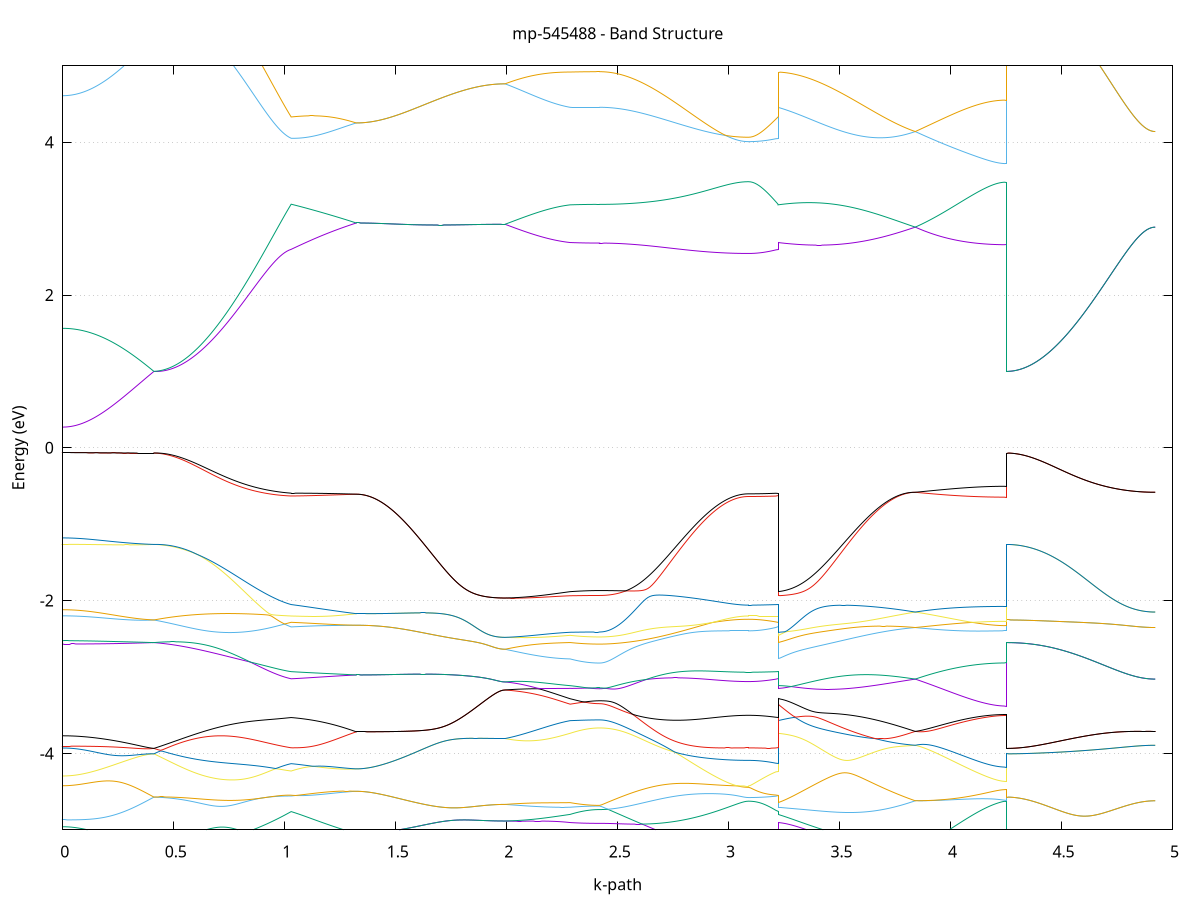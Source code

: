 set title 'mp-545488 - Band Structure'
set xlabel 'k-path'
set ylabel 'Energy (eV)'
set grid y
set yrange [-5:5]
set terminal png size 800,600
set output 'mp-545488_bands_gnuplot.png'
plot '-' using 1:2 with lines notitle, '-' using 1:2 with lines notitle, '-' using 1:2 with lines notitle, '-' using 1:2 with lines notitle, '-' using 1:2 with lines notitle, '-' using 1:2 with lines notitle, '-' using 1:2 with lines notitle, '-' using 1:2 with lines notitle, '-' using 1:2 with lines notitle, '-' using 1:2 with lines notitle, '-' using 1:2 with lines notitle, '-' using 1:2 with lines notitle, '-' using 1:2 with lines notitle, '-' using 1:2 with lines notitle, '-' using 1:2 with lines notitle, '-' using 1:2 with lines notitle, '-' using 1:2 with lines notitle, '-' using 1:2 with lines notitle, '-' using 1:2 with lines notitle, '-' using 1:2 with lines notitle, '-' using 1:2 with lines notitle, '-' using 1:2 with lines notitle, '-' using 1:2 with lines notitle, '-' using 1:2 with lines notitle, '-' using 1:2 with lines notitle, '-' using 1:2 with lines notitle, '-' using 1:2 with lines notitle, '-' using 1:2 with lines notitle, '-' using 1:2 with lines notitle, '-' using 1:2 with lines notitle, '-' using 1:2 with lines notitle, '-' using 1:2 with lines notitle, '-' using 1:2 with lines notitle, '-' using 1:2 with lines notitle, '-' using 1:2 with lines notitle, '-' using 1:2 with lines notitle, '-' using 1:2 with lines notitle, '-' using 1:2 with lines notitle, '-' using 1:2 with lines notitle, '-' using 1:2 with lines notitle, '-' using 1:2 with lines notitle, '-' using 1:2 with lines notitle, '-' using 1:2 with lines notitle, '-' using 1:2 with lines notitle, '-' using 1:2 with lines notitle, '-' using 1:2 with lines notitle, '-' using 1:2 with lines notitle, '-' using 1:2 with lines notitle, '-' using 1:2 with lines notitle, '-' using 1:2 with lines notitle, '-' using 1:2 with lines notitle, '-' using 1:2 with lines notitle, '-' using 1:2 with lines notitle, '-' using 1:2 with lines notitle, '-' using 1:2 with lines notitle, '-' using 1:2 with lines notitle, '-' using 1:2 with lines notitle, '-' using 1:2 with lines notitle, '-' using 1:2 with lines notitle, '-' using 1:2 with lines notitle, '-' using 1:2 with lines notitle, '-' using 1:2 with lines notitle, '-' using 1:2 with lines notitle, '-' using 1:2 with lines notitle
0.000000 -21.229153
0.009776 -21.229053
0.019553 -21.228753
0.029329 -21.228153
0.039106 -21.227353
0.048882 -21.226353
0.058658 -21.225153
0.068435 -21.223753
0.078211 -21.222153
0.087988 -21.220253
0.097764 -21.218153
0.107541 -21.215853
0.117317 -21.213353
0.127093 -21.210653
0.136870 -21.207653
0.146646 -21.204553
0.156423 -21.201153
0.166199 -21.197553
0.175975 -21.193753
0.185752 -21.189753
0.195528 -21.185553
0.205305 -21.181153
0.215081 -21.176553
0.224857 -21.171753
0.234634 -21.166753
0.244410 -21.161553
0.254187 -21.156153
0.263963 -21.150453
0.273740 -21.144753
0.283516 -21.138753
0.293292 -21.132553
0.303069 -21.126153
0.312845 -21.119653
0.322622 -21.112953
0.332398 -21.106053
0.342174 -21.099053
0.351951 -21.091753
0.361727 -21.084453
0.371504 -21.076853
0.381280 -21.069153
0.391056 -21.061253
0.400833 -21.053253
0.410609 -21.045153
0.410609 -21.045153
0.420583 -21.047853
0.430557 -21.050353
0.440531 -21.052553
0.450504 -21.054553
0.460478 -21.056253
0.470452 -21.057753
0.480425 -21.058953
0.490399 -21.059953
0.500373 -21.060753
0.510347 -21.061253
0.520320 -21.061553
0.530294 -21.061653
0.540268 -21.061453
0.550242 -21.061053
0.560215 -21.060453
0.570189 -21.059653
0.580163 -21.058653
0.590137 -21.057453
0.600110 -21.056053
0.610084 -21.054353
0.620058 -21.052653
0.630032 -21.050653
0.640005 -21.048453
0.649979 -21.046153
0.659953 -21.043653
0.669927 -21.041053
0.679900 -21.038253
0.689874 -21.035253
0.699848 -21.032153
0.709821 -21.028953
0.719795 -21.025653
0.729769 -21.022153
0.739743 -21.018553
0.749716 -21.014853
0.759690 -21.011053
0.769664 -21.007253
0.779638 -21.003253
0.789611 -20.999153
0.799585 -20.995053
0.809559 -20.990853
0.819533 -20.986653
0.829506 -20.982353
0.839480 -20.977953
0.849454 -20.973653
0.859428 -20.969253
0.869401 -20.964853
0.879375 -20.960353
0.889349 -20.955953
0.899323 -20.951553
0.909296 -20.947153
0.919270 -20.942753
0.929244 -20.938353
0.939217 -20.934053
0.949191 -20.929753
0.959165 -20.925453
0.969139 -20.921253
0.979112 -20.917053
0.989086 -20.913053
0.999060 -20.908953
1.009034 -20.905053
1.019007 -20.901153
1.028981 -20.897353
1.028981 -20.897353
1.038753 -20.896453
1.048526 -20.895353
1.058298 -20.894053
1.068070 -20.892453
1.077843 -20.890753
1.087615 -20.888853
1.097387 -20.886753
1.107159 -20.884353
1.116932 -20.881853
1.126704 -20.879153
1.136476 -20.876153
1.146249 -20.873053
1.156021 -20.869753
1.165793 -20.866253
1.175566 -20.862553
1.185338 -20.858653
1.195110 -20.854553
1.204882 -20.850253
1.214655 -20.845753
1.224427 -20.841053
1.234199 -20.836153
1.243972 -20.831153
1.253744 -20.825853
1.263516 -20.820453
1.273289 -20.814753
1.283061 -20.808953
1.292833 -20.802953
1.302605 -20.796753
1.312378 -20.790353
1.322150 -20.783753
1.322150 -20.783753
1.332012 -20.783653
1.341875 -20.783353
1.351737 -20.782853
1.361599 -20.782153
1.371461 -20.781253
1.381324 -20.780153
1.391186 -20.778853
1.401048 -20.777453
1.410911 -20.775753
1.420773 -20.773853
1.430635 -20.771853
1.440498 -20.769553
1.450360 -20.767153
1.460222 -20.764553
1.470084 -20.761853
1.479947 -20.758853
1.489809 -20.755753
1.499671 -20.752553
1.509534 -20.749153
1.519396 -20.745653
1.529258 -20.741953
1.539120 -20.738153
1.548983 -20.734153
1.558845 -20.730153
1.568707 -20.725953
1.578570 -20.721753
1.588432 -20.717353
1.598294 -20.712853
1.608157 -20.708353
1.618019 -20.703753
1.627881 -20.699153
1.637743 -20.694453
1.647606 -20.689653
1.657468 -20.684853
1.667330 -20.680153
1.677193 -20.675353
1.687055 -20.670553
1.696917 -20.665653
1.706779 -20.660953
1.716642 -20.656253
1.726504 -20.651553
1.736366 -20.646853
1.746229 -20.642353
1.756091 -20.637853
1.765953 -20.633353
1.775815 -20.629053
1.785678 -20.624853
1.795540 -20.620853
1.805402 -20.616853
1.815265 -20.613053
1.825127 -20.609353
1.834989 -20.605853
1.844852 -20.602553
1.854714 -20.599353
1.864576 -20.596353
1.874438 -20.593553
1.884301 -20.590953
1.894163 -20.588553
1.904025 -20.586353
1.913888 -20.584453
1.923750 -20.582653
1.933612 -20.581153
1.943474 -20.579853
1.953337 -20.578753
1.963199 -20.577953
1.973061 -20.577353
1.982924 -20.576953
1.992786 -20.576853
1.992786 -20.576853
2.002558 -20.577053
2.012331 -20.577253
2.022103 -20.577453
2.031875 -20.577753
2.041647 -20.577953
2.051420 -20.578153
2.061192 -20.578453
2.070964 -20.578753
2.080737 -20.579053
2.090509 -20.579353
2.100281 -20.579653
2.110054 -20.580053
2.119826 -20.580453
2.129598 -20.580953
2.139370 -20.581353
2.149143 -20.581853
2.158915 -20.582453
2.168687 -20.582953
2.178460 -20.583653
2.188232 -20.584253
2.198004 -20.584953
2.207776 -20.585753
2.217549 -20.586553
2.227321 -20.587453
2.237093 -20.588353
2.246866 -20.589253
2.256638 -20.590253
2.266410 -20.591353
2.276183 -20.592453
2.285955 -20.593553
2.285955 -20.593553
2.295455 -20.594953
2.304954 -20.596253
2.314454 -20.597453
2.323954 -20.598553
2.333454 -20.599553
2.342954 -20.600353
2.352453 -20.601153
2.361953 -20.601853
2.371453 -20.602453
2.380953 -20.602953
2.390453 -20.603253
2.399952 -20.603553
2.409452 -20.603653
2.418952 -20.603753
2.418952 -20.603753
2.428814 -20.604153
2.438677 -20.605353
2.448539 -20.607353
2.458401 -20.609953
2.468264 -20.613053
2.478126 -20.616653
2.487988 -20.620653
2.497850 -20.624953
2.507713 -20.629553
2.517575 -20.634353
2.527437 -20.639453
2.537300 -20.644653
2.547162 -20.650053
2.557024 -20.655553
2.566886 -20.661253
2.576749 -20.666953
2.586611 -20.672853
2.596473 -20.678753
2.606336 -20.684753
2.616198 -20.690853
2.626060 -20.696953
2.635923 -20.703053
2.645785 -20.709253
2.655647 -20.715453
2.665509 -20.721653
2.675372 -20.727753
2.685234 -20.733953
2.695096 -20.740153
2.704959 -20.746253
2.714821 -20.752353
2.724683 -20.758453
2.734545 -20.764453
2.744408 -20.770353
2.754270 -20.776253
2.764132 -20.781953
2.773995 -20.787653
2.783857 -20.793253
2.793719 -20.798753
2.803582 -20.804153
2.813444 -20.809353
2.823306 -20.814553
2.833168 -20.819553
2.843031 -20.824453
2.852893 -20.829153
2.862755 -20.833753
2.872618 -20.838153
2.882480 -20.842453
2.892342 -20.846553
2.902204 -20.850453
2.912067 -20.854253
2.921929 -20.857853
2.931791 -20.861253
2.941654 -20.864453
2.951516 -20.867453
2.961378 -20.870353
2.971241 -20.872953
2.981103 -20.875353
2.990965 -20.877553
3.000827 -20.879653
3.010690 -20.881453
3.020552 -20.883053
3.030414 -20.884453
3.040277 -20.885653
3.050139 -20.886653
3.060001 -20.887353
3.069863 -20.887953
3.079726 -20.888253
3.089588 -20.888353
3.089588 -20.888353
3.099088 -20.888453
3.108588 -20.888553
3.118087 -20.888753
3.127587 -20.889153
3.137087 -20.889553
3.146587 -20.890053
3.156087 -20.890653
3.165586 -20.891353
3.175086 -20.892153
3.184586 -20.893053
3.194086 -20.894053
3.203586 -20.895053
3.213085 -20.896153
3.222585 -20.897353
3.222585 -20.593553
3.232559 -20.593053
3.242533 -20.592853
3.252507 -20.592853
3.262480 -20.593253
3.272454 -20.593853
3.282428 -20.594753
3.292401 -20.595953
3.302375 -20.597453
3.312349 -20.599153
3.322323 -20.601253
3.332296 -20.605653
3.342270 -20.610153
3.352244 -20.614653
3.362218 -20.619353
3.372191 -20.624053
3.382165 -20.628853
3.392139 -20.633753
3.402113 -20.638653
3.412086 -20.643553
3.422060 -20.648553
3.432034 -20.653553
3.442008 -20.658553
3.451981 -20.663553
3.461955 -20.668553
3.471929 -20.673553
3.481903 -20.678453
3.491876 -20.683353
3.501850 -20.688253
3.511824 -20.693153
3.521797 -20.697853
3.531771 -20.702553
3.541745 -20.707253
3.551719 -20.711753
3.561692 -20.716253
3.571666 -20.720553
3.581640 -20.724853
3.591614 -20.728953
3.601587 -20.732953
3.611561 -20.736853
3.621535 -20.740653
3.631509 -20.744253
3.641482 -20.747753
3.651456 -20.751053
3.661430 -20.754153
3.671404 -20.757153
3.681377 -20.759953
3.691351 -20.762653
3.701325 -20.765053
3.711299 -20.767453
3.721272 -20.769553
3.731246 -20.771353
3.741220 -20.773153
3.751193 -20.774653
3.761167 -20.775953
3.771141 -20.777153
3.781115 -20.778053
3.791088 -20.778753
3.801062 -20.779353
3.811036 -20.779653
3.821010 -20.779753
3.830983 -20.779653
3.840957 -20.779353
3.840957 -20.779353
3.850734 -20.785153
3.860510 -20.790753
3.870286 -20.796253
3.880063 -20.801553
3.889839 -20.806853
3.899616 -20.811953
3.909392 -20.816953
3.919168 -20.821853
3.928945 -20.826553
3.938721 -20.831153
3.948498 -20.835653
3.958274 -20.840053
3.968050 -20.844253
3.977827 -20.848353
3.987603 -20.852353
3.997380 -20.856153
4.007156 -20.859853
4.016933 -20.863453
4.026709 -20.866853
4.036485 -20.870153
4.046262 -20.873253
4.056038 -20.876253
4.065815 -20.879153
4.075591 -20.881853
4.085367 -20.884453
4.095144 -20.886853
4.104920 -20.889153
4.114697 -20.891253
4.124473 -20.893253
4.134249 -20.895153
4.144026 -20.896853
4.153802 -20.898353
4.163579 -20.899753
4.173355 -20.901053
4.183132 -20.902153
4.192908 -20.903153
4.202684 -20.903953
4.212461 -20.904553
4.222237 -20.905053
4.232014 -20.905453
4.241790 -20.905753
4.251566 -20.905853
4.251566 -21.045153
4.261429 -21.044953
4.271291 -21.044653
4.281153 -21.044053
4.291016 -21.043253
4.300878 -21.042253
4.310740 -21.040953
4.320602 -21.039453
4.330465 -21.037753
4.340327 -21.035853
4.350189 -21.033653
4.360052 -21.031353
4.369914 -21.028753
4.379776 -21.025953
4.389639 -21.022953
4.399501 -21.019653
4.409363 -21.016253
4.419225 -21.012653
4.429088 -21.008853
4.438950 -21.004853
4.448812 -21.000653
4.458675 -20.996353
4.468537 -20.991853
4.478399 -20.987153
4.488261 -20.982353
4.498124 -20.977353
4.507986 -20.972153
4.517848 -20.966953
4.527711 -20.961553
4.537573 -20.956053
4.547435 -20.950353
4.557298 -20.944653
4.567160 -20.938853
4.577022 -20.932953
4.586884 -20.926953
4.596747 -20.920953
4.606609 -20.914853
4.616471 -20.908753
4.626334 -20.902653
4.636196 -20.896553
4.646058 -20.890353
4.655920 -20.884253
4.665783 -20.878153
4.675645 -20.872053
4.685507 -20.866053
4.695370 -20.860153
4.705232 -20.854253
4.715094 -20.848553
4.724956 -20.842953
4.734819 -20.837453
4.744681 -20.832153
4.754543 -20.826953
4.764406 -20.821953
4.774268 -20.817253
4.784130 -20.812653
4.793993 -20.808353
4.803855 -20.804253
4.813717 -20.800453
4.823579 -20.796953
4.833442 -20.793753
4.843304 -20.790753
4.853166 -20.788153
4.863029 -20.785853
4.872891 -20.783953
4.882753 -20.782253
4.892615 -20.781053
4.902478 -20.780153
4.912340 -20.779553
4.922202 -20.779353
e
0.000000 -20.720853
0.009776 -20.721253
0.019553 -20.722453
0.029329 -20.724553
0.039106 -20.727353
0.048882 -20.730953
0.058658 -20.735153
0.068435 -20.740153
0.078211 -20.745653
0.087988 -20.751753
0.097764 -20.758353
0.107541 -20.765453
0.117317 -20.772953
0.127093 -20.780753
0.136870 -20.788953
0.146646 -20.797353
0.156423 -20.805953
0.166199 -20.814853
0.175975 -20.823853
0.185752 -20.833153
0.195528 -20.842453
0.205305 -20.851853
0.215081 -20.861353
0.224857 -20.870853
0.234634 -20.880453
0.244410 -20.890053
0.254187 -20.899653
0.263963 -20.909253
0.273740 -20.918853
0.283516 -20.928453
0.293292 -20.937953
0.303069 -20.947353
0.312845 -20.956753
0.322622 -20.966053
0.332398 -20.975253
0.342174 -20.984353
0.351951 -20.993353
0.361727 -21.002353
0.371504 -21.011153
0.381280 -21.019753
0.391056 -21.028353
0.400833 -21.036753
0.410609 -21.045153
0.410609 -21.045153
0.420583 -21.042153
0.430557 -21.038853
0.440531 -21.035353
0.450504 -21.031653
0.460478 -21.027553
0.470452 -21.023253
0.480425 -21.018753
0.490399 -21.013853
0.500373 -21.008753
0.510347 -21.003453
0.520320 -20.997853
0.530294 -20.991953
0.540268 -20.985753
0.550242 -20.979353
0.560215 -20.972753
0.570189 -20.965753
0.580163 -20.958553
0.590137 -20.951153
0.600110 -20.943353
0.610084 -20.935453
0.620058 -20.927153
0.630032 -20.918753
0.640005 -20.909953
0.649979 -20.900953
0.659953 -20.891753
0.669927 -20.882253
0.679900 -20.872553
0.689874 -20.862553
0.699848 -20.852353
0.709821 -20.841953
0.719795 -20.831253
0.729769 -20.820453
0.739743 -20.809253
0.749716 -20.797953
0.759690 -20.786453
0.769664 -20.774753
0.779638 -20.762853
0.789611 -20.750653
0.799585 -20.738353
0.809559 -20.725853
0.819533 -20.713153
0.829506 -20.700253
0.839480 -20.687253
0.849454 -20.674053
0.859428 -20.660753
0.869401 -20.647253
0.879375 -20.633653
0.889349 -20.619853
0.899323 -20.606053
0.909296 -20.592053
0.919270 -20.577953
0.929244 -20.563853
0.939217 -20.549553
0.949191 -20.535353
0.959165 -20.521053
0.969139 -20.506953
0.979112 -20.493353
0.989086 -20.481653
0.999060 -20.479353
1.009034 -20.488553
1.019007 -20.500853
1.028981 -20.513753
1.028981 -20.513753
1.038753 -20.524253
1.048526 -20.534753
1.058298 -20.545253
1.068070 -20.555753
1.077843 -20.566253
1.087615 -20.576653
1.097387 -20.586953
1.107159 -20.597053
1.116932 -20.607153
1.126704 -20.617053
1.136476 -20.626853
1.146249 -20.636453
1.156021 -20.646053
1.165793 -20.655453
1.175566 -20.664653
1.185338 -20.673753
1.195110 -20.682653
1.204882 -20.691453
1.214655 -20.700053
1.224427 -20.708453
1.234199 -20.716753
1.243972 -20.724953
1.253744 -20.732853
1.263516 -20.740653
1.273289 -20.748253
1.283061 -20.755753
1.292833 -20.763053
1.302605 -20.770153
1.312378 -20.777053
1.322150 -20.783753
1.322150 -20.783753
1.332012 -20.783653
1.341875 -20.783353
1.351737 -20.782853
1.361599 -20.782153
1.371461 -20.781253
1.381324 -20.780153
1.391186 -20.778853
1.401048 -20.777453
1.410911 -20.775753
1.420773 -20.773853
1.430635 -20.771853
1.440498 -20.769553
1.450360 -20.767153
1.460222 -20.764553
1.470084 -20.761853
1.479947 -20.758853
1.489809 -20.755753
1.499671 -20.752553
1.509534 -20.749153
1.519396 -20.745653
1.529258 -20.741953
1.539120 -20.738153
1.548983 -20.734153
1.558845 -20.730153
1.568707 -20.725953
1.578570 -20.721753
1.588432 -20.717353
1.598294 -20.712853
1.608157 -20.708353
1.618019 -20.703753
1.627881 -20.699153
1.637743 -20.694453
1.647606 -20.689653
1.657468 -20.684853
1.667330 -20.680153
1.677193 -20.675353
1.687055 -20.670553
1.696917 -20.665653
1.706779 -20.660953
1.716642 -20.656253
1.726504 -20.651553
1.736366 -20.646853
1.746229 -20.642353
1.756091 -20.637853
1.765953 -20.633353
1.775815 -20.629053
1.785678 -20.624853
1.795540 -20.620853
1.805402 -20.616853
1.815265 -20.613053
1.825127 -20.609353
1.834989 -20.605853
1.844852 -20.602553
1.854714 -20.599353
1.864576 -20.596353
1.874438 -20.593553
1.884301 -20.590953
1.894163 -20.588553
1.904025 -20.586353
1.913888 -20.584453
1.923750 -20.582653
1.933612 -20.581153
1.943474 -20.579853
1.953337 -20.578753
1.963199 -20.577953
1.973061 -20.577353
1.982924 -20.576953
1.992786 -20.576853
1.992786 -20.576853
2.002558 -20.576653
2.012331 -20.576453
2.022103 -20.576253
2.031875 -20.575953
2.041647 -20.575753
2.051420 -20.575553
2.061192 -20.575253
2.070964 -20.575053
2.080737 -20.574753
2.090509 -20.574453
2.100281 -20.574153
2.110054 -20.573853
2.119826 -20.573553
2.129598 -20.573153
2.139370 -20.572753
2.149143 -20.572353
2.158915 -20.571953
2.168687 -20.571553
2.178460 -20.571053
2.188232 -20.570653
2.198004 -20.570153
2.207776 -20.569553
2.217549 -20.569053
2.227321 -20.568453
2.237093 -20.567853
2.246866 -20.567253
2.256638 -20.566553
2.266410 -20.565953
2.276183 -20.565253
2.285955 -20.564453
2.285955 -20.564453
2.295455 -20.562353
2.304954 -20.560253
2.314454 -20.558353
2.323954 -20.556653
2.333454 -20.555053
2.342954 -20.553653
2.352453 -20.552353
2.361953 -20.551253
2.371453 -20.550353
2.380953 -20.549553
2.390453 -20.548953
2.399952 -20.548553
2.409452 -20.548253
2.418952 -20.548153
2.418952 -20.548153
2.428814 -20.547953
2.438677 -20.547153
2.448539 -20.545853
2.458401 -20.544253
2.468264 -20.542353
2.478126 -20.540253
2.487988 -20.538053
2.497850 -20.535653
2.507713 -20.533353
2.517575 -20.531053
2.527437 -20.528753
2.537300 -20.526453
2.547162 -20.524353
2.557024 -20.522153
2.566886 -20.520153
2.576749 -20.518153
2.586611 -20.516353
2.596473 -20.514553
2.606336 -20.512853
2.616198 -20.511253
2.626060 -20.509753
2.635923 -20.508353
2.645785 -20.506953
2.655647 -20.505753
2.665509 -20.504553
2.675372 -20.503453
2.685234 -20.502453
2.695096 -20.501453
2.704959 -20.500653
2.714821 -20.499753
2.724683 -20.499053
2.734545 -20.498353
2.744408 -20.497753
2.754270 -20.497253
2.764132 -20.496753
2.773995 -20.496253
2.783857 -20.495853
2.793719 -20.495453
2.803582 -20.495153
2.813444 -20.494853
2.823306 -20.494653
2.833168 -20.494453
2.843031 -20.494253
2.852893 -20.494053
2.862755 -20.493953
2.872618 -20.493853
2.882480 -20.493753
2.892342 -20.493753
2.902204 -20.493653
2.912067 -20.493653
2.921929 -20.493553
2.931791 -20.493653
2.941654 -20.493553
2.951516 -20.493653
2.961378 -20.493653
2.971241 -20.493653
2.981103 -20.493653
2.990965 -20.493653
3.000827 -20.493653
3.010690 -20.493753
3.020552 -20.493753
3.030414 -20.493753
3.040277 -20.493753
3.050139 -20.493753
3.060001 -20.493853
3.069863 -20.493853
3.079726 -20.493853
3.089588 -20.493853
3.089588 -20.493853
3.099088 -20.493953
3.108588 -20.494453
3.118087 -20.495053
3.127587 -20.496053
3.137087 -20.497153
3.146587 -20.498453
3.156087 -20.499953
3.165586 -20.501553
3.175086 -20.503353
3.184586 -20.505253
3.194086 -20.507253
3.203586 -20.509353
3.213085 -20.511553
3.222585 -20.513753
3.222585 -20.564453
3.232559 -20.567453
3.242533 -20.570653
3.252507 -20.574053
3.262480 -20.577553
3.272454 -20.581153
3.282428 -20.584953
3.292401 -20.588853
3.302375 -20.592853
3.312349 -20.596953
3.322323 -20.601053
3.332296 -20.603353
3.342270 -20.605853
3.352244 -20.608553
3.362218 -20.611453
3.372191 -20.614653
3.382165 -20.618053
3.392139 -20.621553
3.402113 -20.625353
3.412086 -20.629253
3.422060 -20.633253
3.432034 -20.637453
3.442008 -20.641753
3.451981 -20.646153
3.461955 -20.650653
3.471929 -20.655253
3.481903 -20.659953
3.491876 -20.664653
3.501850 -20.669453
3.511824 -20.674153
3.521797 -20.679053
3.531771 -20.683853
3.541745 -20.688553
3.551719 -20.693353
3.561692 -20.698053
3.571666 -20.702753
3.581640 -20.707353
3.591614 -20.711853
3.601587 -20.716353
3.611561 -20.720653
3.621535 -20.724953
3.631509 -20.729053
3.641482 -20.733153
3.651456 -20.737053
3.661430 -20.740853
3.671404 -20.744453
3.681377 -20.747953
3.691351 -20.751253
3.701325 -20.754453
3.711299 -20.757453
3.721272 -20.760253
3.731246 -20.762953
3.741220 -20.765453
3.751193 -20.767653
3.761167 -20.769753
3.771141 -20.771653
3.781115 -20.773353
3.791088 -20.774853
3.801062 -20.776153
3.811036 -20.777253
3.821010 -20.778153
3.830983 -20.778853
3.840957 -20.779353
3.840957 -20.779353
3.850734 -20.773553
3.860510 -20.767553
3.870286 -20.761553
3.880063 -20.755353
3.889839 -20.749053
3.899616 -20.742653
3.909392 -20.736253
3.919168 -20.729653
3.928945 -20.722853
3.938721 -20.716053
3.948498 -20.709153
3.958274 -20.702153
3.968050 -20.695053
3.977827 -20.687853
3.987603 -20.680653
3.997380 -20.673253
4.007156 -20.665753
4.016933 -20.658253
4.026709 -20.650653
4.036485 -20.642953
4.046262 -20.635253
4.056038 -20.627353
4.065815 -20.619553
4.075591 -20.611553
4.085367 -20.603653
4.095144 -20.595553
4.104920 -20.587553
4.114697 -20.579453
4.124473 -20.571253
4.134249 -20.563153
4.144026 -20.555053
4.153802 -20.547053
4.163579 -20.539053
4.173355 -20.531253
4.183132 -20.523653
4.192908 -20.516253
4.202684 -20.509253
4.212461 -20.502953
4.222237 -20.497453
4.232014 -20.493053
4.241790 -20.490253
4.251566 -20.489253
4.251566 -21.045153
4.261429 -21.044953
4.271291 -21.044653
4.281153 -21.044053
4.291016 -21.043253
4.300878 -21.042253
4.310740 -21.040953
4.320602 -21.039453
4.330465 -21.037753
4.340327 -21.035853
4.350189 -21.033653
4.360052 -21.031353
4.369914 -21.028753
4.379776 -21.025953
4.389639 -21.022953
4.399501 -21.019653
4.409363 -21.016253
4.419225 -21.012653
4.429088 -21.008853
4.438950 -21.004853
4.448812 -21.000653
4.458675 -20.996353
4.468537 -20.991853
4.478399 -20.987153
4.488261 -20.982353
4.498124 -20.977353
4.507986 -20.972153
4.517848 -20.966953
4.527711 -20.961553
4.537573 -20.956053
4.547435 -20.950353
4.557298 -20.944653
4.567160 -20.938853
4.577022 -20.932953
4.586884 -20.926953
4.596747 -20.920953
4.606609 -20.914853
4.616471 -20.908753
4.626334 -20.902653
4.636196 -20.896553
4.646058 -20.890353
4.655920 -20.884253
4.665783 -20.878153
4.675645 -20.872053
4.685507 -20.866053
4.695370 -20.860153
4.705232 -20.854253
4.715094 -20.848553
4.724956 -20.842953
4.734819 -20.837453
4.744681 -20.832153
4.754543 -20.826953
4.764406 -20.821953
4.774268 -20.817253
4.784130 -20.812653
4.793993 -20.808353
4.803855 -20.804253
4.813717 -20.800453
4.823579 -20.796953
4.833442 -20.793753
4.843304 -20.790753
4.853166 -20.788153
4.863029 -20.785853
4.872891 -20.783953
4.882753 -20.782253
4.892615 -20.781053
4.902478 -20.780153
4.912340 -20.779553
4.922202 -20.779353
e
0.000000 -20.290753
0.009776 -20.290353
0.019553 -20.289053
0.029329 -20.286953
0.039106 -20.283953
0.048882 -20.280253
0.058658 -20.275753
0.068435 -20.270553
0.078211 -20.264753
0.087988 -20.258353
0.097764 -20.251453
0.107541 -20.243953
0.117317 -20.236053
0.127093 -20.227853
0.136870 -20.219153
0.146646 -20.210253
0.156423 -20.201053
0.166199 -20.191553
0.175975 -20.181953
0.185752 -20.172153
0.195528 -20.162153
0.205305 -20.152153
0.215081 -20.141953
0.224857 -20.131653
0.234634 -20.121353
0.244410 -20.110953
0.254187 -20.100653
0.263963 -20.090253
0.273740 -20.079853
0.283516 -20.069553
0.293292 -20.059253
0.303069 -20.048953
0.312845 -20.038853
0.322622 -20.028653
0.332398 -20.018653
0.342174 -20.008653
0.351951 -19.998853
0.361727 -19.989053
0.371504 -19.979453
0.381280 -19.969853
0.391056 -19.960453
0.400833 -19.951253
0.410609 -19.942153
0.410609 -19.942153
0.420583 -19.947053
0.430557 -19.952053
0.440531 -19.957053
0.450504 -19.962253
0.460478 -19.967453
0.470452 -19.972853
0.480425 -19.978253
0.490399 -19.983753
0.500373 -19.989453
0.510347 -19.995153
0.520320 -20.001053
0.530294 -20.007053
0.540268 -20.013153
0.550242 -20.019353
0.560215 -20.025753
0.570189 -20.032253
0.580163 -20.038953
0.590137 -20.045753
0.600110 -20.052753
0.610084 -20.059953
0.620058 -20.067153
0.630032 -20.074653
0.640005 -20.082353
0.649979 -20.090053
0.659953 -20.098053
0.669927 -20.106253
0.679900 -20.114553
0.689874 -20.123053
0.699848 -20.131653
0.709821 -20.140553
0.719795 -20.149653
0.729769 -20.158853
0.739743 -20.168253
0.749716 -20.177853
0.759690 -20.187653
0.769664 -20.197653
0.779638 -20.207753
0.789611 -20.218153
0.799585 -20.228653
0.809559 -20.239353
0.819533 -20.250253
0.829506 -20.261253
0.839480 -20.272453
0.849454 -20.283853
0.859428 -20.295353
0.869401 -20.307053
0.879375 -20.318953
0.889349 -20.330953
0.899323 -20.343053
0.909296 -20.355353
0.919270 -20.367753
0.929244 -20.380253
0.939217 -20.392753
0.949191 -20.405453
0.959165 -20.418153
0.969139 -20.430653
0.979112 -20.442853
0.989086 -20.453053
0.999060 -20.453953
1.009034 -20.443253
1.019007 -20.429653
1.028981 -20.415453
1.028981 -20.415453
1.038753 -20.403053
1.048526 -20.390353
1.058298 -20.377453
1.068070 -20.364453
1.077843 -20.351353
1.087615 -20.338153
1.097387 -20.324853
1.107159 -20.311453
1.116932 -20.298153
1.126704 -20.284653
1.136476 -20.271253
1.146249 -20.257753
1.156021 -20.244253
1.165793 -20.230753
1.175566 -20.217253
1.185338 -20.203853
1.195110 -20.190353
1.204882 -20.176953
1.214655 -20.163453
1.224427 -20.150053
1.234199 -20.136753
1.243972 -20.123453
1.253744 -20.110253
1.263516 -20.097153
1.273289 -20.084053
1.283061 -20.071053
1.292833 -20.058253
1.302605 -20.045453
1.312378 -20.032753
1.322150 -20.020253
1.322150 -20.020253
1.332012 -20.020153
1.341875 -20.020053
1.351737 -20.019853
1.361599 -20.019653
1.371461 -20.019253
1.381324 -20.018853
1.391186 -20.018353
1.401048 -20.017853
1.410911 -20.017153
1.420773 -20.016453
1.430635 -20.015653
1.440498 -20.014753
1.450360 -20.013853
1.460222 -20.012853
1.470084 -20.011753
1.479947 -20.010553
1.489809 -20.009353
1.499671 -20.007953
1.509534 -20.006553
1.519396 -20.005153
1.529258 -20.003553
1.539120 -20.001953
1.548983 -20.000253
1.558845 -19.998453
1.568707 -19.996653
1.578570 -19.994653
1.588432 -19.992753
1.598294 -19.990653
1.608157 -19.988553
1.618019 -19.986353
1.627881 -19.984053
1.637743 -19.981753
1.647606 -19.979353
1.657468 -19.976953
1.667330 -19.974453
1.677193 -19.971853
1.687055 -19.969253
1.696917 -19.966553
1.706779 -19.963853
1.716642 -19.961153
1.726504 -19.958453
1.736366 -19.955653
1.746229 -19.952853
1.756091 -19.949953
1.765953 -19.947153
1.775815 -19.944353
1.785678 -19.941553
1.795540 -19.938753
1.805402 -19.936053
1.815265 -19.933353
1.825127 -19.930653
1.834989 -19.928153
1.844852 -19.925653
1.854714 -19.923153
1.864576 -19.920853
1.874438 -19.918653
1.884301 -19.916553
1.894163 -19.914653
1.904025 -19.912853
1.913888 -19.911253
1.923750 -19.909753
1.933612 -19.908453
1.943474 -19.907353
1.953337 -19.906453
1.963199 -19.905653
1.973061 -19.905153
1.982924 -19.904853
1.992786 -19.904753
1.992786 -19.904753
2.002558 -19.911653
2.012331 -19.918453
2.022103 -19.925153
2.031875 -19.931753
2.041647 -19.938153
2.051420 -19.944353
2.061192 -19.950553
2.070964 -19.956453
2.080737 -19.962253
2.090509 -19.967853
2.100281 -19.973353
2.110054 -19.978553
2.119826 -19.983553
2.129598 -19.988453
2.139370 -19.993053
2.149143 -19.997553
2.158915 -20.001753
2.168687 -20.005753
2.178460 -20.009453
2.188232 -20.013053
2.198004 -20.016253
2.207776 -20.019353
2.217549 -20.022153
2.227321 -20.024753
2.237093 -20.027153
2.246866 -20.029153
2.256638 -20.031053
2.266410 -20.032653
2.276183 -20.033953
2.285955 -20.035053
2.285955 -20.035053
2.295455 -20.034053
2.304954 -20.033253
2.314454 -20.032353
2.323954 -20.031653
2.333454 -20.030953
2.342954 -20.030353
2.352453 -20.029853
2.361953 -20.029353
2.371453 -20.028953
2.380953 -20.028653
2.390453 -20.028453
2.399952 -20.028253
2.409452 -20.028153
2.418952 -20.028053
2.418952 -20.028053
2.428814 -20.028453
2.438677 -20.029453
2.448539 -20.031253
2.458401 -20.033653
2.468264 -20.036753
2.478126 -20.040453
2.487988 -20.044853
2.497850 -20.049753
2.507713 -20.055153
2.517575 -20.061253
2.527437 -20.067653
2.537300 -20.074653
2.547162 -20.081953
2.557024 -20.089653
2.566886 -20.097753
2.576749 -20.106053
2.586611 -20.114753
2.596473 -20.123553
2.606336 -20.132653
2.616198 -20.141853
2.626060 -20.151253
2.635923 -20.160753
2.645785 -20.170353
2.655647 -20.179953
2.665509 -20.189653
2.675372 -20.199253
2.685234 -20.208953
2.695096 -20.218553
2.704959 -20.228153
2.714821 -20.237653
2.724683 -20.247053
2.734545 -20.256353
2.744408 -20.265653
2.754270 -20.274653
2.764132 -20.283553
2.773995 -20.292353
2.783857 -20.300953
2.793719 -20.309353
2.803582 -20.317553
2.813444 -20.325553
2.823306 -20.333353
2.833168 -20.340953
2.843031 -20.348353
2.852893 -20.355453
2.862755 -20.362353
2.872618 -20.368953
2.882480 -20.375253
2.892342 -20.381453
2.902204 -20.387253
2.912067 -20.392853
2.921929 -20.398153
2.931791 -20.403153
2.941654 -20.407853
2.951516 -20.412253
2.961378 -20.416453
2.971241 -20.420353
2.981103 -20.423853
2.990965 -20.427153
3.000827 -20.430053
3.010690 -20.432753
3.020552 -20.435053
3.030414 -20.437053
3.040277 -20.438753
3.050139 -20.440153
3.060001 -20.441253
3.069863 -20.442053
3.079726 -20.442553
3.089588 -20.442753
3.089588 -20.442753
3.099088 -20.442553
3.108588 -20.441953
3.118087 -20.441153
3.127587 -20.439953
3.137087 -20.438453
3.146587 -20.436753
3.156087 -20.434753
3.165586 -20.432553
3.175086 -20.430153
3.184586 -20.427553
3.194086 -20.424753
3.203586 -20.421753
3.213085 -20.418653
3.222585 -20.415453
3.222585 -20.035053
3.232559 -20.038453
3.242533 -20.041853
3.252507 -20.045153
3.262480 -20.048453
3.272454 -20.051653
3.282428 -20.054753
3.292401 -20.057753
3.302375 -20.060753
3.312349 -20.063553
3.322323 -20.066253
3.332296 -20.068853
3.342270 -20.071353
3.352244 -20.073653
3.362218 -20.075853
3.372191 -20.077953
3.382165 -20.079853
3.392139 -20.081653
3.402113 -20.083253
3.412086 -20.084753
3.422060 -20.086053
3.432034 -20.087253
3.442008 -20.088253
3.451981 -20.089053
3.461955 -20.089753
3.471929 -20.090353
3.481903 -20.090753
3.491876 -20.090953
3.501850 -20.091053
3.511824 -20.090953
3.521797 -20.090753
3.531771 -20.090353
3.541745 -20.089853
3.551719 -20.089253
3.561692 -20.088453
3.571666 -20.087453
3.581640 -20.086453
3.591614 -20.085253
3.601587 -20.083953
3.611561 -20.082453
3.621535 -20.080853
3.631509 -20.079153
3.641482 -20.077253
3.651456 -20.075353
3.661430 -20.073253
3.671404 -20.071053
3.681377 -20.068653
3.691351 -20.066253
3.701325 -20.063653
3.711299 -20.060953
3.721272 -20.058153
3.731246 -20.055253
3.741220 -20.052253
3.751193 -20.049053
3.761167 -20.045753
3.771141 -20.042453
3.781115 -20.038953
3.791088 -20.035353
3.801062 -20.031653
3.811036 -20.027753
3.821010 -20.023853
3.830983 -20.019853
3.840957 -20.015753
3.840957 -20.015753
3.850734 -20.025653
3.860510 -20.035653
3.870286 -20.045753
3.880063 -20.055853
3.889839 -20.066053
3.899616 -20.076253
3.909392 -20.086453
3.919168 -20.096653
3.928945 -20.106953
3.938721 -20.117153
3.948498 -20.127453
3.958274 -20.137653
3.968050 -20.147953
3.977827 -20.158253
3.987603 -20.168453
3.997380 -20.178753
4.007156 -20.188953
4.016933 -20.199153
4.026709 -20.209353
4.036485 -20.219553
4.046262 -20.229753
4.056038 -20.239853
4.065815 -20.249953
4.075591 -20.259953
4.085367 -20.269953
4.095144 -20.279853
4.104920 -20.289653
4.114697 -20.299353
4.124473 -20.308953
4.134249 -20.318553
4.144026 -20.327953
4.153802 -20.337153
4.163579 -20.346253
4.173355 -20.355053
4.183132 -20.363553
4.192908 -20.371653
4.202684 -20.379153
4.212461 -20.386053
4.222237 -20.392053
4.232014 -20.396753
4.241790 -20.399753
4.251566 -20.400753
4.251566 -19.942153
4.261429 -19.942153
4.271291 -19.942253
4.281153 -19.942353
4.291016 -19.942453
4.300878 -19.942653
4.310740 -19.942853
4.320602 -19.943153
4.330465 -19.943453
4.340327 -19.943853
4.350189 -19.944253
4.360052 -19.944653
4.369914 -19.945153
4.379776 -19.945753
4.389639 -19.946253
4.399501 -19.946953
4.409363 -19.947553
4.419225 -19.948353
4.429088 -19.949053
4.438950 -19.949853
4.448812 -19.950753
4.458675 -19.951653
4.468537 -19.952653
4.478399 -19.953653
4.488261 -19.954653
4.498124 -19.955753
4.507986 -19.956953
4.517848 -19.958153
4.527711 -19.959453
4.537573 -19.960753
4.547435 -19.962153
4.557298 -19.963553
4.567160 -19.964953
4.577022 -19.966453
4.586884 -19.968053
4.596747 -19.969653
4.606609 -19.971253
4.616471 -19.972953
4.626334 -19.974653
4.636196 -19.976353
4.646058 -19.978153
4.655920 -19.979953
4.665783 -19.981753
4.675645 -19.983653
4.685507 -19.985453
4.695370 -19.987353
4.705232 -19.989253
4.715094 -19.991053
4.724956 -19.992953
4.734819 -19.994753
4.744681 -19.996553
4.754543 -19.998353
4.764406 -20.000053
4.774268 -20.001753
4.784130 -20.003353
4.793993 -20.004853
4.803855 -20.006353
4.813717 -20.007753
4.823579 -20.009053
4.833442 -20.010353
4.843304 -20.011453
4.853166 -20.012353
4.863029 -20.013253
4.872891 -20.014053
4.882753 -20.014653
4.892615 -20.015053
4.902478 -20.015453
4.912340 -20.015653
4.922202 -20.015753
e
0.000000 -19.739453
0.009776 -19.739553
0.019553 -19.739853
0.029329 -19.740553
0.039106 -19.741353
0.048882 -19.742453
0.058658 -19.743753
0.068435 -19.745353
0.078211 -19.747153
0.087988 -19.749153
0.097764 -19.751453
0.107541 -19.753953
0.117317 -19.756753
0.127093 -19.759753
0.136870 -19.762953
0.146646 -19.766453
0.156423 -19.770153
0.166199 -19.774153
0.175975 -19.778353
0.185752 -19.782753
0.195528 -19.787353
0.205305 -19.792253
0.215081 -19.797353
0.224857 -19.802653
0.234634 -19.808153
0.244410 -19.813953
0.254187 -19.819853
0.263963 -19.826053
0.273740 -19.832453
0.283516 -19.839053
0.293292 -19.845853
0.303069 -19.852853
0.312845 -19.860053
0.322622 -19.867453
0.332398 -19.875053
0.342174 -19.882853
0.351951 -19.890753
0.361727 -19.898953
0.371504 -19.907253
0.381280 -19.915753
0.391056 -19.924353
0.400833 -19.933153
0.410609 -19.942153
0.410609 -19.942153
0.420583 -19.937253
0.430557 -19.932553
0.440531 -19.927853
0.450504 -19.923153
0.460478 -19.918553
0.470452 -19.913953
0.480425 -19.909453
0.490399 -19.905053
0.500373 -19.900553
0.510347 -19.896253
0.520320 -19.891853
0.530294 -19.887553
0.540268 -19.883253
0.550242 -19.878953
0.560215 -19.874653
0.570189 -19.870453
0.580163 -19.866153
0.590137 -19.861953
0.600110 -19.857753
0.610084 -19.853553
0.620058 -19.849353
0.630032 -19.845153
0.640005 -19.841053
0.649979 -19.836853
0.659953 -19.832753
0.669927 -19.828653
0.679900 -19.824553
0.689874 -19.820453
0.699848 -19.816353
0.709821 -19.812353
0.719795 -19.808353
0.729769 -19.804453
0.739743 -19.800453
0.749716 -19.796653
0.759690 -19.792753
0.769664 -19.789053
0.779638 -19.785353
0.789611 -19.781753
0.799585 -19.778253
0.809559 -19.774853
0.819533 -19.771553
0.829506 -19.768353
0.839480 -19.765353
0.849454 -19.762553
0.859428 -19.759853
0.869401 -19.757353
0.879375 -19.755053
0.889349 -19.753053
0.899323 -19.751153
0.909296 -19.749653
0.919270 -19.748353
0.929244 -19.747353
0.939217 -19.746653
0.949191 -19.746353
0.959165 -19.746353
0.969139 -19.746653
0.979112 -19.747353
0.989086 -19.748453
0.999060 -19.749853
1.009034 -19.751753
1.019007 -19.754053
1.028981 -19.756753
1.028981 -19.756753
1.038753 -19.760153
1.048526 -19.764053
1.058298 -19.768453
1.068070 -19.773353
1.077843 -19.778553
1.087615 -19.784353
1.097387 -19.790553
1.107159 -19.797153
1.116932 -19.804153
1.126704 -19.811453
1.136476 -19.819253
1.146249 -19.827353
1.156021 -19.835853
1.165793 -19.844653
1.175566 -19.853753
1.185338 -19.863253
1.195110 -19.872953
1.204882 -19.882953
1.214655 -19.893253
1.224427 -19.903753
1.234199 -19.914453
1.243972 -19.925453
1.253744 -19.936653
1.263516 -19.948053
1.273289 -19.959653
1.283061 -19.971453
1.292833 -19.983453
1.302605 -19.995553
1.312378 -20.007753
1.322150 -20.020253
1.322150 -20.020253
1.332012 -20.020153
1.341875 -20.020053
1.351737 -20.019853
1.361599 -20.019653
1.371461 -20.019253
1.381324 -20.018853
1.391186 -20.018353
1.401048 -20.017853
1.410911 -20.017153
1.420773 -20.016453
1.430635 -20.015653
1.440498 -20.014753
1.450360 -20.013853
1.460222 -20.012853
1.470084 -20.011753
1.479947 -20.010553
1.489809 -20.009353
1.499671 -20.007953
1.509534 -20.006553
1.519396 -20.005153
1.529258 -20.003553
1.539120 -20.001953
1.548983 -20.000253
1.558845 -19.998453
1.568707 -19.996653
1.578570 -19.994653
1.588432 -19.992753
1.598294 -19.990653
1.608157 -19.988553
1.618019 -19.986353
1.627881 -19.984053
1.637743 -19.981753
1.647606 -19.979353
1.657468 -19.976953
1.667330 -19.974453
1.677193 -19.971853
1.687055 -19.969253
1.696917 -19.966553
1.706779 -19.963853
1.716642 -19.961153
1.726504 -19.958453
1.736366 -19.955653
1.746229 -19.952853
1.756091 -19.949953
1.765953 -19.947153
1.775815 -19.944353
1.785678 -19.941553
1.795540 -19.938753
1.805402 -19.936053
1.815265 -19.933353
1.825127 -19.930653
1.834989 -19.928153
1.844852 -19.925653
1.854714 -19.923153
1.864576 -19.920853
1.874438 -19.918653
1.884301 -19.916553
1.894163 -19.914653
1.904025 -19.912853
1.913888 -19.911253
1.923750 -19.909753
1.933612 -19.908453
1.943474 -19.907353
1.953337 -19.906453
1.963199 -19.905653
1.973061 -19.905153
1.982924 -19.904853
1.992786 -19.904753
1.992786 -19.904753
2.002558 -19.897753
2.012331 -19.890553
2.022103 -19.883353
2.031875 -19.876053
2.041647 -19.868753
2.051420 -19.861353
2.061192 -19.853953
2.070964 -19.846553
2.080737 -19.839053
2.090509 -19.831553
2.100281 -19.824153
2.110054 -19.816753
2.119826 -19.809453
2.129598 -19.802153
2.139370 -19.794953
2.149143 -19.787853
2.158915 -19.780953
2.168687 -19.774153
2.178460 -19.767453
2.188232 -19.761053
2.198004 -19.754853
2.207776 -19.748953
2.217549 -19.743253
2.227321 -19.737953
2.237093 -19.732953
2.246866 -19.728253
2.256638 -19.724053
2.266410 -19.720153
2.276183 -19.716853
2.285955 -19.713953
2.285955 -19.713953
2.295455 -19.712753
2.304954 -19.711753
2.314454 -19.710853
2.323954 -19.709953
2.333454 -19.709153
2.342954 -19.708453
2.352453 -19.707853
2.361953 -19.707253
2.371453 -19.706753
2.380953 -19.706453
2.390453 -19.706153
2.399952 -19.705853
2.409452 -19.705753
2.418952 -19.705753
2.418952 -19.705753
2.428814 -19.705753
2.438677 -19.705853
2.448539 -19.706053
2.458401 -19.706353
2.468264 -19.706653
2.478126 -19.707053
2.487988 -19.707553
2.497850 -19.708053
2.507713 -19.708753
2.517575 -19.709353
2.527437 -19.710053
2.537300 -19.710853
2.547162 -19.711653
2.557024 -19.712553
2.566886 -19.713453
2.576749 -19.714353
2.586611 -19.715353
2.596473 -19.716353
2.606336 -19.717253
2.616198 -19.718353
2.626060 -19.719353
2.635923 -19.720353
2.645785 -19.721353
2.655647 -19.722453
2.665509 -19.723453
2.675372 -19.724453
2.685234 -19.725453
2.695096 -19.726553
2.704959 -19.727453
2.714821 -19.728453
2.724683 -19.729453
2.734545 -19.730353
2.744408 -19.731253
2.754270 -19.732153
2.764132 -19.732953
2.773995 -19.733853
2.783857 -19.734653
2.793719 -19.735453
2.803582 -19.736253
2.813444 -19.736953
2.823306 -19.737753
2.833168 -19.738453
2.843031 -19.739053
2.852893 -19.739753
2.862755 -19.740353
2.872618 -19.740953
2.882480 -19.741453
2.892342 -19.742053
2.902204 -19.742553
2.912067 -19.742953
2.921929 -19.743453
2.931791 -19.743853
2.941654 -19.744253
2.951516 -19.744653
2.961378 -19.745053
2.971241 -19.745353
2.981103 -19.745653
2.990965 -19.745853
3.000827 -19.746153
3.010690 -19.746353
3.020552 -19.746553
3.030414 -19.746653
3.040277 -19.746753
3.050139 -19.746853
3.060001 -19.746953
3.069863 -19.747053
3.079726 -19.747053
3.089588 -19.747053
3.089588 -19.747053
3.099088 -19.747153
3.108588 -19.747253
3.118087 -19.747553
3.127587 -19.747853
3.137087 -19.748353
3.146587 -19.748853
3.156087 -19.749553
3.165586 -19.750353
3.175086 -19.751153
3.184586 -19.752053
3.194086 -19.753053
3.203586 -19.754253
3.213085 -19.755453
3.222585 -19.756753
3.222585 -19.713953
3.232559 -19.711953
3.242533 -19.710553
3.252507 -19.709853
3.262480 -19.709853
3.272454 -19.710353
3.282428 -19.711553
3.292401 -19.713353
3.302375 -19.715553
3.312349 -19.718353
3.322323 -19.721553
3.332296 -19.725253
3.342270 -19.729353
3.352244 -19.733753
3.362218 -19.738453
3.372191 -19.743453
3.382165 -19.748753
3.392139 -19.754353
3.402113 -19.760053
3.412086 -19.765953
3.422060 -19.772053
3.432034 -19.778253
3.442008 -19.784553
3.451981 -19.790953
3.461955 -19.797353
3.471929 -19.803953
3.481903 -19.810453
3.491876 -19.817053
3.501850 -19.823653
3.511824 -19.830253
3.521797 -19.836853
3.531771 -19.843453
3.541745 -19.850053
3.551719 -19.856553
3.561692 -19.863053
3.571666 -19.869453
3.581640 -19.875953
3.591614 -19.882253
3.601587 -19.888553
3.611561 -19.894853
3.621535 -19.901053
3.631509 -19.907153
3.641482 -19.913153
3.651456 -19.919153
3.661430 -19.925053
3.671404 -19.930853
3.681377 -19.936553
3.691351 -19.942253
3.701325 -19.947753
3.711299 -19.953253
3.721272 -19.958653
3.731246 -19.963953
3.741220 -19.969153
3.751193 -19.974153
3.761167 -19.979153
3.771141 -19.984053
3.781115 -19.988953
3.791088 -19.993653
3.801062 -19.998253
3.811036 -20.002753
3.821010 -20.007153
3.830983 -20.011553
3.840957 -20.015753
3.840957 -20.015753
3.850734 -20.005853
3.860510 -19.995953
3.870286 -19.986253
3.880063 -19.976553
3.889839 -19.966953
3.899616 -19.957353
3.909392 -19.947953
3.919168 -19.938653
3.928945 -19.929453
3.938721 -19.920353
3.948498 -19.911353
3.958274 -19.902453
3.968050 -19.893753
3.977827 -19.885253
3.987603 -19.876853
3.997380 -19.868653
4.007156 -19.860553
4.016933 -19.852753
4.026709 -19.845053
4.036485 -19.837653
4.046262 -19.830453
4.056038 -19.823453
4.065815 -19.816753
4.075591 -19.810253
4.085367 -19.804053
4.095144 -19.798053
4.104920 -19.792453
4.114697 -19.787053
4.124473 -19.781953
4.134249 -19.777253
4.144026 -19.772853
4.153802 -19.768753
4.163579 -19.765053
4.173355 -19.761753
4.183132 -19.758753
4.192908 -19.756253
4.202684 -19.754053
4.212461 -19.752253
4.222237 -19.750853
4.232014 -19.749853
4.241790 -19.749253
4.251566 -19.749053
4.251566 -19.942153
4.261429 -19.942153
4.271291 -19.942253
4.281153 -19.942353
4.291016 -19.942453
4.300878 -19.942653
4.310740 -19.942853
4.320602 -19.943153
4.330465 -19.943453
4.340327 -19.943853
4.350189 -19.944253
4.360052 -19.944653
4.369914 -19.945153
4.379776 -19.945753
4.389639 -19.946253
4.399501 -19.946953
4.409363 -19.947553
4.419225 -19.948353
4.429088 -19.949053
4.438950 -19.949853
4.448812 -19.950753
4.458675 -19.951653
4.468537 -19.952653
4.478399 -19.953653
4.488261 -19.954653
4.498124 -19.955753
4.507986 -19.956953
4.517848 -19.958153
4.527711 -19.959453
4.537573 -19.960753
4.547435 -19.962153
4.557298 -19.963553
4.567160 -19.964953
4.577022 -19.966453
4.586884 -19.968053
4.596747 -19.969653
4.606609 -19.971253
4.616471 -19.972953
4.626334 -19.974653
4.636196 -19.976353
4.646058 -19.978153
4.655920 -19.979953
4.665783 -19.981753
4.675645 -19.983653
4.685507 -19.985453
4.695370 -19.987353
4.705232 -19.989253
4.715094 -19.991053
4.724956 -19.992953
4.734819 -19.994753
4.744681 -19.996553
4.754543 -19.998353
4.764406 -20.000053
4.774268 -20.001753
4.784130 -20.003353
4.793993 -20.004853
4.803855 -20.006353
4.813717 -20.007753
4.823579 -20.009053
4.833442 -20.010353
4.843304 -20.011453
4.853166 -20.012353
4.863029 -20.013253
4.872891 -20.014053
4.882753 -20.014653
4.892615 -20.015053
4.902478 -20.015453
4.912340 -20.015653
4.922202 -20.015753
e
0.000000 -18.528553
0.009776 -18.528553
0.019553 -18.528553
0.029329 -18.528553
0.039106 -18.528553
0.048882 -18.528453
0.058658 -18.528453
0.068435 -18.528353
0.078211 -18.528353
0.087988 -18.528353
0.097764 -18.528253
0.107541 -18.528153
0.117317 -18.528053
0.127093 -18.528053
0.136870 -18.527953
0.146646 -18.527953
0.156423 -18.527853
0.166199 -18.527753
0.175975 -18.527653
0.185752 -18.527553
0.195528 -18.527453
0.205305 -18.527453
0.215081 -18.527353
0.224857 -18.527153
0.234634 -18.527153
0.244410 -18.526953
0.254187 -18.526853
0.263963 -18.526753
0.273740 -18.526553
0.283516 -18.526453
0.293292 -18.526353
0.303069 -18.526153
0.312845 -18.526053
0.322622 -18.525953
0.332398 -18.525753
0.342174 -18.525553
0.351951 -18.525453
0.361727 -18.525253
0.371504 -18.525053
0.381280 -18.524953
0.391056 -18.524753
0.400833 -18.524653
0.410609 -18.524453
0.410609 -18.524453
0.420583 -18.524853
0.430557 -18.525253
0.440531 -18.525853
0.450504 -18.526453
0.460478 -18.527053
0.470452 -18.527853
0.480425 -18.528553
0.490399 -18.529453
0.500373 -18.530253
0.510347 -18.531153
0.520320 -18.532053
0.530294 -18.532953
0.540268 -18.533853
0.550242 -18.535153
0.560215 -18.537553
0.570189 -18.540153
0.580163 -18.543053
0.590137 -18.546253
0.600110 -18.549753
0.610084 -18.553653
0.620058 -18.557753
0.630032 -18.562253
0.640005 -18.567053
0.649979 -18.572153
0.659953 -18.577753
0.669927 -18.583553
0.679900 -18.589753
0.689874 -18.596253
0.699848 -18.603053
0.709821 -18.610153
0.719795 -18.617653
0.729769 -18.625353
0.739743 -18.633353
0.749716 -18.641553
0.759690 -18.650053
0.769664 -18.658753
0.779638 -18.667653
0.789611 -18.676653
0.799585 -18.685753
0.809559 -18.694953
0.819533 -18.704153
0.829506 -18.713453
0.839480 -18.722653
0.849454 -18.731853
0.859428 -18.740853
0.869401 -18.749853
0.879375 -18.758553
0.889349 -18.767153
0.899323 -18.775453
0.909296 -18.783353
0.919270 -18.791053
0.929244 -18.798353
0.939217 -18.805153
0.949191 -18.811653
0.959165 -18.817553
0.969139 -18.822953
0.979112 -18.827853
0.989086 -18.832153
0.999060 -18.835853
1.009034 -18.838953
1.019007 -18.841553
1.028981 -18.843353
1.028981 -18.843353
1.038753 -18.841153
1.048526 -18.838653
1.058298 -18.835953
1.068070 -18.832853
1.077843 -18.829553
1.087615 -18.826053
1.097387 -18.822253
1.107159 -18.818253
1.116932 -18.814053
1.126704 -18.809553
1.136476 -18.804953
1.146249 -18.800153
1.156021 -18.795153
1.165793 -18.790053
1.175566 -18.784853
1.185338 -18.779453
1.195110 -18.773953
1.204882 -18.768353
1.214655 -18.762653
1.224427 -18.756853
1.234199 -18.750953
1.243972 -18.744953
1.253744 -18.738953
1.263516 -18.732953
1.273289 -18.726853
1.283061 -18.720753
1.292833 -18.714653
1.302605 -18.708453
1.312378 -18.702253
1.322150 -18.696153
1.322150 -18.696153
1.332012 -18.696153
1.341875 -18.696153
1.351737 -18.696153
1.361599 -18.696253
1.371461 -18.696253
1.381324 -18.696353
1.391186 -18.696453
1.401048 -18.696653
1.410911 -18.696753
1.420773 -18.696853
1.430635 -18.697053
1.440498 -18.697153
1.450360 -18.697353
1.460222 -18.697553
1.470084 -18.697753
1.479947 -18.698053
1.489809 -18.698253
1.499671 -18.698553
1.509534 -18.698853
1.519396 -18.699153
1.529258 -18.699453
1.539120 -18.699753
1.548983 -18.700053
1.558845 -18.700453
1.568707 -18.700853
1.578570 -18.701253
1.588432 -18.701653
1.598294 -18.702053
1.608157 -18.702553
1.618019 -18.703053
1.627881 -18.703653
1.637743 -18.704153
1.647606 -18.704753
1.657468 -18.705353
1.667330 -18.705953
1.677193 -18.706653
1.687055 -18.707453
1.696917 -18.708253
1.706779 -18.709053
1.716642 -18.710053
1.726504 -18.711053
1.736366 -18.712153
1.746229 -18.713353
1.756091 -18.714653
1.765953 -18.716153
1.775815 -18.717753
1.785678 -18.719553
1.795540 -18.721553
1.805402 -18.723653
1.815265 -18.726053
1.825127 -18.728653
1.834989 -18.731553
1.844852 -18.734553
1.854714 -18.737753
1.864576 -18.741153
1.874438 -18.744653
1.884301 -18.748153
1.894163 -18.751653
1.904025 -18.755053
1.913888 -18.758353
1.923750 -18.761353
1.933612 -18.764053
1.943474 -18.766453
1.953337 -18.768453
1.963199 -18.770053
1.973061 -18.771253
1.982924 -18.771953
1.992786 -18.772153
1.992786 -18.772153
2.002558 -18.782353
2.012331 -18.792653
2.022103 -18.803053
2.031875 -18.813653
2.041647 -18.824353
2.051420 -18.835153
2.061192 -18.845953
2.070964 -18.856753
2.080737 -18.867653
2.090509 -18.878453
2.100281 -18.889253
2.110054 -18.899953
2.119826 -18.910553
2.129598 -18.921153
2.139370 -18.931553
2.149143 -18.941753
2.158915 -18.951853
2.168687 -18.961753
2.178460 -18.971353
2.188232 -18.980753
2.198004 -18.989753
2.207776 -18.998553
2.217549 -19.006953
2.227321 -19.014953
2.237093 -19.022553
2.246866 -19.029753
2.256638 -19.036353
2.266410 -19.042553
2.276183 -19.048153
2.285955 -19.053153
2.285955 -19.053153
2.295455 -19.056853
2.304954 -19.060353
2.314454 -19.063553
2.323954 -19.066553
2.333454 -19.069253
2.342954 -19.071653
2.352453 -19.073853
2.361953 -19.075653
2.371453 -19.077253
2.380953 -19.078553
2.390453 -19.079653
2.399952 -19.080353
2.409452 -19.080753
2.418952 -19.080953
2.418952 -19.080953
2.428814 -19.080553
2.438677 -19.079553
2.448539 -19.077753
2.458401 -19.075353
2.468264 -19.072253
2.478126 -19.068553
2.487988 -19.064253
2.497850 -19.059353
2.507713 -19.054053
2.517575 -19.048253
2.527437 -19.042053
2.537300 -19.035553
2.547162 -19.028753
2.557024 -19.021653
2.566886 -19.014453
2.576749 -19.007153
2.586611 -18.999753
2.596473 -18.992353
2.606336 -18.984953
2.616198 -18.977753
2.626060 -18.970653
2.635923 -18.963653
2.645785 -18.956953
2.655647 -18.950453
2.665509 -18.944253
2.675372 -18.938253
2.685234 -18.932553
2.695096 -18.927253
2.704959 -18.922153
2.714821 -18.917353
2.724683 -18.912953
2.734545 -18.908753
2.744408 -18.904853
2.754270 -18.901253
2.764132 -18.897853
2.773995 -18.894753
2.783857 -18.891953
2.793719 -18.889253
2.803582 -18.886853
2.813444 -18.884553
2.823306 -18.882453
2.833168 -18.880553
2.843031 -18.878753
2.852893 -18.877153
2.862755 -18.875653
2.872618 -18.874253
2.882480 -18.873053
2.892342 -18.871853
2.902204 -18.870853
2.912067 -18.869853
2.921929 -18.869053
2.931791 -18.868253
2.941654 -18.867553
2.951516 -18.866853
2.961378 -18.866253
2.971241 -18.865753
2.981103 -18.865253
2.990965 -18.864853
3.000827 -18.864553
3.010690 -18.864153
3.020552 -18.863953
3.030414 -18.863653
3.040277 -18.863453
3.050139 -18.863253
3.060001 -18.863153
3.069863 -18.863053
3.079726 -18.863053
3.089588 -18.863053
3.089588 -18.863053
3.099088 -18.862953
3.108588 -18.862653
3.118087 -18.862053
3.127587 -18.861353
3.137087 -18.860453
3.146587 -18.859353
3.156087 -18.857953
3.165586 -18.856453
3.175086 -18.854753
3.184586 -18.852853
3.194086 -18.850753
3.203586 -18.848453
3.213085 -18.846053
3.222585 -18.843353
3.222585 -19.053153
3.232559 -19.053753
3.242533 -19.053753
3.252507 -19.053053
3.262480 -19.051753
3.272454 -19.049953
3.282428 -19.047553
3.292401 -19.044753
3.302375 -19.041453
3.312349 -19.037753
3.322323 -19.033753
3.332296 -19.029353
3.342270 -19.024653
3.352244 -19.019753
3.362218 -19.014653
3.372191 -19.009353
3.382165 -19.003953
3.392139 -18.998353
3.402113 -18.992753
3.412086 -18.987053
3.422060 -18.981253
3.432034 -18.975453
3.442008 -18.969653
3.451981 -18.963753
3.461955 -18.957953
3.471929 -18.952053
3.481903 -18.946253
3.491876 -18.940353
3.501850 -18.934553
3.511824 -18.928753
3.521797 -18.923053
3.531771 -18.917253
3.541745 -18.911453
3.551719 -18.905753
3.561692 -18.900053
3.571666 -18.894453
3.581640 -18.888753
3.591614 -18.883153
3.601587 -18.877553
3.611561 -18.871953
3.621535 -18.866453
3.631509 -18.860953
3.641482 -18.855453
3.651456 -18.849953
3.661430 -18.844453
3.671404 -18.839053
3.681377 -18.833653
3.691351 -18.828353
3.701325 -18.823053
3.711299 -18.817753
3.721272 -18.812453
3.731246 -18.807253
3.741220 -18.802053
3.751193 -18.796853
3.761167 -18.791753
3.771141 -18.786653
3.781115 -18.781553
3.791088 -18.776653
3.801062 -18.771653
3.811036 -18.766753
3.821010 -18.761953
3.830983 -18.757153
3.840957 -18.752453
3.840957 -18.752453
3.850734 -18.758153
3.860510 -18.763953
3.870286 -18.769753
3.880063 -18.775553
3.889839 -18.781453
3.899616 -18.787353
3.909392 -18.793153
3.919168 -18.799053
3.928945 -18.804853
3.938721 -18.810753
3.948498 -18.816453
3.958274 -18.822253
3.968050 -18.827953
3.977827 -18.833653
3.987603 -18.839253
3.997380 -18.844753
4.007156 -18.850253
4.016933 -18.855653
4.026709 -18.860853
4.036485 -18.866053
4.046262 -18.871053
4.056038 -18.875953
4.065815 -18.880753
4.075591 -18.885453
4.085367 -18.889853
4.095144 -18.894153
4.104920 -18.898253
4.114697 -18.902053
4.124473 -18.905753
4.134249 -18.909253
4.144026 -18.912453
4.153802 -18.915453
4.163579 -18.918153
4.173355 -18.920653
4.183132 -18.922853
4.192908 -18.924753
4.202684 -18.926353
4.212461 -18.927753
4.222237 -18.928753
4.232014 -18.929553
4.241790 -18.930053
4.251566 -18.930253
4.251566 -18.524453
4.261429 -18.524553
4.271291 -18.524753
4.281153 -18.525153
4.291016 -18.525753
4.300878 -18.526453
4.310740 -18.527353
4.320602 -18.528353
4.330465 -18.529553
4.340327 -18.530953
4.350189 -18.532453
4.360052 -18.534153
4.369914 -18.536053
4.379776 -18.538053
4.389639 -18.540253
4.399501 -18.542653
4.409363 -18.545153
4.419225 -18.547853
4.429088 -18.550753
4.438950 -18.553753
4.448812 -18.556953
4.458675 -18.560353
4.468537 -18.563953
4.478399 -18.567653
4.488261 -18.571453
4.498124 -18.575553
4.507986 -18.579753
4.517848 -18.584053
4.527711 -18.588553
4.537573 -18.593153
4.547435 -18.597953
4.557298 -18.602853
4.567160 -18.607853
4.577022 -18.612953
4.586884 -18.618153
4.596747 -18.623453
4.606609 -18.628853
4.616471 -18.634353
4.626334 -18.639853
4.636196 -18.645353
4.646058 -18.650953
4.655920 -18.656553
4.665783 -18.662153
4.675645 -18.667653
4.685507 -18.673253
4.695370 -18.678653
4.705232 -18.684053
4.715094 -18.689353
4.724956 -18.694453
4.734819 -18.699553
4.744681 -18.704453
4.754543 -18.709153
4.764406 -18.713753
4.774268 -18.718153
4.784130 -18.722253
4.793993 -18.726253
4.803855 -18.729953
4.813717 -18.733353
4.823579 -18.736553
4.833442 -18.739553
4.843304 -18.742153
4.853166 -18.744553
4.863029 -18.746653
4.872891 -18.748353
4.882753 -18.749853
4.892615 -18.750953
4.902478 -18.751753
4.912340 -18.752253
4.922202 -18.752453
e
0.000000 -18.520253
0.009776 -18.520253
0.019553 -18.520253
0.029329 -18.520253
0.039106 -18.520253
0.048882 -18.520353
0.058658 -18.520353
0.068435 -18.520353
0.078211 -18.520453
0.087988 -18.520453
0.097764 -18.520553
0.107541 -18.520553
0.117317 -18.520653
0.127093 -18.520753
0.136870 -18.520853
0.146646 -18.520953
0.156423 -18.521053
0.166199 -18.521153
0.175975 -18.521153
0.185752 -18.521353
0.195528 -18.521353
0.205305 -18.521453
0.215081 -18.521653
0.224857 -18.521753
0.234634 -18.521853
0.244410 -18.521953
0.254187 -18.522153
0.263963 -18.522253
0.273740 -18.522453
0.283516 -18.522553
0.293292 -18.522653
0.303069 -18.522853
0.312845 -18.522953
0.322622 -18.523053
0.332398 -18.523253
0.342174 -18.523453
0.351951 -18.523553
0.361727 -18.523753
0.371504 -18.523853
0.381280 -18.524053
0.391056 -18.524153
0.400833 -18.524353
0.410609 -18.524453
0.410609 -18.524453
0.420583 -18.524253
0.430557 -18.524053
0.440531 -18.524053
0.450504 -18.524153
0.460478 -18.524453
0.470452 -18.524853
0.480425 -18.525453
0.490399 -18.526153
0.500373 -18.527153
0.510347 -18.528353
0.520320 -18.529653
0.530294 -18.531253
0.540268 -18.533053
0.550242 -18.534753
0.560215 -18.535653
0.570189 -18.536553
0.580163 -18.537453
0.590137 -18.538253
0.600110 -18.539053
0.610084 -18.539853
0.620058 -18.540553
0.630032 -18.541253
0.640005 -18.541953
0.649979 -18.542553
0.659953 -18.543053
0.669927 -18.543653
0.679900 -18.544053
0.689874 -18.544453
0.699848 -18.544853
0.709821 -18.545153
0.719795 -18.545353
0.729769 -18.545553
0.739743 -18.545753
0.749716 -18.545853
0.759690 -18.545853
0.769664 -18.545853
0.779638 -18.545853
0.789611 -18.545753
0.799585 -18.545653
0.809559 -18.545553
0.819533 -18.545453
0.829506 -18.545253
0.839480 -18.545053
0.849454 -18.544953
0.859428 -18.544753
0.869401 -18.544653
0.879375 -18.544553
0.889349 -18.544553
0.899323 -18.544653
0.909296 -18.544653
0.919270 -18.544853
0.929244 -18.545153
0.939217 -18.545553
0.949191 -18.545953
0.959165 -18.546553
0.969139 -18.547253
0.979112 -18.548053
0.989086 -18.548953
0.999060 -18.549953
1.009034 -18.551153
1.019007 -18.552453
1.028981 -18.553853
1.028981 -18.553853
1.038753 -18.556053
1.048526 -18.558353
1.058298 -18.561053
1.068070 -18.564053
1.077843 -18.567153
1.087615 -18.570553
1.097387 -18.574153
1.107159 -18.577953
1.116932 -18.581953
1.126704 -18.586153
1.136476 -18.590553
1.146249 -18.595053
1.156021 -18.599753
1.165793 -18.604653
1.175566 -18.609653
1.185338 -18.614753
1.195110 -18.620053
1.204882 -18.625453
1.214655 -18.630953
1.224427 -18.636453
1.234199 -18.642153
1.243972 -18.647953
1.253744 -18.653853
1.263516 -18.659753
1.273289 -18.665653
1.283061 -18.671653
1.292833 -18.677753
1.302605 -18.683853
1.312378 -18.689953
1.322150 -18.696153
1.322150 -18.696153
1.332012 -18.696153
1.341875 -18.696153
1.351737 -18.696153
1.361599 -18.696253
1.371461 -18.696253
1.381324 -18.696353
1.391186 -18.696453
1.401048 -18.696653
1.410911 -18.696753
1.420773 -18.696853
1.430635 -18.697053
1.440498 -18.697153
1.450360 -18.697353
1.460222 -18.697553
1.470084 -18.697753
1.479947 -18.698053
1.489809 -18.698253
1.499671 -18.698553
1.509534 -18.698853
1.519396 -18.699153
1.529258 -18.699453
1.539120 -18.699753
1.548983 -18.700053
1.558845 -18.700453
1.568707 -18.700853
1.578570 -18.701253
1.588432 -18.701653
1.598294 -18.702053
1.608157 -18.702553
1.618019 -18.703053
1.627881 -18.703653
1.637743 -18.704153
1.647606 -18.704753
1.657468 -18.705353
1.667330 -18.705953
1.677193 -18.706653
1.687055 -18.707453
1.696917 -18.708253
1.706779 -18.709053
1.716642 -18.710053
1.726504 -18.711053
1.736366 -18.712153
1.746229 -18.713353
1.756091 -18.714653
1.765953 -18.716153
1.775815 -18.717753
1.785678 -18.719553
1.795540 -18.721553
1.805402 -18.723653
1.815265 -18.726053
1.825127 -18.728653
1.834989 -18.731553
1.844852 -18.734553
1.854714 -18.737753
1.864576 -18.741153
1.874438 -18.744653
1.884301 -18.748153
1.894163 -18.751653
1.904025 -18.755053
1.913888 -18.758353
1.923750 -18.761353
1.933612 -18.764053
1.943474 -18.766453
1.953337 -18.768453
1.963199 -18.770053
1.973061 -18.771253
1.982924 -18.771953
1.992786 -18.772153
1.992786 -18.772153
2.002558 -18.762253
2.012331 -18.752653
2.022103 -18.743353
2.031875 -18.734553
2.041647 -18.726253
2.051420 -18.718653
2.061192 -18.711853
2.070964 -18.705953
2.080737 -18.701053
2.090509 -18.697053
2.100281 -18.693853
2.110054 -18.691453
2.119826 -18.689553
2.129598 -18.687953
2.139370 -18.686753
2.149143 -18.685753
2.158915 -18.684953
2.168687 -18.684253
2.178460 -18.683653
2.188232 -18.683053
2.198004 -18.682653
2.207776 -18.682153
2.217549 -18.681753
2.227321 -18.681453
2.237093 -18.681053
2.246866 -18.680753
2.256638 -18.680453
2.266410 -18.680153
2.276183 -18.679853
2.285955 -18.679553
2.285955 -18.679553
2.295455 -18.679953
2.304954 -18.680353
2.314454 -18.680753
2.323954 -18.681053
2.333454 -18.681453
2.342954 -18.681653
2.352453 -18.681953
2.361953 -18.682153
2.371453 -18.682353
2.380953 -18.682453
2.390453 -18.682553
2.399952 -18.682653
2.409452 -18.682753
2.418952 -18.682753
2.418952 -18.682753
2.428814 -18.682553
2.438677 -18.681853
2.448539 -18.680753
2.458401 -18.679153
2.468264 -18.677153
2.478126 -18.674753
2.487988 -18.671953
2.497850 -18.668853
2.507713 -18.665353
2.517575 -18.661453
2.527437 -18.657653
2.537300 -18.654553
2.547162 -18.651053
2.557024 -18.647153
2.566886 -18.642953
2.576749 -18.638253
2.586611 -18.633153
2.596473 -18.627753
2.606336 -18.621753
2.616198 -18.615453
2.626060 -18.609753
2.635923 -18.605353
2.645785 -18.601153
2.655647 -18.597153
2.665509 -18.593453
2.675372 -18.589953
2.685234 -18.586653
2.695096 -18.583653
2.704959 -18.580853
2.714821 -18.578253
2.724683 -18.575853
2.734545 -18.573653
2.744408 -18.571553
2.754270 -18.569653
2.764132 -18.567853
2.773995 -18.566253
2.783857 -18.564753
2.793719 -18.563253
2.803582 -18.561953
2.813444 -18.560753
2.823306 -18.559553
2.833168 -18.558453
2.843031 -18.557353
2.852893 -18.556453
2.862755 -18.555553
2.872618 -18.554653
2.882480 -18.553853
2.892342 -18.553053
2.902204 -18.552353
2.912067 -18.551653
2.921929 -18.551053
2.931791 -18.550453
2.941654 -18.549953
2.951516 -18.549453
2.961378 -18.548953
2.971241 -18.548553
2.981103 -18.548153
2.990965 -18.547753
3.000827 -18.547453
3.010690 -18.547153
3.020552 -18.546953
3.030414 -18.546653
3.040277 -18.546453
3.050139 -18.546353
3.060001 -18.546253
3.069863 -18.546153
3.079726 -18.546153
3.089588 -18.546053
3.089588 -18.546053
3.099088 -18.546153
3.108588 -18.546253
3.118087 -18.546453
3.127587 -18.546753
3.137087 -18.547053
3.146587 -18.547553
3.156087 -18.548053
3.165586 -18.548653
3.175086 -18.549353
3.184586 -18.550153
3.194086 -18.550953
3.203586 -18.551853
3.213085 -18.552753
3.222585 -18.553853
3.222585 -18.679553
3.232559 -18.678053
3.242533 -18.676453
3.252507 -18.674653
3.262480 -18.672653
3.272454 -18.670553
3.282428 -18.668453
3.292401 -18.666153
3.302375 -18.663953
3.312349 -18.661653
3.322323 -18.659453
3.332296 -18.657253
3.342270 -18.655153
3.352244 -18.653153
3.362218 -18.651353
3.372191 -18.649653
3.382165 -18.648153
3.392139 -18.646753
3.402113 -18.645653
3.412086 -18.644753
3.422060 -18.644053
3.432034 -18.643453
3.442008 -18.643153
3.451981 -18.643053
3.461955 -18.643153
3.471929 -18.643453
3.481903 -18.643853
3.491876 -18.644553
3.501850 -18.645353
3.511824 -18.646453
3.521797 -18.647653
3.531771 -18.648953
3.541745 -18.650553
3.551719 -18.652153
3.561692 -18.654053
3.571666 -18.656053
3.581640 -18.658253
3.591614 -18.660453
3.601587 -18.662853
3.611561 -18.665453
3.621535 -18.668153
3.631509 -18.670953
3.641482 -18.673853
3.651456 -18.676853
3.661430 -18.680053
3.671404 -18.683253
3.681377 -18.686653
3.691351 -18.690153
3.701325 -18.693653
3.711299 -18.697353
3.721272 -18.701053
3.731246 -18.704953
3.741220 -18.708853
3.751193 -18.712853
3.761167 -18.716953
3.771141 -18.721153
3.781115 -18.725353
3.791088 -18.729753
3.801062 -18.734153
3.811036 -18.738553
3.821010 -18.743153
3.830983 -18.747753
3.840957 -18.752453
3.840957 -18.752453
3.850734 -18.746753
3.860510 -18.741053
3.870286 -18.735453
3.880063 -18.729953
3.889839 -18.724453
3.899616 -18.719053
3.909392 -18.713653
3.919168 -18.708453
3.928945 -18.703253
3.938721 -18.698153
3.948498 -18.693053
3.958274 -18.688153
3.968050 -18.683353
3.977827 -18.678653
3.987603 -18.674053
3.997380 -18.669653
4.007156 -18.665253
4.016933 -18.661053
4.026709 -18.656953
4.036485 -18.653053
4.046262 -18.649153
4.056038 -18.645453
4.065815 -18.641953
4.075591 -18.638553
4.085367 -18.635353
4.095144 -18.632253
4.104920 -18.629353
4.114697 -18.626653
4.124473 -18.624053
4.134249 -18.621653
4.144026 -18.619453
4.153802 -18.617453
4.163579 -18.615553
4.173355 -18.613853
4.183132 -18.612353
4.192908 -18.611153
4.202684 -18.610053
4.212461 -18.609153
4.222237 -18.608453
4.232014 -18.607953
4.241790 -18.607653
4.251566 -18.607553
4.251566 -18.524453
4.261429 -18.524553
4.271291 -18.524753
4.281153 -18.525153
4.291016 -18.525753
4.300878 -18.526453
4.310740 -18.527353
4.320602 -18.528353
4.330465 -18.529553
4.340327 -18.530953
4.350189 -18.532453
4.360052 -18.534153
4.369914 -18.536053
4.379776 -18.538053
4.389639 -18.540253
4.399501 -18.542653
4.409363 -18.545153
4.419225 -18.547853
4.429088 -18.550753
4.438950 -18.553753
4.448812 -18.556953
4.458675 -18.560353
4.468537 -18.563953
4.478399 -18.567653
4.488261 -18.571453
4.498124 -18.575553
4.507986 -18.579753
4.517848 -18.584053
4.527711 -18.588553
4.537573 -18.593153
4.547435 -18.597953
4.557298 -18.602853
4.567160 -18.607853
4.577022 -18.612953
4.586884 -18.618153
4.596747 -18.623453
4.606609 -18.628853
4.616471 -18.634353
4.626334 -18.639853
4.636196 -18.645353
4.646058 -18.650953
4.655920 -18.656553
4.665783 -18.662153
4.675645 -18.667653
4.685507 -18.673253
4.695370 -18.678653
4.705232 -18.684053
4.715094 -18.689353
4.724956 -18.694453
4.734819 -18.699553
4.744681 -18.704453
4.754543 -18.709153
4.764406 -18.713753
4.774268 -18.718153
4.784130 -18.722253
4.793993 -18.726253
4.803855 -18.729953
4.813717 -18.733353
4.823579 -18.736553
4.833442 -18.739553
4.843304 -18.742153
4.853166 -18.744553
4.863029 -18.746653
4.872891 -18.748353
4.882753 -18.749853
4.892615 -18.750953
4.902478 -18.751753
4.912340 -18.752253
4.922202 -18.752453
e
0.000000 -17.981953
0.009776 -17.981853
0.019553 -17.981753
0.029329 -17.981453
0.039106 -17.981053
0.048882 -17.980553
0.058658 -17.979953
0.068435 -17.979253
0.078211 -17.978453
0.087988 -17.977553
0.097764 -17.976553
0.107541 -17.975453
0.117317 -17.974253
0.127093 -17.972953
0.136870 -17.971553
0.146646 -17.970053
0.156423 -17.968453
0.166199 -17.966753
0.175975 -17.964953
0.185752 -17.963053
0.195528 -17.961153
0.205305 -17.959053
0.215081 -17.956953
0.224857 -17.954653
0.234634 -17.952353
0.244410 -17.949953
0.254187 -17.947453
0.263963 -17.944953
0.273740 -17.942353
0.283516 -17.939653
0.293292 -17.936853
0.303069 -17.933953
0.312845 -17.931053
0.322622 -17.928153
0.332398 -17.925053
0.342174 -17.922053
0.351951 -17.918953
0.361727 -17.915753
0.371504 -17.912653
0.381280 -17.909353
0.391056 -17.906153
0.400833 -17.902853
0.410609 -17.899553
0.410609 -17.899553
0.420583 -17.900653
0.430557 -17.902053
0.440531 -17.903853
0.450504 -17.906053
0.460478 -17.908553
0.470452 -17.911453
0.480425 -17.914653
0.490399 -17.918253
0.500373 -17.922053
0.510347 -17.926253
0.520320 -17.930553
0.530294 -17.935253
0.540268 -17.940153
0.550242 -17.945153
0.560215 -17.950453
0.570189 -17.955853
0.580163 -17.961353
0.590137 -17.967053
0.600110 -17.972853
0.610084 -17.978653
0.620058 -17.984553
0.630032 -17.990453
0.640005 -17.996253
0.649979 -18.002153
0.659953 -18.008053
0.669927 -18.013853
0.679900 -18.019553
0.689874 -18.025153
0.699848 -18.030653
0.709821 -18.036053
0.719795 -18.041253
0.729769 -18.049353
0.739743 -18.057553
0.749716 -18.065853
0.759690 -18.074153
0.769664 -18.082353
0.779638 -18.090653
0.789611 -18.098753
0.799585 -18.106853
0.809559 -18.114853
0.819533 -18.122653
0.829506 -18.130353
0.839480 -18.137853
0.849454 -18.145153
0.859428 -18.152253
0.869401 -18.159153
0.879375 -18.165753
0.889349 -18.172053
0.899323 -18.178053
0.909296 -18.183753
0.919270 -18.189053
0.929244 -18.194053
0.939217 -18.198653
0.949191 -18.202853
0.959165 -18.206653
0.969139 -18.209853
0.979112 -18.212753
0.989086 -18.215153
0.999060 -18.217153
1.009034 -18.218653
1.019007 -18.219653
1.028981 -18.220153
1.028981 -18.220153
1.038753 -18.219953
1.048526 -18.219453
1.058298 -18.218853
1.068070 -18.218153
1.077843 -18.217253
1.087615 -18.216253
1.097387 -18.215153
1.107159 -18.213953
1.116932 -18.212553
1.126704 -18.211153
1.136476 -18.209553
1.146249 -18.207953
1.156021 -18.206153
1.165793 -18.204353
1.175566 -18.202553
1.185338 -18.200653
1.195110 -18.198753
1.204882 -18.196753
1.214655 -18.194753
1.224427 -18.192653
1.234199 -18.190653
1.243972 -18.188553
1.253744 -18.186453
1.263516 -18.184353
1.273289 -18.182253
1.283061 -18.180153
1.292833 -18.178053
1.302605 -18.176053
1.312378 -18.173953
1.322150 -18.171953
1.322150 -18.171953
1.332012 -18.172253
1.341875 -18.173053
1.351737 -18.174453
1.361599 -18.176353
1.371461 -18.178753
1.381324 -18.181753
1.391186 -18.185253
1.401048 -18.189353
1.410911 -18.193853
1.420773 -18.198953
1.430635 -18.204553
1.440498 -18.210553
1.450360 -18.217053
1.460222 -18.224053
1.470084 -18.231553
1.479947 -18.239453
1.489809 -18.247653
1.499671 -18.256353
1.509534 -18.265453
1.519396 -18.274953
1.529258 -18.284753
1.539120 -18.294853
1.548983 -18.305353
1.558845 -18.316053
1.568707 -18.327053
1.578570 -18.338353
1.588432 -18.349753
1.598294 -18.361553
1.608157 -18.373353
1.618019 -18.385353
1.627881 -18.397553
1.637743 -18.409753
1.647606 -18.422053
1.657468 -18.434453
1.667330 -18.446853
1.677193 -18.459253
1.687055 -18.471553
1.696917 -18.483853
1.706779 -18.495953
1.716642 -18.507953
1.726504 -18.519753
1.736366 -18.531353
1.746229 -18.542753
1.756091 -18.553753
1.765953 -18.564453
1.775815 -18.574753
1.785678 -18.584653
1.795540 -18.594053
1.805402 -18.602853
1.815265 -18.611153
1.825127 -18.618853
1.834989 -18.625853
1.844852 -18.632253
1.854714 -18.637953
1.864576 -18.643053
1.874438 -18.647553
1.884301 -18.651453
1.894163 -18.654853
1.904025 -18.657753
1.913888 -18.660153
1.923750 -18.662253
1.933612 -18.663953
1.943474 -18.665353
1.953337 -18.666453
1.963199 -18.667253
1.973061 -18.667853
1.982924 -18.668153
1.992786 -18.668253
1.992786 -18.668253
2.002558 -18.668753
2.012331 -18.669153
2.022103 -18.669453
2.031875 -18.669653
2.041647 -18.669753
2.051420 -18.669853
2.061192 -18.669853
2.070964 -18.669853
2.080737 -18.669853
2.090509 -18.669753
2.100281 -18.669653
2.110054 -18.669553
2.119826 -18.669353
2.129598 -18.669253
2.139370 -18.669053
2.149143 -18.668853
2.158915 -18.668653
2.168687 -18.668453
2.178460 -18.668253
2.188232 -18.667953
2.198004 -18.667753
2.207776 -18.667453
2.217549 -18.667153
2.227321 -18.666953
2.237093 -18.666653
2.246866 -18.666353
2.256638 -18.666053
2.266410 -18.665753
2.276183 -18.665353
2.285955 -18.665053
2.285955 -18.665053
2.295455 -18.666153
2.304954 -18.667253
2.314454 -18.668253
2.323954 -18.669153
2.333454 -18.669953
2.342954 -18.670653
2.352453 -18.671253
2.361953 -18.671753
2.371453 -18.672253
2.380953 -18.672653
2.390453 -18.672953
2.399952 -18.673153
2.409452 -18.673253
2.418952 -18.673253
2.418952 -18.673253
2.428814 -18.673153
2.438677 -18.672753
2.448539 -18.672153
2.458401 -18.671353
2.468264 -18.670253
2.478126 -18.668853
2.487988 -18.667253
2.497850 -18.665253
2.507713 -18.663053
2.517575 -18.660553
2.527437 -18.657353
2.537300 -18.653053
2.547162 -18.648453
2.557024 -18.643753
2.566886 -18.638853
2.576749 -18.633953
2.586611 -18.628953
2.596473 -18.624053
2.606336 -18.619153
2.616198 -18.614353
2.626060 -18.608653
2.635923 -18.601353
2.645785 -18.593653
2.655647 -18.585553
2.665509 -18.577053
2.675372 -18.568053
2.685234 -18.558653
2.695096 -18.548953
2.704959 -18.538853
2.714821 -18.528453
2.724683 -18.517853
2.734545 -18.506853
2.744408 -18.495753
2.754270 -18.484453
2.764132 -18.473053
2.773995 -18.461453
2.783857 -18.449953
2.793719 -18.438353
2.803582 -18.426753
2.813444 -18.415153
2.823306 -18.403753
2.833168 -18.392453
2.843031 -18.381253
2.852893 -18.370253
2.862755 -18.359553
2.872618 -18.349053
2.882480 -18.338753
2.892342 -18.328753
2.902204 -18.319153
2.912067 -18.309853
2.921929 -18.300953
2.931791 -18.292453
2.941654 -18.284353
2.951516 -18.276753
2.961378 -18.269453
2.971241 -18.262753
2.981103 -18.256453
2.990965 -18.250653
3.000827 -18.245453
3.010690 -18.240653
3.020552 -18.236453
3.030414 -18.232753
3.040277 -18.229653
3.050139 -18.227153
3.060001 -18.225153
3.069863 -18.223653
3.079726 -18.222853
3.089588 -18.222553
3.089588 -18.222553
3.099088 -18.222553
3.108588 -18.222553
3.118087 -18.222453
3.127587 -18.222353
3.137087 -18.222253
3.146587 -18.222153
3.156087 -18.221953
3.165586 -18.221753
3.175086 -18.221553
3.184586 -18.221353
3.194086 -18.221153
3.203586 -18.220853
3.213085 -18.220553
3.222585 -18.220153
3.222585 -18.665053
3.232559 -18.662053
3.242533 -18.658553
3.252507 -18.654553
3.262480 -18.650053
3.272454 -18.645053
3.282428 -18.639653
3.292401 -18.633653
3.302375 -18.627253
3.312349 -18.620353
3.322323 -18.612953
3.332296 -18.605153
3.342270 -18.596853
3.352244 -18.588053
3.362218 -18.578953
3.372191 -18.569353
3.382165 -18.559353
3.392139 -18.549053
3.402113 -18.538353
3.412086 -18.527253
3.422060 -18.515953
3.432034 -18.504353
3.442008 -18.492553
3.451981 -18.480453
3.461955 -18.468253
3.471929 -18.455753
3.481903 -18.443253
3.491876 -18.430553
3.501850 -18.417853
3.511824 -18.405053
3.521797 -18.392253
3.531771 -18.379553
3.541745 -18.366853
3.551719 -18.354253
3.561692 -18.341753
3.571666 -18.329353
3.581640 -18.317153
3.591614 -18.305053
3.601587 -18.293253
3.611561 -18.281653
3.621535 -18.270353
3.631509 -18.259253
3.641482 -18.248553
3.651456 -18.238053
3.661430 -18.228053
3.671404 -18.218253
3.681377 -18.208953
3.691351 -18.200053
3.701325 -18.191553
3.711299 -18.183453
3.721272 -18.175853
3.731246 -18.168653
3.741220 -18.161953
3.751193 -18.155753
3.761167 -18.150053
3.771141 -18.144953
3.781115 -18.140253
3.791088 -18.136053
3.801062 -18.132453
3.811036 -18.129353
3.821010 -18.126853
3.830983 -18.124853
3.840957 -18.123353
3.840957 -18.123353
3.850734 -18.125053
3.860510 -18.126653
3.870286 -18.128353
3.880063 -18.129953
3.889839 -18.131653
3.899616 -18.133453
3.909392 -18.135153
3.919168 -18.136853
3.928945 -18.138553
3.938721 -18.140253
3.948498 -18.141953
3.958274 -18.143653
3.968050 -18.145353
3.977827 -18.147053
3.987603 -18.148753
3.997380 -18.150353
4.007156 -18.151953
4.016933 -18.153553
4.026709 -18.155153
4.036485 -18.156753
4.046262 -18.158253
4.056038 -18.159753
4.065815 -18.161153
4.075591 -18.162553
4.085367 -18.163853
4.095144 -18.165153
4.104920 -18.166353
4.114697 -18.167553
4.124473 -18.168553
4.134249 -18.169653
4.144026 -18.170653
4.153802 -18.171553
4.163579 -18.172353
4.173355 -18.173053
4.183132 -18.173753
4.192908 -18.174253
4.202684 -18.174753
4.212461 -18.175153
4.222237 -18.175453
4.232014 -18.175753
4.241790 -18.175853
4.251566 -18.175953
4.251566 -17.899553
4.261429 -17.899753
4.271291 -17.900253
4.281153 -17.901053
4.291016 -17.902153
4.300878 -17.903653
4.310740 -17.905453
4.320602 -17.907553
4.330465 -17.909853
4.340327 -17.912553
4.350189 -17.915553
4.360052 -17.918753
4.369914 -17.922253
4.379776 -17.925953
4.389639 -17.929953
4.399501 -17.934053
4.409363 -17.938453
4.419225 -17.943053
4.429088 -17.947753
4.438950 -17.952653
4.448812 -17.957753
4.458675 -17.962853
4.468537 -17.968153
4.478399 -17.973453
4.488261 -17.978753
4.498124 -17.984253
4.507986 -17.989753
4.517848 -17.995253
4.527711 -18.000753
4.537573 -18.006153
4.547435 -18.011653
4.557298 -18.017053
4.567160 -18.022353
4.577022 -18.027653
4.586884 -18.032853
4.596747 -18.037953
4.606609 -18.042953
4.616471 -18.047853
4.626334 -18.052553
4.636196 -18.057253
4.646058 -18.061753
4.655920 -18.066053
4.665783 -18.070353
4.675645 -18.074353
4.685507 -18.078253
4.695370 -18.082053
4.705232 -18.085553
4.715094 -18.089053
4.724956 -18.092253
4.734819 -18.095353
4.744681 -18.098253
4.754543 -18.100953
4.764406 -18.103553
4.774268 -18.106053
4.784130 -18.108253
4.793993 -18.110353
4.803855 -18.112353
4.813717 -18.114153
4.823579 -18.115753
4.833442 -18.117253
4.843304 -18.118453
4.853166 -18.119653
4.863029 -18.120653
4.872891 -18.121453
4.882753 -18.122153
4.892615 -18.122753
4.902478 -18.123053
4.912340 -18.123253
4.922202 -18.123353
e
0.000000 -17.803753
0.009776 -17.803753
0.019553 -17.804053
0.029329 -17.804353
0.039106 -17.804953
0.048882 -17.805553
0.058658 -17.806353
0.068435 -17.807253
0.078211 -17.808253
0.087988 -17.809453
0.097764 -17.810853
0.107541 -17.812253
0.117317 -17.813853
0.127093 -17.815553
0.136870 -17.817353
0.146646 -17.819353
0.156423 -17.821453
0.166199 -17.823653
0.175975 -17.825953
0.185752 -17.828253
0.195528 -17.830753
0.205305 -17.833353
0.215081 -17.835953
0.224857 -17.838753
0.234634 -17.841553
0.244410 -17.844453
0.254187 -17.847353
0.263963 -17.850353
0.273740 -17.853453
0.283516 -17.856553
0.293292 -17.859753
0.303069 -17.862953
0.312845 -17.866253
0.322622 -17.869553
0.332398 -17.872853
0.342174 -17.876153
0.351951 -17.879453
0.361727 -17.882853
0.371504 -17.886253
0.381280 -17.889553
0.391056 -17.892853
0.400833 -17.896253
0.410609 -17.899553
0.410609 -17.899553
0.420583 -17.898853
0.430557 -17.898653
0.440531 -17.898753
0.450504 -17.899353
0.460478 -17.900253
0.470452 -17.901553
0.480425 -17.903253
0.490399 -17.905453
0.500373 -17.907953
0.510347 -17.910853
0.520320 -17.914153
0.530294 -17.917753
0.540268 -17.921753
0.550242 -17.926153
0.560215 -17.930853
0.570189 -17.935853
0.580163 -17.941253
0.590137 -17.946953
0.600110 -17.952853
0.610084 -17.959053
0.620058 -17.965653
0.630032 -17.972353
0.640005 -17.979353
0.649979 -17.986453
0.659953 -17.993853
0.669927 -18.001353
0.679900 -18.009053
0.689874 -18.016953
0.699848 -18.024853
0.709821 -18.032953
0.719795 -18.041153
0.729769 -18.046353
0.739743 -18.051353
0.749716 -18.056053
0.759690 -18.060753
0.769664 -18.065153
0.779638 -18.069453
0.789611 -18.073553
0.799585 -18.077553
0.809559 -18.081353
0.819533 -18.085053
0.829506 -18.088553
0.839480 -18.091853
0.849454 -18.095053
0.859428 -18.098153
0.869401 -18.101153
0.879375 -18.103953
0.889349 -18.106653
0.899323 -18.109253
0.909296 -18.111753
0.919270 -18.114153
0.929244 -18.116453
0.939217 -18.118653
0.949191 -18.120753
0.959165 -18.122853
0.969139 -18.124753
0.979112 -18.126653
0.989086 -18.128553
0.999060 -18.130253
1.009034 -18.132053
1.019007 -18.133653
1.028981 -18.135253
1.028981 -18.135253
1.038753 -18.135453
1.048526 -18.135853
1.058298 -18.136253
1.068070 -18.136653
1.077843 -18.137253
1.087615 -18.137853
1.097387 -18.138553
1.107159 -18.139253
1.116932 -18.140153
1.126704 -18.141053
1.136476 -18.141953
1.146249 -18.143053
1.156021 -18.144153
1.165793 -18.145353
1.175566 -18.146553
1.185338 -18.147853
1.195110 -18.149253
1.204882 -18.150753
1.214655 -18.152253
1.224427 -18.153753
1.234199 -18.155353
1.243972 -18.157053
1.253744 -18.158753
1.263516 -18.160553
1.273289 -18.162353
1.283061 -18.164153
1.292833 -18.166053
1.302605 -18.168053
1.312378 -18.169953
1.322150 -18.171953
1.322150 -18.171953
1.332012 -18.172253
1.341875 -18.173053
1.351737 -18.174453
1.361599 -18.176353
1.371461 -18.178753
1.381324 -18.181753
1.391186 -18.185253
1.401048 -18.189353
1.410911 -18.193853
1.420773 -18.198953
1.430635 -18.204553
1.440498 -18.210553
1.450360 -18.217053
1.460222 -18.224053
1.470084 -18.231553
1.479947 -18.239453
1.489809 -18.247653
1.499671 -18.256353
1.509534 -18.265453
1.519396 -18.274953
1.529258 -18.284753
1.539120 -18.294853
1.548983 -18.305353
1.558845 -18.316053
1.568707 -18.327053
1.578570 -18.338353
1.588432 -18.349753
1.598294 -18.361553
1.608157 -18.373353
1.618019 -18.385353
1.627881 -18.397553
1.637743 -18.409753
1.647606 -18.422053
1.657468 -18.434453
1.667330 -18.446853
1.677193 -18.459253
1.687055 -18.471553
1.696917 -18.483853
1.706779 -18.495953
1.716642 -18.507953
1.726504 -18.519753
1.736366 -18.531353
1.746229 -18.542753
1.756091 -18.553753
1.765953 -18.564453
1.775815 -18.574753
1.785678 -18.584653
1.795540 -18.594053
1.805402 -18.602853
1.815265 -18.611153
1.825127 -18.618853
1.834989 -18.625853
1.844852 -18.632253
1.854714 -18.637953
1.864576 -18.643053
1.874438 -18.647553
1.884301 -18.651453
1.894163 -18.654853
1.904025 -18.657753
1.913888 -18.660153
1.923750 -18.662253
1.933612 -18.663953
1.943474 -18.665353
1.953337 -18.666453
1.963199 -18.667253
1.973061 -18.667853
1.982924 -18.668153
1.992786 -18.668253
1.992786 -18.668253
2.002558 -18.667653
2.012331 -18.666853
2.022103 -18.665753
2.031875 -18.664353
2.041647 -18.662553
2.051420 -18.660253
2.061192 -18.657353
2.070964 -18.653553
2.080737 -18.649153
2.090509 -18.643853
2.100281 -18.637953
2.110054 -18.631553
2.119826 -18.624853
2.129598 -18.617953
2.139370 -18.610953
2.149143 -18.604053
2.158915 -18.597153
2.168687 -18.590353
2.178460 -18.583853
2.188232 -18.577453
2.198004 -18.571253
2.207776 -18.565253
2.217549 -18.559553
2.227321 -18.554153
2.237093 -18.548953
2.246866 -18.544053
2.256638 -18.539453
2.266410 -18.535153
2.276183 -18.531153
2.285955 -18.527453
2.285955 -18.527453
2.295455 -18.525753
2.304954 -18.524253
2.314454 -18.522853
2.323954 -18.521553
2.333454 -18.520353
2.342954 -18.519253
2.352453 -18.518353
2.361953 -18.517553
2.371453 -18.516853
2.380953 -18.516253
2.390453 -18.515753
2.399952 -18.515453
2.409452 -18.515253
2.418952 -18.515253
2.418952 -18.515253
2.428814 -18.515153
2.438677 -18.514953
2.448539 -18.514553
2.458401 -18.514053
2.468264 -18.513453
2.478126 -18.512653
2.487988 -18.511653
2.497850 -18.510453
2.507713 -18.509153
2.517575 -18.507553
2.527437 -18.505753
2.537300 -18.503753
2.547162 -18.501453
2.557024 -18.498853
2.566886 -18.495953
2.576749 -18.492653
2.586611 -18.489053
2.596473 -18.485053
2.606336 -18.480653
2.616198 -18.475753
2.626060 -18.470353
2.635923 -18.464553
2.645785 -18.458353
2.655647 -18.451553
2.665509 -18.444353
2.675372 -18.436653
2.685234 -18.428653
2.695096 -18.420253
2.704959 -18.411453
2.714821 -18.402453
2.724683 -18.393153
2.734545 -18.383653
2.744408 -18.373953
2.754270 -18.364053
2.764132 -18.354153
2.773995 -18.344153
2.783857 -18.334153
2.793719 -18.324053
2.803582 -18.314053
2.813444 -18.304153
2.823306 -18.294253
2.833168 -18.284553
2.843031 -18.274953
2.852893 -18.265553
2.862755 -18.256353
2.872618 -18.247353
2.882480 -18.238553
2.892342 -18.230053
2.902204 -18.221853
2.912067 -18.213953
2.921929 -18.206353
2.931791 -18.199153
2.941654 -18.192253
2.951516 -18.185753
2.961378 -18.179553
2.971241 -18.173753
2.981103 -18.168453
2.990965 -18.163553
3.000827 -18.159153
3.010690 -18.155053
3.020552 -18.151453
3.030414 -18.148353
3.040277 -18.145753
3.050139 -18.143553
3.060001 -18.141853
3.069863 -18.140653
3.079726 -18.139953
3.089588 -18.139653
3.089588 -18.139653
3.099088 -18.139653
3.108588 -18.139553
3.118087 -18.139553
3.127587 -18.139353
3.137087 -18.139153
3.146587 -18.138953
3.156087 -18.138553
3.165586 -18.138253
3.175086 -18.137853
3.184586 -18.137453
3.194086 -18.136953
3.203586 -18.136453
3.213085 -18.135853
3.222585 -18.135253
3.222585 -18.527453
3.232559 -18.524453
3.242533 -18.521253
3.252507 -18.517753
3.262480 -18.514053
3.272454 -18.510053
3.282428 -18.505853
3.292401 -18.501253
3.302375 -18.496453
3.312349 -18.491253
3.322323 -18.485653
3.332296 -18.479853
3.342270 -18.473553
3.352244 -18.467053
3.362218 -18.460053
3.372191 -18.452753
3.382165 -18.445153
3.392139 -18.437153
3.402113 -18.428953
3.412086 -18.420353
3.422060 -18.411453
3.432034 -18.402353
3.442008 -18.392953
3.451981 -18.383453
3.461955 -18.373753
3.471929 -18.363853
3.481903 -18.353853
3.491876 -18.343753
3.501850 -18.333553
3.511824 -18.323353
3.521797 -18.313153
3.531771 -18.303053
3.541745 -18.292853
3.551719 -18.282753
3.561692 -18.272853
3.571666 -18.262953
3.581640 -18.253353
3.591614 -18.243853
3.601587 -18.234553
3.611561 -18.225453
3.621535 -18.216653
3.631509 -18.208153
3.641482 -18.199953
3.651456 -18.191953
3.661430 -18.184453
3.671404 -18.177153
3.681377 -18.170353
3.691351 -18.163853
3.701325 -18.157853
3.711299 -18.152253
3.721272 -18.147053
3.731246 -18.142353
3.741220 -18.138053
3.751193 -18.134253
3.761167 -18.130953
3.771141 -18.128153
3.781115 -18.125853
3.791088 -18.124153
3.801062 -18.122953
3.811036 -18.122253
3.821010 -18.122053
3.830983 -18.122453
3.840957 -18.123353
3.840957 -18.123353
3.850734 -18.121753
3.860510 -18.120153
3.870286 -18.118553
3.880063 -18.117053
3.889839 -18.115553
3.899616 -18.114053
3.909392 -18.112553
3.919168 -18.111153
3.928945 -18.109653
3.938721 -18.108353
3.948498 -18.106953
3.958274 -18.105653
3.968050 -18.104353
3.977827 -18.103053
3.987603 -18.101853
3.997380 -18.100753
4.007156 -18.099653
4.016933 -18.098553
4.026709 -18.097453
4.036485 -18.096453
4.046262 -18.095453
4.056038 -18.094553
4.065815 -18.093653
4.075591 -18.092853
4.085367 -18.092053
4.095144 -18.091353
4.104920 -18.090653
4.114697 -18.089953
4.124473 -18.089353
4.134249 -18.088753
4.144026 -18.088253
4.153802 -18.087653
4.163579 -18.087253
4.173355 -18.086853
4.183132 -18.086553
4.192908 -18.086253
4.202684 -18.085953
4.212461 -18.085753
4.222237 -18.085553
4.232014 -18.085453
4.241790 -18.085353
4.251566 -18.085353
4.251566 -17.899553
4.261429 -17.899753
4.271291 -17.900253
4.281153 -17.901053
4.291016 -17.902153
4.300878 -17.903653
4.310740 -17.905453
4.320602 -17.907553
4.330465 -17.909853
4.340327 -17.912553
4.350189 -17.915553
4.360052 -17.918753
4.369914 -17.922253
4.379776 -17.925953
4.389639 -17.929953
4.399501 -17.934053
4.409363 -17.938453
4.419225 -17.943053
4.429088 -17.947753
4.438950 -17.952653
4.448812 -17.957753
4.458675 -17.962853
4.468537 -17.968153
4.478399 -17.973453
4.488261 -17.978753
4.498124 -17.984253
4.507986 -17.989753
4.517848 -17.995253
4.527711 -18.000753
4.537573 -18.006153
4.547435 -18.011653
4.557298 -18.017053
4.567160 -18.022353
4.577022 -18.027653
4.586884 -18.032853
4.596747 -18.037953
4.606609 -18.042953
4.616471 -18.047853
4.626334 -18.052553
4.636196 -18.057253
4.646058 -18.061753
4.655920 -18.066053
4.665783 -18.070353
4.675645 -18.074353
4.685507 -18.078253
4.695370 -18.082053
4.705232 -18.085553
4.715094 -18.089053
4.724956 -18.092253
4.734819 -18.095353
4.744681 -18.098253
4.754543 -18.100953
4.764406 -18.103553
4.774268 -18.106053
4.784130 -18.108253
4.793993 -18.110353
4.803855 -18.112353
4.813717 -18.114153
4.823579 -18.115753
4.833442 -18.117253
4.843304 -18.118453
4.853166 -18.119653
4.863029 -18.120653
4.872891 -18.121453
4.882753 -18.122153
4.892615 -18.122753
4.902478 -18.123053
4.912340 -18.123253
4.922202 -18.123353
e
0.000000 -11.668253
0.009776 -11.667953
0.019553 -11.667153
0.029329 -11.665653
0.039106 -11.663653
0.048882 -11.661053
0.058658 -11.657953
0.068435 -11.654153
0.078211 -11.649853
0.087988 -11.645053
0.097764 -11.639653
0.107541 -11.633653
0.117317 -11.627153
0.127093 -11.620153
0.136870 -11.612553
0.146646 -11.604453
0.156423 -11.595853
0.166199 -11.586753
0.175975 -11.577153
0.185752 -11.566953
0.195528 -11.556353
0.205305 -11.545353
0.215081 -11.533853
0.224857 -11.521853
0.234634 -11.509453
0.244410 -11.496553
0.254187 -11.483353
0.263963 -11.469653
0.273740 -11.455653
0.283516 -11.441153
0.293292 -11.426453
0.303069 -11.411353
0.312845 -11.395853
0.322622 -11.380053
0.332398 -11.364053
0.342174 -11.347753
0.351951 -11.331153
0.361727 -11.314253
0.371504 -11.297253
0.381280 -11.279953
0.391056 -11.262453
0.400833 -11.244853
0.410609 -11.227053
0.410609 -11.227053
0.420583 -11.234453
0.430557 -11.241053
0.440531 -11.246853
0.450504 -11.251853
0.460478 -11.256153
0.470452 -11.259753
0.480425 -11.262653
0.490399 -11.264753
0.500373 -11.266253
0.510347 -11.266953
0.520320 -11.267053
0.530294 -11.266553
0.540268 -11.265353
0.550242 -11.263553
0.560215 -11.261153
0.570189 -11.258253
0.580163 -11.254753
0.590137 -11.250753
0.600110 -11.246253
0.610084 -11.241153
0.620058 -11.235753
0.630032 -11.229853
0.640005 -11.223553
0.649979 -11.216753
0.659953 -11.209653
0.669927 -11.202253
0.679900 -11.194453
0.689874 -11.186453
0.699848 -11.178053
0.709821 -11.169453
0.719795 -11.160653
0.729769 -11.151553
0.739743 -11.142253
0.749716 -11.132853
0.759690 -11.123253
0.769664 -11.113553
0.779638 -11.103653
0.789611 -11.093753
0.799585 -11.083653
0.809559 -11.073553
0.819533 -11.063353
0.829506 -11.053153
0.839480 -11.042853
0.849454 -11.032553
0.859428 -11.022353
0.869401 -11.012053
0.879375 -11.001853
0.889349 -10.991653
0.899323 -10.981453
0.909296 -10.971353
0.919270 -10.961353
0.929244 -10.951353
0.939217 -10.941453
0.949191 -10.931653
0.959165 -10.921953
0.969139 -10.912453
0.979112 -10.902953
0.989086 -10.893653
0.999060 -10.884453
1.009034 -10.875353
1.019007 -10.866453
1.028981 -10.857753
1.028981 -10.857753
1.038753 -10.853753
1.048526 -10.849153
1.058298 -10.843953
1.068070 -10.838153
1.077843 -10.831753
1.087615 -10.824753
1.097387 -10.817053
1.107159 -10.808853
1.116932 -10.800053
1.126704 -10.790753
1.136476 -10.780753
1.146249 -10.770253
1.156021 -10.759153
1.165793 -10.747553
1.175566 -10.735353
1.185338 -10.722653
1.195110 -10.709453
1.204882 -10.695653
1.214655 -10.681353
1.224427 -10.666653
1.234199 -10.651353
1.243972 -10.635553
1.253744 -10.619353
1.263516 -10.602753
1.273289 -10.585653
1.283061 -10.568053
1.292833 -10.550153
1.302605 -10.531753
1.312378 -10.512953
1.322150 -10.493853
1.322150 -10.493853
1.332012 -10.493453
1.341875 -10.492353
1.351737 -10.490453
1.361599 -10.487753
1.371461 -10.484353
1.381324 -10.480253
1.391186 -10.475353
1.401048 -10.469753
1.410911 -10.463453
1.420773 -10.456453
1.430635 -10.448753
1.440498 -10.440453
1.450360 -10.431553
1.460222 -10.421953
1.470084 -10.411753
1.479947 -10.401053
1.489809 -10.389853
1.499671 -10.378053
1.509534 -10.365753
1.519396 -10.353153
1.529258 -10.339953
1.539120 -10.326453
1.548983 -10.312653
1.558845 -10.298453
1.568707 -10.283953
1.578570 -10.269253
1.588432 -10.254353
1.598294 -10.239253
1.608157 -10.224053
1.618019 -10.208753
1.627881 -10.193453
1.637743 -10.178053
1.647606 -10.162653
1.657468 -10.147353
1.667330 -10.132153
1.677193 -10.117153
1.687055 -10.102253
1.696917 -10.087553
1.706779 -10.073153
1.716642 -10.058953
1.726504 -10.045053
1.736366 -10.031553
1.746229 -10.018353
1.756091 -10.005553
1.765953 -9.993253
1.775815 -9.981253
1.785678 -9.969753
1.795540 -9.958753
1.805402 -9.948253
1.815265 -9.938153
1.825127 -9.928653
1.834989 -9.919653
1.844852 -9.911153
1.854714 -9.903153
1.864576 -9.895753
1.874438 -9.888953
1.884301 -9.882653
1.894163 -9.876853
1.904025 -9.871653
1.913888 -9.866953
1.923750 -9.862853
1.933612 -9.859253
1.943474 -9.856253
1.953337 -9.853853
1.963199 -9.851853
1.973061 -9.850553
1.982924 -9.849753
1.992786 -9.849453
1.992786 -9.849453
2.002558 -9.870353
2.012331 -9.890953
2.022103 -9.911453
2.031875 -9.931553
2.041647 -9.951553
2.051420 -9.971153
2.061192 -9.990453
2.070964 -10.009453
2.080737 -10.028153
2.090509 -10.046453
2.100281 -10.064353
2.110054 -10.081853
2.119826 -10.098953
2.129598 -10.115653
2.139370 -10.131853
2.149143 -10.147653
2.158915 -10.162953
2.168687 -10.177753
2.178460 -10.192053
2.188232 -10.205853
2.198004 -10.219153
2.207776 -10.231953
2.217549 -10.244153
2.227321 -10.255853
2.237093 -10.267053
2.246866 -10.277553
2.256638 -10.287553
2.266410 -10.297053
2.276183 -10.305853
2.285955 -10.314153
2.285955 -10.314153
2.295455 -10.321053
2.304954 -10.327453
2.314454 -10.333353
2.323954 -10.338753
2.333454 -10.343653
2.342954 -10.348053
2.352453 -10.351953
2.361953 -10.355353
2.371453 -10.358153
2.380953 -10.360553
2.390453 -10.362353
2.399952 -10.363653
2.409452 -10.364453
2.418952 -10.364653
2.418952 -10.364653
2.428814 -10.364853
2.438677 -10.365253
2.448539 -10.365953
2.458401 -10.366953
2.468264 -10.368253
2.478126 -10.369753
2.487988 -10.371653
2.497850 -10.373853
2.507713 -10.376353
2.517575 -10.379153
2.527437 -10.382253
2.537300 -10.385753
2.547162 -10.389653
2.557024 -10.393853
2.566886 -10.398353
2.576749 -10.403353
2.586611 -10.408653
2.596473 -10.414353
2.606336 -10.420453
2.616198 -10.427053
2.626060 -10.433953
2.635923 -10.441253
2.645785 -10.448953
2.655647 -10.457153
2.665509 -10.465653
2.675372 -10.474653
2.685234 -10.483953
2.695096 -10.493653
2.704959 -10.503653
2.714821 -10.514053
2.724683 -10.524753
2.734545 -10.535753
2.744408 -10.546953
2.754270 -10.558453
2.764132 -10.570153
2.773995 -10.582053
2.783857 -10.594053
2.793719 -10.606153
2.803582 -10.618353
2.813444 -10.630553
2.823306 -10.642853
2.833168 -10.655053
2.843031 -10.667153
2.852893 -10.679153
2.862755 -10.690953
2.872618 -10.702653
2.882480 -10.714053
2.892342 -10.725253
2.902204 -10.736053
2.912067 -10.746553
2.921929 -10.756753
2.931791 -10.766453
2.941654 -10.775853
2.951516 -10.784653
2.961378 -10.793053
2.971241 -10.800853
2.981103 -10.808253
2.990965 -10.814953
3.000827 -10.821153
3.010690 -10.826753
3.020552 -10.831653
3.030414 -10.836053
3.040277 -10.839753
3.050139 -10.842753
3.060001 -10.845053
3.069863 -10.846753
3.079726 -10.847853
3.089588 -10.848153
3.089588 -10.848153
3.099088 -10.848253
3.108588 -10.848353
3.118087 -10.848653
3.127587 -10.848953
3.137087 -10.849453
3.146587 -10.849953
3.156087 -10.850653
3.165586 -10.851353
3.175086 -10.852153
3.184586 -10.853153
3.194086 -10.854153
3.203586 -10.855253
3.213085 -10.856453
3.222585 -10.857753
3.222585 -10.314153
3.232559 -10.314353
3.242533 -10.314653
3.252507 -10.315053
3.262480 -10.315453
3.272454 -10.315953
3.282428 -10.316653
3.292401 -10.317353
3.302375 -10.318153
3.312349 -10.319053
3.322323 -10.320053
3.332296 -10.321153
3.342270 -10.322353
3.352244 -10.323753
3.362218 -10.325253
3.372191 -10.326853
3.382165 -10.328753
3.392139 -10.330653
3.402113 -10.332853
3.412086 -10.335153
3.422060 -10.337653
3.432034 -10.340353
3.442008 -10.343153
3.451981 -10.346253
3.461955 -10.349553
3.471929 -10.352953
3.481903 -10.356653
3.491876 -10.360453
3.501850 -10.364553
3.511824 -10.368753
3.521797 -10.373053
3.531771 -10.377553
3.541745 -10.382253
3.551719 -10.386953
3.561692 -10.391853
3.571666 -10.396753
3.581640 -10.401653
3.591614 -10.406653
3.601587 -10.411653
3.611561 -10.416553
3.621535 -10.421353
3.631509 -10.426053
3.641482 -10.430653
3.651456 -10.435053
3.661430 -10.439253
3.671404 -10.443153
3.681377 -10.446753
3.691351 -10.450053
3.701325 -10.453053
3.711299 -10.455553
3.721272 -10.457653
3.731246 -10.459353
3.741220 -10.460453
3.751193 -10.461053
3.761167 -10.461153
3.771141 -10.460653
3.781115 -10.459553
3.791088 -10.457753
3.801062 -10.455353
3.811036 -10.452253
3.821010 -10.448553
3.830983 -10.444053
3.840957 -10.438853
3.840957 -10.438853
3.850734 -10.448453
3.860510 -10.457753
3.870286 -10.466853
3.880063 -10.475653
3.889839 -10.484253
3.899616 -10.492553
3.909392 -10.500653
3.919168 -10.508553
3.928945 -10.516153
3.938721 -10.523553
3.948498 -10.530753
3.958274 -10.537653
3.968050 -10.544253
3.977827 -10.550753
3.987603 -10.556953
3.997380 -10.562853
4.007156 -10.568653
4.016933 -10.574153
4.026709 -10.579353
4.036485 -10.584453
4.046262 -10.589253
4.056038 -10.593753
4.065815 -10.598153
4.075591 -10.602253
4.085367 -10.606153
4.095144 -10.609853
4.104920 -10.613253
4.114697 -10.616453
4.124473 -10.619453
4.134249 -10.622253
4.144026 -10.624753
4.153802 -10.627053
4.163579 -10.629153
4.173355 -10.631053
4.183132 -10.632653
4.192908 -10.634153
4.202684 -10.635353
4.212461 -10.636353
4.222237 -10.637053
4.232014 -10.637653
4.241790 -10.637953
4.251566 -10.638053
4.251566 -11.227053
4.261429 -11.226653
4.271291 -11.225553
4.281153 -11.223653
4.291016 -11.220953
4.300878 -11.217453
4.310740 -11.213253
4.320602 -11.208353
4.330465 -11.202653
4.340327 -11.196253
4.350189 -11.189153
4.360052 -11.181253
4.369914 -11.172753
4.379776 -11.163653
4.389639 -11.153753
4.399501 -11.143253
4.409363 -11.132253
4.419225 -11.120553
4.429088 -11.108253
4.438950 -11.095453
4.448812 -11.082153
4.458675 -11.068253
4.468537 -11.053953
4.478399 -11.039153
4.488261 -11.023953
4.498124 -11.008253
4.507986 -10.992353
4.517848 -10.975953
4.527711 -10.959353
4.537573 -10.942453
4.547435 -10.925253
4.557298 -10.907853
4.567160 -10.890253
4.577022 -10.872553
4.586884 -10.854753
4.596747 -10.836753
4.606609 -10.818853
4.616471 -10.800853
4.626334 -10.782853
4.636196 -10.764953
4.646058 -10.747153
4.655920 -10.729453
4.665783 -10.711953
4.675645 -10.694653
4.685507 -10.677553
4.695370 -10.660753
4.705232 -10.644253
4.715094 -10.628253
4.724956 -10.612553
4.734819 -10.597253
4.744681 -10.582453
4.754543 -10.568253
4.764406 -10.554553
4.774268 -10.541453
4.784130 -10.528953
4.793993 -10.517153
4.803855 -10.506053
4.813717 -10.495753
4.823579 -10.486153
4.833442 -10.477453
4.843304 -10.469453
4.853166 -10.462453
4.863029 -10.456253
4.872891 -10.450953
4.882753 -10.446653
4.892615 -10.443253
4.902478 -10.440853
4.912340 -10.439353
4.922202 -10.438853
e
0.000000 -10.686453
0.009776 -10.686853
0.019553 -10.688153
0.029329 -10.690453
0.039106 -10.693453
0.048882 -10.697353
0.058658 -10.702153
0.068435 -10.707753
0.078211 -10.714253
0.087988 -10.721453
0.097764 -10.729453
0.107541 -10.738253
0.117317 -10.747753
0.127093 -10.757953
0.136870 -10.768753
0.146646 -10.780253
0.156423 -10.792453
0.166199 -10.805153
0.175975 -10.818453
0.185752 -10.832253
0.195528 -10.846653
0.205305 -10.861353
0.215081 -10.876653
0.224857 -10.892253
0.234634 -10.908253
0.244410 -10.924553
0.254187 -10.941253
0.263963 -10.958153
0.273740 -10.975353
0.283516 -10.992753
0.293292 -11.010353
0.303069 -11.028153
0.312845 -11.046053
0.322622 -11.064053
0.332398 -11.082153
0.342174 -11.100353
0.351951 -11.118553
0.361727 -11.136753
0.371504 -11.154953
0.381280 -11.173053
0.391056 -11.191153
0.400833 -11.209153
0.410609 -11.227053
0.410609 -11.227053
0.420583 -11.218953
0.430557 -11.210053
0.440531 -11.200353
0.450504 -11.189853
0.460478 -11.178553
0.470452 -11.166453
0.480425 -11.153653
0.490399 -11.139953
0.500373 -11.125553
0.510347 -11.110353
0.520320 -11.094353
0.530294 -11.077653
0.540268 -11.060153
0.550242 -11.041953
0.560215 -11.022953
0.570189 -11.003353
0.580163 -10.982953
0.590137 -10.961853
0.600110 -10.940153
0.610084 -10.917753
0.620058 -10.894653
0.630032 -10.870953
0.640005 -10.846753
0.649979 -10.821853
0.659953 -10.796453
0.669927 -10.770453
0.679900 -10.743953
0.689874 -10.717053
0.699848 -10.689553
0.709821 -10.661653
0.719795 -10.633253
0.729769 -10.604553
0.739743 -10.575453
0.749716 -10.546053
0.759690 -10.516253
0.769664 -10.486253
0.779638 -10.455953
0.789611 -10.425453
0.799585 -10.394853
0.809559 -10.364053
0.819533 -10.333153
0.829506 -10.302253
0.839480 -10.271353
0.849454 -10.240553
0.859428 -10.209953
0.869401 -10.179553
0.879375 -10.149453
0.889349 -10.119753
0.899323 -10.090653
0.909296 -10.062253
0.919270 -10.034753
0.929244 -10.008353
0.939217 -9.983353
0.949191 -9.960053
0.959165 -9.938853
0.969139 -9.920253
0.979112 -9.904653
0.989086 -9.892653
0.999060 -9.884653
1.009034 -9.880953
1.019007 -9.881853
1.028981 -9.887153
1.028981 -9.887153
1.038753 -9.898653
1.048526 -9.912153
1.058298 -9.927353
1.068070 -9.943953
1.077843 -9.961953
1.087615 -9.980853
1.097387 -10.000553
1.107159 -10.021053
1.116932 -10.041953
1.126704 -10.063453
1.136476 -10.085153
1.146249 -10.107153
1.156021 -10.129353
1.165793 -10.151653
1.175566 -10.174053
1.185338 -10.196453
1.195110 -10.218853
1.204882 -10.241153
1.214655 -10.263353
1.224427 -10.285453
1.234199 -10.307453
1.243972 -10.329153
1.253744 -10.350753
1.263516 -10.372053
1.273289 -10.393053
1.283061 -10.413853
1.292833 -10.434353
1.302605 -10.454553
1.312378 -10.474353
1.322150 -10.493853
1.322150 -10.493853
1.332012 -10.493453
1.341875 -10.492353
1.351737 -10.490453
1.361599 -10.487753
1.371461 -10.484353
1.381324 -10.480253
1.391186 -10.475353
1.401048 -10.469753
1.410911 -10.463453
1.420773 -10.456453
1.430635 -10.448753
1.440498 -10.440453
1.450360 -10.431553
1.460222 -10.421953
1.470084 -10.411753
1.479947 -10.401053
1.489809 -10.389853
1.499671 -10.378053
1.509534 -10.365753
1.519396 -10.353153
1.529258 -10.339953
1.539120 -10.326453
1.548983 -10.312653
1.558845 -10.298453
1.568707 -10.283953
1.578570 -10.269253
1.588432 -10.254353
1.598294 -10.239253
1.608157 -10.224053
1.618019 -10.208753
1.627881 -10.193453
1.637743 -10.178053
1.647606 -10.162653
1.657468 -10.147353
1.667330 -10.132153
1.677193 -10.117153
1.687055 -10.102253
1.696917 -10.087553
1.706779 -10.073153
1.716642 -10.058953
1.726504 -10.045053
1.736366 -10.031553
1.746229 -10.018353
1.756091 -10.005553
1.765953 -9.993253
1.775815 -9.981253
1.785678 -9.969753
1.795540 -9.958753
1.805402 -9.948253
1.815265 -9.938153
1.825127 -9.928653
1.834989 -9.919653
1.844852 -9.911153
1.854714 -9.903153
1.864576 -9.895753
1.874438 -9.888953
1.884301 -9.882653
1.894163 -9.876853
1.904025 -9.871653
1.913888 -9.866953
1.923750 -9.862853
1.933612 -9.859253
1.943474 -9.856253
1.953337 -9.853853
1.963199 -9.851853
1.973061 -9.850553
1.982924 -9.849753
1.992786 -9.849453
1.992786 -9.849453
2.002558 -9.828353
2.012331 -9.807153
2.022103 -9.785853
2.031875 -9.764453
2.041647 -9.742953
2.051420 -9.721453
2.061192 -9.699853
2.070964 -9.678353
2.080737 -9.656853
2.090509 -9.635453
2.100281 -9.614153
2.110054 -9.592953
2.119826 -9.572053
2.129598 -9.551253
2.139370 -9.530753
2.149143 -9.510553
2.158915 -9.490753
2.168687 -9.471153
2.178460 -9.452053
2.188232 -9.433353
2.198004 -9.415153
2.207776 -9.397453
2.217549 -9.380253
2.227321 -9.363653
2.237093 -9.347653
2.246866 -9.332253
2.256638 -9.317553
2.266410 -9.303453
2.276183 -9.290153
2.285955 -9.277553
2.285955 -9.277553
2.295455 -9.261353
2.304954 -9.245953
2.314454 -9.231353
2.323954 -9.217753
2.333454 -9.205253
2.342954 -9.193753
2.352453 -9.183453
2.361953 -9.174453
2.371453 -9.166653
2.380953 -9.160153
2.390453 -9.155153
2.399952 -9.151453
2.409452 -9.149253
2.418952 -9.148553
2.418952 -9.148553
2.428814 -9.148853
2.438677 -9.149853
2.448539 -9.151653
2.458401 -9.154053
2.468264 -9.157053
2.478126 -9.160653
2.487988 -9.164953
2.497850 -9.169753
2.507713 -9.175153
2.517575 -9.180953
2.527437 -9.187253
2.537300 -9.193953
2.547162 -9.200953
2.557024 -9.208253
2.566886 -9.215853
2.576749 -9.223653
2.586611 -9.231653
2.596473 -9.239653
2.606336 -9.247853
2.616198 -9.255953
2.626060 -9.263953
2.635923 -9.271953
2.645785 -9.279853
2.655647 -9.287553
2.665509 -9.294953
2.675372 -9.302253
2.685234 -9.309253
2.695096 -9.315953
2.704959 -9.322253
2.714821 -9.328353
2.724683 -9.334053
2.734545 -9.339453
2.744408 -9.344353
2.754270 -9.349053
2.764132 -9.353253
2.773995 -9.362053
2.783857 -9.389153
2.793719 -9.415653
2.803582 -9.441653
2.813444 -9.467153
2.823306 -9.491953
2.833168 -9.516153
2.843031 -9.539653
2.852893 -9.562453
2.862755 -9.584553
2.872618 -9.605853
2.882480 -9.626453
2.892342 -9.646253
2.902204 -9.665153
2.912067 -9.683353
2.921929 -9.700553
2.931791 -9.716953
2.941654 -9.732453
2.951516 -9.747053
2.961378 -9.760753
2.971241 -9.773453
2.981103 -9.785153
2.990965 -9.795953
3.000827 -9.805753
3.010690 -9.814553
3.020552 -9.822353
3.030414 -9.829053
3.040277 -9.834853
3.050139 -9.839553
3.060001 -9.843153
3.069863 -9.845853
3.079726 -9.847353
3.089588 -9.847953
3.089588 -9.847953
3.099088 -9.848153
3.108588 -9.848753
3.118087 -9.849753
3.127587 -9.851253
3.137087 -9.853153
3.146587 -9.855353
3.156087 -9.858053
3.165586 -9.861153
3.175086 -9.864553
3.184586 -9.868353
3.194086 -9.872553
3.203586 -9.877053
3.213085 -9.881953
3.222585 -9.887153
3.222585 -9.277553
3.232559 -9.288453
3.242533 -9.300353
3.252507 -9.313253
3.262480 -9.327253
3.272454 -9.342153
3.282428 -9.358053
3.292401 -9.374753
3.302375 -9.392453
3.312349 -9.410953
3.322323 -9.430153
3.332296 -9.450253
3.342270 -9.470953
3.352244 -9.492253
3.362218 -9.514153
3.372191 -9.536753
3.382165 -9.559753
3.392139 -9.583153
3.402113 -9.607053
3.412086 -9.631253
3.422060 -9.655753
3.432034 -9.680453
3.442008 -9.705353
3.451981 -9.730453
3.461955 -9.755653
3.471929 -9.780953
3.481903 -9.806153
3.491876 -9.831453
3.501850 -9.856553
3.511824 -9.881653
3.521797 -9.906553
3.531771 -9.931153
3.541745 -9.955653
3.551719 -9.979753
3.561692 -10.003653
3.571666 -10.027153
3.581640 -10.050253
3.591614 -10.072953
3.601587 -10.095253
3.611561 -10.117053
3.621535 -10.138353
3.631509 -10.159053
3.641482 -10.179253
3.651456 -10.198853
3.661430 -10.217853
3.671404 -10.236253
3.681377 -10.253953
3.691351 -10.270953
3.701325 -10.287353
3.711299 -10.303053
3.721272 -10.317953
3.731246 -10.332153
3.741220 -10.345653
3.751193 -10.358453
3.761167 -10.370353
3.771141 -10.381653
3.781115 -10.392053
3.791088 -10.401753
3.801062 -10.410653
3.811036 -10.418853
3.821010 -10.426253
3.830983 -10.432953
3.840957 -10.438853
3.840957 -10.438853
3.850734 -10.429053
3.860510 -10.419053
3.870286 -10.408753
3.880063 -10.398253
3.889839 -10.387453
3.899616 -10.376453
3.909392 -10.365153
3.919168 -10.353653
3.928945 -10.341953
3.938721 -10.329953
3.948498 -10.317753
3.958274 -10.305353
3.968050 -10.292753
3.977827 -10.279853
3.987603 -10.266753
3.997380 -10.253353
4.007156 -10.239853
4.016933 -10.226053
4.026709 -10.212153
4.036485 -10.197953
4.046262 -10.183653
4.056038 -10.169153
4.065815 -10.154453
4.075591 -10.139653
4.085367 -10.124653
4.095144 -10.109653
4.104920 -10.094453
4.114697 -10.079253
4.124473 -10.064053
4.134249 -10.048853
4.144026 -10.033653
4.153802 -10.018753
4.163579 -10.004053
4.173355 -9.989653
4.183132 -9.975853
4.192908 -9.962853
4.202684 -9.950753
4.212461 -9.940053
4.222237 -9.931053
4.232014 -9.924153
4.241790 -9.919853
4.251566 -9.918353
4.251566 -11.227053
4.261429 -11.226653
4.271291 -11.225553
4.281153 -11.223653
4.291016 -11.220953
4.300878 -11.217453
4.310740 -11.213253
4.320602 -11.208353
4.330465 -11.202653
4.340327 -11.196253
4.350189 -11.189153
4.360052 -11.181253
4.369914 -11.172753
4.379776 -11.163653
4.389639 -11.153753
4.399501 -11.143253
4.409363 -11.132253
4.419225 -11.120553
4.429088 -11.108253
4.438950 -11.095453
4.448812 -11.082153
4.458675 -11.068253
4.468537 -11.053953
4.478399 -11.039153
4.488261 -11.023953
4.498124 -11.008253
4.507986 -10.992353
4.517848 -10.975953
4.527711 -10.959353
4.537573 -10.942453
4.547435 -10.925253
4.557298 -10.907853
4.567160 -10.890253
4.577022 -10.872553
4.586884 -10.854753
4.596747 -10.836753
4.606609 -10.818853
4.616471 -10.800853
4.626334 -10.782853
4.636196 -10.764953
4.646058 -10.747153
4.655920 -10.729453
4.665783 -10.711953
4.675645 -10.694653
4.685507 -10.677553
4.695370 -10.660753
4.705232 -10.644253
4.715094 -10.628253
4.724956 -10.612553
4.734819 -10.597253
4.744681 -10.582453
4.754543 -10.568253
4.764406 -10.554553
4.774268 -10.541453
4.784130 -10.528953
4.793993 -10.517153
4.803855 -10.506053
4.813717 -10.495753
4.823579 -10.486153
4.833442 -10.477453
4.843304 -10.469453
4.853166 -10.462453
4.863029 -10.456253
4.872891 -10.450953
4.882753 -10.446653
4.892615 -10.443253
4.902478 -10.440853
4.912340 -10.439353
4.922202 -10.438853
e
0.000000 -8.564853
0.009776 -8.564553
0.019553 -8.563753
0.029329 -8.562453
0.039106 -8.560653
0.048882 -8.558353
0.058658 -8.555553
0.068435 -8.552253
0.078211 -8.548453
0.087988 -8.544253
0.097764 -8.539553
0.107541 -8.534553
0.117317 -8.529053
0.127093 -8.523253
0.136870 -8.517053
0.146646 -8.510553
0.156423 -8.503653
0.166199 -8.496553
0.175975 -8.489153
0.185752 -8.481553
0.195528 -8.473653
0.205305 -8.465653
0.215081 -8.457353
0.224857 -8.448953
0.234634 -8.440453
0.244410 -8.431853
0.254187 -8.423153
0.263963 -8.414353
0.273740 -8.405453
0.283516 -8.396553
0.293292 -8.387653
0.303069 -8.378753
0.312845 -8.369853
0.322622 -8.360953
0.332398 -8.352053
0.342174 -8.343253
0.351951 -8.334453
0.361727 -8.325853
0.371504 -8.317253
0.381280 -8.308753
0.391056 -8.300353
0.400833 -8.292053
0.410609 -8.283853
0.410609 -8.283853
0.420583 -8.284153
0.430557 -8.284753
0.440531 -8.285753
0.450504 -8.287553
0.460478 -8.290053
0.470452 -8.293353
0.480425 -8.297553
0.490399 -8.302653
0.500373 -8.308653
0.510347 -8.315753
0.520320 -8.323853
0.530294 -8.333053
0.540268 -8.343253
0.550242 -8.354553
0.560215 -8.366953
0.570189 -8.380253
0.580163 -8.394553
0.590137 -8.409853
0.600110 -8.426053
0.610084 -8.443153
0.620058 -8.461053
0.630032 -8.479753
0.640005 -8.499253
0.649979 -8.519453
0.659953 -8.540353
0.669927 -8.561853
0.679900 -8.583953
0.689874 -8.606653
0.699848 -8.629853
0.709821 -8.653653
0.719795 -8.677853
0.729769 -8.702453
0.739743 -8.727553
0.749716 -8.753053
0.759690 -8.778853
0.769664 -8.804953
0.779638 -8.831353
0.789611 -8.858053
0.799585 -8.884953
0.809559 -8.911953
0.819533 -8.939253
0.829506 -8.966553
0.839480 -8.993953
0.849454 -9.021253
0.859428 -9.048653
0.869401 -9.075753
0.879375 -9.102753
0.889349 -9.129453
0.899323 -9.155653
0.909296 -9.181253
0.919270 -9.206053
0.929244 -9.229953
0.939217 -9.252553
0.949191 -9.273653
0.959165 -9.292753
0.969139 -9.309453
0.979112 -9.323353
0.989086 -9.333853
0.999060 -9.340453
1.009034 -9.342953
1.019007 -9.341053
1.028981 -9.335053
1.028981 -9.335053
1.038753 -9.323153
1.048526 -9.309353
1.058298 -9.293753
1.068070 -9.276653
1.077843 -9.258353
1.087615 -9.239053
1.097387 -9.218753
1.107159 -9.197853
1.116932 -9.176353
1.126704 -9.154353
1.136476 -9.131853
1.146249 -9.109153
1.156021 -9.086153
1.165793 -9.062853
1.175566 -9.039553
1.185338 -9.015953
1.195110 -8.992353
1.204882 -8.968553
1.214655 -8.944853
1.224427 -8.921053
1.234199 -8.897153
1.243972 -8.873353
1.253744 -8.849553
1.263516 -8.825753
1.273289 -8.802053
1.283061 -8.778353
1.292833 -8.754653
1.302605 -8.731053
1.312378 -8.707553
1.322150 -8.684053
1.322150 -8.684053
1.332012 -8.684053
1.341875 -8.683953
1.351737 -8.683853
1.361599 -8.683653
1.371461 -8.683353
1.381324 -8.683053
1.391186 -8.682653
1.401048 -8.682253
1.410911 -8.681753
1.420773 -8.681153
1.430635 -8.680453
1.440498 -8.679653
1.450360 -8.678753
1.460222 -8.677753
1.470084 -8.676653
1.479947 -8.675353
1.489809 -8.673953
1.499671 -8.672453
1.509534 -8.670753
1.519396 -8.668853
1.529258 -8.666853
1.539120 -8.664553
1.548983 -8.662153
1.558845 -8.659453
1.568707 -8.656553
1.578570 -8.653453
1.588432 -8.650053
1.598294 -8.646453
1.608157 -8.642553
1.618019 -8.638353
1.627881 -8.633853
1.637743 -8.629053
1.647606 -8.623953
1.657468 -8.618653
1.667330 -8.612953
1.677193 -8.606953
1.687055 -8.600653
1.696917 -8.594053
1.706779 -8.587153
1.716642 -8.580053
1.726504 -8.572553
1.736366 -8.564853
1.746229 -8.556953
1.756091 -8.548753
1.765953 -8.540453
1.775815 -8.531953
1.785678 -8.523253
1.795540 -8.514553
1.805402 -8.505753
1.815265 -8.496953
1.825127 -8.488253
1.834989 -8.479553
1.844852 -8.471053
1.854714 -8.462653
1.864576 -8.454553
1.874438 -8.446753
1.884301 -8.439353
1.894163 -8.432353
1.904025 -8.425753
1.913888 -8.419753
1.923750 -8.414253
1.933612 -8.409353
1.943474 -8.405253
1.953337 -8.401753
1.963199 -8.399053
1.973061 -8.397053
1.982924 -8.395853
1.992786 -8.395453
1.992786 -8.395453
2.002558 -8.400553
2.012331 -8.405453
2.022103 -8.410053
2.031875 -8.414353
2.041647 -8.418553
2.051420 -8.422453
2.061192 -8.426053
2.070964 -8.429553
2.080737 -8.432753
2.090509 -8.435753
2.100281 -8.438553
2.110054 -8.441153
2.119826 -8.443553
2.129598 -8.445753
2.139370 -8.447753
2.149143 -8.449553
2.158915 -8.451153
2.168687 -8.452653
2.178460 -8.453953
2.188232 -8.455053
2.198004 -8.455953
2.207776 -8.456753
2.217549 -8.457353
2.227321 -8.457753
2.237093 -8.458053
2.246866 -8.458153
2.256638 -8.458153
2.266410 -8.457953
2.276183 -8.457653
2.285955 -8.457253
2.285955 -8.457253
2.295455 -8.450853
2.304954 -8.444953
2.314454 -8.439453
2.323954 -8.434353
2.333454 -8.429753
2.342954 -8.425653
2.352453 -8.421953
2.361953 -8.418753
2.371453 -8.415953
2.380953 -8.413753
2.390453 -8.412053
2.399952 -8.410753
2.409452 -8.410053
2.418952 -8.409753
2.418952 -8.409753
2.428814 -8.412353
2.438677 -8.419953
2.448539 -8.431953
2.458401 -8.447653
2.468264 -8.466353
2.478126 -8.487353
2.487988 -8.510253
2.497850 -8.534753
2.507713 -8.560353
2.517575 -8.587053
2.527437 -8.614553
2.537300 -8.642753
2.547162 -8.671653
2.557024 -8.700953
2.566886 -8.730653
2.576749 -8.760753
2.586611 -8.791153
2.596473 -8.821753
2.606336 -8.852553
2.616198 -8.883453
2.626060 -8.914453
2.635923 -8.945453
2.645785 -8.976453
2.655647 -9.007453
2.665509 -9.038353
2.675372 -9.069053
2.685234 -9.099653
2.695096 -9.130053
2.704959 -9.160253
2.714821 -9.190153
2.724683 -9.219753
2.734545 -9.248953
2.744408 -9.277853
2.754270 -9.306353
2.764132 -9.334453
2.773995 -9.357153
2.783857 -9.360653
2.793719 -9.363853
2.803582 -9.366653
2.813444 -9.369153
2.823306 -9.371353
2.833168 -9.373253
2.843031 -9.374853
2.852893 -9.376153
2.862755 -9.377253
2.872618 -9.378053
2.882480 -9.378653
2.892342 -9.379153
2.902204 -9.379353
2.912067 -9.379553
2.921929 -9.379453
2.931791 -9.379353
2.941654 -9.379153
2.951516 -9.378853
2.961378 -9.378453
2.971241 -9.378053
2.981103 -9.377553
2.990965 -9.377153
3.000827 -9.376653
3.010690 -9.376253
3.020552 -9.375853
3.030414 -9.375453
3.040277 -9.375053
3.050139 -9.374753
3.060001 -9.374553
3.069863 -9.374353
3.079726 -9.374253
3.089588 -9.374253
3.089588 -9.374253
3.099088 -9.374053
3.108588 -9.373453
3.118087 -9.372353
3.127587 -9.370953
3.137087 -9.369053
3.146587 -9.366753
3.156087 -9.364153
3.165586 -9.361053
3.175086 -9.357653
3.184586 -9.353853
3.194086 -9.349653
3.203586 -9.345053
3.213085 -9.340253
3.222585 -9.335053
3.222585 -8.457253
3.232559 -8.469053
3.242533 -8.481653
3.252507 -8.495053
3.262480 -8.509253
3.272454 -8.523953
3.282428 -8.539353
3.292401 -8.555153
3.302375 -8.571353
3.312349 -8.587953
3.322323 -8.604853
3.332296 -8.621853
3.342270 -8.639053
3.352244 -8.656353
3.362218 -8.673553
3.372191 -8.690753
3.382165 -8.707753
3.392139 -8.724653
3.402113 -8.741253
3.412086 -8.757453
3.422060 -8.773353
3.432034 -8.788753
3.442008 -8.803753
3.451981 -8.818153
3.461955 -8.831953
3.471929 -8.845253
3.481903 -8.857753
3.491876 -8.869653
3.501850 -8.880853
3.511824 -8.891253
3.521797 -8.900853
3.531771 -8.909753
3.541745 -8.917753
3.551719 -8.924853
3.561692 -8.931253
3.571666 -8.936753
3.581640 -8.941353
3.591614 -8.945153
3.601587 -8.948053
3.611561 -8.950153
3.621535 -8.951453
3.631509 -8.951853
3.641482 -8.951453
3.651456 -8.950253
3.661430 -8.948253
3.671404 -8.945553
3.681377 -8.942053
3.691351 -8.937753
3.701325 -8.932853
3.711299 -8.927253
3.721272 -8.920953
3.731246 -8.913953
3.741220 -8.906453
3.751193 -8.898253
3.761167 -8.889453
3.771141 -8.880153
3.781115 -8.870253
3.791088 -8.859953
3.801062 -8.849053
3.811036 -8.837653
3.821010 -8.825853
3.830983 -8.813553
3.840957 -8.800853
3.840957 -8.800853
3.850734 -8.825553
3.860510 -8.850153
3.870286 -8.874853
3.880063 -8.899453
3.889839 -8.923953
3.899616 -8.948553
3.909392 -8.973053
3.919168 -8.997453
3.928945 -9.021853
3.938721 -9.046153
3.948498 -9.070453
3.958274 -9.094553
3.968050 -9.118653
3.977827 -9.142553
3.987603 -9.166453
3.997380 -9.190153
4.007156 -9.213753
4.016933 -9.237153
4.026709 -9.260453
4.036485 -9.283653
4.046262 -9.306553
4.056038 -9.329353
4.065815 -9.351853
4.075591 -9.374153
4.085367 -9.396253
4.095144 -9.418053
4.104920 -9.439553
4.114697 -9.460753
4.124473 -9.481453
4.134249 -9.501853
4.144026 -9.521753
4.153802 -9.541053
4.163579 -9.559653
4.173355 -9.577453
4.183132 -9.594353
4.192908 -9.610153
4.202684 -9.624553
4.212461 -9.637153
4.222237 -9.647553
4.232014 -9.655453
4.241790 -9.660453
4.251566 -9.662153
4.251566 -8.283853
4.261429 -8.284253
4.271291 -8.285253
4.281153 -8.286853
4.291016 -8.289153
4.300878 -8.292053
4.310740 -8.295553
4.320602 -8.299553
4.330465 -8.304253
4.340327 -8.309453
4.350189 -8.315153
4.360052 -8.321253
4.369914 -8.327953
4.379776 -8.334953
4.389639 -8.342453
4.399501 -8.350353
4.409363 -8.358553
4.419225 -8.367053
4.429088 -8.375853
4.438950 -8.384953
4.448812 -8.394353
4.458675 -8.403953
4.468537 -8.413753
4.478399 -8.423853
4.488261 -8.434053
4.498124 -8.444453
4.507986 -8.454953
4.517848 -8.465653
4.527711 -8.476453
4.537573 -8.487253
4.547435 -8.498253
4.557298 -8.509353
4.567160 -8.520353
4.577022 -8.531553
4.586884 -8.542753
4.596747 -8.553853
4.606609 -8.565053
4.616471 -8.576153
4.626334 -8.587253
4.636196 -8.598353
4.646058 -8.609353
4.655920 -8.620253
4.665783 -8.630953
4.675645 -8.641653
4.685507 -8.652153
4.695370 -8.662453
4.705232 -8.672553
4.715094 -8.682553
4.724956 -8.692253
4.734819 -8.701653
4.744681 -8.710853
4.754543 -8.719653
4.764406 -8.728153
4.774268 -8.736353
4.784130 -8.744053
4.793993 -8.751453
4.803855 -8.758453
4.813717 -8.764953
4.823579 -8.770953
4.833442 -8.776453
4.843304 -8.781453
4.853166 -8.785953
4.863029 -8.789853
4.872891 -8.793253
4.882753 -8.795953
4.892615 -8.798153
4.902478 -8.799653
4.912340 -8.800553
4.922202 -8.800853
e
0.000000 -8.102353
0.009776 -8.102453
0.019553 -8.102853
0.029329 -8.103353
0.039106 -8.104053
0.048882 -8.105053
0.058658 -8.106253
0.068435 -8.107653
0.078211 -8.109253
0.087988 -8.111053
0.097764 -8.113153
0.107541 -8.115353
0.117317 -8.117853
0.127093 -8.120453
0.136870 -8.123353
0.146646 -8.126453
0.156423 -8.129753
0.166199 -8.133353
0.175975 -8.137053
0.185752 -8.140953
0.195528 -8.145053
0.205305 -8.149453
0.215081 -8.153953
0.224857 -8.158753
0.234634 -8.163653
0.244410 -8.168853
0.254187 -8.174153
0.263963 -8.179653
0.273740 -8.185453
0.283516 -8.191353
0.293292 -8.197453
0.303069 -8.203753
0.312845 -8.210153
0.322622 -8.216853
0.332398 -8.223653
0.342174 -8.230653
0.351951 -8.237753
0.361727 -8.245053
0.371504 -8.252553
0.381280 -8.260153
0.391056 -8.267953
0.400833 -8.275853
0.410609 -8.283853
0.410609 -8.283853
0.420583 -8.284053
0.430557 -8.284653
0.440531 -8.285553
0.450504 -8.286553
0.460478 -8.287553
0.470452 -8.288653
0.480425 -8.289753
0.490399 -8.290753
0.500373 -8.291553
0.510347 -8.292153
0.520320 -8.292653
0.530294 -8.292753
0.540268 -8.292553
0.550242 -8.292153
0.560215 -8.291253
0.570189 -8.290053
0.580163 -8.288453
0.590137 -8.286353
0.600110 -8.283853
0.610084 -8.280953
0.620058 -8.277553
0.630032 -8.273653
0.640005 -8.269253
0.649979 -8.264453
0.659953 -8.259053
0.669927 -8.253253
0.679900 -8.246953
0.689874 -8.240253
0.699848 -8.232953
0.709821 -8.225253
0.719795 -8.217153
0.729769 -8.208553
0.739743 -8.199553
0.749716 -8.190253
0.759690 -8.180553
0.769664 -8.170553
0.779638 -8.160153
0.789611 -8.149653
0.799585 -8.138853
0.809559 -8.127953
0.819533 -8.117053
0.829506 -8.106053
0.839480 -8.095153
0.849454 -8.084453
0.859428 -8.073953
0.869401 -8.063853
0.879375 -8.054353
0.889349 -8.045453
0.899323 -8.037353
0.909296 -8.030253
0.919270 -8.024353
0.929244 -8.019653
0.939217 -8.016453
0.949191 -8.014753
0.959165 -8.014653
0.969139 -8.016353
0.979112 -8.019653
0.989086 -8.024653
0.999060 -8.031253
1.009034 -8.039453
1.019007 -8.048853
1.028981 -8.059653
1.028981 -8.059653
1.038753 -8.073753
1.048526 -8.089153
1.058298 -8.105453
1.068070 -8.122653
1.077843 -8.140553
1.087615 -8.159053
1.097387 -8.178153
1.107159 -8.197653
1.116932 -8.217653
1.126704 -8.237953
1.136476 -8.258553
1.146249 -8.279453
1.156021 -8.300653
1.165793 -8.322053
1.175566 -8.343653
1.185338 -8.365453
1.195110 -8.387353
1.204882 -8.409453
1.214655 -8.431753
1.224427 -8.454153
1.234199 -8.476653
1.243972 -8.499253
1.253744 -8.522053
1.263516 -8.544953
1.273289 -8.567853
1.283061 -8.590953
1.292833 -8.614053
1.302605 -8.637353
1.312378 -8.660653
1.322150 -8.684053
1.322150 -8.684053
1.332012 -8.684053
1.341875 -8.683953
1.351737 -8.683853
1.361599 -8.683653
1.371461 -8.683353
1.381324 -8.683053
1.391186 -8.682653
1.401048 -8.682253
1.410911 -8.681753
1.420773 -8.681153
1.430635 -8.680453
1.440498 -8.679653
1.450360 -8.678753
1.460222 -8.677753
1.470084 -8.676653
1.479947 -8.675353
1.489809 -8.673953
1.499671 -8.672453
1.509534 -8.670753
1.519396 -8.668853
1.529258 -8.666853
1.539120 -8.664553
1.548983 -8.662153
1.558845 -8.659453
1.568707 -8.656553
1.578570 -8.653453
1.588432 -8.650053
1.598294 -8.646453
1.608157 -8.642553
1.618019 -8.638353
1.627881 -8.633853
1.637743 -8.629053
1.647606 -8.623953
1.657468 -8.618653
1.667330 -8.612953
1.677193 -8.606953
1.687055 -8.600653
1.696917 -8.594053
1.706779 -8.587153
1.716642 -8.580053
1.726504 -8.572553
1.736366 -8.564853
1.746229 -8.556953
1.756091 -8.548753
1.765953 -8.540453
1.775815 -8.531953
1.785678 -8.523253
1.795540 -8.514553
1.805402 -8.505753
1.815265 -8.496953
1.825127 -8.488253
1.834989 -8.479553
1.844852 -8.471053
1.854714 -8.462653
1.864576 -8.454553
1.874438 -8.446753
1.884301 -8.439353
1.894163 -8.432353
1.904025 -8.425753
1.913888 -8.419753
1.923750 -8.414253
1.933612 -8.409353
1.943474 -8.405253
1.953337 -8.401753
1.963199 -8.399053
1.973061 -8.397053
1.982924 -8.395853
1.992786 -8.395453
1.992786 -8.395453
2.002558 -8.390053
2.012331 -8.384453
2.022103 -8.378453
2.031875 -8.372253
2.041647 -8.365753
2.051420 -8.358953
2.061192 -8.351753
2.070964 -8.344353
2.080737 -8.336553
2.090509 -8.328453
2.100281 -8.320053
2.110054 -8.311253
2.119826 -8.302153
2.129598 -8.292653
2.139370 -8.282753
2.149143 -8.272553
2.158915 -8.261953
2.168687 -8.250953
2.178460 -8.239653
2.188232 -8.228053
2.198004 -8.216053
2.207776 -8.203853
2.217549 -8.191353
2.227321 -8.178753
2.237093 -8.165953
2.246866 -8.153153
2.256638 -8.140553
2.266410 -8.128153
2.276183 -8.116253
2.285955 -8.105153
2.285955 -8.105153
2.295455 -8.106753
2.304954 -8.108653
2.314454 -8.110553
2.323954 -8.112653
2.333454 -8.114653
2.342954 -8.116753
2.352453 -8.118753
2.361953 -8.120653
2.371453 -8.122253
2.380953 -8.123753
2.390453 -8.124953
2.399952 -8.125753
2.409452 -8.126353
2.418952 -8.126553
2.418952 -8.126553
2.428814 -8.124453
2.438677 -8.118653
2.448539 -8.109453
2.458401 -8.097753
2.468264 -8.084153
2.478126 -8.069353
2.487988 -8.053753
2.497850 -8.037653
2.507713 -8.021253
2.517575 -8.004953
2.527437 -7.988853
2.537300 -7.972853
2.547162 -7.957153
2.557024 -7.941853
2.566886 -7.926953
2.576749 -7.912453
2.586611 -7.898353
2.596473 -7.884753
2.606336 -7.871453
2.616198 -7.858753
2.626060 -7.846353
2.635923 -7.834453
2.645785 -7.822953
2.655647 -7.811853
2.665509 -7.801053
2.675372 -7.796353
2.685234 -7.803253
2.695096 -7.810153
2.704959 -7.817153
2.714821 -7.824153
2.724683 -7.831253
2.734545 -7.838453
2.744408 -7.845553
2.754270 -7.852753
2.764132 -7.859853
2.773995 -7.867053
2.783857 -7.874153
2.793719 -7.881253
2.803582 -7.888253
2.813444 -7.895153
2.823306 -7.902053
2.833168 -7.908753
2.843031 -7.915353
2.852893 -7.921953
2.862755 -7.928253
2.872618 -7.934553
2.882480 -7.940553
2.892342 -7.946453
2.902204 -7.952153
2.912067 -7.957653
2.921929 -7.962853
2.931791 -7.967953
2.941654 -7.972753
2.951516 -7.977253
2.961378 -7.981553
2.971241 -7.985553
2.981103 -7.989253
2.990965 -7.992653
3.000827 -7.995853
3.010690 -7.998653
3.020552 -8.001153
3.030414 -8.003353
3.040277 -8.005253
3.050139 -8.006753
3.060001 -8.007953
3.069863 -8.008853
3.079726 -8.009353
3.089588 -8.009453
3.089588 -8.009453
3.099088 -8.009753
3.108588 -8.010653
3.118087 -8.012153
3.127587 -8.014253
3.137087 -8.016853
3.146587 -8.019953
3.156087 -8.023553
3.165586 -8.027553
3.175086 -8.032053
3.184586 -8.036953
3.194086 -8.042153
3.203586 -8.047753
3.213085 -8.053553
3.222585 -8.059653
3.222585 -8.105153
3.232559 -8.084653
3.242533 -8.065153
3.252507 -8.046653
3.262480 -8.029353
3.272454 -8.013453
3.282428 -7.999153
3.292401 -7.986953
3.302375 -7.977053
3.312349 -7.969953
3.322323 -7.966153
3.332296 -7.965753
3.342270 -7.968953
3.352244 -7.975353
3.362218 -7.984553
3.372191 -7.996053
3.382165 -8.009253
3.392139 -8.023853
3.402113 -8.039553
3.412086 -8.055953
3.422060 -8.073053
3.432034 -8.090553
3.442008 -8.108453
3.451981 -8.126653
3.461955 -8.145153
3.471929 -8.163753
3.481903 -8.182453
3.491876 -8.201253
3.501850 -8.220153
3.511824 -8.239053
3.521797 -8.258053
3.531771 -8.276953
3.541745 -8.295953
3.551719 -8.314853
3.561692 -8.333753
3.571666 -8.352553
3.581640 -8.371353
3.591614 -8.390053
3.601587 -8.408753
3.611561 -8.427253
3.621535 -8.445653
3.631509 -8.463953
3.641482 -8.482153
3.651456 -8.500153
3.661430 -8.518053
3.671404 -8.535753
3.681377 -8.553253
3.691351 -8.570653
3.701325 -8.587853
3.711299 -8.604853
3.721272 -8.621553
3.731246 -8.638053
3.741220 -8.654353
3.751193 -8.670353
3.761167 -8.686153
3.771141 -8.701653
3.781115 -8.716853
3.791088 -8.731653
3.801062 -8.746253
3.811036 -8.760453
3.821010 -8.774353
3.830983 -8.787753
3.840957 -8.800853
3.840957 -8.800853
3.850734 -8.776253
3.860510 -8.751653
3.870286 -8.727053
3.880063 -8.702453
3.889839 -8.677853
3.899616 -8.653353
3.909392 -8.628953
3.919168 -8.604553
3.928945 -8.580253
3.938721 -8.555953
3.948498 -8.531853
3.958274 -8.507853
3.968050 -8.483853
3.977827 -8.460053
3.987603 -8.436453
3.997380 -8.412953
4.007156 -8.389553
4.016933 -8.366453
4.026709 -8.343453
4.036485 -8.320753
4.046262 -8.298253
4.056038 -8.276053
4.065815 -8.254053
4.075591 -8.232453
4.085367 -8.211153
4.095144 -8.190253
4.104920 -8.169853
4.114697 -8.149853
4.124473 -8.130453
4.134249 -8.111653
4.144026 -8.093553
4.153802 -8.076153
4.163579 -8.059753
4.173355 -8.044353
4.183132 -8.030153
4.192908 -8.017253
4.202684 -8.005953
4.212461 -7.996253
4.222237 -7.988553
4.232014 -7.982853
4.241790 -7.979353
4.251566 -7.978153
4.251566 -8.283853
4.261429 -8.284253
4.271291 -8.285253
4.281153 -8.286853
4.291016 -8.289153
4.300878 -8.292053
4.310740 -8.295553
4.320602 -8.299553
4.330465 -8.304253
4.340327 -8.309453
4.350189 -8.315153
4.360052 -8.321253
4.369914 -8.327953
4.379776 -8.334953
4.389639 -8.342453
4.399501 -8.350353
4.409363 -8.358553
4.419225 -8.367053
4.429088 -8.375853
4.438950 -8.384953
4.448812 -8.394353
4.458675 -8.403953
4.468537 -8.413753
4.478399 -8.423853
4.488261 -8.434053
4.498124 -8.444453
4.507986 -8.454953
4.517848 -8.465653
4.527711 -8.476453
4.537573 -8.487253
4.547435 -8.498253
4.557298 -8.509353
4.567160 -8.520353
4.577022 -8.531553
4.586884 -8.542753
4.596747 -8.553853
4.606609 -8.565053
4.616471 -8.576153
4.626334 -8.587253
4.636196 -8.598353
4.646058 -8.609353
4.655920 -8.620253
4.665783 -8.630953
4.675645 -8.641653
4.685507 -8.652153
4.695370 -8.662453
4.705232 -8.672553
4.715094 -8.682553
4.724956 -8.692253
4.734819 -8.701653
4.744681 -8.710853
4.754543 -8.719653
4.764406 -8.728153
4.774268 -8.736353
4.784130 -8.744053
4.793993 -8.751453
4.803855 -8.758453
4.813717 -8.764953
4.823579 -8.770953
4.833442 -8.776453
4.843304 -8.781453
4.853166 -8.785953
4.863029 -8.789853
4.872891 -8.793253
4.882753 -8.795953
4.892615 -8.798153
4.902478 -8.799653
4.912340 -8.800553
4.922202 -8.800853
e
0.000000 -7.693753
0.009776 -7.693653
0.019553 -7.693553
0.029329 -7.693353
0.039106 -7.693053
0.048882 -7.692653
0.058658 -7.692253
0.068435 -7.691653
0.078211 -7.691053
0.087988 -7.690353
0.097764 -7.689653
0.107541 -7.688753
0.117317 -7.687853
0.127093 -7.686953
0.136870 -7.685953
0.146646 -7.684853
0.156423 -7.683653
0.166199 -7.682453
0.175975 -7.681253
0.185752 -7.679953
0.195528 -7.678653
0.205305 -7.677253
0.215081 -7.675853
0.224857 -7.674353
0.234634 -7.672953
0.244410 -7.671453
0.254187 -7.669953
0.263963 -7.668453
0.273740 -7.666953
0.283516 -7.665353
0.293292 -7.663853
0.303069 -7.662353
0.312845 -7.660753
0.322622 -7.659253
0.332398 -7.657753
0.342174 -7.656253
0.351951 -7.654753
0.361727 -7.653353
0.371504 -7.651953
0.381280 -7.650553
0.391056 -7.649153
0.400833 -7.647753
0.410609 -7.646453
0.410609 -7.646453
0.420583 -7.651353
0.430557 -7.655653
0.440531 -7.659353
0.450504 -7.662353
0.460478 -7.664453
0.470452 -7.665753
0.480425 -7.666153
0.490399 -7.665553
0.500373 -7.663853
0.510347 -7.661153
0.520320 -7.657353
0.530294 -7.652453
0.540268 -7.646453
0.550242 -7.639353
0.560215 -7.631253
0.570189 -7.622053
0.580163 -7.611853
0.590137 -7.600653
0.600110 -7.588553
0.610084 -7.575653
0.620058 -7.561853
0.630032 -7.547353
0.640005 -7.532053
0.649979 -7.516353
0.659953 -7.514553
0.669927 -7.513153
0.679900 -7.512253
0.689874 -7.511853
0.699848 -7.511953
0.709821 -7.512553
0.719795 -7.513553
0.729769 -7.515153
0.739743 -7.517153
0.749716 -7.519553
0.759690 -7.522553
0.769664 -7.525853
0.779638 -7.529553
0.789611 -7.533753
0.799585 -7.538153
0.809559 -7.542853
0.819533 -7.547853
0.829506 -7.553053
0.839480 -7.558353
0.849454 -7.563653
0.859428 -7.568953
0.869401 -7.574053
0.879375 -7.578853
0.889349 -7.583253
0.899323 -7.587153
0.909296 -7.590253
0.919270 -7.592553
0.929244 -7.593853
0.939217 -7.594053
0.949191 -7.592953
0.959165 -7.590553
0.969139 -7.586853
0.979112 -7.581653
0.989086 -7.575253
0.999060 -7.567553
1.009034 -7.558753
1.019007 -7.548953
1.028981 -7.538253
1.028981 -7.538253
1.038753 -7.524253
1.048526 -7.509253
1.058298 -7.493353
1.068070 -7.476853
1.077843 -7.459853
1.087615 -7.442353
1.097387 -7.424453
1.107159 -7.406353
1.116932 -7.387953
1.126704 -7.369453
1.136476 -7.350853
1.146249 -7.332153
1.156021 -7.313353
1.165793 -7.294653
1.175566 -7.275953
1.185338 -7.257253
1.195110 -7.238653
1.204882 -7.220153
1.214655 -7.201653
1.224427 -7.183353
1.234199 -7.165153
1.243972 -7.147153
1.253744 -7.129253
1.263516 -7.111453
1.273289 -7.093953
1.283061 -7.076553
1.292833 -7.059353
1.302605 -7.042353
1.312378 -7.025553
1.322150 -7.008953
1.322150 -7.008953
1.332012 -7.008953
1.341875 -7.008953
1.351737 -7.009053
1.361599 -7.009053
1.371461 -7.009053
1.381324 -7.009053
1.391186 -7.009153
1.401048 -7.009153
1.410911 -7.009253
1.420773 -7.009353
1.430635 -7.009453
1.440498 -7.009553
1.450360 -7.009653
1.460222 -7.009853
1.470084 -7.009953
1.479947 -7.010153
1.489809 -7.010453
1.499671 -7.010653
1.509534 -7.010953
1.519396 -7.011353
1.529258 -7.011753
1.539120 -7.012153
1.548983 -7.012653
1.558845 -7.013253
1.568707 -7.013953
1.578570 -7.014653
1.588432 -7.015553
1.598294 -7.016453
1.608157 -7.017553
1.618019 -7.018653
1.627881 -7.019953
1.637743 -7.021453
1.647606 -7.023053
1.657468 -7.024853
1.667330 -7.026753
1.677193 -7.028953
1.687055 -7.031253
1.696917 -7.033853
1.706779 -7.036653
1.716642 -7.039653
1.726504 -7.042853
1.736366 -7.046353
1.746229 -7.050053
1.756091 -7.054053
1.765953 -7.058253
1.775815 -7.062653
1.785678 -7.067353
1.795540 -7.072153
1.805402 -7.077153
1.815265 -7.082253
1.825127 -7.087453
1.834989 -7.092753
1.844852 -7.098153
1.854714 -7.103453
1.864576 -7.108753
1.874438 -7.113853
1.884301 -7.118853
1.894163 -7.123653
1.904025 -7.128153
1.913888 -7.132353
1.923750 -7.136253
1.933612 -7.139653
1.943474 -7.142653
1.953337 -7.145153
1.963199 -7.147153
1.973061 -7.148553
1.982924 -7.149453
1.992786 -7.149653
1.992786 -7.149653
2.002558 -7.150953
2.012331 -7.152253
2.022103 -7.153653
2.031875 -7.155153
2.041647 -7.156653
2.051420 -7.158353
2.061192 -7.160153
2.070964 -7.162053
2.080737 -7.164153
2.090509 -7.166553
2.100281 -7.169453
2.110054 -7.173053
2.119826 -7.178153
2.129598 -7.186053
2.139370 -7.198653
2.149143 -7.217353
2.158915 -7.240853
2.168687 -7.267153
2.178460 -7.294953
2.188232 -7.323553
2.198004 -7.352653
2.207776 -7.381953
2.217549 -7.411153
2.227321 -7.440353
2.237093 -7.469253
2.246866 -7.497753
2.256638 -7.525553
2.266410 -7.552653
2.276183 -7.578653
2.285955 -7.603353
2.285955 -7.603353
2.295455 -7.615153
2.304954 -7.626053
2.314454 -7.636253
2.323954 -7.645553
2.333454 -7.654053
2.342954 -7.661653
2.352453 -7.668353
2.361953 -7.674153
2.371453 -7.679153
2.380953 -7.683153
2.390453 -7.686253
2.399952 -7.688553
2.409452 -7.689853
2.418952 -7.690353
2.418952 -7.690353
2.428814 -7.690553
2.438677 -7.691153
2.448539 -7.692053
2.458401 -7.693453
2.468264 -7.695153
2.478126 -7.697253
2.487988 -7.699653
2.497850 -7.702453
2.507713 -7.705553
2.517575 -7.709053
2.527437 -7.712753
2.537300 -7.716753
2.547162 -7.721053
2.557024 -7.725653
2.566886 -7.730453
2.576749 -7.735553
2.586611 -7.740853
2.596473 -7.746353
2.606336 -7.752053
2.616198 -7.757953
2.626060 -7.763953
2.635923 -7.770153
2.645785 -7.776553
2.655647 -7.783053
2.665509 -7.789653
2.675372 -7.790653
2.685234 -7.780653
2.695096 -7.771053
2.704959 -7.761653
2.714821 -7.752653
2.724683 -7.743953
2.734545 -7.735553
2.744408 -7.727453
2.754270 -7.719553
2.764132 -7.711953
2.773995 -7.704653
2.783857 -7.697553
2.793719 -7.690753
2.803582 -7.684153
2.813444 -7.677753
2.823306 -7.671653
2.833168 -7.665753
2.843031 -7.660053
2.852893 -7.654653
2.862755 -7.649353
2.872618 -7.644353
2.882480 -7.639553
2.892342 -7.634953
2.902204 -7.630553
2.912067 -7.626353
2.921929 -7.622453
2.931791 -7.618753
2.941654 -7.615253
2.951516 -7.611953
2.961378 -7.608853
2.971241 -7.605953
2.981103 -7.603353
2.990965 -7.600953
3.000827 -7.598753
3.010690 -7.596853
3.020552 -7.595053
3.030414 -7.593553
3.040277 -7.592353
3.050139 -7.591253
3.060001 -7.590453
3.069863 -7.589853
3.079726 -7.589553
3.089588 -7.589453
3.089588 -7.589453
3.099088 -7.589153
3.108588 -7.588153
3.118087 -7.586653
3.127587 -7.584553
3.137087 -7.581953
3.146587 -7.578753
3.156087 -7.575053
3.165586 -7.570853
3.175086 -7.566353
3.184586 -7.561353
3.194086 -7.555953
3.203586 -7.550353
3.213085 -7.544453
3.222585 -7.538253
3.222585 -7.603353
3.232559 -7.621053
3.242533 -7.638353
3.252507 -7.655053
3.262480 -7.671053
3.272454 -7.686053
3.282428 -7.699953
3.292401 -7.712253
3.302375 -7.722453
3.312349 -7.730153
3.322323 -7.734953
3.332296 -7.736553
3.342270 -7.734753
3.352244 -7.729953
3.362218 -7.722553
3.372191 -7.712953
3.382165 -7.701653
3.392139 -7.689053
3.402113 -7.675453
3.412086 -7.661053
3.422060 -7.646053
3.432034 -7.630553
3.442008 -7.614653
3.451981 -7.598353
3.461955 -7.581753
3.471929 -7.564953
3.481903 -7.547853
3.491876 -7.530653
3.501850 -7.513253
3.511824 -7.495653
3.521797 -7.477953
3.531771 -7.460153
3.541745 -7.442253
3.551719 -7.424153
3.561692 -7.406153
3.571666 -7.387953
3.581640 -7.369753
3.591614 -7.351553
3.601587 -7.333253
3.611561 -7.315053
3.621535 -7.296753
3.631509 -7.278553
3.641482 -7.260353
3.651456 -7.242153
3.661430 -7.224053
3.671404 -7.206053
3.681377 -7.188153
3.691351 -7.170353
3.701325 -7.152753
3.711299 -7.135253
3.721272 -7.117853
3.731246 -7.100653
3.741220 -7.083653
3.751193 -7.066953
3.761167 -7.050453
3.771141 -7.034153
3.781115 -7.018153
3.791088 -7.002553
3.801062 -6.987153
3.811036 -6.972153
3.821010 -6.957553
3.830983 -6.943353
3.840957 -6.929453
3.840957 -6.929453
3.850734 -6.946253
3.860510 -6.963053
3.870286 -6.979853
3.880063 -6.996753
3.889839 -7.013653
3.899616 -7.030653
3.909392 -7.047653
3.919168 -7.064653
3.928945 -7.081753
3.938721 -7.098753
3.948498 -7.115853
3.958274 -7.132953
3.968050 -7.150053
3.977827 -7.167253
3.987603 -7.184353
3.997380 -7.201453
4.007156 -7.218553
4.016933 -7.235653
4.026709 -7.252653
4.036485 -7.269653
4.046262 -7.286653
4.056038 -7.303553
4.065815 -7.320353
4.075591 -7.337053
4.085367 -7.353553
4.095144 -7.369953
4.104920 -7.386153
4.114697 -7.402153
4.124473 -7.417753
4.134249 -7.433053
4.144026 -7.447953
4.153802 -7.462253
4.163579 -7.475953
4.173355 -7.488853
4.183132 -7.500953
4.192908 -7.511853
4.202684 -7.521653
4.212461 -7.529953
4.222237 -7.536753
4.232014 -7.541653
4.241790 -7.544653
4.251566 -7.545753
4.251566 -7.646453
4.261429 -7.646053
4.271291 -7.644853
4.281153 -7.642953
4.291016 -7.640153
4.300878 -7.636653
4.310740 -7.632453
4.320602 -7.627453
4.330465 -7.621753
4.340327 -7.615453
4.350189 -7.608453
4.360052 -7.600853
4.369914 -7.592753
4.379776 -7.583953
4.389639 -7.574653
4.399501 -7.564853
4.409363 -7.554653
4.419225 -7.543853
4.429088 -7.532753
4.438950 -7.521153
4.448812 -7.509253
4.458675 -7.496953
4.468537 -7.484253
4.478399 -7.471253
4.488261 -7.458053
4.498124 -7.444453
4.507986 -7.430653
4.517848 -7.416653
4.527711 -7.402353
4.537573 -7.387853
4.547435 -7.373153
4.557298 -7.358353
4.567160 -7.343353
4.577022 -7.328253
4.586884 -7.313053
4.596747 -7.297753
4.606609 -7.282353
4.616471 -7.266853
4.626334 -7.251453
4.636196 -7.235953
4.646058 -7.220453
4.655920 -7.205053
4.665783 -7.189653
4.675645 -7.174453
4.685507 -7.159253
4.695370 -7.144253
4.705232 -7.129453
4.715094 -7.114853
4.724956 -7.100553
4.734819 -7.086453
4.744681 -7.072653
4.754543 -7.059253
4.764406 -7.046253
4.774268 -7.033653
4.784130 -7.021553
4.793993 -7.010053
4.803855 -6.999053
4.813717 -6.988653
4.823579 -6.979053
4.833442 -6.970053
4.843304 -6.961853
4.853166 -6.954553
4.863029 -6.948053
4.872891 -6.942453
4.882753 -6.937853
4.892615 -6.934253
4.902478 -6.931553
4.912340 -6.930053
4.922202 -6.929453
e
0.000000 -7.622653
0.009776 -7.622653
0.019553 -7.622653
0.029329 -7.622753
0.039106 -7.622853
0.048882 -7.622953
0.058658 -7.623053
0.068435 -7.623153
0.078211 -7.623353
0.087988 -7.623453
0.097764 -7.623653
0.107541 -7.623953
0.117317 -7.624153
0.127093 -7.624453
0.136870 -7.624753
0.146646 -7.625053
0.156423 -7.625453
0.166199 -7.625753
0.175975 -7.626153
0.185752 -7.626653
0.195528 -7.627053
0.205305 -7.627553
0.215081 -7.628153
0.224857 -7.628653
0.234634 -7.629253
0.244410 -7.629953
0.254187 -7.630553
0.263963 -7.631253
0.273740 -7.632053
0.283516 -7.632753
0.293292 -7.633653
0.303069 -7.634453
0.312845 -7.635353
0.322622 -7.636353
0.332398 -7.637253
0.342174 -7.638253
0.351951 -7.639353
0.361727 -7.640453
0.371504 -7.641553
0.381280 -7.642753
0.391056 -7.643953
0.400833 -7.645153
0.410609 -7.646453
0.410609 -7.646453
0.420583 -7.641153
0.430557 -7.635353
0.440531 -7.629253
0.450504 -7.622853
0.460478 -7.616253
0.470452 -7.609553
0.480425 -7.602853
0.490399 -7.596053
0.500373 -7.589253
0.510347 -7.582653
0.520320 -7.576053
0.530294 -7.569653
0.540268 -7.563453
0.550242 -7.557553
0.560215 -7.551853
0.570189 -7.546453
0.580163 -7.541353
0.590137 -7.536553
0.600110 -7.532153
0.610084 -7.528153
0.620058 -7.524553
0.630032 -7.521453
0.640005 -7.518653
0.649979 -7.516053
0.659953 -7.499353
0.669927 -7.482153
0.679900 -7.464353
0.689874 -7.445953
0.699848 -7.427153
0.709821 -7.407953
0.719795 -7.388253
0.729769 -7.368153
0.739743 -7.347753
0.749716 -7.327053
0.759690 -7.306053
0.769664 -7.284753
0.779638 -7.263353
0.789611 -7.241653
0.799585 -7.219753
0.809559 -7.197853
0.819533 -7.175753
0.829506 -7.153553
0.839480 -7.131253
0.849454 -7.108953
0.859428 -7.086753
0.869401 -7.064453
0.879375 -7.042153
0.889349 -7.019953
0.899323 -6.997853
0.909296 -6.975753
0.919270 -6.953853
0.929244 -6.932053
0.939217 -6.910453
0.949191 -6.889053
0.959165 -6.867753
0.969139 -6.846653
0.979112 -6.825853
0.989086 -6.805353
0.999060 -6.785053
1.009034 -6.765153
1.019007 -6.745653
1.028981 -6.726853
1.028981 -6.726853
1.038753 -6.718353
1.048526 -6.709853
1.058298 -6.701353
1.068070 -6.693053
1.077843 -6.686253
1.087615 -6.689053
1.097387 -6.698253
1.107159 -6.708553
1.116932 -6.719153
1.126704 -6.730253
1.136476 -6.741553
1.146249 -6.753153
1.156021 -6.765053
1.165793 -6.777253
1.175566 -6.789753
1.185338 -6.802553
1.195110 -6.815553
1.204882 -6.828853
1.214655 -6.842453
1.224427 -6.856253
1.234199 -6.870453
1.243972 -6.884853
1.253744 -6.899453
1.263516 -6.914353
1.273289 -6.929553
1.283061 -6.944953
1.292833 -6.960653
1.302605 -6.976453
1.312378 -6.992653
1.322150 -7.008953
1.322150 -7.008953
1.332012 -7.008953
1.341875 -7.008953
1.351737 -7.009053
1.361599 -7.009053
1.371461 -7.009053
1.381324 -7.009053
1.391186 -7.009153
1.401048 -7.009153
1.410911 -7.009253
1.420773 -7.009353
1.430635 -7.009453
1.440498 -7.009553
1.450360 -7.009653
1.460222 -7.009853
1.470084 -7.009953
1.479947 -7.010153
1.489809 -7.010453
1.499671 -7.010653
1.509534 -7.010953
1.519396 -7.011353
1.529258 -7.011753
1.539120 -7.012153
1.548983 -7.012653
1.558845 -7.013253
1.568707 -7.013953
1.578570 -7.014653
1.588432 -7.015553
1.598294 -7.016453
1.608157 -7.017553
1.618019 -7.018653
1.627881 -7.019953
1.637743 -7.021453
1.647606 -7.023053
1.657468 -7.024853
1.667330 -7.026753
1.677193 -7.028953
1.687055 -7.031253
1.696917 -7.033853
1.706779 -7.036653
1.716642 -7.039653
1.726504 -7.042853
1.736366 -7.046353
1.746229 -7.050053
1.756091 -7.054053
1.765953 -7.058253
1.775815 -7.062653
1.785678 -7.067353
1.795540 -7.072153
1.805402 -7.077153
1.815265 -7.082253
1.825127 -7.087453
1.834989 -7.092753
1.844852 -7.098153
1.854714 -7.103453
1.864576 -7.108753
1.874438 -7.113853
1.884301 -7.118853
1.894163 -7.123653
1.904025 -7.128153
1.913888 -7.132353
1.923750 -7.136253
1.933612 -7.139653
1.943474 -7.142653
1.953337 -7.145153
1.963199 -7.147153
1.973061 -7.148553
1.982924 -7.149453
1.992786 -7.149653
1.992786 -7.149653
2.002558 -7.148553
2.012331 -7.147453
2.022103 -7.146553
2.031875 -7.145653
2.041647 -7.144853
2.051420 -7.144153
2.061192 -7.143453
2.070964 -7.142953
2.080737 -7.142553
2.090509 -7.142253
2.100281 -7.141953
2.110054 -7.141853
2.119826 -7.141753
2.129598 -7.141753
2.139370 -7.141853
2.149143 -7.144853
2.158915 -7.152353
2.168687 -7.156953
2.178460 -7.160053
2.188232 -7.162253
2.198004 -7.163853
2.207776 -7.165053
2.217549 -7.165953
2.227321 -7.166553
2.237093 -7.166853
2.246866 -7.166953
2.256638 -7.166753
2.266410 -7.166453
2.276183 -7.165853
2.285955 -7.165053
2.285955 -7.165053
2.295455 -7.166053
2.304954 -7.166953
2.314454 -7.167853
2.323954 -7.168653
2.333454 -7.170353
2.342954 -7.173353
2.352453 -7.176053
2.361953 -7.178353
2.371453 -7.180353
2.380953 -7.181953
2.390453 -7.183253
2.399952 -7.184153
2.409452 -7.184753
2.418952 -7.184953
2.418952 -7.184953
2.428814 -7.184453
2.438677 -7.183253
2.448539 -7.181153
2.458401 -7.178253
2.468264 -7.174553
2.478126 -7.170053
2.487988 -7.164853
2.497850 -7.158853
2.507713 -7.152253
2.517575 -7.144953
2.527437 -7.137053
2.537300 -7.129053
2.547162 -7.121953
2.557024 -7.114353
2.566886 -7.106353
2.576749 -7.097953
2.586611 -7.089153
2.596473 -7.080053
2.606336 -7.070653
2.616198 -7.061053
2.626060 -7.051153
2.635923 -7.040953
2.645785 -7.030753
2.655647 -7.020253
2.665509 -7.009753
2.675372 -6.999053
2.685234 -6.988353
2.695096 -6.977653
2.704959 -6.966953
2.714821 -6.956153
2.724683 -6.945553
2.734545 -6.934953
2.744408 -6.924453
2.754270 -6.913953
2.764132 -6.903753
2.773995 -6.893553
2.783857 -6.883653
2.793719 -6.873853
2.803582 -6.864253
2.813444 -6.854853
2.823306 -6.845753
2.833168 -6.836853
2.843031 -6.828153
2.852893 -6.819753
2.862755 -6.811653
2.872618 -6.803753
2.882480 -6.796253
2.892342 -6.788953
2.902204 -6.782053
2.912067 -6.775353
2.921929 -6.769053
2.931791 -6.763153
2.941654 -6.757453
2.951516 -6.752153
2.961378 -6.747153
2.971241 -6.742553
2.981103 -6.738353
2.990965 -6.734453
3.000827 -6.730853
3.010690 -6.727753
3.020552 -6.724953
3.030414 -6.722453
3.040277 -6.720453
3.050139 -6.718753
3.060001 -6.717453
3.069863 -6.716453
3.079726 -6.715853
3.089588 -6.715753
3.089588 -6.715753
3.099088 -6.715753
3.108588 -6.715853
3.118087 -6.715953
3.127587 -6.716253
3.137087 -6.716553
3.146587 -6.717053
3.156087 -6.717553
3.165586 -6.718353
3.175086 -6.719153
3.184586 -6.720253
3.194086 -6.721553
3.203586 -6.723053
3.213085 -6.724753
3.222585 -6.726853
3.222585 -7.165053
3.232559 -7.161053
3.242533 -7.155753
3.252507 -7.149253
3.262480 -7.141553
3.272454 -7.132753
3.282428 -7.122853
3.292401 -7.111953
3.302375 -7.100053
3.312349 -7.087253
3.322323 -7.073653
3.332296 -7.059253
3.342270 -7.044253
3.352244 -7.028553
3.362218 -7.012353
3.372191 -6.995553
3.382165 -6.978453
3.392139 -6.964853
3.402113 -6.952753
3.412086 -6.940953
3.422060 -6.929253
3.432034 -6.917753
3.442008 -6.906553
3.451981 -6.895653
3.461955 -6.885053
3.471929 -6.874753
3.481903 -6.864853
3.491876 -6.855353
3.501850 -6.846253
3.511824 -6.837653
3.521797 -6.829453
3.531771 -6.821853
3.541745 -6.814853
3.551719 -6.808253
3.561692 -6.802353
3.571666 -6.797153
3.581640 -6.792453
3.591614 -6.788553
3.601587 -6.785253
3.611561 -6.782753
3.621535 -6.780953
3.631509 -6.779953
3.641482 -6.779653
3.651456 -6.780253
3.661430 -6.781553
3.671404 -6.783653
3.681377 -6.786553
3.691351 -6.790253
3.701325 -6.794653
3.711299 -6.799953
3.721272 -6.805953
3.731246 -6.812753
3.741220 -6.820153
3.751193 -6.828353
3.761167 -6.837253
3.771141 -6.846753
3.781115 -6.856853
3.791088 -6.867653
3.801062 -6.878953
3.811036 -6.890853
3.821010 -6.903253
3.830983 -6.916153
3.840957 -6.929453
3.840957 -6.929453
3.850734 -6.912853
3.860510 -6.896153
3.870286 -6.879653
3.880063 -6.863153
3.889839 -6.846753
3.899616 -6.830453
3.909392 -6.814253
3.919168 -6.798153
3.928945 -6.782153
3.938721 -6.766253
3.948498 -6.750453
3.958274 -6.734853
3.968050 -6.719453
3.977827 -6.704153
3.987603 -6.689053
3.997380 -6.674153
4.007156 -6.659453
4.016933 -6.644953
4.026709 -6.630653
4.036485 -6.616653
4.046262 -6.602853
4.056038 -6.589353
4.065815 -6.576153
4.075591 -6.563253
4.085367 -6.550753
4.095144 -6.538553
4.104920 -6.532853
4.114697 -6.536953
4.124473 -6.540853
4.134249 -6.544453
4.144026 -6.547753
4.153802 -6.550853
4.163579 -6.553653
4.173355 -6.556253
4.183132 -6.558453
4.192908 -6.560453
4.202684 -6.562053
4.212461 -6.563453
4.222237 -6.564553
4.232014 -6.565253
4.241790 -6.565753
4.251566 -6.565953
4.251566 -7.646453
4.261429 -7.646053
4.271291 -7.644853
4.281153 -7.642953
4.291016 -7.640153
4.300878 -7.636653
4.310740 -7.632453
4.320602 -7.627453
4.330465 -7.621753
4.340327 -7.615453
4.350189 -7.608453
4.360052 -7.600853
4.369914 -7.592753
4.379776 -7.583953
4.389639 -7.574653
4.399501 -7.564853
4.409363 -7.554653
4.419225 -7.543853
4.429088 -7.532753
4.438950 -7.521153
4.448812 -7.509253
4.458675 -7.496953
4.468537 -7.484253
4.478399 -7.471253
4.488261 -7.458053
4.498124 -7.444453
4.507986 -7.430653
4.517848 -7.416653
4.527711 -7.402353
4.537573 -7.387853
4.547435 -7.373153
4.557298 -7.358353
4.567160 -7.343353
4.577022 -7.328253
4.586884 -7.313053
4.596747 -7.297753
4.606609 -7.282353
4.616471 -7.266853
4.626334 -7.251453
4.636196 -7.235953
4.646058 -7.220453
4.655920 -7.205053
4.665783 -7.189653
4.675645 -7.174453
4.685507 -7.159253
4.695370 -7.144253
4.705232 -7.129453
4.715094 -7.114853
4.724956 -7.100553
4.734819 -7.086453
4.744681 -7.072653
4.754543 -7.059253
4.764406 -7.046253
4.774268 -7.033653
4.784130 -7.021553
4.793993 -7.010053
4.803855 -6.999053
4.813717 -6.988653
4.823579 -6.979053
4.833442 -6.970053
4.843304 -6.961853
4.853166 -6.954553
4.863029 -6.948053
4.872891 -6.942453
4.882753 -6.937853
4.892615 -6.934253
4.902478 -6.931553
4.912340 -6.930053
4.922202 -6.929453
e
0.000000 -6.239453
0.009776 -6.239353
0.019553 -6.239053
0.029329 -6.238653
0.039106 -6.238053
0.048882 -6.237353
0.058658 -6.236453
0.068435 -6.235353
0.078211 -6.234153
0.087988 -6.232753
0.097764 -6.231253
0.107541 -6.229553
0.117317 -6.227653
0.127093 -6.225653
0.136870 -6.223553
0.146646 -6.221153
0.156423 -6.218753
0.166199 -6.216053
0.175975 -6.213353
0.185752 -6.210453
0.195528 -6.207353
0.205305 -6.204153
0.215081 -6.200853
0.224857 -6.197453
0.234634 -6.193853
0.244410 -6.190153
0.254187 -6.186353
0.263963 -6.182453
0.273740 -6.178453
0.283516 -6.174253
0.293292 -6.170053
0.303069 -6.165753
0.312845 -6.161353
0.322622 -6.156853
0.332398 -6.152353
0.342174 -6.147753
0.351951 -6.143153
0.361727 -6.138453
0.371504 -6.133653
0.381280 -6.128953
0.391056 -6.124153
0.400833 -6.119353
0.410609 -6.114553
0.410609 -6.114553
0.420583 -6.114853
0.430557 -6.115253
0.440531 -6.115953
0.450504 -6.116853
0.460478 -6.117953
0.470452 -6.119253
0.480425 -6.120753
0.490399 -6.122453
0.500373 -6.124253
0.510347 -6.126253
0.520320 -6.128453
0.530294 -6.130653
0.540268 -6.133553
0.550242 -6.136853
0.560215 -6.140353
0.570189 -6.144153
0.580163 -6.148153
0.590137 -6.152453
0.600110 -6.156953
0.610084 -6.161753
0.620058 -6.166853
0.630032 -6.172253
0.640005 -6.177853
0.649979 -6.183653
0.659953 -6.189853
0.669927 -6.196253
0.679900 -6.202953
0.689874 -6.209853
0.699848 -6.217053
0.709821 -6.224553
0.719795 -6.232353
0.729769 -6.240453
0.739743 -6.248853
0.749716 -6.257453
0.759690 -6.266453
0.769664 -6.275653
0.779638 -6.285253
0.789611 -6.295053
0.799585 -6.305253
0.809559 -6.315753
0.819533 -6.326553
0.829506 -6.337753
0.839480 -6.349253
0.849454 -6.361053
0.859428 -6.373153
0.869401 -6.385653
0.879375 -6.398553
0.889349 -6.411653
0.899323 -6.425253
0.909296 -6.439053
0.919270 -6.453353
0.929244 -6.467853
0.939217 -6.482853
0.949191 -6.498053
0.959165 -6.513653
0.969139 -6.529553
0.979112 -6.545853
0.989086 -6.562353
0.999060 -6.579153
1.009034 -6.596253
1.019007 -6.613453
1.028981 -6.630553
1.028981 -6.630553
1.038753 -6.639253
1.048526 -6.648153
1.058298 -6.657153
1.068070 -6.666253
1.077843 -6.674053
1.087615 -6.672353
1.097387 -6.664453
1.107159 -6.655653
1.116932 -6.646653
1.126704 -6.637553
1.136476 -6.628353
1.146249 -6.619053
1.156021 -6.609653
1.165793 -6.600253
1.175566 -6.590753
1.185338 -6.581253
1.195110 -6.571653
1.204882 -6.562053
1.214655 -6.552453
1.224427 -6.542853
1.234199 -6.533253
1.243972 -6.523653
1.253744 -6.514153
1.263516 -6.504653
1.273289 -6.495153
1.283061 -6.485653
1.292833 -6.476353
1.302605 -6.467053
1.312378 -6.457853
1.322150 -6.448753
1.322150 -6.448753
1.332012 -6.448853
1.341875 -6.449353
1.351737 -6.450053
1.361599 -6.451053
1.371461 -6.452353
1.381324 -6.453953
1.391186 -6.455853
1.401048 -6.458053
1.410911 -6.460453
1.420773 -6.463153
1.430635 -6.466253
1.440498 -6.469553
1.450360 -6.473153
1.460222 -6.476953
1.470084 -6.481153
1.479947 -6.485553
1.489809 -6.490253
1.499671 -6.495153
1.509534 -6.500353
1.519396 -6.505753
1.529258 -6.511453
1.539120 -6.517453
1.548983 -6.523553
1.558845 -6.529953
1.568707 -6.536453
1.578570 -6.543253
1.588432 -6.550153
1.598294 -6.557253
1.608157 -6.564553
1.618019 -6.571853
1.627881 -6.579353
1.637743 -6.586953
1.647606 -6.594553
1.657468 -6.602253
1.667330 -6.609953
1.677193 -6.617653
1.687055 -6.625353
1.696917 -6.632953
1.706779 -6.640453
1.716642 -6.647853
1.726504 -6.655153
1.736366 -6.662253
1.746229 -6.669253
1.756091 -6.675953
1.765953 -6.682453
1.775815 -6.688653
1.785678 -6.694653
1.795540 -6.700353
1.805402 -6.705753
1.815265 -6.710853
1.825127 -6.715653
1.834989 -6.720053
1.844852 -6.724253
1.854714 -6.728153
1.864576 -6.731653
1.874438 -6.734853
1.884301 -6.737853
1.894163 -6.740453
1.904025 -6.742853
1.913888 -6.744953
1.923750 -6.746753
1.933612 -6.748353
1.943474 -6.749653
1.953337 -6.750753
1.963199 -6.751553
1.973061 -6.752153
1.982924 -6.752453
1.992786 -6.752553
1.992786 -6.752553
2.002558 -6.776953
2.012331 -6.801653
2.022103 -6.826953
2.031875 -6.852553
2.041647 -6.878553
2.051420 -6.904953
2.061192 -6.931653
2.070964 -6.958653
2.080737 -6.985753
2.090509 -7.012953
2.100281 -7.039953
2.110054 -7.066453
2.119826 -7.091853
2.129598 -7.114553
2.139370 -7.132653
2.149143 -7.142053
2.158915 -7.142353
2.168687 -7.142653
2.178460 -7.143053
2.188232 -7.143553
2.198004 -7.144053
2.207776 -7.144653
2.217549 -7.145253
2.227321 -7.145953
2.237093 -7.146653
2.246866 -7.147353
2.256638 -7.148153
2.266410 -7.148953
2.276183 -7.149753
2.285955 -7.150653
2.285955 -7.150653
2.295455 -7.155153
2.304954 -7.159453
2.314454 -7.163353
2.323954 -7.167053
2.333454 -7.169353
2.342954 -7.169953
2.352453 -7.170553
2.361953 -7.171053
2.371453 -7.171453
2.380953 -7.171753
2.390453 -7.172053
2.399952 -7.172253
2.409452 -7.172353
2.418952 -7.172353
2.418952 -7.172353
2.428814 -7.172053
2.438677 -7.171153
2.448539 -7.169553
2.458401 -7.167353
2.468264 -7.164553
2.478126 -7.161153
2.487988 -7.157253
2.497850 -7.152653
2.507713 -7.147553
2.517575 -7.141953
2.527437 -7.135753
2.537300 -7.128553
2.547162 -7.119553
2.557024 -7.109953
2.566886 -7.099953
2.576749 -7.089553
2.586611 -7.078753
2.596473 -7.067653
2.606336 -7.056153
2.616198 -7.044453
2.626060 -7.032453
2.635923 -7.020353
2.645785 -7.007953
2.655647 -6.995553
2.665509 -6.982953
2.675372 -6.970353
2.685234 -6.957653
2.695096 -6.944953
2.704959 -6.932353
2.714821 -6.919753
2.724683 -6.907153
2.734545 -6.894653
2.744408 -6.882353
2.754270 -6.870153
2.764132 -6.858053
2.773995 -6.846153
2.783857 -6.834453
2.793719 -6.822953
2.803582 -6.811753
2.813444 -6.800653
2.823306 -6.789953
2.833168 -6.779453
2.843031 -6.769253
2.852893 -6.759353
2.862755 -6.749753
2.872618 -6.740453
2.882480 -6.731553
2.892342 -6.722953
2.902204 -6.714653
2.912067 -6.706853
2.921929 -6.699353
2.931791 -6.692153
2.941654 -6.685453
2.951516 -6.679153
2.961378 -6.673153
2.971241 -6.667653
2.981103 -6.662553
2.990965 -6.657853
3.000827 -6.653653
3.010690 -6.649753
3.020552 -6.646453
3.030414 -6.643453
3.040277 -6.640953
3.050139 -6.638953
3.060001 -6.637353
3.069863 -6.636153
3.079726 -6.635553
3.089588 -6.635253
3.089588 -6.635253
3.099088 -6.635253
3.108588 -6.635253
3.118087 -6.635253
3.127587 -6.635253
3.137087 -6.635153
3.146587 -6.635053
3.156087 -6.634953
3.165586 -6.634753
3.175086 -6.634353
3.184586 -6.633953
3.194086 -6.633353
3.203586 -6.632553
3.213085 -6.631653
3.222585 -6.630553
3.222585 -7.150653
3.232559 -7.142953
3.242533 -7.134553
3.252507 -7.125553
3.262480 -7.116053
3.272454 -7.105953
3.282428 -7.095453
3.292401 -7.084453
3.302375 -7.073253
3.312349 -7.061653
3.322323 -7.049853
3.332296 -7.037953
3.342270 -7.025853
3.352244 -7.013653
3.362218 -7.001353
3.372191 -6.989153
3.382165 -6.976953
3.392139 -6.960953
3.402113 -6.943053
3.412086 -6.925053
3.422060 -6.906853
3.432034 -6.888453
3.442008 -6.869953
3.451981 -6.851453
3.461955 -6.833053
3.471929 -6.814553
3.481903 -6.796253
3.491876 -6.778053
3.501850 -6.759953
3.511824 -6.742053
3.521797 -6.724453
3.531771 -6.706953
3.541745 -6.689853
3.551719 -6.673053
3.561692 -6.656453
3.571666 -6.640353
3.581640 -6.624553
3.591614 -6.609053
3.601587 -6.594053
3.611561 -6.579453
3.621535 -6.565253
3.631509 -6.551553
3.641482 -6.538253
3.651456 -6.525453
3.661430 -6.513053
3.671404 -6.501253
3.681377 -6.489853
3.691351 -6.478953
3.701325 -6.468553
3.711299 -6.458653
3.721272 -6.449253
3.731246 -6.440353
3.741220 -6.431853
3.751193 -6.423953
3.761167 -6.416453
3.771141 -6.409353
3.781115 -6.402753
3.791088 -6.396553
3.801062 -6.390853
3.811036 -6.385453
3.821010 -6.380553
3.830983 -6.375953
3.840957 -6.371653
3.840957 -6.371653
3.850734 -6.377853
3.860510 -6.384153
3.870286 -6.390453
3.880063 -6.396953
3.889839 -6.403453
3.899616 -6.409953
3.909392 -6.416453
3.919168 -6.423053
3.928945 -6.429653
3.938721 -6.436253
3.948498 -6.442753
3.958274 -6.449253
3.968050 -6.455653
3.977827 -6.462053
3.987603 -6.468353
3.997380 -6.474553
4.007156 -6.480653
4.016933 -6.486553
4.026709 -6.492453
4.036485 -6.498053
4.046262 -6.503653
4.056038 -6.508953
4.065815 -6.514153
4.075591 -6.519153
4.085367 -6.523953
4.095144 -6.528453
4.104920 -6.526753
4.114697 -6.515353
4.124473 -6.504453
4.134249 -6.493953
4.144026 -6.483953
4.153802 -6.474553
4.163579 -6.465653
4.173355 -6.457453
4.183132 -6.449953
4.192908 -6.443153
4.202684 -6.437253
4.212461 -6.432253
4.222237 -6.428353
4.232014 -6.425453
4.241790 -6.423653
4.251566 -6.423053
4.251566 -6.114553
4.261429 -6.114653
4.271291 -6.114953
4.281153 -6.115453
4.291016 -6.116253
4.300878 -6.117153
4.310740 -6.118253
4.320602 -6.119653
4.330465 -6.121153
4.340327 -6.122853
4.350189 -6.124853
4.360052 -6.126953
4.369914 -6.129253
4.379776 -6.131753
4.389639 -6.134353
4.399501 -6.137253
4.409363 -6.140253
4.419225 -6.143453
4.429088 -6.146753
4.438950 -6.150253
4.448812 -6.153853
4.458675 -6.157653
4.468537 -6.161653
4.478399 -6.165653
4.488261 -6.169953
4.498124 -6.174253
4.507986 -6.178653
4.517848 -6.183253
4.527711 -6.187953
4.537573 -6.192753
4.547435 -6.197653
4.557298 -6.202653
4.567160 -6.207653
4.577022 -6.212853
4.586884 -6.218153
4.596747 -6.223453
4.606609 -6.228853
4.616471 -6.234253
4.626334 -6.239753
4.636196 -6.245353
4.646058 -6.250953
4.655920 -6.256653
4.665783 -6.262353
4.675645 -6.268053
4.685507 -6.273753
4.695370 -6.279453
4.705232 -6.285253
4.715094 -6.290953
4.724956 -6.296653
4.734819 -6.302353
4.744681 -6.307953
4.754543 -6.313453
4.764406 -6.318853
4.774268 -6.324253
4.784130 -6.329353
4.793993 -6.334453
4.803855 -6.339253
4.813717 -6.343953
4.823579 -6.348253
4.833442 -6.352353
4.843304 -6.356153
4.853166 -6.359653
4.863029 -6.362753
4.872891 -6.365353
4.882753 -6.367553
4.892615 -6.369353
4.902478 -6.370653
4.912340 -6.371353
4.922202 -6.371653
e
0.000000 -5.993353
0.009776 -5.993453
0.019553 -5.993653
0.029329 -5.994053
0.039106 -5.994653
0.048882 -5.995253
0.058658 -5.996153
0.068435 -5.997153
0.078211 -5.998253
0.087988 -5.999553
0.097764 -6.001053
0.107541 -6.002653
0.117317 -6.004353
0.127093 -6.006253
0.136870 -6.008253
0.146646 -6.010453
0.156423 -6.012853
0.166199 -6.015353
0.175975 -6.017953
0.185752 -6.020753
0.195528 -6.023653
0.205305 -6.026653
0.215081 -6.029853
0.224857 -6.033153
0.234634 -6.036553
0.244410 -6.040153
0.254187 -6.043853
0.263963 -6.047653
0.273740 -6.051553
0.283516 -6.055553
0.293292 -6.059653
0.303069 -6.063953
0.312845 -6.068253
0.322622 -6.072553
0.332398 -6.077053
0.342174 -6.081553
0.351951 -6.086153
0.361727 -6.090853
0.371504 -6.095553
0.381280 -6.100253
0.391056 -6.104953
0.400833 -6.109753
0.410609 -6.114553
0.410609 -6.114553
0.420583 -6.114553
0.430557 -6.114753
0.440531 -6.115253
0.450504 -6.115953
0.460478 -6.116853
0.470452 -6.118053
0.480425 -6.119553
0.490399 -6.121253
0.500373 -6.123153
0.510347 -6.125353
0.520320 -6.127853
0.530294 -6.130553
0.540268 -6.133153
0.550242 -6.135653
0.560215 -6.138253
0.570189 -6.141053
0.580163 -6.143853
0.590137 -6.146753
0.600110 -6.149753
0.610084 -6.152753
0.620058 -6.155853
0.630032 -6.158953
0.640005 -6.162053
0.649979 -6.165153
0.659953 -6.168253
0.669927 -6.171453
0.679900 -6.174553
0.689874 -6.177553
0.699848 -6.180653
0.709821 -6.183653
0.719795 -6.186653
0.729769 -6.189553
0.739743 -6.192453
0.749716 -6.195253
0.759690 -6.198053
0.769664 -6.200753
0.779638 -6.203453
0.789611 -6.206053
0.799585 -6.208653
0.809559 -6.211153
0.819533 -6.213653
0.829506 -6.216153
0.839480 -6.218553
0.849454 -6.220953
0.859428 -6.223353
0.869401 -6.225753
0.879375 -6.228153
0.889349 -6.230553
0.899323 -6.232853
0.909296 -6.235353
0.919270 -6.237753
0.929244 -6.240153
0.939217 -6.242653
0.949191 -6.245253
0.959165 -6.247853
0.969139 -6.250453
0.979112 -6.253153
0.989086 -6.255953
0.999060 -6.258753
1.009034 -6.261653
1.019007 -6.264553
1.028981 -6.267553
1.028981 -6.267553
1.038753 -6.269753
1.048526 -6.272153
1.058298 -6.274953
1.068070 -6.277953
1.077843 -6.281353
1.087615 -6.285053
1.097387 -6.289053
1.107159 -6.293253
1.116932 -6.297853
1.126704 -6.302653
1.136476 -6.307753
1.146249 -6.313153
1.156021 -6.318853
1.165793 -6.324753
1.175566 -6.330953
1.185338 -6.337353
1.195110 -6.344053
1.204882 -6.350953
1.214655 -6.358053
1.224427 -6.365353
1.234199 -6.372953
1.243972 -6.380653
1.253744 -6.388653
1.263516 -6.396753
1.273289 -6.405053
1.283061 -6.413553
1.292833 -6.422153
1.302605 -6.430853
1.312378 -6.439753
1.322150 -6.448753
1.322150 -6.448753
1.332012 -6.448853
1.341875 -6.449353
1.351737 -6.450053
1.361599 -6.451053
1.371461 -6.452353
1.381324 -6.453953
1.391186 -6.455853
1.401048 -6.458053
1.410911 -6.460453
1.420773 -6.463153
1.430635 -6.466253
1.440498 -6.469553
1.450360 -6.473153
1.460222 -6.476953
1.470084 -6.481153
1.479947 -6.485553
1.489809 -6.490253
1.499671 -6.495153
1.509534 -6.500353
1.519396 -6.505753
1.529258 -6.511453
1.539120 -6.517453
1.548983 -6.523553
1.558845 -6.529953
1.568707 -6.536453
1.578570 -6.543253
1.588432 -6.550153
1.598294 -6.557253
1.608157 -6.564553
1.618019 -6.571853
1.627881 -6.579353
1.637743 -6.586953
1.647606 -6.594553
1.657468 -6.602253
1.667330 -6.609953
1.677193 -6.617653
1.687055 -6.625353
1.696917 -6.632953
1.706779 -6.640453
1.716642 -6.647853
1.726504 -6.655153
1.736366 -6.662253
1.746229 -6.669253
1.756091 -6.675953
1.765953 -6.682453
1.775815 -6.688653
1.785678 -6.694653
1.795540 -6.700353
1.805402 -6.705753
1.815265 -6.710853
1.825127 -6.715653
1.834989 -6.720053
1.844852 -6.724253
1.854714 -6.728153
1.864576 -6.731653
1.874438 -6.734853
1.884301 -6.737853
1.894163 -6.740453
1.904025 -6.742853
1.913888 -6.744953
1.923750 -6.746753
1.933612 -6.748353
1.943474 -6.749653
1.953337 -6.750753
1.963199 -6.751553
1.973061 -6.752153
1.982924 -6.752453
1.992786 -6.752553
1.992786 -6.752553
2.002558 -6.728753
2.012331 -6.705453
2.022103 -6.682553
2.031875 -6.660253
2.041647 -6.638553
2.051420 -6.617353
2.061192 -6.596753
2.070964 -6.576653
2.080737 -6.557153
2.090509 -6.538353
2.100281 -6.520053
2.110054 -6.502353
2.119826 -6.485353
2.129598 -6.468953
2.139370 -6.453153
2.149143 -6.438053
2.158915 -6.423553
2.168687 -6.409653
2.178460 -6.396453
2.188232 -6.383853
2.198004 -6.371953
2.207776 -6.360753
2.217549 -6.350153
2.227321 -6.340253
2.237093 -6.331053
2.246866 -6.322453
2.256638 -6.314453
2.266410 -6.307253
2.276183 -6.300653
2.285955 -6.294753
2.285955 -6.294753
2.295455 -6.291653
2.304954 -6.288753
2.314454 -6.286053
2.323954 -6.283653
2.333454 -6.281453
2.342954 -6.279553
2.352453 -6.277853
2.361953 -6.276353
2.371453 -6.275053
2.380953 -6.274053
2.390453 -6.273253
2.399952 -6.272653
2.409452 -6.272253
2.418952 -6.272153
2.418952 -6.272153
2.428814 -6.272153
2.438677 -6.272253
2.448539 -6.272253
2.458401 -6.272353
2.468264 -6.272453
2.478126 -6.272653
2.487988 -6.272753
2.497850 -6.272953
2.507713 -6.273153
2.517575 -6.273353
2.527437 -6.273553
2.537300 -6.273753
2.547162 -6.273953
2.557024 -6.274253
2.566886 -6.274453
2.576749 -6.274653
2.586611 -6.274953
2.596473 -6.275153
2.606336 -6.275353
2.616198 -6.275553
2.626060 -6.275753
2.635923 -6.275953
2.645785 -6.276053
2.655647 -6.276153
2.665509 -6.276253
2.675372 -6.276353
2.685234 -6.276453
2.695096 -6.276453
2.704959 -6.276453
2.714821 -6.276353
2.724683 -6.276353
2.734545 -6.276253
2.744408 -6.276053
2.754270 -6.275953
2.764132 -6.275653
2.773995 -6.275453
2.783857 -6.275253
2.793719 -6.274953
2.803582 -6.274653
2.813444 -6.274253
2.823306 -6.273953
2.833168 -6.273553
2.843031 -6.273153
2.852893 -6.272753
2.862755 -6.272353
2.872618 -6.271953
2.882480 -6.271553
2.892342 -6.271153
2.902204 -6.270653
2.912067 -6.270253
2.921929 -6.269853
2.931791 -6.269453
2.941654 -6.269053
2.951516 -6.268653
2.961378 -6.268353
2.971241 -6.268053
2.981103 -6.267653
2.990965 -6.267353
3.000827 -6.267153
3.010690 -6.266853
3.020552 -6.266653
3.030414 -6.266453
3.040277 -6.266353
3.050139 -6.266153
3.060001 -6.266053
3.069863 -6.266053
3.079726 -6.265953
3.089588 -6.265953
3.089588 -6.265953
3.099088 -6.265953
3.108588 -6.265953
3.118087 -6.266053
3.127587 -6.266053
3.137087 -6.266153
3.146587 -6.266253
3.156087 -6.266353
3.165586 -6.266553
3.175086 -6.266653
3.184586 -6.266853
3.194086 -6.266953
3.203586 -6.267153
3.213085 -6.267353
3.222585 -6.267553
3.222585 -6.294753
3.232559 -6.291453
3.242533 -6.288453
3.252507 -6.285553
3.262480 -6.282853
3.272454 -6.280453
3.282428 -6.278253
3.292401 -6.276253
3.302375 -6.274453
3.312349 -6.272953
3.322323 -6.271553
3.332296 -6.270453
3.342270 -6.269553
3.352244 -6.268853
3.362218 -6.268353
3.372191 -6.268053
3.382165 -6.268053
3.392139 -6.268153
3.402113 -6.268553
3.412086 -6.269153
3.422060 -6.269853
3.432034 -6.270853
3.442008 -6.272053
3.451981 -6.273353
3.461955 -6.274853
3.471929 -6.276553
3.481903 -6.278353
3.491876 -6.280353
3.501850 -6.282453
3.511824 -6.284753
3.521797 -6.287053
3.531771 -6.289553
3.541745 -6.292053
3.551719 -6.294653
3.561692 -6.297353
3.571666 -6.300053
3.581640 -6.302853
3.591614 -6.305553
3.601587 -6.308253
3.611561 -6.310953
3.621535 -6.313653
3.631509 -6.316253
3.641482 -6.318853
3.651456 -6.321353
3.661430 -6.323753
3.671404 -6.326153
3.681377 -6.328553
3.691351 -6.330753
3.701325 -6.333053
3.711299 -6.335253
3.721272 -6.337453
3.731246 -6.339653
3.741220 -6.341953
3.751193 -6.344253
3.761167 -6.346553
3.771141 -6.349053
3.781115 -6.351653
3.791088 -6.354453
3.801062 -6.357453
3.811036 -6.360553
3.821010 -6.363953
3.830983 -6.367653
3.840957 -6.371653
3.840957 -6.371653
3.850734 -6.365553
3.860510 -6.359553
3.870286 -6.353753
3.880063 -6.348053
3.889839 -6.342553
3.899616 -6.337153
3.909392 -6.331953
3.919168 -6.326953
3.928945 -6.322153
3.938721 -6.317553
3.948498 -6.313253
3.958274 -6.309053
3.968050 -6.305153
3.977827 -6.301553
3.987603 -6.298153
3.997380 -6.294953
4.007156 -6.292153
4.016933 -6.289553
4.026709 -6.287253
4.036485 -6.285153
4.046262 -6.283453
4.056038 -6.281953
4.065815 -6.280853
4.075591 -6.279953
4.085367 -6.279353
4.095144 -6.279053
4.104920 -6.278953
4.114697 -6.279253
4.124473 -6.279653
4.134249 -6.280453
4.144026 -6.281353
4.153802 -6.282453
4.163579 -6.283753
4.173355 -6.285153
4.183132 -6.286653
4.192908 -6.288153
4.202684 -6.289653
4.212461 -6.290953
4.222237 -6.292053
4.232014 -6.292953
4.241790 -6.293553
4.251566 -6.293753
4.251566 -6.114553
4.261429 -6.114653
4.271291 -6.114953
4.281153 -6.115453
4.291016 -6.116253
4.300878 -6.117153
4.310740 -6.118253
4.320602 -6.119653
4.330465 -6.121153
4.340327 -6.122853
4.350189 -6.124853
4.360052 -6.126953
4.369914 -6.129253
4.379776 -6.131753
4.389639 -6.134353
4.399501 -6.137253
4.409363 -6.140253
4.419225 -6.143453
4.429088 -6.146753
4.438950 -6.150253
4.448812 -6.153853
4.458675 -6.157653
4.468537 -6.161653
4.478399 -6.165653
4.488261 -6.169953
4.498124 -6.174253
4.507986 -6.178653
4.517848 -6.183253
4.527711 -6.187953
4.537573 -6.192753
4.547435 -6.197653
4.557298 -6.202653
4.567160 -6.207653
4.577022 -6.212853
4.586884 -6.218153
4.596747 -6.223453
4.606609 -6.228853
4.616471 -6.234253
4.626334 -6.239753
4.636196 -6.245353
4.646058 -6.250953
4.655920 -6.256653
4.665783 -6.262353
4.675645 -6.268053
4.685507 -6.273753
4.695370 -6.279453
4.705232 -6.285253
4.715094 -6.290953
4.724956 -6.296653
4.734819 -6.302353
4.744681 -6.307953
4.754543 -6.313453
4.764406 -6.318853
4.774268 -6.324253
4.784130 -6.329353
4.793993 -6.334453
4.803855 -6.339253
4.813717 -6.343953
4.823579 -6.348253
4.833442 -6.352353
4.843304 -6.356153
4.853166 -6.359653
4.863029 -6.362753
4.872891 -6.365353
4.882753 -6.367553
4.892615 -6.369353
4.902478 -6.370653
4.912340 -6.371353
4.922202 -6.371653
e
0.000000 -5.273853
0.009776 -5.273753
0.019553 -5.273353
0.029329 -5.272753
0.039106 -5.271853
0.048882 -5.270753
0.058658 -5.269453
0.068435 -5.267953
0.078211 -5.266253
0.087988 -5.264353
0.097764 -5.262253
0.107541 -5.260153
0.117317 -5.257853
0.127093 -5.255453
0.136870 -5.253053
0.146646 -5.250553
0.156423 -5.248053
0.166199 -5.245553
0.175975 -5.243053
0.185752 -5.240553
0.195528 -5.238053
0.205305 -5.235653
0.215081 -5.233353
0.224857 -5.231053
0.234634 -5.228853
0.244410 -5.226653
0.254187 -5.224553
0.263963 -5.222453
0.273740 -5.220453
0.283516 -5.218353
0.293292 -5.216353
0.303069 -5.214253
0.312845 -5.212153
0.322622 -5.210053
0.332398 -5.207853
0.342174 -5.205453
0.351951 -5.203053
0.361727 -5.200553
0.371504 -5.197853
0.381280 -5.195053
0.391056 -5.192053
0.400833 -5.188953
0.410609 -5.185553
0.410609 -5.185553
0.420583 -5.189853
0.430557 -5.193653
0.440531 -5.197153
0.450504 -5.200153
0.460478 -5.202753
0.470452 -5.204853
0.480425 -5.206653
0.490399 -5.207953
0.500373 -5.208853
0.510347 -5.209353
0.520320 -5.209353
0.530294 -5.209053
0.540268 -5.208253
0.550242 -5.207053
0.560215 -5.205453
0.570189 -5.203453
0.580163 -5.201053
0.590137 -5.198253
0.600110 -5.195053
0.610084 -5.191553
0.620058 -5.187653
0.630032 -5.183353
0.640005 -5.178653
0.649979 -5.173653
0.659953 -5.168253
0.669927 -5.162553
0.679900 -5.156553
0.689874 -5.150153
0.699848 -5.143553
0.709821 -5.136553
0.719795 -5.129253
0.729769 -5.121553
0.739743 -5.113653
0.749716 -5.105453
0.759690 -5.097053
0.769664 -5.088253
0.779638 -5.079153
0.789611 -5.069853
0.799585 -5.060253
0.809559 -5.050353
0.819533 -5.040253
0.829506 -5.041053
0.839480 -5.052053
0.849454 -5.063253
0.859428 -5.074553
0.869401 -5.085853
0.879375 -5.097153
0.889349 -5.108353
0.899323 -5.119553
0.909296 -5.130553
0.919270 -5.141353
0.929244 -5.151953
0.939217 -5.162353
0.949191 -5.172453
0.959165 -5.182353
0.969139 -5.191853
0.979112 -5.201053
0.989086 -5.209953
0.999060 -5.218553
1.009034 -5.226753
1.019007 -5.234553
1.028981 -5.241953
1.028981 -5.241953
1.038753 -5.237653
1.048526 -5.233153
1.058298 -5.228553
1.068070 -5.223853
1.077843 -5.218953
1.087615 -5.213953
1.097387 -5.208753
1.107159 -5.203453
1.116932 -5.197953
1.126704 -5.192353
1.136476 -5.186553
1.146249 -5.180653
1.156021 -5.174653
1.165793 -5.168453
1.175566 -5.162053
1.185338 -5.155553
1.195110 -5.148953
1.204882 -5.142153
1.214655 -5.135253
1.224427 -5.128253
1.234199 -5.121053
1.243972 -5.113653
1.253744 -5.106253
1.263516 -5.098653
1.273289 -5.090953
1.283061 -5.083053
1.292833 -5.075053
1.302605 -5.066953
1.312378 -5.058753
1.322150 -5.050453
1.322150 -5.050453
1.332012 -5.050253
1.341875 -5.049853
1.351737 -5.049153
1.361599 -5.048253
1.371461 -5.046953
1.381324 -5.045453
1.391186 -5.043753
1.401048 -5.041753
1.410911 -5.039453
1.420773 -5.036853
1.430635 -5.034053
1.440498 -5.031053
1.450360 -5.027753
1.460222 -5.024253
1.470084 -5.020453
1.479947 -5.016453
1.489809 -5.012253
1.499671 -5.007853
1.509534 -5.003253
1.519396 -4.998453
1.529258 -4.993453
1.539120 -4.988353
1.548983 -4.983053
1.558845 -4.977653
1.568707 -4.972053
1.578570 -4.966353
1.588432 -4.960653
1.598294 -4.954753
1.608157 -4.948853
1.618019 -4.942953
1.627881 -4.937053
1.637743 -4.931253
1.647606 -4.925453
1.657468 -4.919653
1.667330 -4.914053
1.677193 -4.908653
1.687055 -4.903453
1.696917 -4.898553
1.706779 -4.893853
1.716642 -4.889553
1.726504 -4.885653
1.736366 -4.882253
1.746229 -4.879253
1.756091 -4.876653
1.765953 -4.874653
1.775815 -4.873053
1.785678 -4.871953
1.795540 -4.871353
1.805402 -4.871053
1.815265 -4.871153
1.825127 -4.871553
1.834989 -4.872253
1.844852 -4.873053
1.854714 -4.874053
1.864576 -4.875153
1.874438 -4.876253
1.884301 -4.877453
1.894163 -4.878553
1.904025 -4.879753
1.913888 -4.880753
1.923750 -4.881753
1.933612 -4.882653
1.943474 -4.883453
1.953337 -4.884053
1.963199 -4.884553
1.973061 -4.884953
1.982924 -4.885153
1.992786 -4.885253
1.992786 -4.885253
2.002558 -4.885853
2.012331 -4.886353
2.022103 -4.886753
2.031875 -4.887053
2.041647 -4.887153
2.051420 -4.887253
2.061192 -4.887253
2.070964 -4.887153
2.080737 -4.887053
2.090509 -4.886853
2.100281 -4.886653
2.110054 -4.886553
2.119826 -4.886353
2.129598 -4.886253
2.139370 -4.886253
2.149143 -4.886253
2.158915 -4.886353
2.168687 -4.886653
2.178460 -4.887053
2.188232 -4.887553
2.198004 -4.888353
2.207776 -4.889253
2.217549 -4.890453
2.227321 -4.891753
2.237093 -4.893353
2.246866 -4.895253
2.256638 -4.897353
2.266410 -4.899753
2.276183 -4.902453
2.285955 -4.905353
2.285955 -4.905353
2.295455 -4.906953
2.304954 -4.908453
2.314454 -4.909753
2.323954 -4.910953
2.333454 -4.911953
2.342954 -4.912853
2.352453 -4.913653
2.361953 -4.914253
2.371453 -4.914853
2.380953 -4.915253
2.390453 -4.915553
2.399952 -4.915853
2.409452 -4.915953
2.418952 -4.916053
2.418952 -4.916053
2.428814 -4.916153
2.438677 -4.916353
2.448539 -4.916753
2.458401 -4.917353
2.468264 -4.918053
2.478126 -4.918853
2.487988 -4.919753
2.497850 -4.920653
2.507713 -4.921553
2.517575 -4.922453
2.527437 -4.923353
2.537300 -4.924153
2.547162 -4.924853
2.557024 -4.925453
2.566886 -4.925853
2.576749 -4.926153
2.586611 -4.926253
2.596473 -4.926253
2.606336 -4.925953
2.616198 -4.933053
2.626060 -4.945153
2.635923 -4.957053
2.645785 -4.968953
2.655647 -4.980753
2.665509 -4.992553
2.675372 -5.004153
2.685234 -5.015653
2.695096 -5.027053
2.704959 -5.038353
2.714821 -5.049453
2.724683 -5.060553
2.734545 -5.071453
2.744408 -5.082153
2.754270 -5.092753
2.764132 -5.103153
2.773995 -5.113453
2.783857 -5.123553
2.793719 -5.133353
2.803582 -5.143053
2.813444 -5.152553
2.823306 -5.161753
2.833168 -5.170853
2.843031 -5.179653
2.852893 -5.188153
2.862755 -5.196453
2.872618 -5.204453
2.882480 -5.212153
2.892342 -5.219653
2.902204 -5.226853
2.912067 -5.233653
2.921929 -5.240153
2.931791 -5.246453
2.941654 -5.252253
2.951516 -5.257853
2.961378 -5.263053
2.971241 -5.267853
2.981103 -5.272353
2.990965 -5.276453
3.000827 -5.280253
3.010690 -5.283553
3.020552 -5.286553
3.030414 -5.289153
3.040277 -5.291353
3.050139 -5.293153
3.060001 -5.294553
3.069863 -5.295553
3.079726 -5.296153
3.089588 -5.296353
3.089588 -5.296353
3.099088 -5.296053
3.108588 -5.295253
3.118087 -5.293853
3.127587 -5.291853
3.137087 -5.289353
3.146587 -5.286253
3.156087 -5.282653
3.165586 -5.278453
3.175086 -5.273753
3.184586 -5.268453
3.194086 -5.262653
3.203586 -5.256253
3.213085 -5.249353
3.222585 -5.241953
3.222585 -4.905353
3.232559 -4.908053
3.242533 -4.911953
3.252507 -4.916953
3.262480 -4.922853
3.272454 -4.929553
3.282428 -4.936853
3.292401 -4.944653
3.302375 -4.953053
3.312349 -4.961753
3.322323 -4.970853
3.332296 -4.980153
3.342270 -4.989753
3.352244 -4.999453
3.362218 -5.009353
3.372191 -5.019353
3.382165 -5.029453
3.392139 -5.039653
3.402113 -5.049853
3.412086 -5.060053
3.422060 -5.070253
3.432034 -5.080353
3.442008 -5.090453
3.451981 -5.100553
3.461955 -5.110453
3.471929 -5.120253
3.481903 -5.129953
3.491876 -5.139453
3.501850 -5.148853
3.511824 -5.157953
3.521797 -5.166953
3.531771 -5.175653
3.541745 -5.184153
3.551719 -5.192353
3.561692 -5.200353
3.571666 -5.208053
3.581640 -5.215353
3.591614 -5.222453
3.601587 -5.229153
3.611561 -5.235553
3.621535 -5.241653
3.631509 -5.247253
3.641482 -5.252653
3.651456 -5.257553
3.661430 -5.262053
3.671404 -5.266253
3.681377 -5.269953
3.691351 -5.273353
3.701325 -5.276253
3.711299 -5.278753
3.721272 -5.280853
3.731246 -5.282553
3.741220 -5.283853
3.751193 -5.284753
3.761167 -5.285253
3.771141 -5.285353
3.781115 -5.285053
3.791088 -5.284353
3.801062 -5.283253
3.811036 -5.281753
3.821010 -5.279953
3.830983 -5.277853
3.840957 -5.275353
3.840957 -5.275353
3.850734 -5.291353
3.860510 -5.307153
3.870286 -5.322653
3.880063 -5.337853
3.889839 -5.352753
3.899616 -5.367353
3.909392 -5.381653
3.919168 -5.395553
3.928945 -5.409253
3.938721 -5.422553
3.948498 -5.435453
3.958274 -5.448053
3.968050 -5.460353
3.977827 -5.472153
3.987603 -5.483753
3.997380 -5.494853
4.007156 -5.505653
4.016933 -5.515953
4.026709 -5.525953
4.036485 -5.535553
4.046262 -5.544753
4.056038 -5.553553
4.065815 -5.561953
4.075591 -5.569953
4.085367 -5.577453
4.095144 -5.584653
4.104920 -5.591353
4.114697 -5.597653
4.124473 -5.603553
4.134249 -5.609053
4.144026 -5.614153
4.153802 -5.618753
4.163579 -5.622953
4.173355 -5.626653
4.183132 -5.629953
4.192908 -5.632853
4.202684 -5.635253
4.212461 -5.637253
4.222237 -5.638853
4.232014 -5.639953
4.241790 -5.640653
4.251566 -5.640853
4.251566 -5.185553
4.261429 -5.185453
4.271291 -5.184953
4.281153 -5.184153
4.291016 -5.183153
4.300878 -5.181753
4.310740 -5.180053
4.320602 -5.178053
4.330465 -5.175853
4.340327 -5.173253
4.350189 -5.170453
4.360052 -5.167353
4.369914 -5.163953
4.379776 -5.160353
4.389639 -5.156453
4.399501 -5.152353
4.409363 -5.148053
4.419225 -5.143453
4.429088 -5.138753
4.438950 -5.133953
4.448812 -5.128953
4.458675 -5.123853
4.468537 -5.118753
4.478399 -5.113653
4.488261 -5.108553
4.498124 -5.103553
4.507986 -5.098753
4.517848 -5.094253
4.527711 -5.090053
4.537573 -5.086353
4.547435 -5.083253
4.557298 -5.080853
4.567160 -5.079253
4.577022 -5.078653
4.586884 -5.079053
4.596747 -5.080553
4.606609 -5.083153
4.616471 -5.086753
4.626334 -5.091553
4.636196 -5.097153
4.646058 -5.103553
4.655920 -5.110753
4.665783 -5.118453
4.675645 -5.126553
4.685507 -5.135053
4.695370 -5.143753
4.705232 -5.152653
4.715094 -5.161553
4.724956 -5.170453
4.734819 -5.179153
4.744681 -5.187853
4.754543 -5.196253
4.764406 -5.204453
4.774268 -5.212353
4.784130 -5.219953
4.793993 -5.227153
4.803855 -5.233853
4.813717 -5.240253
4.823579 -5.246153
4.833442 -5.251553
4.843304 -5.256453
4.853166 -5.260753
4.863029 -5.264653
4.872891 -5.267853
4.882753 -5.270553
4.892615 -5.272653
4.902478 -5.274153
4.912340 -5.275053
4.922202 -5.275353
e
0.000000 -4.960153
0.009776 -4.960453
0.019553 -4.961553
0.029329 -4.963253
0.039106 -4.965553
0.048882 -4.968553
0.058658 -4.972153
0.068435 -4.976353
0.078211 -4.980953
0.087988 -4.986053
0.097764 -4.991653
0.107541 -4.997553
0.117317 -5.003753
0.127093 -5.010253
0.136870 -5.017053
0.146646 -5.023953
0.156423 -5.031053
0.166199 -5.038253
0.175975 -5.045553
0.185752 -5.052853
0.195528 -5.060253
0.205305 -5.067553
0.215081 -5.074853
0.224857 -5.082053
0.234634 -5.089153
0.244410 -5.096053
0.254187 -5.102953
0.263963 -5.109653
0.273740 -5.116153
0.283516 -5.122553
0.293292 -5.128653
0.303069 -5.134653
0.312845 -5.140353
0.322622 -5.145853
0.332398 -5.151153
0.342174 -5.156253
0.351951 -5.161153
0.361727 -5.165753
0.371504 -5.170153
0.381280 -5.174353
0.391056 -5.178253
0.400833 -5.182053
0.410609 -5.185553
0.410609 -5.185553
0.420583 -5.180953
0.430557 -5.175853
0.440531 -5.170353
0.450504 -5.164553
0.460478 -5.158353
0.470452 -5.151753
0.480425 -5.144753
0.490399 -5.137553
0.500373 -5.129853
0.510347 -5.121953
0.520320 -5.113753
0.530294 -5.105253
0.540268 -5.096553
0.550242 -5.087553
0.560215 -5.078453
0.570189 -5.069153
0.580163 -5.059653
0.590137 -5.050253
0.600110 -5.040753
0.610084 -5.031353
0.620058 -5.022053
0.630032 -5.012953
0.640005 -5.004253
0.649979 -4.996053
0.659953 -4.988453
0.669927 -4.981553
0.679900 -4.975653
0.689874 -4.970853
0.699848 -4.967253
0.709821 -4.965153
0.719795 -4.964653
0.729769 -4.965653
0.739743 -4.968253
0.749716 -4.972253
0.759690 -4.977753
0.769664 -4.984353
0.779638 -4.992053
0.789611 -5.000653
0.799585 -5.009953
0.809559 -5.019853
0.819533 -5.030253
0.829506 -5.029753
0.839480 -5.019053
0.849454 -5.008153
0.859428 -4.996853
0.869401 -4.985353
0.879375 -4.973553
0.889349 -4.961453
0.899323 -4.949053
0.909296 -4.936353
0.919270 -4.923453
0.929244 -4.910153
0.939217 -4.896653
0.949191 -4.882853
0.959165 -4.868653
0.969139 -4.854253
0.979112 -4.839553
0.989086 -4.824553
0.999060 -4.809353
1.009034 -4.793753
1.019007 -4.777953
1.028981 -4.761953
1.028981 -4.761953
1.038753 -4.770753
1.048526 -4.780053
1.058298 -4.789553
1.068070 -4.799253
1.077843 -4.809253
1.087615 -4.819353
1.097387 -4.829653
1.107159 -4.839853
1.116932 -4.850253
1.126704 -4.860553
1.136476 -4.870853
1.146249 -4.881053
1.156021 -4.891253
1.165793 -4.901453
1.175566 -4.911553
1.185338 -4.921553
1.195110 -4.931353
1.204882 -4.941253
1.214655 -4.950953
1.224427 -4.960553
1.234199 -4.969953
1.243972 -4.979353
1.253744 -4.988653
1.263516 -4.997853
1.273289 -5.006853
1.283061 -5.015853
1.292833 -5.024653
1.302605 -5.033353
1.312378 -5.041953
1.322150 -5.050453
1.322150 -5.050453
1.332012 -5.050253
1.341875 -5.049853
1.351737 -5.049153
1.361599 -5.048253
1.371461 -5.046953
1.381324 -5.045453
1.391186 -5.043753
1.401048 -5.041753
1.410911 -5.039453
1.420773 -5.036853
1.430635 -5.034053
1.440498 -5.031053
1.450360 -5.027753
1.460222 -5.024253
1.470084 -5.020453
1.479947 -5.016453
1.489809 -5.012253
1.499671 -5.007853
1.509534 -5.003253
1.519396 -4.998453
1.529258 -4.993453
1.539120 -4.988353
1.548983 -4.983053
1.558845 -4.977653
1.568707 -4.972053
1.578570 -4.966353
1.588432 -4.960653
1.598294 -4.954753
1.608157 -4.948853
1.618019 -4.942953
1.627881 -4.937053
1.637743 -4.931253
1.647606 -4.925453
1.657468 -4.919653
1.667330 -4.914053
1.677193 -4.908653
1.687055 -4.903453
1.696917 -4.898553
1.706779 -4.893853
1.716642 -4.889553
1.726504 -4.885653
1.736366 -4.882253
1.746229 -4.879253
1.756091 -4.876653
1.765953 -4.874653
1.775815 -4.873053
1.785678 -4.871953
1.795540 -4.871353
1.805402 -4.871053
1.815265 -4.871153
1.825127 -4.871553
1.834989 -4.872253
1.844852 -4.873053
1.854714 -4.874053
1.864576 -4.875153
1.874438 -4.876253
1.884301 -4.877453
1.894163 -4.878553
1.904025 -4.879753
1.913888 -4.880753
1.923750 -4.881753
1.933612 -4.882653
1.943474 -4.883453
1.953337 -4.884053
1.963199 -4.884553
1.973061 -4.884953
1.982924 -4.885153
1.992786 -4.885253
1.992786 -4.885253
2.002558 -4.884453
2.012331 -4.883553
2.022103 -4.882453
2.031875 -4.881253
2.041647 -4.879853
2.051420 -4.878253
2.061192 -4.876553
2.070964 -4.874653
2.080737 -4.872553
2.090509 -4.870353
2.100281 -4.867853
2.110054 -4.865353
2.119826 -4.862553
2.129598 -4.859653
2.139370 -4.856653
2.149143 -4.853453
2.158915 -4.850053
2.168687 -4.846553
2.178460 -4.842953
2.188232 -4.839253
2.198004 -4.835453
2.207776 -4.831553
2.217549 -4.827553
2.227321 -4.823553
2.237093 -4.819453
2.246866 -4.815353
2.256638 -4.811153
2.266410 -4.806953
2.276183 -4.802853
2.285955 -4.798753
2.285955 -4.798753
2.295455 -4.790553
2.304954 -4.782853
2.314454 -4.775653
2.323954 -4.768953
2.333454 -4.762753
2.342954 -4.757153
2.352453 -4.752153
2.361953 -4.747753
2.371453 -4.744053
2.380953 -4.740953
2.390453 -4.738553
2.399952 -4.736753
2.409452 -4.735753
2.418952 -4.735353
2.418952 -4.735353
2.428814 -4.735053
2.438677 -4.734153
2.448539 -4.732653
2.458401 -4.734753
2.468264 -4.747253
2.478126 -4.759753
2.487988 -4.772253
2.497850 -4.784753
2.507713 -4.797253
2.517575 -4.809753
2.527437 -4.822253
2.537300 -4.834753
2.547162 -4.847153
2.557024 -4.859553
2.566886 -4.871953
2.576749 -4.884253
2.586611 -4.896553
2.596473 -4.908753
2.606336 -4.920953
2.616198 -4.925453
2.626060 -4.924753
2.635923 -4.923753
2.645785 -4.922653
2.655647 -4.921153
2.665509 -4.919453
2.675372 -4.917553
2.685234 -4.915353
2.695096 -4.912853
2.704959 -4.910053
2.714821 -4.907053
2.724683 -4.903753
2.734545 -4.900153
2.744408 -4.896353
2.754270 -4.892153
2.764132 -4.887753
2.773995 -4.883053
2.783857 -4.878053
2.793719 -4.872753
2.803582 -4.867253
2.813444 -4.861353
2.823306 -4.855253
2.833168 -4.848853
2.843031 -4.842153
2.852893 -4.835153
2.862755 -4.827953
2.872618 -4.820353
2.882480 -4.812653
2.892342 -4.804553
2.902204 -4.796253
2.912067 -4.787753
2.921929 -4.778953
2.931791 -4.769853
2.941654 -4.760553
2.951516 -4.751153
2.961378 -4.741453
2.971241 -4.731553
2.981103 -4.721553
2.990965 -4.711353
3.000827 -4.701053
3.010690 -4.690753
3.020552 -4.680453
3.030414 -4.670153
3.040277 -4.660053
3.050139 -4.650353
3.060001 -4.641353
3.069863 -4.633453
3.079726 -4.627853
3.089588 -4.625653
3.089588 -4.625653
3.099088 -4.626353
3.108588 -4.628353
3.118087 -4.631853
3.127587 -4.636853
3.137087 -4.643453
3.146587 -4.651753
3.156087 -4.661653
3.165586 -4.673053
3.175086 -4.685753
3.184586 -4.699553
3.194086 -4.714253
3.203586 -4.729653
3.213085 -4.745653
3.222585 -4.761953
3.222585 -4.798753
3.232559 -4.807653
3.242533 -4.816853
3.252507 -4.826453
3.262480 -4.836253
3.272454 -4.846153
3.282428 -4.856253
3.292401 -4.866453
3.302375 -4.876653
3.312349 -4.886953
3.322323 -4.897153
3.332296 -4.907353
3.342270 -4.917553
3.352244 -4.927653
3.362218 -4.937753
3.372191 -4.947653
3.382165 -4.957553
3.392139 -4.967253
3.402113 -4.976953
3.412086 -4.986453
3.422060 -4.995853
3.432034 -5.005053
3.442008 -5.014253
3.451981 -5.023253
3.461955 -5.032153
3.471929 -5.040953
3.481903 -5.049553
3.491876 -5.058153
3.501850 -5.066553
3.511824 -5.074853
3.521797 -5.083053
3.531771 -5.091053
3.541745 -5.099053
3.551719 -5.106953
3.561692 -5.114653
3.571666 -5.122353
3.581640 -5.129953
3.591614 -5.137353
3.601587 -5.144753
3.611561 -5.151953
3.621535 -5.159153
3.631509 -5.166153
3.641482 -5.173153
3.651456 -5.179953
3.661430 -5.186553
3.671404 -5.193153
3.681377 -5.199553
3.691351 -5.205853
3.701325 -5.211953
3.711299 -5.217853
3.721272 -5.223653
3.731246 -5.229253
3.741220 -5.234653
3.751193 -5.239853
3.761167 -5.244853
3.771141 -5.249553
3.781115 -5.254053
3.791088 -5.258353
3.801062 -5.262253
3.811036 -5.266053
3.821010 -5.269453
3.830983 -5.272553
3.840957 -5.275353
3.840957 -5.275353
3.850734 -5.259053
3.860510 -5.242553
3.870286 -5.225853
3.880063 -5.208853
3.889839 -5.191653
3.899616 -5.174253
3.909392 -5.156753
3.919168 -5.139053
3.928945 -5.121153
3.938721 -5.103153
3.948498 -5.085053
3.958274 -5.066853
3.968050 -5.048653
3.977827 -5.030253
3.987603 -5.011953
3.997380 -4.993553
4.007156 -4.975153
4.016933 -4.956853
4.026709 -4.938553
4.036485 -4.920353
4.046262 -4.902353
4.056038 -4.884353
4.065815 -4.866653
4.075591 -4.849053
4.085367 -4.831753
4.095144 -4.814753
4.104920 -4.798053
4.114697 -4.781753
4.124473 -4.765853
4.134249 -4.750453
4.144026 -4.735553
4.153802 -4.721253
4.163579 -4.707553
4.173355 -4.694553
4.183132 -4.682253
4.192908 -4.670753
4.202684 -4.660153
4.212461 -4.650453
4.222237 -4.641653
4.232014 -4.633953
4.241790 -4.627553
4.251566 -4.624453
4.251566 -5.185553
4.261429 -5.185453
4.271291 -5.184953
4.281153 -5.184153
4.291016 -5.183153
4.300878 -5.181753
4.310740 -5.180053
4.320602 -5.178053
4.330465 -5.175853
4.340327 -5.173253
4.350189 -5.170453
4.360052 -5.167353
4.369914 -5.163953
4.379776 -5.160353
4.389639 -5.156453
4.399501 -5.152353
4.409363 -5.148053
4.419225 -5.143453
4.429088 -5.138753
4.438950 -5.133953
4.448812 -5.128953
4.458675 -5.123853
4.468537 -5.118753
4.478399 -5.113653
4.488261 -5.108553
4.498124 -5.103553
4.507986 -5.098753
4.517848 -5.094253
4.527711 -5.090053
4.537573 -5.086353
4.547435 -5.083253
4.557298 -5.080853
4.567160 -5.079253
4.577022 -5.078653
4.586884 -5.079053
4.596747 -5.080553
4.606609 -5.083153
4.616471 -5.086753
4.626334 -5.091553
4.636196 -5.097153
4.646058 -5.103553
4.655920 -5.110753
4.665783 -5.118453
4.675645 -5.126553
4.685507 -5.135053
4.695370 -5.143753
4.705232 -5.152653
4.715094 -5.161553
4.724956 -5.170453
4.734819 -5.179153
4.744681 -5.187853
4.754543 -5.196253
4.764406 -5.204453
4.774268 -5.212353
4.784130 -5.219953
4.793993 -5.227153
4.803855 -5.233853
4.813717 -5.240253
4.823579 -5.246153
4.833442 -5.251553
4.843304 -5.256453
4.853166 -5.260753
4.863029 -5.264653
4.872891 -5.267853
4.882753 -5.270553
4.892615 -5.272653
4.902478 -5.274153
4.912340 -5.275053
4.922202 -5.275353
e
0.000000 -4.870853
0.009776 -4.870853
0.019553 -4.870753
0.029329 -4.870553
0.039106 -4.870353
0.048882 -4.870053
0.058658 -4.869653
0.068435 -4.869053
0.078211 -4.868353
0.087988 -4.867353
0.097764 -4.866153
0.107541 -4.864653
0.117317 -4.862853
0.127093 -4.860653
0.136870 -4.858153
0.146646 -4.855153
0.156423 -4.851653
0.166199 -4.847653
0.175975 -4.843153
0.185752 -4.838053
0.195528 -4.832353
0.205305 -4.826053
0.215081 -4.819153
0.224857 -4.811653
0.234634 -4.803453
0.244410 -4.794753
0.254187 -4.785353
0.263963 -4.775353
0.273740 -4.764753
0.283516 -4.753653
0.293292 -4.741953
0.303069 -4.729753
0.312845 -4.717053
0.322622 -4.703953
0.332398 -4.690453
0.342174 -4.676453
0.351951 -4.662253
0.361727 -4.647653
0.371504 -4.632853
0.381280 -4.617853
0.391056 -4.602753
0.400833 -4.587453
0.410609 -4.572053
0.410609 -4.572053
0.420583 -4.573053
0.430557 -4.574353
0.440531 -4.575853
0.450504 -4.577653
0.460478 -4.579753
0.470452 -4.582053
0.480425 -4.584753
0.490399 -4.587653
0.500373 -4.590953
0.510347 -4.594553
0.520320 -4.598353
0.530294 -4.602553
0.540268 -4.607153
0.550242 -4.611953
0.560215 -4.617053
0.570189 -4.622553
0.580163 -4.628253
0.590137 -4.634153
0.600110 -4.640353
0.610084 -4.646653
0.620058 -4.652953
0.630032 -4.659353
0.640005 -4.665653
0.649979 -4.671653
0.659953 -4.677353
0.669927 -4.682453
0.679900 -4.686853
0.689874 -4.690353
0.699848 -4.692753
0.709821 -4.693953
0.719795 -4.693753
0.729769 -4.692253
0.739743 -4.689453
0.749716 -4.685253
0.759690 -4.680053
0.769664 -4.673853
0.779638 -4.666953
0.789611 -4.659553
0.799585 -4.651653
0.809559 -4.643653
0.819533 -4.635653
0.829506 -4.627753
0.839480 -4.620053
0.849454 -4.612753
0.859428 -4.605853
0.869401 -4.599453
0.879375 -4.593553
0.889349 -4.588153
0.899323 -4.583253
0.909296 -4.579253
0.919270 -4.575053
0.929244 -4.571653
0.939217 -4.568753
0.949191 -4.566153
0.959165 -4.564053
0.969139 -4.562253
0.979112 -4.560753
0.989086 -4.559553
0.999060 -4.558653
1.009034 -4.558053
1.019007 -4.557753
1.028981 -4.557653
1.028981 -4.557653
1.038753 -4.554553
1.048526 -4.551353
1.058298 -4.552153
1.068070 -4.552553
1.077843 -4.552453
1.087615 -4.551853
1.097387 -4.550853
1.107159 -4.549553
1.116932 -4.547953
1.126704 -4.546153
1.136476 -4.544053
1.146249 -4.541753
1.156021 -4.539253
1.165793 -4.536653
1.175566 -4.533953
1.185338 -4.531153
1.195110 -4.528253
1.204882 -4.525353
1.214655 -4.522453
1.224427 -4.519553
1.234199 -4.516653
1.243972 -4.513753
1.253744 -4.511053
1.263516 -4.508453
1.273289 -4.505953
1.283061 -4.503553
1.292833 -4.501453
1.302605 -4.499453
1.312378 -4.497753
1.322150 -4.496253
1.322150 -4.496253
1.332012 -4.496653
1.341875 -4.497753
1.351737 -4.499553
1.361599 -4.501953
1.371461 -4.505053
1.381324 -4.508653
1.391186 -4.512853
1.401048 -4.517453
1.410911 -4.522553
1.420773 -4.528053
1.430635 -4.533753
1.440498 -4.539853
1.450360 -4.546053
1.460222 -4.552553
1.470084 -4.559153
1.479947 -4.565953
1.489809 -4.572853
1.499671 -4.579753
1.509534 -4.586753
1.519396 -4.593753
1.529258 -4.600753
1.539120 -4.607753
1.548983 -4.614653
1.558845 -4.621553
1.568707 -4.628353
1.578570 -4.635053
1.588432 -4.641653
1.598294 -4.648153
1.608157 -4.654553
1.618019 -4.660653
1.627881 -4.666653
1.637743 -4.672353
1.647606 -4.677853
1.657468 -4.683053
1.667330 -4.687953
1.677193 -4.692553
1.687055 -4.696753
1.696917 -4.700553
1.706779 -4.703953
1.716642 -4.706853
1.726504 -4.709153
1.736366 -4.711053
1.746229 -4.712253
1.756091 -4.712953
1.765953 -4.713153
1.775815 -4.712753
1.785678 -4.711753
1.795540 -4.710353
1.805402 -4.708553
1.815265 -4.706353
1.825127 -4.703853
1.834989 -4.701053
1.844852 -4.698253
1.854714 -4.695253
1.864576 -4.692153
1.874438 -4.689153
1.884301 -4.686253
1.894163 -4.683353
1.904025 -4.680653
1.913888 -4.678153
1.923750 -4.675953
1.933612 -4.673853
1.943474 -4.672153
1.953337 -4.670653
1.963199 -4.669553
1.973061 -4.668653
1.982924 -4.668153
1.992786 -4.668053
1.992786 -4.668053
2.002558 -4.669953
2.012331 -4.671953
2.022103 -4.673953
2.031875 -4.676053
2.041647 -4.678053
2.051420 -4.680053
2.061192 -4.682053
2.070964 -4.683953
2.080737 -4.685953
2.090509 -4.687753
2.100281 -4.689553
2.110054 -4.691353
2.119826 -4.693053
2.129598 -4.694653
2.139370 -4.696153
2.149143 -4.697553
2.158915 -4.698853
2.168687 -4.700153
2.178460 -4.701253
2.188232 -4.702253
2.198004 -4.703153
2.207776 -4.703853
2.217549 -4.704553
2.227321 -4.705053
2.237093 -4.705353
2.246866 -4.705653
2.256638 -4.705653
2.266410 -4.705553
2.276183 -4.705353
2.285955 -4.704853
2.285955 -4.704853
2.295455 -4.702853
2.304954 -4.700953
2.314454 -4.699153
2.323954 -4.697553
2.333454 -4.695953
2.342954 -4.694553
2.352453 -4.693353
2.361953 -4.692253
2.371453 -4.691353
2.380953 -4.690553
2.390453 -4.689953
2.399952 -4.689553
2.409452 -4.689253
2.418952 -4.689153
2.418952 -4.689153
2.428814 -4.698053
2.438677 -4.710053
2.448539 -4.722353
2.458401 -4.730553
2.468264 -4.727953
2.478126 -4.724753
2.487988 -4.721153
2.497850 -4.717053
2.507713 -4.712553
2.517575 -4.707753
2.527437 -4.702553
2.537300 -4.697053
2.547162 -4.691353
2.557024 -4.685353
2.566886 -4.679153
2.576749 -4.672853
2.586611 -4.666353
2.596473 -4.659853
2.606336 -4.653253
2.616198 -4.646553
2.626060 -4.639853
2.635923 -4.633253
2.645785 -4.626653
2.655647 -4.620053
2.665509 -4.613553
2.675372 -4.607253
2.685234 -4.601053
2.695096 -4.594953
2.704959 -4.589053
2.714821 -4.583353
2.724683 -4.577853
2.734545 -4.572553
2.744408 -4.567553
2.754270 -4.562853
2.764132 -4.558353
2.773995 -4.554153
2.783857 -4.550253
2.793719 -4.546653
2.803582 -4.543353
2.813444 -4.540353
2.823306 -4.537653
2.833168 -4.535253
2.843031 -4.533153
2.852893 -4.531453
2.862755 -4.529953
2.872618 -4.528753
2.882480 -4.527853
2.892342 -4.527153
2.902204 -4.526753
2.912067 -4.526653
2.921929 -4.526853
2.931791 -4.527253
2.941654 -4.527953
2.951516 -4.528853
2.961378 -4.530053
2.971241 -4.531653
2.981103 -4.533553
2.990965 -4.535853
3.000827 -4.538653
3.010690 -4.541953
3.020552 -4.545753
3.030414 -4.550153
3.040277 -4.555253
3.050139 -4.560753
3.060001 -4.566553
3.069863 -4.572053
3.079726 -4.576353
3.089588 -4.578053
3.089588 -4.578053
3.099088 -4.577953
3.108588 -4.577653
3.118087 -4.577053
3.127587 -4.576353
3.137087 -4.575353
3.146587 -4.574153
3.156087 -4.572853
3.165586 -4.571253
3.175086 -4.569453
3.184586 -4.567453
3.194086 -4.565253
3.203586 -4.562853
3.213085 -4.560353
3.222585 -4.557653
3.222585 -4.704853
3.232559 -4.707753
3.242533 -4.710453
3.252507 -4.713053
3.262480 -4.715653
3.272454 -4.718153
3.282428 -4.720653
3.292401 -4.723153
3.302375 -4.725653
3.312349 -4.728153
3.322323 -4.730753
3.332296 -4.733253
3.342270 -4.735853
3.352244 -4.738453
3.362218 -4.741153
3.372191 -4.743753
3.382165 -4.746353
3.392139 -4.748953
3.402113 -4.751553
3.412086 -4.754053
3.422060 -4.756453
3.432034 -4.758853
3.442008 -4.761053
3.451981 -4.763253
3.461955 -4.765253
3.471929 -4.767053
3.481903 -4.768753
3.491876 -4.770253
3.501850 -4.771553
3.511824 -4.772553
3.521797 -4.773353
3.531771 -4.773853
3.541745 -4.774053
3.551719 -4.774053
3.561692 -4.773653
3.571666 -4.772953
3.581640 -4.771953
3.591614 -4.770653
3.601587 -4.768853
3.611561 -4.766853
3.621535 -4.764353
3.631509 -4.761553
3.641482 -4.758353
3.651456 -4.754853
3.661430 -4.750853
3.671404 -4.746553
3.681377 -4.741853
3.691351 -4.736753
3.701325 -4.731353
3.711299 -4.725553
3.721272 -4.719453
3.731246 -4.712953
3.741220 -4.706053
3.751193 -4.698853
3.761167 -4.691353
3.771141 -4.683553
3.781115 -4.675353
3.791088 -4.666853
3.801062 -4.658153
3.811036 -4.649053
3.821010 -4.639753
3.830983 -4.630153
3.840957 -4.620253
3.840957 -4.620253
3.850734 -4.620253
3.860510 -4.620153
3.870286 -4.619953
3.880063 -4.619653
3.889839 -4.619153
3.899616 -4.618553
3.909392 -4.617853
3.919168 -4.617053
3.928945 -4.616253
3.938721 -4.615253
3.948498 -4.614253
3.958274 -4.613153
3.968050 -4.611953
3.977827 -4.610753
3.987603 -4.609553
3.997380 -4.608253
4.007156 -4.606953
4.016933 -4.605653
4.026709 -4.604353
4.036485 -4.603053
4.046262 -4.601753
4.056038 -4.600453
4.065815 -4.599253
4.075591 -4.598153
4.085367 -4.597053
4.095144 -4.596153
4.104920 -4.595253
4.114697 -4.594553
4.124473 -4.594053
4.134249 -4.593653
4.144026 -4.593553
4.153802 -4.593653
4.163579 -4.594053
4.173355 -4.594753
4.183132 -4.595853
4.192908 -4.597353
4.202684 -4.599253
4.212461 -4.601753
4.222237 -4.604853
4.232014 -4.608353
4.241790 -4.612153
4.251566 -4.614453
4.251566 -4.572053
4.261429 -4.572453
4.271291 -4.573653
4.281153 -4.575653
4.291016 -4.578453
4.300878 -4.582053
4.310740 -4.586353
4.320602 -4.591353
4.330465 -4.596953
4.340327 -4.603353
4.350189 -4.610253
4.360052 -4.617753
4.369914 -4.625753
4.379776 -4.634253
4.389639 -4.643253
4.399501 -4.652553
4.409363 -4.662253
4.419225 -4.672253
4.429088 -4.682453
4.438950 -4.692953
4.448812 -4.703453
4.458675 -4.714153
4.468537 -4.724753
4.478399 -4.735353
4.488261 -4.745853
4.498124 -4.756053
4.507986 -4.765953
4.517848 -4.775453
4.527711 -4.784453
4.537573 -4.792753
4.547435 -4.800353
4.557298 -4.806953
4.567160 -4.812453
4.577022 -4.816753
4.586884 -4.819853
4.596747 -4.821553
4.606609 -4.821853
4.616471 -4.820853
4.626334 -4.818453
4.636196 -4.814953
4.646058 -4.810253
4.655920 -4.804553
4.665783 -4.798053
4.675645 -4.790753
4.685507 -4.782953
4.695370 -4.774553
4.705232 -4.765753
4.715094 -4.756753
4.724956 -4.747453
4.734819 -4.737953
4.744681 -4.728553
4.754543 -4.719053
4.764406 -4.709653
4.774268 -4.700453
4.784130 -4.691453
4.793993 -4.682753
4.803855 -4.674453
4.813717 -4.666453
4.823579 -4.658953
4.833442 -4.652053
4.843304 -4.645653
4.853166 -4.639953
4.863029 -4.634853
4.872891 -4.630453
4.882753 -4.626853
4.892615 -4.623953
4.902478 -4.621953
4.912340 -4.620653
4.922202 -4.620253
e
0.000000 -4.423453
0.009776 -4.423153
0.019553 -4.422253
0.029329 -4.420653
0.039106 -4.418553
0.048882 -4.415953
0.058658 -4.412853
0.068435 -4.409253
0.078211 -4.405353
0.087988 -4.401153
0.097764 -4.396653
0.107541 -4.392153
0.117317 -4.387453
0.127093 -4.382853
0.136870 -4.378453
0.146646 -4.374253
0.156423 -4.370353
0.166199 -4.366953
0.175975 -4.364053
0.185752 -4.361953
0.195528 -4.360553
0.205305 -4.360153
0.215081 -4.360753
0.224857 -4.362453
0.234634 -4.365253
0.244410 -4.369353
0.254187 -4.374553
0.263963 -4.380953
0.273740 -4.388653
0.283516 -4.397353
0.293292 -4.407053
0.303069 -4.417753
0.312845 -4.429253
0.322622 -4.441553
0.332398 -4.454553
0.342174 -4.468053
0.351951 -4.482153
0.361727 -4.496553
0.371504 -4.511253
0.381280 -4.526253
0.391056 -4.541453
0.400833 -4.556753
0.410609 -4.572053
0.410609 -4.572053
0.420583 -4.571353
0.430557 -4.570853
0.440531 -4.570553
0.450504 -4.570553
0.460478 -4.570753
0.470452 -4.571153
0.480425 -4.571753
0.490399 -4.572653
0.500373 -4.573653
0.510347 -4.574853
0.520320 -4.576253
0.530294 -4.577753
0.540268 -4.579453
0.550242 -4.581353
0.560215 -4.583253
0.570189 -4.585253
0.580163 -4.587453
0.590137 -4.589653
0.600110 -4.591853
0.610084 -4.594153
0.620058 -4.596353
0.630032 -4.598653
0.640005 -4.600853
0.649979 -4.602953
0.659953 -4.604953
0.669927 -4.606953
0.679900 -4.608753
0.689874 -4.610353
0.699848 -4.611853
0.709821 -4.613053
0.719795 -4.614153
0.729769 -4.614953
0.739743 -4.615453
0.749716 -4.615753
0.759690 -4.615653
0.769664 -4.615353
0.779638 -4.614653
0.789611 -4.613753
0.799585 -4.612453
0.809559 -4.610853
0.819533 -4.608853
0.829506 -4.606653
0.839480 -4.604053
0.849454 -4.601153
0.859428 -4.598053
0.869401 -4.594653
0.879375 -4.591053
0.889349 -4.587253
0.899323 -4.583253
0.909296 -4.578953
0.919270 -4.575053
0.929244 -4.570953
0.939217 -4.566853
0.949191 -4.562953
0.959165 -4.559253
0.969139 -4.555853
0.979112 -4.552853
0.989086 -4.550353
0.999060 -4.548453
1.009034 -4.547253
1.019007 -4.546953
1.028981 -4.547453
1.028981 -4.547453
1.038753 -4.549753
1.048526 -4.551253
1.058298 -4.548153
1.068070 -4.544853
1.077843 -4.541453
1.087615 -4.538153
1.097387 -4.534753
1.107159 -4.531353
1.116932 -4.528053
1.126704 -4.524653
1.136476 -4.521453
1.146249 -4.518253
1.156021 -4.515153
1.165793 -4.512253
1.175566 -4.509353
1.185338 -4.506753
1.195110 -4.504253
1.204882 -4.501953
1.214655 -4.499953
1.224427 -4.498153
1.234199 -4.496553
1.243972 -4.495353
1.253744 -4.494353
1.263516 -4.493753
1.273289 -4.493353
1.283061 -4.493353
1.292833 -4.493653
1.302605 -4.494253
1.312378 -4.495153
1.322150 -4.496253
1.322150 -4.496253
1.332012 -4.496653
1.341875 -4.497753
1.351737 -4.499553
1.361599 -4.501953
1.371461 -4.505053
1.381324 -4.508653
1.391186 -4.512853
1.401048 -4.517453
1.410911 -4.522553
1.420773 -4.528053
1.430635 -4.533753
1.440498 -4.539853
1.450360 -4.546053
1.460222 -4.552553
1.470084 -4.559153
1.479947 -4.565953
1.489809 -4.572853
1.499671 -4.579753
1.509534 -4.586753
1.519396 -4.593753
1.529258 -4.600753
1.539120 -4.607753
1.548983 -4.614653
1.558845 -4.621553
1.568707 -4.628353
1.578570 -4.635053
1.588432 -4.641653
1.598294 -4.648153
1.608157 -4.654553
1.618019 -4.660653
1.627881 -4.666653
1.637743 -4.672353
1.647606 -4.677853
1.657468 -4.683053
1.667330 -4.687953
1.677193 -4.692553
1.687055 -4.696753
1.696917 -4.700553
1.706779 -4.703953
1.716642 -4.706853
1.726504 -4.709153
1.736366 -4.711053
1.746229 -4.712253
1.756091 -4.712953
1.765953 -4.713153
1.775815 -4.712753
1.785678 -4.711753
1.795540 -4.710353
1.805402 -4.708553
1.815265 -4.706353
1.825127 -4.703853
1.834989 -4.701053
1.844852 -4.698253
1.854714 -4.695253
1.864576 -4.692153
1.874438 -4.689153
1.884301 -4.686253
1.894163 -4.683353
1.904025 -4.680653
1.913888 -4.678153
1.923750 -4.675953
1.933612 -4.673853
1.943474 -4.672153
1.953337 -4.670653
1.963199 -4.669553
1.973061 -4.668653
1.982924 -4.668153
1.992786 -4.668053
1.992786 -4.668053
2.002558 -4.666053
2.012331 -4.664253
2.022103 -4.662353
2.031875 -4.660653
2.041647 -4.659053
2.051420 -4.657453
2.061192 -4.656053
2.070964 -4.654653
2.080737 -4.653453
2.090509 -4.652253
2.100281 -4.651253
2.110054 -4.650353
2.119826 -4.649653
2.129598 -4.648953
2.139370 -4.648353
2.149143 -4.647953
2.158915 -4.647553
2.168687 -4.647253
2.178460 -4.647053
2.188232 -4.646853
2.198004 -4.646653
2.207776 -4.646553
2.217549 -4.646353
2.227321 -4.646253
2.237093 -4.646053
2.246866 -4.645853
2.256638 -4.645653
2.266410 -4.645353
2.276183 -4.645053
2.285955 -4.644653
2.285955 -4.644653
2.295455 -4.649353
2.304954 -4.653753
2.314454 -4.657853
2.323954 -4.661753
2.333454 -4.665253
2.342954 -4.668453
2.352453 -4.671253
2.361953 -4.673753
2.371453 -4.675853
2.380953 -4.677653
2.390453 -4.678953
2.399952 -4.679953
2.409452 -4.680553
2.418952 -4.680753
2.418952 -4.680753
2.428814 -4.671953
2.438677 -4.660153
2.448539 -4.648153
2.458401 -4.636153
2.468264 -4.624353
2.478126 -4.612553
2.487988 -4.600953
2.497850 -4.589453
2.507713 -4.578053
2.517575 -4.566953
2.527437 -4.555953
2.537300 -4.545153
2.547162 -4.534653
2.557024 -4.524353
2.566886 -4.514353
2.576749 -4.504553
2.586611 -4.495153
2.596473 -4.485953
2.606336 -4.477153
2.616198 -4.468753
2.626060 -4.460653
2.635923 -4.452953
2.645785 -4.445653
2.655647 -4.438853
2.665509 -4.432453
2.675372 -4.426453
2.685234 -4.421053
2.695096 -4.416053
2.704959 -4.411453
2.714821 -4.407453
2.724683 -4.403953
2.734545 -4.400853
2.744408 -4.398253
2.754270 -4.396153
2.764132 -4.394553
2.773995 -4.393353
2.783857 -4.392553
2.793719 -4.392153
2.803582 -4.392053
2.813444 -4.392353
2.823306 -4.392953
2.833168 -4.393853
2.843031 -4.394953
2.852893 -4.396253
2.862755 -4.397653
2.872618 -4.399253
2.882480 -4.400953
2.892342 -4.402753
2.902204 -4.404653
2.912067 -4.406453
2.921929 -4.408353
2.931791 -4.410253
2.941654 -4.412053
2.951516 -4.413853
2.961378 -4.415553
2.971241 -4.417153
2.981103 -4.418653
2.990965 -4.420153
3.000827 -4.421453
3.010690 -4.422653
3.020552 -4.423753
3.030414 -4.424653
3.040277 -4.426053
3.050139 -4.432553
3.060001 -4.437553
3.069863 -4.441153
3.079726 -4.443353
3.089588 -4.444053
3.089588 -4.444053
3.099088 -4.452753
3.108588 -4.466053
3.118087 -4.478953
3.127587 -4.491053
3.137087 -4.501953
3.146587 -4.511453
3.156087 -4.519553
3.165586 -4.526253
3.175086 -4.531853
3.184586 -4.536353
3.194086 -4.540053
3.203586 -4.543053
3.213085 -4.545453
3.222585 -4.547453
3.222585 -4.644653
3.232559 -4.634253
3.242533 -4.622853
3.252507 -4.610453
3.262480 -4.597353
3.272454 -4.583653
3.282428 -4.569453
3.292401 -4.554853
3.302375 -4.539953
3.312349 -4.524753
3.322323 -4.509453
3.332296 -4.494053
3.342270 -4.478553
3.352244 -4.463053
3.362218 -4.447453
3.372191 -4.432053
3.382165 -4.416653
3.392139 -4.401353
3.402113 -4.386253
3.412086 -4.371253
3.422060 -4.356553
3.432034 -4.342253
3.442008 -4.328253
3.451981 -4.314753
3.461955 -4.301853
3.471929 -4.289853
3.481903 -4.278853
3.491876 -4.269253
3.501850 -4.261553
3.511824 -4.256153
3.521797 -4.253753
3.531771 -4.254653
3.541745 -4.258653
3.551719 -4.265453
3.561692 -4.274553
3.571666 -4.285253
3.581640 -4.297153
3.591614 -4.309853
3.601587 -4.322953
3.611561 -4.336453
3.621535 -4.350053
3.631509 -4.363753
3.641482 -4.377453
3.651456 -4.391153
3.661430 -4.404753
3.671404 -4.418253
3.681377 -4.431653
3.691351 -4.444853
3.701325 -4.457953
3.711299 -4.470853
3.721272 -4.483553
3.731246 -4.496053
3.741220 -4.508453
3.751193 -4.520553
3.761167 -4.532553
3.771141 -4.544253
3.781115 -4.555853
3.791088 -4.567153
3.801062 -4.578253
3.811036 -4.589153
3.821010 -4.599753
3.830983 -4.610153
3.840957 -4.620253
3.840957 -4.620253
3.850734 -4.620053
3.860510 -4.619753
3.870286 -4.619253
3.880063 -4.618653
3.889839 -4.617853
3.899616 -4.616853
3.909392 -4.615753
3.919168 -4.614453
3.928945 -4.612953
3.938721 -4.611253
3.948498 -4.609453
3.958274 -4.607353
3.968050 -4.605153
3.977827 -4.602653
3.987603 -4.599953
3.997380 -4.597153
4.007156 -4.594053
4.016933 -4.590753
4.026709 -4.587153
4.036485 -4.583453
4.046262 -4.579453
4.056038 -4.575253
4.065815 -4.570853
4.075591 -4.566253
4.085367 -4.561353
4.095144 -4.556253
4.104920 -4.550953
4.114697 -4.545453
4.124473 -4.539753
4.134249 -4.533953
4.144026 -4.527853
4.153802 -4.521753
4.163579 -4.515453
4.173355 -4.509153
4.183132 -4.502953
4.192908 -4.496753
4.202684 -4.490953
4.212461 -4.485553
4.222237 -4.480853
4.232014 -4.477153
4.241790 -4.474753
4.251566 -4.473853
4.251566 -4.572053
4.261429 -4.572453
4.271291 -4.573653
4.281153 -4.575653
4.291016 -4.578453
4.300878 -4.582053
4.310740 -4.586353
4.320602 -4.591353
4.330465 -4.596953
4.340327 -4.603353
4.350189 -4.610253
4.360052 -4.617753
4.369914 -4.625753
4.379776 -4.634253
4.389639 -4.643253
4.399501 -4.652553
4.409363 -4.662253
4.419225 -4.672253
4.429088 -4.682453
4.438950 -4.692953
4.448812 -4.703453
4.458675 -4.714153
4.468537 -4.724753
4.478399 -4.735353
4.488261 -4.745853
4.498124 -4.756053
4.507986 -4.765953
4.517848 -4.775453
4.527711 -4.784453
4.537573 -4.792753
4.547435 -4.800353
4.557298 -4.806953
4.567160 -4.812453
4.577022 -4.816753
4.586884 -4.819853
4.596747 -4.821553
4.606609 -4.821853
4.616471 -4.820853
4.626334 -4.818453
4.636196 -4.814953
4.646058 -4.810253
4.655920 -4.804553
4.665783 -4.798053
4.675645 -4.790753
4.685507 -4.782953
4.695370 -4.774553
4.705232 -4.765753
4.715094 -4.756753
4.724956 -4.747453
4.734819 -4.737953
4.744681 -4.728553
4.754543 -4.719053
4.764406 -4.709653
4.774268 -4.700453
4.784130 -4.691453
4.793993 -4.682753
4.803855 -4.674453
4.813717 -4.666453
4.823579 -4.658953
4.833442 -4.652053
4.843304 -4.645653
4.853166 -4.639953
4.863029 -4.634853
4.872891 -4.630453
4.882753 -4.626853
4.892615 -4.623953
4.902478 -4.621953
4.912340 -4.620653
4.922202 -4.620253
e
0.000000 -4.295553
0.009776 -4.295253
0.019553 -4.294253
0.029329 -4.292653
0.039106 -4.290353
0.048882 -4.287353
0.058658 -4.283853
0.068435 -4.279753
0.078211 -4.275053
0.087988 -4.269753
0.097764 -4.264053
0.107541 -4.257753
0.117317 -4.251053
0.127093 -4.243953
0.136870 -4.236353
0.146646 -4.228453
0.156423 -4.220253
0.166199 -4.211753
0.175975 -4.202953
0.185752 -4.193853
0.195528 -4.184653
0.205305 -4.175253
0.215081 -4.165653
0.224857 -4.156053
0.234634 -4.146253
0.244410 -4.136453
0.254187 -4.126653
0.263963 -4.116853
0.273740 -4.107053
0.283516 -4.097353
0.293292 -4.087753
0.303069 -4.078253
0.312845 -4.068953
0.322622 -4.059953
0.332398 -4.051153
0.342174 -4.042853
0.351951 -4.034953
0.361727 -4.027553
0.371504 -4.021053
0.381280 -4.015453
0.391056 -4.010953
0.400833 -4.007653
0.410609 -4.005853
0.410609 -4.005853
0.420583 -4.019553
0.430557 -4.033453
0.440531 -4.047553
0.450504 -4.061653
0.460478 -4.075853
0.470452 -4.090053
0.480425 -4.104253
0.490399 -4.118453
0.500373 -4.132453
0.510347 -4.146353
0.520320 -4.160153
0.530294 -4.173653
0.540268 -4.186853
0.550242 -4.199753
0.560215 -4.212353
0.570189 -4.224553
0.580163 -4.236253
0.590137 -4.247553
0.600110 -4.258253
0.610084 -4.268553
0.620058 -4.278253
0.630032 -4.287353
0.640005 -4.295853
0.649979 -4.303653
0.659953 -4.310953
0.669927 -4.317553
0.679900 -4.323553
0.689874 -4.328953
0.699848 -4.333653
0.709821 -4.337653
0.719795 -4.340953
0.729769 -4.343653
0.739743 -4.345653
0.749716 -4.346953
0.759690 -4.347553
0.769664 -4.347353
0.779638 -4.346453
0.789611 -4.344653
0.799585 -4.342053
0.809559 -4.338653
0.819533 -4.334253
0.829506 -4.329053
0.839480 -4.322953
0.849454 -4.315953
0.859428 -4.308053
0.869401 -4.299453
0.879375 -4.290053
0.889349 -4.279953
0.899323 -4.269253
0.909296 -4.258153
0.919270 -4.246753
0.929244 -4.235053
0.939217 -4.223253
0.949191 -4.211553
0.959165 -4.199953
0.969139 -4.203253
0.979112 -4.208153
0.989086 -4.213053
0.999060 -4.217953
1.009034 -4.222553
1.019007 -4.226953
1.028981 -4.230953
1.028981 -4.230953
1.038753 -4.222053
1.048526 -4.213653
1.058298 -4.205753
1.068070 -4.198453
1.077843 -4.191753
1.087615 -4.185853
1.097387 -4.180653
1.107159 -4.176253
1.116932 -4.172753
1.126704 -4.170053
1.136476 -4.172253
1.146249 -4.175853
1.156021 -4.179353
1.165793 -4.182853
1.175566 -4.186153
1.185338 -4.189253
1.195110 -4.192253
1.204882 -4.194953
1.214655 -4.197453
1.224427 -4.199553
1.234199 -4.201453
1.243972 -4.203053
1.253744 -4.204253
1.263516 -4.205153
1.273289 -4.205653
1.283061 -4.205753
1.292833 -4.205553
1.302605 -4.204953
1.312378 -4.203953
1.322150 -4.202653
1.322150 -4.202653
1.332012 -4.202253
1.341875 -4.200953
1.351737 -4.198753
1.361599 -4.195653
1.371461 -4.191853
1.381324 -4.187253
1.391186 -4.181953
1.401048 -4.176053
1.410911 -4.169553
1.420773 -4.162453
1.430635 -4.154753
1.440498 -4.146753
1.450360 -4.138153
1.460222 -4.129253
1.470084 -4.119953
1.479947 -4.110253
1.489809 -4.100353
1.499671 -4.090053
1.509534 -4.079453
1.519396 -4.068653
1.529258 -4.057553
1.539120 -4.046253
1.548983 -4.034753
1.558845 -4.023053
1.568707 -4.011053
1.578570 -3.999053
1.588432 -3.986853
1.598294 -3.974553
1.608157 -3.962253
1.618019 -3.949853
1.627881 -3.937553
1.637743 -3.925353
1.647606 -3.913253
1.657468 -3.901453
1.667330 -3.889953
1.677193 -3.878953
1.687055 -3.868553
1.696917 -3.858853
1.706779 -3.849853
1.716642 -3.841753
1.726504 -3.834553
1.736366 -3.828253
1.746229 -3.822753
1.756091 -3.818253
1.765953 -3.814353
1.775815 -3.811253
1.785678 -3.808753
1.795540 -3.806753
1.805402 -3.805253
1.815265 -3.804053
1.825127 -3.803253
1.834989 -3.802753
1.844852 -3.802453
1.854714 -3.802353
1.864576 -3.802353
1.874438 -3.802453
1.884301 -3.802753
1.894163 -3.803053
1.904025 -3.803353
1.913888 -3.803753
1.923750 -3.804053
1.933612 -3.804453
1.943474 -3.804753
1.953337 -3.805053
1.963199 -3.805253
1.973061 -3.805453
1.982924 -3.805553
1.992786 -3.805553
1.992786 -3.805553
2.002558 -3.810853
2.012331 -3.815653
2.022103 -3.820053
2.031875 -3.823953
2.041647 -3.827253
2.051420 -3.830153
2.061192 -3.832353
2.070964 -3.834053
2.080737 -3.835253
2.090509 -3.835753
2.100281 -3.835653
2.110054 -3.835053
2.119826 -3.833753
2.129598 -3.831953
2.139370 -3.829453
2.149143 -3.826453
2.158915 -3.822853
2.168687 -3.818753
2.178460 -3.814053
2.188232 -3.808853
2.198004 -3.803153
2.207776 -3.797053
2.217549 -3.790453
2.227321 -3.783553
2.237093 -3.776253
2.246866 -3.768753
2.256638 -3.760953
2.266410 -3.753053
2.276183 -3.745053
2.285955 -3.736953
2.285955 -3.736953
2.295455 -3.728253
2.304954 -3.719953
2.314454 -3.712053
2.323954 -3.704753
2.333454 -3.697953
2.342954 -3.691653
2.352453 -3.686053
2.361953 -3.681153
2.371453 -3.676953
2.380953 -3.673453
2.390453 -3.670653
2.399952 -3.668653
2.409452 -3.667453
2.418952 -3.667053
2.418952 -3.667053
2.428814 -3.667453
2.438677 -3.668653
2.448539 -3.670753
2.458401 -3.673653
2.468264 -3.677353
2.478126 -3.681853
2.487988 -3.687353
2.497850 -3.693653
2.507713 -3.700753
2.517575 -3.708853
2.527437 -3.717653
2.537300 -3.727253
2.547162 -3.737653
2.557024 -3.748653
2.566886 -3.760253
2.576749 -3.772353
2.586611 -3.784753
2.596473 -3.797553
2.606336 -3.810453
2.616198 -3.823553
2.626060 -3.836653
2.635923 -3.849653
2.645785 -3.862453
2.655647 -3.875153
2.665509 -3.887553
2.675372 -3.899653
2.685234 -3.911353
2.695096 -3.922753
2.704959 -3.933653
2.714821 -3.944053
2.724683 -3.954053
2.734545 -3.963653
2.744408 -3.972653
2.754270 -3.981253
2.764132 -3.994953
2.773995 -4.012353
2.783857 -4.030053
2.793719 -4.047853
2.803582 -4.065653
2.813444 -4.083553
2.823306 -4.101453
2.833168 -4.119253
2.843031 -4.137053
2.852893 -4.154653
2.862755 -4.172253
2.872618 -4.189553
2.882480 -4.206753
2.892342 -4.223753
2.902204 -4.240553
2.912067 -4.257053
2.921929 -4.273353
2.931791 -4.289253
2.941654 -4.304753
2.951516 -4.319953
2.961378 -4.334653
2.971241 -4.348953
2.981103 -4.362553
2.990965 -4.375453
3.000827 -4.387653
3.010690 -4.398953
3.020552 -4.409153
3.030414 -4.418253
3.040277 -4.425453
3.050139 -4.426153
3.060001 -4.426653
3.069863 -4.426953
3.079726 -4.427253
3.089588 -4.427253
3.089588 -4.427253
3.099088 -4.418053
3.108588 -4.403253
3.118087 -4.387653
3.127587 -4.371753
3.137087 -4.355753
3.146587 -4.339953
3.156087 -4.324353
3.165586 -4.309053
3.175086 -4.294253
3.184586 -4.279953
3.194086 -4.266453
3.203586 -4.253653
3.213085 -4.241753
3.222585 -4.230953
3.222585 -3.736953
3.232559 -3.740153
3.242533 -3.743853
3.252507 -3.747953
3.262480 -3.752753
3.272454 -3.758253
3.282428 -3.764453
3.292401 -3.771553
3.302375 -3.779653
3.312349 -3.788853
3.322323 -3.799153
3.332296 -3.810653
3.342270 -3.823353
3.352244 -3.837053
3.362218 -3.851953
3.372191 -3.867653
3.382165 -3.884053
3.392139 -3.901053
3.402113 -3.918453
3.412086 -3.936053
3.422060 -3.953753
3.432034 -3.971353
3.442008 -3.988753
3.451981 -4.005753
3.461955 -4.022053
3.471929 -4.037653
3.481903 -4.052153
3.491876 -4.065153
3.501850 -4.076153
3.511824 -4.084753
3.521797 -4.090353
3.531771 -4.092553
3.541745 -4.091453
3.551719 -4.087453
3.561692 -4.081253
3.571666 -4.073153
3.581640 -4.063953
3.591614 -4.053953
3.601587 -4.043453
3.611561 -4.032553
3.621535 -4.021553
3.631509 -4.010553
3.641482 -3.999653
3.651456 -3.989053
3.661430 -3.978653
3.671404 -3.968753
3.681377 -3.959353
3.691351 -3.950653
3.701325 -3.942553
3.711299 -3.935353
3.721272 -3.928953
3.731246 -3.923453
3.741220 -3.918853
3.751193 -3.914853
3.761167 -3.911553
3.771141 -3.908753
3.781115 -3.906353
3.791088 -3.904153
3.801062 -3.902153
3.811036 -3.900153
3.821010 -3.898153
3.830983 -3.895953
3.840957 -3.893753
3.840957 -3.893753
3.850734 -3.900653
3.860510 -3.908753
3.870286 -3.917953
3.880063 -3.928053
3.889839 -3.938753
3.899616 -3.950153
3.909392 -3.962053
3.919168 -3.974353
3.928945 -3.986953
3.938721 -3.999853
3.948498 -4.013053
3.958274 -4.026353
3.968050 -4.039853
3.977827 -4.053553
3.987603 -4.067253
3.997380 -4.081053
4.007156 -4.094953
4.016933 -4.108753
4.026709 -4.122653
4.036485 -4.136553
4.046262 -4.150253
4.056038 -4.164053
4.065815 -4.177653
4.075591 -4.191153
4.085367 -4.204553
4.095144 -4.217853
4.104920 -4.230853
4.114697 -4.243753
4.124473 -4.256353
4.134249 -4.268653
4.144026 -4.280753
4.153802 -4.292453
4.163579 -4.303753
4.173355 -4.314553
4.183132 -4.324853
4.192908 -4.334553
4.202684 -4.343353
4.212461 -4.351253
4.222237 -4.357853
4.232014 -4.362953
4.241790 -4.366253
4.251566 -4.367353
4.251566 -4.005853
4.261429 -4.005753
4.271291 -4.005553
4.281153 -4.005353
4.291016 -4.004953
4.300878 -4.004453
4.310740 -4.003953
4.320602 -4.003253
4.330465 -4.002553
4.340327 -4.001753
4.350189 -4.000953
4.360052 -4.000053
4.369914 -3.999053
4.379776 -3.998053
4.389639 -3.997053
4.399501 -3.995953
4.409363 -3.994753
4.419225 -3.993553
4.429088 -3.992353
4.438950 -3.991053
4.448812 -3.989753
4.458675 -3.988353
4.468537 -3.986953
4.478399 -3.985453
4.488261 -3.983953
4.498124 -3.982453
4.507986 -3.980853
4.517848 -3.979153
4.527711 -3.977453
4.537573 -3.975753
4.547435 -3.973953
4.557298 -3.972053
4.567160 -3.970153
4.577022 -3.968253
4.586884 -3.966253
4.596747 -3.964253
4.606609 -3.962153
4.616471 -3.960053
4.626334 -3.957853
4.636196 -3.955653
4.646058 -3.953353
4.655920 -3.951053
4.665783 -3.948653
4.675645 -3.946253
4.685507 -3.943853
4.695370 -3.941353
4.705232 -3.938853
4.715094 -3.936253
4.724956 -3.933653
4.734819 -3.931053
4.744681 -3.928353
4.754543 -3.925753
4.764406 -3.923053
4.774268 -3.920353
4.784130 -3.917653
4.793993 -3.915053
4.803855 -3.912453
4.813717 -3.909953
4.823579 -3.907553
4.833442 -3.905253
4.843304 -3.903053
4.853166 -3.901053
4.863029 -3.899153
4.872891 -3.897553
4.882753 -3.896253
4.892615 -3.895153
4.902478 -3.894353
4.912340 -3.893853
4.922202 -3.893753
e
0.000000 -3.929453
0.009776 -3.929653
0.019553 -3.930453
0.029329 -3.931853
0.039106 -3.933753
0.048882 -3.936153
0.058658 -3.939153
0.068435 -3.942553
0.078211 -3.946453
0.087988 -3.950753
0.097764 -3.955453
0.107541 -3.960553
0.117317 -3.965953
0.127093 -3.971553
0.136870 -3.977353
0.146646 -3.983353
0.156423 -3.989253
0.166199 -3.995253
0.175975 -4.000953
0.185752 -4.006453
0.195528 -4.011653
0.205305 -4.016353
0.215081 -4.020453
0.224857 -4.024053
0.234634 -4.026853
0.244410 -4.028953
0.254187 -4.030353
0.263963 -4.030953
0.273740 -4.030853
0.283516 -4.030153
0.293292 -4.028853
0.303069 -4.027053
0.312845 -4.024853
0.322622 -4.022353
0.332398 -4.019653
0.342174 -4.016853
0.351951 -4.014053
0.361727 -4.011353
0.371504 -4.008953
0.381280 -4.006953
0.391056 -4.005653
0.400833 -4.005153
0.410609 -4.005853
0.410609 -4.005853
0.420583 -3.992353
0.430557 -3.979253
0.440531 -3.968653
0.450504 -3.972753
0.460478 -3.980953
0.470452 -3.989253
0.480425 -3.997353
0.490399 -4.005353
0.500373 -4.013053
0.510347 -4.020553
0.520320 -4.027753
0.530294 -4.034753
0.540268 -4.041453
0.550242 -4.047953
0.560215 -4.054153
0.570189 -4.060053
0.580163 -4.065653
0.590137 -4.071053
0.600110 -4.076253
0.610084 -4.081153
0.620058 -4.085753
0.630032 -4.090153
0.640005 -4.094353
0.649979 -4.098353
0.659953 -4.102153
0.669927 -4.105753
0.679900 -4.109153
0.689874 -4.112353
0.699848 -4.115453
0.709821 -4.118453
0.719795 -4.121253
0.729769 -4.123953
0.739743 -4.126653
0.749716 -4.129253
0.759690 -4.131753
0.769664 -4.134253
0.779638 -4.136653
0.789611 -4.139153
0.799585 -4.141653
0.809559 -4.144153
0.819533 -4.146753
0.829506 -4.149453
0.839480 -4.152253
0.849454 -4.155153
0.859428 -4.158153
0.869401 -4.161353
0.879375 -4.164653
0.889349 -4.168153
0.899323 -4.171953
0.909296 -4.175853
0.919270 -4.179953
0.929244 -4.184353
0.939217 -4.188853
0.949191 -4.193453
0.959165 -4.198353
0.969139 -4.188753
0.979112 -4.177853
0.989086 -4.167653
0.999060 -4.158053
1.009034 -4.149253
1.019007 -4.141353
1.028981 -4.134453
1.028981 -4.134453
1.038753 -4.137253
1.048526 -4.140353
1.058298 -4.143553
1.068070 -4.146853
1.077843 -4.150253
1.087615 -4.153853
1.097387 -4.157453
1.107159 -4.161153
1.116932 -4.164853
1.126704 -4.168553
1.136476 -4.168153
1.146249 -4.167053
1.156021 -4.166653
1.165793 -4.166953
1.175566 -4.167753
1.185338 -4.169153
1.195110 -4.170953
1.204882 -4.173053
1.214655 -4.175553
1.224427 -4.178153
1.234199 -4.180853
1.243972 -4.183753
1.253744 -4.186553
1.263516 -4.189353
1.273289 -4.192053
1.283061 -4.194653
1.292833 -4.197053
1.302605 -4.199153
1.312378 -4.201053
1.322150 -4.202653
1.322150 -4.202653
1.332012 -4.202253
1.341875 -4.200953
1.351737 -4.198753
1.361599 -4.195653
1.371461 -4.191853
1.381324 -4.187253
1.391186 -4.181953
1.401048 -4.176053
1.410911 -4.169553
1.420773 -4.162453
1.430635 -4.154753
1.440498 -4.146753
1.450360 -4.138153
1.460222 -4.129253
1.470084 -4.119953
1.479947 -4.110253
1.489809 -4.100353
1.499671 -4.090053
1.509534 -4.079453
1.519396 -4.068653
1.529258 -4.057553
1.539120 -4.046253
1.548983 -4.034753
1.558845 -4.023053
1.568707 -4.011053
1.578570 -3.999053
1.588432 -3.986853
1.598294 -3.974553
1.608157 -3.962253
1.618019 -3.949853
1.627881 -3.937553
1.637743 -3.925353
1.647606 -3.913253
1.657468 -3.901453
1.667330 -3.889953
1.677193 -3.878953
1.687055 -3.868553
1.696917 -3.858853
1.706779 -3.849853
1.716642 -3.841753
1.726504 -3.834553
1.736366 -3.828253
1.746229 -3.822753
1.756091 -3.818253
1.765953 -3.814353
1.775815 -3.811253
1.785678 -3.808753
1.795540 -3.806753
1.805402 -3.805253
1.815265 -3.804053
1.825127 -3.803253
1.834989 -3.802753
1.844852 -3.802453
1.854714 -3.802353
1.864576 -3.802353
1.874438 -3.802453
1.884301 -3.802753
1.894163 -3.803053
1.904025 -3.803353
1.913888 -3.803753
1.923750 -3.804053
1.933612 -3.804453
1.943474 -3.804753
1.953337 -3.805053
1.963199 -3.805253
1.973061 -3.805453
1.982924 -3.805553
1.992786 -3.805553
1.992786 -3.805553
2.002558 -3.799853
2.012331 -3.793653
2.022103 -3.787153
2.031875 -3.780253
2.041647 -3.773053
2.051420 -3.765553
2.061192 -3.757853
2.070964 -3.749753
2.080737 -3.741553
2.090509 -3.733053
2.100281 -3.724453
2.110054 -3.715753
2.119826 -3.706953
2.129598 -3.698053
2.139370 -3.689053
2.149143 -3.680053
2.158915 -3.671153
2.168687 -3.662253
2.178460 -3.653353
2.188232 -3.644653
2.198004 -3.636153
2.207776 -3.627753
2.217549 -3.619553
2.227321 -3.611653
2.237093 -3.603953
2.246866 -3.596653
2.256638 -3.589753
2.266410 -3.583153
2.276183 -3.577153
2.285955 -3.571553
2.285955 -3.571553
2.295455 -3.570453
2.304954 -3.569453
2.314454 -3.568453
2.323954 -3.567453
2.333454 -3.566453
2.342954 -3.565553
2.352453 -3.564753
2.361953 -3.563953
2.371453 -3.563353
2.380953 -3.562753
2.390453 -3.562253
2.399952 -3.561953
2.409452 -3.561753
2.418952 -3.561653
2.418952 -3.561653
2.428814 -3.562553
2.438677 -3.565353
2.448539 -3.569753
2.458401 -3.575853
2.468264 -3.583253
2.478126 -3.591853
2.487988 -3.601553
2.497850 -3.612053
2.507713 -3.623253
2.517575 -3.635053
2.527437 -3.647353
2.537300 -3.659953
2.547162 -3.672953
2.557024 -3.686153
2.566886 -3.699453
2.576749 -3.712953
2.586611 -3.726553
2.596473 -3.740253
2.606336 -3.753953
2.616198 -3.767653
2.626060 -3.781553
2.635923 -3.795353
2.645785 -3.809353
2.655647 -3.823353
2.665509 -3.837553
2.675372 -3.851853
2.685234 -3.866453
2.695096 -3.881253
2.704959 -3.896453
2.714821 -3.911953
2.724683 -3.927853
2.734545 -3.944153
2.744408 -3.960753
2.754270 -3.977653
2.764132 -3.989353
2.773995 -3.996953
2.783857 -4.004153
2.793719 -4.010853
2.803582 -4.017153
2.813444 -4.023153
2.823306 -4.028653
2.833168 -4.033853
2.843031 -4.038653
2.852893 -4.043253
2.862755 -4.047553
2.872618 -4.051553
2.882480 -4.055253
2.892342 -4.058753
2.902204 -4.062053
2.912067 -4.065153
2.921929 -4.068053
2.931791 -4.070753
2.941654 -4.073253
2.951516 -4.075553
2.961378 -4.077753
2.971241 -4.079753
2.981103 -4.081653
2.990965 -4.083353
3.000827 -4.084853
3.010690 -4.086253
3.020552 -4.087453
3.030414 -4.088553
3.040277 -4.089353
3.050139 -4.090153
3.060001 -4.090653
3.069863 -4.091153
3.079726 -4.091353
3.089588 -4.091453
3.089588 -4.091453
3.099088 -4.091653
3.108588 -4.092353
3.118087 -4.093453
3.127587 -4.095053
3.137087 -4.097053
3.146587 -4.099553
3.156087 -4.102453
3.165586 -4.105753
3.175086 -4.109553
3.184586 -4.113653
3.194086 -4.118253
3.203586 -4.123253
3.213085 -4.128653
3.222585 -4.134453
3.222585 -3.571553
3.232559 -3.564753
3.242533 -3.558153
3.252507 -3.551853
3.262480 -3.545853
3.272454 -3.540253
3.282428 -3.534953
3.292401 -3.530053
3.302375 -3.532653
3.312349 -3.551353
3.322323 -3.568953
3.332296 -3.585153
3.342270 -3.600053
3.352244 -3.613653
3.362218 -3.626053
3.372191 -3.637353
3.382165 -3.647653
3.392139 -3.657053
3.402113 -3.665753
3.412086 -3.673953
3.422060 -3.681553
3.432034 -3.688753
3.442008 -3.695753
3.451981 -3.702353
3.461955 -3.708853
3.471929 -3.715153
3.481903 -3.721353
3.491876 -3.727453
3.501850 -3.733353
3.511824 -3.739253
3.521797 -3.745053
3.531771 -3.750653
3.541745 -3.756253
3.551719 -3.761653
3.561692 -3.767053
3.571666 -3.772153
3.581640 -3.777153
3.591614 -3.781953
3.601587 -3.786553
3.611561 -3.790853
3.621535 -3.794853
3.631509 -3.798453
3.641482 -3.801653
3.651456 -3.804453
3.661430 -3.806853
3.671404 -3.814253
3.681377 -3.821353
3.691351 -3.828153
3.701325 -3.834653
3.711299 -3.840853
3.721272 -3.846753
3.731246 -3.852253
3.741220 -3.857553
3.751193 -3.862453
3.761167 -3.867153
3.771141 -3.871453
3.781115 -3.875453
3.791088 -3.879153
3.801062 -3.882553
3.811036 -3.885753
3.821010 -3.888653
3.830983 -3.891253
3.840957 -3.893753
3.840957 -3.893753
3.850734 -3.888253
3.860510 -3.884453
3.870286 -3.882353
3.880063 -3.882153
3.889839 -3.883653
3.899616 -3.886753
3.909392 -3.891353
3.919168 -3.897053
3.928945 -3.903853
3.938721 -3.911353
3.948498 -3.919553
3.958274 -3.928353
3.968050 -3.937553
3.977827 -3.947053
3.987603 -3.956953
3.997380 -3.966953
4.007156 -3.977253
4.016933 -3.987653
4.026709 -3.998153
4.036485 -4.008753
4.046262 -4.019453
4.056038 -4.030153
4.065815 -4.040753
4.075591 -4.051353
4.085367 -4.061953
4.095144 -4.072453
4.104920 -4.082753
4.114697 -4.092853
4.124473 -4.102753
4.134249 -4.112353
4.144026 -4.121653
4.153802 -4.130453
4.163579 -4.138853
4.173355 -4.146753
4.183132 -4.153953
4.192908 -4.160453
4.202684 -4.166053
4.212461 -4.170853
4.222237 -4.174653
4.232014 -4.177453
4.241790 -4.179153
4.251566 -4.179653
4.251566 -4.005853
4.261429 -4.005753
4.271291 -4.005553
4.281153 -4.005353
4.291016 -4.004953
4.300878 -4.004453
4.310740 -4.003953
4.320602 -4.003253
4.330465 -4.002553
4.340327 -4.001753
4.350189 -4.000953
4.360052 -4.000053
4.369914 -3.999053
4.379776 -3.998053
4.389639 -3.997053
4.399501 -3.995953
4.409363 -3.994753
4.419225 -3.993553
4.429088 -3.992353
4.438950 -3.991053
4.448812 -3.989753
4.458675 -3.988353
4.468537 -3.986953
4.478399 -3.985453
4.488261 -3.983953
4.498124 -3.982453
4.507986 -3.980853
4.517848 -3.979153
4.527711 -3.977453
4.537573 -3.975753
4.547435 -3.973953
4.557298 -3.972053
4.567160 -3.970153
4.577022 -3.968253
4.586884 -3.966253
4.596747 -3.964253
4.606609 -3.962153
4.616471 -3.960053
4.626334 -3.957853
4.636196 -3.955653
4.646058 -3.953353
4.655920 -3.951053
4.665783 -3.948653
4.675645 -3.946253
4.685507 -3.943853
4.695370 -3.941353
4.705232 -3.938853
4.715094 -3.936253
4.724956 -3.933653
4.734819 -3.931053
4.744681 -3.928353
4.754543 -3.925753
4.764406 -3.923053
4.774268 -3.920353
4.784130 -3.917653
4.793993 -3.915053
4.803855 -3.912453
4.813717 -3.909953
4.823579 -3.907553
4.833442 -3.905253
4.843304 -3.903053
4.853166 -3.901053
4.863029 -3.899153
4.872891 -3.897553
4.882753 -3.896253
4.892615 -3.895153
4.902478 -3.894353
4.912340 -3.893853
4.922202 -3.893753
e
0.000000 -3.905053
0.009776 -3.905053
0.019553 -3.905153
0.029329 -3.905153
0.039106 -3.905253
0.048882 -3.905353
0.058658 -3.905553
0.068435 -3.905753
0.078211 -3.905953
0.087988 -3.906153
0.097764 -3.906453
0.107541 -3.906853
0.117317 -3.907153
0.127093 -3.907653
0.136870 -3.908153
0.146646 -3.908653
0.156423 -3.909253
0.166199 -3.909953
0.175975 -3.910653
0.185752 -3.911553
0.195528 -3.912453
0.205305 -3.913453
0.215081 -3.914553
0.224857 -3.915653
0.234634 -3.916953
0.244410 -3.918353
0.254187 -3.919853
0.263963 -3.921353
0.273740 -3.923053
0.283516 -3.924753
0.293292 -3.926653
0.303069 -3.928553
0.312845 -3.930453
0.322622 -3.932353
0.332398 -3.934253
0.342174 -3.936053
0.351951 -3.937653
0.361727 -3.938953
0.371504 -3.939753
0.381280 -3.939953
0.391056 -3.939353
0.400833 -3.937653
0.410609 -3.934953
0.410609 -3.934953
0.420583 -3.944253
0.430557 -3.953153
0.440531 -3.959653
0.450504 -3.951553
0.460478 -3.939353
0.470452 -3.927253
0.480425 -3.915353
0.490399 -3.903753
0.500373 -3.892553
0.510347 -3.881753
0.520320 -3.871353
0.530294 -3.861453
0.540268 -3.851953
0.550242 -3.842853
0.560215 -3.834353
0.570189 -3.826253
0.580163 -3.818653
0.590137 -3.811653
0.600110 -3.805053
0.610084 -3.799053
0.620058 -3.793653
0.630032 -3.788753
0.640005 -3.784453
0.649979 -3.780653
0.659953 -3.777453
0.669927 -3.774753
0.679900 -3.772653
0.689874 -3.771153
0.699848 -3.770253
0.709821 -3.769853
0.719795 -3.769953
0.729769 -3.770653
0.739743 -3.771853
0.749716 -3.773553
0.759690 -3.775753
0.769664 -3.778553
0.779638 -3.781653
0.789611 -3.785353
0.799585 -3.789353
0.809559 -3.793853
0.819533 -3.798653
0.829506 -3.803853
0.839480 -3.809353
0.849454 -3.815153
0.859428 -3.821153
0.869401 -3.827453
0.879375 -3.833853
0.889349 -3.840453
0.899323 -3.847153
0.909296 -3.853853
0.919270 -3.860653
0.929244 -3.867353
0.939217 -3.874053
0.949191 -3.880653
0.959165 -3.887153
0.969139 -3.893453
0.979112 -3.899553
0.989086 -3.905553
0.999060 -3.911253
1.009034 -3.916653
1.019007 -3.921853
1.028981 -3.926853
1.028981 -3.926853
1.038753 -3.926953
1.048526 -3.926753
1.058298 -3.926253
1.068070 -3.925253
1.077843 -3.923753
1.087615 -3.921653
1.097387 -3.918853
1.107159 -3.915253
1.116932 -3.911053
1.126704 -3.905953
1.136476 -3.900253
1.146249 -3.893753
1.156021 -3.886553
1.165793 -3.878653
1.175566 -3.870253
1.185338 -3.861353
1.195110 -3.852053
1.204882 -3.842353
1.214655 -3.832453
1.224427 -3.822253
1.234199 -3.811853
1.243972 -3.801253
1.253744 -3.790653
1.263516 -3.780053
1.273289 -3.769353
1.283061 -3.758753
1.292833 -3.748253
1.302605 -3.737853
1.312378 -3.727553
1.322150 -3.717353
1.322150 -3.717353
1.332012 -3.717353
1.341875 -3.717353
1.351737 -3.717253
1.361599 -3.717253
1.371461 -3.717153
1.381324 -3.717053
1.391186 -3.716853
1.401048 -3.716753
1.410911 -3.716553
1.420773 -3.716353
1.430635 -3.716153
1.440498 -3.715853
1.450360 -3.715553
1.460222 -3.715253
1.470084 -3.714953
1.479947 -3.714553
1.489809 -3.714053
1.499671 -3.713653
1.509534 -3.713053
1.519396 -3.712453
1.529258 -3.711853
1.539120 -3.711153
1.548983 -3.710253
1.558845 -3.709353
1.568707 -3.708353
1.578570 -3.707153
1.588432 -3.705853
1.598294 -3.704353
1.608157 -3.702553
1.618019 -3.700553
1.627881 -3.698153
1.637743 -3.695453
1.647606 -3.692253
1.657468 -3.688453
1.667330 -3.684053
1.677193 -3.678853
1.687055 -3.672753
1.696917 -3.665753
1.706779 -3.657553
1.716642 -3.648253
1.726504 -3.637753
1.736366 -3.626053
1.746229 -3.613153
1.756091 -3.599053
1.765953 -3.583953
1.775815 -3.567753
1.785678 -3.550753
1.795540 -3.532953
1.805402 -3.514353
1.815265 -3.495153
1.825127 -3.475353
1.834989 -3.455053
1.844852 -3.434353
1.854714 -3.413253
1.864576 -3.391953
1.874438 -3.370553
1.884301 -3.348953
1.894163 -3.327453
1.904025 -3.306153
1.913888 -3.285153
1.923750 -3.264653
1.933612 -3.244853
1.943474 -3.226053
1.953337 -3.208753
1.963199 -3.193553
1.973061 -3.181253
1.982924 -3.172953
1.992786 -3.169953
1.992786 -3.169953
2.002558 -3.172253
2.012331 -3.174753
2.022103 -3.177453
2.031875 -3.180453
2.041647 -3.183553
2.051420 -3.187053
2.061192 -3.190753
2.070964 -3.194753
2.080737 -3.199053
2.090509 -3.203653
2.100281 -3.208553
2.110054 -3.213753
2.119826 -3.219353
2.129598 -3.225253
2.139370 -3.231453
2.149143 -3.238053
2.158915 -3.244953
2.168687 -3.252153
2.178460 -3.259653
2.188232 -3.267553
2.198004 -3.275653
2.207776 -3.284053
2.217549 -3.292653
2.227321 -3.301453
2.237093 -3.310353
2.246866 -3.319453
2.256638 -3.328553
2.266410 -3.337753
2.276183 -3.346753
2.285955 -3.355753
2.285955 -3.355753
2.295455 -3.351453
2.304954 -3.347153
2.314454 -3.342853
2.323954 -3.338653
2.333454 -3.334453
2.342954 -3.330453
2.352453 -3.329853
2.361953 -3.334753
2.371453 -3.339053
2.380953 -3.342653
2.390453 -3.345553
2.399952 -3.347553
2.409452 -3.348853
2.418952 -3.349253
2.418952 -3.349253
2.428814 -3.350653
2.438677 -3.354753
2.448539 -3.361353
2.458401 -3.369753
2.468264 -3.379553
2.478126 -3.390453
2.487988 -3.401953
2.497850 -3.413653
2.507713 -3.425453
2.517575 -3.437053
2.527437 -3.448353
2.537300 -3.459153
2.547162 -3.469453
2.557024 -3.479053
2.566886 -3.488153
2.576749 -3.508253
2.586611 -3.530053
2.596473 -3.551853
2.606336 -3.573653
2.616198 -3.595153
2.626060 -3.616453
2.635923 -3.637453
2.645785 -3.657953
2.655647 -3.678053
2.665509 -3.697553
2.675372 -3.716453
2.685234 -3.734553
2.695096 -3.751953
2.704959 -3.768353
2.714821 -3.783853
2.724683 -3.798453
2.734545 -3.812053
2.744408 -3.824553
2.754270 -3.836153
2.764132 -3.846853
2.773995 -3.856553
2.783857 -3.865453
2.793719 -3.873553
2.803582 -3.880953
2.813444 -3.887553
2.823306 -3.893553
2.833168 -3.898853
2.843031 -3.903653
2.852893 -3.907853
2.862755 -3.911553
2.872618 -3.914853
2.882480 -3.917653
2.892342 -3.920053
2.902204 -3.922053
2.912067 -3.923753
2.921929 -3.925153
2.931791 -3.926253
2.941654 -3.927153
2.951516 -3.927753
2.961378 -3.928253
2.971241 -3.928553
2.981103 -3.928753
2.990965 -3.928853
3.000827 -3.928853
3.010690 -3.928753
3.020552 -3.928653
3.030414 -3.928553
3.040277 -3.928453
3.050139 -3.928353
3.060001 -3.928253
3.069863 -3.928153
3.079726 -3.928053
3.089588 -3.928053
3.089588 -3.928053
3.099088 -3.928153
3.108588 -3.928353
3.118087 -3.928653
3.127587 -3.929153
3.137087 -3.929653
3.146587 -3.930153
3.156087 -3.930653
3.165586 -3.931053
3.175086 -3.931353
3.184586 -3.931353
3.194086 -3.930953
3.203586 -3.930253
3.213085 -3.928853
3.222585 -3.926853
3.222585 -3.355753
3.232559 -3.378953
3.242533 -3.402153
3.252507 -3.425253
3.262480 -3.448053
3.272454 -3.470353
3.282428 -3.491953
3.292401 -3.512753
3.302375 -3.525553
3.312349 -3.521553
3.322323 -3.518153
3.332296 -3.515353
3.342270 -3.513353
3.352244 -3.512353
3.362218 -3.512653
3.372191 -3.514553
3.382165 -3.518453
3.392139 -3.524653
3.402113 -3.532853
3.412086 -3.542753
3.422060 -3.553653
3.432034 -3.565353
3.442008 -3.577353
3.451981 -3.589553
3.461955 -3.601853
3.471929 -3.614053
3.481903 -3.626253
3.491876 -3.638253
3.501850 -3.650153
3.511824 -3.661753
3.521797 -3.673253
3.531771 -3.684453
3.541745 -3.695453
3.551719 -3.706253
3.561692 -3.716753
3.571666 -3.726953
3.581640 -3.736953
3.591614 -3.746653
3.601587 -3.756153
3.611561 -3.765353
3.621535 -3.774153
3.631509 -3.782753
3.641482 -3.791153
3.651456 -3.799153
3.661430 -3.806653
3.671404 -3.808153
3.681377 -3.809053
3.691351 -3.809053
3.701325 -3.808153
3.711299 -3.806353
3.721272 -3.803453
3.731246 -3.799453
3.741220 -3.794453
3.751193 -3.788553
3.761167 -3.781753
3.771141 -3.774353
3.781115 -3.766353
3.791088 -3.757953
3.801062 -3.749153
3.811036 -3.740053
3.821010 -3.730853
3.830983 -3.721553
3.840957 -3.712153
3.840957 -3.712153
3.850734 -3.715153
3.860510 -3.716853
3.870286 -3.717053
3.880063 -3.715753
3.889839 -3.712953
3.899616 -3.708953
3.909392 -3.703753
3.919168 -3.697653
3.928945 -3.690853
3.938721 -3.683553
3.948498 -3.675853
3.958274 -3.667953
3.968050 -3.659853
3.977827 -3.651753
3.987603 -3.643653
3.997380 -3.635553
4.007156 -3.627553
4.016933 -3.619653
4.026709 -3.611953
4.036485 -3.604353
4.046262 -3.597053
4.056038 -3.589853
4.065815 -3.582853
4.075591 -3.576053
4.085367 -3.569453
4.095144 -3.563153
4.104920 -3.557053
4.114697 -3.551153
4.124473 -3.545553
4.134249 -3.540253
4.144026 -3.535153
4.153802 -3.530353
4.163579 -3.525853
4.173355 -3.521653
4.183132 -3.517753
4.192908 -3.514253
4.202684 -3.511253
4.212461 -3.508653
4.222237 -3.506553
4.232014 -3.505053
4.241790 -3.504053
4.251566 -3.503753
4.251566 -3.934953
4.261429 -3.934753
4.271291 -3.934153
4.281153 -3.933053
4.291016 -3.931553
4.300878 -3.929653
4.310740 -3.927353
4.320602 -3.924653
4.330465 -3.921653
4.340327 -3.918253
4.350189 -3.914553
4.360052 -3.910453
4.369914 -3.906153
4.379776 -3.901653
4.389639 -3.896753
4.399501 -3.891753
4.409363 -3.886553
4.419225 -3.881153
4.429088 -3.875653
4.438950 -3.870053
4.448812 -3.864353
4.458675 -3.858553
4.468537 -3.852653
4.478399 -3.846753
4.488261 -3.840853
4.498124 -3.834953
4.507986 -3.829053
4.517848 -3.823153
4.527711 -3.817353
4.537573 -3.811553
4.547435 -3.805853
4.557298 -3.800153
4.567160 -3.794653
4.577022 -3.789253
4.586884 -3.783853
4.596747 -3.778653
4.606609 -3.773553
4.616471 -3.768653
4.626334 -3.763853
4.636196 -3.759253
4.646058 -3.754853
4.655920 -3.750653
4.665783 -3.746553
4.675645 -3.742653
4.685507 -3.739053
4.695370 -3.735653
4.705232 -3.732453
4.715094 -3.729453
4.724956 -3.726753
4.734819 -3.724253
4.744681 -3.721953
4.754543 -3.719953
4.764406 -3.718153
4.774268 -3.716653
4.784130 -3.715353
4.793993 -3.714253
4.803855 -3.713453
4.813717 -3.712753
4.823579 -3.712253
4.833442 -3.711953
4.843304 -3.711753
4.853166 -3.711653
4.863029 -3.711753
4.872891 -3.711753
4.882753 -3.711853
4.892615 -3.711953
4.902478 -3.712053
4.912340 -3.712153
4.922202 -3.712153
e
0.000000 -3.769653
0.009776 -3.769853
0.019553 -3.770153
0.029329 -3.770853
0.039106 -3.771753
0.048882 -3.772853
0.058658 -3.774253
0.068435 -3.775853
0.078211 -3.777753
0.087988 -3.779853
0.097764 -3.782153
0.107541 -3.784653
0.117317 -3.787353
0.127093 -3.790253
0.136870 -3.793353
0.146646 -3.796653
0.156423 -3.800153
0.166199 -3.803853
0.175975 -3.807653
0.185752 -3.811653
0.195528 -3.815853
0.205305 -3.820253
0.215081 -3.824753
0.224857 -3.829453
0.234634 -3.834353
0.244410 -3.839353
0.254187 -3.844553
0.263963 -3.849953
0.273740 -3.855453
0.283516 -3.861153
0.293292 -3.866953
0.303069 -3.872853
0.312845 -3.878953
0.322622 -3.885053
0.332398 -3.891253
0.342174 -3.897553
0.351951 -3.903753
0.361727 -3.909853
0.371504 -3.915853
0.381280 -3.921553
0.391056 -3.926753
0.400833 -3.931253
0.410609 -3.934953
0.410609 -3.934953
0.420583 -3.925453
0.430557 -3.915853
0.440531 -3.906053
0.450504 -3.896153
0.460478 -3.886153
0.470452 -3.876053
0.480425 -3.865953
0.490399 -3.855753
0.500373 -3.845553
0.510347 -3.835353
0.520320 -3.825153
0.530294 -3.814953
0.540268 -3.804753
0.550242 -3.794653
0.560215 -3.784653
0.570189 -3.774753
0.580163 -3.764853
0.590137 -3.755153
0.600110 -3.745553
0.610084 -3.736153
0.620058 -3.726853
0.630032 -3.717753
0.640005 -3.708753
0.649979 -3.700053
0.659953 -3.691553
0.669927 -3.683253
0.679900 -3.675153
0.689874 -3.667353
0.699848 -3.659853
0.709821 -3.652453
0.719795 -3.645453
0.729769 -3.638653
0.739743 -3.632253
0.749716 -3.626053
0.759690 -3.620153
0.769664 -3.614553
0.779638 -3.609153
0.789611 -3.604153
0.799585 -3.599353
0.809559 -3.594853
0.819533 -3.590653
0.829506 -3.586653
0.839480 -3.582953
0.849454 -3.579453
0.859428 -3.576253
0.869401 -3.573153
0.879375 -3.570253
0.889349 -3.567453
0.899323 -3.564853
0.909296 -3.562253
0.919270 -3.559753
0.929244 -3.557353
0.939217 -3.554953
0.949191 -3.552553
0.959165 -3.550053
0.969139 -3.547553
0.979112 -3.544853
0.989086 -3.542153
0.999060 -3.539453
1.009034 -3.536553
1.019007 -3.533653
1.028981 -3.530653
1.028981 -3.530653
1.038753 -3.533153
1.048526 -3.535953
1.058298 -3.538953
1.068070 -3.542053
1.077843 -3.545553
1.087615 -3.549153
1.097387 -3.553053
1.107159 -3.557153
1.116932 -3.561553
1.126704 -3.566253
1.136476 -3.571153
1.146249 -3.576353
1.156021 -3.581753
1.165793 -3.587553
1.175566 -3.593553
1.185338 -3.599853
1.195110 -3.606453
1.204882 -3.613353
1.214655 -3.620553
1.224427 -3.628053
1.234199 -3.635753
1.243972 -3.643853
1.253744 -3.652153
1.263516 -3.660753
1.273289 -3.669653
1.283061 -3.678753
1.292833 -3.688053
1.302605 -3.697653
1.312378 -3.707353
1.322150 -3.717353
1.322150 -3.717353
1.332012 -3.717353
1.341875 -3.717353
1.351737 -3.717253
1.361599 -3.717253
1.371461 -3.717153
1.381324 -3.717053
1.391186 -3.716853
1.401048 -3.716753
1.410911 -3.716553
1.420773 -3.716353
1.430635 -3.716153
1.440498 -3.715853
1.450360 -3.715553
1.460222 -3.715253
1.470084 -3.714953
1.479947 -3.714553
1.489809 -3.714053
1.499671 -3.713653
1.509534 -3.713053
1.519396 -3.712453
1.529258 -3.711853
1.539120 -3.711153
1.548983 -3.710253
1.558845 -3.709353
1.568707 -3.708353
1.578570 -3.707153
1.588432 -3.705853
1.598294 -3.704353
1.608157 -3.702553
1.618019 -3.700553
1.627881 -3.698153
1.637743 -3.695453
1.647606 -3.692253
1.657468 -3.688453
1.667330 -3.684053
1.677193 -3.678853
1.687055 -3.672753
1.696917 -3.665753
1.706779 -3.657553
1.716642 -3.648253
1.726504 -3.637753
1.736366 -3.626053
1.746229 -3.613153
1.756091 -3.599053
1.765953 -3.583953
1.775815 -3.567753
1.785678 -3.550753
1.795540 -3.532953
1.805402 -3.514353
1.815265 -3.495153
1.825127 -3.475353
1.834989 -3.455053
1.844852 -3.434353
1.854714 -3.413253
1.864576 -3.391953
1.874438 -3.370553
1.884301 -3.348953
1.894163 -3.327453
1.904025 -3.306153
1.913888 -3.285153
1.923750 -3.264653
1.933612 -3.244853
1.943474 -3.226053
1.953337 -3.208753
1.963199 -3.193553
1.973061 -3.181253
1.982924 -3.172953
1.992786 -3.169953
1.992786 -3.169953
2.002558 -3.167853
2.012331 -3.165953
2.022103 -3.164253
2.031875 -3.162653
2.041647 -3.161153
2.051420 -3.159853
2.061192 -3.158753
2.070964 -3.157653
2.080737 -3.156753
2.090509 -3.155853
2.100281 -3.155153
2.110054 -3.154453
2.119826 -3.153953
2.129598 -3.153653
2.139370 -3.153953
2.149143 -3.157753
2.158915 -3.165353
2.168687 -3.173653
2.178460 -3.182353
2.188232 -3.191253
2.198004 -3.200353
2.207776 -3.209553
2.217549 -3.218853
2.227321 -3.228253
2.237093 -3.237653
2.246866 -3.247153
2.256638 -3.256553
2.266410 -3.265953
2.276183 -3.275353
2.285955 -3.284553
2.285955 -3.284553
2.295455 -3.291353
2.304954 -3.298253
2.314454 -3.305153
2.323954 -3.311853
2.333454 -3.318353
2.342954 -3.324353
2.352453 -3.326653
2.361953 -3.323053
2.371453 -3.319753
2.380953 -3.316853
2.390453 -3.314553
2.399952 -3.312853
2.409452 -3.311753
2.418952 -3.311353
2.418952 -3.311353
2.428814 -3.311553
2.438677 -3.312353
2.448539 -3.313953
2.458401 -3.317053
2.468264 -3.322053
2.478126 -3.329653
2.487988 -3.339853
2.497850 -3.352753
2.507713 -3.367953
2.517575 -3.385053
2.527437 -3.403653
2.537300 -3.423353
2.547162 -3.443853
2.557024 -3.464953
2.566886 -3.486453
2.576749 -3.496553
2.586611 -3.504453
2.596473 -3.511653
2.606336 -3.518353
2.616198 -3.524453
2.626060 -3.530153
2.635923 -3.535253
2.645785 -3.540053
2.655647 -3.544253
2.665509 -3.548153
2.675372 -3.551553
2.685234 -3.554653
2.695096 -3.557353
2.704959 -3.559653
2.714821 -3.561653
2.724683 -3.563253
2.734545 -3.564453
2.744408 -3.565453
2.754270 -3.565953
2.764132 -3.566253
2.773995 -3.566153
2.783857 -3.565753
2.793719 -3.565053
2.803582 -3.564153
2.813444 -3.562853
2.823306 -3.561353
2.833168 -3.559553
2.843031 -3.557553
2.852893 -3.555353
2.862755 -3.552953
2.872618 -3.550453
2.882480 -3.547653
2.892342 -3.544853
2.902204 -3.541953
2.912067 -3.538953
2.921929 -3.535853
2.931791 -3.532753
2.941654 -3.529753
2.951516 -3.526653
2.961378 -3.523753
2.971241 -3.520853
2.981103 -3.518053
2.990965 -3.515453
3.000827 -3.512953
3.010690 -3.510753
3.020552 -3.508653
3.030414 -3.506853
3.040277 -3.505253
3.050139 -3.503953
3.060001 -3.502853
3.069863 -3.502153
3.079726 -3.501653
3.089588 -3.501553
3.089588 -3.501553
3.099088 -3.501653
3.108588 -3.502153
3.118087 -3.502953
3.127587 -3.504153
3.137087 -3.505553
3.146587 -3.507253
3.156087 -3.509353
3.165586 -3.511653
3.175086 -3.514153
3.184586 -3.517053
3.194086 -3.520153
3.203586 -3.523453
3.213085 -3.526953
3.222585 -3.530653
3.222585 -3.284553
3.232559 -3.288653
3.242533 -3.294753
3.252507 -3.302653
3.262480 -3.312053
3.272454 -3.322653
3.282428 -3.334153
3.292401 -3.346353
3.302375 -3.359053
3.312349 -3.372053
3.322323 -3.385153
3.332296 -3.398253
3.342270 -3.411053
3.352244 -3.423253
3.362218 -3.434653
3.372191 -3.444753
3.382165 -3.453153
3.392139 -3.459553
3.402113 -3.464053
3.412086 -3.467253
3.422060 -3.469553
3.432034 -3.471353
3.442008 -3.472953
3.451981 -3.474453
3.461955 -3.476053
3.471929 -3.477853
3.481903 -3.479753
3.491876 -3.481953
3.501850 -3.484453
3.511824 -3.487153
3.521797 -3.490153
3.531771 -3.493353
3.541745 -3.496953
3.551719 -3.500753
3.561692 -3.504853
3.571666 -3.509253
3.581640 -3.513953
3.591614 -3.518853
3.601587 -3.524053
3.611561 -3.529553
3.621535 -3.535253
3.631509 -3.541153
3.641482 -3.547453
3.651456 -3.553853
3.661430 -3.560553
3.671404 -3.567453
3.681377 -3.574553
3.691351 -3.581953
3.701325 -3.589453
3.711299 -3.597253
3.721272 -3.605253
3.731246 -3.613353
3.741220 -3.621653
3.751193 -3.630153
3.761167 -3.638853
3.771141 -3.647653
3.781115 -3.656553
3.791088 -3.665653
3.801062 -3.674753
3.811036 -3.684053
3.821010 -3.693353
3.830983 -3.702753
3.840957 -3.712153
3.840957 -3.712153
3.850734 -3.707953
3.860510 -3.702853
3.870286 -3.696953
3.880063 -3.690353
3.889839 -3.683453
3.899616 -3.676153
3.909392 -3.668553
3.919168 -3.660853
3.928945 -3.653053
3.938721 -3.645153
3.948498 -3.637353
3.958274 -3.629453
3.968050 -3.621753
3.977827 -3.614053
3.987603 -3.606453
3.997380 -3.598953
4.007156 -3.591653
4.016933 -3.584453
4.026709 -3.577553
4.036485 -3.570753
4.046262 -3.564153
4.056038 -3.557753
4.065815 -3.551653
4.075591 -3.545753
4.085367 -3.540153
4.095144 -3.534753
4.104920 -3.529653
4.114697 -3.524853
4.124473 -3.520253
4.134249 -3.516053
4.144026 -3.512153
4.153802 -3.508553
4.163579 -3.505253
4.173355 -3.502253
4.183132 -3.499653
4.192908 -3.497353
4.202684 -3.495353
4.212461 -3.493853
4.222237 -3.492553
4.232014 -3.491653
4.241790 -3.491153
4.251566 -3.490953
4.251566 -3.934953
4.261429 -3.934753
4.271291 -3.934153
4.281153 -3.933053
4.291016 -3.931553
4.300878 -3.929653
4.310740 -3.927353
4.320602 -3.924653
4.330465 -3.921653
4.340327 -3.918253
4.350189 -3.914553
4.360052 -3.910453
4.369914 -3.906153
4.379776 -3.901653
4.389639 -3.896753
4.399501 -3.891753
4.409363 -3.886553
4.419225 -3.881153
4.429088 -3.875653
4.438950 -3.870053
4.448812 -3.864353
4.458675 -3.858553
4.468537 -3.852653
4.478399 -3.846753
4.488261 -3.840853
4.498124 -3.834953
4.507986 -3.829053
4.517848 -3.823153
4.527711 -3.817353
4.537573 -3.811553
4.547435 -3.805853
4.557298 -3.800153
4.567160 -3.794653
4.577022 -3.789253
4.586884 -3.783853
4.596747 -3.778653
4.606609 -3.773553
4.616471 -3.768653
4.626334 -3.763853
4.636196 -3.759253
4.646058 -3.754853
4.655920 -3.750653
4.665783 -3.746553
4.675645 -3.742653
4.685507 -3.739053
4.695370 -3.735653
4.705232 -3.732453
4.715094 -3.729453
4.724956 -3.726753
4.734819 -3.724253
4.744681 -3.721953
4.754543 -3.719953
4.764406 -3.718153
4.774268 -3.716653
4.784130 -3.715353
4.793993 -3.714253
4.803855 -3.713453
4.813717 -3.712753
4.823579 -3.712253
4.833442 -3.711953
4.843304 -3.711753
4.853166 -3.711653
4.863029 -3.711753
4.872891 -3.711753
4.882753 -3.711853
4.892615 -3.711953
4.902478 -3.712053
4.912340 -3.712153
4.922202 -3.712153
e
0.000000 -2.568153
0.009776 -2.568053
0.019553 -2.568053
0.029329 -2.568053
0.039106 -2.567953
0.048882 -2.567953
0.058658 -2.567853
0.068435 -2.567753
0.078211 -2.567653
0.087988 -2.567453
0.097764 -2.567353
0.107541 -2.567153
0.117317 -2.566953
0.127093 -2.566753
0.136870 -2.566453
0.146646 -2.566253
0.156423 -2.565953
0.166199 -2.565653
0.175975 -2.565253
0.185752 -2.564953
0.195528 -2.564553
0.205305 -2.564153
0.215081 -2.563653
0.224857 -2.563153
0.234634 -2.562653
0.244410 -2.562153
0.254187 -2.561553
0.263963 -2.560953
0.273740 -2.560353
0.283516 -2.559653
0.293292 -2.558953
0.303069 -2.558253
0.312845 -2.557553
0.322622 -2.556853
0.332398 -2.556053
0.342174 -2.555253
0.351951 -2.554453
0.361727 -2.553653
0.371504 -2.552853
0.381280 -2.552053
0.391056 -2.551253
0.400833 -2.550353
0.410609 -2.549553
0.410609 -2.549553
0.420583 -2.552053
0.430557 -2.554753
0.440531 -2.557653
0.450504 -2.560853
0.460478 -2.564253
0.470452 -2.567853
0.480425 -2.571653
0.490399 -2.575753
0.500373 -2.579953
0.510347 -2.584453
0.520320 -2.589153
0.530294 -2.593953
0.540268 -2.599053
0.550242 -2.604253
0.560215 -2.609653
0.570189 -2.615253
0.580163 -2.621053
0.590137 -2.626953
0.600110 -2.632953
0.610084 -2.639153
0.620058 -2.645553
0.630032 -2.651953
0.640005 -2.658553
0.649979 -2.665253
0.659953 -2.671953
0.669927 -2.678853
0.679900 -2.685753
0.689874 -2.692753
0.699848 -2.699753
0.709821 -2.706853
0.719795 -2.713953
0.729769 -2.721153
0.739743 -2.728353
0.749716 -2.735553
0.759690 -2.742753
0.769664 -2.749953
0.779638 -2.757153
0.789611 -2.764353
0.799585 -2.771553
0.809559 -2.778753
0.819533 -2.785953
0.829506 -2.793153
0.839480 -2.800353
0.849454 -2.810853
0.859428 -2.825053
0.869401 -2.839253
0.879375 -2.853353
0.889349 -2.867453
0.899323 -2.881353
0.909296 -2.895053
0.919270 -2.908453
0.929244 -2.921653
0.939217 -2.934353
0.949191 -2.946653
0.959165 -2.958553
0.969139 -2.969853
0.979112 -2.980553
0.989086 -2.990653
0.999060 -3.000053
1.009034 -3.008653
1.019007 -3.016453
1.028981 -3.023453
1.028981 -3.023453
1.038753 -3.022053
1.048526 -3.020553
1.058298 -3.018953
1.068070 -3.017353
1.077843 -3.015653
1.087615 -3.013953
1.097387 -3.012253
1.107159 -3.010453
1.116932 -3.008653
1.126704 -3.006853
1.136476 -3.005053
1.146249 -3.003253
1.156021 -3.001453
1.165793 -2.999653
1.175566 -2.997853
1.185338 -2.996053
1.195110 -2.994253
1.204882 -2.992553
1.214655 -2.990753
1.224427 -2.989053
1.234199 -2.987353
1.243972 -2.985753
1.253744 -2.984053
1.263516 -2.982453
1.273289 -2.980853
1.283061 -2.979353
1.292833 -2.977753
1.302605 -2.976253
1.312378 -2.974753
1.322150 -2.973253
1.322150 -2.973253
1.332012 -2.973253
1.341875 -2.973153
1.351737 -2.973053
1.361599 -2.972853
1.371461 -2.972653
1.381324 -2.972453
1.391186 -2.972153
1.401048 -2.971853
1.410911 -2.971453
1.420773 -2.971053
1.430635 -2.970553
1.440498 -2.970153
1.450360 -2.969653
1.460222 -2.969153
1.470084 -2.968653
1.479947 -2.968053
1.489809 -2.967553
1.499671 -2.967053
1.509534 -2.966453
1.519396 -2.965953
1.529258 -2.965453
1.539120 -2.964953
1.548983 -2.964453
1.558845 -2.964053
1.568707 -2.963653
1.578570 -2.963353
1.588432 -2.963053
1.598294 -2.962853
1.608157 -2.962653
1.618019 -2.962553
1.627881 -2.962553
1.637743 -2.962653
1.647606 -2.962753
1.657468 -2.963053
1.667330 -2.963453
1.677193 -2.963953
1.687055 -2.964453
1.696917 -2.965153
1.706779 -2.966053
1.716642 -2.966953
1.726504 -2.968053
1.736366 -2.969153
1.746229 -2.970553
1.756091 -2.971953
1.765953 -2.973553
1.775815 -2.975253
1.785678 -2.977153
1.795540 -2.979153
1.805402 -2.981253
1.815265 -2.983653
1.825127 -2.986053
1.834989 -2.988753
1.844852 -2.991653
1.854714 -2.994753
1.864576 -2.998053
1.874438 -3.001653
1.884301 -3.005653
1.894163 -3.009953
1.904025 -3.014753
1.913888 -3.019953
1.923750 -3.025653
1.933612 -3.031853
1.943474 -3.038553
1.953337 -3.045553
1.963199 -3.052453
1.973061 -3.058753
1.982924 -3.063253
1.992786 -3.064953
1.992786 -3.064953
2.002558 -3.067753
2.012331 -3.070953
2.022103 -3.074653
2.031875 -3.078753
2.041647 -3.083253
2.051420 -3.088153
2.061192 -3.093353
2.070964 -3.099053
2.080737 -3.105053
2.090509 -3.111453
2.100281 -3.118153
2.110054 -3.125053
2.119826 -3.132353
2.129598 -3.139753
2.139370 -3.146853
2.149143 -3.150753
2.158915 -3.151253
2.168687 -3.151153
2.178460 -3.150953
2.188232 -3.150753
2.198004 -3.150553
2.207776 -3.150353
2.217549 -3.150253
2.227321 -3.150053
2.237093 -3.149953
2.246866 -3.149753
2.256638 -3.149653
2.266410 -3.149453
2.276183 -3.149353
2.285955 -3.149153
2.285955 -3.149153
2.295455 -3.149353
2.304954 -3.149153
2.314454 -3.148653
2.323954 -3.147953
2.333454 -3.147153
2.342954 -3.146353
2.352453 -3.145553
2.361953 -3.144753
2.371453 -3.145053
2.380953 -3.148053
2.390453 -3.150453
2.399952 -3.152253
2.409452 -3.153453
2.418952 -3.153853
2.418952 -3.153853
2.428814 -3.152753
2.438677 -3.149653
2.448539 -3.149553
2.458401 -3.153453
2.468264 -3.156453
2.478126 -3.157953
2.487988 -3.157453
2.497850 -3.154753
2.507713 -3.150053
2.517575 -3.143653
2.527437 -3.136053
2.537300 -3.127353
2.547162 -3.117853
2.557024 -3.107953
2.566886 -3.097653
2.576749 -3.087153
2.586611 -3.076553
2.596473 -3.066053
2.606336 -3.055553
2.616198 -3.045253
2.626060 -3.035153
2.635923 -3.030453
2.645785 -3.027353
2.655647 -3.024553
2.665509 -3.021953
2.675372 -3.019653
2.685234 -3.017753
2.695096 -3.015953
2.704959 -3.014553
2.714821 -3.013253
2.724683 -3.012353
2.734545 -3.011653
2.744408 -3.011153
2.754270 -3.010853
2.764132 -3.010853
2.773995 -3.011053
2.783857 -3.011553
2.793719 -3.012153
2.803582 -3.012953
2.813444 -3.013953
2.823306 -3.015153
2.833168 -3.016553
2.843031 -3.018053
2.852893 -3.019753
2.862755 -3.021553
2.872618 -3.023453
2.882480 -3.025453
2.892342 -3.027553
2.902204 -3.029653
2.912067 -3.031953
2.921929 -3.034153
2.931791 -3.036453
2.941654 -3.038753
2.951516 -3.040953
2.961378 -3.043153
2.971241 -3.045253
2.981103 -3.047353
2.990965 -3.049353
3.000827 -3.051153
3.010690 -3.052853
3.020552 -3.054453
3.030414 -3.055753
3.040277 -3.056953
3.050139 -3.057953
3.060001 -3.058753
3.069863 -3.059353
3.079726 -3.059653
3.089588 -3.059753
3.089588 -3.059753
3.099088 -3.059553
3.108588 -3.058953
3.118087 -3.057953
3.127587 -3.056653
3.137087 -3.054853
3.146587 -3.052653
3.156087 -3.050153
3.165586 -3.047253
3.175086 -3.044053
3.184586 -3.040553
3.194086 -3.036653
3.203586 -3.032553
3.213085 -3.028153
3.222585 -3.023453
3.222585 -3.149153
3.232559 -3.147553
3.242533 -3.144653
3.252507 -3.140753
3.262480 -3.135953
3.272454 -3.130453
3.282428 -3.125653
3.292401 -3.129253
3.302375 -3.132853
3.312349 -3.136453
3.322323 -3.139853
3.332296 -3.143153
3.342270 -3.146253
3.352244 -3.149053
3.362218 -3.151653
3.372191 -3.153953
3.382165 -3.156053
3.392139 -3.157853
3.402113 -3.159253
3.412086 -3.160453
3.422060 -3.161353
3.432034 -3.161853
3.442008 -3.162153
3.451981 -3.162153
3.461955 -3.161853
3.471929 -3.161253
3.481903 -3.160453
3.491876 -3.159253
3.501850 -3.157953
3.511824 -3.156253
3.521797 -3.154453
3.531771 -3.152353
3.541745 -3.150053
3.551719 -3.147453
3.561692 -3.144753
3.571666 -3.141853
3.581640 -3.138753
3.591614 -3.135453
3.601587 -3.132053
3.611561 -3.128553
3.621535 -3.124853
3.631509 -3.120953
3.641482 -3.117053
3.651456 -3.113053
3.661430 -3.108853
3.671404 -3.104653
3.681377 -3.100253
3.691351 -3.095953
3.701325 -3.091453
3.711299 -3.086953
3.721272 -3.082453
3.731246 -3.077853
3.741220 -3.073253
3.751193 -3.068553
3.761167 -3.063953
3.771141 -3.059353
3.781115 -3.054653
3.791088 -3.050053
3.801062 -3.045453
3.811036 -3.040953
3.821010 -3.036453
3.830983 -3.031953
3.840957 -3.027653
3.840957 -3.027653
3.850734 -3.037253
3.860510 -3.047053
3.870286 -3.057053
3.880063 -3.067053
3.889839 -3.077253
3.899616 -3.087553
3.909392 -3.097953
3.919168 -3.108353
3.928945 -3.118953
3.938721 -3.129553
3.948498 -3.140153
3.958274 -3.150753
3.968050 -3.161453
3.977827 -3.172153
3.987603 -3.182753
3.997380 -3.193353
4.007156 -3.203953
4.016933 -3.214453
4.026709 -3.224753
4.036485 -3.235053
4.046262 -3.245253
4.056038 -3.255253
4.065815 -3.265053
4.075591 -3.274753
4.085367 -3.284153
4.095144 -3.293353
4.104920 -3.302253
4.114697 -3.310853
4.124473 -3.319153
4.134249 -3.327053
4.144026 -3.334653
4.153802 -3.341753
4.163579 -3.348453
4.173355 -3.354653
4.183132 -3.360353
4.192908 -3.365453
4.202684 -3.369853
4.212461 -3.373653
4.222237 -3.376653
4.232014 -3.378753
4.241790 -3.380153
4.251566 -3.380553
4.251566 -2.549553
4.261429 -2.549753
4.271291 -2.550153
4.281153 -2.550853
4.291016 -2.551853
4.300878 -2.553153
4.310740 -2.554753
4.320602 -2.556553
4.330465 -2.558753
4.340327 -2.561253
4.350189 -2.564053
4.360052 -2.567153
4.369914 -2.570653
4.379776 -2.574353
4.389639 -2.578453
4.399501 -2.582853
4.409363 -2.587653
4.419225 -2.592753
4.429088 -2.598153
4.438950 -2.603953
4.448812 -2.610053
4.458675 -2.616453
4.468537 -2.623253
4.478399 -2.630353
4.488261 -2.637753
4.498124 -2.645553
4.507986 -2.653553
4.517848 -2.661853
4.527711 -2.670553
4.537573 -2.679453
4.547435 -2.688653
4.557298 -2.698153
4.567160 -2.707853
4.577022 -2.717753
4.586884 -2.727953
4.596747 -2.738253
4.606609 -2.748853
4.616471 -2.759653
4.626334 -2.770553
4.636196 -2.781653
4.646058 -2.792853
4.655920 -2.804153
4.665783 -2.815553
4.675645 -2.827053
4.685507 -2.838553
4.695370 -2.850053
4.705232 -2.861553
4.715094 -2.873053
4.724956 -2.884453
4.734819 -2.895753
4.744681 -2.906953
4.754543 -2.917853
4.764406 -2.928553
4.774268 -2.939053
4.784130 -2.949153
4.793993 -2.958853
4.803855 -2.968153
4.813717 -2.976953
4.823579 -2.985153
4.833442 -2.992853
4.843304 -2.999853
4.853166 -3.006153
4.863029 -3.011653
4.872891 -3.016453
4.882753 -3.020453
4.892615 -3.023553
4.902478 -3.025753
4.912340 -3.027153
4.922202 -3.027653
e
0.000000 -2.524753
0.009776 -2.524853
0.019553 -2.524853
0.029329 -2.525053
0.039106 -2.525153
0.048882 -2.525353
0.058658 -2.525653
0.068435 -2.525953
0.078211 -2.526353
0.087988 -2.526753
0.097764 -2.527153
0.107541 -2.527653
0.117317 -2.528153
0.127093 -2.528653
0.136870 -2.529153
0.146646 -2.529753
0.156423 -2.530353
0.166199 -2.531053
0.175975 -2.531653
0.185752 -2.532253
0.195528 -2.532953
0.205305 -2.533653
0.215081 -2.534353
0.224857 -2.535053
0.234634 -2.535753
0.244410 -2.536453
0.254187 -2.537153
0.263963 -2.537853
0.273740 -2.538653
0.283516 -2.539353
0.293292 -2.540053
0.303069 -2.540853
0.312845 -2.541553
0.322622 -2.542353
0.332398 -2.543153
0.342174 -2.543953
0.351951 -2.544653
0.361727 -2.545453
0.371504 -2.546253
0.381280 -2.547153
0.391056 -2.547953
0.400833 -2.548753
0.410609 -2.549553
0.410609 -2.549553
0.420583 -2.547353
0.430557 -2.545353
0.440531 -2.543653
0.450504 -2.542153
0.460478 -2.541053
0.470452 -2.540053
0.480425 -2.539453
0.490399 -2.539053
0.500373 -2.539053
0.510347 -2.539253
0.520320 -2.539853
0.530294 -2.540853
0.540268 -2.542053
0.550242 -2.543753
0.560215 -2.545753
0.570189 -2.548153
0.580163 -2.551053
0.590137 -2.554353
0.600110 -2.558153
0.610084 -2.562453
0.620058 -2.567353
0.630032 -2.572653
0.640005 -2.578553
0.649979 -2.584953
0.659953 -2.591953
0.669927 -2.599553
0.679900 -2.607653
0.689874 -2.616253
0.699848 -2.625453
0.709821 -2.635153
0.719795 -2.645253
0.729769 -2.655953
0.739743 -2.667053
0.749716 -2.678553
0.759690 -2.690453
0.769664 -2.702753
0.779638 -2.715453
0.789611 -2.728353
0.799585 -2.741653
0.809559 -2.755153
0.819533 -2.768853
0.829506 -2.782753
0.839480 -2.796753
0.849454 -2.807553
0.859428 -2.814753
0.869401 -2.821953
0.879375 -2.829253
0.889349 -2.836453
0.899323 -2.843753
0.909296 -2.851053
0.919270 -2.858453
0.929244 -2.865753
0.939217 -2.873053
0.949191 -2.880353
0.959165 -2.887453
0.969139 -2.894553
0.979112 -2.901353
0.989086 -2.907953
0.999060 -2.914153
1.009034 -2.920053
1.019007 -2.925353
1.028981 -2.929953
1.028981 -2.929953
1.038753 -2.931653
1.048526 -2.933253
1.058298 -2.934853
1.068070 -2.936453
1.077843 -2.937953
1.087615 -2.939453
1.097387 -2.940953
1.107159 -2.942453
1.116932 -2.943853
1.126704 -2.945353
1.136476 -2.946753
1.146249 -2.948153
1.156021 -2.949553
1.165793 -2.950953
1.175566 -2.952353
1.185338 -2.953753
1.195110 -2.955053
1.204882 -2.956453
1.214655 -2.957853
1.224427 -2.959153
1.234199 -2.960553
1.243972 -2.961953
1.253744 -2.963253
1.263516 -2.964653
1.273289 -2.966053
1.283061 -2.967453
1.292833 -2.968953
1.302605 -2.970353
1.312378 -2.971753
1.322150 -2.973253
1.322150 -2.973253
1.332012 -2.973253
1.341875 -2.973153
1.351737 -2.973053
1.361599 -2.972853
1.371461 -2.972653
1.381324 -2.972453
1.391186 -2.972153
1.401048 -2.971853
1.410911 -2.971453
1.420773 -2.971053
1.430635 -2.970553
1.440498 -2.970153
1.450360 -2.969653
1.460222 -2.969153
1.470084 -2.968653
1.479947 -2.968053
1.489809 -2.967553
1.499671 -2.967053
1.509534 -2.966453
1.519396 -2.965953
1.529258 -2.965453
1.539120 -2.964953
1.548983 -2.964453
1.558845 -2.964053
1.568707 -2.963653
1.578570 -2.963353
1.588432 -2.963053
1.598294 -2.962853
1.608157 -2.962653
1.618019 -2.962553
1.627881 -2.962553
1.637743 -2.962653
1.647606 -2.962753
1.657468 -2.963053
1.667330 -2.963453
1.677193 -2.963953
1.687055 -2.964453
1.696917 -2.965153
1.706779 -2.966053
1.716642 -2.966953
1.726504 -2.968053
1.736366 -2.969153
1.746229 -2.970553
1.756091 -2.971953
1.765953 -2.973553
1.775815 -2.975253
1.785678 -2.977153
1.795540 -2.979153
1.805402 -2.981253
1.815265 -2.983653
1.825127 -2.986053
1.834989 -2.988753
1.844852 -2.991653
1.854714 -2.994753
1.864576 -2.998053
1.874438 -3.001653
1.884301 -3.005653
1.894163 -3.009953
1.904025 -3.014753
1.913888 -3.019953
1.923750 -3.025653
1.933612 -3.031853
1.943474 -3.038553
1.953337 -3.045553
1.963199 -3.052453
1.973061 -3.058753
1.982924 -3.063253
1.992786 -3.064953
1.992786 -3.064953
2.002558 -3.062553
2.012331 -3.060553
2.022103 -3.059053
2.031875 -3.057953
2.041647 -3.057253
2.051420 -3.056953
2.061192 -3.057053
2.070964 -3.057453
2.080737 -3.058253
2.090509 -3.059453
2.100281 -3.060853
2.110054 -3.062653
2.119826 -3.064653
2.129598 -3.066853
2.139370 -3.069253
2.149143 -3.071953
2.158915 -3.074653
2.168687 -3.077553
2.178460 -3.080653
2.188232 -3.083653
2.198004 -3.086853
2.207776 -3.089953
2.217549 -3.093153
2.227321 -3.096253
2.237093 -3.099353
2.246866 -3.102453
2.256638 -3.105353
2.266410 -3.108253
2.276183 -3.110953
2.285955 -3.113553
2.285955 -3.113553
2.295455 -3.116553
2.304954 -3.119753
2.314454 -3.123253
2.323954 -3.126853
2.333454 -3.130653
2.342954 -3.134453
2.352453 -3.138153
2.361953 -3.141753
2.371453 -3.144053
2.380953 -3.143453
2.390453 -3.143053
2.399952 -3.142653
2.409452 -3.142453
2.418952 -3.142453
2.418952 -3.142453
2.428814 -3.143353
2.438677 -3.145953
2.448539 -3.144953
2.458401 -3.138853
2.468264 -3.131853
2.478126 -3.124353
2.487988 -3.116553
2.497850 -3.108753
2.507713 -3.101053
2.517575 -3.093553
2.527437 -3.086353
2.537300 -3.079453
2.547162 -3.072953
2.557024 -3.066853
2.566886 -3.061053
2.576749 -3.055653
2.586611 -3.050653
2.596473 -3.045953
2.606336 -3.041553
2.616198 -3.037553
2.626060 -3.033853
2.635923 -3.025353
2.645785 -3.015853
2.655647 -3.006753
2.665509 -2.998053
2.675372 -2.989853
2.685234 -2.981953
2.695096 -2.974653
2.704959 -2.967753
2.714821 -2.961353
2.724683 -2.955453
2.734545 -2.950053
2.744408 -2.945153
2.754270 -2.940753
2.764132 -2.936853
2.773995 -2.933353
2.783857 -2.930353
2.793719 -2.927753
2.803582 -2.925653
2.813444 -2.923853
2.823306 -2.922453
2.833168 -2.921453
2.843031 -2.920653
2.852893 -2.920253
2.862755 -2.920153
2.872618 -2.920253
2.882480 -2.920553
2.892342 -2.921053
2.902204 -2.921753
2.912067 -2.922553
2.921929 -2.923453
2.931791 -2.924453
2.941654 -2.925553
2.951516 -2.926753
2.961378 -2.927853
2.971241 -2.929053
2.981103 -2.930153
2.990965 -2.931353
3.000827 -2.932353
3.010690 -2.933353
3.020552 -2.934253
3.030414 -2.935053
3.040277 -2.935753
3.050139 -2.936353
3.060001 -2.936853
3.069863 -2.937253
3.079726 -2.937453
3.089588 -2.937453
3.089588 -2.937453
3.099088 -2.937453
3.108588 -2.937253
3.118087 -2.937053
3.127587 -2.936753
3.137087 -2.936253
3.146587 -2.935753
3.156087 -2.935253
3.165586 -2.934553
3.175086 -2.933853
3.184586 -2.933153
3.194086 -2.932453
3.203586 -2.931653
3.213085 -2.930853
3.222585 -2.929953
3.222585 -3.113553
3.232559 -3.113353
3.242533 -3.114453
3.252507 -3.116453
3.262480 -3.119153
3.272454 -3.122253
3.282428 -3.124453
3.292401 -3.118153
3.302375 -3.111553
3.312349 -3.104753
3.322323 -3.097853
3.332296 -3.090853
3.342270 -3.083853
3.352244 -3.076953
3.362218 -3.070053
3.372191 -3.063253
3.382165 -3.056553
3.392139 -3.050053
3.402113 -3.043653
3.412086 -3.037353
3.422060 -3.031353
3.432034 -3.025553
3.442008 -3.019953
3.451981 -3.014553
3.461955 -3.009453
3.471929 -3.004553
3.481903 -2.999953
3.491876 -2.995753
3.501850 -2.991753
3.511824 -2.988053
3.521797 -2.984753
3.531771 -2.981653
3.541745 -2.978953
3.551719 -2.976553
3.561692 -2.974553
3.571666 -2.972853
3.581640 -2.971453
3.591614 -2.970453
3.601587 -2.969753
3.611561 -2.969353
3.621535 -2.969253
3.631509 -2.969453
3.641482 -2.969953
3.651456 -2.970753
3.661430 -2.971853
3.671404 -2.973253
3.681377 -2.974853
3.691351 -2.976753
3.701325 -2.978953
3.711299 -2.981253
3.721272 -2.983853
3.731246 -2.986653
3.741220 -2.989553
3.751193 -2.992753
3.761167 -2.996053
3.771141 -2.999553
3.781115 -3.003253
3.791088 -3.007053
3.801062 -3.010953
3.811036 -3.014953
3.821010 -3.019053
3.830983 -3.023253
3.840957 -3.027653
3.840957 -3.027653
3.850734 -3.018053
3.860510 -3.008753
3.870286 -2.999553
3.880063 -2.990553
3.889839 -2.981653
3.899616 -2.973053
3.909392 -2.964553
3.919168 -2.956253
3.928945 -2.948253
3.938721 -2.940353
3.948498 -2.932753
3.958274 -2.925353
3.968050 -2.918153
3.977827 -2.911253
3.987603 -2.904453
3.997380 -2.898053
4.007156 -2.891753
4.016933 -2.885753
4.026709 -2.880053
4.036485 -2.874553
4.046262 -2.869253
4.056038 -2.864253
4.065815 -2.859453
4.075591 -2.854953
4.085367 -2.850753
4.095144 -2.846753
4.104920 -2.842953
4.114697 -2.839453
4.124473 -2.836253
4.134249 -2.833253
4.144026 -2.830453
4.153802 -2.827953
4.163579 -2.825653
4.173355 -2.823653
4.183132 -2.821853
4.192908 -2.820353
4.202684 -2.819053
4.212461 -2.817953
4.222237 -2.817153
4.232014 -2.816553
4.241790 -2.816253
4.251566 -2.816053
4.251566 -2.549553
4.261429 -2.549753
4.271291 -2.550153
4.281153 -2.550853
4.291016 -2.551853
4.300878 -2.553153
4.310740 -2.554753
4.320602 -2.556553
4.330465 -2.558753
4.340327 -2.561253
4.350189 -2.564053
4.360052 -2.567153
4.369914 -2.570653
4.379776 -2.574353
4.389639 -2.578453
4.399501 -2.582853
4.409363 -2.587653
4.419225 -2.592753
4.429088 -2.598153
4.438950 -2.603953
4.448812 -2.610053
4.458675 -2.616453
4.468537 -2.623253
4.478399 -2.630353
4.488261 -2.637753
4.498124 -2.645553
4.507986 -2.653553
4.517848 -2.661853
4.527711 -2.670553
4.537573 -2.679453
4.547435 -2.688653
4.557298 -2.698153
4.567160 -2.707853
4.577022 -2.717753
4.586884 -2.727953
4.596747 -2.738253
4.606609 -2.748853
4.616471 -2.759653
4.626334 -2.770553
4.636196 -2.781653
4.646058 -2.792853
4.655920 -2.804153
4.665783 -2.815553
4.675645 -2.827053
4.685507 -2.838553
4.695370 -2.850053
4.705232 -2.861553
4.715094 -2.873053
4.724956 -2.884453
4.734819 -2.895753
4.744681 -2.906953
4.754543 -2.917853
4.764406 -2.928553
4.774268 -2.939053
4.784130 -2.949153
4.793993 -2.958853
4.803855 -2.968153
4.813717 -2.976953
4.823579 -2.985153
4.833442 -2.992853
4.843304 -2.999853
4.853166 -3.006153
4.863029 -3.011653
4.872891 -3.016453
4.882753 -3.020453
4.892615 -3.023553
4.902478 -3.025753
4.912340 -3.027153
4.922202 -3.027653
e
0.000000 -2.199353
0.009776 -2.199453
0.019553 -2.199753
0.029329 -2.200253
0.039106 -2.200853
0.048882 -2.201653
0.058658 -2.202653
0.068435 -2.203853
0.078211 -2.205153
0.087988 -2.206553
0.097764 -2.208253
0.107541 -2.209953
0.117317 -2.211853
0.127093 -2.213853
0.136870 -2.215953
0.146646 -2.218053
0.156423 -2.220353
0.166199 -2.222653
0.175975 -2.225053
0.185752 -2.227453
0.195528 -2.229853
0.205305 -2.232253
0.215081 -2.234653
0.224857 -2.237053
0.234634 -2.239353
0.244410 -2.241553
0.254187 -2.243753
0.263963 -2.245753
0.273740 -2.247653
0.283516 -2.249453
0.293292 -2.251153
0.303069 -2.252553
0.312845 -2.253853
0.322622 -2.254953
0.332398 -2.255753
0.342174 -2.256353
0.351951 -2.256753
0.361727 -2.256853
0.371504 -2.256753
0.381280 -2.256353
0.391056 -2.255653
0.400833 -2.254653
0.410609 -2.253453
0.410609 -2.253453
0.420583 -2.258953
0.430557 -2.264553
0.440531 -2.270353
0.450504 -2.276253
0.460478 -2.282353
0.470452 -2.288553
0.480425 -2.294853
0.490399 -2.301353
0.500373 -2.307753
0.510347 -2.314353
0.520320 -2.320953
0.530294 -2.327553
0.540268 -2.334153
0.550242 -2.340653
0.560215 -2.347153
0.570189 -2.353453
0.580163 -2.359753
0.590137 -2.365753
0.600110 -2.371653
0.610084 -2.377253
0.620058 -2.382553
0.630032 -2.387653
0.640005 -2.392353
0.649979 -2.396653
0.659953 -2.400653
0.669927 -2.404253
0.679900 -2.407453
0.689874 -2.410153
0.699848 -2.412553
0.709821 -2.414453
0.719795 -2.416053
0.729769 -2.417153
0.739743 -2.417853
0.749716 -2.418153
0.759690 -2.418053
0.769664 -2.417553
0.779638 -2.416653
0.789611 -2.415453
0.799585 -2.413753
0.809559 -2.411753
0.819533 -2.409253
0.829506 -2.406453
0.839480 -2.403253
0.849454 -2.399753
0.859428 -2.395753
0.869401 -2.391453
0.879375 -2.386853
0.889349 -2.381853
0.899323 -2.376453
0.909296 -2.370753
0.919270 -2.364753
0.929244 -2.358353
0.939217 -2.351753
0.949191 -2.344753
0.959165 -2.337553
0.969139 -2.330153
0.979112 -2.322553
0.989086 -2.314853
0.999060 -2.307053
1.009034 -2.320453
1.019007 -2.333153
1.028981 -2.344653
1.028981 -2.344653
1.038753 -2.343253
1.048526 -2.341853
1.058298 -2.340553
1.068070 -2.339153
1.077843 -2.337853
1.087615 -2.336553
1.097387 -2.335253
1.107159 -2.334053
1.116932 -2.332953
1.126704 -2.331853
1.136476 -2.330853
1.146249 -2.329953
1.156021 -2.329153
1.165793 -2.328453
1.175566 -2.327853
1.185338 -2.327253
1.195110 -2.326853
1.204882 -2.326453
1.214655 -2.326053
1.224427 -2.325753
1.234199 -2.325553
1.243972 -2.325253
1.253744 -2.325053
1.263516 -2.324753
1.273289 -2.324453
1.283061 -2.324153
1.292833 -2.323753
1.302605 -2.323353
1.312378 -2.322953
1.322150 -2.322353
1.322150 -2.322353
1.332012 -2.322453
1.341875 -2.322753
1.351737 -2.323353
1.361599 -2.324053
1.371461 -2.325053
1.381324 -2.326253
1.391186 -2.327653
1.401048 -2.329253
1.410911 -2.331153
1.420773 -2.333253
1.430635 -2.335553
1.440498 -2.338153
1.450360 -2.340953
1.460222 -2.343953
1.470084 -2.347153
1.479947 -2.350653
1.489809 -2.354353
1.499671 -2.358253
1.509534 -2.362453
1.519396 -2.366753
1.529258 -2.371253
1.539120 -2.375953
1.548983 -2.380753
1.558845 -2.385753
1.568707 -2.390853
1.578570 -2.396153
1.588432 -2.401453
1.598294 -2.406853
1.608157 -2.412353
1.618019 -2.417853
1.627881 -2.423453
1.637743 -2.429053
1.647606 -2.434653
1.657468 -2.440253
1.667330 -2.445853
1.677193 -2.451353
1.687055 -2.456853
1.696917 -2.462253
1.706779 -2.467553
1.716642 -2.472753
1.726504 -2.477953
1.736366 -2.483053
1.746229 -2.487953
1.756091 -2.492853
1.765953 -2.497653
1.775815 -2.502253
1.785678 -2.506953
1.795540 -2.511453
1.805402 -2.515953
1.815265 -2.520553
1.825127 -2.525153
1.834989 -2.529853
1.844852 -2.534653
1.854714 -2.539853
1.864576 -2.545353
1.874438 -2.551353
1.884301 -2.558053
1.894163 -2.565453
1.904025 -2.573653
1.913888 -2.582653
1.923750 -2.592053
1.933612 -2.601753
1.943474 -2.611053
1.953337 -2.619553
1.963199 -2.626853
1.973061 -2.632353
1.982924 -2.635753
1.992786 -2.636853
1.992786 -2.636853
2.002558 -2.642753
2.012331 -2.648753
2.022103 -2.654753
2.031875 -2.660753
2.041647 -2.666753
2.051420 -2.672753
2.061192 -2.678653
2.070964 -2.684553
2.080737 -2.690253
2.090509 -2.695853
2.100281 -2.701353
2.110054 -2.706753
2.119826 -2.711853
2.129598 -2.716853
2.139370 -2.721653
2.149143 -2.726153
2.158915 -2.730453
2.168687 -2.734553
2.178460 -2.738453
2.188232 -2.742053
2.198004 -2.745353
2.207776 -2.748453
2.217549 -2.751253
2.227321 -2.753853
2.237093 -2.756153
2.246866 -2.758153
2.256638 -2.759853
2.266410 -2.761353
2.276183 -2.762553
2.285955 -2.763453
2.285955 -2.763453
2.295455 -2.770453
2.304954 -2.777153
2.314454 -2.783353
2.323954 -2.789153
2.333454 -2.794353
2.342954 -2.799153
2.352453 -2.803353
2.361953 -2.807053
2.371453 -2.810253
2.380953 -2.812753
2.390453 -2.814753
2.399952 -2.816253
2.409452 -2.817053
2.418952 -2.817353
2.418952 -2.817353
2.428814 -2.815553
2.438677 -2.810053
2.448539 -2.801453
2.458401 -2.790253
2.468264 -2.776953
2.478126 -2.762053
2.487988 -2.746253
2.497850 -2.729853
2.507713 -2.713253
2.517575 -2.696853
2.527437 -2.680753
2.537300 -2.665253
2.547162 -2.650453
2.557024 -2.636453
2.566886 -2.623253
2.576749 -2.610953
2.586611 -2.599453
2.596473 -2.588753
2.606336 -2.578753
2.616198 -2.569253
2.626060 -2.560353
2.635923 -2.551853
2.645785 -2.543653
2.655647 -2.535853
2.665509 -2.528153
2.675372 -2.520653
2.685234 -2.513253
2.695096 -2.506053
2.704959 -2.498853
2.714821 -2.491753
2.724683 -2.484753
2.734545 -2.477753
2.744408 -2.470953
2.754270 -2.464153
2.764132 -2.457653
2.773995 -2.451253
2.783857 -2.445053
2.793719 -2.439253
2.803582 -2.433653
2.813444 -2.428453
2.823306 -2.423653
2.833168 -2.419253
2.843031 -2.415353
2.852893 -2.411953
2.862755 -2.408953
2.872618 -2.406353
2.882480 -2.404153
2.892342 -2.402353
2.902204 -2.400853
2.912067 -2.399653
2.921929 -2.398653
2.931791 -2.397953
2.941654 -2.397253
2.951516 -2.396853
2.961378 -2.396453
2.971241 -2.396153
2.981103 -2.395953
2.990965 -2.395853
3.000827 -2.395753
3.010690 -2.395653
3.020552 -2.395653
3.030414 -2.395653
3.040277 -2.395653
3.050139 -2.395653
3.060001 -2.395653
3.069863 -2.395653
3.079726 -2.395653
3.089588 -2.395653
3.089588 -2.395653
3.099088 -2.395353
3.108588 -2.394553
3.118087 -2.393153
3.127587 -2.391353
3.137087 -2.388953
3.146587 -2.385953
3.156087 -2.382553
3.165586 -2.378553
3.175086 -2.374053
3.184586 -2.369153
3.194086 -2.363653
3.203586 -2.357753
3.213085 -2.351453
3.222585 -2.344653
3.222585 -2.763453
3.232559 -2.750853
3.242533 -2.737853
3.252507 -2.724953
3.262480 -2.712453
3.272454 -2.700653
3.282428 -2.689553
3.292401 -2.679253
3.302375 -2.669653
3.312349 -2.660753
3.322323 -2.652453
3.332296 -2.644553
3.342270 -2.637053
3.352244 -2.629853
3.362218 -2.622853
3.372191 -2.615953
3.382165 -2.609253
3.392139 -2.602553
3.402113 -2.595953
3.412086 -2.589353
3.422060 -2.582853
3.432034 -2.576253
3.442008 -2.569653
3.451981 -2.563053
3.461955 -2.556353
3.471929 -2.549753
3.481903 -2.543053
3.491876 -2.536353
3.501850 -2.529653
3.511824 -2.522953
3.521797 -2.516253
3.531771 -2.509553
3.541745 -2.502853
3.551719 -2.496253
3.561692 -2.489553
3.571666 -2.483053
3.581640 -2.476553
3.591614 -2.470053
3.601587 -2.463753
3.611561 -2.457453
3.621535 -2.451253
3.631509 -2.445153
3.641482 -2.439253
3.651456 -2.433353
3.661430 -2.427653
3.671404 -2.422053
3.681377 -2.416653
3.691351 -2.411353
3.701325 -2.406253
3.711299 -2.401253
3.721272 -2.396453
3.731246 -2.391753
3.741220 -2.387353
3.751193 -2.383053
3.761167 -2.378853
3.771141 -2.374953
3.781115 -2.371153
3.791088 -2.367653
3.801062 -2.364253
3.811036 -2.361053
3.821010 -2.357953
3.830983 -2.355153
3.840957 -2.352553
3.840957 -2.352553
3.850734 -2.355253
3.860510 -2.358053
3.870286 -2.360753
3.880063 -2.363353
3.889839 -2.365953
3.899616 -2.368553
3.909392 -2.370953
3.919168 -2.373353
3.928945 -2.375653
3.938721 -2.377853
3.948498 -2.379953
3.958274 -2.381953
3.968050 -2.383953
3.977827 -2.385753
3.987603 -2.387453
3.997380 -2.389053
4.007156 -2.390553
4.016933 -2.391853
4.026709 -2.393153
4.036485 -2.394253
4.046262 -2.395253
4.056038 -2.396153
4.065815 -2.396853
4.075591 -2.397453
4.085367 -2.397953
4.095144 -2.398353
4.104920 -2.398653
4.114697 -2.398753
4.124473 -2.398853
4.134249 -2.398753
4.144026 -2.398653
4.153802 -2.398453
4.163579 -2.398153
4.173355 -2.397853
4.183132 -2.397453
4.192908 -2.397053
4.202684 -2.396753
4.212461 -2.396453
4.222237 -2.396153
4.232014 -2.395953
4.241790 -2.395753
4.251566 -2.395753
4.251566 -2.253453
4.261429 -2.253453
4.271291 -2.253653
4.281153 -2.253853
4.291016 -2.254253
4.300878 -2.254653
4.310740 -2.255153
4.320602 -2.255753
4.330465 -2.256453
4.340327 -2.257253
4.350189 -2.258053
4.360052 -2.258953
4.369914 -2.259853
4.379776 -2.260853
4.389639 -2.261853
4.399501 -2.262853
4.409363 -2.263953
4.419225 -2.265053
4.429088 -2.266153
4.438950 -2.267353
4.448812 -2.268453
4.458675 -2.269553
4.468537 -2.270753
4.478399 -2.271853
4.488261 -2.273053
4.498124 -2.274153
4.507986 -2.275353
4.517848 -2.276453
4.527711 -2.277653
4.537573 -2.278853
4.547435 -2.279953
4.557298 -2.281153
4.567160 -2.282453
4.577022 -2.283653
4.586884 -2.284953
4.596747 -2.286253
4.606609 -2.287553
4.616471 -2.288953
4.626334 -2.290353
4.636196 -2.291853
4.646058 -2.293353
4.655920 -2.294953
4.665783 -2.296653
4.675645 -2.298353
4.685507 -2.300253
4.695370 -2.302153
4.705232 -2.304153
4.715094 -2.306253
4.724956 -2.308453
4.734819 -2.310853
4.744681 -2.313253
4.754543 -2.315753
4.764406 -2.318453
4.774268 -2.321153
4.784130 -2.323953
4.793993 -2.326753
4.803855 -2.329653
4.813717 -2.332553
4.823579 -2.335453
4.833442 -2.338253
4.843304 -2.340853
4.853166 -2.343353
4.863029 -2.345653
4.872891 -2.347653
4.882753 -2.349353
4.892615 -2.350653
4.902478 -2.351653
4.912340 -2.352253
4.922202 -2.352553
e
0.000000 -2.119353
0.009776 -2.119553
0.019553 -2.119953
0.029329 -2.120753
0.039106 -2.121853
0.048882 -2.123153
0.058658 -2.124853
0.068435 -2.126753
0.078211 -2.129053
0.087988 -2.131553
0.097764 -2.134253
0.107541 -2.137253
0.117317 -2.140453
0.127093 -2.143953
0.136870 -2.147553
0.146646 -2.151453
0.156423 -2.155453
0.166199 -2.159653
0.175975 -2.163953
0.185752 -2.168353
0.195528 -2.172853
0.205305 -2.177353
0.215081 -2.182053
0.224857 -2.186653
0.234634 -2.191353
0.244410 -2.195953
0.254187 -2.200653
0.263963 -2.205153
0.273740 -2.209653
0.283516 -2.214053
0.293292 -2.218253
0.303069 -2.222353
0.312845 -2.226353
0.322622 -2.230053
0.332398 -2.233653
0.342174 -2.237053
0.351951 -2.240153
0.361727 -2.243053
0.371504 -2.245653
0.381280 -2.247953
0.391056 -2.250053
0.400833 -2.251853
0.410609 -2.253453
0.410609 -2.253453
0.420583 -2.248153
0.430557 -2.242953
0.440531 -2.238053
0.450504 -2.233253
0.460478 -2.228653
0.470452 -2.224253
0.480425 -2.220053
0.490399 -2.215953
0.500373 -2.212153
0.510347 -2.208453
0.520320 -2.204953
0.530294 -2.201653
0.540268 -2.198553
0.550242 -2.195553
0.560215 -2.192853
0.570189 -2.190253
0.580163 -2.187753
0.590137 -2.185553
0.600110 -2.183353
0.610084 -2.181453
0.620058 -2.179653
0.630032 -2.178053
0.640005 -2.176553
0.649979 -2.175153
0.659953 -2.173953
0.669927 -2.172953
0.679900 -2.172053
0.689874 -2.171253
0.699848 -2.170653
0.709821 -2.170053
0.719795 -2.169753
0.729769 -2.169453
0.739743 -2.169353
0.749716 -2.169353
0.759690 -2.169453
0.769664 -2.169753
0.779638 -2.170053
0.789611 -2.170553
0.799585 -2.171153
0.809559 -2.171853
0.819533 -2.172653
0.829506 -2.173553
0.839480 -2.174553
0.849454 -2.175653
0.859428 -2.176853
0.869401 -2.178253
0.879375 -2.179653
0.889349 -2.181153
0.899323 -2.182753
0.909296 -2.184653
0.919270 -2.186953
0.929244 -2.190853
0.939217 -2.201353
0.949191 -2.219353
0.959165 -2.238553
0.969139 -2.257153
0.979112 -2.274753
0.989086 -2.291153
0.999060 -2.306453
1.009034 -2.299253
1.019007 -2.291553
1.028981 -2.284153
1.028981 -2.284153
1.038753 -2.285353
1.048526 -2.286653
1.058298 -2.287953
1.068070 -2.289253
1.077843 -2.290653
1.087615 -2.292153
1.097387 -2.293553
1.107159 -2.295053
1.116932 -2.296653
1.126704 -2.298153
1.136476 -2.299653
1.146249 -2.301253
1.156021 -2.302753
1.165793 -2.304253
1.175566 -2.305753
1.185338 -2.307253
1.195110 -2.308753
1.204882 -2.310153
1.214655 -2.311553
1.224427 -2.312853
1.234199 -2.314153
1.243972 -2.315353
1.253744 -2.316453
1.263516 -2.317553
1.273289 -2.318553
1.283061 -2.319453
1.292833 -2.320253
1.302605 -2.321053
1.312378 -2.321753
1.322150 -2.322353
1.322150 -2.322353
1.332012 -2.322453
1.341875 -2.322753
1.351737 -2.323353
1.361599 -2.324053
1.371461 -2.325053
1.381324 -2.326253
1.391186 -2.327653
1.401048 -2.329253
1.410911 -2.331153
1.420773 -2.333253
1.430635 -2.335553
1.440498 -2.338153
1.450360 -2.340953
1.460222 -2.343953
1.470084 -2.347153
1.479947 -2.350653
1.489809 -2.354353
1.499671 -2.358253
1.509534 -2.362453
1.519396 -2.366753
1.529258 -2.371253
1.539120 -2.375953
1.548983 -2.380753
1.558845 -2.385753
1.568707 -2.390853
1.578570 -2.396153
1.588432 -2.401453
1.598294 -2.406853
1.608157 -2.412353
1.618019 -2.417853
1.627881 -2.423453
1.637743 -2.429053
1.647606 -2.434653
1.657468 -2.440253
1.667330 -2.445853
1.677193 -2.451353
1.687055 -2.456853
1.696917 -2.462253
1.706779 -2.467553
1.716642 -2.472753
1.726504 -2.477953
1.736366 -2.483053
1.746229 -2.487953
1.756091 -2.492853
1.765953 -2.497653
1.775815 -2.502253
1.785678 -2.506953
1.795540 -2.511453
1.805402 -2.515953
1.815265 -2.520553
1.825127 -2.525153
1.834989 -2.529853
1.844852 -2.534653
1.854714 -2.539853
1.864576 -2.545353
1.874438 -2.551353
1.884301 -2.558053
1.894163 -2.565453
1.904025 -2.573653
1.913888 -2.582653
1.923750 -2.592053
1.933612 -2.601753
1.943474 -2.611053
1.953337 -2.619553
1.963199 -2.626853
1.973061 -2.632353
1.982924 -2.635753
1.992786 -2.636853
1.992786 -2.636853
2.002558 -2.631053
2.012331 -2.625453
2.022103 -2.619853
2.031875 -2.614453
2.041647 -2.609253
2.051420 -2.604253
2.061192 -2.599553
2.070964 -2.594953
2.080737 -2.590753
2.090509 -2.586653
2.100281 -2.582953
2.110054 -2.579353
2.119826 -2.576153
2.129598 -2.573153
2.139370 -2.570353
2.149143 -2.567853
2.158915 -2.565553
2.168687 -2.563553
2.178460 -2.561653
2.188232 -2.559953
2.198004 -2.558353
2.207776 -2.556953
2.217549 -2.555653
2.227321 -2.554453
2.237093 -2.553453
2.246866 -2.552453
2.256638 -2.551453
2.266410 -2.550553
2.276183 -2.549653
2.285955 -2.548853
2.285955 -2.548853
2.295455 -2.551553
2.304954 -2.554153
2.314454 -2.556553
2.323954 -2.558753
2.333454 -2.560753
2.342954 -2.562553
2.352453 -2.564153
2.361953 -2.565553
2.371453 -2.566653
2.380953 -2.567653
2.390453 -2.568453
2.399952 -2.568953
2.409452 -2.569253
2.418952 -2.569353
2.418952 -2.569353
2.428814 -2.569153
2.438677 -2.568653
2.448539 -2.567753
2.458401 -2.566453
2.468264 -2.564953
2.478126 -2.563153
2.487988 -2.561053
2.497850 -2.558753
2.507713 -2.556153
2.517575 -2.553453
2.527437 -2.550453
2.537300 -2.547253
2.547162 -2.543853
2.557024 -2.540253
2.566886 -2.536453
2.576749 -2.532453
2.586611 -2.528253
2.596473 -2.523753
2.606336 -2.519153
2.616198 -2.514253
2.626060 -2.509153
2.635923 -2.503853
2.645785 -2.498453
2.655647 -2.492753
2.665509 -2.486853
2.675372 -2.480853
2.685234 -2.474553
2.695096 -2.468153
2.704959 -2.461553
2.714821 -2.454753
2.724683 -2.447853
2.734545 -2.440753
2.744408 -2.433553
2.754270 -2.426253
2.764132 -2.418753
2.773995 -2.411153
2.783857 -2.403453
2.793719 -2.395653
2.803582 -2.387753
2.813444 -2.379753
2.823306 -2.371753
2.833168 -2.363653
2.843031 -2.355553
2.852893 -2.347353
2.862755 -2.339253
2.872618 -2.331053
2.882480 -2.322953
2.892342 -2.314853
2.902204 -2.306753
2.912067 -2.298753
2.921929 -2.290853
2.931791 -2.284653
2.941654 -2.280253
2.951516 -2.276053
2.961378 -2.272053
2.971241 -2.268153
2.981103 -2.264553
2.990965 -2.261153
3.000827 -2.258053
3.010690 -2.255253
3.020552 -2.252653
3.030414 -2.250453
3.040277 -2.248553
3.050139 -2.247053
3.060001 -2.245753
3.069863 -2.244953
3.079726 -2.244353
3.089588 -2.244253
3.089588 -2.244253
3.099088 -2.244453
3.108588 -2.245153
3.118087 -2.246253
3.127587 -2.247953
3.137087 -2.249953
3.146587 -2.252353
3.156087 -2.255253
3.165586 -2.258453
3.175086 -2.262053
3.184586 -2.265953
3.194086 -2.270153
3.203586 -2.274553
3.213085 -2.279253
3.222585 -2.284153
3.222585 -2.548853
3.232559 -2.541653
3.242533 -2.533653
3.252507 -2.524953
3.262480 -2.515953
3.272454 -2.506653
3.282428 -2.497353
3.292401 -2.488153
3.302375 -2.479253
3.312349 -2.470753
3.322323 -2.462753
3.332296 -2.455353
3.342270 -2.448453
3.352244 -2.442053
3.362218 -2.436153
3.372191 -2.430753
3.382165 -2.425553
3.392139 -2.420653
3.402113 -2.415953
3.412086 -2.411453
3.422060 -2.407053
3.432034 -2.402753
3.442008 -2.398453
3.451981 -2.394253
3.461955 -2.390053
3.471929 -2.385953
3.481903 -2.381853
3.491876 -2.377853
3.501850 -2.373853
3.511824 -2.369953
3.521797 -2.366253
3.531771 -2.362553
3.541745 -2.359053
3.551719 -2.355653
3.561692 -2.352553
3.571666 -2.349653
3.581640 -2.346953
3.591614 -2.344553
3.601587 -2.342353
3.611561 -2.340453
3.621535 -2.338853
3.631509 -2.337453
3.641482 -2.336253
3.651456 -2.335353
3.661430 -2.334553
3.671404 -2.334053
3.681377 -2.333753
3.691351 -2.333653
3.701325 -2.333653
3.711299 -2.333953
3.721272 -2.334353
3.731246 -2.334853
3.741220 -2.335653
3.751193 -2.336553
3.761167 -2.337653
3.771141 -2.338853
3.781115 -2.340353
3.791088 -2.341853
3.801062 -2.343653
3.811036 -2.345653
3.821010 -2.347753
3.830983 -2.350053
3.840957 -2.352553
3.840957 -2.352553
3.850734 -2.349653
3.860510 -2.346853
3.870286 -2.343953
3.880063 -2.341053
3.889839 -2.338153
3.899616 -2.335253
3.909392 -2.332353
3.919168 -2.329553
3.928945 -2.326653
3.938721 -2.323753
3.948498 -2.320953
3.958274 -2.318153
3.968050 -2.315453
3.977827 -2.312753
3.987603 -2.310153
3.997380 -2.307553
4.007156 -2.305053
4.016933 -2.302553
4.026709 -2.300153
4.036485 -2.297853
4.046262 -2.295653
4.056038 -2.293453
4.065815 -2.291353
4.075591 -2.289453
4.085367 -2.287553
4.095144 -2.285753
4.104920 -2.287953
4.114697 -2.292453
4.124473 -2.296753
4.134249 -2.300753
4.144026 -2.304653
4.153802 -2.308353
4.163579 -2.311753
4.173355 -2.314953
4.183132 -2.317753
4.192908 -2.320353
4.202684 -2.322553
4.212461 -2.324353
4.222237 -2.325853
4.232014 -2.326953
4.241790 -2.327553
4.251566 -2.327753
4.251566 -2.253453
4.261429 -2.253453
4.271291 -2.253653
4.281153 -2.253853
4.291016 -2.254253
4.300878 -2.254653
4.310740 -2.255153
4.320602 -2.255753
4.330465 -2.256453
4.340327 -2.257253
4.350189 -2.258053
4.360052 -2.258953
4.369914 -2.259853
4.379776 -2.260853
4.389639 -2.261853
4.399501 -2.262853
4.409363 -2.263953
4.419225 -2.265053
4.429088 -2.266153
4.438950 -2.267353
4.448812 -2.268453
4.458675 -2.269553
4.468537 -2.270753
4.478399 -2.271853
4.488261 -2.273053
4.498124 -2.274153
4.507986 -2.275353
4.517848 -2.276453
4.527711 -2.277653
4.537573 -2.278853
4.547435 -2.279953
4.557298 -2.281153
4.567160 -2.282453
4.577022 -2.283653
4.586884 -2.284953
4.596747 -2.286253
4.606609 -2.287553
4.616471 -2.288953
4.626334 -2.290353
4.636196 -2.291853
4.646058 -2.293353
4.655920 -2.294953
4.665783 -2.296653
4.675645 -2.298353
4.685507 -2.300253
4.695370 -2.302153
4.705232 -2.304153
4.715094 -2.306253
4.724956 -2.308453
4.734819 -2.310853
4.744681 -2.313253
4.754543 -2.315753
4.764406 -2.318453
4.774268 -2.321153
4.784130 -2.323953
4.793993 -2.326753
4.803855 -2.329653
4.813717 -2.332553
4.823579 -2.335453
4.833442 -2.338253
4.843304 -2.340853
4.853166 -2.343353
4.863029 -2.345653
4.872891 -2.347653
4.882753 -2.349353
4.892615 -2.350653
4.902478 -2.351653
4.912340 -2.352253
4.922202 -2.352553
e
0.000000 -1.263253
0.009776 -1.263253
0.019553 -1.263253
0.029329 -1.263353
0.039106 -1.263453
0.048882 -1.263653
0.058658 -1.263853
0.068435 -1.264053
0.078211 -1.264353
0.087988 -1.264553
0.097764 -1.264853
0.107541 -1.265253
0.117317 -1.265553
0.127093 -1.265953
0.136870 -1.266253
0.146646 -1.266653
0.156423 -1.267053
0.166199 -1.267453
0.175975 -1.267853
0.185752 -1.268153
0.195528 -1.268553
0.205305 -1.268853
0.215081 -1.269253
0.224857 -1.269553
0.234634 -1.269753
0.244410 -1.270053
0.254187 -1.270253
0.263963 -1.270353
0.273740 -1.270453
0.283516 -1.270553
0.293292 -1.270553
0.303069 -1.270453
0.312845 -1.270353
0.322622 -1.270153
0.332398 -1.269953
0.342174 -1.269553
0.351951 -1.269153
0.361727 -1.268653
0.371504 -1.268053
0.381280 -1.267353
0.391056 -1.266653
0.400833 -1.265753
0.410609 -1.264753
0.410609 -1.264753
0.420583 -1.265653
0.430557 -1.267253
0.440531 -1.269553
0.450504 -1.272453
0.460478 -1.275953
0.470452 -1.280153
0.480425 -1.284953
0.490399 -1.290353
0.500373 -1.296353
0.510347 -1.302953
0.520320 -1.310253
0.530294 -1.318053
0.540268 -1.326353
0.550242 -1.335353
0.560215 -1.344853
0.570189 -1.354953
0.580163 -1.365553
0.590137 -1.376753
0.600110 -1.388453
0.610084 -1.402553
0.620058 -1.418153
0.630032 -1.434553
0.640005 -1.451853
0.649979 -1.469953
0.659953 -1.489053
0.669927 -1.508853
0.679900 -1.529553
0.689874 -1.551053
0.699848 -1.573353
0.709821 -1.596453
0.719795 -1.620153
0.729769 -1.644653
0.739743 -1.669653
0.749716 -1.695253
0.759690 -1.721453
0.769664 -1.748053
0.779638 -1.774953
0.789611 -1.802353
0.799585 -1.829853
0.809559 -1.857553
0.819533 -1.885353
0.829506 -1.913253
0.839480 -1.940953
0.849454 -1.968553
0.859428 -1.995853
0.869401 -2.022753
0.879375 -2.049353
0.889349 -2.075253
0.899323 -2.100553
0.909296 -2.124953
0.919270 -2.148153
0.929244 -2.169053
0.939217 -2.182353
0.949191 -2.187153
0.959165 -2.189753
0.969139 -2.191853
0.979112 -2.193653
0.989086 -2.195453
0.999060 -2.197053
1.009034 -2.198653
1.019007 -2.200153
1.028981 -2.201553
1.028981 -2.201553
1.038753 -2.202353
1.048526 -2.203053
1.058298 -2.203853
1.068070 -2.204553
1.077843 -2.205253
1.087615 -2.205853
1.097387 -2.206453
1.107159 -2.206853
1.116932 -2.207153
1.126704 -2.207353
1.136476 -2.207353
1.146249 -2.207253
1.156021 -2.206853
1.165793 -2.206353
1.175566 -2.205553
1.185338 -2.204653
1.195110 -2.203453
1.204882 -2.202053
1.214655 -2.200353
1.224427 -2.198553
1.234199 -2.196553
1.243972 -2.194253
1.253744 -2.191853
1.263516 -2.189353
1.273289 -2.186553
1.283061 -2.183653
1.292833 -2.180653
1.302605 -2.177453
1.312378 -2.174253
1.322150 -2.170853
1.322150 -2.170853
1.332012 -2.170853
1.341875 -2.170853
1.351737 -2.170753
1.361599 -2.170753
1.371461 -2.170653
1.381324 -2.170553
1.391186 -2.170453
1.401048 -2.170253
1.410911 -2.170153
1.420773 -2.169853
1.430635 -2.169653
1.440498 -2.169353
1.450360 -2.168953
1.460222 -2.168553
1.470084 -2.168053
1.479947 -2.167553
1.489809 -2.167053
1.499671 -2.166453
1.509534 -2.165853
1.519396 -2.165253
1.529258 -2.164653
1.539120 -2.163953
1.548983 -2.163353
1.558845 -2.162753
1.568707 -2.162153
1.578570 -2.161653
1.588432 -2.161153
1.598294 -2.160753
1.608157 -2.160553
1.618019 -2.160453
1.627881 -2.160453
1.637743 -2.160653
1.647606 -2.161153
1.657468 -2.161953
1.667330 -2.162953
1.677193 -2.164353
1.687055 -2.166253
1.696917 -2.168553
1.706779 -2.171353
1.716642 -2.174853
1.726504 -2.179153
1.736366 -2.184153
1.746229 -2.190253
1.756091 -2.197253
1.765953 -2.205553
1.775815 -2.215153
1.785678 -2.226153
1.795540 -2.238553
1.805402 -2.252453
1.815265 -2.267753
1.825127 -2.284253
1.834989 -2.301953
1.844852 -2.320353
1.854714 -2.339253
1.864576 -2.358253
1.874438 -2.376853
1.884301 -2.394653
1.894163 -2.411253
1.904025 -2.426153
1.913888 -2.439253
1.923750 -2.450353
1.933612 -2.459353
1.943474 -2.466553
1.953337 -2.472153
1.963199 -2.476153
1.973061 -2.478953
1.982924 -2.480553
1.992786 -2.481153
1.992786 -2.481153
2.002558 -2.482153
2.012331 -2.482953
2.022103 -2.483653
2.031875 -2.484253
2.041647 -2.484653
2.051420 -2.484953
2.061192 -2.485053
2.070964 -2.485053
2.080737 -2.484853
2.090509 -2.484653
2.100281 -2.484153
2.110054 -2.483653
2.119826 -2.482953
2.129598 -2.482153
2.139370 -2.481253
2.149143 -2.480153
2.158915 -2.479053
2.168687 -2.477753
2.178460 -2.476353
2.188232 -2.474853
2.198004 -2.473253
2.207776 -2.471553
2.217549 -2.469753
2.227321 -2.467853
2.237093 -2.465853
2.246866 -2.463753
2.256638 -2.461553
2.266410 -2.459353
2.276183 -2.456953
2.285955 -2.454553
2.285955 -2.454553
2.295455 -2.457553
2.304954 -2.460353
2.314454 -2.462853
2.323954 -2.465153
2.333454 -2.467253
2.342954 -2.469053
2.352453 -2.470653
2.361953 -2.472053
2.371453 -2.473253
2.380953 -2.474153
2.390453 -2.474953
2.399952 -2.475453
2.409452 -2.475753
2.418952 -2.475853
2.418952 -2.475853
2.428814 -2.475653
2.438677 -2.474953
2.448539 -2.473853
2.458401 -2.472153
2.468264 -2.470053
2.478126 -2.467453
2.487988 -2.464353
2.497850 -2.460653
2.507713 -2.456553
2.517575 -2.451853
2.527437 -2.446653
2.537300 -2.440953
2.547162 -2.434853
2.557024 -2.428453
2.566886 -2.421753
2.576749 -2.414953
2.586611 -2.408053
2.596473 -2.401253
2.606336 -2.394653
2.616198 -2.388253
2.626060 -2.382353
2.635923 -2.376753
2.645785 -2.371653
2.655647 -2.366953
2.665509 -2.362853
2.675372 -2.359053
2.685234 -2.355753
2.695096 -2.352753
2.704959 -2.350153
2.714821 -2.347853
2.724683 -2.345753
2.734545 -2.343953
2.744408 -2.342253
2.754270 -2.340553
2.764132 -2.339053
2.773995 -2.337453
2.783857 -2.335753
2.793719 -2.333953
2.803582 -2.332053
2.813444 -2.329853
2.823306 -2.327353
2.833168 -2.324653
2.843031 -2.321653
2.852893 -2.318253
2.862755 -2.314653
2.872618 -2.310753
2.882480 -2.306653
2.892342 -2.302353
2.902204 -2.297953
2.912067 -2.293453
2.921929 -2.289053
2.931791 -2.282953
2.941654 -2.275253
2.951516 -2.267753
2.961378 -2.260353
2.971241 -2.253153
2.981103 -2.246253
2.990965 -2.239653
3.000827 -2.233253
3.010690 -2.227353
3.020552 -2.221853
3.030414 -2.216753
3.040277 -2.212353
3.050139 -2.208553
3.060001 -2.205553
3.069863 -2.203253
3.079726 -2.201953
3.089588 -2.201453
3.089588 -2.201453
3.099088 -2.201453
3.108588 -2.201453
3.118087 -2.201453
3.127587 -2.201453
3.137087 -2.201553
3.146587 -2.201553
3.156087 -2.201553
3.165586 -2.201553
3.175086 -2.201553
3.184586 -2.201653
3.194086 -2.201653
3.203586 -2.201653
3.213085 -2.201653
3.222585 -2.201553
3.222585 -2.454553
3.232559 -2.443353
3.242533 -2.429753
3.252507 -2.413853
3.262480 -2.405753
3.272454 -2.402853
3.282428 -2.399653
3.292401 -2.396153
3.302375 -2.392153
3.312349 -2.387953
3.322323 -2.383353
3.332296 -2.378453
3.342270 -2.373453
3.352244 -2.368253
3.362218 -2.362953
3.372191 -2.357753
3.382165 -2.352653
3.392139 -2.347753
3.402113 -2.343053
3.412086 -2.338653
3.422060 -2.334453
3.432034 -2.330453
3.442008 -2.326753
3.451981 -2.323253
3.461955 -2.319953
3.471929 -2.316853
3.481903 -2.313753
3.491876 -2.310853
3.501850 -2.308053
3.511824 -2.305153
3.521797 -2.302253
3.531771 -2.299353
3.541745 -2.296353
3.551719 -2.293153
3.561692 -2.289853
3.571666 -2.286353
3.581640 -2.282653
3.591614 -2.278753
3.601587 -2.274553
3.611561 -2.270153
3.621535 -2.265653
3.631509 -2.260853
3.641482 -2.255953
3.651456 -2.250853
3.661430 -2.245653
3.671404 -2.240353
3.681377 -2.234953
3.691351 -2.229453
3.701325 -2.223953
3.711299 -2.218453
3.721272 -2.212953
3.731246 -2.207353
3.741220 -2.201853
3.751193 -2.196353
3.761167 -2.190953
3.771141 -2.185553
3.781115 -2.180153
3.791088 -2.174953
3.801062 -2.169753
3.811036 -2.164653
3.821010 -2.159653
3.830983 -2.154753
3.840957 -2.149953
3.840957 -2.149953
3.850734 -2.154353
3.860510 -2.158953
3.870286 -2.163553
3.880063 -2.168353
3.889839 -2.173253
3.899616 -2.178253
3.909392 -2.183353
3.919168 -2.188553
3.928945 -2.193753
3.938721 -2.199053
3.948498 -2.204453
3.958274 -2.209853
3.968050 -2.215253
3.977827 -2.220753
3.987603 -2.226153
3.997380 -2.231653
4.007156 -2.237053
4.016933 -2.242453
4.026709 -2.247853
4.036485 -2.253153
4.046262 -2.258453
4.056038 -2.263653
4.065815 -2.268753
4.075591 -2.273753
4.085367 -2.278653
4.095144 -2.283353
4.104920 -2.284053
4.114697 -2.282453
4.124473 -2.280953
4.134249 -2.279553
4.144026 -2.278253
4.153802 -2.277053
4.163579 -2.275953
4.173355 -2.275053
4.183132 -2.274153
4.192908 -2.273453
4.202684 -2.272853
4.212461 -2.272253
4.222237 -2.271853
4.232014 -2.271653
4.241790 -2.271453
4.251566 -2.271353
4.251566 -1.264753
4.261429 -1.265153
4.271291 -1.266153
4.281153 -1.267953
4.291016 -1.270453
4.300878 -1.273553
4.310740 -1.277453
4.320602 -1.282053
4.330465 -1.287453
4.340327 -1.293453
4.350189 -1.300253
4.360052 -1.307653
4.369914 -1.315853
4.379776 -1.324853
4.389639 -1.334453
4.399501 -1.344853
4.409363 -1.355953
4.419225 -1.367853
4.429088 -1.380353
4.438950 -1.393653
4.448812 -1.407653
4.458675 -1.422353
4.468537 -1.437853
4.478399 -1.453853
4.488261 -1.470653
4.498124 -1.488053
4.507986 -1.506053
4.517848 -1.524653
4.527711 -1.543853
4.537573 -1.563653
4.547435 -1.583853
4.557298 -1.604453
4.567160 -1.625553
4.577022 -1.646953
4.586884 -1.668753
4.596747 -1.690653
4.606609 -1.712853
4.616471 -1.735153
4.626334 -1.757453
4.636196 -1.779753
4.646058 -1.801953
4.655920 -1.823953
4.665783 -1.845853
4.675645 -1.867353
4.685507 -1.888453
4.695370 -1.909053
4.705232 -1.929153
4.715094 -1.948753
4.724956 -1.967553
4.734819 -1.985653
4.744681 -2.002953
4.754543 -2.019353
4.764406 -2.034853
4.774268 -2.049453
4.784130 -2.062953
4.793993 -2.075553
4.803855 -2.087053
4.813717 -2.097553
4.823579 -2.107053
4.833442 -2.115553
4.843304 -2.122953
4.853166 -2.129453
4.863029 -2.135053
4.872891 -2.139653
4.882753 -2.143353
4.892615 -2.146253
4.902478 -2.148353
4.912340 -2.149553
4.922202 -2.149953
e
0.000000 -1.179353
0.009776 -1.179453
0.019553 -1.179853
0.029329 -1.180553
0.039106 -1.181353
0.048882 -1.182453
0.058658 -1.183853
0.068435 -1.185353
0.078211 -1.187153
0.087988 -1.189053
0.097764 -1.191253
0.107541 -1.193453
0.117317 -1.195853
0.127093 -1.198453
0.136870 -1.201053
0.146646 -1.203753
0.156423 -1.206553
0.166199 -1.209453
0.175975 -1.212253
0.185752 -1.215153
0.195528 -1.218053
0.205305 -1.220953
0.215081 -1.223853
0.224857 -1.226653
0.234634 -1.229453
0.244410 -1.232253
0.254187 -1.234853
0.263963 -1.237453
0.273740 -1.239953
0.283516 -1.242453
0.293292 -1.244753
0.303069 -1.247053
0.312845 -1.249153
0.322622 -1.251253
0.332398 -1.253153
0.342174 -1.254953
0.351951 -1.256653
0.361727 -1.258353
0.371504 -1.259853
0.381280 -1.261253
0.391056 -1.262453
0.400833 -1.263653
0.410609 -1.264753
0.410609 -1.264753
0.420583 -1.264553
0.430557 -1.264953
0.440531 -1.266053
0.450504 -1.267953
0.460478 -1.270453
0.470452 -1.273753
0.480425 -1.277753
0.490399 -1.282553
0.500373 -1.288053
0.510347 -1.294353
0.520320 -1.301453
0.530294 -1.309353
0.540268 -1.318053
0.550242 -1.327653
0.560215 -1.337953
0.570189 -1.349153
0.580163 -1.361253
0.590137 -1.374153
0.600110 -1.387953
0.610084 -1.400753
0.620058 -1.413453
0.630032 -1.426753
0.640005 -1.440553
0.649979 -1.454753
0.659953 -1.469453
0.669927 -1.484553
0.679900 -1.500153
0.689874 -1.516153
0.699848 -1.532453
0.709821 -1.549153
0.719795 -1.566153
0.729769 -1.583453
0.739743 -1.600953
0.749716 -1.618653
0.759690 -1.636653
0.769664 -1.654653
0.779638 -1.672853
0.789611 -1.691053
0.799585 -1.709353
0.809559 -1.727553
0.819533 -1.745753
0.829506 -1.763853
0.839480 -1.781853
0.849454 -1.799653
0.859428 -1.817153
0.869401 -1.834553
0.879375 -1.851653
0.889349 -1.868353
0.899323 -1.884753
0.909296 -1.900853
0.919270 -1.916553
0.929244 -1.931753
0.939217 -1.946553
0.949191 -1.960753
0.959165 -1.974553
0.969139 -1.987753
0.979112 -2.000353
0.989086 -2.012253
0.999060 -2.023453
1.009034 -2.033753
1.019007 -2.043253
1.028981 -2.051653
1.028981 -2.051653
1.038753 -2.055453
1.048526 -2.059353
1.058298 -2.063253
1.068070 -2.067153
1.077843 -2.071153
1.087615 -2.075253
1.097387 -2.079253
1.107159 -2.083353
1.116932 -2.087453
1.126704 -2.091553
1.136476 -2.095753
1.146249 -2.099853
1.156021 -2.104053
1.165793 -2.108153
1.175566 -2.112353
1.185338 -2.116453
1.195110 -2.120553
1.204882 -2.124753
1.214655 -2.128853
1.224427 -2.132853
1.234199 -2.136953
1.243972 -2.140953
1.253744 -2.144853
1.263516 -2.148753
1.273289 -2.152653
1.283061 -2.156453
1.292833 -2.160153
1.302605 -2.163753
1.312378 -2.167353
1.322150 -2.170853
1.322150 -2.170853
1.332012 -2.170853
1.341875 -2.170853
1.351737 -2.170753
1.361599 -2.170753
1.371461 -2.170653
1.381324 -2.170553
1.391186 -2.170453
1.401048 -2.170253
1.410911 -2.170153
1.420773 -2.169853
1.430635 -2.169653
1.440498 -2.169353
1.450360 -2.168953
1.460222 -2.168553
1.470084 -2.168053
1.479947 -2.167553
1.489809 -2.167053
1.499671 -2.166453
1.509534 -2.165853
1.519396 -2.165253
1.529258 -2.164653
1.539120 -2.163953
1.548983 -2.163353
1.558845 -2.162753
1.568707 -2.162153
1.578570 -2.161653
1.588432 -2.161153
1.598294 -2.160753
1.608157 -2.160553
1.618019 -2.160453
1.627881 -2.160453
1.637743 -2.160653
1.647606 -2.161153
1.657468 -2.161953
1.667330 -2.162953
1.677193 -2.164353
1.687055 -2.166253
1.696917 -2.168553
1.706779 -2.171353
1.716642 -2.174853
1.726504 -2.179153
1.736366 -2.184153
1.746229 -2.190253
1.756091 -2.197253
1.765953 -2.205553
1.775815 -2.215153
1.785678 -2.226153
1.795540 -2.238553
1.805402 -2.252453
1.815265 -2.267753
1.825127 -2.284253
1.834989 -2.301953
1.844852 -2.320353
1.854714 -2.339253
1.864576 -2.358253
1.874438 -2.376853
1.884301 -2.394653
1.894163 -2.411253
1.904025 -2.426153
1.913888 -2.439253
1.923750 -2.450353
1.933612 -2.459353
1.943474 -2.466553
1.953337 -2.472153
1.963199 -2.476153
1.973061 -2.478953
1.982924 -2.480553
1.992786 -2.481153
1.992786 -2.481153
2.002558 -2.479953
2.012331 -2.478653
2.022103 -2.477253
2.031875 -2.475653
2.041647 -2.473853
2.051420 -2.471953
2.061192 -2.469953
2.070964 -2.467753
2.080737 -2.465453
2.090509 -2.463053
2.100281 -2.460553
2.110054 -2.457953
2.119826 -2.455353
2.129598 -2.452553
2.139370 -2.449853
2.149143 -2.447053
2.158915 -2.444253
2.168687 -2.441453
2.178460 -2.438753
2.188232 -2.436053
2.198004 -2.433453
2.207776 -2.430853
2.217549 -2.428453
2.227321 -2.426053
2.237093 -2.423853
2.246866 -2.421753
2.256638 -2.419753
2.266410 -2.417853
2.276183 -2.416153
2.285955 -2.414553
2.285955 -2.414553
2.295455 -2.414053
2.304954 -2.413653
2.314454 -2.413153
2.323954 -2.412853
2.333454 -2.412453
2.342954 -2.412153
2.352453 -2.411853
2.361953 -2.411553
2.371453 -2.411353
2.380953 -2.411253
2.390453 -2.411053
2.399952 -2.410953
2.409452 -2.410953
2.418952 -2.410853
2.418952 -2.410853
2.428814 -2.409653
2.438677 -2.405853
2.448539 -2.399653
2.458401 -2.390953
2.468264 -2.379853
2.478126 -2.366353
2.487988 -2.350653
2.497850 -2.332653
2.507713 -2.312753
2.517575 -2.290853
2.527437 -2.267153
2.537300 -2.241753
2.547162 -2.215053
2.557024 -2.186953
2.566886 -2.157753
2.576749 -2.127753
2.586611 -2.097053
2.596473 -2.066353
2.606336 -2.036053
2.616198 -2.007053
2.626060 -1.981153
2.635923 -1.960053
2.645785 -1.945053
2.655647 -1.935853
2.665509 -1.930753
2.675372 -1.928253
2.685234 -1.927353
2.695096 -1.927553
2.704959 -1.928453
2.714821 -1.929853
2.724683 -1.931553
2.734545 -1.933653
2.744408 -1.936053
2.754270 -1.938553
2.764132 -1.941253
2.773995 -1.944153
2.783857 -1.947253
2.793719 -1.950353
2.803582 -1.953653
2.813444 -1.957153
2.823306 -1.960653
2.833168 -1.964353
2.843031 -1.968053
2.852893 -1.971953
2.862755 -1.975853
2.872618 -1.979953
2.882480 -1.984053
2.892342 -1.988253
2.902204 -1.992553
2.912067 -1.996853
2.921929 -2.001253
2.931791 -2.005753
2.941654 -2.010253
2.951516 -2.014753
2.961378 -2.019253
2.971241 -2.023753
2.981103 -2.028153
2.990965 -2.032453
3.000827 -2.036653
3.010690 -2.040753
3.020552 -2.044553
3.030414 -2.048053
3.040277 -2.051253
3.050139 -2.053953
3.060001 -2.056253
3.069863 -2.057853
3.079726 -2.058953
3.089588 -2.059253
3.089588 -2.059253
3.099088 -2.059253
3.108588 -2.059053
3.118087 -2.058753
3.127587 -2.058453
3.137087 -2.057953
3.146587 -2.057453
3.156087 -2.056853
3.165586 -2.056153
3.175086 -2.055453
3.184586 -2.054753
3.194086 -2.053953
3.203586 -2.053153
3.213085 -2.052453
3.222585 -2.051653
3.222585 -2.414553
3.232559 -2.412653
3.242533 -2.410653
3.252507 -2.408353
3.262480 -2.395653
3.272454 -2.375453
3.282428 -2.353353
3.292401 -2.329853
3.302375 -2.305253
3.312349 -2.280053
3.322323 -2.254753
3.332296 -2.229953
3.342270 -2.205953
3.352244 -2.183353
3.362218 -2.162653
3.372191 -2.144053
3.382165 -2.127853
3.392139 -2.113953
3.402113 -2.102353
3.412086 -2.092753
3.422060 -2.084853
3.432034 -2.078553
3.442008 -2.073553
3.451981 -2.069553
3.461955 -2.066453
3.471929 -2.064153
3.481903 -2.062453
3.491876 -2.061253
3.501850 -2.060553
3.511824 -2.060253
3.521797 -2.060253
3.531771 -2.060553
3.541745 -2.061153
3.551719 -2.061953
3.561692 -2.063053
3.571666 -2.064253
3.581640 -2.065753
3.591614 -2.067353
3.601587 -2.069153
3.611561 -2.071053
3.621535 -2.073053
3.631509 -2.075253
3.641482 -2.077653
3.651456 -2.080153
3.661430 -2.082753
3.671404 -2.085453
3.681377 -2.088253
3.691351 -2.091253
3.701325 -2.094353
3.711299 -2.097553
3.721272 -2.100853
3.731246 -2.104353
3.741220 -2.107853
3.751193 -2.111553
3.761167 -2.115353
3.771141 -2.119253
3.781115 -2.123353
3.791088 -2.127453
3.801062 -2.131753
3.811036 -2.136153
3.821010 -2.140653
3.830983 -2.145253
3.840957 -2.149953
3.840957 -2.149953
3.850734 -2.145653
3.860510 -2.141453
3.870286 -2.137453
3.880063 -2.133553
3.889839 -2.129853
3.899616 -2.126253
3.909392 -2.122853
3.919168 -2.119553
3.928945 -2.116353
3.938721 -2.113353
3.948498 -2.110553
3.958274 -2.107853
3.968050 -2.105253
3.977827 -2.102853
3.987603 -2.100653
3.997380 -2.098453
4.007156 -2.096453
4.016933 -2.094553
4.026709 -2.092753
4.036485 -2.091153
4.046262 -2.089653
4.056038 -2.088153
4.065815 -2.086853
4.075591 -2.085653
4.085367 -2.084453
4.095144 -2.083453
4.104920 -2.082453
4.114697 -2.081653
4.124473 -2.080853
4.134249 -2.080053
4.144026 -2.079453
4.153802 -2.078853
4.163579 -2.078353
4.173355 -2.077853
4.183132 -2.077453
4.192908 -2.077053
4.202684 -2.076853
4.212461 -2.076553
4.222237 -2.076353
4.232014 -2.076253
4.241790 -2.076153
4.251566 -2.076153
4.251566 -1.264753
4.261429 -1.265153
4.271291 -1.266153
4.281153 -1.267953
4.291016 -1.270453
4.300878 -1.273553
4.310740 -1.277453
4.320602 -1.282053
4.330465 -1.287453
4.340327 -1.293453
4.350189 -1.300253
4.360052 -1.307653
4.369914 -1.315853
4.379776 -1.324853
4.389639 -1.334453
4.399501 -1.344853
4.409363 -1.355953
4.419225 -1.367853
4.429088 -1.380353
4.438950 -1.393653
4.448812 -1.407653
4.458675 -1.422353
4.468537 -1.437853
4.478399 -1.453853
4.488261 -1.470653
4.498124 -1.488053
4.507986 -1.506053
4.517848 -1.524653
4.527711 -1.543853
4.537573 -1.563653
4.547435 -1.583853
4.557298 -1.604453
4.567160 -1.625553
4.577022 -1.646953
4.586884 -1.668753
4.596747 -1.690653
4.606609 -1.712853
4.616471 -1.735153
4.626334 -1.757453
4.636196 -1.779753
4.646058 -1.801953
4.655920 -1.823953
4.665783 -1.845853
4.675645 -1.867353
4.685507 -1.888453
4.695370 -1.909053
4.705232 -1.929153
4.715094 -1.948753
4.724956 -1.967553
4.734819 -1.985653
4.744681 -2.002953
4.754543 -2.019353
4.764406 -2.034853
4.774268 -2.049453
4.784130 -2.062953
4.793993 -2.075553
4.803855 -2.087053
4.813717 -2.097553
4.823579 -2.107053
4.833442 -2.115553
4.843304 -2.122953
4.853166 -2.129453
4.863029 -2.135053
4.872891 -2.139653
4.882753 -2.143353
4.892615 -2.146253
4.902478 -2.148353
4.912340 -2.149553
4.922202 -2.149953
e
0.000000 -0.065953
0.009776 -0.065953
0.019553 -0.065953
0.029329 -0.066053
0.039106 -0.066053
0.048882 -0.066053
0.058658 -0.066153
0.068435 -0.066153
0.078211 -0.066253
0.087988 -0.066253
0.097764 -0.066353
0.107541 -0.066353
0.117317 -0.066453
0.127093 -0.066553
0.136870 -0.066653
0.146646 -0.066753
0.156423 -0.066753
0.166199 -0.066853
0.175975 -0.066953
0.185752 -0.067053
0.195528 -0.067153
0.205305 -0.067253
0.215081 -0.067353
0.224857 -0.067453
0.234634 -0.067453
0.244410 -0.067553
0.254187 -0.067653
0.263963 -0.067753
0.273740 -0.067853
0.283516 -0.067853
0.293292 -0.067953
0.303069 -0.068053
0.312845 -0.068053
0.322622 -0.068153
0.332398 -0.068153
0.342174 -0.068153
0.351951 -0.068253
0.361727 -0.068253
0.371504 -0.068253
0.381280 -0.068253
0.391056 -0.068253
0.400833 -0.068253
0.410609 -0.068253
0.410609 -0.068253
0.420583 -0.069553
0.430557 -0.071853
0.440531 -0.075153
0.450504 -0.079453
0.460478 -0.084753
0.470452 -0.090953
0.480425 -0.098053
0.490399 -0.106053
0.500373 -0.114953
0.510347 -0.124553
0.520320 -0.135053
0.530294 -0.146153
0.540268 -0.157953
0.550242 -0.170453
0.560215 -0.183353
0.570189 -0.196853
0.580163 -0.210653
0.590137 -0.224953
0.600110 -0.239453
0.610084 -0.254153
0.620058 -0.269053
0.630032 -0.284153
0.640005 -0.299153
0.649979 -0.314153
0.659953 -0.329153
0.669927 -0.344053
0.679900 -0.358653
0.689874 -0.373153
0.699848 -0.387253
0.709821 -0.401153
0.719795 -0.414753
0.729769 -0.427953
0.739743 -0.440753
0.749716 -0.453153
0.759690 -0.465053
0.769664 -0.476653
0.779638 -0.487753
0.789611 -0.498453
0.799585 -0.508653
0.809559 -0.518353
0.819533 -0.527653
0.829506 -0.536553
0.839480 -0.544953
0.849454 -0.552953
0.859428 -0.560453
0.869401 -0.567553
0.879375 -0.574253
0.889349 -0.580553
0.899323 -0.586453
0.909296 -0.592053
0.919270 -0.597153
0.929244 -0.601853
0.939217 -0.606253
0.949191 -0.610353
0.959165 -0.614053
0.969139 -0.617353
0.979112 -0.620353
0.989086 -0.623053
0.999060 -0.625353
1.009034 -0.627453
1.019007 -0.629153
1.028981 -0.630553
1.028981 -0.630553
1.038753 -0.630253
1.048526 -0.629953
1.058298 -0.629453
1.068070 -0.629053
1.077843 -0.628553
1.087615 -0.627953
1.097387 -0.627353
1.107159 -0.626653
1.116932 -0.625953
1.126704 -0.625253
1.136476 -0.624453
1.146249 -0.623653
1.156021 -0.622853
1.165793 -0.621953
1.175566 -0.621053
1.185338 -0.620153
1.195110 -0.619253
1.204882 -0.618253
1.214655 -0.617353
1.224427 -0.616353
1.234199 -0.615453
1.243972 -0.614453
1.253744 -0.613453
1.263516 -0.612553
1.273289 -0.611553
1.283061 -0.610553
1.292833 -0.609653
1.302605 -0.608753
1.312378 -0.607853
1.322150 -0.606953
1.322150 -0.606953
1.332012 -0.607753
1.341875 -0.610153
1.351737 -0.614153
1.361599 -0.619753
1.371461 -0.627053
1.381324 -0.635753
1.391186 -0.646153
1.401048 -0.657953
1.410911 -0.671353
1.420773 -0.686253
1.430635 -0.702453
1.440498 -0.720153
1.450360 -0.739253
1.460222 -0.759653
1.470084 -0.781353
1.479947 -0.804253
1.489809 -0.828353
1.499671 -0.853653
1.509534 -0.880053
1.519396 -0.907453
1.529258 -0.935853
1.539120 -0.965253
1.548983 -0.995453
1.558845 -1.026453
1.568707 -1.058353
1.578570 -1.090853
1.588432 -1.123953
1.598294 -1.157653
1.608157 -1.191953
1.618019 -1.226553
1.627881 -1.261553
1.637743 -1.296853
1.647606 -1.332353
1.657468 -1.367953
1.667330 -1.403553
1.677193 -1.439053
1.687055 -1.474453
1.696917 -1.509453
1.706779 -1.544053
1.716642 -1.578153
1.726504 -1.611453
1.736366 -1.643953
1.746229 -1.675453
1.756091 -1.705653
1.765953 -1.734453
1.775815 -1.761553
1.785678 -1.787053
1.795540 -1.810553
1.805402 -1.832053
1.815265 -1.851453
1.825127 -1.868853
1.834989 -1.884153
1.844852 -1.897653
1.854714 -1.909353
1.864576 -1.919453
1.874438 -1.928153
1.884301 -1.935553
1.894163 -1.941853
1.904025 -1.947153
1.913888 -1.951653
1.923750 -1.955353
1.933612 -1.958453
1.943474 -1.960953
1.953337 -1.962853
1.963199 -1.964353
1.973061 -1.965353
1.982924 -1.966053
1.992786 -1.966253
1.992786 -1.966253
2.002558 -1.966753
2.012331 -1.967153
2.022103 -1.967353
2.031875 -1.967353
2.041647 -1.967253
2.051420 -1.966953
2.061192 -1.966553
2.070964 -1.966053
2.080737 -1.965353
2.090509 -1.964553
2.100281 -1.963553
2.110054 -1.962553
2.119826 -1.961353
2.129598 -1.960153
2.139370 -1.958753
2.149143 -1.957453
2.158915 -1.955953
2.168687 -1.954453
2.178460 -1.952853
2.188232 -1.951353
2.198004 -1.949753
2.207776 -1.948153
2.217549 -1.946553
2.227321 -1.944953
2.237093 -1.943453
2.246866 -1.941953
2.256638 -1.940453
2.266410 -1.939053
2.276183 -1.937753
2.285955 -1.936453
2.285955 -1.936453
2.295455 -1.936153
2.304954 -1.935853
2.314454 -1.935453
2.323954 -1.935153
2.333454 -1.934753
2.342954 -1.934353
2.352453 -1.934053
2.361953 -1.933753
2.371453 -1.933453
2.380953 -1.933153
2.390453 -1.932953
2.399952 -1.932853
2.409452 -1.932753
2.418952 -1.932753
2.418952 -1.932753
2.428814 -1.932353
2.438677 -1.931253
2.448539 -1.929453
2.458401 -1.926753
2.468264 -1.923353
2.478126 -1.919053
2.487988 -1.913853
2.497850 -1.907653
2.507713 -1.900453
2.517575 -1.892153
2.527437 -1.882653
2.537300 -1.872653
2.547162 -1.873153
2.557024 -1.873453
2.566886 -1.873653
2.576749 -1.873553
2.586611 -1.872953
2.596473 -1.871553
2.606336 -1.868853
2.616198 -1.864053
2.626060 -1.855753
2.635923 -1.841953
2.645785 -1.821553
2.655647 -1.795053
2.665509 -1.764153
2.675372 -1.730453
2.685234 -1.694953
2.695096 -1.658353
2.704959 -1.620953
2.714821 -1.583153
2.724683 -1.545053
2.734545 -1.506853
2.744408 -1.468653
2.754270 -1.430453
2.764132 -1.392553
2.773995 -1.354853
2.783857 -1.317553
2.793719 -1.280653
2.803582 -1.244153
2.813444 -1.208253
2.823306 -1.172953
2.833168 -1.138253
2.843031 -1.104353
2.852893 -1.071153
2.862755 -1.038853
2.872618 -1.007453
2.882480 -0.976953
2.892342 -0.947553
2.902204 -0.919053
2.912067 -0.891753
2.921929 -0.865653
2.931791 -0.840753
2.941654 -0.817053
2.951516 -0.794653
2.961378 -0.773553
2.971241 -0.753953
2.981103 -0.735653
2.990965 -0.718853
3.000827 -0.703553
3.010690 -0.689753
3.020552 -0.677553
3.030414 -0.666953
3.040277 -0.657853
3.050139 -0.650453
3.060001 -0.644653
3.069863 -0.640453
3.079726 -0.638053
3.089588 -0.637153
3.089588 -0.637153
3.099088 -0.637153
3.108588 -0.637053
3.118087 -0.636853
3.127587 -0.636653
3.137087 -0.636353
3.146587 -0.635953
3.156087 -0.635453
3.165586 -0.634953
3.175086 -0.634353
3.184586 -0.633753
3.194086 -0.633053
3.203586 -0.632253
3.213085 -0.631453
3.222585 -0.630553
3.222585 -1.936453
3.232559 -1.934753
3.242533 -1.932753
3.252507 -1.930353
3.262480 -1.927553
3.272454 -1.924353
3.282428 -1.920453
3.292401 -1.915753
3.302375 -1.910253
3.312349 -1.903553
3.322323 -1.895353
3.332296 -1.885553
3.342270 -1.873753
3.352244 -1.859553
3.362218 -1.842753
3.372191 -1.823053
3.382165 -1.800553
3.392139 -1.775253
3.402113 -1.747453
3.412086 -1.717253
3.422060 -1.685253
3.432034 -1.651553
3.442008 -1.616653
3.451981 -1.580653
3.461955 -1.543953
3.471929 -1.506653
3.481903 -1.468953
3.491876 -1.431053
3.501850 -1.393053
3.511824 -1.355053
3.521797 -1.317153
3.531771 -1.279553
3.541745 -1.242253
3.551719 -1.205353
3.561692 -1.168953
3.571666 -1.133053
3.581640 -1.097853
3.591614 -1.063253
3.601587 -1.029553
3.611561 -0.996553
3.621535 -0.964553
3.631509 -0.933453
3.641482 -0.903353
3.651456 -0.874253
3.661430 -0.846353
3.671404 -0.819553
3.681377 -0.793953
3.691351 -0.769753
3.701325 -0.746753
3.711299 -0.725053
3.721272 -0.704853
3.731246 -0.686053
3.741220 -0.668753
3.751193 -0.652853
3.761167 -0.638553
3.771141 -0.625853
3.781115 -0.614653
3.791088 -0.605153
3.801062 -0.597153
3.811036 -0.590853
3.821010 -0.586153
3.830983 -0.583153
3.840957 -0.581753
3.840957 -0.581753
3.850734 -0.584453
3.860510 -0.587153
3.870286 -0.589753
3.880063 -0.592353
3.889839 -0.594953
3.899616 -0.597453
3.909392 -0.599953
3.919168 -0.602353
3.928945 -0.604753
3.938721 -0.607053
3.948498 -0.609353
3.958274 -0.611653
3.968050 -0.613753
3.977827 -0.615853
3.987603 -0.617953
3.997380 -0.619953
4.007156 -0.621853
4.016933 -0.623653
4.026709 -0.625453
4.036485 -0.627153
4.046262 -0.628753
4.056038 -0.630353
4.065815 -0.631853
4.075591 -0.633253
4.085367 -0.634653
4.095144 -0.635953
4.104920 -0.637153
4.114697 -0.638253
4.124473 -0.639353
4.134249 -0.640253
4.144026 -0.641153
4.153802 -0.641953
4.163579 -0.642753
4.173355 -0.643453
4.183132 -0.643953
4.192908 -0.644553
4.202684 -0.644953
4.212461 -0.645253
4.222237 -0.645553
4.232014 -0.645753
4.241790 -0.645853
4.251566 -0.645953
4.251566 -0.068253
4.261429 -0.068753
4.271291 -0.070153
4.281153 -0.072453
4.291016 -0.075653
4.300878 -0.079753
4.310740 -0.084753
4.320602 -0.090553
4.330465 -0.097153
4.340327 -0.104553
4.350189 -0.112653
4.360052 -0.121453
4.369914 -0.130953
4.379776 -0.141053
4.389639 -0.151653
4.399501 -0.162753
4.409363 -0.174253
4.419225 -0.186253
4.429088 -0.198453
4.438950 -0.211053
4.448812 -0.223853
4.458675 -0.236753
4.468537 -0.249853
4.478399 -0.263053
4.488261 -0.276253
4.498124 -0.289453
4.507986 -0.302553
4.517848 -0.315553
4.527711 -0.328353
4.537573 -0.341053
4.547435 -0.353553
4.557298 -0.365753
4.567160 -0.377753
4.577022 -0.389453
4.586884 -0.400753
4.596747 -0.411853
4.606609 -0.422553
4.616471 -0.432953
4.626334 -0.442953
4.636196 -0.452553
4.646058 -0.461853
4.655920 -0.470753
4.665783 -0.479253
4.675645 -0.487353
4.685507 -0.495153
4.695370 -0.502553
4.705232 -0.509653
4.715094 -0.516353
4.724956 -0.522653
4.734819 -0.528653
4.744681 -0.534253
4.754543 -0.539553
4.764406 -0.544553
4.774268 -0.549153
4.784130 -0.553453
4.793993 -0.557453
4.803855 -0.561053
4.813717 -0.564453
4.823579 -0.567453
4.833442 -0.570253
4.843304 -0.572653
4.853166 -0.574853
4.863029 -0.576653
4.872891 -0.578253
4.882753 -0.579553
4.892615 -0.580553
4.902478 -0.581253
4.912340 -0.581653
4.922202 -0.581753
e
0.000000 -0.063053
0.009776 -0.063053
0.019553 -0.063153
0.029329 -0.063153
0.039106 -0.063253
0.048882 -0.063353
0.058658 -0.063453
0.068435 -0.063553
0.078211 -0.063753
0.087988 -0.063853
0.097764 -0.064053
0.107541 -0.064253
0.117317 -0.064453
0.127093 -0.064653
0.136870 -0.064753
0.146646 -0.064953
0.156423 -0.065153
0.166199 -0.065353
0.175975 -0.065553
0.185752 -0.065753
0.195528 -0.065953
0.205305 -0.066053
0.215081 -0.066253
0.224857 -0.066453
0.234634 -0.066553
0.244410 -0.066753
0.254187 -0.066853
0.263963 -0.067053
0.273740 -0.067153
0.283516 -0.067253
0.293292 -0.067453
0.303069 -0.067553
0.312845 -0.067653
0.322622 -0.067753
0.332398 -0.067853
0.342174 -0.067953
0.351951 -0.067953
0.361727 -0.068053
0.371504 -0.068053
0.381280 -0.068153
0.391056 -0.068153
0.400833 -0.068253
0.410609 -0.068253
0.410609 -0.068253
0.420583 -0.067953
0.430557 -0.068653
0.440531 -0.070253
0.450504 -0.072853
0.460478 -0.076453
0.470452 -0.080853
0.480425 -0.086253
0.490399 -0.092453
0.500373 -0.099453
0.510347 -0.107153
0.520320 -0.115653
0.530294 -0.124853
0.540268 -0.134753
0.550242 -0.145153
0.560215 -0.156153
0.570189 -0.167553
0.580163 -0.179453
0.590137 -0.191753
0.600110 -0.204353
0.610084 -0.217253
0.620058 -0.230353
0.630032 -0.243653
0.640005 -0.257153
0.649979 -0.270653
0.659953 -0.284153
0.669927 -0.297653
0.679900 -0.311153
0.689874 -0.324453
0.699848 -0.337653
0.709821 -0.350653
0.719795 -0.363553
0.729769 -0.376053
0.739743 -0.388453
0.749716 -0.400453
0.759690 -0.412153
0.769664 -0.423553
0.779638 -0.434553
0.789611 -0.445253
0.799585 -0.455653
0.809559 -0.465553
0.819533 -0.475153
0.829506 -0.484353
0.839480 -0.493253
0.849454 -0.501653
0.859428 -0.509753
0.869401 -0.517453
0.879375 -0.524753
0.889349 -0.531753
0.899323 -0.538253
0.909296 -0.544553
0.919270 -0.550453
0.929244 -0.555953
0.939217 -0.561153
0.949191 -0.566053
0.959165 -0.570553
0.969139 -0.574753
0.979112 -0.578653
0.989086 -0.582253
0.999060 -0.585553
1.009034 -0.588553
1.019007 -0.591153
1.028981 -0.593553
1.028981 -0.593553
1.038753 -0.593553
1.048526 -0.593653
1.058298 -0.593753
1.068070 -0.593853
1.077843 -0.593953
1.087615 -0.594053
1.097387 -0.594253
1.107159 -0.594453
1.116932 -0.594653
1.126704 -0.594953
1.136476 -0.595253
1.146249 -0.595553
1.156021 -0.595953
1.165793 -0.596253
1.175566 -0.596753
1.185338 -0.597153
1.195110 -0.597653
1.204882 -0.598153
1.214655 -0.598753
1.224427 -0.599353
1.234199 -0.599953
1.243972 -0.600653
1.253744 -0.601253
1.263516 -0.602053
1.273289 -0.602753
1.283061 -0.603553
1.292833 -0.604353
1.302605 -0.605153
1.312378 -0.606053
1.322150 -0.606953
1.322150 -0.606953
1.332012 -0.607753
1.341875 -0.610153
1.351737 -0.614153
1.361599 -0.619753
1.371461 -0.627053
1.381324 -0.635753
1.391186 -0.646153
1.401048 -0.657953
1.410911 -0.671353
1.420773 -0.686253
1.430635 -0.702453
1.440498 -0.720153
1.450360 -0.739253
1.460222 -0.759653
1.470084 -0.781353
1.479947 -0.804253
1.489809 -0.828353
1.499671 -0.853653
1.509534 -0.880053
1.519396 -0.907453
1.529258 -0.935853
1.539120 -0.965253
1.548983 -0.995453
1.558845 -1.026453
1.568707 -1.058353
1.578570 -1.090853
1.588432 -1.123953
1.598294 -1.157653
1.608157 -1.191953
1.618019 -1.226553
1.627881 -1.261553
1.637743 -1.296853
1.647606 -1.332353
1.657468 -1.367953
1.667330 -1.403553
1.677193 -1.439053
1.687055 -1.474453
1.696917 -1.509453
1.706779 -1.544053
1.716642 -1.578153
1.726504 -1.611453
1.736366 -1.643953
1.746229 -1.675453
1.756091 -1.705653
1.765953 -1.734453
1.775815 -1.761553
1.785678 -1.787053
1.795540 -1.810553
1.805402 -1.832053
1.815265 -1.851453
1.825127 -1.868853
1.834989 -1.884153
1.844852 -1.897653
1.854714 -1.909353
1.864576 -1.919453
1.874438 -1.928153
1.884301 -1.935553
1.894163 -1.941853
1.904025 -1.947153
1.913888 -1.951653
1.923750 -1.955353
1.933612 -1.958453
1.943474 -1.960953
1.953337 -1.962853
1.963199 -1.964353
1.973061 -1.965353
1.982924 -1.966053
1.992786 -1.966253
1.992786 -1.966253
2.002558 -1.965453
2.012331 -1.964653
2.022103 -1.963553
2.031875 -1.962353
2.041647 -1.960853
2.051420 -1.959353
2.061192 -1.957553
2.070964 -1.955653
2.080737 -1.953553
2.090509 -1.951253
2.100281 -1.948853
2.110054 -1.946353
2.119826 -1.943553
2.129598 -1.940753
2.139370 -1.937753
2.149143 -1.934653
2.158915 -1.931353
2.168687 -1.928053
2.178460 -1.924553
2.188232 -1.921053
2.198004 -1.917353
2.207776 -1.913653
2.217549 -1.909953
2.227321 -1.906153
2.237093 -1.902253
2.246866 -1.898353
2.256638 -1.894453
2.266410 -1.890553
2.276183 -1.886753
2.285955 -1.882853
2.285955 -1.882853
2.295455 -1.881053
2.304954 -1.879353
2.314454 -1.877753
2.323954 -1.876253
2.333454 -1.874853
2.342954 -1.873553
2.352453 -1.872453
2.361953 -1.871353
2.371453 -1.870553
2.380953 -1.869853
2.390453 -1.869253
2.399952 -1.868853
2.409452 -1.868553
2.418952 -1.868453
2.418952 -1.868453
2.428814 -1.868553
2.438677 -1.868653
2.448539 -1.868853
2.458401 -1.869053
2.468264 -1.869353
2.478126 -1.869753
2.487988 -1.870153
2.497850 -1.870653
2.507713 -1.871153
2.517575 -1.871653
2.527437 -1.872153
2.537300 -1.871853
2.547162 -1.859853
2.557024 -1.846353
2.566886 -1.831453
2.576749 -1.815153
2.586611 -1.797353
2.596473 -1.778053
2.606336 -1.757253
2.616198 -1.735053
2.626060 -1.711453
2.635923 -1.686553
2.645785 -1.660453
2.655647 -1.633253
2.665509 -1.604953
2.675372 -1.575753
2.685234 -1.545753
2.695096 -1.515053
2.704959 -1.483653
2.714821 -1.451853
2.724683 -1.419553
2.734545 -1.386953
2.744408 -1.354153
2.754270 -1.321153
2.764132 -1.288153
2.773995 -1.255253
2.783857 -1.222353
2.793719 -1.189653
2.803582 -1.157253
2.813444 -1.125253
2.823306 -1.093553
2.833168 -1.062453
2.843031 -1.031853
2.852893 -1.001753
2.862755 -0.972453
2.872618 -0.943853
2.882480 -0.916053
2.892342 -0.889153
2.902204 -0.863053
2.912067 -0.837953
2.921929 -0.813953
2.931791 -0.790953
2.941654 -0.769153
2.951516 -0.748453
2.961378 -0.728953
2.971241 -0.710753
2.981103 -0.693853
2.990965 -0.678253
3.000827 -0.664053
3.010690 -0.651253
3.020552 -0.639953
3.030414 -0.630053
3.040277 -0.621553
3.050139 -0.614653
3.060001 -0.609253
3.069863 -0.605453
3.079726 -0.603053
3.089588 -0.602353
3.089588 -0.602353
3.099088 -0.602253
3.108588 -0.602153
3.118087 -0.601853
3.127587 -0.601553
3.137087 -0.601153
3.146587 -0.600653
3.156087 -0.600053
3.165586 -0.599353
3.175086 -0.598553
3.184586 -0.597653
3.194086 -0.596753
3.203586 -0.595753
3.213085 -0.594653
3.222585 -0.593553
3.222585 -1.882853
3.232559 -1.879153
3.242533 -1.874253
3.252507 -1.868253
3.262480 -1.860953
3.272454 -1.852353
3.282428 -1.842453
3.292401 -1.831053
3.302375 -1.818253
3.312349 -1.804053
3.322323 -1.788253
3.332296 -1.771053
3.342270 -1.752353
3.352244 -1.732153
3.362218 -1.710553
3.372191 -1.687653
3.382165 -1.663353
3.392139 -1.637953
3.402113 -1.611353
3.412086 -1.583753
3.422060 -1.555153
3.432034 -1.525753
3.442008 -1.495553
3.451981 -1.464753
3.461955 -1.433353
3.471929 -1.401453
3.481903 -1.369253
3.491876 -1.336753
3.501850 -1.304053
3.511824 -1.271153
3.521797 -1.238353
3.531771 -1.205553
3.541745 -1.172853
3.551719 -1.140453
3.561692 -1.108253
3.571666 -1.076453
3.581640 -1.045153
3.591614 -1.014353
3.601587 -0.984053
3.611561 -0.954453
3.621535 -0.925553
3.631509 -0.897353
3.641482 -0.870053
3.651456 -0.843753
3.661430 -0.818253
3.671404 -0.793853
3.681377 -0.770553
3.691351 -0.748353
3.701325 -0.727353
3.711299 -0.707653
3.721272 -0.689153
3.731246 -0.671953
3.741220 -0.656253
3.751193 -0.641853
3.761167 -0.629053
3.771141 -0.617653
3.781115 -0.607753
3.791088 -0.599353
3.801062 -0.592653
3.811036 -0.587453
3.821010 -0.583953
3.830983 -0.582053
3.840957 -0.581753
3.840957 -0.581753
3.850734 -0.579053
3.860510 -0.576353
3.870286 -0.573653
3.880063 -0.570853
3.889839 -0.568153
3.899616 -0.565353
3.909392 -0.562653
3.919168 -0.559853
3.928945 -0.557153
3.938721 -0.554453
3.948498 -0.551753
3.958274 -0.549153
3.968050 -0.546553
3.977827 -0.543953
3.987603 -0.541453
3.997380 -0.538953
4.007156 -0.536453
4.016933 -0.534153
4.026709 -0.531753
4.036485 -0.529553
4.046262 -0.527353
4.056038 -0.525253
4.065815 -0.523253
4.075591 -0.521253
4.085367 -0.519453
4.095144 -0.517653
4.104920 -0.515953
4.114697 -0.514353
4.124473 -0.512853
4.134249 -0.511453
4.144026 -0.510253
4.153802 -0.509053
4.163579 -0.507953
4.173355 -0.506953
4.183132 -0.506153
4.192908 -0.505353
4.202684 -0.504753
4.212461 -0.504253
4.222237 -0.503753
4.232014 -0.503553
4.241790 -0.503353
4.251566 -0.503253
4.251566 -0.068253
4.261429 -0.068753
4.271291 -0.070153
4.281153 -0.072453
4.291016 -0.075653
4.300878 -0.079753
4.310740 -0.084753
4.320602 -0.090553
4.330465 -0.097153
4.340327 -0.104553
4.350189 -0.112653
4.360052 -0.121453
4.369914 -0.130953
4.379776 -0.141053
4.389639 -0.151653
4.399501 -0.162753
4.409363 -0.174253
4.419225 -0.186253
4.429088 -0.198453
4.438950 -0.211053
4.448812 -0.223853
4.458675 -0.236753
4.468537 -0.249853
4.478399 -0.263053
4.488261 -0.276253
4.498124 -0.289453
4.507986 -0.302553
4.517848 -0.315553
4.527711 -0.328353
4.537573 -0.341053
4.547435 -0.353553
4.557298 -0.365753
4.567160 -0.377753
4.577022 -0.389453
4.586884 -0.400753
4.596747 -0.411853
4.606609 -0.422553
4.616471 -0.432953
4.626334 -0.442953
4.636196 -0.452553
4.646058 -0.461853
4.655920 -0.470753
4.665783 -0.479253
4.675645 -0.487353
4.685507 -0.495153
4.695370 -0.502553
4.705232 -0.509653
4.715094 -0.516353
4.724956 -0.522653
4.734819 -0.528653
4.744681 -0.534253
4.754543 -0.539553
4.764406 -0.544553
4.774268 -0.549153
4.784130 -0.553453
4.793993 -0.557453
4.803855 -0.561053
4.813717 -0.564453
4.823579 -0.567453
4.833442 -0.570253
4.843304 -0.572653
4.853166 -0.574853
4.863029 -0.576653
4.872891 -0.578253
4.882753 -0.579553
4.892615 -0.580553
4.902478 -0.581253
4.912340 -0.581653
4.922202 -0.581753
e
0.000000 0.271447
0.009776 0.272047
0.019553 0.273947
0.029329 0.277047
0.039106 0.281347
0.048882 0.286847
0.058658 0.293447
0.068435 0.301347
0.078211 0.310247
0.087988 0.320347
0.097764 0.331447
0.107541 0.343647
0.117317 0.356747
0.127093 0.370847
0.136870 0.385847
0.146646 0.401647
0.156423 0.418347
0.166199 0.435747
0.175975 0.453947
0.185752 0.472747
0.195528 0.492247
0.205305 0.512347
0.215081 0.533047
0.224857 0.554247
0.234634 0.575847
0.244410 0.597847
0.254187 0.620347
0.263963 0.643147
0.273740 0.666147
0.283516 0.689547
0.293292 0.713147
0.303069 0.736847
0.312845 0.760747
0.322622 0.784747
0.332398 0.808847
0.342174 0.833047
0.351951 0.857147
0.361727 0.881247
0.371504 0.905347
0.381280 0.929347
0.391056 0.953147
0.400833 0.976847
0.410609 1.000347
0.410609 1.000347
0.420583 0.999647
0.430557 1.000447
0.440531 1.002647
0.450504 1.006247
0.460478 1.011247
0.470452 1.017647
0.480425 1.025447
0.490399 1.034547
0.500373 1.045047
0.510347 1.056747
0.520320 1.069847
0.530294 1.084147
0.540268 1.099747
0.550242 1.116547
0.560215 1.134547
0.570189 1.153647
0.580163 1.173947
0.590137 1.195447
0.600110 1.217947
0.610084 1.241547
0.620058 1.266147
0.630032 1.291847
0.640005 1.318547
0.649979 1.346147
0.659953 1.374747
0.669927 1.404247
0.679900 1.434547
0.689874 1.465747
0.699848 1.497847
0.709821 1.530647
0.719795 1.564247
0.729769 1.598547
0.739743 1.633447
0.749716 1.669047
0.759690 1.705247
0.769664 1.742047
0.779638 1.779247
0.789611 1.816947
0.799585 1.855047
0.809559 1.893547
0.819533 1.932247
0.829506 1.971247
0.839480 2.010347
0.849454 2.049447
0.859428 2.088647
0.869401 2.127647
0.879375 2.166347
0.889349 2.204847
0.899323 2.242847
0.909296 2.280147
0.919270 2.316647
0.929244 2.352247
0.939217 2.386647
0.949191 2.419647
0.959165 2.451047
0.969139 2.480447
0.979112 2.507547
0.989086 2.532247
0.999060 2.553947
1.009034 2.572447
1.019007 2.587347
1.028981 2.598447
1.028981 2.598447
1.038753 2.611747
1.048526 2.625047
1.058298 2.638247
1.068070 2.651447
1.077843 2.664447
1.087615 2.677447
1.097387 2.690247
1.107159 2.702947
1.116932 2.715547
1.126704 2.728047
1.136476 2.740347
1.146249 2.752447
1.156021 2.764447
1.165793 2.776247
1.175566 2.787847
1.185338 2.799347
1.195110 2.810647
1.204882 2.821747
1.214655 2.832747
1.224427 2.843547
1.234199 2.854147
1.243972 2.864647
1.253744 2.874947
1.263516 2.885147
1.273289 2.895147
1.283061 2.905047
1.292833 2.914747
1.302605 2.924447
1.312378 2.933947
1.322150 2.943247
1.322150 2.943247
1.332012 2.943247
1.341875 2.943047
1.351737 2.942747
1.361599 2.942347
1.371461 2.941847
1.381324 2.941347
1.391186 2.940647
1.401048 2.939847
1.410911 2.938947
1.420773 2.938047
1.430635 2.937047
1.440498 2.936047
1.450360 2.934947
1.460222 2.933847
1.470084 2.932747
1.479947 2.931547
1.489809 2.930447
1.499671 2.929247
1.509534 2.928147
1.519396 2.927047
1.529258 2.925947
1.539120 2.924947
1.548983 2.923947
1.558845 2.922947
1.568707 2.922047
1.578570 2.921247
1.588432 2.920547
1.598294 2.919747
1.608157 2.919147
1.618019 2.918647
1.627881 2.918147
1.637743 2.917747
1.647606 2.917447
1.657468 2.917147
1.667330 2.916947
1.677193 2.916847
1.687055 2.916747
1.696917 2.916847
1.706779 2.916847
1.716642 2.917047
1.726504 2.917247
1.736366 2.917447
1.746229 2.917747
1.756091 2.918047
1.765953 2.918447
1.775815 2.918847
1.785678 2.919247
1.795540 2.919747
1.805402 2.920147
1.815265 2.920647
1.825127 2.921147
1.834989 2.921647
1.844852 2.922147
1.854714 2.922647
1.864576 2.923047
1.874438 2.923547
1.884301 2.923947
1.894163 2.924347
1.904025 2.924747
1.913888 2.925047
1.923750 2.925347
1.933612 2.925647
1.943474 2.925847
1.953337 2.926047
1.963199 2.926247
1.973061 2.926347
1.982924 2.926447
1.992786 2.926447
1.992786 2.926447
2.002558 2.915747
2.012331 2.905047
2.022103 2.894547
2.031875 2.883947
2.041647 2.873547
2.051420 2.863247
2.061192 2.853047
2.070964 2.843047
2.080737 2.833147
2.090509 2.823447
2.100281 2.813947
2.110054 2.804547
2.119826 2.795447
2.129598 2.786647
2.139370 2.777947
2.149143 2.769647
2.158915 2.761547
2.168687 2.753747
2.178460 2.746247
2.188232 2.739047
2.198004 2.732247
2.207776 2.725747
2.217549 2.719547
2.227321 2.713747
2.237093 2.708347
2.246866 2.703347
2.256638 2.698747
2.266410 2.694547
2.276183 2.690747
2.285955 2.687447
2.285955 2.687447
2.295455 2.686447
2.304954 2.685547
2.314454 2.684747
2.323954 2.683947
2.333454 2.683347
2.342954 2.682747
2.352453 2.682147
2.361953 2.681747
2.371453 2.681347
2.380953 2.681047
2.390453 2.680747
2.399952 2.680647
2.409452 2.680547
2.418952 2.680447
2.418952 2.680447
2.428814 2.680447
2.438677 2.680147
2.448539 2.679747
2.458401 2.679247
2.468264 2.678547
2.478126 2.677747
2.487988 2.676747
2.497850 2.675647
2.507713 2.674347
2.517575 2.672947
2.527437 2.671347
2.537300 2.669747
2.547162 2.667847
2.557024 2.665947
2.566886 2.663847
2.576749 2.661647
2.586611 2.659347
2.596473 2.656947
2.606336 2.654447
2.616198 2.651847
2.626060 2.649147
2.635923 2.646347
2.645785 2.643447
2.655647 2.640547
2.665509 2.637547
2.675372 2.634447
2.685234 2.631347
2.695096 2.628247
2.704959 2.625047
2.714821 2.621847
2.724683 2.618547
2.734545 2.615347
2.744408 2.612147
2.754270 2.608847
2.764132 2.605647
2.773995 2.602447
2.783857 2.599347
2.793719 2.596147
2.803582 2.593147
2.813444 2.590047
2.823306 2.587147
2.833168 2.584247
2.843031 2.581347
2.852893 2.578647
2.862755 2.575947
2.872618 2.573347
2.882480 2.570847
2.892342 2.568447
2.902204 2.566147
2.912067 2.563947
2.921929 2.561947
2.931791 2.559947
2.941654 2.558047
2.951516 2.556347
2.961378 2.554647
2.971241 2.553147
2.981103 2.551747
2.990965 2.550447
3.000827 2.549347
3.010690 2.548247
3.020552 2.547347
3.030414 2.546547
3.040277 2.545947
3.050139 2.545347
3.060001 2.544947
3.069863 2.544647
3.079726 2.544447
3.089588 2.544347
3.089588 2.544347
3.099088 2.544647
3.108588 2.545547
3.118087 2.546947
3.127587 2.549047
3.137087 2.551647
3.146587 2.554747
3.156087 2.558447
3.165586 2.562747
3.175086 2.567547
3.184586 2.572747
3.194086 2.578547
3.203586 2.584747
3.213085 2.591347
3.222585 2.598447
3.222585 2.687447
3.232559 2.684047
3.242533 2.680847
3.252507 2.677747
3.262480 2.674847
3.272454 2.672147
3.282428 2.669547
3.292401 2.667147
3.302375 2.664947
3.312349 2.662847
3.322323 2.661047
3.332296 2.659347
3.342270 2.657947
3.352244 2.656647
3.362218 2.655547
3.372191 2.654747
3.382165 2.654147
3.392139 2.653747
3.402113 2.653547
3.412086 2.653547
3.422060 2.653847
3.432034 2.654347
3.442008 2.655147
3.451981 2.656147
3.461955 2.657447
3.471929 2.658947
3.481903 2.660647
3.491876 2.662647
3.501850 2.664947
3.511824 2.667547
3.521797 2.670347
3.531771 2.673347
3.541745 2.676747
3.551719 2.680247
3.561692 2.684147
3.571666 2.688247
3.581640 2.692647
3.591614 2.697347
3.601587 2.702247
3.611561 2.707347
3.621535 2.712847
3.631509 2.718547
3.641482 2.724447
3.651456 2.730647
3.661430 2.737147
3.671404 2.743747
3.681377 2.750747
3.691351 2.757847
3.701325 2.765247
3.711299 2.772947
3.721272 2.780747
3.731246 2.788847
3.741220 2.797147
3.751193 2.805547
3.761167 2.814247
3.771141 2.823047
3.781115 2.832047
3.791088 2.841247
3.801062 2.850547
3.811036 2.860047
3.821010 2.869647
3.830983 2.879347
3.840957 2.889147
3.840957 2.889147
3.850734 2.876747
3.860510 2.864747
3.870286 2.853047
3.880063 2.841747
3.889839 2.830947
3.899616 2.820447
3.909392 2.810347
3.919168 2.800547
3.928945 2.791247
3.938721 2.782247
3.948498 2.773747
3.958274 2.765447
3.968050 2.757647
3.977827 2.750147
3.987603 2.743047
3.997380 2.736247
4.007156 2.729847
4.016933 2.723747
4.026709 2.717947
4.036485 2.712447
4.046262 2.707347
4.056038 2.702447
4.065815 2.697947
4.075591 2.693647
4.085367 2.689747
4.095144 2.685947
4.104920 2.682547
4.114697 2.679347
4.124473 2.676447
4.134249 2.673747
4.144026 2.671347
4.153802 2.669147
4.163579 2.667147
4.173355 2.665347
4.183132 2.663847
4.192908 2.662547
4.202684 2.661447
4.212461 2.660547
4.222237 2.659847
4.232014 2.659247
4.241790 2.658947
4.251566 2.658847
4.251566 1.000347
4.261429 1.001047
4.271291 1.003147
4.281153 1.006547
4.291016 1.011447
4.300878 1.017547
4.310740 1.025147
4.320602 1.033947
4.330465 1.044147
4.340327 1.055647
4.350189 1.068447
4.360052 1.082547
4.369914 1.097847
4.379776 1.114447
4.389639 1.132247
4.399501 1.151247
4.409363 1.171447
4.419225 1.192747
4.429088 1.215147
4.438950 1.238747
4.448812 1.263347
4.458675 1.289047
4.468537 1.315847
4.478399 1.343547
4.488261 1.372347
4.498124 1.402047
4.507986 1.432647
4.517848 1.464247
4.527711 1.496647
4.537573 1.529947
4.547435 1.564047
4.557298 1.599047
4.567160 1.634647
4.577022 1.671147
4.586884 1.708247
4.596747 1.746047
4.606609 1.784547
4.616471 1.823647
4.626334 1.863247
4.636196 1.903347
4.646058 1.944047
4.655920 1.985147
4.665783 2.026647
4.675645 2.068447
4.685507 2.110547
4.695370 2.152947
4.705232 2.195547
4.715094 2.238147
4.724956 2.280847
4.734819 2.323447
4.744681 2.365847
4.754543 2.408047
4.764406 2.449947
4.774268 2.491247
4.784130 2.531947
4.793993 2.571747
4.803855 2.610647
4.813717 2.648147
4.823579 2.684247
4.833442 2.718547
4.843304 2.750847
4.853166 2.780647
4.863029 2.807547
4.872891 2.831347
4.882753 2.851547
4.892615 2.867647
4.902478 2.879547
4.912340 2.886747
4.922202 2.889147
e
0.000000 1.564247
0.009776 1.563847
0.019553 1.562847
0.029329 1.561047
0.039106 1.558547
0.048882 1.555347
0.058658 1.551447
0.068435 1.546847
0.078211 1.541547
0.087988 1.535547
0.097764 1.528847
0.107541 1.521447
0.117317 1.513447
0.127093 1.504647
0.136870 1.495247
0.146646 1.485147
0.156423 1.474347
0.166199 1.462947
0.175975 1.450847
0.185752 1.438147
0.195528 1.424847
0.205305 1.410947
0.215081 1.396347
0.224857 1.381147
0.234634 1.365447
0.244410 1.349147
0.254187 1.332247
0.263963 1.314847
0.273740 1.296847
0.283516 1.278447
0.293292 1.259447
0.303069 1.240047
0.312845 1.220147
0.322622 1.199747
0.332398 1.179047
0.342174 1.157847
0.351951 1.136347
0.361727 1.114447
0.371504 1.092147
0.381280 1.069647
0.391056 1.046747
0.400833 1.023747
0.410609 1.000347
0.410609 1.000347
0.420583 1.002547
0.430557 1.006147
0.440531 1.011247
0.450504 1.017747
0.460478 1.025747
0.470452 1.035247
0.480425 1.046147
0.490399 1.058547
0.500373 1.072347
0.510347 1.087547
0.520320 1.104147
0.530294 1.122147
0.540268 1.141447
0.550242 1.162147
0.560215 1.184147
0.570189 1.207347
0.580163 1.231947
0.590137 1.257647
0.600110 1.284647
0.610084 1.312747
0.620058 1.342047
0.630032 1.372547
0.640005 1.404047
0.649979 1.436647
0.659953 1.470347
0.669927 1.505047
0.679900 1.540747
0.689874 1.577347
0.699848 1.614947
0.709821 1.653447
0.719795 1.692847
0.729769 1.733147
0.739743 1.774247
0.749716 1.816147
0.759690 1.858847
0.769664 1.902347
0.779638 1.946547
0.789611 1.991447
0.799585 2.037047
0.809559 2.083347
0.819533 2.130247
0.829506 2.177747
0.839480 2.225747
0.849454 2.274347
0.859428 2.323447
0.869401 2.373047
0.879375 2.423147
0.889349 2.473547
0.899323 2.524347
0.909296 2.575547
0.919270 2.626947
0.929244 2.678647
0.939217 2.730447
0.949191 2.782447
0.959165 2.834447
0.969139 2.886347
0.979112 2.938147
0.989086 2.989647
0.999060 3.040747
1.009034 3.091247
1.019007 3.140747
1.028981 3.189147
1.028981 3.189147
1.038753 3.182147
1.048526 3.174947
1.058298 3.167647
1.068070 3.160247
1.077843 3.152747
1.087615 3.145147
1.097387 3.137547
1.107159 3.129747
1.116932 3.121947
1.126704 3.114047
1.136476 3.106147
1.146249 3.098147
1.156021 3.090047
1.165793 3.081947
1.175566 3.073747
1.185338 3.065547
1.195110 3.057247
1.204882 3.048847
1.214655 3.040447
1.224427 3.032047
1.234199 3.023447
1.243972 3.014847
1.253744 3.006247
1.263516 2.997447
1.273289 2.988647
1.283061 2.979747
1.292833 2.970847
1.302605 2.961747
1.312378 2.952547
1.322150 2.943247
1.322150 2.943247
1.332012 2.943247
1.341875 2.943047
1.351737 2.942747
1.361599 2.942347
1.371461 2.941847
1.381324 2.941347
1.391186 2.940647
1.401048 2.939847
1.410911 2.938947
1.420773 2.938047
1.430635 2.937047
1.440498 2.936047
1.450360 2.934947
1.460222 2.933847
1.470084 2.932747
1.479947 2.931547
1.489809 2.930447
1.499671 2.929247
1.509534 2.928147
1.519396 2.927047
1.529258 2.925947
1.539120 2.924947
1.548983 2.923947
1.558845 2.922947
1.568707 2.922047
1.578570 2.921247
1.588432 2.920547
1.598294 2.919747
1.608157 2.919147
1.618019 2.918647
1.627881 2.918147
1.637743 2.917747
1.647606 2.917447
1.657468 2.917147
1.667330 2.916947
1.677193 2.916847
1.687055 2.916747
1.696917 2.916847
1.706779 2.916847
1.716642 2.917047
1.726504 2.917247
1.736366 2.917447
1.746229 2.917747
1.756091 2.918047
1.765953 2.918447
1.775815 2.918847
1.785678 2.919247
1.795540 2.919747
1.805402 2.920147
1.815265 2.920647
1.825127 2.921147
1.834989 2.921647
1.844852 2.922147
1.854714 2.922647
1.864576 2.923047
1.874438 2.923547
1.884301 2.923947
1.894163 2.924347
1.904025 2.924747
1.913888 2.925047
1.923750 2.925347
1.933612 2.925647
1.943474 2.925847
1.953337 2.926047
1.963199 2.926247
1.973061 2.926347
1.982924 2.926447
1.992786 2.926447
1.992786 2.926447
2.002558 2.937147
2.012331 2.947947
2.022103 2.958647
2.031875 2.969347
2.041647 2.980047
2.051420 2.990647
2.061192 3.001247
2.070964 3.011647
2.080737 3.022047
2.090509 3.032247
2.100281 3.042347
2.110054 3.052347
2.119826 3.062047
2.129598 3.071647
2.139370 3.080947
2.149143 3.090047
2.158915 3.098847
2.168687 3.107347
2.178460 3.115647
2.188232 3.123547
2.198004 3.131147
2.207776 3.138347
2.217549 3.145247
2.227321 3.151647
2.237093 3.157647
2.246866 3.163247
2.256638 3.168347
2.266410 3.172947
2.276183 3.177147
2.285955 3.180747
2.285955 3.180747
2.295455 3.181647
2.304954 3.182447
2.314454 3.183147
2.323954 3.183847
2.333454 3.184447
2.342954 3.184947
2.352453 3.185447
2.361953 3.185847
2.371453 3.186147
2.380953 3.186447
2.390453 3.186647
2.399952 3.186847
2.409452 3.186947
2.418952 3.186947
2.418952 3.186947
2.428814 3.187047
2.438677 3.187147
2.448539 3.187447
2.458401 3.187847
2.468264 3.188447
2.478126 3.189047
2.487988 3.189847
2.497850 3.190747
2.507713 3.191747
2.517575 3.192947
2.527437 3.194147
2.537300 3.195647
2.547162 3.197147
2.557024 3.198847
2.566886 3.200647
2.576749 3.202647
2.586611 3.204747
2.596473 3.207047
2.606336 3.209447
2.616198 3.212047
2.626060 3.214847
2.635923 3.217747
2.645785 3.220847
2.655647 3.224047
2.665509 3.227547
2.675372 3.231147
2.685234 3.234947
2.695096 3.238947
2.704959 3.243147
2.714821 3.247547
2.724683 3.252147
2.734545 3.256947
2.744408 3.262047
2.754270 3.267247
2.764132 3.272647
2.773995 3.278247
2.783857 3.284147
2.793719 3.290147
2.803582 3.296447
2.813444 3.302947
2.823306 3.309647
2.833168 3.316547
2.843031 3.323547
2.852893 3.330847
2.862755 3.338247
2.872618 3.345847
2.882480 3.353647
2.892342 3.361447
2.902204 3.369447
2.912067 3.377547
2.921929 3.385747
2.931791 3.393947
2.941654 3.402047
2.951516 3.410247
2.961378 3.418247
2.971241 3.426147
2.981103 3.433847
2.990965 3.441347
3.000827 3.448447
3.010690 3.455047
3.020552 3.461247
3.030414 3.466847
3.040277 3.471747
3.050139 3.475947
3.060001 3.479247
3.069863 3.481647
3.079726 3.483147
3.089588 3.483647
3.089588 3.483647
3.099088 3.481447
3.108588 3.474847
3.118087 3.464247
3.127587 3.449947
3.137087 3.432447
3.146587 3.412047
3.156087 3.389347
3.165586 3.364647
3.175086 3.338247
3.184586 3.310447
3.194086 3.281447
3.203586 3.251447
3.213085 3.220647
3.222585 3.189147
3.222585 3.180747
3.232559 3.184547
3.242533 3.188147
3.252507 3.191547
3.262480 3.194647
3.272454 3.197447
3.282428 3.199947
3.292401 3.202247
3.302375 3.204147
3.312349 3.205847
3.322323 3.207247
3.332296 3.208347
3.342270 3.209047
3.352244 3.209547
3.362218 3.209747
3.372191 3.209547
3.382165 3.209047
3.392139 3.208247
3.402113 3.207047
3.412086 3.205647
3.422060 3.203847
3.432034 3.201647
3.442008 3.199247
3.451981 3.196447
3.461955 3.193247
3.471929 3.189747
3.481903 3.185947
3.491876 3.181847
3.501850 3.177347
3.511824 3.172547
3.521797 3.167447
3.531771 3.162047
3.541745 3.156247
3.551719 3.150247
3.561692 3.143847
3.571666 3.137247
3.581640 3.130347
3.591614 3.123147
3.601587 3.115647
3.611561 3.107947
3.621535 3.099947
3.631509 3.091747
3.641482 3.083347
3.651456 3.074647
3.661430 3.065847
3.671404 3.056847
3.681377 3.047647
3.691351 3.038247
3.701325 3.028747
3.711299 3.019147
3.721272 3.009347
3.731246 2.999547
3.741220 2.989547
3.751193 2.979547
3.761167 2.969547
3.771141 2.959447
3.781115 2.949347
3.791088 2.939247
3.801062 2.929147
3.811036 2.919047
3.821010 2.909047
3.830983 2.899047
3.840957 2.889147
3.840957 2.889147
3.850734 2.901947
3.860510 2.915047
3.870286 2.928547
3.880063 2.942447
3.889839 2.956647
3.899616 2.971247
3.909392 2.986047
3.919168 3.001247
3.928945 3.016747
3.938721 3.032447
3.948498 3.048447
3.958274 3.064747
3.968050 3.081147
3.977827 3.097847
3.987603 3.114647
3.997380 3.131647
4.007156 3.148747
4.016933 3.165947
4.026709 3.183147
4.036485 3.200447
4.046262 3.217747
4.056038 3.234947
4.065815 3.252147
4.075591 3.269147
4.085367 3.286047
4.095144 3.302747
4.104920 3.319147
4.114697 3.335247
4.124473 3.351047
4.134249 3.366347
4.144026 3.381247
4.153802 3.395447
4.163579 3.409047
4.173355 3.421947
4.183132 3.433847
4.192908 3.444747
4.202684 3.454447
4.212461 3.462747
4.222237 3.469447
4.232014 3.474347
4.241790 3.477447
4.251566 3.478447
4.251566 1.000347
4.261429 1.001047
4.271291 1.003147
4.281153 1.006547
4.291016 1.011447
4.300878 1.017547
4.310740 1.025147
4.320602 1.033947
4.330465 1.044147
4.340327 1.055647
4.350189 1.068447
4.360052 1.082547
4.369914 1.097847
4.379776 1.114447
4.389639 1.132247
4.399501 1.151247
4.409363 1.171447
4.419225 1.192747
4.429088 1.215147
4.438950 1.238747
4.448812 1.263347
4.458675 1.289047
4.468537 1.315847
4.478399 1.343547
4.488261 1.372347
4.498124 1.402047
4.507986 1.432647
4.517848 1.464247
4.527711 1.496647
4.537573 1.529947
4.547435 1.564047
4.557298 1.599047
4.567160 1.634647
4.577022 1.671147
4.586884 1.708247
4.596747 1.746047
4.606609 1.784547
4.616471 1.823647
4.626334 1.863247
4.636196 1.903347
4.646058 1.944047
4.655920 1.985147
4.665783 2.026647
4.675645 2.068447
4.685507 2.110547
4.695370 2.152947
4.705232 2.195547
4.715094 2.238147
4.724956 2.280847
4.734819 2.323447
4.744681 2.365847
4.754543 2.408047
4.764406 2.449947
4.774268 2.491247
4.784130 2.531947
4.793993 2.571747
4.803855 2.610647
4.813717 2.648147
4.823579 2.684247
4.833442 2.718547
4.843304 2.750847
4.853166 2.780647
4.863029 2.807547
4.872891 2.831347
4.882753 2.851547
4.892615 2.867647
4.902478 2.879547
4.912340 2.886747
4.922202 2.889147
e
0.000000 4.609647
0.009776 4.610147
0.019553 4.611747
0.029329 4.614447
0.039106 4.618147
0.048882 4.623047
0.058658 4.628847
0.068435 4.635847
0.078211 4.643747
0.087988 4.652747
0.097764 4.662747
0.107541 4.673747
0.117317 4.685747
0.127093 4.698647
0.136870 4.712547
0.146646 4.727447
0.156423 4.743147
0.166199 4.759847
0.175975 4.777347
0.185752 4.795747
0.195528 4.814847
0.205305 4.834847
0.215081 4.855647
0.224857 4.877147
0.234634 4.899347
0.244410 4.922247
0.254187 4.945847
0.263963 4.970047
0.273740 4.994847
0.283516 5.020147
0.293292 5.046047
0.303069 5.072447
0.312845 5.099347
0.322622 5.126747
0.332398 5.154447
0.342174 5.182547
0.351951 5.210947
0.361727 5.239747
0.371504 5.268747
0.381280 5.297947
0.391056 5.327347
0.400833 5.356847
0.410609 5.386547
0.410609 5.386547
0.420583 5.382547
0.430557 5.378847
0.440531 5.375547
0.450504 5.372447
0.460478 5.369847
0.470452 5.367547
0.480425 5.365647
0.490399 5.364147
0.500373 5.363047
0.510347 5.362347
0.520320 5.362047
0.530294 5.362147
0.540268 5.362647
0.550242 5.363547
0.560215 5.364847
0.570189 5.366447
0.580163 5.368547
0.590137 5.371047
0.600110 5.373847
0.610084 5.377047
0.620058 5.380547
0.630032 5.384447
0.640005 5.385547
0.649979 5.367447
0.659953 5.346947
0.669927 5.324147
0.679900 5.299247
0.689874 5.272347
0.699848 5.243547
0.709821 5.213047
0.719795 5.180947
0.729769 5.147347
0.739743 5.112447
0.749716 5.076347
0.759690 5.039147
0.769664 5.000947
0.779638 4.961847
0.789611 4.921947
0.799585 4.881347
0.809559 4.840147
0.819533 4.798447
0.829506 4.756347
0.839480 4.713947
0.849454 4.671347
0.859428 4.628547
0.869401 4.585847
0.879375 4.543347
0.889349 4.501047
0.899323 4.459147
0.909296 4.417847
0.919270 4.377347
0.929244 4.337847
0.939217 4.299447
0.949191 4.262447
0.959165 4.227147
0.969139 4.193747
0.979112 4.162647
0.989086 4.134047
0.999060 4.108447
1.009034 4.086047
1.019007 4.067247
1.028981 4.052347
1.028981 4.052347
1.038753 4.051947
1.048526 4.052347
1.058298 4.053347
1.068070 4.055047
1.077843 4.057447
1.087615 4.060447
1.097387 4.064147
1.107159 4.068447
1.116932 4.073347
1.126704 4.078847
1.136476 4.084847
1.146249 4.091447
1.156021 4.098447
1.165793 4.105847
1.175566 4.113747
1.185338 4.122047
1.195110 4.130647
1.204882 4.139547
1.214655 4.148647
1.224427 4.158047
1.234199 4.167547
1.243972 4.177147
1.253744 4.186847
1.263516 4.196647
1.273289 4.206347
1.283061 4.215947
1.292833 4.225447
1.302605 4.234847
1.312378 4.244047
1.322150 4.252947
1.322150 4.252947
1.332012 4.253347
1.341875 4.254247
1.351737 4.255947
1.361599 4.258247
1.371461 4.261147
1.381324 4.264647
1.391186 4.268847
1.401048 4.273547
1.410911 4.278847
1.420773 4.284747
1.430635 4.291147
1.440498 4.298047
1.450360 4.305447
1.460222 4.313247
1.470084 4.321547
1.479947 4.330247
1.489809 4.339347
1.499671 4.348747
1.509534 4.358447
1.519396 4.368447
1.529258 4.378747
1.539120 4.389247
1.548983 4.399947
1.558845 4.410947
1.568707 4.421947
1.578570 4.433147
1.588432 4.444547
1.598294 4.455947
1.608157 4.467347
1.618019 4.478847
1.627881 4.490447
1.637743 4.501947
1.647606 4.513447
1.657468 4.524847
1.667330 4.536247
1.677193 4.547547
1.687055 4.558747
1.696917 4.569847
1.706779 4.580847
1.716642 4.591647
1.726504 4.602247
1.736366 4.612647
1.746229 4.622847
1.756091 4.632847
1.765953 4.642547
1.775815 4.652047
1.785678 4.661247
1.795540 4.670147
1.805402 4.678847
1.815265 4.687047
1.825127 4.695047
1.834989 4.702647
1.844852 4.709847
1.854714 4.716647
1.864576 4.723047
1.874438 4.729147
1.884301 4.734647
1.894163 4.739847
1.904025 4.744547
1.913888 4.748747
1.923750 4.752547
1.933612 4.755747
1.943474 4.758547
1.953337 4.760847
1.963199 4.762647
1.973061 4.763947
1.982924 4.764647
1.992786 4.764947
1.992786 4.764947
2.002558 4.754147
2.012331 4.743147
2.022103 4.731947
2.031875 4.720447
2.041647 4.708847
2.051420 4.697147
2.061192 4.685247
2.070964 4.673347
2.080737 4.661347
2.090509 4.649347
2.100281 4.637347
2.110054 4.625447
2.119826 4.613647
2.129598 4.601947
2.139370 4.590347
2.149143 4.578947
2.158915 4.567847
2.168687 4.556947
2.178460 4.546247
2.188232 4.536047
2.198004 4.526047
2.207776 4.516547
2.217549 4.507347
2.227321 4.498647
2.237093 4.490447
2.246866 4.482747
2.256638 4.475647
2.266410 4.468947
2.276183 4.462947
2.285955 4.457547
2.285955 4.457547
2.295455 4.457447
2.304954 4.457447
2.314454 4.457447
2.323954 4.457447
2.333454 4.457547
2.342954 4.457547
2.352453 4.457647
2.361953 4.457647
2.371453 4.457747
2.380953 4.457747
2.390453 4.457847
2.399952 4.457847
2.409452 4.457847
2.418952 4.457847
2.418952 4.457847
2.428814 4.457647
2.438677 4.456947
2.448539 4.455747
2.458401 4.454247
2.468264 4.452147
2.478126 4.449647
2.487988 4.446747
2.497850 4.443447
2.507713 4.439747
2.517575 4.435647
2.527437 4.431147
2.537300 4.426247
2.547162 4.421047
2.557024 4.415447
2.566886 4.409547
2.576749 4.403347
2.586611 4.396847
2.596473 4.390147
2.606336 4.383147
2.616198 4.375847
2.626060 4.368447
2.635923 4.360747
2.645785 4.352947
2.655647 4.344947
2.665509 4.336847
2.675372 4.328547
2.685234 4.320147
2.695096 4.311647
2.704959 4.303147
2.714821 4.294547
2.724683 4.285847
2.734545 4.277147
2.744408 4.268447
2.754270 4.259647
2.764132 4.250947
2.773995 4.242247
2.783857 4.233647
2.793719 4.225047
2.803582 4.216547
2.813444 4.208047
2.823306 4.199747
2.833168 4.191447
2.843031 4.183347
2.852893 4.175347
2.862755 4.167547
2.872618 4.159847
2.882480 4.152447
2.892342 4.145147
2.902204 4.138147
2.912067 4.131347
2.921929 4.124747
2.931791 4.118447
2.941654 4.112447
2.951516 4.106747
2.961378 4.101347
2.971241 4.096347
2.981103 4.091647
2.990965 4.083247
3.000827 4.070047
3.010690 4.057947
3.020552 4.046847
3.030414 4.037047
3.040277 4.028547
3.050139 4.021347
3.060001 4.015747
3.069863 4.011647
3.079726 4.009147
3.089588 4.008347
3.089588 4.008347
3.099088 4.008547
3.108588 4.009247
3.118087 4.010347
3.127587 4.011947
3.137087 4.014047
3.146587 4.016547
3.156087 4.019447
3.165586 4.022847
3.175086 4.026647
3.184586 4.030947
3.194086 4.035647
3.203586 4.040747
3.213085 4.046347
3.222585 4.052347
3.222585 4.457547
3.232559 4.448847
3.242533 4.439747
3.252507 4.430347
3.262480 4.420547
3.272454 4.410447
3.282428 4.400047
3.292401 4.389447
3.302375 4.378547
3.312349 4.367347
3.322323 4.356047
3.332296 4.344647
3.342270 4.333047
3.352244 4.321347
3.362218 4.309547
3.372191 4.297647
3.382165 4.285847
3.392139 4.274047
3.402113 4.262247
3.412086 4.250547
3.422060 4.238947
3.432034 4.227447
3.442008 4.216147
3.451981 4.205147
3.461955 4.194247
3.471929 4.183647
3.481903 4.173247
3.491876 4.163247
3.501850 4.153547
3.511824 4.144147
3.521797 4.135147
3.531771 4.126547
3.541745 4.118447
3.551719 4.110747
3.561692 4.103447
3.571666 4.096647
3.581640 4.090447
3.591614 4.084647
3.601587 4.079447
3.611561 4.074747
3.621535 4.070647
3.631509 4.067147
3.641482 4.064247
3.651456 4.061947
3.661430 4.060247
3.671404 4.059147
3.681377 4.058747
3.691351 4.058947
3.701325 4.059847
3.711299 4.061347
3.721272 4.063547
3.731246 4.066347
3.741220 4.069847
3.751193 4.074047
3.761167 4.078847
3.771141 4.084347
3.781115 4.090447
3.791088 4.097247
3.801062 4.104647
3.811036 4.112647
3.821010 4.121247
3.830983 4.130447
3.840957 4.140247
3.840957 4.140247
3.850734 4.127247
3.860510 4.114447
3.870286 4.101647
3.880063 4.088947
3.889839 4.076347
3.899616 4.063947
3.909392 4.051547
3.919168 4.039247
3.928945 4.027147
3.938721 4.015047
3.948498 4.003147
3.958274 3.991247
3.968050 3.979547
3.977827 3.967947
3.987603 3.956447
3.997380 3.945047
4.007156 3.933747
4.016933 3.922547
4.026709 3.911547
4.036485 3.900547
4.046262 3.889647
4.056038 3.878847
4.065815 3.868247
4.075591 3.857647
4.085367 3.847147
4.095144 3.836847
4.104920 3.826647
4.114697 3.816547
4.124473 3.806547
4.134249 3.796847
4.144026 3.787247
4.153802 3.777947
4.163579 3.768947
4.173355 3.760347
4.183132 3.752247
4.192908 3.744747
4.202684 3.737947
4.212461 3.732047
4.222237 3.727147
4.232014 3.723547
4.241790 3.721347
4.251566 3.720547
4.251566 5.386547
4.261429 5.386747
4.271291 5.387647
4.281153 5.388947
4.291016 5.390947
4.300878 5.393347
4.310740 5.396347
4.320602 5.399847
4.330465 5.403847
4.340327 5.408247
4.350189 5.413247
4.360052 5.418647
4.369914 5.424447
4.379776 5.430547
4.389639 5.437147
4.399501 5.443947
4.409363 5.450947
4.419225 5.458147
4.429088 5.465447
4.438950 5.472747
4.448812 5.479747
4.458675 5.486447
4.468537 5.492447
4.478399 5.497447
4.488261 5.501047
4.498124 5.502647
4.507986 5.501447
4.517848 5.496847
4.527711 5.487947
4.537573 5.474447
4.547435 5.456247
4.557298 5.433547
4.567160 5.407147
4.577022 5.377347
4.586884 5.345047
4.596747 5.310447
4.606609 5.274147
4.616471 5.236347
4.626334 5.197247
4.636196 5.157147
4.646058 5.116047
4.655920 5.074247
4.665783 5.031747
4.675645 4.988747
4.685507 4.945247
4.695370 4.901447
4.705232 4.857447
4.715094 4.813147
4.724956 4.768947
4.734819 4.724647
4.744681 4.680547
4.754543 4.636747
4.764406 4.593347
4.774268 4.550547
4.784130 4.508347
4.793993 4.467147
4.803855 4.426947
4.813717 4.388147
4.823579 4.350847
4.833442 4.315447
4.843304 4.282247
4.853166 4.251647
4.863029 4.223847
4.872891 4.199447
4.882753 4.178747
4.892615 4.162247
4.902478 4.150047
4.912340 4.142647
4.922202 4.140247
e
0.000000 5.908747
0.009776 5.908947
0.019553 5.909747
0.029329 5.910947
0.039106 5.912647
0.048882 5.914847
0.058658 5.917547
0.068435 5.920747
0.078211 5.924347
0.087988 5.928347
0.097764 5.932847
0.107541 5.937847
0.117317 5.943147
0.127093 5.948947
0.136870 5.955047
0.146646 5.961647
0.156423 5.968447
0.166199 5.975747
0.175975 5.983247
0.185752 5.975347
0.195528 5.958347
0.205305 5.940147
0.215081 5.920947
0.224857 5.900547
0.234634 5.879247
0.244410 5.856947
0.254187 5.833647
0.263963 5.809547
0.273740 5.784647
0.283516 5.758947
0.293292 5.732647
0.303069 5.705647
0.312845 5.678147
0.322622 5.650147
0.332398 5.621747
0.342174 5.593047
0.351951 5.563947
0.361727 5.534647
0.371504 5.505247
0.381280 5.475647
0.391056 5.445947
0.400833 5.416247
0.410609 5.386547
0.410609 5.386547
0.420583 5.390747
0.430557 5.395247
0.440531 5.400047
0.450504 5.404947
0.460478 5.409947
0.470452 5.415047
0.480425 5.420047
0.490399 5.425047
0.500373 5.429847
0.510347 5.434347
0.520320 5.438347
0.530294 5.441847
0.540268 5.444547
0.550242 5.446347
0.560215 5.446947
0.570189 5.446247
0.580163 5.443847
0.590137 5.439647
0.600110 5.433547
0.610084 5.425147
0.620058 5.414347
0.630032 5.401147
0.640005 5.388747
0.649979 5.393347
0.659953 5.398247
0.669927 5.403447
0.679900 5.408947
0.689874 5.414747
0.699848 5.420747
0.709821 5.426947
0.719795 5.433347
0.729769 5.439747
0.739743 5.446147
0.749716 5.452447
0.759690 5.458047
0.769664 5.462647
0.779638 5.464747
0.789611 5.461947
0.799585 5.449547
0.809559 5.424147
0.819533 5.388147
0.829506 5.345847
0.839480 5.300247
0.849454 5.252547
0.859428 5.203447
0.869401 5.153547
0.879375 5.102747
0.889349 5.051547
0.899323 4.999747
0.909296 4.947747
0.919270 4.895447
0.929244 4.842947
0.939217 4.790347
0.949191 4.737747
0.959165 4.685147
0.969139 4.632847
0.979112 4.580847
0.989086 4.529247
0.999060 4.478247
1.009034 4.428047
1.019007 4.378947
1.028981 4.331247
1.028981 4.331247
1.038753 4.333847
1.048526 4.336347
1.058298 4.338647
1.068070 4.340647
1.077843 4.342347
1.087615 4.343847
1.097387 4.345047
1.107159 4.345847
1.116932 4.346347
1.126704 4.346347
1.136476 4.346047
1.146249 4.345347
1.156021 4.344147
1.165793 4.342547
1.175566 4.340447
1.185338 4.337847
1.195110 4.334847
1.204882 4.331247
1.214655 4.327247
1.224427 4.322747
1.234199 4.317647
1.243972 4.312247
1.253744 4.306247
1.263516 4.299847
1.273289 4.292947
1.283061 4.285747
1.292833 4.278047
1.302605 4.270047
1.312378 4.261647
1.322150 4.252947
1.322150 4.252947
1.332012 4.253347
1.341875 4.254247
1.351737 4.255947
1.361599 4.258247
1.371461 4.261147
1.381324 4.264647
1.391186 4.268847
1.401048 4.273547
1.410911 4.278847
1.420773 4.284747
1.430635 4.291147
1.440498 4.298047
1.450360 4.305447
1.460222 4.313247
1.470084 4.321547
1.479947 4.330247
1.489809 4.339347
1.499671 4.348747
1.509534 4.358447
1.519396 4.368447
1.529258 4.378747
1.539120 4.389247
1.548983 4.399947
1.558845 4.410947
1.568707 4.421947
1.578570 4.433147
1.588432 4.444547
1.598294 4.455947
1.608157 4.467347
1.618019 4.478847
1.627881 4.490447
1.637743 4.501947
1.647606 4.513447
1.657468 4.524847
1.667330 4.536247
1.677193 4.547547
1.687055 4.558747
1.696917 4.569847
1.706779 4.580847
1.716642 4.591647
1.726504 4.602247
1.736366 4.612647
1.746229 4.622847
1.756091 4.632847
1.765953 4.642547
1.775815 4.652047
1.785678 4.661247
1.795540 4.670147
1.805402 4.678847
1.815265 4.687047
1.825127 4.695047
1.834989 4.702647
1.844852 4.709847
1.854714 4.716647
1.864576 4.723047
1.874438 4.729147
1.884301 4.734647
1.894163 4.739847
1.904025 4.744547
1.913888 4.748747
1.923750 4.752547
1.933612 4.755747
1.943474 4.758547
1.953337 4.760847
1.963199 4.762647
1.973061 4.763947
1.982924 4.764647
1.992786 4.764947
1.992786 4.764947
2.002558 4.775447
2.012331 4.785647
2.022103 4.795547
2.031875 4.805147
2.041647 4.814347
2.051420 4.823247
2.061192 4.831647
2.070964 4.839747
2.080737 4.847447
2.090509 4.854647
2.100281 4.861547
2.110054 4.868047
2.119826 4.874047
2.129598 4.879647
2.139370 4.884847
2.149143 4.889647
2.158915 4.894047
2.168687 4.898047
2.178460 4.901647
2.188232 4.904947
2.198004 4.907847
2.207776 4.910347
2.217549 4.912547
2.227321 4.914347
2.237093 4.915947
2.246866 4.917147
2.256638 4.918147
2.266410 4.918747
2.276183 4.919147
2.285955 4.919347
2.285955 4.919347
2.295455 4.919947
2.304954 4.920547
2.314454 4.921147
2.323954 4.921547
2.333454 4.922047
2.342954 4.922447
2.352453 4.922747
2.361953 4.923047
2.371453 4.923247
2.380953 4.923447
2.390453 4.923647
2.399952 4.923747
2.409452 4.923847
2.418952 4.923847
2.418952 4.923847
2.428814 4.923447
2.438677 4.922247
2.448539 4.920147
2.458401 4.917347
2.468264 4.913647
2.478126 4.909247
2.487988 4.904047
2.497850 4.898047
2.507713 4.891247
2.517575 4.883747
2.527437 4.875547
2.537300 4.866547
2.547162 4.856847
2.557024 4.846547
2.566886 4.835547
2.576749 4.823847
2.586611 4.811647
2.596473 4.798747
2.606336 4.785347
2.616198 4.771347
2.626060 4.756847
2.635923 4.741747
2.645785 4.726247
2.655647 4.710247
2.665509 4.693847
2.675372 4.677047
2.685234 4.659747
2.695096 4.642147
2.704959 4.624247
2.714821 4.606047
2.724683 4.587447
2.734545 4.568647
2.744408 4.549547
2.754270 4.530247
2.764132 4.510847
2.773995 4.491147
2.783857 4.471447
2.793719 4.451547
2.803582 4.431547
2.813444 4.411447
2.823306 4.391447
2.833168 4.371347
2.843031 4.351347
2.852893 4.331347
2.862755 4.311547
2.872618 4.291847
2.882480 4.272247
2.892342 4.252947
2.902204 4.233947
2.912067 4.215147
2.921929 4.196747
2.931791 4.178847
2.941654 4.161347
2.951516 4.144347
2.961378 4.127947
2.971241 4.112347
2.981103 4.097347
2.990965 4.087247
3.000827 4.083247
3.010690 4.079647
3.020552 4.076447
3.030414 4.073647
3.040277 4.071247
3.050139 4.069247
3.060001 4.067747
3.069863 4.066647
3.079726 4.065947
3.089588 4.065747
3.089588 4.065747
3.099088 4.067847
3.108588 4.073947
3.118087 4.083847
3.127587 4.097147
3.137087 4.113347
3.146587 4.132147
3.156087 4.152947
3.165586 4.175447
3.175086 4.199347
3.184586 4.224347
3.194086 4.250247
3.203586 4.276747
3.213085 4.303847
3.222585 4.331247
3.222585 4.919347
3.232559 4.917747
3.242533 4.915447
3.252507 4.912447
3.262480 4.908847
3.272454 4.904447
3.282428 4.899447
3.292401 4.893747
3.302375 4.887447
3.312349 4.880447
3.322323 4.872947
3.332296 4.864747
3.342270 4.856047
3.352244 4.846747
3.362218 4.836947
3.372191 4.826647
3.382165 4.815847
3.392139 4.804447
3.402113 4.792747
3.412086 4.780547
3.422060 4.767847
3.432034 4.754847
3.442008 4.741447
3.451981 4.727647
3.461955 4.713547
3.471929 4.699047
3.481903 4.684347
3.491876 4.669247
3.501850 4.653947
3.511824 4.638447
3.521797 4.622647
3.531771 4.606747
3.541745 4.590547
3.551719 4.574247
3.561692 4.557747
3.571666 4.541247
3.581640 4.524547
3.591614 4.507847
3.601587 4.491147
3.611561 4.474347
3.621535 4.457547
3.631509 4.440747
3.641482 4.424047
3.651456 4.407447
3.661430 4.390947
3.671404 4.374547
3.681377 4.358247
3.691351 4.342147
3.701325 4.326347
3.711299 4.310647
3.721272 4.295347
3.731246 4.280247
3.741220 4.265447
3.751193 4.251047
3.761167 4.236947
3.771141 4.223247
3.781115 4.209947
3.791088 4.197147
3.801062 4.184747
3.811036 4.172847
3.821010 4.161447
3.830983 4.150547
3.840957 4.140247
3.840957 4.140247
3.850734 4.153247
3.860510 4.166247
3.870286 4.179447
3.880063 4.192647
3.889839 4.205847
3.899616 4.219147
3.909392 4.232347
3.919168 4.245647
3.928945 4.258947
3.938721 4.272247
3.948498 4.285447
3.958274 4.298647
3.968050 4.311747
3.977827 4.324747
3.987603 4.337647
3.997380 4.350447
4.007156 4.363047
4.016933 4.375547
4.026709 4.387847
4.036485 4.399847
4.046262 4.411647
4.056038 4.423147
4.065815 4.434347
4.075591 4.445147
4.085367 4.455647
4.095144 4.465847
4.104920 4.475447
4.114697 4.484747
4.124473 4.493447
4.134249 4.501747
4.144026 4.509447
4.153802 4.516547
4.163579 4.523147
4.173355 4.529047
4.183132 4.534347
4.192908 4.539047
4.202684 4.542947
4.212461 4.546247
4.222237 4.548747
4.232014 4.550647
4.241790 4.551747
4.251566 4.552047
4.251566 5.386547
4.261429 5.386747
4.271291 5.387647
4.281153 5.388947
4.291016 5.390947
4.300878 5.393347
4.310740 5.396347
4.320602 5.399847
4.330465 5.403847
4.340327 5.408247
4.350189 5.413247
4.360052 5.418647
4.369914 5.424447
4.379776 5.430547
4.389639 5.437147
4.399501 5.443947
4.409363 5.450947
4.419225 5.458147
4.429088 5.465447
4.438950 5.472747
4.448812 5.479747
4.458675 5.486447
4.468537 5.492447
4.478399 5.497447
4.488261 5.501047
4.498124 5.502647
4.507986 5.501447
4.517848 5.496847
4.527711 5.487947
4.537573 5.474447
4.547435 5.456247
4.557298 5.433547
4.567160 5.407147
4.577022 5.377347
4.586884 5.345047
4.596747 5.310447
4.606609 5.274147
4.616471 5.236347
4.626334 5.197247
4.636196 5.157147
4.646058 5.116047
4.655920 5.074247
4.665783 5.031747
4.675645 4.988747
4.685507 4.945247
4.695370 4.901447
4.705232 4.857447
4.715094 4.813147
4.724956 4.768947
4.734819 4.724647
4.744681 4.680547
4.754543 4.636747
4.764406 4.593347
4.774268 4.550547
4.784130 4.508347
4.793993 4.467147
4.803855 4.426947
4.813717 4.388147
4.823579 4.350847
4.833442 4.315447
4.843304 4.282247
4.853166 4.251647
4.863029 4.223847
4.872891 4.199447
4.882753 4.178747
4.892615 4.162247
4.902478 4.150047
4.912340 4.142647
4.922202 4.140247
e
0.000000 6.115647
0.009776 6.115347
0.019553 6.114347
0.029329 6.112647
0.039106 6.110347
0.048882 6.107247
0.058658 6.103547
0.068435 6.099047
0.078211 6.093747
0.087988 6.087647
0.097764 6.080747
0.107541 6.073047
0.117317 6.064347
0.127093 6.054747
0.136870 6.044147
0.146646 6.032547
0.156423 6.019847
0.166199 6.006147
0.175975 5.991247
0.185752 5.991147
0.195528 5.999247
0.205305 6.007647
0.215081 6.016347
0.224857 6.025247
0.234634 6.034347
0.244410 6.043647
0.254187 6.053147
0.263963 6.062847
0.273740 6.072647
0.283516 6.082547
0.293292 6.092647
0.303069 6.102747
0.312845 6.113047
0.322622 6.123347
0.332398 6.133747
0.342174 6.144147
0.351951 6.154647
0.361727 6.165147
0.371504 6.175747
0.381280 6.186347
0.391056 6.196947
0.400833 6.207647
0.410609 6.218347
0.410609 6.218347
0.420583 6.206347
0.430557 6.193847
0.440531 6.180947
0.450504 6.167747
0.460478 6.154147
0.470452 6.140347
0.480425 6.126347
0.490399 6.112247
0.500373 6.098047
0.510347 6.083947
0.520320 6.070047
0.530294 6.056347
0.540268 6.043147
0.550242 6.030547
0.560215 6.018747
0.570189 6.007947
0.580163 5.998347
0.590137 5.990247
0.600110 5.983647
0.610084 5.978847
0.620058 5.975947
0.630032 5.975047
0.640005 5.976147
0.649979 5.979247
0.659953 5.984247
0.669927 5.991047
0.679900 5.999547
0.689874 5.988847
0.699848 5.952547
0.709821 5.914947
0.719795 5.876147
0.729769 5.836347
0.739743 5.795747
0.749716 5.754647
0.759690 5.713247
0.769664 5.672447
0.779638 5.633347
0.789611 5.598647
0.799585 5.573147
0.809559 5.560047
0.819533 5.557147
0.829506 5.560147
0.839480 5.566247
0.849454 5.574147
0.859428 5.583047
0.869401 5.592647
0.879375 5.602847
0.889349 5.613447
0.899323 5.624447
0.909296 5.635647
0.919270 5.647147
0.929244 5.658847
0.939217 5.670747
0.949191 5.682847
0.959165 5.695047
0.969139 5.707447
0.979112 5.719847
0.989086 5.732447
0.999060 5.745047
1.009034 5.757847
1.019007 5.770547
1.028981 5.783347
1.028981 5.783347
1.038753 5.788647
1.048526 5.794847
1.058298 5.801847
1.068070 5.809847
1.077843 5.818647
1.087615 5.828247
1.097387 5.838647
1.107159 5.849847
1.116932 5.861747
1.126704 5.874247
1.136476 5.887547
1.146249 5.901247
1.156021 5.915547
1.165793 5.930347
1.175566 5.945547
1.185338 5.961147
1.195110 5.977047
1.204882 5.993147
1.214655 6.009447
1.224427 6.025847
1.234199 6.042247
1.243972 6.058647
1.253744 6.074947
1.263516 6.091147
1.273289 6.107247
1.283061 6.123047
1.292833 6.138647
1.302605 6.153947
1.312378 6.168947
1.322150 6.183647
1.322150 6.183647
1.332012 6.183947
1.341875 6.184847
1.351737 6.186447
1.361599 6.188647
1.371461 6.191447
1.381324 6.194947
1.391186 6.199047
1.401048 6.203647
1.410911 6.208947
1.420773 6.214747
1.430635 6.221247
1.440498 6.228247
1.450360 6.235747
1.460222 6.243847
1.470084 6.252547
1.479947 6.261647
1.489809 6.271347
1.499671 6.281447
1.509534 6.292047
1.519396 6.303147
1.529258 6.314647
1.539120 6.326547
1.548983 6.338847
1.558845 6.351547
1.568707 6.364547
1.578570 6.377947
1.588432 6.391547
1.598294 6.405547
1.608157 6.419747
1.618019 6.434247
1.627881 6.448947
1.637743 6.463847
1.647606 6.478847
1.657468 6.494047
1.667330 6.509447
1.677193 6.524847
1.687055 6.540247
1.696917 6.555747
1.706779 6.571247
1.716642 6.586747
1.726504 6.602147
1.736366 6.617447
1.746229 6.632747
1.756091 6.647747
1.765953 6.662647
1.775815 6.677347
1.785678 6.691647
1.795540 6.705747
1.805402 6.719547
1.815265 6.732947
1.825127 6.745947
1.834989 6.758547
1.844852 6.770547
1.854714 6.782147
1.864576 6.793047
1.874438 6.803447
1.884301 6.813147
1.894163 6.822247
1.904025 6.830547
1.913888 6.838047
1.923750 6.844847
1.933612 6.850747
1.943474 6.855747
1.953337 6.859947
1.963199 6.863247
1.973061 6.865647
1.982924 6.867047
1.992786 6.867447
1.992786 6.867447
2.002558 6.861747
2.012331 6.856147
2.022103 6.850847
2.031875 6.845847
2.041647 6.841247
2.051420 6.836847
2.061192 6.832847
2.070964 6.829147
2.080737 6.825847
2.090509 6.822947
2.100281 6.820347
2.110054 6.818247
2.119826 6.816347
2.129598 6.814847
2.139370 6.813647
2.149143 6.812647
2.158915 6.812047
2.168687 6.811547
2.178460 6.811247
2.188232 6.811147
2.198004 6.811047
2.207776 6.810947
2.217549 6.810947
2.227321 6.810747
2.237093 6.810447
2.246866 6.809947
2.256638 6.809247
2.266410 6.808247
2.276183 6.806947
2.285955 6.805247
2.285955 6.805247
2.295455 6.803447
2.304954 6.802047
2.314454 6.800747
2.323954 6.799747
2.333454 6.798947
2.342954 6.798247
2.352453 6.797747
2.361953 6.797347
2.371453 6.797047
2.380953 6.796847
2.390453 6.796747
2.399952 6.796647
2.409452 6.796547
2.418952 6.796547
2.418952 6.796547
2.428814 6.796347
2.438677 6.795647
2.448539 6.794547
2.458401 6.792947
2.468264 6.790947
2.478126 6.788547
2.487988 6.785647
2.497850 6.782447
2.507713 6.778847
2.517575 6.774947
2.527437 6.770647
2.537300 6.766047
2.547162 6.761147
2.557024 6.755947
2.566886 6.750547
2.576749 6.744947
2.586611 6.736847
2.596473 6.705447
2.606336 6.674347
2.616198 6.643447
2.626060 6.612747
2.635923 6.582447
2.645785 6.552547
2.655647 6.522947
2.665509 6.493747
2.675372 6.464947
2.685234 6.436547
2.695096 6.408647
2.704959 6.381147
2.714821 6.354147
2.724683 6.327547
2.734545 6.301547
2.744408 6.276047
2.754270 6.251047
2.764132 6.226647
2.773995 6.202747
2.783857 6.179447
2.793719 6.156747
2.803582 6.134647
2.813444 6.113047
2.823306 6.092147
2.833168 6.071947
2.843031 6.052247
2.852893 6.033347
2.862755 6.014947
2.872618 5.997347
2.882480 5.980447
2.892342 5.964247
2.902204 5.948647
2.912067 5.933847
2.921929 5.919847
2.931791 5.906547
2.941654 5.893947
2.951516 5.882147
2.961378 5.871147
2.971241 5.860847
2.981103 5.851447
2.990965 5.842747
3.000827 5.834847
3.010690 5.827847
3.020552 5.821647
3.030414 5.816147
3.040277 5.811647
3.050139 5.807847
3.060001 5.804947
3.069863 5.802847
3.079726 5.801547
3.089588 5.801147
3.089588 5.801147
3.099088 5.801047
3.108588 5.800747
3.118087 5.800347
3.127587 5.799647
3.137087 5.798847
3.146587 5.797847
3.156087 5.796647
3.165586 5.795247
3.175086 5.793747
3.184586 5.791947
3.194086 5.790047
3.203586 5.788047
3.213085 5.785747
3.222585 5.783347
3.222585 6.805247
3.232559 6.804547
3.242533 6.802047
3.252507 6.797947
3.262480 6.792247
3.272454 6.785047
3.282428 6.776347
3.292401 6.766347
3.302375 6.755247
3.312349 6.742947
3.322323 6.729747
3.332296 6.715747
3.342270 6.700847
3.352244 6.685247
3.362218 6.669147
3.372191 6.652547
3.382165 6.635447
3.392139 6.617947
3.402113 6.600247
3.412086 6.582347
3.422060 6.564247
3.432034 6.546047
3.442008 6.527847
3.451981 6.509547
3.461955 6.491347
3.471929 6.473247
3.481903 6.455247
3.491876 6.437447
3.501850 6.419847
3.511824 6.402547
3.521797 6.385447
3.531771 6.368647
3.541745 6.352247
3.551719 6.336147
3.561692 6.320447
3.571666 6.305147
3.581640 6.290347
3.591614 6.275947
3.601587 6.262047
3.611561 6.248647
3.621535 6.235847
3.631509 6.223447
3.641482 6.211747
3.651456 6.200547
3.661430 6.189947
3.671404 6.179947
3.681377 6.170547
3.691351 6.161847
3.701325 6.153747
3.711299 6.146347
3.721272 6.139647
3.731246 6.133547
3.741220 6.128147
3.751193 6.123447
3.761167 6.119447
3.771141 6.116147
3.781115 6.113547
3.791088 6.111647
3.801062 6.110447
3.811036 6.110047
3.821010 6.110247
3.830983 6.111247
3.840957 6.112847
3.840957 6.112847
3.850734 6.097747
3.860510 6.082947
3.870286 6.068347
3.880063 6.054047
3.889839 6.040047
3.899616 6.026347
3.909392 6.012947
3.919168 5.999847
3.928945 5.987047
3.938721 5.974547
3.948498 5.962347
3.958274 5.950447
3.968050 5.938847
3.977827 5.927647
3.987603 5.916747
3.997380 5.906147
4.007156 5.895847
4.016933 5.885947
4.026709 5.876447
4.036485 5.867147
4.046262 5.858347
4.056038 5.849847
4.065815 5.841747
4.075591 5.833947
4.085367 5.826647
4.095144 5.819647
4.104920 5.813047
4.114697 5.806847
4.124473 5.801047
4.134249 5.795647
4.144026 5.790747
4.153802 5.786147
4.163579 5.782047
4.173355 5.778347
4.183132 5.775047
4.192908 5.772147
4.202684 5.769747
4.212461 5.767747
4.222237 5.766247
4.232014 5.765147
4.241790 5.764447
4.251566 5.764247
4.251566 6.218347
4.261429 6.217547
4.271291 6.215147
4.281153 6.211047
4.291016 6.205347
4.300878 6.198047
4.310740 6.189247
4.320602 6.179047
4.330465 6.167247
4.340327 6.154147
4.350189 6.139747
4.360052 6.124047
4.369914 6.107047
4.379776 6.088947
4.389639 6.069847
4.399501 6.049647
4.409363 6.028447
4.419225 6.006547
4.429088 5.983847
4.438950 5.960547
4.448812 5.936747
4.458675 5.912747
4.468537 5.888747
4.478399 5.865247
4.488261 5.842447
4.498124 5.821147
4.507986 5.801947
4.517848 5.785647
4.527711 5.773047
4.537573 5.764447
4.547435 5.760047
4.557298 5.759447
4.567160 5.762147
4.577022 5.767647
4.586884 5.775147
4.596747 5.784347
4.606609 5.794747
4.616471 5.806247
4.626334 5.818447
4.636196 5.831247
4.646058 5.844447
4.655920 5.858047
4.665783 5.871747
4.675645 5.885747
4.685507 5.899647
4.695370 5.913647
4.705232 5.927547
4.715094 5.941247
4.724956 5.954747
4.734819 5.968047
4.744681 5.981147
4.754543 5.993747
4.764406 6.006047
4.774268 6.017847
4.784130 6.029147
4.793993 6.039847
4.803855 6.050047
4.813717 6.059647
4.823579 6.068447
4.833442 6.076647
4.843304 6.084047
4.853166 6.090647
4.863029 6.096447
4.872891 6.101447
4.882753 6.105547
4.892615 6.108747
4.902478 6.111047
4.912340 6.112447
4.922202 6.112847
e
0.000000 6.787647
0.009776 6.786447
0.019553 6.783047
0.029329 6.777247
0.039106 6.769447
0.048882 6.759647
0.058658 6.748047
0.068435 6.734747
0.078211 6.720247
0.087988 6.704447
0.097764 6.687647
0.107541 6.670147
0.117317 6.652047
0.127093 6.633547
0.136870 6.614847
0.146646 6.596047
0.156423 6.577247
0.166199 6.558647
0.175975 6.540347
0.185752 6.522247
0.195528 6.504747
0.205305 6.487547
0.215081 6.470947
0.224857 6.454847
0.234634 6.439247
0.244410 6.424147
0.254187 6.409547
0.263963 6.395447
0.273740 6.381747
0.283516 6.368547
0.293292 6.355647
0.303069 6.343047
0.312845 6.330847
0.322622 6.318847
0.332398 6.307147
0.342174 6.295547
0.351951 6.284247
0.361727 6.272947
0.371504 6.261947
0.381280 6.250947
0.391056 6.240047
0.400833 6.229147
0.410609 6.218347
0.410609 6.218347
0.420583 6.229947
0.430557 6.240847
0.440531 6.251147
0.450504 6.260747
0.460478 6.269547
0.470452 6.277447
0.480425 6.284347
0.490399 6.290047
0.500373 6.294547
0.510347 6.297547
0.520320 6.299047
0.530294 6.298747
0.540268 6.296447
0.550242 6.292147
0.560215 6.285647
0.570189 6.276747
0.580163 6.265447
0.590137 6.251647
0.600110 6.235347
0.610084 6.216547
0.620058 6.195347
0.630032 6.171847
0.640005 6.146147
0.649979 6.118347
0.659953 6.088547
0.669927 6.056947
0.679900 6.023647
0.689874 6.009547
0.699848 6.021047
0.709821 6.033847
0.719795 6.047747
0.729769 6.062747
0.739743 6.078647
0.749716 6.095447
0.759690 6.112947
0.769664 6.131047
0.779638 6.149747
0.789611 6.168947
0.799585 6.188447
0.809559 6.208347
0.819533 6.228547
0.829506 6.248847
0.839480 6.269347
0.849454 6.289747
0.859428 6.310147
0.869401 6.330347
0.879375 6.350247
0.889349 6.369747
0.899323 6.388647
0.909296 6.406947
0.919270 6.424347
0.929244 6.440647
0.939217 6.455747
0.949191 6.469347
0.959165 6.481247
0.969139 6.491047
0.979112 6.498647
0.989086 6.503747
0.999060 6.506047
1.009034 6.505547
1.019007 6.501947
1.028981 6.495347
1.028981 6.495347
1.038753 6.493547
1.048526 6.490547
1.058298 6.486247
1.068070 6.480947
1.077843 6.474547
1.087615 6.467347
1.097387 6.459347
1.107159 6.450547
1.116932 6.441247
1.126704 6.431347
1.136476 6.421047
1.146249 6.410347
1.156021 6.399347
1.165793 6.388047
1.175566 6.376547
1.185338 6.364847
1.195110 6.352947
1.204882 6.340947
1.214655 6.328747
1.224427 6.316547
1.234199 6.304147
1.243972 6.291547
1.253744 6.278847
1.263516 6.265947
1.273289 6.252847
1.283061 6.239547
1.292833 6.225947
1.302605 6.212147
1.312378 6.198047
1.322150 6.183647
1.322150 6.183647
1.332012 6.183947
1.341875 6.184847
1.351737 6.186447
1.361599 6.188647
1.371461 6.191447
1.381324 6.194947
1.391186 6.199047
1.401048 6.203647
1.410911 6.208947
1.420773 6.214747
1.430635 6.221247
1.440498 6.228247
1.450360 6.235747
1.460222 6.243847
1.470084 6.252547
1.479947 6.261647
1.489809 6.271347
1.499671 6.281447
1.509534 6.292047
1.519396 6.303147
1.529258 6.314647
1.539120 6.326547
1.548983 6.338847
1.558845 6.351547
1.568707 6.364547
1.578570 6.377947
1.588432 6.391547
1.598294 6.405547
1.608157 6.419747
1.618019 6.434247
1.627881 6.448947
1.637743 6.463847
1.647606 6.478847
1.657468 6.494047
1.667330 6.509447
1.677193 6.524847
1.687055 6.540247
1.696917 6.555747
1.706779 6.571247
1.716642 6.586747
1.726504 6.602147
1.736366 6.617447
1.746229 6.632747
1.756091 6.647747
1.765953 6.662647
1.775815 6.677347
1.785678 6.691647
1.795540 6.705747
1.805402 6.719547
1.815265 6.732947
1.825127 6.745947
1.834989 6.758547
1.844852 6.770547
1.854714 6.782147
1.864576 6.793047
1.874438 6.803447
1.884301 6.813147
1.894163 6.822247
1.904025 6.830547
1.913888 6.838047
1.923750 6.844847
1.933612 6.850747
1.943474 6.855747
1.953337 6.859947
1.963199 6.863247
1.973061 6.865647
1.982924 6.867047
1.992786 6.867447
1.992786 6.867447
2.002558 6.873447
2.012331 6.879647
2.022103 6.886047
2.031875 6.892547
2.041647 6.899147
2.051420 6.905847
2.061192 6.912647
2.070964 6.919547
2.080737 6.926447
2.090509 6.933447
2.100281 6.940447
2.110054 6.947547
2.119826 6.954647
2.129598 6.961847
2.139370 6.968947
2.149143 6.976147
2.158915 6.983347
2.168687 6.990547
2.178460 6.997647
2.188232 7.004847
2.198004 7.011947
2.207776 7.019047
2.217549 7.026047
2.227321 7.033047
2.237093 7.039947
2.246866 7.046647
2.256638 7.053347
2.266410 7.059947
2.276183 7.066347
2.285955 7.072547
2.285955 7.072547
2.295455 7.085347
2.304954 7.097447
2.314454 7.108847
2.323954 7.119347
2.333454 7.129047
2.342954 7.137847
2.352453 7.145747
2.361953 7.152647
2.371453 7.158547
2.380953 7.163447
2.390453 7.167247
2.399952 7.170047
2.409452 7.171647
2.418952 7.172247
2.418952 7.172247
2.428814 7.168847
2.438677 7.159147
2.448539 7.143847
2.458401 7.124147
2.468264 7.100947
2.478126 7.075247
2.487988 7.047647
2.497850 7.018647
2.507713 6.988647
2.517575 6.957947
2.527437 6.926747
2.537300 6.895247
2.547162 6.863647
2.557024 6.831847
2.566886 6.800047
2.576749 6.768447
2.586611 6.739047
2.596473 6.732947
2.606336 6.726747
2.616198 6.720347
2.626060 6.713847
2.635923 6.707247
2.645785 6.700447
2.655647 6.693547
2.665509 6.686647
2.675372 6.679647
2.685234 6.672647
2.695096 6.665547
2.704959 6.658447
2.714821 6.651347
2.724683 6.644147
2.734545 6.637047
2.744408 6.629947
2.754270 6.622947
2.764132 6.615847
2.773995 6.608847
2.783857 6.601947
2.793719 6.595047
2.803582 6.588347
2.813444 6.581647
2.823306 6.575047
2.833168 6.568547
2.843031 6.562147
2.852893 6.555947
2.862755 6.549847
2.872618 6.543947
2.882480 6.538147
2.892342 6.532547
2.902204 6.527247
2.912067 6.521947
2.921929 6.517047
2.931791 6.512247
2.941654 6.507647
2.951516 6.503347
2.961378 6.499347
2.971241 6.495547
2.981103 6.491947
2.990965 6.488747
3.000827 6.485747
3.010690 6.483047
3.020552 6.480747
3.030414 6.478647
3.040277 6.476847
3.050139 6.475447
3.060001 6.474247
3.069863 6.473447
3.079726 6.472947
3.089588 6.472847
3.089588 6.472847
3.099088 6.472947
3.108588 6.473247
3.118087 6.473847
3.127587 6.474547
3.137087 6.475547
3.146587 6.476747
3.156087 6.478247
3.165586 6.479947
3.175086 6.481847
3.184586 6.484047
3.194086 6.486447
3.203586 6.489147
3.213085 6.492047
3.222585 6.495347
3.222585 7.072547
3.232559 7.057947
3.242533 7.042447
3.252507 7.026147
3.262480 7.009147
3.272454 6.991547
3.282428 6.973247
3.292401 6.954547
3.302375 6.935247
3.312349 6.915647
3.322323 6.895747
3.332296 6.875447
3.342270 6.855047
3.352244 6.834347
3.362218 6.813547
3.372191 6.792547
3.382165 6.771647
3.392139 6.750547
3.402113 6.729547
3.412086 6.708547
3.422060 6.687547
3.432034 6.666647
3.442008 6.645947
3.451981 6.625247
3.461955 6.604747
3.471929 6.584447
3.481903 6.564347
3.491876 6.544447
3.501850 6.524747
3.511824 6.505347
3.521797 6.486247
3.531771 6.467347
3.541745 6.448847
3.551719 6.430647
3.561692 6.412747
3.571666 6.395247
3.581640 6.378047
3.591614 6.361247
3.601587 6.344947
3.611561 6.329047
3.621535 6.313547
3.631509 6.298447
3.641482 6.283847
3.651456 6.269747
3.661430 6.256247
3.671404 6.243147
3.681377 6.230647
3.691351 6.218647
3.701325 6.207147
3.711299 6.196347
3.721272 6.186047
3.731246 6.176447
3.741220 6.167347
3.751193 6.158947
3.761167 6.151147
3.771141 6.144047
3.781115 6.137547
3.791088 6.131747
3.801062 6.126547
3.811036 6.122147
3.821010 6.118347
3.830983 6.115247
3.840957 6.112847
3.840957 6.112847
3.850734 6.128247
3.860510 6.143947
3.870286 6.159947
3.880063 6.176147
3.889839 6.192747
3.899616 6.209547
3.909392 6.226647
3.919168 6.243947
3.928945 6.261647
3.938721 6.279547
3.948498 6.297747
3.958274 6.316247
3.968050 6.335047
3.977827 6.354147
3.987603 6.373447
3.997380 6.393047
4.007156 6.412947
4.016933 6.433147
4.026709 6.453647
4.036485 6.474347
4.046262 6.495347
4.056038 6.516647
4.065815 6.538147
4.075591 6.559847
4.085367 6.581847
4.095144 6.604047
4.104920 6.626347
4.114697 6.648947
4.124473 6.671547
4.134249 6.694247
4.144026 6.717047
4.153802 6.739747
4.163579 6.762247
4.173355 6.784547
4.183132 6.806347
4.192908 6.827347
4.202684 6.847347
4.212461 6.841947
4.222237 6.835347
4.232014 6.830647
4.241790 6.827747
4.251566 6.826747
4.251566 6.218347
4.261429 6.217547
4.271291 6.215147
4.281153 6.211047
4.291016 6.205347
4.300878 6.198047
4.310740 6.189247
4.320602 6.179047
4.330465 6.167247
4.340327 6.154147
4.350189 6.139747
4.360052 6.124047
4.369914 6.107047
4.379776 6.088947
4.389639 6.069847
4.399501 6.049647
4.409363 6.028447
4.419225 6.006547
4.429088 5.983847
4.438950 5.960547
4.448812 5.936747
4.458675 5.912747
4.468537 5.888747
4.478399 5.865247
4.488261 5.842447
4.498124 5.821147
4.507986 5.801947
4.517848 5.785647
4.527711 5.773047
4.537573 5.764447
4.547435 5.760047
4.557298 5.759447
4.567160 5.762147
4.577022 5.767647
4.586884 5.775147
4.596747 5.784347
4.606609 5.794747
4.616471 5.806247
4.626334 5.818447
4.636196 5.831247
4.646058 5.844447
4.655920 5.858047
4.665783 5.871747
4.675645 5.885747
4.685507 5.899647
4.695370 5.913647
4.705232 5.927547
4.715094 5.941247
4.724956 5.954747
4.734819 5.968047
4.744681 5.981147
4.754543 5.993747
4.764406 6.006047
4.774268 6.017847
4.784130 6.029147
4.793993 6.039847
4.803855 6.050047
4.813717 6.059647
4.823579 6.068447
4.833442 6.076647
4.843304 6.084047
4.853166 6.090647
4.863029 6.096447
4.872891 6.101447
4.882753 6.105547
4.892615 6.108747
4.902478 6.111047
4.912340 6.112447
4.922202 6.112847
e
0.000000 7.262947
0.009776 7.260147
0.019553 7.255247
0.029329 7.250347
0.039106 7.245847
0.048882 7.241747
0.058658 7.238147
0.068435 7.235047
0.078211 7.232347
0.087988 7.230047
0.097764 7.228147
0.107541 7.226647
0.117317 7.225447
0.127093 7.224647
0.136870 7.224247
0.146646 7.224047
0.156423 7.224247
0.166199 7.224647
0.175975 7.225247
0.185752 7.226147
0.195528 7.227347
0.205305 7.228647
0.215081 7.230047
0.224857 7.231747
0.234634 7.233547
0.244410 7.235447
0.254187 7.237447
0.263963 7.239447
0.273740 7.241547
0.283516 7.243747
0.293292 7.245847
0.303069 7.247947
0.312845 7.250047
0.322622 7.252147
0.332398 7.254047
0.342174 7.255947
0.351951 7.257747
0.361727 7.259447
0.371504 7.261047
0.381280 7.262547
0.391056 7.263847
0.400833 7.265047
0.410609 7.266047
0.410609 7.266047
0.420583 7.244647
0.430557 7.223647
0.440531 7.202947
0.450504 7.182647
0.460478 7.162847
0.470452 7.143647
0.480425 7.124947
0.490399 7.107047
0.500373 7.089947
0.510347 7.073747
0.520320 7.058747
0.530294 7.044947
0.540268 7.032547
0.550242 7.021647
0.560215 7.012547
0.570189 7.005147
0.580163 6.999747
0.590137 6.996147
0.600110 6.994547
0.610084 6.994847
0.620058 6.996947
0.630032 7.000847
0.640005 7.006447
0.649979 7.013547
0.659953 7.022147
0.669927 7.031947
0.679900 7.043047
0.689874 7.055247
0.699848 7.068347
0.709821 7.082347
0.719795 7.097247
0.729769 7.112747
0.739743 7.128947
0.749716 7.145847
0.759690 7.163147
0.769664 7.180947
0.779638 7.199247
0.789611 7.217847
0.799585 7.236847
0.809559 7.256147
0.819533 7.275647
0.829506 7.295447
0.839480 7.315347
0.849454 7.335447
0.859428 7.355647
0.869401 7.375847
0.879375 7.396147
0.889349 7.416447
0.899323 7.436647
0.909296 7.444247
0.919270 7.421047
0.929244 7.398647
0.939217 7.377247
0.949191 7.357147
0.959165 7.338547
0.969139 7.321747
0.979112 7.307047
0.989086 7.294647
0.999060 7.284947
1.009034 7.278047
1.019007 7.273947
1.028981 7.272847
1.028981 7.272847
1.038753 7.274947
1.048526 7.277647
1.058298 7.280747
1.068070 7.284247
1.077843 7.287847
1.087615 7.291347
1.097387 7.294647
1.107159 7.297347
1.116932 7.299447
1.126704 7.300747
1.136476 7.300947
1.146249 7.299947
1.156021 7.296747
1.165793 7.274147
1.175566 7.252847
1.185338 7.233147
1.195110 7.215047
1.204882 7.198547
1.214655 7.183847
1.224427 7.170847
1.234199 7.159647
1.243972 7.150247
1.253744 7.142747
1.263516 7.137247
1.273289 7.133547
1.283061 7.131747
1.292833 7.131747
1.302605 7.133547
1.312378 7.137047
1.322150 7.142147
1.322150 7.142147
1.332012 7.142147
1.341875 7.142347
1.351737 7.142747
1.361599 7.143247
1.371461 7.143847
1.381324 7.144647
1.391186 7.145547
1.401048 7.146647
1.410911 7.147847
1.420773 7.149247
1.430635 7.150747
1.440498 7.152447
1.450360 7.154247
1.460222 7.156247
1.470084 7.158447
1.479947 7.160747
1.489809 7.163247
1.499671 7.165947
1.509534 7.168847
1.519396 7.171847
1.529258 7.175047
1.539120 7.178447
1.548983 7.181947
1.558845 7.185747
1.568707 7.189647
1.578570 7.193747
1.588432 7.198047
1.598294 7.202547
1.608157 7.207147
1.618019 7.211947
1.627881 7.216947
1.637743 7.222047
1.647606 7.227347
1.657468 7.232847
1.667330 7.238447
1.677193 7.244147
1.687055 7.250047
1.696917 7.255947
1.706779 7.262047
1.716642 7.268247
1.726504 7.274447
1.736366 7.280647
1.746229 7.287047
1.756091 7.293347
1.765953 7.299647
1.775815 7.305947
1.785678 7.312247
1.795540 7.318447
1.805402 7.324547
1.815265 7.330547
1.825127 7.336447
1.834989 7.342147
1.844852 7.347547
1.854714 7.352847
1.864576 7.357947
1.874438 7.362647
1.884301 7.367147
1.894163 7.371347
1.904025 7.375147
1.913888 7.378647
1.923750 7.381847
1.933612 7.384547
1.943474 7.386847
1.953337 7.388847
1.963199 7.390347
1.973061 7.391447
1.982924 7.392047
1.992786 7.392247
1.992786 7.392247
2.002558 7.387247
2.012331 7.383347
2.022103 7.380747
2.031875 7.379347
2.041647 7.379147
2.051420 7.380047
2.061192 7.382047
2.070964 7.385147
2.080737 7.389247
2.090509 7.394247
2.100281 7.400247
2.110054 7.407047
2.119826 7.414647
2.129598 7.422947
2.139370 7.431947
2.149143 7.441547
2.158915 7.451747
2.168687 7.462347
2.178460 7.473347
2.188232 7.484647
2.198004 7.496147
2.207776 7.507847
2.217549 7.519547
2.227321 7.531147
2.237093 7.542547
2.246866 7.553747
2.256638 7.564447
2.266410 7.574647
2.276183 7.584247
2.285955 7.592947
2.285955 7.592947
2.295455 7.589647
2.304954 7.586347
2.314454 7.583047
2.323954 7.579747
2.333454 7.576647
2.342954 7.573647
2.352453 7.570847
2.361953 7.568347
2.371453 7.566147
2.380953 7.564247
2.390453 7.562747
2.399952 7.561647
2.409452 7.560947
2.418952 7.560747
2.418952 7.560747
2.428814 7.563947
2.438677 7.573047
2.448539 7.587247
2.458401 7.605347
2.468264 7.626147
2.478126 7.648647
2.487988 7.671647
2.497850 7.694247
2.507713 7.715547
2.517575 7.734647
2.527437 7.750547
2.537300 7.762747
2.547162 7.770947
2.557024 7.775347
2.566886 7.776447
2.576749 7.774747
2.586611 7.770647
2.596473 7.764847
2.606336 7.757547
2.616198 7.748947
2.626060 7.739347
2.635923 7.728947
2.645785 7.717747
2.655647 7.705947
2.665509 7.693647
2.675372 7.680847
2.685234 7.667647
2.695096 7.654147
2.704959 7.640247
2.714821 7.626247
2.724683 7.611947
2.734545 7.597647
2.744408 7.583147
2.754270 7.568647
2.764132 7.554047
2.773995 7.539547
2.783857 7.525147
2.793719 7.510747
2.803582 7.496547
2.813444 7.482447
2.823306 7.468547
2.833168 7.454947
2.843031 7.441547
2.852893 7.428547
2.862755 7.415747
2.872618 7.403347
2.882480 7.391247
2.892342 7.379647
2.902204 7.368347
2.912067 7.357547
2.921929 7.347247
2.931791 7.337447
2.941654 7.328047
2.951516 7.319247
2.961378 7.310947
2.971241 7.303247
2.981103 7.296047
2.990965 7.289447
3.000827 7.283447
3.010690 7.278047
3.020552 7.273347
3.030414 7.269147
3.040277 7.265647
3.050139 7.262647
3.060001 7.260447
3.069863 7.258847
3.079726 7.257847
3.089588 7.257547
3.089588 7.257547
3.099088 7.257647
3.108588 7.257947
3.118087 7.258447
3.127587 7.259247
3.137087 7.260147
3.146587 7.261247
3.156087 7.262547
3.165586 7.263847
3.175086 7.265347
3.184586 7.266947
3.194086 7.268447
3.203586 7.270047
3.213085 7.271547
3.222585 7.272847
3.222585 7.592947
3.232559 7.613447
3.242533 7.634747
3.252507 7.656747
3.262480 7.679347
3.272454 7.702447
3.282428 7.726047
3.292401 7.749947
3.302375 7.774047
3.312349 7.798347
3.322323 7.822547
3.332296 7.846647
3.342270 7.870447
3.352244 7.893647
3.362218 7.916347
3.372191 7.932047
3.382165 7.929947
3.392139 7.927847
3.402113 7.925847
3.412086 7.923747
3.422060 7.921747
3.432034 7.919847
3.442008 7.918047
3.451981 7.916247
3.461955 7.914547
3.471929 7.912947
3.481903 7.911547
3.491876 7.910147
3.501850 7.909047
3.511824 7.907947
3.521797 7.907047
3.531771 7.906347
3.541745 7.905847
3.551719 7.905447
3.561692 7.905247
3.571666 7.905247
3.581640 7.905447
3.591614 7.905847
3.601587 7.906347
3.611561 7.907147
3.621535 7.908047
3.631509 7.909047
3.641482 7.910347
3.651456 7.911747
3.661430 7.913247
3.671404 7.914947
3.681377 7.916847
3.691351 7.918747
3.701325 7.920847
3.711299 7.922947
3.721272 7.925247
3.731246 7.927647
3.741220 7.930147
3.751193 7.932847
3.761167 7.935647
3.771141 7.938647
3.781115 7.941847
3.791088 7.945147
3.801062 7.948647
3.811036 7.952347
3.821010 7.956347
3.830983 7.960447
3.840957 7.964747
3.840957 7.964747
3.850734 7.940647
3.860510 7.911047
3.870286 7.878447
3.880063 7.843847
3.889839 7.807847
3.899616 7.770747
3.909392 7.732947
3.919168 7.694547
3.928945 7.655747
3.938721 7.616747
3.948498 7.577747
3.958274 7.538747
3.968050 7.500047
3.977827 7.461547
3.987603 7.423547
3.997380 7.386047
4.007156 7.349147
4.016933 7.312847
4.026709 7.277447
4.036485 7.242847
4.046262 7.209147
4.056038 7.176547
4.065815 7.144947
4.075591 7.114547
4.085367 7.085247
4.095144 7.057347
4.104920 7.030747
4.114697 7.005547
4.124473 6.981847
4.134249 6.959647
4.144026 6.938947
4.153802 6.919947
4.163579 6.902547
4.173355 6.886847
4.183132 6.872947
4.192908 6.860847
4.202684 6.850447
4.212461 6.865847
4.222237 6.881947
4.232014 6.894747
4.241790 6.903147
4.251566 6.906147
4.251566 7.266047
4.261429 7.266847
4.271291 7.269247
4.281153 7.273247
4.291016 7.278747
4.300878 7.285747
4.310740 7.294247
4.320602 7.304047
4.330465 7.315247
4.340327 7.327647
4.350189 7.341247
4.360052 7.355847
4.369914 7.371447
4.379776 7.387947
4.389639 7.405247
4.399501 7.423247
4.409363 7.441747
4.419225 7.460747
4.429088 7.480147
4.438950 7.499747
4.448812 7.519447
4.458675 7.539147
4.468537 7.558747
4.478399 7.578147
4.488261 7.597147
4.498124 7.615647
4.507986 7.633647
4.517848 7.650947
4.527711 7.667447
4.537573 7.683347
4.547435 7.698347
4.557298 7.712647
4.567160 7.726047
4.577022 7.738747
4.586884 7.750747
4.596747 7.762047
4.606609 7.772747
4.616471 7.782847
4.626334 7.792447
4.636196 7.801647
4.646058 7.810347
4.655920 7.818647
4.665783 7.826647
4.675645 7.834447
4.685507 7.841847
4.695370 7.849047
4.705232 7.856047
4.715094 7.862847
4.724956 7.869547
4.734819 7.875947
4.744681 7.882347
4.754543 7.888547
4.764406 7.894647
4.774268 7.900547
4.784130 7.906447
4.793993 7.912247
4.803855 7.917847
4.813717 7.923347
4.823579 7.928847
4.833442 7.934147
4.843304 7.939247
4.853166 7.944147
4.863029 7.948747
4.872891 7.953147
4.882753 7.956947
4.892615 7.960147
4.902478 7.962647
4.912340 7.964247
4.922202 7.964747
e
0.000000 7.273547
0.009776 7.277047
0.019553 7.283647
0.029329 7.291447
0.039106 7.300047
0.048882 7.309347
0.058658 7.315647
0.068435 7.309547
0.078211 7.303947
0.087988 7.298847
0.097764 7.294247
0.107541 7.290247
0.117317 7.286647
0.127093 7.283547
0.136870 7.280847
0.146646 7.278547
0.156423 7.276647
0.166199 7.274947
0.175975 7.273547
0.185752 7.272447
0.195528 7.271547
0.205305 7.270847
0.215081 7.270247
0.224857 7.269847
0.234634 7.269647
0.244410 7.269447
0.254187 7.269347
0.263963 7.269347
0.273740 7.269447
0.283516 7.269547
0.293292 7.269547
0.303069 7.269647
0.312845 7.269747
0.322622 7.269747
0.332398 7.269747
0.342174 7.269647
0.351951 7.269447
0.361727 7.269247
0.371504 7.268847
0.381280 7.268347
0.391056 7.267747
0.400833 7.266947
0.410609 7.266047
0.410609 7.266047
0.420583 7.287747
0.430557 7.309847
0.440531 7.332147
0.450504 7.354847
0.460478 7.377947
0.470452 7.401247
0.480425 7.424947
0.490399 7.449047
0.500373 7.473447
0.510347 7.498247
0.520320 7.523447
0.530294 7.549047
0.540268 7.574947
0.550242 7.601147
0.560215 7.627647
0.570189 7.654247
0.580163 7.680947
0.590137 7.707447
0.600110 7.733647
0.610084 7.758947
0.620058 7.782847
0.630032 7.804647
0.640005 7.823347
0.649979 7.838047
0.659953 7.848147
0.669927 7.853547
0.679900 7.854647
0.689874 7.852147
0.699848 7.846747
0.709821 7.838847
0.719795 7.829047
0.729769 7.817447
0.739743 7.804247
0.749716 7.789747
0.759690 7.774047
0.769664 7.757047
0.779638 7.739047
0.789611 7.719947
0.799585 7.699947
0.809559 7.679047
0.819533 7.657347
0.829506 7.635047
0.839480 7.612047
0.849454 7.588547
0.859428 7.564747
0.869401 7.540547
0.879375 7.516347
0.889349 7.492047
0.899323 7.467947
0.909296 7.456847
0.919270 7.476747
0.929244 7.496647
0.939217 7.516147
0.949191 7.535447
0.959165 7.554447
0.969139 7.572947
0.979112 7.591047
0.989086 7.608747
0.999060 7.625747
1.009034 7.642247
1.019007 7.658047
1.028981 7.673147
1.028981 7.673147
1.038753 7.641847
1.048526 7.610447
1.058298 7.579147
1.068070 7.547947
1.077843 7.517047
1.087615 7.486647
1.097387 7.456847
1.107159 7.427747
1.116932 7.399447
1.126704 7.372147
1.136476 7.345847
1.146249 7.320647
1.156021 7.297747
1.165793 7.294047
1.175566 7.289047
1.185338 7.282647
1.195110 7.274847
1.204882 7.265947
1.214655 7.255947
1.224427 7.245147
1.234199 7.233747
1.243972 7.221947
1.253744 7.210047
1.263516 7.198147
1.273289 7.186647
1.283061 7.175747
1.292833 7.165647
1.302605 7.156547
1.312378 7.148647
1.322150 7.142147
1.322150 7.142147
1.332012 7.142147
1.341875 7.142347
1.351737 7.142747
1.361599 7.143247
1.371461 7.143847
1.381324 7.144647
1.391186 7.145547
1.401048 7.146647
1.410911 7.147847
1.420773 7.149247
1.430635 7.150747
1.440498 7.152447
1.450360 7.154247
1.460222 7.156247
1.470084 7.158447
1.479947 7.160747
1.489809 7.163247
1.499671 7.165947
1.509534 7.168847
1.519396 7.171847
1.529258 7.175047
1.539120 7.178447
1.548983 7.181947
1.558845 7.185747
1.568707 7.189647
1.578570 7.193747
1.588432 7.198047
1.598294 7.202547
1.608157 7.207147
1.618019 7.211947
1.627881 7.216947
1.637743 7.222047
1.647606 7.227347
1.657468 7.232847
1.667330 7.238447
1.677193 7.244147
1.687055 7.250047
1.696917 7.255947
1.706779 7.262047
1.716642 7.268247
1.726504 7.274447
1.736366 7.280647
1.746229 7.287047
1.756091 7.293347
1.765953 7.299647
1.775815 7.305947
1.785678 7.312247
1.795540 7.318447
1.805402 7.324547
1.815265 7.330547
1.825127 7.336447
1.834989 7.342147
1.844852 7.347547
1.854714 7.352847
1.864576 7.357947
1.874438 7.362647
1.884301 7.367147
1.894163 7.371347
1.904025 7.375147
1.913888 7.378647
1.923750 7.381847
1.933612 7.384547
1.943474 7.386847
1.953337 7.388847
1.963199 7.390347
1.973061 7.391447
1.982924 7.392047
1.992786 7.392247
1.992786 7.392247
2.002558 7.398647
2.012331 7.406247
2.022103 7.415147
2.031875 7.425247
2.041647 7.436647
2.051420 7.449247
2.061192 7.463147
2.070964 7.478147
2.080737 7.494247
2.090509 7.511447
2.100281 7.529647
2.110054 7.548847
2.119826 7.568947
2.129598 7.589847
2.139370 7.611447
2.149143 7.633647
2.158915 7.656547
2.168687 7.679847
2.178460 7.703547
2.188232 7.727447
2.198004 7.751547
2.207776 7.775747
2.217549 7.799747
2.227321 7.823547
2.237093 7.846947
2.246866 7.869947
2.256638 7.892147
2.266410 7.913447
2.276183 7.933847
2.285955 7.952847
2.285955 7.952847
2.295455 7.969047
2.304954 7.983647
2.314454 7.996647
2.323954 7.993047
2.333454 7.986347
2.342954 7.980347
2.352453 7.975047
2.361953 7.970447
2.371453 7.966547
2.380953 7.963347
2.390453 7.960847
2.399952 7.959047
2.409452 7.958047
2.418952 7.957647
2.418952 7.957647
2.428814 7.957647
2.438677 7.957547
2.448539 7.957447
2.458401 7.957447
2.468264 7.957747
2.478126 7.958547
2.487988 7.960247
2.497850 7.963147
2.507713 7.968047
2.517575 7.975447
2.527437 7.985947
2.537300 8.000247
2.547162 8.018147
2.557024 8.039647
2.566886 8.046947
2.576749 8.046247
2.586611 8.045447
2.596473 8.044547
2.606336 8.043447
2.616198 8.042347
2.626060 8.041147
2.635923 8.039847
2.645785 8.038447
2.655647 8.037047
2.665509 8.035547
2.675372 8.033947
2.685234 8.032447
2.695096 8.030747
2.704959 8.029147
2.714821 8.027547
2.724683 8.025847
2.734545 8.024147
2.744408 8.022547
2.754270 8.020847
2.764132 8.019247
2.773995 8.017647
2.783857 8.016047
2.793719 8.014447
2.803582 8.012847
2.813444 8.011347
2.823306 8.009847
2.833168 8.008347
2.843031 8.006947
2.852893 8.005647
2.862755 8.004247
2.872618 8.003047
2.882480 8.001747
2.892342 8.000547
2.902204 7.999447
2.912067 7.998347
2.921929 7.997347
2.931791 7.996447
2.941654 7.995447
2.951516 7.994647
2.961378 7.993847
2.971241 7.993147
2.981103 7.992447
2.990965 7.991847
3.000827 7.991347
3.010690 7.990847
3.020552 7.990347
3.030414 7.990047
3.040277 7.989647
3.050139 7.989447
3.060001 7.989247
3.069863 7.989047
3.079726 7.989047
3.089588 7.988947
3.089588 7.988947
3.099088 7.986947
3.108588 7.980747
3.118087 7.970547
3.127587 7.956647
3.137087 7.939147
3.146587 7.918447
3.156087 7.894847
3.165586 7.868547
3.175086 7.840047
3.184586 7.809547
3.194086 7.777347
3.203586 7.743647
3.213085 7.708847
3.222585 7.673147
3.222585 7.952847
3.232559 7.952547
3.242533 7.951947
3.252507 7.951147
3.262480 7.950247
3.272454 7.949147
3.282428 7.947947
3.292401 7.946547
3.302375 7.945047
3.312349 7.943447
3.322323 7.941747
3.332296 7.939847
3.342270 7.937947
3.352244 7.936047
3.362218 7.934047
3.372191 7.938147
3.382165 7.959047
3.392139 7.978647
3.402113 7.997047
3.412086 8.013947
3.422060 8.029347
3.432034 8.043047
3.442008 8.055047
3.451981 8.065347
3.461955 8.074147
3.471929 8.081347
3.481903 8.087047
3.491876 8.091447
3.501850 8.094747
3.511824 8.089947
3.521797 8.082347
3.531771 8.074847
3.541745 8.067447
3.551719 8.060347
3.561692 8.053447
3.571666 8.046747
3.581640 8.040447
3.591614 8.034447
3.601587 8.028747
3.611561 8.023447
3.621535 8.018647
3.631509 8.014147
3.641482 8.010247
3.651456 8.006747
3.661430 8.003847
3.671404 8.001447
3.681377 7.999647
3.691351 7.998447
3.701325 7.997947
3.711299 7.998047
3.721272 7.998847
3.731246 8.000347
3.741220 8.002447
3.751193 8.005247
3.761167 8.004847
3.771141 7.999447
3.781115 7.994147
3.791088 7.988947
3.801062 7.983847
3.811036 7.978847
3.821010 7.974047
3.830983 7.969347
3.840957 7.964747
3.840957 7.964747
3.850734 7.978047
3.860510 7.975447
3.870286 7.961947
3.880063 7.943747
3.889839 7.923547
3.899616 7.902147
3.909392 7.880047
3.919168 7.857347
3.928945 7.834347
3.938721 7.811047
3.948498 7.787447
3.958274 7.763747
3.968050 7.739847
3.977827 7.715847
3.987603 7.691747
3.997380 7.667647
4.007156 7.643547
4.016933 7.619447
4.026709 7.595447
4.036485 7.571447
4.046262 7.547547
4.056038 7.523747
4.065815 7.500047
4.075591 7.476547
4.085367 7.453147
4.095144 7.429847
4.104920 7.406747
4.114697 7.383747
4.124473 7.360847
4.134249 7.338147
4.144026 7.315547
4.153802 7.293147
4.163579 7.271047
4.173355 7.249247
4.183132 7.228047
4.192908 7.207447
4.202684 7.187847
4.212461 7.169847
4.222237 7.154047
4.232014 7.141347
4.241790 7.133047
4.251566 7.130147
4.251566 7.266047
4.261429 7.266847
4.271291 7.269247
4.281153 7.273247
4.291016 7.278747
4.300878 7.285747
4.310740 7.294247
4.320602 7.304047
4.330465 7.315247
4.340327 7.327647
4.350189 7.341247
4.360052 7.355847
4.369914 7.371447
4.379776 7.387947
4.389639 7.405247
4.399501 7.423247
4.409363 7.441747
4.419225 7.460747
4.429088 7.480147
4.438950 7.499747
4.448812 7.519447
4.458675 7.539147
4.468537 7.558747
4.478399 7.578147
4.488261 7.597147
4.498124 7.615647
4.507986 7.633647
4.517848 7.650947
4.527711 7.667447
4.537573 7.683347
4.547435 7.698347
4.557298 7.712647
4.567160 7.726047
4.577022 7.738747
4.586884 7.750747
4.596747 7.762047
4.606609 7.772747
4.616471 7.782847
4.626334 7.792447
4.636196 7.801647
4.646058 7.810347
4.655920 7.818647
4.665783 7.826647
4.675645 7.834447
4.685507 7.841847
4.695370 7.849047
4.705232 7.856047
4.715094 7.862847
4.724956 7.869547
4.734819 7.875947
4.744681 7.882347
4.754543 7.888547
4.764406 7.894647
4.774268 7.900547
4.784130 7.906447
4.793993 7.912247
4.803855 7.917847
4.813717 7.923347
4.823579 7.928847
4.833442 7.934147
4.843304 7.939247
4.853166 7.944147
4.863029 7.948747
4.872891 7.953147
4.882753 7.956947
4.892615 7.960147
4.902478 7.962647
4.912340 7.964247
4.922202 7.964747
e
0.000000 7.344947
0.009776 7.343647
0.019553 7.340047
0.029329 7.334747
0.039106 7.328547
0.048882 7.322047
0.058658 7.319347
0.068435 7.330047
0.078211 7.341447
0.087988 7.353547
0.097764 7.366447
0.107541 7.380047
0.117317 7.394347
0.127093 7.409447
0.136870 7.425247
0.146646 7.441847
0.156423 7.459147
0.166199 7.477247
0.175975 7.496047
0.185752 7.515647
0.195528 7.535947
0.205305 7.556947
0.215081 7.578747
0.224857 7.601247
0.234634 7.624547
0.244410 7.648447
0.254187 7.673047
0.263963 7.698347
0.273740 7.724347
0.283516 7.750947
0.293292 7.778247
0.303069 7.806047
0.312845 7.834547
0.322622 7.863547
0.332398 7.893147
0.342174 7.923147
0.351951 7.953447
0.361727 7.983847
0.371504 8.013647
0.381280 8.041047
0.391056 8.062447
0.400833 8.076547
0.410609 8.086047
0.410609 8.086047
0.420583 8.078747
0.430557 8.071647
0.440531 8.064947
0.450504 8.058847
0.460478 8.053447
0.470452 8.048947
0.480425 8.045347
0.490399 8.042547
0.500373 8.040747
0.510347 8.039847
0.520320 8.039847
0.530294 8.040847
0.540268 8.042647
0.550242 8.045347
0.560215 8.048747
0.570189 8.044247
0.580163 8.040247
0.590137 8.036847
0.600110 8.034247
0.610084 8.032947
0.620058 8.033447
0.630032 8.036347
0.640005 8.042647
0.649979 8.053247
0.659953 8.068547
0.669927 8.088747
0.679900 8.113347
0.689874 8.141547
0.699848 8.158547
0.709821 8.168247
0.719795 8.177847
0.729769 8.187347
0.739743 8.196747
0.749716 8.205947
0.759690 8.214947
0.769664 8.223847
0.779638 8.232447
0.789611 8.240847
0.799585 8.249147
0.809559 8.257147
0.819533 8.265047
0.829506 8.272747
0.839480 8.280247
0.849454 8.287647
0.859428 8.295047
0.869401 8.302247
0.879375 8.309447
0.889349 8.316547
0.899323 8.323747
0.909296 8.330947
0.919270 8.338147
0.929244 8.345547
0.939217 8.353147
0.949191 8.360947
0.959165 8.368947
0.969139 8.377247
0.979112 8.385847
0.989086 8.394847
0.999060 8.404347
1.009034 8.414247
1.019007 8.410147
1.028981 8.389447
1.028981 8.389447
1.038753 8.365047
1.048526 8.339747
1.058298 8.313747
1.068070 8.287347
1.077843 8.261047
1.087615 8.235047
1.097387 8.209647
1.107159 8.185047
1.116932 8.161647
1.126704 8.139647
1.136476 8.119247
1.146249 8.100547
1.156021 8.083847
1.165793 8.069347
1.175566 8.056947
1.185338 8.046747
1.195110 8.038747
1.204882 8.032947
1.214655 8.029247
1.224427 8.027447
1.234199 8.027447
1.243972 8.029147
1.253744 8.032347
1.263516 8.036847
1.273289 8.042447
1.283061 8.049147
1.292833 8.056647
1.302605 8.065047
1.312378 8.073947
1.322150 8.083547
1.322150 8.083547
1.332012 8.083747
1.341875 8.084547
1.351737 8.085747
1.361599 8.087447
1.371461 8.089647
1.381324 8.092247
1.391186 8.095347
1.401048 8.098947
1.410911 8.102947
1.420773 8.107347
1.430635 8.112147
1.440498 8.117347
1.450360 8.122847
1.460222 8.128647
1.470084 8.134847
1.479947 8.141347
1.489809 8.148047
1.499671 8.154947
1.509534 8.162047
1.519396 8.169347
1.529258 8.176747
1.539120 8.184247
1.548983 8.191847
1.558845 8.199447
1.568707 8.207047
1.578570 8.214547
1.588432 8.222047
1.598294 8.229447
1.608157 8.236647
1.618019 8.243747
1.627881 8.250647
1.637743 8.257247
1.647606 8.263647
1.657468 8.269747
1.667330 8.275547
1.677193 8.280947
1.687055 8.286047
1.696917 8.290847
1.706779 8.295147
1.716642 8.299147
1.726504 8.302647
1.736366 8.305747
1.746229 8.308547
1.756091 8.310847
1.765953 8.312747
1.775815 8.314247
1.785678 8.315347
1.795540 8.316147
1.805402 8.316547
1.815265 8.316747
1.825127 8.316547
1.834989 8.316047
1.844852 8.315447
1.854714 8.314547
1.864576 8.313547
1.874438 8.312347
1.884301 8.311147
1.894163 8.309847
1.904025 8.308547
1.913888 8.307247
1.923750 8.306047
1.933612 8.304847
1.943474 8.303847
1.953337 8.303047
1.963199 8.302347
1.973061 8.301847
1.982924 8.301447
1.992786 8.301347
1.992786 8.301347
2.002558 8.297447
2.012331 8.292747
2.022103 8.287247
2.031875 8.281047
2.041647 8.274147
2.051420 8.266547
2.061192 8.258247
2.070964 8.249447
2.080737 8.240047
2.090509 8.230247
2.100281 8.220047
2.110054 8.209447
2.119826 8.198547
2.129598 8.187447
2.139370 8.176247
2.149143 8.164847
2.158915 8.153547
2.168687 8.142147
2.178460 8.130947
2.188232 8.119847
2.198004 8.108947
2.207776 8.098247
2.217549 8.087847
2.227321 8.077847
2.237093 8.068147
2.246866 8.058847
2.256638 8.049947
2.266410 8.041447
2.276183 8.033547
2.285955 8.026047
2.285955 8.026047
2.295455 8.016947
2.304954 8.008347
2.314454 8.000347
2.323954 8.007847
2.333454 8.017447
2.342954 8.025247
2.352453 8.031547
2.361953 8.036447
2.371453 8.040147
2.380953 8.042847
2.390453 8.044747
2.399952 8.046047
2.409452 8.046747
2.418952 8.046947
2.418952 8.046947
2.428814 8.046947
2.438677 8.047047
2.448539 8.047247
2.458401 8.047447
2.468264 8.047747
2.478126 8.048047
2.487988 8.048247
2.497850 8.048447
2.507713 8.048547
2.517575 8.048647
2.527437 8.048547
2.537300 8.048347
2.547162 8.048047
2.557024 8.047547
2.566886 8.064147
2.576749 8.090947
2.586611 8.119547
2.596473 8.149547
2.606336 8.180447
2.616198 8.212147
2.626060 8.244247
2.635923 8.276647
2.645785 8.309247
2.655647 8.341847
2.665509 8.374447
2.675372 8.406947
2.685234 8.439147
2.695096 8.471147
2.704959 8.502847
2.714821 8.534147
2.724683 8.564847
2.734545 8.578047
2.744408 8.574647
2.754270 8.570747
2.764132 8.566547
2.773995 8.562247
2.783857 8.557947
2.793719 8.553647
2.803582 8.549447
2.813444 8.545347
2.823306 8.541347
2.833168 8.537447
2.843031 8.533647
2.852893 8.529947
2.862755 8.526447
2.872618 8.523147
2.882480 8.519847
2.892342 8.516747
2.902204 8.513847
2.912067 8.511047
2.921929 8.508347
2.931791 8.505847
2.941654 8.503447
2.951516 8.501247
2.961378 8.499247
2.971241 8.497347
2.981103 8.495547
2.990965 8.493947
3.000827 8.492447
3.010690 8.491147
3.020552 8.489947
3.030414 8.488947
3.040277 8.488147
3.050139 8.487447
3.060001 8.486847
3.069863 8.486447
3.079726 8.486247
3.089588 8.486147
3.089588 8.486147
3.099088 8.485447
3.108588 8.483547
3.118087 8.480447
3.127587 8.476047
3.137087 8.470547
3.146587 8.464047
3.156087 8.456647
3.165586 8.448447
3.175086 8.439447
3.184586 8.430047
3.194086 8.420147
3.203586 8.410047
3.213085 8.399747
3.222585 8.389447
3.222585 8.026047
3.232559 8.032047
3.242533 8.039447
3.252507 8.047947
3.262480 8.057647
3.272454 8.068447
3.282428 8.080247
3.292401 8.092947
3.302375 8.106547
3.312349 8.120747
3.322323 8.135747
3.332296 8.151247
3.342270 8.167247
3.352244 8.183647
3.362218 8.199647
3.372191 8.193847
3.382165 8.187647
3.392139 8.181147
3.402113 8.174347
3.412086 8.167247
3.422060 8.159947
3.432034 8.152447
3.442008 8.144847
3.451981 8.137047
3.461955 8.129247
3.471929 8.121347
3.481903 8.113447
3.491876 8.105547
3.501850 8.097747
3.511824 8.096847
3.521797 8.098047
3.531771 8.098347
3.541745 8.097947
3.551719 8.096847
3.561692 8.095147
3.571666 8.092947
3.581640 8.090347
3.591614 8.087247
3.601587 8.083847
3.611561 8.080147
3.621535 8.076047
3.631509 8.071847
3.641482 8.067347
3.651456 8.062647
3.661430 8.057847
3.671404 8.052847
3.681377 8.047747
3.691351 8.042547
3.701325 8.037247
3.711299 8.031947
3.721272 8.026547
3.731246 8.021047
3.741220 8.015647
3.751193 8.010247
3.761167 8.008747
3.771141 8.012847
3.781115 8.017647
3.791088 8.023047
3.801062 8.029047
3.811036 8.035647
3.821010 8.042947
3.830983 8.050747
3.840957 8.059247
3.840957 8.059247
3.850734 8.054447
3.860510 8.062747
3.870286 8.078947
3.880063 8.096447
3.889839 8.112647
3.899616 8.126147
3.909392 8.136647
3.919168 8.143547
3.928945 8.146947
3.938721 8.146647
3.948498 8.142847
3.958274 8.135547
3.968050 8.125047
3.977827 8.111747
3.987603 8.095747
3.997380 8.077447
4.007156 8.057147
4.016933 8.035147
4.026709 8.011847
4.036485 7.987447
4.046262 7.962247
4.056038 7.936547
4.065815 7.910447
4.075591 7.884347
4.085367 7.858347
4.095144 7.832647
4.104920 7.807447
4.114697 7.783047
4.124473 7.759547
4.134249 7.736947
4.144026 7.715647
4.153802 7.695747
4.163579 7.677247
4.173355 7.660347
4.183132 7.645247
4.192908 7.631947
4.202684 7.620647
4.212461 7.611247
4.222237 7.603847
4.232014 7.598547
4.241790 7.595347
4.251566 7.594247
4.251566 8.086047
4.261429 8.085547
4.271291 8.084347
4.281153 8.082547
4.291016 8.080147
4.300878 8.077547
4.310740 8.074847
4.320602 8.072047
4.330465 8.069447
4.340327 8.067147
4.350189 8.065047
4.360052 8.063447
4.369914 8.062247
4.379776 8.061647
4.389639 8.061547
4.399501 8.062147
4.409363 8.063547
4.419225 8.065647
4.429088 8.068547
4.438950 8.072347
4.448812 8.077147
4.458675 8.082847
4.468537 8.089647
4.478399 8.097347
4.488261 8.106247
4.498124 8.116047
4.507986 8.126747
4.517848 8.138347
4.527711 8.150347
4.537573 8.162747
4.547435 8.175147
4.557298 8.187147
4.567160 8.198247
4.577022 8.208147
4.586884 8.216547
4.596747 8.223247
4.606609 8.228247
4.616471 8.231647
4.626334 8.233447
4.636196 8.233847
4.646058 8.233047
4.655920 8.231047
4.665783 8.228047
4.675645 8.224147
4.685507 8.219447
4.695370 8.214047
4.705232 8.208047
4.715094 8.201447
4.724956 8.194347
4.734819 8.186847
4.744681 8.179047
4.754543 8.170947
4.764406 8.162647
4.774268 8.154147
4.784130 8.145547
4.793993 8.136947
4.803855 8.128447
4.813717 8.119947
4.823579 8.111647
4.833442 8.103647
4.843304 8.095847
4.853166 8.088547
4.863029 8.081747
4.872891 8.075447
4.882753 8.070047
4.892615 8.065547
4.902478 8.062047
4.912340 8.059947
4.922202 8.059247
e
0.000000 7.489247
0.009776 7.491847
0.019553 7.499347
0.029329 7.510947
0.039106 7.525847
0.048882 7.543247
0.058658 7.562647
0.068435 7.583447
0.078211 7.605547
0.087988 7.628447
0.097764 7.652147
0.107541 7.676347
0.117317 7.700847
0.127093 7.725547
0.136870 7.750347
0.146646 7.775147
0.156423 7.799747
0.166199 7.823947
0.175975 7.845147
0.185752 7.854347
0.195528 7.863947
0.205305 7.873947
0.215081 7.884247
0.224857 7.894847
0.234634 7.905747
0.244410 7.916847
0.254187 7.928247
0.263963 7.939847
0.273740 7.951547
0.283516 7.963447
0.293292 7.975347
0.303069 7.987247
0.312845 7.999147
0.322622 8.010947
0.332398 8.022647
0.342174 8.034247
0.351951 8.045647
0.361727 8.057247
0.371504 8.069447
0.381280 8.083847
0.391056 8.098247
0.400833 8.093047
0.410609 8.086047
0.410609 8.086047
0.420583 8.092747
0.430557 8.098147
0.440531 8.101147
0.450504 8.101447
0.460478 8.099247
0.470452 8.095547
0.480425 8.090847
0.490399 8.085747
0.500373 8.080347
0.510347 8.074847
0.520320 8.069447
0.530294 8.063947
0.540268 8.058747
0.550242 8.053647
0.560215 8.048947
0.570189 8.053247
0.580163 8.058347
0.590137 8.064247
0.600110 8.070747
0.610084 8.077847
0.620058 8.085447
0.630032 8.093647
0.640005 8.102147
0.649979 8.111047
0.659953 8.120247
0.669927 8.129647
0.679900 8.139247
0.689874 8.148847
0.699848 8.172647
0.709821 8.206047
0.719795 8.241447
0.729769 8.278247
0.739743 8.316347
0.749716 8.355647
0.759690 8.395847
0.769664 8.436847
0.779638 8.478447
0.789611 8.520447
0.799585 8.561847
0.809559 8.599047
0.819533 8.619347
0.829506 8.623847
0.839480 8.623547
0.849454 8.621147
0.859428 8.617347
0.869401 8.612247
0.879375 8.606047
0.889349 8.598647
0.899323 8.590247
0.909296 8.580647
0.919270 8.570047
0.929244 8.558447
0.939217 8.545747
0.949191 8.532047
0.959165 8.517347
0.969139 8.501747
0.979112 8.485147
0.989086 8.467647
0.999060 8.449347
1.009034 8.430147
1.019007 8.424647
1.028981 8.435647
1.028981 8.435647
1.038753 8.423447
1.048526 8.411347
1.058298 8.399247
1.068070 8.387047
1.077843 8.374947
1.087615 8.362847
1.097387 8.350747
1.107159 8.338747
1.116932 8.326647
1.126704 8.314547
1.136476 8.302547
1.146249 8.290547
1.156021 8.278547
1.165793 8.266547
1.175566 8.254547
1.185338 8.242547
1.195110 8.230547
1.204882 8.218647
1.214655 8.206747
1.224427 8.194947
1.234199 8.183047
1.243972 8.171347
1.253744 8.159747
1.263516 8.148147
1.273289 8.136847
1.283061 8.125547
1.292833 8.114647
1.302605 8.103847
1.312378 8.093547
1.322150 8.083547
1.322150 8.083547
1.332012 8.083747
1.341875 8.084547
1.351737 8.085747
1.361599 8.087447
1.371461 8.089647
1.381324 8.092247
1.391186 8.095347
1.401048 8.098947
1.410911 8.102947
1.420773 8.107347
1.430635 8.112147
1.440498 8.117347
1.450360 8.122847
1.460222 8.128647
1.470084 8.134847
1.479947 8.141347
1.489809 8.148047
1.499671 8.154947
1.509534 8.162047
1.519396 8.169347
1.529258 8.176747
1.539120 8.184247
1.548983 8.191847
1.558845 8.199447
1.568707 8.207047
1.578570 8.214547
1.588432 8.222047
1.598294 8.229447
1.608157 8.236647
1.618019 8.243747
1.627881 8.250647
1.637743 8.257247
1.647606 8.263647
1.657468 8.269747
1.667330 8.275547
1.677193 8.280947
1.687055 8.286147
1.696917 8.290847
1.706779 8.295147
1.716642 8.299147
1.726504 8.302647
1.736366 8.305747
1.746229 8.308547
1.756091 8.310847
1.765953 8.312747
1.775815 8.314247
1.785678 8.315347
1.795540 8.316147
1.805402 8.316547
1.815265 8.316747
1.825127 8.316547
1.834989 8.316047
1.844852 8.315447
1.854714 8.314547
1.864576 8.313547
1.874438 8.312347
1.884301 8.311147
1.894163 8.309847
1.904025 8.308547
1.913888 8.307247
1.923750 8.306047
1.933612 8.304847
1.943474 8.303847
1.953337 8.303047
1.963199 8.302347
1.973061 8.301847
1.982924 8.301447
1.992786 8.301347
1.992786 8.301347
2.002558 8.304547
2.012331 8.307047
2.022103 8.308847
2.031875 8.309947
2.041647 8.310347
2.051420 8.310147
2.061192 8.309347
2.070964 8.308047
2.080737 8.306247
2.090509 8.304047
2.100281 8.301347
2.110054 8.298347
2.119826 8.294947
2.129598 8.291247
2.139370 8.287347
2.149143 8.283247
2.158915 8.278847
2.168687 8.274347
2.178460 8.269747
2.188232 8.265047
2.198004 8.260247
2.207776 8.255547
2.217549 8.250847
2.227321 8.246147
2.237093 8.241647
2.246866 8.237347
2.256638 8.233247
2.266410 8.229447
2.276183 8.226047
2.285955 8.223047
2.285955 8.223047
2.295455 8.219447
2.304954 8.216647
2.314454 8.214647
2.323954 8.213647
2.333454 8.213447
2.342954 8.214047
2.352453 8.215347
2.361953 8.217047
2.371453 8.218947
2.380953 8.220947
2.390453 8.222747
2.399952 8.224047
2.409452 8.224947
2.418952 8.225247
2.418952 8.225247
2.428814 8.225747
2.438677 8.227247
2.448539 8.229747
2.458401 8.233247
2.468264 8.237747
2.478126 8.243347
2.487988 8.249847
2.497850 8.257447
2.507713 8.265947
2.517575 8.275547
2.527437 8.286047
2.537300 8.297547
2.547162 8.309947
2.557024 8.323147
2.566886 8.337247
2.576749 8.352047
2.586611 8.367647
2.596473 8.383847
2.606336 8.400647
2.616198 8.417947
2.626060 8.435747
2.635923 8.453947
2.645785 8.472447
2.655647 8.491147
2.665509 8.509747
2.675372 8.528247
2.685234 8.545947
2.695096 8.561947
2.704959 8.573947
2.714821 8.579747
2.724683 8.580247
2.734545 8.594947
2.744408 8.624347
2.754270 8.652847
2.764132 8.680247
2.773995 8.706247
2.783857 8.730247
2.793719 8.751947
2.803582 8.770247
2.813444 8.784147
2.823306 8.792847
2.833168 8.795647
2.843031 8.793047
2.852893 8.786247
2.862755 8.776347
2.872618 8.764447
2.882480 8.751447
2.892342 8.737947
2.902204 8.724247
2.912067 8.710547
2.921929 8.697247
2.931791 8.684347
2.941654 8.671947
2.951516 8.660147
2.961378 8.648947
2.971241 8.638547
2.981103 8.628847
2.990965 8.619947
3.000827 8.611747
3.010690 8.604447
3.020552 8.597947
3.030414 8.592347
3.040277 8.587547
3.050139 8.583547
3.060001 8.580547
3.069863 8.578347
3.079726 8.576947
3.089588 8.576547
3.089588 8.576547
3.099088 8.575747
3.108588 8.573347
3.118087 8.569347
3.127587 8.563647
3.137087 8.556447
3.146587 8.547647
3.156087 8.537447
3.165586 8.525847
3.175086 8.512947
3.184586 8.499047
3.194086 8.484247
3.203586 8.468647
3.213085 8.452347
3.222585 8.435647
3.222585 8.223047
3.232559 8.225547
3.242533 8.227447
3.252507 8.228647
3.262480 8.229147
3.272454 8.229047
3.282428 8.228247
3.292401 8.226747
3.302375 8.224547
3.312349 8.221747
3.322323 8.218447
3.332296 8.214447
3.342270 8.210047
3.352244 8.205047
3.362218 8.200447
3.372191 8.217547
3.382165 8.234947
3.392139 8.252447
3.402113 8.270247
3.412086 8.288047
3.422060 8.306047
3.432034 8.323947
3.442008 8.341747
3.451981 8.359247
3.461955 8.376247
3.471929 8.392447
3.481903 8.407547
3.491876 8.421147
3.501850 8.432947
3.511824 8.442347
3.521797 8.449047
3.531771 8.452847
3.541745 8.453547
3.551719 8.451147
3.561692 8.445847
3.571666 8.438047
3.581640 8.427947
3.591614 8.415947
3.601587 8.402447
3.611561 8.387847
3.621535 8.372247
3.631509 8.356047
3.641482 8.339347
3.651456 8.322447
3.661430 8.305347
3.671404 8.288347
3.681377 8.271347
3.691351 8.254647
3.701325 8.238147
3.711299 8.222047
3.721272 8.206347
3.731246 8.191047
3.741220 8.176347
3.751193 8.162047
3.761167 8.148247
3.771141 8.135147
3.781115 8.122447
3.791088 8.110447
3.801062 8.099047
3.811036 8.088147
3.821010 8.077947
3.830983 8.068247
3.840957 8.059247
3.840957 8.059247
3.850734 8.072447
3.860510 8.088947
3.870286 8.106447
3.880063 8.124147
3.889839 8.141747
3.899616 8.159047
3.909392 8.175847
3.919168 8.192247
3.928945 8.208147
3.938721 8.223547
3.948498 8.238247
3.958274 8.252447
3.968050 8.266047
3.977827 8.279047
3.987603 8.291447
3.997380 8.303147
4.007156 8.314347
4.016933 8.324847
4.026709 8.334847
4.036485 8.344247
4.046262 8.352947
4.056038 8.361147
4.065815 8.368847
4.075591 8.375947
4.085367 8.382547
4.095144 8.388647
4.104920 8.394247
4.114697 8.399347
4.124473 8.404047
4.134249 8.408247
4.144026 8.412047
4.153802 8.415447
4.163579 8.418547
4.173355 8.421247
4.183132 8.423547
4.192908 8.425547
4.202684 8.427147
4.212461 8.428547
4.222237 8.429547
4.232014 8.430247
4.241790 8.430747
4.251566 8.430847
4.251566 8.086047
4.261429 8.085547
4.271291 8.084347
4.281153 8.082547
4.291016 8.080147
4.300878 8.077547
4.310740 8.074847
4.320602 8.072047
4.330465 8.069447
4.340327 8.067147
4.350189 8.065047
4.360052 8.063447
4.369914 8.062247
4.379776 8.061647
4.389639 8.061547
4.399501 8.062147
4.409363 8.063547
4.419225 8.065647
4.429088 8.068547
4.438950 8.072347
4.448812 8.077147
4.458675 8.082847
4.468537 8.089647
4.478399 8.097347
4.488261 8.106247
4.498124 8.116047
4.507986 8.126747
4.517848 8.138347
4.527711 8.150347
4.537573 8.162747
4.547435 8.175147
4.557298 8.187147
4.567160 8.198247
4.577022 8.208147
4.586884 8.216547
4.596747 8.223247
4.606609 8.228247
4.616471 8.231647
4.626334 8.233447
4.636196 8.233847
4.646058 8.233047
4.655920 8.231047
4.665783 8.228047
4.675645 8.224147
4.685507 8.219447
4.695370 8.214047
4.705232 8.208047
4.715094 8.201447
4.724956 8.194347
4.734819 8.186847
4.744681 8.179047
4.754543 8.170947
4.764406 8.162647
4.774268 8.154147
4.784130 8.145547
4.793993 8.136947
4.803855 8.128447
4.813717 8.119947
4.823579 8.111647
4.833442 8.103647
4.843304 8.095847
4.853166 8.088547
4.863029 8.081747
4.872891 8.075447
4.882753 8.070047
4.892615 8.065547
4.902478 8.062047
4.912340 8.059947
4.922202 8.059247
e
0.000000 7.760147
0.009776 7.760447
0.019553 7.761247
0.029329 7.762647
0.039106 7.764547
0.048882 7.766947
0.058658 7.769947
0.068435 7.773547
0.078211 7.777547
0.087988 7.782147
0.097764 7.787247
0.107541 7.792847
0.117317 7.798947
0.127093 7.805447
0.136870 7.812547
0.146646 7.820047
0.156423 7.827947
0.166199 7.836347
0.175975 7.847847
0.185752 7.871247
0.195528 7.893947
0.205305 7.916047
0.215081 7.937247
0.224857 7.957547
0.234634 7.976847
0.244410 7.995047
0.254187 8.012047
0.263963 8.027747
0.273740 8.042147
0.283516 8.055247
0.293292 8.066747
0.303069 8.076847
0.312845 8.085347
0.322622 8.092347
0.332398 8.097747
0.342174 8.101647
0.351951 8.103947
0.361727 8.104747
0.371504 8.104047
0.381280 8.101847
0.391056 8.104147
0.400833 8.131547
0.410609 8.163147
0.410609 8.163147
0.420583 8.159547
0.430557 8.158347
0.440531 8.160247
0.450504 8.165947
0.460478 8.174847
0.470452 8.186147
0.480425 8.199147
0.490399 8.213247
0.500373 8.226347
0.510347 8.234647
0.520320 8.243147
0.530294 8.251847
0.540268 8.260647
0.550242 8.269747
0.560215 8.279047
0.570189 8.288547
0.580163 8.298347
0.590137 8.308447
0.600110 8.318847
0.610084 8.329647
0.620058 8.340847
0.630032 8.352447
0.640005 8.364547
0.649979 8.377047
0.659953 8.390147
0.669927 8.403747
0.679900 8.417947
0.689874 8.432747
0.699848 8.448147
0.709821 8.464147
0.719795 8.480747
0.729769 8.498047
0.739743 8.515847
0.749716 8.534247
0.759690 8.553247
0.769664 8.572747
0.779638 8.592647
0.789611 8.613047
0.799585 8.633847
0.809559 8.643547
0.819533 8.668147
0.829506 8.697947
0.839480 8.719647
0.849454 8.741447
0.859428 8.763347
0.869401 8.785247
0.879375 8.807047
0.889349 8.828747
0.899323 8.850247
0.909296 8.871447
0.919270 8.892347
0.929244 8.912847
0.939217 8.932947
0.949191 8.952547
0.959165 8.971547
0.969139 8.989947
0.979112 9.007647
0.989086 9.024447
0.999060 9.040447
1.009034 9.055447
1.019007 9.069247
1.028981 9.081647
1.028981 9.081647
1.038753 9.098347
1.048526 9.115047
1.058298 9.131647
1.068070 9.148247
1.077843 9.164747
1.087615 9.181247
1.097387 9.197647
1.107159 9.213947
1.116932 9.230147
1.126704 9.246447
1.136476 9.262547
1.146249 9.278747
1.156021 9.294847
1.165793 9.310847
1.175566 9.326947
1.185338 9.342947
1.195110 9.358947
1.204882 9.374947
1.214655 9.390847
1.224427 9.406747
1.234199 9.422647
1.243972 9.438447
1.253744 9.454147
1.263516 9.469747
1.273289 9.485247
1.283061 9.500547
1.292833 9.515747
1.302605 9.530647
1.312378 9.545347
1.322150 9.559747
1.322150 9.559747
1.332012 9.559547
1.341875 9.558747
1.351737 9.557347
1.361599 9.555447
1.371461 9.553047
1.381324 9.550047
1.391186 9.546547
1.401048 9.542547
1.410911 9.538047
1.420773 9.532947
1.430635 9.527447
1.440498 9.521347
1.450360 9.514747
1.460222 9.507647
1.470084 9.499947
1.479947 9.491747
1.489809 9.482847
1.499671 9.473547
1.509534 9.463547
1.519396 9.452947
1.529258 9.441647
1.539120 9.429747
1.548983 9.417247
1.558845 9.404047
1.568707 9.390147
1.578570 9.375647
1.588432 9.360447
1.598294 9.344647
1.608157 9.328147
1.618019 9.311147
1.627881 9.293547
1.637743 9.275347
1.647606 9.256747
1.657468 9.237647
1.667330 9.218147
1.677193 9.198247
1.687055 9.178147
1.696917 9.157747
1.706779 9.137247
1.716642 9.116547
1.726504 9.095847
1.736366 9.075147
1.746229 9.054547
1.756091 9.034047
1.765953 9.013747
1.775815 8.993747
1.785678 8.974147
1.795540 8.954847
1.805402 8.936047
1.815265 8.917847
1.825127 8.900147
1.834989 8.883147
1.844852 8.866847
1.854714 8.851347
1.864576 8.836647
1.874438 8.822747
1.884301 8.809847
1.894163 8.797847
1.904025 8.786847
1.913888 8.776947
1.923750 8.768047
1.933612 8.760347
1.943474 8.753747
1.953337 8.748347
1.963199 8.744047
1.973061 8.741047
1.982924 8.739247
1.992786 8.738547
1.992786 8.738547
2.002558 8.730647
2.012331 8.723447
2.022103 8.717147
2.031875 8.711447
2.041647 8.706547
2.051420 8.702447
2.061192 8.698847
2.070964 8.696047
2.080737 8.693647
2.090509 8.691847
2.100281 8.690547
2.110054 8.689647
2.119826 8.688947
2.129598 8.688647
2.139370 8.688447
2.149143 8.688347
2.158915 8.688447
2.168687 8.688447
2.178460 8.688447
2.188232 8.688347
2.198004 8.688047
2.207776 8.687647
2.217549 8.686947
2.227321 8.686047
2.237093 8.684947
2.246866 8.683747
2.256638 8.682347
2.266410 8.680847
2.276183 8.679547
2.285955 8.678347
2.285955 8.678347
2.295455 8.682747
2.304954 8.686647
2.314454 8.690247
2.323954 8.693447
2.333454 8.696247
2.342954 8.698747
2.352453 8.700847
2.361953 8.702647
2.371453 8.704147
2.380953 8.705347
2.390453 8.706347
2.399952 8.706947
2.409452 8.707347
2.418952 8.707447
2.418952 8.707447
2.428814 8.707347
2.438677 8.706847
2.448539 8.706047
2.458401 8.704847
2.468264 8.703447
2.478126 8.701647
2.487988 8.699647
2.497850 8.697247
2.507713 8.694647
2.517575 8.691747
2.527437 8.688547
2.537300 8.685147
2.547162 8.681547
2.557024 8.677647
2.566886 8.673647
2.576749 8.669347
2.586611 8.664947
2.596473 8.660447
2.606336 8.655847
2.616198 8.651047
2.626060 8.646347
2.635923 8.641547
2.645785 8.636747
2.655647 8.632047
2.665509 8.627647
2.675372 8.623647
2.685234 8.620547
2.695096 8.619347
2.704959 8.622147
2.714821 8.631247
2.724683 8.645647
2.734545 8.662747
2.744408 8.680947
2.754270 8.699547
2.764132 8.718247
2.773995 8.736847
2.783857 8.755247
2.793719 8.773247
2.803582 8.790947
2.813444 8.808247
2.823306 8.824947
2.833168 8.841147
2.843031 8.856747
2.852893 8.871747
2.862755 8.886147
2.872618 8.899847
2.882480 8.912947
2.892342 8.925247
2.902204 8.936947
2.912067 8.947847
2.921929 8.958147
2.931791 8.967647
2.941654 8.976547
2.951516 8.984747
2.961378 8.992247
2.971241 8.999147
2.981103 9.005447
2.990965 9.011047
3.000827 9.016047
3.010690 9.020547
3.020552 9.024447
3.030414 9.027747
3.040277 9.030547
3.050139 9.032847
3.060001 9.034647
3.069863 9.035847
3.079726 9.036647
3.089588 9.036847
3.089588 9.036847
3.099088 9.036547
3.108588 9.035647
3.118087 9.034647
3.127587 9.033847
3.137087 9.033747
3.146587 9.034647
3.156087 9.036847
3.165586 9.040247
3.175086 9.044847
3.184586 9.050547
3.194086 9.057247
3.203586 9.064847
3.213085 9.072947
3.222585 9.081647
3.222585 8.678347
3.232559 8.668447
3.242533 8.659247
3.252507 8.650747
3.262480 8.643047
3.272454 8.636047
3.282428 8.629847
3.292401 8.624447
3.302375 8.619947
3.312349 8.616447
3.322323 8.613947
3.332296 8.612447
3.342270 8.612247
3.352244 8.613247
3.362218 8.615547
3.372191 8.619247
3.382165 8.624447
3.392139 8.631047
3.402113 8.639247
3.412086 8.648947
3.422060 8.660047
3.432034 8.672447
3.442008 8.686047
3.451981 8.700547
3.461955 8.715647
3.471929 8.731147
3.481903 8.746647
3.491876 8.761647
3.501850 8.776147
3.511824 8.789847
3.521797 8.802947
3.531771 8.816047
3.541745 8.829547
3.551719 8.843947
3.561692 8.859447
3.571666 8.876347
3.581640 8.894547
3.591614 8.913947
3.601587 8.934347
3.611561 8.955747
3.621535 8.977747
3.631509 9.000347
3.641482 9.023447
3.651456 9.046747
3.661430 9.070247
3.671404 9.093847
3.681377 9.117547
3.691351 9.141047
3.701325 9.164447
3.711299 9.187547
3.721272 9.210347
3.731246 9.232847
3.741220 9.254947
3.751193 9.276547
3.761167 9.297547
3.771141 9.317947
3.781115 9.337647
3.791088 9.356647
3.801062 9.374947
3.811036 9.392547
3.821010 9.409247
3.830983 9.425147
3.840957 9.440247
3.840957 9.440247
3.850734 9.430447
3.860510 9.420647
3.870286 9.411347
3.880063 9.402947
3.889839 9.395947
3.899616 9.390647
3.909392 9.387247
3.919168 9.385947
3.928945 9.386947
3.938721 9.390047
3.948498 9.395047
3.958274 9.401847
3.968050 9.410047
3.977827 9.419147
3.987603 9.428947
3.997380 9.438847
4.007156 9.448647
4.016933 9.457847
4.026709 9.466447
4.036485 9.474147
4.046262 9.481047
4.056038 9.485447
4.065815 9.484947
4.075591 9.484647
4.085367 9.484547
4.095144 9.484447
4.104920 9.484547
4.114697 9.484747
4.124473 9.485047
4.134249 9.485447
4.144026 9.485947
4.153802 9.486447
4.163579 9.486947
4.173355 9.487447
4.183132 9.488047
4.192908 9.488547
4.202684 9.488947
4.212461 9.489347
4.222237 9.489647
4.232014 9.489847
4.241790 9.489947
4.251566 9.490047
4.251566 8.163147
4.261429 8.163847
4.271291 8.165747
4.281153 8.168847
4.291016 8.172947
4.300878 8.177847
4.310740 8.183347
4.320602 8.189347
4.330465 8.195747
4.340327 8.202447
4.350189 8.209347
4.360052 8.216547
4.369914 8.223747
4.379776 8.231147
4.389639 8.238647
4.399501 8.246147
4.409363 8.253547
4.419225 8.261047
4.429088 8.268547
4.438950 8.275947
4.448812 8.283347
4.458675 8.290747
4.468537 8.298047
4.478399 8.305447
4.488261 8.312947
4.498124 8.320447
4.507986 8.328347
4.517848 8.336647
4.527711 8.345447
4.537573 8.355147
4.547435 8.366047
4.557298 8.378447
4.567160 8.392647
4.577022 8.409047
4.586884 8.427647
4.596747 8.448747
4.606609 8.472147
4.616471 8.497647
4.626334 8.525147
4.636196 8.554447
4.646058 8.585147
4.655920 8.617247
4.665783 8.650447
4.675645 8.684547
4.685507 8.719447
4.695370 8.754947
4.705232 8.791047
4.715094 8.827547
4.724956 8.864247
4.734819 8.901147
4.744681 8.938147
4.754543 8.975147
4.764406 9.012047
4.774268 9.048647
4.784130 9.085047
4.793993 9.120847
4.803855 9.156147
4.813717 9.190747
4.823579 9.224547
4.833442 9.257247
4.843304 9.288647
4.853166 9.318547
4.863029 9.346447
4.872891 9.372047
4.882753 9.394647
4.892615 9.413647
4.902478 9.428047
4.912340 9.437147
4.922202 9.440247
e
0.000000 9.864547
0.009776 9.857147
0.019553 9.836947
0.029329 9.807347
0.039106 9.771847
0.048882 9.732547
0.058658 9.690847
0.068435 9.647547
0.078211 9.603047
0.087988 9.557947
0.097764 9.512247
0.107541 9.466247
0.117317 9.419947
0.127093 9.373647
0.136870 9.327247
0.146646 9.280947
0.156423 9.234747
0.166199 9.188647
0.175975 9.142747
0.185752 9.097047
0.195528 9.051647
0.205305 9.006447
0.215081 8.961647
0.224857 8.917147
0.234634 8.873047
0.244410 8.829247
0.254187 8.785947
0.263963 8.743047
0.273740 8.700547
0.283516 8.658547
0.293292 8.617047
0.303069 8.576047
0.312845 8.535447
0.322622 8.495447
0.332398 8.456047
0.342174 8.417147
0.351951 8.378747
0.361727 8.341047
0.371504 8.303847
0.381280 8.267447
0.391056 8.231647
0.400833 8.196847
0.410609 8.163147
0.410609 8.163147
0.420583 8.168247
0.430557 8.174147
0.440531 8.180747
0.450504 8.187747
0.460478 8.195047
0.470452 8.202547
0.480425 8.210347
0.490399 8.218247
0.500373 8.228447
0.510347 8.244247
0.520320 8.260747
0.530294 8.277747
0.540268 8.295047
0.550242 8.312747
0.560215 8.330747
0.570189 8.348747
0.580163 8.366947
0.590137 8.385147
0.600110 8.403147
0.610084 8.421047
0.620058 8.438747
0.630032 8.456047
0.640005 8.472947
0.649979 8.489447
0.659953 8.505247
0.669927 8.520347
0.679900 8.534847
0.689874 8.548447
0.699848 8.561147
0.709821 8.572947
0.719795 8.583747
0.729769 8.593447
0.739743 8.602247
0.749716 8.609947
0.759690 8.616647
0.769664 8.622247
0.779638 8.627047
0.789611 8.631247
0.799585 8.635547
0.809559 8.654947
0.819533 8.676347
0.829506 8.707847
0.839480 8.751847
0.849454 8.797347
0.859428 8.843547
0.869401 8.890347
0.879375 8.937547
0.889349 8.984947
0.899323 9.032547
0.909296 9.080347
0.919270 9.128147
0.929244 9.175947
0.939217 9.223647
0.949191 9.271047
0.959165 9.318047
0.969139 9.364647
0.979112 9.410647
0.989086 9.455747
0.999060 9.499747
1.009034 9.542447
1.019007 9.583347
1.028981 9.621747
1.028981 9.621747
1.038753 9.636647
1.048526 9.650147
1.058298 9.662347
1.068070 9.672947
1.077843 9.682147
1.087615 9.689947
1.097387 9.696347
1.107159 9.701547
1.116932 9.705647
1.126704 9.708447
1.136476 9.710247
1.146249 9.710947
1.156021 9.710447
1.165793 9.708847
1.175566 9.706147
1.185338 9.702347
1.195110 9.697547
1.204882 9.691647
1.214655 9.684847
1.224427 9.677047
1.234199 9.668347
1.243972 9.658847
1.253744 9.648547
1.263516 9.637447
1.273289 9.625847
1.283061 9.613547
1.292833 9.600847
1.302605 9.587547
1.312378 9.573847
1.322150 9.559747
1.322150 9.559747
1.332012 9.559547
1.341875 9.558747
1.351737 9.557347
1.361599 9.555447
1.371461 9.553047
1.381324 9.550047
1.391186 9.546547
1.401048 9.542547
1.410911 9.538047
1.420773 9.532947
1.430635 9.527447
1.440498 9.521347
1.450360 9.514747
1.460222 9.507647
1.470084 9.499947
1.479947 9.491747
1.489809 9.482847
1.499671 9.473547
1.509534 9.463547
1.519396 9.452947
1.529258 9.441647
1.539120 9.429747
1.548983 9.417247
1.558845 9.404047
1.568707 9.390147
1.578570 9.375647
1.588432 9.360447
1.598294 9.344647
1.608157 9.328147
1.618019 9.311147
1.627881 9.293547
1.637743 9.275347
1.647606 9.256747
1.657468 9.237647
1.667330 9.218147
1.677193 9.198247
1.687055 9.178147
1.696917 9.157747
1.706779 9.137247
1.716642 9.116547
1.726504 9.095847
1.736366 9.075147
1.746229 9.054547
1.756091 9.034047
1.765953 9.013747
1.775815 8.993747
1.785678 8.974147
1.795540 8.954847
1.805402 8.936047
1.815265 8.917847
1.825127 8.900147
1.834989 8.883147
1.844852 8.866847
1.854714 8.851347
1.864576 8.836647
1.874438 8.822747
1.884301 8.809847
1.894163 8.797847
1.904025 8.786847
1.913888 8.776947
1.923750 8.768047
1.933612 8.760347
1.943474 8.753747
1.953337 8.748347
1.963199 8.744047
1.973061 8.741047
1.982924 8.739247
1.992786 8.738547
1.992786 8.738547
2.002558 8.747247
2.012331 8.756747
2.022103 8.766947
2.031875 8.777747
2.041647 8.789247
2.051420 8.801347
2.061192 8.814047
2.070964 8.827347
2.080737 8.841047
2.090509 8.855147
2.100281 8.869647
2.110054 8.884547
2.119826 8.899747
2.129598 8.915147
2.139370 8.930847
2.149143 8.946747
2.158915 8.962747
2.168687 8.978847
2.178460 8.995047
2.188232 9.011247
2.198004 9.027447
2.207776 9.043647
2.217549 9.059847
2.227321 9.075747
2.237093 9.091547
2.246866 9.107147
2.256638 9.122547
2.266410 9.137647
2.276183 9.152347
2.285955 9.166647
2.285955 9.166647
2.295455 9.173847
2.304954 9.180847
2.314454 9.187847
2.323954 9.194547
2.333454 9.200947
2.342954 9.207047
2.352453 9.212747
2.361953 9.217847
2.371453 9.222447
2.380953 9.226347
2.390453 9.229447
2.399952 9.231647
2.409452 9.233047
2.418952 9.233547
2.418952 9.233547
2.428814 9.233747
2.438677 9.234447
2.448539 9.235647
2.458401 9.237347
2.468264 9.239547
2.478126 9.242147
2.487988 9.245247
2.497850 9.248847
2.507713 9.252847
2.517575 9.257247
2.527437 9.262147
2.537300 9.267447
2.547162 9.273147
2.557024 9.279347
2.566886 9.285747
2.576749 9.292647
2.586611 9.299947
2.596473 9.307547
2.606336 9.315447
2.616198 9.323747
2.626060 9.332247
2.635923 9.341147
2.645785 9.343547
2.655647 9.327647
2.665509 9.309647
2.675372 9.289747
2.685234 9.268547
2.695096 9.246247
2.704959 9.223347
2.714821 9.200047
2.724683 9.176647
2.734545 9.153247
2.744408 9.130347
2.754270 9.108047
2.764132 9.086547
2.773995 9.066447
2.783857 9.048047
2.793719 9.032047
2.803582 9.019347
2.813444 9.010947
2.823306 9.007947
2.833168 9.010647
2.843031 9.018747
2.852893 9.031147
2.862755 9.046647
2.872618 9.064047
2.882480 9.082547
2.892342 9.101547
2.902204 9.120747
2.912067 9.139647
2.921929 9.158247
2.931791 9.176247
2.941654 9.193647
2.951516 9.210247
2.961378 9.225947
2.971241 9.240847
2.981103 9.254647
2.990965 9.267547
3.000827 9.279247
3.010690 9.289947
3.020552 9.299347
3.030414 9.307647
3.040277 9.314647
3.050139 9.320547
3.060001 9.325047
3.069863 9.328347
3.079726 9.330247
3.089588 9.330947
3.089588 9.330947
3.099088 9.334047
3.108588 9.343347
3.118087 9.358147
3.127587 9.378047
3.137087 9.402147
3.146587 9.429947
3.156087 9.460847
3.165586 9.494247
3.175086 9.529747
3.184586 9.567147
3.194086 9.606047
3.203586 9.628847
3.213085 9.626347
3.222585 9.621747
3.222585 9.166647
3.232559 9.178247
3.242533 9.191747
3.252507 9.207147
3.262480 9.216147
3.272454 9.204847
3.282428 9.193647
3.292401 9.182547
3.302375 9.171547
3.312349 9.160547
3.322323 9.149447
3.332296 9.138247
3.342270 9.126847
3.352244 9.115347
3.362218 9.103647
3.372191 9.091747
3.382165 9.079747
3.392139 9.067447
3.402113 9.055147
3.412086 9.042747
3.422060 9.030647
3.432034 9.018747
3.442008 9.007547
3.451981 8.997247
3.461955 8.988247
3.471929 8.981147
3.481903 8.976447
3.491876 8.974747
3.501850 8.976647
3.511824 8.982447
3.521797 8.992247
3.531771 9.005947
3.541745 9.022847
3.551719 9.042547
3.561692 9.064347
3.571666 9.087847
3.581640 9.112647
3.591614 9.138447
3.601587 9.164947
3.611561 9.191947
3.621535 9.219347
3.631509 9.246947
3.641482 9.274647
3.651456 9.302347
3.661430 9.330047
3.671404 9.357647
3.681377 9.385047
3.691351 9.412247
3.701325 9.439147
3.711299 9.465847
3.721272 9.492247
3.731246 9.518347
3.741220 9.544247
3.751193 9.545747
3.761167 9.536147
3.771141 9.526147
3.781115 9.515747
3.791088 9.504747
3.801062 9.493247
3.811036 9.481047
3.821010 9.468147
3.830983 9.454647
3.840957 9.440247
3.840957 9.440247
3.850734 9.449847
3.860510 9.458747
3.870286 9.466747
3.880063 9.473747
3.889839 9.479547
3.899616 9.484247
3.909392 9.487847
3.919168 9.490447
3.928945 9.492147
3.938721 9.493147
3.948498 9.493547
3.958274 9.493447
3.968050 9.493047
3.977827 9.492347
3.987603 9.491447
3.997380 9.490547
4.007156 9.489547
4.016933 9.488547
4.026709 9.487647
4.036485 9.486747
4.046262 9.486047
4.056038 9.486947
4.065815 9.491947
4.075591 9.496247
4.085367 9.499747
4.095144 9.502647
4.104920 9.504947
4.114697 9.506847
4.124473 9.508347
4.134249 9.509447
4.144026 9.510347
4.153802 9.510947
4.163579 9.511447
4.173355 9.511847
4.183132 9.512047
4.192908 9.512247
4.202684 9.512347
4.212461 9.512347
4.222237 9.512347
4.232014 9.512447
4.241790 9.512347
4.251566 9.512447
4.251566 8.163147
4.261429 8.163847
4.271291 8.165747
4.281153 8.168847
4.291016 8.172947
4.300878 8.177847
4.310740 8.183347
4.320602 8.189347
4.330465 8.195747
4.340327 8.202447
4.350189 8.209347
4.360052 8.216547
4.369914 8.223747
4.379776 8.231147
4.389639 8.238647
4.399501 8.246147
4.409363 8.253547
4.419225 8.261047
4.429088 8.268547
4.438950 8.275947
4.448812 8.283347
4.458675 8.290747
4.468537 8.298047
4.478399 8.305447
4.488261 8.312947
4.498124 8.320447
4.507986 8.328347
4.517848 8.336647
4.527711 8.345447
4.537573 8.355147
4.547435 8.366047
4.557298 8.378447
4.567160 8.392647
4.577022 8.409047
4.586884 8.427647
4.596747 8.448747
4.606609 8.472147
4.616471 8.497647
4.626334 8.525147
4.636196 8.554447
4.646058 8.585147
4.655920 8.617247
4.665783 8.650447
4.675645 8.684547
4.685507 8.719447
4.695370 8.754947
4.705232 8.791047
4.715094 8.827547
4.724956 8.864247
4.734819 8.901147
4.744681 8.938247
4.754543 8.975147
4.764406 9.012047
4.774268 9.048747
4.784130 9.085047
4.793993 9.120847
4.803855 9.156147
4.813717 9.190747
4.823579 9.224547
4.833442 9.257247
4.843304 9.288647
4.853166 9.318547
4.863029 9.346447
4.872891 9.372047
4.882753 9.394647
4.892615 9.413647
4.902478 9.428047
4.912340 9.437147
4.922202 9.440247
e
0.000000 10.163547
0.009776 10.168647
0.019553 10.174747
0.029329 10.175947
0.039106 10.175947
0.048882 10.175647
0.058658 10.175147
0.068435 10.174447
0.078211 10.173847
0.087988 10.173047
0.097764 10.172347
0.107541 10.171647
0.117317 10.170947
0.127093 10.170347
0.136870 10.169847
0.146646 10.169547
0.156423 10.169347
0.166199 10.169347
0.175975 10.169547
0.185752 10.170047
0.195528 10.170947
0.205305 10.172047
0.215081 10.173547
0.224857 10.175347
0.234634 10.177447
0.244410 10.179947
0.254187 10.182747
0.263963 10.185647
0.273740 10.188747
0.283516 10.191947
0.293292 10.194947
0.303069 10.190747
0.312845 10.186147
0.322622 10.182347
0.332398 10.179447
0.342174 10.177347
0.351951 10.176047
0.361727 10.175647
0.371504 10.176147
0.381280 10.177247
0.391056 10.179147
0.400833 10.181647
0.410609 10.184647
0.410609 10.184647
0.420583 10.160347
0.430557 10.135847
0.440531 10.111047
0.450504 10.086047
0.460478 10.060947
0.470452 10.035747
0.480425 10.010547
0.490399 9.985247
0.500373 9.960247
0.510347 9.935247
0.520320 9.910547
0.530294 9.886247
0.540268 9.862247
0.550242 9.838747
0.560215 9.815747
0.570189 9.793447
0.580163 9.771747
0.590137 9.750947
0.600110 9.731047
0.610084 9.712147
0.620058 9.694347
0.630032 9.677747
0.640005 9.662447
0.649979 9.648547
0.659953 9.636047
0.669927 9.625047
0.679900 9.615747
0.689874 9.608047
0.699848 9.602047
0.709821 9.597747
0.719795 9.595147
0.729769 9.594247
0.739743 9.594947
0.749716 9.597247
0.759690 9.600947
0.769664 9.606047
0.779638 9.612347
0.789611 9.619747
0.799585 9.628047
0.809559 9.637147
0.819533 9.646847
0.829506 9.657047
0.839480 9.667547
0.849454 9.678147
0.859428 9.688947
0.869401 9.699547
0.879375 9.710147
0.889349 9.720447
0.899323 9.730447
0.909296 9.740147
0.919270 9.749347
0.929244 9.758147
0.939217 9.766447
0.949191 9.774247
0.959165 9.781447
0.969139 9.787947
0.979112 9.793747
0.989086 9.798747
0.999060 9.802947
1.009034 9.791747
1.019007 9.760547
1.028981 9.729547
1.028981 9.729547
1.038753 9.758447
1.048526 9.787747
1.058298 9.817147
1.068070 9.835847
1.077843 9.844347
1.087615 9.853447
1.097387 9.862947
1.107159 9.872547
1.116932 9.882447
1.126704 9.892347
1.136476 9.902347
1.146249 9.912547
1.156021 9.922847
1.165793 9.933247
1.175566 9.943947
1.185338 9.954947
1.195110 9.966147
1.204882 9.977647
1.214655 9.989447
1.224427 10.001447
1.234199 10.013747
1.243972 10.026347
1.253744 10.038947
1.263516 10.051647
1.273289 10.064547
1.283061 10.077247
1.292833 10.089947
1.302605 10.102447
1.312378 10.114647
1.322150 10.126447
1.322150 10.126447
1.332012 10.126547
1.341875 10.126947
1.351737 10.127547
1.361599 10.128247
1.371461 10.129247
1.381324 10.130247
1.391186 10.131447
1.401048 10.132547
1.410911 10.133647
1.420773 10.134747
1.430635 10.135547
1.440498 10.136247
1.450360 10.136547
1.460222 10.136647
1.470084 10.136247
1.479947 10.135547
1.489809 10.134447
1.499671 10.132847
1.509534 10.130947
1.519396 10.128647
1.529258 10.125947
1.539120 10.123047
1.548983 10.119847
1.558845 10.116547
1.568707 10.113147
1.578570 10.109547
1.588432 10.106047
1.598294 10.102547
1.608157 10.099047
1.618019 10.095647
1.627881 10.092347
1.637743 10.089147
1.647606 10.085947
1.657468 10.082947
1.667330 10.079947
1.677193 10.077047
1.687055 10.074147
1.696917 10.071347
1.706779 10.068447
1.716642 10.065547
1.726504 10.062547
1.736366 10.059647
1.746229 10.056547
1.756091 10.053447
1.765953 10.050347
1.775815 10.047147
1.785678 10.043847
1.795540 10.040647
1.805402 10.037347
1.815265 10.034047
1.825127 10.030847
1.834989 10.027547
1.844852 10.024447
1.854714 10.021347
1.864576 10.018447
1.874438 10.015647
1.884301 10.012947
1.894163 10.010447
1.904025 10.008147
1.913888 10.006047
1.923750 10.004147
1.933612 10.002447
1.943474 10.001047
1.953337 9.999847
1.963199 9.998847
1.973061 9.998247
1.982924 9.997847
1.992786 9.997647
1.992786 9.997647
2.002558 9.974747
2.012331 9.950647
2.022103 9.925547
2.031875 9.899347
2.041647 9.872447
2.051420 9.844647
2.061192 9.816247
2.070964 9.787247
2.080737 9.757847
2.090509 9.728147
2.100281 9.698147
2.110054 9.668147
2.119826 9.638147
2.129598 9.608347
2.139370 9.578747
2.149143 9.549647
2.158915 9.521147
2.168687 9.493347
2.178460 9.466347
2.188232 9.440347
2.198004 9.415547
2.207776 9.391947
2.217549 9.369847
2.227321 9.349247
2.237093 9.330347
2.246866 9.313247
2.256638 9.297947
2.266410 9.284547
2.276183 9.273047
2.285955 9.263547
2.285955 9.263547
2.295455 9.262747
2.304954 9.262347
2.314454 9.262447
2.323954 9.262947
2.333454 9.263647
2.342954 9.264447
2.352453 9.265447
2.361953 9.266447
2.371453 9.267347
2.380953 9.268247
2.390453 9.269047
2.399952 9.269547
2.409452 9.269947
2.418952 9.270047
2.418952 9.270047
2.428814 9.270547
2.438677 9.272147
2.448539 9.274947
2.458401 9.278647
2.468264 9.283447
2.478126 9.289247
2.487988 9.295847
2.497850 9.303347
2.507713 9.311447
2.517575 9.320147
2.527437 9.329147
2.537300 9.338347
2.547162 9.347447
2.557024 9.356147
2.566886 9.363947
2.576749 9.370447
2.586611 9.375247
2.596473 9.377647
2.606336 9.377247
2.616198 9.373747
2.626060 9.366847
2.635923 9.356747
2.645785 9.350347
2.655647 9.359747
2.665509 9.369447
2.675372 9.379347
2.685234 9.389547
2.695096 9.399947
2.704959 9.410647
2.714821 9.421547
2.724683 9.432647
2.734545 9.443947
2.744408 9.455347
2.754270 9.467047
2.764132 9.478947
2.773995 9.491047
2.783857 9.503347
2.793719 9.515847
2.803582 9.528547
2.813444 9.541447
2.823306 9.554547
2.833168 9.567747
2.843031 9.581247
2.852893 9.594847
2.862755 9.608647
2.872618 9.616347
2.882480 9.613147
2.892342 9.610347
2.902204 9.607847
2.912067 9.605747
2.921929 9.603947
2.931791 9.602347
2.941654 9.601147
2.951516 9.600147
2.961378 9.599447
2.971241 9.598847
2.981103 9.598547
2.990965 9.598347
3.000827 9.598247
3.010690 9.598247
3.020552 9.598347
3.030414 9.598547
3.040277 9.598747
3.050139 9.598847
3.060001 9.599047
3.069863 9.599147
3.079726 9.599247
3.089588 9.599247
3.089588 9.599247
3.099088 9.599747
3.108588 9.601147
3.118087 9.603447
3.127587 9.606447
3.137087 9.610047
3.146587 9.614147
3.156087 9.618247
3.165586 9.622247
3.175086 9.625647
3.184586 9.628147
3.194086 9.629347
3.203586 9.646247
3.213085 9.687447
3.222585 9.729547
3.222585 9.263547
3.232559 9.251347
3.242533 9.239347
3.252507 9.227647
3.262480 9.224547
3.272454 9.243647
3.282428 9.264547
3.292401 9.287147
3.302375 9.311247
3.312349 9.336847
3.322323 9.363847
3.332296 9.392147
3.342270 9.421547
3.352244 9.452047
3.362218 9.483447
3.372191 9.515547
3.382165 9.548247
3.392139 9.581347
3.402113 9.614447
3.412086 9.647247
3.422060 9.678947
3.432034 9.708347
3.442008 9.733547
3.451981 9.752147
3.461955 9.762747
3.471929 9.766047
3.481903 9.764647
3.491876 9.760447
3.501850 9.754447
3.511824 9.747447
3.521797 9.739747
3.531771 9.731747
3.541745 9.723347
3.551719 9.714947
3.561692 9.706347
3.571666 9.697847
3.581640 9.689247
3.591614 9.680647
3.601587 9.672147
3.611561 9.663647
3.621535 9.655247
3.631509 9.646947
3.641482 9.638747
3.651456 9.630447
3.661430 9.622247
3.671404 9.614147
3.681377 9.605947
3.691351 9.597747
3.701325 9.589447
3.711299 9.581147
3.721272 9.572647
3.731246 9.563947
3.741220 9.554947
3.751193 9.569847
3.761167 9.595147
3.771141 9.620347
3.781115 9.645347
3.791088 9.670147
3.801062 9.694947
3.811036 9.719747
3.821010 9.744547
3.830983 9.769347
3.840957 9.794247
3.840957 9.794247
3.850734 9.787047
3.860510 9.781447
3.870286 9.777047
3.880063 9.774047
3.889839 9.772247
3.899616 9.771547
3.909392 9.772047
3.919168 9.773747
3.928945 9.776547
3.938721 9.780647
3.948498 9.786047
3.958274 9.792947
3.968050 9.801547
3.977827 9.812047
3.987603 9.824447
3.997380 9.838947
4.007156 9.855647
4.016933 9.874447
4.026709 9.895547
4.036485 9.918547
4.046262 9.943447
4.056038 9.970047
4.065815 9.998047
4.075591 10.027147
4.085367 10.057147
4.095144 10.087847
4.104920 10.098147
4.114697 10.101647
4.124473 10.104547
4.134249 10.107147
4.144026 10.109347
4.153802 10.111247
4.163579 10.112847
4.173355 10.114147
4.183132 10.115147
4.192908 10.116047
4.202684 10.116747
4.212461 10.117247
4.222237 10.117647
4.232014 10.117947
4.241790 10.118047
4.251566 10.118147
4.251566 10.184647
4.261429 10.184547
4.271291 10.184247
4.281153 10.183747
4.291016 10.183147
4.300878 10.182347
4.310740 10.181447
4.320602 10.180347
4.330465 10.179047
4.340327 10.177647
4.350189 10.176147
4.360052 10.174647
4.369914 10.172947
4.379776 10.171247
4.389639 10.169447
4.399501 10.167747
4.409363 10.165947
4.419225 10.164147
4.429088 10.162447
4.438950 10.160847
4.448812 10.159347
4.458675 10.157847
4.468537 10.156647
4.478399 10.155447
4.488261 10.154547
4.498124 10.153847
4.507986 10.153247
4.517848 10.152947
4.527711 10.152947
4.537573 10.153147
4.547435 10.153647
4.557298 10.154447
4.567160 10.155447
4.577022 10.156647
4.586884 10.158147
4.596747 10.159747
4.606609 10.161547
4.616471 10.163347
4.626334 10.165047
4.636196 10.166347
4.646058 10.167147
4.655920 10.166847
4.665783 10.164947
4.675645 10.160947
4.685507 10.154547
4.695370 10.145747
4.705232 10.134847
4.715094 10.122547
4.724956 10.108947
4.734819 10.094347
4.744681 10.079047
4.754543 10.063047
4.764406 10.046447
4.774268 10.029247
4.784130 10.011547
4.793993 9.993447
4.803855 9.974847
4.813717 9.955947
4.823579 9.936847
4.833442 9.917647
4.843304 9.898347
4.853166 9.879447
4.863029 9.861047
4.872891 9.843647
4.882753 9.827747
4.892615 9.814047
4.902478 9.803447
4.912340 9.796547
4.922202 9.794247
e
0.000000 10.180747
0.009776 10.182547
0.019553 10.195547
0.029329 10.222147
0.039106 10.255247
0.048882 10.291647
0.058658 10.329947
0.068435 10.369347
0.078211 10.394847
0.087988 10.387647
0.097764 10.379847
0.107541 10.371547
0.117317 10.362747
0.127093 10.353447
0.136870 10.343747
0.146646 10.333747
0.156423 10.323547
0.166199 10.313147
0.175975 10.302747
0.185752 10.292247
0.195528 10.281847
0.205305 10.271547
0.215081 10.261447
0.224857 10.251647
0.234634 10.242247
0.244410 10.233147
0.254187 10.224547
0.263963 10.216547
0.273740 10.209047
0.283516 10.202247
0.293292 10.196147
0.303069 10.197647
0.312845 10.199947
0.322622 10.201647
0.332398 10.202547
0.342174 10.202547
0.351951 10.201647
0.361727 10.199947
0.371504 10.197547
0.381280 10.194547
0.391056 10.191247
0.400833 10.187847
0.410609 10.184647
0.410609 10.184647
0.420583 10.208447
0.430557 10.231947
0.440531 10.254847
0.450504 10.277247
0.460478 10.299147
0.470452 10.320347
0.480425 10.340847
0.490399 10.360647
0.500373 10.379647
0.510347 10.397747
0.520320 10.414947
0.530294 10.431147
0.540268 10.446347
0.550242 10.460647
0.560215 10.473747
0.570189 10.485847
0.580163 10.496747
0.590137 10.506647
0.600110 10.515447
0.610084 10.523247
0.620058 10.529947
0.630032 10.535647
0.640005 10.540147
0.649979 10.543347
0.659953 10.544747
0.669927 10.543247
0.679900 10.538047
0.689874 10.529447
0.699848 10.518747
0.709821 10.506547
0.719795 10.493347
0.729769 10.479047
0.739743 10.464047
0.749716 10.448247
0.759690 10.431647
0.769664 10.414347
0.779638 10.396247
0.789611 10.377447
0.799585 10.357947
0.809559 10.337647
0.819533 10.316647
0.829506 10.294847
0.839480 10.272347
0.849454 10.249047
0.859428 10.225047
0.869401 10.200347
0.879375 10.174847
0.889349 10.148647
0.899323 10.121847
0.909296 10.094347
0.919270 10.066147
0.929244 10.037347
0.939217 10.008047
0.949191 9.978147
0.959165 9.947847
0.969139 9.917047
0.979112 9.885947
0.989086 9.854647
0.999060 9.823247
1.009034 9.806447
1.019007 9.809147
1.028981 9.811447
1.028981 9.811447
1.038753 9.815747
1.048526 9.821347
1.058298 9.828047
1.068070 9.846547
1.077843 9.875847
1.087615 9.904847
1.097387 9.933247
1.107159 9.961147
1.116932 9.988147
1.126704 10.014147
1.136476 10.039047
1.146249 10.062647
1.156021 10.084647
1.165793 10.104947
1.175566 10.123347
1.185338 10.139647
1.195110 10.153547
1.204882 10.164947
1.214655 10.173747
1.224427 10.179847
1.234199 10.183347
1.243972 10.184147
1.253744 10.182647
1.263516 10.178947
1.273289 10.173447
1.283061 10.166247
1.292833 10.157747
1.302605 10.148147
1.312378 10.137647
1.322150 10.126447
1.322150 10.126447
1.332012 10.126547
1.341875 10.126947
1.351737 10.127547
1.361599 10.128247
1.371461 10.129247
1.381324 10.130347
1.391186 10.131447
1.401048 10.132547
1.410911 10.133647
1.420773 10.134747
1.430635 10.135547
1.440498 10.136247
1.450360 10.136547
1.460222 10.136647
1.470084 10.136247
1.479947 10.135547
1.489809 10.134447
1.499671 10.132847
1.509534 10.130947
1.519396 10.128647
1.529258 10.125947
1.539120 10.123047
1.548983 10.119847
1.558845 10.116547
1.568707 10.113147
1.578570 10.109647
1.588432 10.106047
1.598294 10.102547
1.608157 10.099047
1.618019 10.095647
1.627881 10.092347
1.637743 10.089147
1.647606 10.085947
1.657468 10.082947
1.667330 10.079947
1.677193 10.077047
1.687055 10.074247
1.696917 10.071347
1.706779 10.068447
1.716642 10.065547
1.726504 10.062547
1.736366 10.059647
1.746229 10.056647
1.756091 10.053547
1.765953 10.050347
1.775815 10.047147
1.785678 10.043847
1.795540 10.040647
1.805402 10.037347
1.815265 10.034047
1.825127 10.030847
1.834989 10.027547
1.844852 10.024447
1.854714 10.021347
1.864576 10.018447
1.874438 10.015647
1.884301 10.012947
1.894163 10.010447
1.904025 10.008147
1.913888 10.006047
1.923750 10.004147
1.933612 10.002447
1.943474 10.001047
1.953337 9.999847
1.963199 9.998847
1.973061 9.998247
1.982924 9.997847
1.992786 9.997647
1.992786 9.997647
2.002558 10.019347
2.012331 10.039647
2.022103 10.058447
2.031875 10.075847
2.041647 10.091447
2.051420 10.105447
2.061192 10.117647
2.070964 10.127947
2.080737 10.136447
2.090509 10.142847
2.100281 10.147247
2.110054 10.149747
2.119826 10.150247
2.129598 10.148647
2.139370 10.145247
2.149143 10.140047
2.158915 10.133047
2.168687 10.124547
2.178460 10.114547
2.188232 10.103247
2.198004 10.090747
2.207776 10.077347
2.217549 10.063047
2.227321 10.047947
2.237093 10.032347
2.246866 10.016347
2.256638 9.999947
2.266410 9.983547
2.276183 9.966947
2.285955 9.950547
2.285955 9.950547
2.295455 9.935747
2.304954 9.921347
2.314454 9.907447
2.323954 9.894047
2.333454 9.881347
2.342954 9.869547
2.352453 9.858647
2.361953 9.848847
2.371453 9.840347
2.380953 9.833147
2.390453 9.827347
2.399952 9.823247
2.409452 9.820747
2.418952 9.819847
2.418952 9.819847
2.428814 9.819547
2.438677 9.818447
2.448539 9.816647
2.458401 9.814247
2.468264 9.811147
2.478126 9.807247
2.487988 9.802747
2.497850 9.797547
2.507713 9.791647
2.517575 9.785147
2.527437 9.778147
2.537300 9.770647
2.547162 9.762747
2.557024 9.754747
2.566886 9.746747
2.576749 9.739247
2.586611 9.732447
2.596473 9.726947
2.606336 9.722847
2.616198 9.720447
2.626060 9.719647
2.635923 9.719947
2.645785 9.720847
2.655647 9.721547
2.665509 9.721547
2.675372 9.720347
2.685234 9.717747
2.695096 9.714047
2.704959 9.709347
2.714821 9.703847
2.724683 9.697947
2.734545 9.691647
2.744408 9.685147
2.754270 9.678647
2.764132 9.672247
2.773995 9.665847
2.783857 9.659647
2.793719 9.653647
2.803582 9.647947
2.813444 9.642447
2.823306 9.637247
2.833168 9.632347
2.843031 9.627847
2.852893 9.623647
2.862755 9.619847
2.872618 9.622547
2.882480 9.636647
2.892342 9.650747
2.902204 9.664947
2.912067 9.679247
2.921929 9.693447
2.931791 9.707647
2.941654 9.721647
2.951516 9.735447
2.961378 9.749047
2.971241 9.762247
2.981103 9.775047
2.990965 9.787247
3.000827 9.798747
3.010690 9.809447
3.020552 9.819347
3.030414 9.828247
3.040277 9.835947
3.050139 9.842447
3.060001 9.847647
3.069863 9.851447
3.079726 9.853747
3.089588 9.854447
3.089588 9.854447
3.099088 9.853947
3.108588 9.852247
3.118087 9.849447
3.127587 9.845847
3.137087 9.841347
3.146587 9.836347
3.156087 9.831047
3.165586 9.825647
3.175086 9.820547
3.184586 9.816147
3.194086 9.812747
3.203586 9.810747
3.213085 9.810247
3.222585 9.811447
3.222585 9.950547
3.232559 9.950547
3.242533 9.949847
3.252507 9.948747
3.262480 9.947047
3.272454 9.944847
3.282428 9.942147
3.292401 9.938847
3.302375 9.935147
3.312349 9.930947
3.322323 9.926347
3.332296 9.921347
3.342270 9.915947
3.352244 9.910247
3.362218 9.904447
3.372191 9.898347
3.382165 9.892247
3.392139 9.886147
3.402113 9.880447
3.412086 9.875447
3.422060 9.871747
3.432034 9.870447
3.442008 9.873447
3.451981 9.883047
3.461955 9.900747
3.471929 9.925247
3.481903 9.954347
3.491876 9.985947
3.501850 10.009247
3.511824 10.006547
3.521797 10.004947
3.531771 10.004347
3.541745 10.004847
3.551719 10.006247
3.561692 10.008447
3.571666 10.011447
3.581640 10.015147
3.591614 10.019647
3.601587 10.024747
3.611561 10.030447
3.621535 10.036747
3.631509 10.043647
3.641482 10.051047
3.651456 10.058947
3.661430 10.067447
3.671404 10.076447
3.681377 10.085947
3.691351 10.096047
3.701325 10.106647
3.711299 10.117847
3.721272 10.094547
3.731246 10.070347
3.741220 10.045747
3.751193 10.020947
3.761167 9.995847
3.771141 9.970647
3.781115 9.945347
3.791088 9.919947
3.801062 9.894647
3.811036 9.869447
3.821010 9.844247
3.830983 9.819247
3.840957 9.794247
3.840957 9.794247
3.850734 9.802847
3.860510 9.813047
3.870286 9.824747
3.880063 9.837647
3.889839 9.851847
3.899616 9.866947
3.909392 9.882747
3.919168 9.898947
3.928945 9.915347
3.938721 9.931647
3.948498 9.947547
3.958274 9.962947
3.968050 9.977647
3.977827 9.991647
3.987603 10.004847
3.997380 10.017047
4.007156 10.028447
4.016933 10.038947
4.026709 10.048547
4.036485 10.057347
4.046262 10.065247
4.056038 10.072447
4.065815 10.078847
4.075591 10.084547
4.085367 10.089647
4.095144 10.094147
4.104920 10.118947
4.114697 10.150247
4.124473 10.181447
4.134249 10.212347
4.144026 10.242747
4.153802 10.272547
4.163579 10.301347
4.173355 10.328947
4.183132 10.355147
4.192908 10.379547
4.202684 10.401647
4.212461 10.421147
4.222237 10.437347
4.232014 10.449747
4.241790 10.457447
4.251566 10.460147
4.251566 10.184647
4.261429 10.184547
4.271291 10.184247
4.281153 10.183747
4.291016 10.183147
4.300878 10.182347
4.310740 10.181447
4.320602 10.180347
4.330465 10.179047
4.340327 10.177647
4.350189 10.176147
4.360052 10.174647
4.369914 10.172947
4.379776 10.171247
4.389639 10.169447
4.399501 10.167747
4.409363 10.165947
4.419225 10.164147
4.429088 10.162447
4.438950 10.160847
4.448812 10.159347
4.458675 10.157847
4.468537 10.156647
4.478399 10.155447
4.488261 10.154547
4.498124 10.153847
4.507986 10.153247
4.517848 10.152947
4.527711 10.152947
4.537573 10.153147
4.547435 10.153647
4.557298 10.154447
4.567160 10.155447
4.577022 10.156647
4.586884 10.158147
4.596747 10.159747
4.606609 10.161547
4.616471 10.163347
4.626334 10.165047
4.636196 10.166347
4.646058 10.167147
4.655920 10.166847
4.665783 10.164947
4.675645 10.160947
4.685507 10.154547
4.695370 10.145747
4.705232 10.134847
4.715094 10.122547
4.724956 10.108947
4.734819 10.094347
4.744681 10.079047
4.754543 10.063047
4.764406 10.046447
4.774268 10.029247
4.784130 10.011547
4.793993 9.993447
4.803855 9.974847
4.813717 9.955947
4.823579 9.936947
4.833442 9.917647
4.843304 9.898347
4.853166 9.879447
4.863029 9.861047
4.872891 9.843647
4.882753 9.827747
4.892615 9.814047
4.902478 9.803447
4.912340 9.796547
4.922202 9.794247
e
0.000000 10.423247
0.009776 10.422747
0.019553 10.421347
0.029329 10.419047
0.039106 10.415847
0.048882 10.411847
0.058658 10.406947
0.068435 10.401247
0.078211 10.409047
0.087988 10.448847
0.097764 10.488347
0.107541 10.527447
0.117317 10.565847
0.127093 10.603347
0.136870 10.639947
0.146646 10.675247
0.156423 10.709047
0.166199 10.741047
0.175975 10.770847
0.185752 10.797547
0.195528 10.820247
0.205305 10.837347
0.215081 10.846747
0.224857 10.846747
0.234634 10.837147
0.244410 10.819847
0.254187 10.797947
0.263963 10.773847
0.273740 10.749347
0.283516 10.725847
0.293292 10.704347
0.303069 10.685247
0.312845 10.669347
0.322622 10.656847
0.332398 10.648347
0.342174 10.643847
0.351951 10.643547
0.361727 10.647447
0.371504 10.655447
0.381280 10.667347
0.391056 10.682947
0.400833 10.701947
0.410609 10.724147
0.410609 10.724147
0.420583 10.722547
0.430557 10.720447
0.440531 10.717747
0.450504 10.714647
0.460478 10.711047
0.470452 10.707047
0.480425 10.702647
0.490399 10.697847
0.500373 10.692747
0.510347 10.687347
0.520320 10.681747
0.530294 10.675847
0.540268 10.669747
0.550242 10.663447
0.560215 10.656847
0.570189 10.650147
0.580163 10.643147
0.590137 10.635947
0.600110 10.628447
0.610084 10.620747
0.620058 10.611547
0.630032 10.600347
0.640005 10.588947
0.649979 10.577347
0.659953 10.565647
0.669927 10.553847
0.679900 10.542047
0.689874 10.530347
0.699848 10.518747
0.709821 10.507447
0.719795 10.496447
0.729769 10.485847
0.739743 10.475747
0.749716 10.466247
0.759690 10.457347
0.769664 10.449147
0.779638 10.441847
0.789611 10.435447
0.799585 10.430047
0.809559 10.425647
0.819533 10.422247
0.829506 10.420047
0.839480 10.418947
0.849454 10.418847
0.859428 10.419847
0.869401 10.421847
0.879375 10.424647
0.889349 10.428247
0.899323 10.432347
0.909296 10.436947
0.919270 10.441747
0.929244 10.446547
0.939217 10.451247
0.949191 10.455547
0.959165 10.459447
0.969139 10.462547
0.979112 10.464947
0.989086 10.466647
0.999060 10.467647
1.009034 10.467847
1.019007 10.467647
1.028981 10.467047
1.028981 10.467047
1.038753 10.483347
1.048526 10.500247
1.058298 10.517447
1.068070 10.534747
1.077843 10.546647
1.087615 10.543847
1.097387 10.540647
1.107159 10.537047
1.116932 10.532947
1.126704 10.528647
1.136476 10.524147
1.146249 10.519647
1.156021 10.515147
1.165793 10.510847
1.175566 10.507047
1.185338 10.503847
1.195110 10.501547
1.204882 10.500347
1.214655 10.500247
1.224427 10.501547
1.234199 10.504147
1.243972 10.508047
1.253744 10.513147
1.263516 10.519247
1.273289 10.526247
1.283061 10.533847
1.292833 10.542047
1.302605 10.550547
1.312378 10.559147
1.322150 10.567947
1.322150 10.567947
1.332012 10.567647
1.341875 10.566747
1.351737 10.565247
1.361599 10.563147
1.371461 10.560647
1.381324 10.557647
1.391186 10.554347
1.401048 10.550747
1.410911 10.546947
1.420773 10.543047
1.430635 10.539247
1.440498 10.535547
1.450360 10.532147
1.460222 10.529047
1.470084 10.526347
1.479947 10.524147
1.489809 10.522447
1.499671 10.521347
1.509534 10.520947
1.519396 10.521047
1.529258 10.521847
1.539120 10.523247
1.548983 10.525147
1.558845 10.527647
1.568707 10.530547
1.578570 10.533847
1.588432 10.537347
1.598294 10.541247
1.608157 10.545347
1.618019 10.549647
1.627881 10.554047
1.637743 10.558647
1.647606 10.563147
1.657468 10.567847
1.667330 10.572447
1.677193 10.577247
1.687055 10.581947
1.696917 10.586747
1.706779 10.591647
1.716642 10.596647
1.726504 10.601847
1.736366 10.607047
1.746229 10.612547
1.756091 10.618147
1.765953 10.623847
1.775815 10.629847
1.785678 10.635947
1.795540 10.642147
1.805402 10.648547
1.815265 10.654947
1.825127 10.661447
1.834989 10.667947
1.844852 10.674347
1.854714 10.680747
1.864576 10.686947
1.874438 10.692947
1.884301 10.698647
1.894163 10.704147
1.904025 10.709247
1.913888 10.713947
1.923750 10.718147
1.933612 10.721947
1.943474 10.725147
1.953337 10.727947
1.963199 10.730047
1.973061 10.731547
1.982924 10.732547
1.992786 10.732847
1.992786 10.732847
2.002558 10.713347
2.012331 10.694147
2.022103 10.675347
2.031875 10.656847
2.041647 10.638847
2.051420 10.621147
2.061192 10.604047
2.070964 10.587347
2.080737 10.571247
2.090509 10.555747
2.100281 10.540647
2.110054 10.526247
2.119826 10.512447
2.129598 10.499147
2.139370 10.486447
2.149143 10.474247
2.158915 10.462547
2.168687 10.451247
2.178460 10.440147
2.188232 10.429447
2.198004 10.418947
2.207776 10.408547
2.217549 10.398347
2.227321 10.388247
2.237093 10.378347
2.246866 10.368547
2.256638 10.358947
2.266410 10.349547
2.276183 10.340347
2.285955 10.331547
2.285955 10.331547
2.295455 10.320647
2.304954 10.310347
2.314454 10.300847
2.323954 10.292047
2.333454 10.284047
2.342954 10.276747
2.352453 10.270347
2.361953 10.264747
2.371453 10.259947
2.380953 10.256047
2.390453 10.253047
2.399952 10.250847
2.409452 10.249547
2.418952 10.249047
2.418952 10.249047
2.428814 10.247347
2.438677 10.242147
2.448539 10.233647
2.458401 10.222047
2.468264 10.207847
2.478126 10.191247
2.487988 10.172747
2.497850 10.152747
2.507713 10.131547
2.517575 10.109647
2.527437 10.087447
2.537300 10.065247
2.547162 10.043347
2.557024 10.022147
2.566886 10.001947
2.576749 9.982947
2.586611 9.965547
2.596473 9.949847
2.606336 9.936047
2.616198 9.924547
2.626060 9.915647
2.635923 9.909647
2.645785 9.907047
2.655647 9.908047
2.665509 9.913047
2.675372 9.922047
2.685234 9.934647
2.695096 9.950347
2.704959 9.968747
2.714821 9.989247
2.724683 10.011247
2.734545 10.034547
2.744408 10.058647
2.754270 10.083347
2.764132 10.108147
2.773995 10.133047
2.783857 10.157647
2.793719 10.181847
2.803582 10.205347
2.813444 10.227847
2.823306 10.249347
2.833168 10.269547
2.843031 10.288247
2.852893 10.305247
2.862755 10.320547
2.872618 10.333947
2.882480 10.345447
2.892342 10.354947
2.902204 10.362547
2.912067 10.368247
2.921929 10.372147
2.931791 10.374447
2.941654 10.375347
2.951516 10.375047
2.961378 10.373647
2.971241 10.371447
2.981103 10.368647
2.990965 10.365347
3.000827 10.361747
3.010690 10.358147
3.020552 10.354547
3.030414 10.351147
3.040277 10.348047
3.050139 10.345447
3.060001 10.343247
3.069863 10.341647
3.079726 10.340747
3.089588 10.340347
3.089588 10.340347
3.099088 10.341147
3.108588 10.343647
3.118087 10.347447
3.127587 10.352947
3.137087 10.359647
3.146587 10.367847
3.156087 10.377147
3.165586 10.387547
3.175086 10.399047
3.184586 10.411347
3.194086 10.424447
3.203586 10.438147
3.213085 10.452447
3.222585 10.467047
3.222585 10.331547
3.232559 10.338047
3.242533 10.344947
3.252507 10.352147
3.262480 10.359747
3.272454 10.367647
3.282428 10.375747
3.292401 10.366447
3.302375 10.340647
3.312349 10.314747
3.322323 10.288847
3.332296 10.263447
3.342270 10.238447
3.352244 10.214347
3.362218 10.191247
3.372191 10.169147
3.382165 10.148247
3.392139 10.128647
3.402113 10.110547
3.412086 10.093747
3.422060 10.078547
3.432034 10.064847
3.442008 10.052547
3.451981 10.041847
3.461955 10.032547
3.471929 10.024747
3.481903 10.018247
3.491876 10.013147
3.501850 10.018547
3.511824 10.051447
3.521797 10.084147
3.531771 10.116047
3.541745 10.146647
3.551719 10.175647
3.561692 10.202347
3.571666 10.226147
3.581640 10.246247
3.591614 10.261547
3.601587 10.271247
3.611561 10.275047
3.621535 10.272947
3.631509 10.265747
3.641482 10.254647
3.651456 10.240247
3.661430 10.223547
3.671404 10.204947
3.681377 10.184847
3.691351 10.163547
3.701325 10.141247
3.711299 10.118247
3.721272 10.129547
3.731246 10.141847
3.741220 10.154647
3.751193 10.168047
3.761167 10.182047
3.771141 10.196547
3.781115 10.211447
3.791088 10.226947
3.801062 10.242747
3.811036 10.258947
3.821010 10.275447
3.830983 10.292147
3.840957 10.308947
3.840957 10.308947
3.850734 10.309547
3.860510 10.311547
3.870286 10.314847
3.880063 10.319347
3.889839 10.325147
3.899616 10.332147
3.909392 10.340247
3.919168 10.349447
3.928945 10.359747
3.938721 10.370947
3.948498 10.382847
3.958274 10.395647
3.968050 10.408947
3.977827 10.422747
3.987603 10.436847
3.997380 10.451147
4.007156 10.465647
4.016933 10.480147
4.026709 10.494447
4.036485 10.508547
4.046262 10.522447
4.056038 10.535947
4.065815 10.549047
4.075591 10.561647
4.085367 10.573847
4.095144 10.585547
4.104920 10.596547
4.114697 10.607047
4.124473 10.616947
4.134249 10.626247
4.144026 10.634847
4.153802 10.642747
4.163579 10.649947
4.173355 10.656447
4.183132 10.662247
4.192908 10.667247
4.202684 10.671547
4.212461 10.674147
4.222237 10.671347
4.232014 10.668647
4.241790 10.666747
4.251566 10.666047
4.251566 10.724047
4.261429 10.723547
4.271291 10.721847
4.281153 10.719047
4.291016 10.715247
4.300878 10.710347
4.310740 10.704347
4.320602 10.697547
4.330465 10.689747
4.340327 10.681047
4.350189 10.671647
4.360052 10.661447
4.369914 10.650547
4.379776 10.639047
4.389639 10.627047
4.399501 10.614547
4.409363 10.601547
4.419225 10.588247
4.429088 10.574547
4.438950 10.560547
4.448812 10.546347
4.458675 10.532047
4.468537 10.517447
4.478399 10.502847
4.488261 10.488147
4.498124 10.473447
4.507986 10.458747
4.517848 10.444047
4.527711 10.429347
4.537573 10.414747
4.547435 10.400247
4.557298 10.385847
4.567160 10.371647
4.577022 10.357547
4.586884 10.343647
4.596747 10.329947
4.606609 10.316447
4.616471 10.303347
4.626334 10.290647
4.636196 10.278547
4.646058 10.267247
4.655920 10.257247
4.665783 10.248947
4.675645 10.242947
4.685507 10.239347
4.695370 10.238047
4.705232 10.238747
4.715094 10.240847
4.724956 10.243847
4.734819 10.247547
4.744681 10.251747
4.754543 10.256147
4.764406 10.260747
4.774268 10.265447
4.784130 10.270147
4.793993 10.274747
4.803855 10.279147
4.813717 10.283447
4.823579 10.287547
4.833442 10.291347
4.843304 10.294847
4.853166 10.298047
4.863029 10.300847
4.872891 10.303247
4.882753 10.305247
4.892615 10.306847
4.902478 10.308047
4.912340 10.308747
4.922202 10.308947
e
0.000000 11.386747
0.009776 11.386947
0.019553 11.387547
0.029329 11.388547
0.039106 11.389947
0.048882 11.391647
0.058658 11.393747
0.068435 11.396147
0.078211 11.398947
0.087988 11.401847
0.097764 11.405047
0.107541 11.408347
0.117317 11.411947
0.127093 11.415547
0.136870 11.419247
0.146646 11.381947
0.156423 11.335647
0.166199 11.290447
0.175975 11.247247
0.185752 11.206747
0.195528 11.170347
0.205305 11.139847
0.215081 11.117347
0.224857 11.104747
0.234634 11.102647
0.244410 11.109047
0.254187 11.121447
0.263963 11.137347
0.273740 11.155247
0.283516 11.174147
0.293292 11.155847
0.303069 11.111847
0.312845 11.068847
0.322622 11.026947
0.332398 10.986347
0.342174 10.947047
0.351951 10.909347
0.361727 10.873247
0.371504 10.839047
0.381280 10.806847
0.391056 10.776747
0.400833 10.749147
0.410609 10.724147
0.410609 10.724147
0.420583 10.725047
0.430557 10.725447
0.440531 10.725147
0.450504 10.724247
0.460478 10.722747
0.470452 10.720447
0.480425 10.717547
0.490399 10.713947
0.500373 10.709647
0.510347 10.704647
0.520320 10.699047
0.530294 10.692847
0.540268 10.685947
0.550242 10.678447
0.560215 10.670347
0.570189 10.661747
0.580163 10.652547
0.590137 10.642947
0.600110 10.632847
0.610084 10.622347
0.620058 10.612847
0.630032 10.604647
0.640005 10.596247
0.649979 10.588147
0.659953 10.580647
0.669927 10.574947
0.679900 10.571947
0.689874 10.571247
0.699848 10.571847
0.709821 10.572947
0.719795 10.574347
0.729769 10.575747
0.739743 10.577247
0.749716 10.578747
0.759690 10.580247
0.769664 10.581747
0.779638 10.583247
0.789611 10.584747
0.799585 10.586147
0.809559 10.587547
0.819533 10.588847
0.829506 10.590047
0.839480 10.591247
0.849454 10.592147
0.859428 10.592947
0.869401 10.593647
0.879375 10.594047
0.889349 10.594147
0.899323 10.593947
0.909296 10.593347
0.919270 10.592547
0.929244 10.591247
0.939217 10.589547
0.949191 10.587347
0.959165 10.584847
0.969139 10.581647
0.979112 10.578047
0.989086 10.573947
0.999060 10.569347
1.009034 10.564347
1.019007 10.558747
1.028981 10.552747
1.028981 10.552747
1.038753 10.552547
1.048526 10.551847
1.058298 10.550647
1.068070 10.548947
1.077843 10.551947
1.087615 10.568747
1.097387 10.584747
1.107159 10.599647
1.116932 10.613147
1.126704 10.625047
1.136476 10.635147
1.146249 10.643247
1.156021 10.649447
1.165793 10.653547
1.175566 10.655847
1.185338 10.656347
1.195110 10.655247
1.204882 10.652847
1.214655 10.649147
1.224427 10.644547
1.234199 10.638947
1.243972 10.632647
1.253744 10.625747
1.263516 10.618347
1.273289 10.610547
1.283061 10.602347
1.292833 10.594047
1.302605 10.585447
1.312378 10.576747
1.322150 10.567947
1.322150 10.567947
1.332012 10.567647
1.341875 10.566747
1.351737 10.565247
1.361599 10.563147
1.371461 10.560647
1.381324 10.557647
1.391186 10.554347
1.401048 10.550747
1.410911 10.546947
1.420773 10.543047
1.430635 10.539247
1.440498 10.535547
1.450360 10.532147
1.460222 10.529047
1.470084 10.526347
1.479947 10.524147
1.489809 10.522447
1.499671 10.521347
1.509534 10.520947
1.519396 10.521047
1.529258 10.521847
1.539120 10.523247
1.548983 10.525147
1.558845 10.527647
1.568707 10.530547
1.578570 10.533847
1.588432 10.537347
1.598294 10.541247
1.608157 10.545347
1.618019 10.549647
1.627881 10.554047
1.637743 10.558647
1.647606 10.563147
1.657468 10.567847
1.667330 10.572447
1.677193 10.577247
1.687055 10.582047
1.696917 10.586747
1.706779 10.591647
1.716642 10.596647
1.726504 10.601847
1.736366 10.607047
1.746229 10.612547
1.756091 10.618147
1.765953 10.623847
1.775815 10.629847
1.785678 10.635947
1.795540 10.642147
1.805402 10.648547
1.815265 10.655047
1.825127 10.661447
1.834989 10.667947
1.844852 10.674347
1.854714 10.680747
1.864576 10.686947
1.874438 10.692947
1.884301 10.698647
1.894163 10.704147
1.904025 10.709247
1.913888 10.713947
1.923750 10.718147
1.933612 10.721947
1.943474 10.725147
1.953337 10.727947
1.963199 10.730047
1.973061 10.731547
1.982924 10.732547
1.992786 10.732847
1.992786 10.732847
2.002558 10.752547
2.012331 10.772647
2.022103 10.792847
2.031875 10.813247
2.041647 10.833747
2.051420 10.854247
2.061192 10.874647
2.070964 10.894647
2.080737 10.913647
2.090509 10.930247
2.100281 10.940547
2.110054 10.938147
2.119826 10.922847
2.129598 10.901247
2.139370 10.877247
2.149143 10.852247
2.158915 10.826947
2.168687 10.801547
2.178460 10.776147
2.188232 10.750847
2.198004 10.725747
2.207776 10.700747
2.217549 10.675947
2.227321 10.651347
2.237093 10.627047
2.246866 10.603047
2.256638 10.579447
2.266410 10.556147
2.276183 10.533247
2.285955 10.510847
2.285955 10.510847
2.295455 10.497547
2.304954 10.485047
2.314454 10.473347
2.323954 10.462647
2.333454 10.452747
2.342954 10.443847
2.352453 10.435947
2.361953 10.429047
2.371453 10.423047
2.380953 10.418247
2.390453 10.414447
2.399952 10.411747
2.409452 10.410047
2.418952 10.409547
2.418952 10.409547
2.428814 10.409747
2.438677 10.410447
2.448539 10.411547
2.458401 10.413147
2.468264 10.415147
2.478126 10.417647
2.487988 10.420447
2.497850 10.423747
2.507713 10.427547
2.517575 10.431547
2.527437 10.436047
2.537300 10.440947
2.547162 10.446147
2.557024 10.451647
2.566886 10.457447
2.576749 10.463647
2.586611 10.470047
2.596473 10.476647
2.606336 10.483547
2.616198 10.490547
2.626060 10.497847
2.635923 10.505147
2.645785 10.512647
2.655647 10.520147
2.665509 10.527747
2.675372 10.535347
2.685234 10.542947
2.695096 10.550447
2.704959 10.557847
2.714821 10.565047
2.724683 10.572047
2.734545 10.578947
2.744408 10.585447
2.754270 10.591747
2.764132 10.597647
2.773995 10.603147
2.783857 10.608247
2.793719 10.612847
2.803582 10.616947
2.813444 10.620447
2.823306 10.623247
2.833168 10.625547
2.843031 10.627147
2.852893 10.628047
2.862755 10.628147
2.872618 10.627547
2.882480 10.626247
2.892342 10.624147
2.902204 10.621347
2.912067 10.617847
2.921929 10.613647
2.931791 10.608847
2.941654 10.603447
2.951516 10.597547
2.961378 10.591247
2.971241 10.584747
2.981103 10.577947
2.990965 10.571147
3.000827 10.564347
3.010690 10.557747
3.020552 10.551547
3.030414 10.545747
3.040277 10.540547
3.050139 10.536147
3.060001 10.532547
3.069863 10.529947
3.079726 10.528347
3.089588 10.527747
3.089588 10.527747
3.099088 10.527947
3.108588 10.528347
3.118087 10.528947
3.127587 10.529947
3.137087 10.531047
3.146587 10.532447
3.156087 10.534147
3.165586 10.536147
3.175086 10.538347
3.184586 10.540747
3.194086 10.543447
3.203586 10.546347
3.213085 10.549447
3.222585 10.552747
3.222585 10.510847
3.232559 10.497247
3.242533 10.480447
3.252507 10.461047
3.262480 10.439447
3.272454 10.416247
3.282428 10.391747
3.292401 10.384047
3.302375 10.392547
3.312349 10.401047
3.322323 10.409547
3.332296 10.418047
3.342270 10.426447
3.352244 10.434647
3.362218 10.442647
3.372191 10.450247
3.382165 10.457547
3.392139 10.464447
3.402113 10.470747
3.412086 10.476547
3.422060 10.481647
3.432034 10.486147
3.442008 10.489747
3.451981 10.492647
3.461955 10.494647
3.471929 10.495747
3.481903 10.495947
3.491876 10.495147
3.501850 10.493447
3.511824 10.490747
3.521797 10.487147
3.531771 10.482747
3.541745 10.477647
3.551719 10.472147
3.561692 10.466547
3.571666 10.461147
3.581640 10.456847
3.591614 10.454147
3.601587 10.453847
3.611561 10.456247
3.621535 10.461047
3.631509 10.467247
3.641482 10.473947
3.651456 10.480147
3.661430 10.485147
3.671404 10.488447
3.681377 10.489947
3.691351 10.489347
3.701325 10.486747
3.711299 10.482147
3.721272 10.475647
3.731246 10.467447
3.741220 10.457747
3.751193 10.446547
3.761167 10.434147
3.771141 10.420647
3.781115 10.406247
3.791088 10.391047
3.801062 10.375347
3.811036 10.359047
3.821010 10.342547
3.830983 10.325747
3.840957 10.308947
3.840957 10.308947
3.850734 10.309647
3.860510 10.311647
3.870286 10.314947
3.880063 10.319547
3.889839 10.325347
3.899616 10.332447
3.909392 10.340647
3.919168 10.350047
3.928945 10.360447
3.938721 10.371847
3.948498 10.384247
3.958274 10.397347
3.968050 10.411247
3.977827 10.425847
3.987603 10.440947
3.997380 10.456547
4.007156 10.472547
4.016933 10.488647
4.026709 10.505047
4.036485 10.521347
4.046262 10.537547
4.056038 10.553447
4.065815 10.569047
4.075591 10.584147
4.085367 10.598547
4.095144 10.612147
4.104920 10.624847
4.114697 10.636447
4.124473 10.646747
4.134249 10.655847
4.144026 10.663447
4.153802 10.669447
4.163579 10.673947
4.173355 10.676747
4.183132 10.678047
4.192908 10.677947
4.202684 10.676447
4.212461 10.675047
4.222237 10.677847
4.232014 10.679747
4.241790 10.680947
4.251566 10.681347
4.251566 10.724147
4.261429 10.723547
4.271291 10.721847
4.281153 10.719047
4.291016 10.715247
4.300878 10.710347
4.310740 10.704347
4.320602 10.697547
4.330465 10.689747
4.340327 10.681047
4.350189 10.671647
4.360052 10.661447
4.369914 10.650547
4.379776 10.639047
4.389639 10.627047
4.399501 10.614547
4.409363 10.601547
4.419225 10.588247
4.429088 10.574547
4.438950 10.560547
4.448812 10.546347
4.458675 10.532047
4.468537 10.517547
4.478399 10.502847
4.488261 10.488147
4.498124 10.473447
4.507986 10.458747
4.517848 10.444047
4.527711 10.429347
4.537573 10.414747
4.547435 10.400247
4.557298 10.385847
4.567160 10.371647
4.577022 10.357547
4.586884 10.343647
4.596747 10.329947
4.606609 10.316447
4.616471 10.303347
4.626334 10.290647
4.636196 10.278547
4.646058 10.267247
4.655920 10.257247
4.665783 10.248947
4.675645 10.242947
4.685507 10.239347
4.695370 10.238047
4.705232 10.238747
4.715094 10.240847
4.724956 10.243847
4.734819 10.247547
4.744681 10.251747
4.754543 10.256147
4.764406 10.260747
4.774268 10.265447
4.784130 10.270147
4.793993 10.274747
4.803855 10.279147
4.813717 10.283447
4.823579 10.287547
4.833442 10.291347
4.843304 10.294847
4.853166 10.298047
4.863029 10.300847
4.872891 10.303247
4.882753 10.305247
4.892615 10.306847
4.902478 10.308047
4.912340 10.308747
4.922202 10.308947
e
0.000000 11.842247
0.009776 11.840347
0.019553 11.834347
0.029329 11.823947
0.039106 11.808547
0.048882 11.787747
0.058658 11.761447
0.068435 11.730147
0.078211 11.694447
0.087988 11.655147
0.097764 11.612947
0.107541 11.568647
0.117317 11.522747
0.127093 11.476047
0.136870 11.428947
0.146646 11.422947
0.156423 11.426647
0.166199 11.430247
0.175975 11.433747
0.185752 11.436947
0.195528 11.439847
0.205305 11.442247
0.215081 11.443547
0.224857 11.441847
0.234634 11.424147
0.244410 11.383847
0.254187 11.338347
0.263963 11.292247
0.273740 11.246147
0.283516 11.200647
0.293292 11.193347
0.303069 11.212447
0.312845 11.231247
0.322622 11.249547
0.332398 11.267247
0.342174 11.284247
0.351951 11.300547
0.361727 11.316147
0.371504 11.330847
0.381280 11.344747
0.391056 11.357847
0.400833 11.370147
0.410609 11.381547
0.410609 11.381547
0.420583 11.361147
0.430557 11.341647
0.440531 11.323247
0.450504 11.305747
0.460478 11.289247
0.470452 11.273647
0.480425 11.259247
0.490399 11.245747
0.500373 11.233247
0.510347 11.221947
0.520320 11.211647
0.530294 11.202447
0.540268 11.194347
0.550242 11.187347
0.560215 11.181547
0.570189 11.176947
0.580163 11.173447
0.590137 11.171047
0.600110 11.169847
0.610084 11.169847
0.620058 11.170847
0.630032 11.172947
0.640005 11.175947
0.649979 11.179947
0.659953 11.184747
0.669927 11.190347
0.679900 11.196647
0.689874 11.203547
0.699848 11.210947
0.709821 11.218847
0.719795 11.227147
0.729769 11.235747
0.739743 11.244547
0.749716 11.253647
0.759690 11.262847
0.769664 11.272047
0.779638 11.281447
0.789611 11.290847
0.799585 11.300147
0.809559 11.309547
0.819533 11.318847
0.829506 11.328147
0.839480 11.337447
0.849454 11.346547
0.859428 11.355747
0.869401 11.364847
0.879375 11.373947
0.889349 11.383047
0.899323 11.392147
0.909296 11.401347
0.919270 11.410547
0.929244 11.419947
0.939217 11.429447
0.949191 11.439147
0.959165 11.449047
0.969139 11.459247
0.979112 11.469647
0.989086 11.480447
0.999060 11.489147
1.009034 11.480047
1.019007 11.470147
1.028981 11.459647
1.028981 11.459647
1.038753 11.445247
1.048526 11.431247
1.058298 11.417847
1.068070 11.405547
1.077843 11.394447
1.087615 11.384947
1.097387 11.377247
1.107159 11.371447
1.116932 11.367547
1.126704 11.365847
1.136476 11.366047
1.146249 11.368147
1.156021 11.371947
1.165793 11.377147
1.175566 11.383447
1.185338 11.390547
1.195110 11.398147
1.204882 11.405847
1.214655 11.413447
1.224427 11.420747
1.234199 11.427547
1.243972 11.433647
1.253744 11.439147
1.263516 11.443747
1.273289 11.447647
1.283061 11.450747
1.292833 11.453147
1.302605 11.454747
1.312378 11.455747
1.322150 11.456247
1.322150 11.456247
1.332012 11.455547
1.341875 11.453547
1.351737 11.450347
1.361599 11.445747
1.371461 11.439947
1.381324 11.432947
1.391186 11.424747
1.401048 11.415347
1.410911 11.404947
1.420773 11.393647
1.430635 11.381347
1.440498 11.368247
1.450360 11.354447
1.460222 11.340047
1.470084 11.325047
1.479947 11.309847
1.489809 11.294247
1.499671 11.278547
1.509534 11.262747
1.519396 11.247047
1.529258 11.231547
1.539120 11.216347
1.548983 11.201647
1.558845 11.187447
1.568707 11.173847
1.578570 11.160947
1.588432 11.148947
1.598294 11.137747
1.608157 11.127747
1.618019 11.118747
1.627881 11.110847
1.637743 11.104247
1.647606 11.098947
1.657468 11.094947
1.667330 11.092247
1.677193 11.090847
1.687055 11.090747
1.696917 11.091947
1.706779 11.094447
1.716642 11.098147
1.726504 11.102947
1.736366 11.108847
1.746229 11.115647
1.756091 11.123447
1.765953 11.132047
1.775815 11.141347
1.785678 11.151347
1.795540 11.161847
1.805402 11.172747
1.815265 11.184047
1.825127 11.195647
1.834989 11.207247
1.844852 11.218947
1.854714 11.230547
1.864576 11.242047
1.874438 11.253147
1.884301 11.263947
1.894163 11.274247
1.904025 11.283947
1.913888 11.292847
1.923750 11.301047
1.933612 11.308347
1.943474 11.314747
1.953337 11.320047
1.963199 11.324247
1.973061 11.327247
1.982924 11.329047
1.992786 11.329647
1.992786 11.329647
2.002558 11.297947
2.012331 11.266647
2.022103 11.235847
2.031875 11.205547
2.041647 11.175647
2.051420 11.146447
2.061192 11.117847
2.070964 11.090347
2.080737 11.064347
2.090509 11.041247
2.100281 11.024847
2.110054 11.021647
2.119826 11.031547
2.129598 11.047947
2.139370 11.066847
2.149143 11.086647
2.158915 11.106547
2.168687 11.126047
2.178460 11.144647
2.188232 11.162047
2.198004 11.177547
2.207776 11.190647
2.217549 11.201047
2.227321 11.208447
2.237093 11.213147
2.246866 11.215447
2.256638 11.216047
2.266410 11.215447
2.276183 11.214447
2.285955 11.213247
2.285955 11.213247
2.295455 11.215747
2.304954 11.216947
2.314454 11.217147
2.323954 11.216747
2.333454 11.215847
2.342954 11.214747
2.352453 11.213447
2.361953 11.212147
2.371453 11.210847
2.380953 11.209747
2.390453 11.208847
2.399952 11.208147
2.409452 11.207747
2.418952 11.207547
2.418952 11.207547
2.428814 11.209247
2.438677 11.214247
2.448539 11.222347
2.458401 11.233247
2.468264 11.246847
2.478126 11.262647
2.487988 11.280247
2.497850 11.299447
2.507713 11.319647
2.517575 11.340747
2.527437 11.362247
2.537300 11.383847
2.547162 11.405447
2.557024 11.426647
2.566886 11.447147
2.576749 11.466847
2.586611 11.485447
2.596473 11.502647
2.606336 11.518247
2.616198 11.531647
2.626060 11.542347
2.635923 11.549747
2.645785 11.552947
2.655647 11.551547
2.665509 11.545447
2.675372 11.535247
2.685234 11.521747
2.695096 11.505947
2.704959 11.488647
2.714821 11.470447
2.724683 11.451647
2.734545 11.432847
2.744408 11.414147
2.754270 11.395747
2.764132 11.377947
2.773995 11.360847
2.783857 11.344747
2.793719 11.329647
2.803582 11.315947
2.813444 11.303647
2.823306 11.293047
2.833168 11.284347
2.843031 11.277647
2.852893 11.273047
2.862755 11.270747
2.872618 11.270947
2.882480 11.273547
2.892342 11.278747
2.902204 11.286347
2.912067 11.296447
2.921929 11.308747
2.931791 11.323447
2.941654 11.340047
2.951516 11.358547
2.961378 11.378747
2.971241 11.400347
2.981103 11.423147
2.990965 11.442447
3.000827 11.454847
3.010690 11.467147
3.020552 11.479147
3.030414 11.490547
3.040277 11.501047
3.050139 11.510247
3.060001 11.517847
3.069863 11.523547
3.079726 11.527147
3.089588 11.528347
3.089588 11.528347
3.099088 11.527847
3.108588 11.526547
3.118087 11.524347
3.127587 11.521247
3.137087 11.517447
3.146587 11.512847
3.156087 11.507647
3.165586 11.501747
3.175086 11.495447
3.184586 11.488647
3.194086 11.481647
3.203586 11.474347
3.213085 11.466947
3.222585 11.459647
3.222585 11.213247
3.232559 11.205547
3.242533 11.197547
3.252507 11.188847
3.262480 11.179347
3.272454 11.168847
3.282428 11.157447
3.292401 11.145047
3.302375 11.131947
3.312349 11.118147
3.322323 11.103747
3.332296 11.088947
3.342270 11.073847
3.352244 11.058447
3.362218 11.043047
3.372191 11.027547
3.382165 11.012147
3.392139 10.996947
3.402113 10.981947
3.412086 10.967247
3.422060 10.952947
3.432034 10.939147
3.442008 10.925847
3.451981 10.913047
3.461955 10.900947
3.471929 10.889647
3.481903 10.879047
3.491876 10.869247
3.501850 10.860347
3.511824 10.852347
3.521797 10.845347
3.531771 10.839347
3.541745 10.834447
3.551719 10.830647
3.561692 10.828047
3.571666 10.826647
3.581640 10.826347
3.591614 10.827347
3.601587 10.829647
3.611561 10.833247
3.621535 10.838047
3.631509 10.844147
3.641482 10.851547
3.651456 10.860247
3.661430 10.870247
3.671404 10.881447
3.681377 10.893947
3.691351 10.907647
3.701325 10.922447
3.711299 10.938447
3.721272 10.955647
3.731246 10.973847
3.741220 10.993047
3.751193 11.013247
3.761167 11.034447
3.771141 11.056447
3.781115 11.079347
3.791088 11.102947
3.801062 11.127347
3.811036 11.152347
3.821010 11.177947
3.830983 11.204047
3.840957 11.230747
3.840957 11.230747
3.850734 11.227447
3.860510 11.225347
3.870286 11.224447
3.880063 11.224647
3.889839 11.226147
3.899616 11.228847
3.909392 11.232747
3.919168 11.237847
3.928945 11.244247
3.938721 11.251847
3.948498 11.260547
3.958274 11.270447
3.968050 11.281447
3.977827 11.293447
3.987603 11.306347
3.997380 11.320047
4.007156 11.334547
4.016933 11.349647
4.026709 11.365147
4.036485 11.381047
4.046262 11.397247
4.056038 11.413547
4.065815 11.429747
4.075591 11.445947
4.085367 11.461947
4.095144 11.477547
4.104920 11.484047
4.114697 11.474647
4.124473 11.463747
4.134249 11.451947
4.144026 11.439747
4.153802 11.427547
4.163579 11.415647
4.173355 11.404447
4.183132 11.394047
4.192908 11.384647
4.202684 11.376547
4.212461 11.369747
4.222237 11.364347
4.232014 11.360447
4.241790 11.358047
4.251566 11.357247
4.251566 11.381547
4.261429 11.381647
4.271291 11.381947
4.281153 11.382547
4.291016 11.383247
4.300878 11.384147
4.310740 11.385147
4.320602 11.386247
4.330465 11.387347
4.340327 11.388347
4.350189 11.389347
4.360052 11.390147
4.369914 11.390747
4.379776 11.391147
4.389639 11.391247
4.399501 11.390947
4.409363 11.390247
4.419225 11.389147
4.429088 11.387547
4.438950 11.385547
4.448812 11.383047
4.458675 11.379947
4.468537 11.376447
4.478399 11.372447
4.488261 11.367947
4.498124 11.363047
4.507986 11.357647
4.517848 11.351847
4.527711 11.345747
4.537573 11.339347
4.547435 11.332647
4.557298 11.325747
4.567160 11.318647
4.577022 11.311547
4.586884 11.304247
4.596747 11.297047
4.606609 11.289947
4.616471 11.282847
4.626334 11.276047
4.636196 11.269447
4.646058 11.263047
4.655920 11.257047
4.665783 11.251347
4.675645 11.246147
4.685507 11.241347
4.695370 11.237047
4.705232 11.233147
4.715094 11.229847
4.724956 11.227047
4.734819 11.224647
4.744681 11.222847
4.754543 11.221447
4.764406 11.220547
4.774268 11.220047
4.784130 11.219947
4.793993 11.220247
4.803855 11.220747
4.813717 11.221447
4.823579 11.222447
4.833442 11.223547
4.843304 11.224647
4.853166 11.225847
4.863029 11.226947
4.872891 11.228047
4.882753 11.228947
4.892615 11.229747
4.902478 11.230247
4.912340 11.230647
4.922202 11.230747
e
0.000000 12.043547
0.009776 12.042347
0.019553 12.039147
0.029329 12.034747
0.039106 12.030347
0.048882 12.026947
0.058658 12.025447
0.068435 12.026147
0.078211 12.029247
0.087988 12.034447
0.097764 12.041747
0.107541 12.025247
0.117317 11.986747
0.127093 11.946347
0.136870 11.904347
0.146646 11.860947
0.156423 11.816447
0.166199 11.770947
0.175975 11.724647
0.185752 11.677847
0.195528 11.630747
0.205305 11.583447
0.215081 11.536747
0.224857 11.492847
0.234634 11.464447
0.244410 11.458547
0.254187 11.457647
0.263963 11.457447
0.273740 11.457047
0.283516 11.456147
0.293292 11.454847
0.303069 11.452847
0.312845 11.450247
0.322622 11.446847
0.332398 11.442847
0.342174 11.437947
0.351951 11.432347
0.361727 11.425947
0.371504 11.418747
0.381280 11.410747
0.391056 11.401847
0.400833 11.392147
0.410609 11.381547
0.410609 11.381547
0.420583 11.402847
0.430557 11.425147
0.440531 11.448247
0.450504 11.472347
0.460478 11.497247
0.470452 11.523047
0.480425 11.549547
0.490399 11.576947
0.500373 11.604947
0.510347 11.633747
0.520320 11.663147
0.530294 11.693147
0.540268 11.723547
0.550242 11.754547
0.560215 11.785847
0.570189 11.817347
0.580163 11.848847
0.590137 11.880247
0.600110 11.911147
0.610084 11.940947
0.620058 11.969047
0.630032 11.993847
0.640005 12.013147
0.649979 12.024347
0.659953 12.025447
0.669927 12.017647
0.679900 12.003647
0.689874 11.986047
0.699848 11.966447
0.709821 11.945847
0.719795 11.924647
0.729769 11.903347
0.739743 11.882047
0.749716 11.860847
0.759690 11.839847
0.769664 11.819147
0.779638 11.798747
0.789611 11.778647
0.799585 11.759047
0.809559 11.739747
0.819533 11.720947
0.829506 11.702547
0.839480 11.684647
0.849454 11.667347
0.859428 11.650547
0.869401 11.634347
0.879375 11.618847
0.889349 11.604047
0.899323 11.589947
0.909296 11.576747
0.919270 11.564447
0.929244 11.552947
0.939217 11.542247
0.949191 11.532347
0.959165 11.523247
0.969139 11.514547
0.979112 11.506147
0.989086 11.497847
0.999060 11.491547
1.009034 11.502947
1.019007 11.514747
1.028981 11.526947
1.028981 11.526947
1.038753 11.517147
1.048526 11.507847
1.058298 11.499047
1.068070 11.490847
1.077843 11.483147
1.087615 11.476147
1.097387 11.469747
1.107159 11.464047
1.116932 11.459047
1.126704 11.454747
1.136476 11.451147
1.146249 11.448247
1.156021 11.445947
1.165793 11.444247
1.175566 11.443147
1.185338 11.442647
1.195110 11.442547
1.204882 11.442947
1.214655 11.443647
1.224427 11.444747
1.234199 11.446047
1.243972 11.447447
1.253744 11.449047
1.263516 11.450547
1.273289 11.452147
1.283061 11.453547
1.292833 11.454647
1.302605 11.455547
1.312378 11.456147
1.322150 11.456247
1.322150 11.456247
1.332012 11.455547
1.341875 11.453547
1.351737 11.450347
1.361599 11.445747
1.371461 11.439947
1.381324 11.432947
1.391186 11.424747
1.401048 11.415347
1.410911 11.404947
1.420773 11.393647
1.430635 11.381347
1.440498 11.368247
1.450360 11.354447
1.460222 11.340047
1.470084 11.325047
1.479947 11.309847
1.489809 11.294247
1.499671 11.278547
1.509534 11.262747
1.519396 11.247047
1.529258 11.231547
1.539120 11.216347
1.548983 11.201647
1.558845 11.187447
1.568707 11.173847
1.578570 11.160947
1.588432 11.148947
1.598294 11.137747
1.608157 11.127747
1.618019 11.118747
1.627881 11.110847
1.637743 11.104247
1.647606 11.098947
1.657468 11.094947
1.667330 11.092247
1.677193 11.090847
1.687055 11.090747
1.696917 11.091947
1.706779 11.094447
1.716642 11.098147
1.726504 11.102947
1.736366 11.108847
1.746229 11.115647
1.756091 11.123447
1.765953 11.132047
1.775815 11.141347
1.785678 11.151347
1.795540 11.161847
1.805402 11.172747
1.815265 11.184047
1.825127 11.195647
1.834989 11.207247
1.844852 11.218947
1.854714 11.230547
1.864576 11.242047
1.874438 11.253147
1.884301 11.263947
1.894163 11.274247
1.904025 11.283947
1.913888 11.292847
1.923750 11.301047
1.933612 11.308347
1.943474 11.314747
1.953337 11.320047
1.963199 11.324247
1.973061 11.327247
1.982924 11.329047
1.992786 11.329647
1.992786 11.329647
2.002558 11.361747
2.012331 11.394147
2.022103 11.426847
2.031875 11.459947
2.041647 11.493147
2.051420 11.526647
2.061192 11.560247
2.070964 11.594047
2.080737 11.627847
2.090509 11.661747
2.100281 11.664947
2.110054 11.636847
2.119826 11.609947
2.129598 11.584447
2.139370 11.560347
2.149143 11.538047
2.158915 11.517747
2.168687 11.499647
2.178460 11.484247
2.188232 11.471947
2.198004 11.463247
2.207776 11.458647
2.217549 11.458547
2.227321 11.463347
2.237093 11.472647
2.246866 11.486047
2.256638 11.503047
2.266410 11.522947
2.276183 11.545147
2.285955 11.569247
2.285955 11.569247
2.295455 11.591647
2.304954 11.615947
2.314454 11.641947
2.323954 11.669147
2.333454 11.697547
2.342954 11.726747
2.352453 11.756647
2.361953 11.787247
2.371453 11.818147
2.380953 11.849547
2.390453 11.881047
2.399952 11.912847
2.409452 11.944547
2.418952 11.971547
2.418952 11.971547
2.428814 11.970947
2.438677 11.968947
2.448539 11.965647
2.458401 11.961147
2.468264 11.955247
2.478126 11.947047
2.487988 11.935047
2.497850 11.921447
2.507713 11.906547
2.517575 11.890447
2.527437 11.873347
2.537300 11.855147
2.547162 11.836147
2.557024 11.816447
2.566886 11.796147
2.576749 11.775347
2.586611 11.754247
2.596473 11.732847
2.606336 11.711347
2.616198 11.689647
2.626060 11.668147
2.635923 11.646647
2.645785 11.625447
2.655647 11.604447
2.665509 11.583847
2.675372 11.563747
2.685234 11.544247
2.695096 11.525247
2.704959 11.506947
2.714821 11.489347
2.724683 11.472547
2.734545 11.456647
2.744408 11.441647
2.754270 11.427647
2.764132 11.414647
2.773995 11.402747
2.783857 11.391947
2.793719 11.382247
2.803582 11.373747
2.813444 11.366447
2.823306 11.360347
2.833168 11.355647
2.843031 11.352147
2.852893 11.349947
2.862755 11.349047
2.872618 11.349447
2.882480 11.351147
2.892342 11.354147
2.902204 11.358447
2.912067 11.363847
2.921929 11.370547
2.931791 11.378247
2.941654 11.387047
2.951516 11.396747
2.961378 11.407247
2.971241 11.418447
2.981103 11.430247
2.990965 11.447047
3.000827 11.471647
3.010690 11.496847
3.020552 11.522247
3.030414 11.547447
3.040277 11.572147
3.050139 11.595547
3.060001 11.616847
3.069863 11.634447
3.079726 11.646547
3.089588 11.650847
3.089588 11.650847
3.099088 11.650147
3.108588 11.648047
3.118087 11.644547
3.127587 11.639647
3.137087 11.633347
3.146587 11.625847
3.156087 11.617047
3.165586 11.607147
3.175086 11.596047
3.184586 11.583947
3.194086 11.570947
3.203586 11.557047
3.213085 11.542347
3.222585 11.526947
3.222585 11.569247
3.232559 11.573147
3.242533 11.580347
3.252507 11.590847
3.262480 11.604347
3.272454 11.620647
3.282428 11.639547
3.292401 11.660447
3.302375 11.683247
3.312349 11.707447
3.322323 11.732847
3.332296 11.758947
3.342270 11.785747
3.352244 11.812947
3.362218 11.840347
3.372191 11.867647
3.382165 11.894847
3.392139 11.921647
3.402113 11.948047
3.412086 11.969247
3.422060 11.942647
3.432034 11.915247
3.442008 11.887547
3.451981 11.859547
3.461955 11.831647
3.471929 11.803847
3.481903 11.776547
3.491876 11.749747
3.501850 11.723747
3.511824 11.698647
3.521797 11.674547
3.531771 11.651847
3.541745 11.630447
3.551719 11.610647
3.561692 11.592547
3.571666 11.576247
3.581640 11.562147
3.591614 11.550147
3.601587 11.540447
3.611561 11.533247
3.621535 11.528547
3.631509 11.526347
3.641482 11.526747
3.651456 11.529547
3.661430 11.534447
3.671404 11.541047
3.681377 11.548447
3.691351 11.554947
3.701325 11.558247
3.711299 11.554947
3.721272 11.543647
3.731246 11.525547
3.741220 11.503047
3.751193 11.478047
3.761167 11.451547
3.771141 11.424347
3.781115 11.396647
3.791088 11.368647
3.801062 11.340747
3.811036 11.312847
3.821010 11.285147
3.830983 11.257747
3.840957 11.230747
3.840957 11.230747
3.850734 11.235047
3.860510 11.240547
3.870286 11.246947
3.880063 11.254447
3.889839 11.262947
3.899616 11.272347
3.909392 11.282647
3.919168 11.293747
3.928945 11.305747
3.938721 11.318547
3.948498 11.332047
3.958274 11.346147
3.968050 11.360847
3.977827 11.376047
3.987603 11.391547
3.997380 11.407247
4.007156 11.423047
4.016933 11.438447
4.026709 11.453247
4.036485 11.466747
4.046262 11.478547
4.056038 11.487947
4.065815 11.494147
4.075591 11.496847
4.085367 11.495747
4.095144 11.491347
4.104920 11.492847
4.114697 11.507647
4.124473 11.522047
4.134249 11.535747
4.144026 11.548747
4.153802 11.561047
4.163579 11.572547
4.173355 11.583247
4.183132 11.592947
4.192908 11.601647
4.202684 11.609147
4.212461 11.615547
4.222237 11.620547
4.232014 11.624247
4.241790 11.626447
4.251566 11.627147
4.251566 11.381547
4.261429 11.381647
4.271291 11.381947
4.281153 11.382547
4.291016 11.383247
4.300878 11.384147
4.310740 11.385147
4.320602 11.386247
4.330465 11.387347
4.340327 11.388447
4.350189 11.389347
4.360052 11.390147
4.369914 11.390747
4.379776 11.391147
4.389639 11.391247
4.399501 11.390947
4.409363 11.390247
4.419225 11.389147
4.429088 11.387547
4.438950 11.385547
4.448812 11.383047
4.458675 11.379947
4.468537 11.376447
4.478399 11.372447
4.488261 11.367947
4.498124 11.363047
4.507986 11.357647
4.517848 11.351847
4.527711 11.345747
4.537573 11.339347
4.547435 11.332647
4.557298 11.325747
4.567160 11.318647
4.577022 11.311547
4.586884 11.304247
4.596747 11.297047
4.606609 11.289947
4.616471 11.282847
4.626334 11.276047
4.636196 11.269447
4.646058 11.263047
4.655920 11.257047
4.665783 11.251347
4.675645 11.246147
4.685507 11.241347
4.695370 11.237047
4.705232 11.233147
4.715094 11.229847
4.724956 11.227047
4.734819 11.224647
4.744681 11.222847
4.754543 11.221447
4.764406 11.220547
4.774268 11.220047
4.784130 11.219947
4.793993 11.220247
4.803855 11.220747
4.813717 11.221447
4.823579 11.222447
4.833442 11.223547
4.843304 11.224647
4.853166 11.225847
4.863029 11.226947
4.872891 11.228047
4.882753 11.228947
4.892615 11.229747
4.902478 11.230247
4.912340 11.230647
4.922202 11.230747
e
0.000000 12.255047
0.009776 12.252947
0.019553 12.246647
0.029329 12.236047
0.039106 12.221547
0.048882 12.203147
0.058658 12.181147
0.068435 12.155747
0.078211 12.127147
0.087988 12.095747
0.097764 12.061647
0.107541 12.050847
0.117317 12.061647
0.127093 12.074047
0.136870 12.087947
0.146646 12.103247
0.156423 12.119847
0.166199 12.137847
0.175975 12.156947
0.185752 12.177347
0.195528 12.198847
0.205305 12.221447
0.215081 12.245047
0.224857 12.269647
0.234634 12.295247
0.244410 12.321647
0.254187 12.348847
0.263963 12.376847
0.273740 12.405447
0.283516 12.434647
0.293292 12.464347
0.303069 12.494447
0.312845 12.524847
0.322622 12.555547
0.332398 12.586347
0.342174 12.617247
0.351951 12.648047
0.361727 12.678747
0.371504 12.709147
0.381280 12.739247
0.391056 12.768947
0.400833 12.798247
0.410609 12.826647
0.410609 12.826647
0.420583 12.803147
0.430557 12.778347
0.440531 12.752347
0.450504 12.725347
0.460478 12.697447
0.470452 12.668847
0.480425 12.639747
0.490399 12.610047
0.500373 12.580147
0.510347 12.550047
0.520320 12.519747
0.530294 12.489547
0.540268 12.459547
0.550242 12.429747
0.560215 12.400347
0.570189 12.371447
0.580163 12.343147
0.590137 12.315847
0.600110 12.289747
0.610084 12.265247
0.620058 12.243247
0.630032 12.225047
0.640005 12.212747
0.649979 12.209047
0.659953 12.215647
0.669927 12.231347
0.679900 12.253147
0.689874 12.278347
0.699848 12.304947
0.709821 12.331747
0.719795 12.357747
0.729769 12.382147
0.739743 12.404247
0.749716 12.423247
0.759690 12.426547
0.769664 12.400247
0.779638 12.374547
0.789611 12.349647
0.799585 12.325447
0.809559 12.302047
0.819533 12.279447
0.829506 12.257747
0.839480 12.236947
0.849454 12.216947
0.859428 12.197747
0.869401 12.179447
0.879375 12.162047
0.889349 12.145447
0.899323 12.129647
0.909296 12.098947
0.919270 12.065247
0.929244 12.032747
0.939217 12.001647
0.949191 11.972447
0.959165 11.945347
0.969139 11.920947
0.979112 11.899447
0.989086 11.881647
0.999060 11.867747
1.009034 11.858247
1.019007 11.853447
1.028981 11.853547
1.028981 11.853547
1.038753 11.864347
1.048526 11.876847
1.058298 11.890647
1.068070 11.905647
1.077843 11.921747
1.087615 11.938947
1.097387 11.957147
1.107159 11.976347
1.116932 11.996447
1.126704 12.007947
1.136476 12.013347
1.146249 12.019447
1.156021 12.026147
1.165793 12.033547
1.175566 12.041647
1.185338 12.050247
1.195110 12.059547
1.204882 12.069347
1.214655 12.079647
1.224427 12.090347
1.234199 12.101247
1.243972 12.112447
1.253744 12.123647
1.263516 12.134747
1.273289 12.145747
1.283061 12.156347
1.292833 12.166447
1.302605 12.175947
1.312378 12.184747
1.322150 12.192647
1.322150 12.192647
1.332012 12.192947
1.341875 12.193747
1.351737 12.195147
1.361599 12.197047
1.371461 12.199547
1.381324 12.202647
1.391186 12.206247
1.401048 12.210447
1.410911 12.215147
1.420773 12.220247
1.430635 12.225847
1.440498 12.231647
1.450360 12.237847
1.460222 12.244047
1.470084 12.250347
1.479947 12.256647
1.489809 12.262647
1.499671 12.268547
1.509534 12.273947
1.519396 12.278947
1.529258 12.283447
1.539120 12.287347
1.548983 12.290547
1.558845 12.293147
1.568707 12.294947
1.578570 12.295947
1.588432 12.296247
1.598294 12.295647
1.608157 12.294247
1.618019 12.292047
1.627881 12.289047
1.637743 12.285247
1.647606 12.280747
1.657468 12.275447
1.667330 12.269447
1.677193 12.262647
1.687055 12.255347
1.696917 12.247447
1.706779 12.239047
1.716642 12.230047
1.726504 12.220747
1.736366 12.210947
1.746229 12.200947
1.756091 12.190647
1.765953 12.180147
1.775815 12.169547
1.785678 12.158947
1.795540 12.148247
1.805402 12.137647
1.815265 12.127147
1.825127 12.116847
1.834989 12.106847
1.844852 12.097047
1.854714 12.087547
1.864576 12.078547
1.874438 12.069947
1.884301 12.061847
1.894163 12.054247
1.904025 12.047247
1.913888 12.040847
1.923750 12.035147
1.933612 12.030147
1.943474 12.025847
1.953337 12.022247
1.963199 12.019447
1.973061 12.017447
1.982924 12.016247
1.992786 12.015847
1.992786 12.015847
2.002558 11.982647
2.012331 11.949447
2.022103 11.916347
2.031875 11.883347
2.041647 11.850647
2.051420 11.818147
2.061192 11.786247
2.070964 11.754747
2.080737 11.724047
2.090509 11.694047
2.100281 11.695547
2.110054 11.729247
2.119826 11.762847
2.129598 11.796147
2.139370 11.829247
2.149143 11.861947
2.158915 11.894247
2.168687 11.925947
2.178460 11.957147
2.188232 11.987747
2.198004 12.017447
2.207776 12.046447
2.217549 12.074447
2.227321 12.101447
2.237093 12.127347
2.246866 12.152147
2.256638 12.175647
2.266410 12.197747
2.276183 12.218547
2.285955 12.237847
2.285955 12.237847
2.295455 12.257747
2.304954 12.277147
2.314454 12.296047
2.323954 12.290147
2.333454 12.259947
2.342954 12.229447
2.352453 12.198547
2.361953 12.167447
2.371453 12.136147
2.380953 12.104547
2.390453 12.072847
2.399952 12.041147
2.409452 12.009347
2.418952 11.982247
2.418952 11.982247
2.428814 11.981247
2.438677 11.978247
2.448539 11.973247
2.458401 11.966247
2.468264 11.957547
2.478126 11.948147
2.487988 11.939847
2.497850 11.930347
2.507713 11.919747
2.517575 11.908047
2.527437 11.895347
2.537300 11.881747
2.547162 11.867347
2.557024 11.852047
2.566886 11.836247
2.576749 11.819947
2.586611 11.803447
2.596473 11.786847
2.606336 11.770447
2.616198 11.754847
2.626060 11.740547
2.635923 11.728147
2.645785 11.718647
2.655647 11.712647
2.665509 11.710247
2.675372 11.711047
2.685234 11.714147
2.695096 11.718847
2.704959 11.724447
2.714821 11.730447
2.724683 11.736547
2.734545 11.742747
2.744408 11.748747
2.754270 11.754447
2.764132 11.760047
2.773995 11.765247
2.783857 11.770247
2.793719 11.775047
2.803582 11.779547
2.813444 11.783747
2.823306 11.787747
2.833168 11.791547
2.843031 11.795147
2.852893 11.798547
2.862755 11.801747
2.872618 11.804847
2.882480 11.807747
2.892342 11.810447
2.902204 11.812947
2.912067 11.815347
2.921929 11.817547
2.931791 11.819547
2.941654 11.821447
2.951516 11.823047
2.961378 11.824447
2.971241 11.825547
2.981103 11.826347
2.990965 11.826847
3.000827 11.826847
3.010690 11.826347
3.020552 11.825147
3.030414 11.823147
3.040277 11.820047
3.050139 11.815747
3.060001 11.810347
3.069863 11.804547
3.079726 11.799847
3.089588 11.797947
3.089588 11.797947
3.099088 11.798247
3.108588 11.799147
3.118087 11.800547
3.127587 11.802647
3.137087 11.805247
3.146587 11.808347
3.156087 11.812147
3.165586 11.816347
3.175086 11.821247
3.184586 11.826547
3.194086 11.832547
3.203586 11.838947
3.213085 11.845947
3.222585 11.853547
3.222585 12.237847
3.232559 12.231547
3.242533 12.224847
3.252507 12.217747
3.262480 12.210247
3.272454 12.202247
3.282428 12.193547
3.292401 12.184047
3.302375 12.173747
3.312349 12.162347
3.322323 12.149747
3.332296 12.135847
3.342270 12.120547
3.352244 12.103547
3.362218 12.084947
3.372191 12.064747
3.382165 12.042947
3.392139 12.019647
3.402113 11.995047
3.412086 11.973847
3.422060 11.998847
3.432034 12.023147
3.442008 12.046447
3.451981 12.068747
3.461955 12.089947
3.471929 12.109947
3.481903 12.128647
3.491876 12.146047
3.501850 12.162147
3.511824 12.169347
3.521797 12.146947
3.531771 12.124047
3.541745 12.100447
3.551719 12.076247
3.561692 12.051447
3.571666 12.026147
3.581640 12.000447
3.591614 11.974247
3.601587 11.947747
3.611561 11.920947
3.621535 11.893947
3.631509 11.866747
3.641482 11.839647
3.651456 11.812747
3.661430 11.786347
3.671404 11.760947
3.681377 11.737247
3.691351 11.716747
3.701325 11.701747
3.711299 11.695347
3.721272 11.699047
3.731246 11.711147
3.741220 11.729047
3.751193 11.750847
3.761167 11.775247
3.771141 11.801347
3.781115 11.828647
3.791088 11.856847
3.801062 11.885447
3.811036 11.914447
3.821010 11.943447
3.830983 11.972347
3.840957 12.000847
3.840957 12.000847
3.850734 11.994147
3.860510 11.986847
3.870286 11.978947
3.880063 11.970447
3.889839 11.961247
3.899616 11.951547
3.909392 11.941147
3.919168 11.930047
3.928945 11.918447
3.938721 11.906247
3.948498 11.893547
3.958274 11.880347
3.968050 11.866847
3.977827 11.853147
3.987603 11.839347
3.997380 11.825647
4.007156 11.812347
4.016933 11.799747
4.026709 11.788347
4.036485 11.778747
4.046262 11.771447
4.056038 11.767447
4.065815 11.767347
4.075591 11.771747
4.085367 11.780947
4.095144 11.794647
4.104920 11.812347
4.114697 11.833647
4.124473 11.857847
4.134249 11.884547
4.144026 11.913247
4.153802 11.943747
4.163579 11.975847
4.173355 12.007847
4.183132 12.002147
4.192908 11.996847
4.202684 11.992047
4.212461 11.987847
4.222237 11.984447
4.232014 11.981947
4.241790 11.980447
4.251566 11.979947
4.251566 12.826647
4.261429 12.826547
4.271291 12.826047
4.281153 12.825347
4.291016 12.824347
4.300878 12.823047
4.310740 12.821547
4.320602 12.819747
4.330465 12.817747
4.340327 12.815547
4.350189 12.813147
4.360052 12.810647
4.369914 12.808047
4.379776 12.805347
4.389639 12.802747
4.399501 12.800047
4.409363 12.797447
4.419225 12.794847
4.429088 12.792447
4.438950 12.790247
4.448812 12.788047
4.458675 12.786147
4.468537 12.784347
4.478399 12.782647
4.488261 12.781147
4.498124 12.779647
4.507986 12.778247
4.517848 12.776647
4.527711 12.774847
4.537573 12.772647
4.547435 12.769547
4.557298 12.764847
4.567160 12.757547
4.577022 12.745647
4.586884 12.727547
4.596747 12.703647
4.606609 12.676047
4.616471 12.646447
4.626334 12.615847
4.636196 12.584747
4.646058 12.553547
4.655920 12.522447
4.665783 12.491547
4.675645 12.460847
4.685507 12.430647
4.695370 12.400947
4.705232 12.371747
4.715094 12.343147
4.724956 12.315147
4.734819 12.287947
4.744681 12.261547
4.754543 12.236047
4.764406 12.211447
4.774268 12.187847
4.784130 12.165347
4.793993 12.144047
4.803855 12.123947
4.813717 12.105147
4.823579 12.087647
4.833442 12.071647
4.843304 12.057147
4.853166 12.044247
4.863029 12.032847
4.872891 12.023147
4.882753 12.015247
4.892615 12.008947
4.902478 12.004447
4.912340 12.001747
4.922202 12.000847
e
0.000000 12.900147
0.009776 12.900447
0.019553 12.901347
0.029329 12.902747
0.039106 12.904647
0.048882 12.907147
0.058658 12.910047
0.068435 12.913447
0.078211 12.917247
0.087988 12.921447
0.097764 12.925947
0.107541 12.930847
0.117317 12.935947
0.127093 12.941247
0.136870 12.946847
0.146646 12.952647
0.156423 12.958547
0.166199 12.964647
0.175975 12.970847
0.185752 12.977047
0.195528 12.983447
0.205305 12.989747
0.215081 12.996147
0.224857 13.002547
0.234634 13.008647
0.244410 13.014747
0.254187 13.020547
0.263963 13.025847
0.273740 13.030447
0.283516 13.034047
0.293292 13.035947
0.303069 13.035347
0.312845 13.031347
0.322622 13.023147
0.332398 13.010847
0.342174 12.994947
0.351951 12.975947
0.361727 12.954747
0.371504 12.931647
0.381280 12.907047
0.391056 12.881247
0.400833 12.854447
0.410609 12.826647
0.410609 12.826647
0.420583 12.848747
0.430557 12.869147
0.440531 12.887947
0.450504 12.904747
0.460478 12.919647
0.470452 12.932347
0.480425 12.942747
0.490399 12.950647
0.500373 12.956147
0.510347 12.958847
0.520320 12.958747
0.530294 12.955847
0.540268 12.950147
0.550242 12.941547
0.560215 12.930247
0.570189 12.916447
0.580163 12.900147
0.590137 12.881647
0.600110 12.861147
0.610084 12.838947
0.620058 12.815147
0.630032 12.790047
0.640005 12.763847
0.649979 12.736847
0.659953 12.709047
0.669927 12.680847
0.679900 12.652247
0.689874 12.623447
0.699848 12.594547
0.709821 12.565747
0.719795 12.537147
0.729769 12.508847
0.739743 12.480947
0.749716 12.453447
0.759690 12.438447
0.769664 12.448947
0.779638 12.454147
0.789611 12.453147
0.799585 12.444947
0.809559 12.429047
0.819533 12.406047
0.829506 12.377647
0.839480 12.345747
0.849454 12.311747
0.859428 12.276447
0.869401 12.240647
0.879375 12.204747
0.889349 12.168947
0.899323 12.133647
0.909296 12.114547
0.919270 12.100247
0.929244 12.086647
0.939217 12.073747
0.949191 12.061447
0.959165 12.049747
0.969139 12.038547
0.979112 12.027947
0.989086 12.017847
0.999060 12.008247
1.009034 11.999047
1.019007 11.990347
1.028981 11.982047
1.028981 11.982047
1.038753 11.982947
1.048526 11.984147
1.058298 11.985647
1.068070 11.987447
1.077843 11.989647
1.087615 11.992247
1.097387 11.995347
1.107159 11.998947
1.116932 12.003147
1.126704 12.017347
1.136476 12.038947
1.146249 12.061047
1.156021 12.083347
1.165793 12.105347
1.175566 12.126547
1.185338 12.146347
1.195110 12.164247
1.204882 12.179647
1.214655 12.192247
1.224427 12.202047
1.234199 12.209247
1.243972 12.214047
1.253744 12.216647
1.263516 12.217447
1.273289 12.216647
1.283061 12.214247
1.292833 12.210647
1.302605 12.205747
1.312378 12.199747
1.322150 12.192647
1.322150 12.192647
1.332012 12.192947
1.341875 12.193747
1.351737 12.195147
1.361599 12.197047
1.371461 12.199547
1.381324 12.202647
1.391186 12.206247
1.401048 12.210447
1.410911 12.215147
1.420773 12.220247
1.430635 12.225847
1.440498 12.231647
1.450360 12.237847
1.460222 12.244047
1.470084 12.250347
1.479947 12.256647
1.489809 12.262647
1.499671 12.268547
1.509534 12.273947
1.519396 12.278947
1.529258 12.283447
1.539120 12.287347
1.548983 12.290547
1.558845 12.293147
1.568707 12.294947
1.578570 12.295947
1.588432 12.296247
1.598294 12.295647
1.608157 12.294247
1.618019 12.292047
1.627881 12.289047
1.637743 12.285247
1.647606 12.280747
1.657468 12.275447
1.667330 12.269447
1.677193 12.262647
1.687055 12.255347
1.696917 12.247447
1.706779 12.239047
1.716642 12.230047
1.726504 12.220747
1.736366 12.210947
1.746229 12.200947
1.756091 12.190647
1.765953 12.180147
1.775815 12.169547
1.785678 12.158947
1.795540 12.148247
1.805402 12.137647
1.815265 12.127147
1.825127 12.116847
1.834989 12.106847
1.844852 12.097047
1.854714 12.087547
1.864576 12.078547
1.874438 12.069947
1.884301 12.061847
1.894163 12.054247
1.904025 12.047247
1.913888 12.040847
1.923750 12.035147
1.933612 12.030147
1.943474 12.025847
1.953337 12.022247
1.963199 12.019447
1.973061 12.017447
1.982924 12.016247
1.992786 12.015847
1.992786 12.015847
2.002558 12.048847
2.012331 12.081647
2.022103 12.114047
2.031875 12.146147
2.041647 12.177747
2.051420 12.208747
2.061192 12.239247
2.070964 12.268947
2.080737 12.297947
2.090509 12.326147
2.100281 12.353547
2.110054 12.380047
2.119826 12.405647
2.129598 12.430447
2.139370 12.454247
2.149143 12.477247
2.158915 12.499247
2.168687 12.520547
2.178460 12.540947
2.188232 12.560647
2.198004 12.579647
2.207776 12.597847
2.217549 12.599347
2.227321 12.573047
2.237093 12.546247
2.246866 12.519047
2.256638 12.491547
2.266410 12.463647
2.276183 12.435447
2.285955 12.407047
2.285955 12.407047
2.295455 12.378447
2.304954 12.349447
2.314454 12.320047
2.323954 12.314547
2.333454 12.332747
2.342954 12.350547
2.352453 12.368047
2.361953 12.385347
2.371453 12.402547
2.380953 12.419647
2.390453 12.436547
2.399952 12.453447
2.409452 12.469647
2.418952 12.480447
2.418952 12.480447
2.428814 12.480847
2.438677 12.482147
2.448539 12.484147
2.458401 12.486947
2.468264 12.490447
2.478126 12.494747
2.487988 12.499547
2.497850 12.504947
2.507713 12.510947
2.517575 12.516447
2.527437 12.520747
2.537300 12.525547
2.547162 12.530847
2.557024 12.536647
2.566886 12.542847
2.576749 12.549447
2.586611 12.556347
2.596473 12.563547
2.606336 12.570947
2.616198 12.578347
2.626060 12.585747
2.635923 12.593047
2.645785 12.600047
2.655647 12.606547
2.665509 12.612647
2.675372 12.618047
2.685234 12.622647
2.695096 12.626347
2.704959 12.629047
2.714821 12.630547
2.724683 12.630747
2.734545 12.625947
2.744408 12.614247
2.754270 12.600347
2.764132 12.584647
2.773995 12.567547
2.783857 12.549347
2.793719 12.530347
2.803582 12.510847
2.813444 12.490947
2.823306 12.470847
2.833168 12.450747
2.843031 12.430647
2.852893 12.410747
2.862755 12.391047
2.872618 12.371547
2.882480 12.352447
2.892342 12.333647
2.902204 12.315147
2.912067 12.297047
2.921929 12.279147
2.931791 12.261547
2.941654 12.244047
2.951516 12.226847
2.961378 12.209647
2.971241 12.192647
2.981103 12.174047
2.990965 12.145847
3.000827 12.117847
3.010690 12.090547
3.020552 12.064147
3.030414 12.039147
3.040277 12.016147
3.050139 11.995947
3.060001 11.979147
3.069863 11.966747
3.079726 11.959047
3.089588 11.956447
3.089588 11.956447
3.099088 11.956447
3.108588 11.956447
3.118087 11.956547
3.127587 11.956747
3.137087 11.957247
3.146587 11.958047
3.156087 11.959247
3.165586 11.960947
3.175086 11.963047
3.184586 11.965747
3.194086 11.969047
3.203586 11.972847
3.213085 11.977147
3.222585 11.982047
3.222585 12.407047
3.232559 12.411547
3.242533 12.415947
3.252507 12.420047
3.262480 12.423847
3.272454 12.427547
3.282428 12.430847
3.292401 12.433847
3.302375 12.436647
3.312349 12.439147
3.322323 12.441447
3.332296 12.443547
3.342270 12.445547
3.352244 12.447247
3.362218 12.448847
3.372191 12.441847
3.382165 12.420547
3.392139 12.400247
3.402113 12.380747
3.412086 12.362047
3.422060 12.343747
3.432034 12.325647
3.442008 12.307647
3.451981 12.289447
3.461955 12.270847
3.471929 12.251747
3.481903 12.232147
3.491876 12.211847
3.501850 12.190947
3.511824 12.176847
3.521797 12.190247
3.531771 12.202447
3.541745 12.213347
3.551719 12.223047
3.561692 12.231747
3.571666 12.239447
3.581640 12.246247
3.591614 12.252247
3.601587 12.257547
3.611561 12.262147
3.621535 12.266147
3.631509 12.269547
3.641482 12.272247
3.651456 12.274347
3.661430 12.275647
3.671404 12.275947
3.681377 12.275047
3.691351 12.272647
3.701325 12.268447
3.711299 12.262347
3.721272 12.253947
3.731246 12.243147
3.741220 12.229947
3.751193 12.214447
3.761167 12.196747
3.771141 12.177147
3.781115 12.155747
3.791088 12.132747
3.801062 12.108347
3.811036 12.082847
3.821010 12.056347
3.830983 12.028947
3.840957 12.000847
3.840957 12.000847
3.850734 12.007147
3.860510 12.012947
3.870286 12.018247
3.880063 12.023247
3.889839 12.027847
3.899616 12.032147
3.909392 12.036247
3.919168 12.040047
3.928945 12.043647
3.938721 12.047147
3.948498 12.050447
3.958274 12.053547
3.968050 12.056447
3.977827 12.059047
3.987603 12.061447
3.997380 12.063447
4.007156 12.065147
4.016933 12.066347
4.026709 12.067047
4.036485 12.067047
4.046262 12.066547
4.056038 12.065247
4.065815 12.063247
4.075591 12.060647
4.085367 12.057247
4.095144 12.053247
4.104920 12.048647
4.114697 12.043547
4.124473 12.038047
4.134249 12.032247
4.144026 12.026247
4.153802 12.020047
4.163579 12.013947
4.173355 12.009147
4.183132 12.043447
4.192908 12.078747
4.202684 12.114447
4.212461 12.150447
4.222237 12.185747
4.232014 12.219047
4.241790 12.246247
4.251566 12.258047
4.251566 12.826647
4.261429 12.826547
4.271291 12.826047
4.281153 12.825347
4.291016 12.824347
4.300878 12.823047
4.310740 12.821547
4.320602 12.819747
4.330465 12.817747
4.340327 12.815547
4.350189 12.813147
4.360052 12.810647
4.369914 12.808047
4.379776 12.805447
4.389639 12.802747
4.399501 12.800047
4.409363 12.797447
4.419225 12.794847
4.429088 12.792447
4.438950 12.790247
4.448812 12.788047
4.458675 12.786147
4.468537 12.784347
4.478399 12.782747
4.488261 12.781147
4.498124 12.779647
4.507986 12.778247
4.517848 12.776647
4.527711 12.774847
4.537573 12.772647
4.547435 12.769547
4.557298 12.764847
4.567160 12.757547
4.577022 12.745647
4.586884 12.727547
4.596747 12.703647
4.606609 12.676047
4.616471 12.646447
4.626334 12.615847
4.636196 12.584747
4.646058 12.553547
4.655920 12.522447
4.665783 12.491547
4.675645 12.460947
4.685507 12.430647
4.695370 12.400947
4.705232 12.371747
4.715094 12.343147
4.724956 12.315147
4.734819 12.287947
4.744681 12.261547
4.754543 12.236047
4.764406 12.211447
4.774268 12.187847
4.784130 12.165447
4.793993 12.144047
4.803855 12.123947
4.813717 12.105147
4.823579 12.087747
4.833442 12.071647
4.843304 12.057247
4.853166 12.044247
4.863029 12.032847
4.872891 12.023247
4.882753 12.015247
4.892615 12.008947
4.902478 12.004447
4.912340 12.001747
4.922202 12.000847
e
0.000000 13.018947
0.009776 13.021247
0.019553 13.027947
0.029329 13.038747
0.039106 13.053147
0.048882 13.070447
0.058658 13.090147
0.068435 13.111347
0.078211 13.133747
0.087988 13.156647
0.097764 13.180047
0.107541 13.203047
0.117317 13.225947
0.127093 13.248247
0.136870 13.269647
0.146646 13.290147
0.156423 13.309347
0.166199 13.317647
0.175975 13.309147
0.185752 13.300047
0.195528 13.290347
0.205305 13.280147
0.215081 13.269247
0.224857 13.258147
0.234634 13.245847
0.244410 13.233247
0.254187 13.220347
0.263963 13.207047
0.273740 13.193847
0.283516 13.180847
0.293292 13.168747
0.303069 13.158447
0.312845 13.150847
0.322622 13.146447
0.332398 13.145647
0.342174 13.147647
0.351951 13.151947
0.361727 13.157947
0.371504 13.165047
0.381280 13.173047
0.391056 13.181747
0.400833 13.190847
0.410609 13.200347
0.410609 13.200447
0.420583 13.182547
0.430557 13.165047
0.440531 13.147947
0.450504 13.131247
0.460478 13.115047
0.470452 13.099347
0.480425 13.083947
0.490399 13.069147
0.500373 13.054647
0.510347 13.040447
0.520320 13.026747
0.530294 13.013247
0.540268 13.000047
0.550242 12.987047
0.560215 12.974247
0.570189 12.961647
0.580163 12.949247
0.590137 12.936847
0.600110 12.924547
0.610084 12.912347
0.620058 12.900147
0.630032 12.887947
0.640005 12.875747
0.649979 12.863547
0.659953 12.851147
0.669927 12.838647
0.679900 12.825847
0.689874 12.812547
0.699848 12.798747
0.709821 12.782547
0.719795 12.748147
0.729769 12.714347
0.739743 12.681047
0.749716 12.648247
0.759690 12.616147
0.769664 12.584647
0.779638 12.553847
0.789611 12.523747
0.799585 12.494547
0.809559 12.466147
0.819533 12.438647
0.829506 12.412147
0.839480 12.386547
0.849454 12.362047
0.859428 12.338647
0.869401 12.316347
0.879375 12.295247
0.889349 12.275347
0.899323 12.256747
0.909296 12.239347
0.919270 12.223247
0.929244 12.208547
0.939217 12.195047
0.949191 12.182947
0.959165 12.172147
0.969139 12.162647
0.979112 12.154347
0.989086 12.147247
0.999060 12.141447
1.009034 12.136647
1.019007 12.132847
1.028981 12.130147
1.028981 12.130147
1.038753 12.139147
1.048526 12.148347
1.058298 12.157747
1.068070 12.167347
1.077843 12.177047
1.087615 12.186847
1.097387 12.196847
1.107159 12.206847
1.116932 12.216847
1.126704 12.226947
1.136476 12.237247
1.146249 12.247447
1.156021 12.257847
1.165793 12.268247
1.175566 12.278847
1.185338 12.289547
1.195110 12.300347
1.204882 12.311447
1.214655 12.322747
1.224427 12.334447
1.234199 12.346447
1.243972 12.358847
1.253744 12.371847
1.263516 12.385347
1.273289 12.399547
1.283061 12.414447
1.292833 12.430047
1.302605 12.446447
1.312378 12.463647
1.322150 12.481747
1.322150 12.481747
1.332012 12.482247
1.341875 12.483847
1.351737 12.486447
1.361599 12.490047
1.371461 12.494647
1.381324 12.500247
1.391186 12.506747
1.401048 12.514047
1.410911 12.522347
1.420773 12.531447
1.430635 12.541347
1.440498 12.551947
1.450360 12.563447
1.460222 12.575647
1.470084 12.588647
1.479947 12.602247
1.489809 12.616647
1.499671 12.631547
1.509534 12.647047
1.519396 12.663047
1.529258 12.679547
1.539120 12.696247
1.548983 12.713247
1.558845 12.730347
1.568707 12.747447
1.578570 12.764447
1.588432 12.781247
1.598294 12.797647
1.608157 12.813647
1.618019 12.829147
1.627881 12.844047
1.637743 12.858347
1.647606 12.871847
1.657468 12.884647
1.667330 12.896647
1.677193 12.907847
1.687055 12.918347
1.696917 12.928147
1.706779 12.937047
1.716642 12.945347
1.726504 12.952847
1.736366 12.959647
1.746229 12.965847
1.756091 12.971247
1.765953 12.976047
1.775815 12.980147
1.785678 12.983647
1.795540 12.986447
1.805402 12.988547
1.815265 12.990047
1.825127 12.990947
1.834989 12.991247
1.844852 12.991047
1.854714 12.990247
1.864576 12.988947
1.874438 12.987347
1.884301 12.985347
1.894163 12.983047
1.904025 12.980647
1.913888 12.978047
1.923750 12.975647
1.933612 12.973147
1.943474 12.971047
1.953337 12.969047
1.963199 12.967447
1.973061 12.966347
1.982924 12.965547
1.992786 12.965347
1.992786 12.965347
2.002558 12.961947
2.012331 12.957447
2.022103 12.951747
2.031875 12.944847
2.041647 12.936547
2.051420 12.927047
2.061192 12.916247
2.070964 12.904147
2.080737 12.890847
2.090509 12.876347
2.100281 12.860747
2.110054 12.843947
2.119826 12.826047
2.129598 12.807147
2.139370 12.787247
2.149143 12.766447
2.158915 12.744847
2.168687 12.722347
2.178460 12.699047
2.188232 12.675047
2.198004 12.650447
2.207776 12.625247
2.217549 12.615447
2.227321 12.632247
2.237093 12.648347
2.246866 12.663447
2.256638 12.677347
2.266410 12.689547
2.276183 12.699347
2.285955 12.705547
2.285955 12.705547
2.295455 12.704247
2.304954 12.696247
2.314454 12.683747
2.323954 12.668347
2.333454 12.651347
2.342954 12.633547
2.352453 12.615347
2.361953 12.597047
2.371453 12.578747
2.380953 12.560647
2.390453 12.542747
2.399952 12.525247
2.409452 12.508547
2.418952 12.497647
2.418952 12.497647
2.428814 12.497847
2.438677 12.498347
2.448539 12.499147
2.458401 12.500347
2.468264 12.501947
2.478126 12.503947
2.487988 12.506347
2.497850 12.509247
2.507713 12.512647
2.517575 12.517347
2.527437 12.524147
2.537300 12.531347
2.547162 12.538847
2.557024 12.546647
2.566886 12.554647
2.576749 12.562947
2.586611 12.571347
2.596473 12.579947
2.606336 12.588547
2.616198 12.597047
2.626060 12.605447
2.635923 12.613647
2.645785 12.621447
2.655647 12.628747
2.665509 12.635047
2.675372 12.640247
2.685234 12.643947
2.695096 12.645647
2.704959 12.644947
2.714821 12.641447
2.724683 12.635147
2.734545 12.629747
2.744408 12.627247
2.754270 12.623347
2.764132 12.617947
2.773995 12.611047
2.783857 12.602647
2.793719 12.592547
2.803582 12.581047
2.813444 12.568047
2.823306 12.553547
2.833168 12.537547
2.843031 12.520247
2.852893 12.501647
2.862755 12.481747
2.872618 12.460647
2.882480 12.438447
2.892342 12.415147
2.902204 12.390947
2.912067 12.365847
2.921929 12.340047
2.931791 12.313447
2.941654 12.286247
2.951516 12.258647
2.961378 12.230647
2.971241 12.202347
2.981103 12.175647
2.990965 12.158947
3.000827 12.142347
3.010690 12.126347
3.020552 12.110947
3.030414 12.096547
3.040277 12.083447
3.050139 12.071947
3.060001 12.062547
3.069863 12.055547
3.079726 12.051147
3.089588 12.049647
3.089588 12.049647
3.099088 12.050247
3.108588 12.051947
3.118087 12.054747
3.127587 12.058447
3.137087 12.063047
3.146587 12.068447
3.156087 12.074447
3.165586 12.081147
3.175086 12.088247
3.184586 12.095847
3.194086 12.103847
3.203586 12.112247
3.213085 12.121047
3.222585 12.130147
3.222585 12.705547
3.232559 12.706647
3.242533 12.704747
3.252507 12.699647
3.262480 12.690647
3.272454 12.677447
3.282428 12.659947
3.292401 12.638747
3.302375 12.615047
3.312349 12.589747
3.322323 12.563747
3.332296 12.537947
3.342270 12.512447
3.352244 12.487847
3.362218 12.464347
3.372191 12.450347
3.382165 12.451847
3.392139 12.453247
3.402113 12.454647
3.412086 12.456047
3.422060 12.457547
3.432034 12.459047
3.442008 12.460747
3.451981 12.462647
3.461955 12.464747
3.471929 12.466947
3.481903 12.469347
3.491876 12.472047
3.501850 12.474847
3.511824 12.477747
3.521797 12.480747
3.531771 12.483847
3.541745 12.486747
3.551719 12.489447
3.561692 12.491847
3.571666 12.493847
3.581640 12.495347
3.591614 12.496247
3.601587 12.496447
3.611561 12.495847
3.621535 12.494547
3.631509 12.492447
3.641482 12.489547
3.651456 12.486147
3.661430 12.482347
3.671404 12.478247
3.681377 12.474247
3.691351 12.470547
3.701325 12.467747
3.711299 12.465947
3.721272 12.465547
3.731246 12.466747
3.741220 12.469647
3.751193 12.474347
3.761167 12.480647
3.771141 12.488547
3.781115 12.497747
3.791088 12.508347
3.801062 12.520147
3.811036 12.532947
3.821010 12.546747
3.830983 12.561447
3.840957 12.576847
3.840957 12.576847
3.850734 12.569247
3.860510 12.561747
3.870286 12.554247
3.880063 12.546847
3.889839 12.539747
3.899616 12.532847
3.909392 12.526147
3.919168 12.519947
3.928945 12.514147
3.938721 12.508947
3.948498 12.504247
3.958274 12.500347
3.968050 12.497247
3.977827 12.495047
3.987603 12.493947
3.997380 12.493947
4.007156 12.495247
4.016933 12.497947
4.026709 12.502047
4.036485 12.507847
4.046262 12.515147
4.056038 12.524047
4.065815 12.534447
4.075591 12.546447
4.085367 12.559847
4.095144 12.574547
4.104920 12.590247
4.114697 12.606847
4.124473 12.624047
4.134249 12.641647
4.144026 12.659347
4.153802 12.653247
4.163579 12.634847
4.173355 12.612047
4.183132 12.585047
4.192908 12.554747
4.202684 12.521947
4.212461 12.487647
4.222237 12.452947
4.232014 12.420047
4.241790 12.392747
4.251566 12.381047
4.251566 13.200447
4.261429 13.200547
4.271291 13.200847
4.281153 13.201447
4.291016 13.202347
4.300878 13.203447
4.310740 13.204747
4.320602 13.206447
4.330465 13.208247
4.340327 13.210347
4.350189 13.212747
4.360052 13.215147
4.369914 13.217747
4.379776 13.220247
4.389639 13.222447
4.399501 13.224247
4.409363 13.225047
4.419225 13.224247
4.429088 13.220647
4.438950 13.213047
4.448812 13.199947
4.458675 13.181147
4.468537 13.157347
4.478399 13.130147
4.488261 13.100547
4.498124 13.069647
4.507986 13.037947
4.517848 13.005847
4.527711 12.973547
4.537573 12.941647
4.547435 12.910347
4.557298 12.880547
4.567160 12.853247
4.577022 12.830547
4.586884 12.813847
4.596747 12.802747
4.606609 12.795247
4.616471 12.789547
4.626334 12.784747
4.636196 12.780047
4.646058 12.775347
4.655920 12.770347
4.665783 12.764947
4.675645 12.759047
4.685507 12.752647
4.695370 12.745647
4.705232 12.738147
4.715094 12.730147
4.724956 12.721647
4.734819 12.712747
4.744681 12.703547
4.754543 12.693947
4.764406 12.684147
4.774268 12.674147
4.784130 12.664247
4.793993 12.654347
4.803855 12.644647
4.813717 12.635247
4.823579 12.626147
4.833442 12.617647
4.843304 12.609647
4.853166 12.602347
4.863029 12.595847
4.872891 12.590247
4.882753 12.585447
4.892615 12.581747
4.902478 12.579047
4.912340 12.577447
4.922202 12.576847
e
0.000000 13.384047
0.009776 13.383847
0.019553 13.383147
0.029329 13.382047
0.039106 13.380747
0.048882 13.378447
0.058658 13.376047
0.068435 13.373147
0.078211 13.369847
0.087988 13.366047
0.097764 13.361747
0.107541 13.356947
0.117317 13.351647
0.127093 13.345947
0.136870 13.339647
0.146646 13.332747
0.156423 13.325447
0.166199 13.326647
0.175975 13.341547
0.185752 13.353247
0.195528 13.361347
0.205305 13.365747
0.215081 13.366547
0.224857 13.365047
0.234634 13.361647
0.244410 13.356747
0.254187 13.350947
0.263963 13.343947
0.273740 13.336447
0.283516 13.328347
0.293292 13.319747
0.303069 13.310647
0.312845 13.301247
0.322622 13.291547
0.332398 13.281647
0.342174 13.271547
0.351951 13.261347
0.361727 13.251047
0.371504 13.240747
0.381280 13.230447
0.391056 13.220247
0.400833 13.210247
0.410609 13.200347
0.410609 13.200447
0.420583 13.218547
0.430557 13.236747
0.440531 13.255047
0.450504 13.273147
0.460478 13.290947
0.470452 13.308247
0.480425 13.324847
0.490399 13.340547
0.500373 13.355047
0.510347 13.367547
0.520320 13.377047
0.530294 13.380247
0.540268 13.372147
0.550242 13.351247
0.560215 13.321947
0.570189 13.288647
0.580163 13.253447
0.590137 13.217247
0.600110 13.180647
0.610084 13.143847
0.620058 13.106847
0.630032 13.069847
0.640005 13.033147
0.649979 12.996447
0.659953 12.960047
0.669927 12.923847
0.679900 12.888047
0.689874 12.852447
0.699848 12.817247
0.709821 12.783947
0.719795 12.767647
0.729769 12.749547
0.739743 12.728947
0.749716 12.705747
0.759690 12.680047
0.769664 12.652447
0.779638 12.624347
0.789611 12.596847
0.799585 12.571847
0.809559 12.550447
0.819533 12.533147
0.829506 12.518747
0.839480 12.506047
0.849454 12.494347
0.859428 12.482947
0.869401 12.471747
0.879375 12.460747
0.889349 12.449947
0.899323 12.439347
0.909296 12.429047
0.919270 12.419047
0.929244 12.409547
0.939217 12.400547
0.949191 12.392047
0.959165 12.384247
0.969139 12.377047
0.979112 12.370547
0.989086 12.364847
0.999060 12.359847
1.009034 12.355647
1.019007 12.352247
1.028981 12.349747
1.028981 12.349747
1.038753 12.350547
1.048526 12.351547
1.058298 12.352947
1.068070 12.354547
1.077843 12.356547
1.087615 12.358947
1.097387 12.361847
1.107159 12.365247
1.116932 12.369347
1.126704 12.374247
1.136476 12.380147
1.146249 12.387447
1.156021 12.396347
1.165793 12.407547
1.175566 12.421447
1.185338 12.438647
1.195110 12.459747
1.204882 12.485047
1.214655 12.514347
1.224427 12.546847
1.234199 12.580047
1.243972 12.605847
1.253744 12.610647
1.263516 12.598447
1.273289 12.580147
1.283061 12.560247
1.292833 12.539947
1.302605 12.519947
1.312378 12.500447
1.322150 12.481747
1.322150 12.481747
1.332012 12.482247
1.341875 12.483847
1.351737 12.486447
1.361599 12.490047
1.371461 12.494647
1.381324 12.500247
1.391186 12.506747
1.401048 12.514047
1.410911 12.522347
1.420773 12.531447
1.430635 12.541347
1.440498 12.551947
1.450360 12.563447
1.460222 12.575647
1.470084 12.588647
1.479947 12.602247
1.489809 12.616647
1.499671 12.631547
1.509534 12.647047
1.519396 12.663047
1.529258 12.679547
1.539120 12.696247
1.548983 12.713247
1.558845 12.730347
1.568707 12.747547
1.578570 12.764447
1.588432 12.781247
1.598294 12.797647
1.608157 12.813647
1.618019 12.829147
1.627881 12.844047
1.637743 12.858347
1.647606 12.871847
1.657468 12.884647
1.667330 12.896647
1.677193 12.907847
1.687055 12.918347
1.696917 12.928147
1.706779 12.937147
1.716642 12.945347
1.726504 12.952847
1.736366 12.959747
1.746229 12.965847
1.756091 12.971347
1.765953 12.976047
1.775815 12.980247
1.785678 12.983647
1.795540 12.986447
1.805402 12.988547
1.815265 12.990047
1.825127 12.990947
1.834989 12.991247
1.844852 12.991047
1.854714 12.990247
1.864576 12.989047
1.874438 12.987347
1.884301 12.985347
1.894163 12.983047
1.904025 12.980647
1.913888 12.978147
1.923750 12.975647
1.933612 12.973247
1.943474 12.971047
1.953337 12.969047
1.963199 12.967447
1.973061 12.966347
1.982924 12.965547
1.992786 12.965347
1.992786 12.965347
2.002558 12.967647
2.012331 12.968947
2.022103 12.969347
2.031875 12.968947
2.041647 12.968047
2.051420 12.966547
2.061192 12.964747
2.070964 12.962647
2.080737 12.960447
2.090509 12.958247
2.100281 12.956147
2.110054 12.954147
2.119826 12.952247
2.129598 12.950647
2.139370 12.949347
2.149143 12.948047
2.158915 12.946947
2.168687 12.945747
2.178460 12.944447
2.188232 12.942647
2.198004 12.940147
2.207776 12.936647
2.217549 12.931647
2.227321 12.924847
2.237093 12.916247
2.246866 12.905847
2.256638 12.894247
2.266410 12.882247
2.276183 12.871247
2.285955 12.862847
2.285955 12.862847
2.295455 12.865947
2.304954 12.875347
2.314454 12.888847
2.323954 12.904547
2.333454 12.920947
2.342954 12.937147
2.352453 12.952347
2.361953 12.966147
2.371453 12.977947
2.380953 12.987647
2.390453 12.995147
2.399952 13.000247
2.409452 13.003247
2.418952 13.004247
2.418952 13.004247
2.428814 13.004247
2.438677 13.004147
2.448539 13.003947
2.458401 13.003647
2.468264 13.003247
2.478126 13.002647
2.487988 13.001947
2.497850 13.001047
2.507713 12.999847
2.517575 12.998347
2.527437 12.996547
2.537300 12.994147
2.547162 12.991247
2.557024 12.987747
2.566886 12.983547
2.576749 12.978447
2.586611 12.972547
2.596473 12.965647
2.606336 12.957947
2.616198 12.949447
2.626060 12.940147
2.635923 12.930147
2.645785 12.919847
2.655647 12.909247
2.665509 12.898747
2.675372 12.888747
2.685234 12.879647
2.695096 12.871747
2.704959 12.865747
2.714821 12.861747
2.724683 12.859747
2.734545 12.859747
2.744408 12.860747
2.754270 12.861547
2.764132 12.860247
2.773995 12.855147
2.783857 12.845947
2.793719 12.833347
2.803582 12.818147
2.813444 12.801147
2.823306 12.782547
2.833168 12.762747
2.843031 12.741947
2.852893 12.720247
2.862755 12.697747
2.872618 12.674647
2.882480 12.651147
2.892342 12.627247
2.902204 12.603247
2.912067 12.579147
2.921929 12.555347
2.931791 12.531947
2.941654 12.509047
2.951516 12.487047
2.961378 12.465947
2.971241 12.446047
2.981103 12.427547
2.990965 12.410447
3.000827 12.395047
3.010690 12.381247
3.020552 12.369147
3.030414 12.358747
3.040277 12.350047
3.050139 12.343047
3.060001 12.337647
3.069863 12.333747
3.079726 12.331447
3.089588 12.330747
3.089588 12.330747
3.099088 12.330847
3.108588 12.331247
3.118087 12.331947
3.127587 12.332847
3.137087 12.334047
3.146587 12.335447
3.156087 12.336947
3.165586 12.338647
3.175086 12.340447
3.184586 12.342347
3.194086 12.344247
3.203586 12.346147
3.213085 12.347947
3.222585 12.349747
3.222585 12.862847
3.232559 12.849947
3.242533 12.833347
3.252507 12.814747
3.262480 12.795947
3.272454 12.778447
3.282428 12.763147
3.292401 12.750047
3.302375 12.738647
3.312349 12.728347
3.322323 12.718547
3.332296 12.709147
3.342270 12.699947
3.352244 12.690847
3.362218 12.681947
3.372191 12.673247
3.382165 12.664947
3.392139 12.657047
3.402113 12.649647
3.412086 12.642947
3.422060 12.637147
3.432034 12.632247
3.442008 12.628447
3.451981 12.625747
3.461955 12.624347
3.471929 12.624247
3.481903 12.625447
3.491876 12.627947
3.501850 12.631747
3.511824 12.636947
3.521797 12.643347
3.531771 12.650847
3.541745 12.659647
3.551719 12.669347
3.561692 12.680047
3.571666 12.691547
3.581640 12.703747
3.591614 12.716547
3.601587 12.729547
3.611561 12.742747
3.621535 12.755647
3.631509 12.767947
3.641482 12.779247
3.651456 12.788847
3.661430 12.796347
3.671404 12.801147
3.681377 12.802747
3.691351 12.800947
3.701325 12.795747
3.711299 12.787447
3.721272 12.776547
3.731246 12.763347
3.741220 12.748647
3.751193 12.732547
3.761167 12.715647
3.771141 12.698147
3.781115 12.680347
3.791088 12.662447
3.801062 12.644547
3.811036 12.627047
3.821010 12.609747
3.830983 12.593047
3.840957 12.576847
3.840957 12.576847
3.850734 12.584447
3.860510 12.591947
3.870286 12.599347
3.880063 12.606647
3.889839 12.613747
3.899616 12.620647
3.909392 12.627347
3.919168 12.633747
3.928945 12.639847
3.938721 12.645747
3.948498 12.651347
3.958274 12.656647
3.968050 12.661647
3.977827 12.666347
3.987603 12.670747
3.997380 12.674847
4.007156 12.678747
4.016933 12.682247
4.026709 12.685447
4.036485 12.688247
4.046262 12.690747
4.056038 12.692747
4.065815 12.694347
4.075591 12.695347
4.085367 12.695647
4.095144 12.695047
4.104920 12.693347
4.114697 12.690247
4.124473 12.685247
4.134249 12.677847
4.144026 12.667447
4.153802 12.676847
4.163579 12.693847
4.173355 12.710147
4.183132 12.725247
4.192908 12.739147
4.202684 12.751347
4.212461 12.761747
4.222237 12.770047
4.232014 12.776047
4.241790 12.779747
4.251566 12.781047
4.251566 13.200447
4.261429 13.200547
4.271291 13.200847
4.281153 13.201447
4.291016 13.202347
4.300878 13.203447
4.310740 13.204847
4.320602 13.206447
4.330465 13.208347
4.340327 13.210447
4.350189 13.212747
4.360052 13.215147
4.369914 13.217747
4.379776 13.220247
4.389639 13.222547
4.399501 13.224247
4.409363 13.225047
4.419225 13.224247
4.429088 13.220647
4.438950 13.213147
4.448812 13.200047
4.458675 13.181147
4.468537 13.157447
4.478399 13.130247
4.488261 13.100647
4.498124 13.069747
4.507986 13.037947
4.517848 13.005847
4.527711 12.973647
4.537573 12.941647
4.547435 12.910447
4.557298 12.880547
4.567160 12.853347
4.577022 12.830547
4.586884 12.813847
4.596747 12.802747
4.606609 12.795247
4.616471 12.789547
4.626334 12.784747
4.636196 12.780047
4.646058 12.775347
4.655920 12.770347
4.665783 12.764947
4.675645 12.759047
4.685507 12.752647
4.695370 12.745647
4.705232 12.738147
4.715094 12.730147
4.724956 12.721747
4.734819 12.712747
4.744681 12.703547
4.754543 12.693947
4.764406 12.684147
4.774268 12.674147
4.784130 12.664247
4.793993 12.654347
4.803855 12.644647
4.813717 12.635247
4.823579 12.626147
4.833442 12.617647
4.843304 12.609647
4.853166 12.602347
4.863029 12.595847
4.872891 12.590247
4.882753 12.585447
4.892615 12.581747
4.902478 12.579047
4.912340 12.577447
4.922202 12.576847
e
0.000000 13.416147
0.009776 13.416047
0.019553 13.415747
0.029329 13.415447
0.039106 13.415247
0.048882 13.415347
0.058658 13.415847
0.068435 13.416747
0.078211 13.417947
0.087988 13.419547
0.097764 13.421547
0.107541 13.423547
0.117317 13.425647
0.127093 13.427747
0.136870 13.429647
0.146646 13.431547
0.156423 13.433547
0.166199 13.435947
0.175975 13.439447
0.185752 13.444747
0.195528 13.452547
0.205305 13.463047
0.215081 13.475747
0.224857 13.490347
0.234634 13.506147
0.244410 13.522247
0.254187 13.539247
0.263963 13.556747
0.273740 13.574747
0.283516 13.593347
0.293292 13.611947
0.303069 13.631147
0.312845 13.650747
0.322622 13.670647
0.332398 13.691047
0.342174 13.711747
0.351951 13.732947
0.361727 13.754347
0.371504 13.776247
0.381280 13.798347
0.391056 13.820947
0.400833 13.844047
0.410609 13.867147
0.410609 13.867147
0.420583 13.839647
0.430557 13.810247
0.440531 13.779547
0.450504 13.747747
0.460478 13.715047
0.470452 13.681647
0.480425 13.647747
0.490399 13.613547
0.500373 13.579647
0.510347 13.546547
0.520320 13.515847
0.530294 13.490847
0.540268 13.476647
0.550242 13.475347
0.560215 13.482447
0.570189 13.493647
0.580163 13.507147
0.590137 13.501647
0.600110 13.460847
0.610084 13.419847
0.620058 13.378647
0.630032 13.337447
0.640005 13.296547
0.649979 13.255947
0.659953 13.215847
0.669927 13.176347
0.679900 13.137847
0.689874 13.100847
0.699848 13.065447
0.709821 13.032547
0.719795 13.002947
0.729769 12.977747
0.739743 12.957847
0.749716 12.944047
0.759690 12.937047
0.769664 12.936647
0.779638 12.942647
0.789611 12.954447
0.799585 12.971247
0.809559 12.992247
0.819533 13.016847
0.829506 13.044147
0.839480 13.073747
0.849454 13.105047
0.859428 13.137647
0.869401 13.171347
0.879375 13.205747
0.889349 13.240747
0.899323 13.276147
0.909296 13.311747
0.919270 13.347447
0.929244 13.383047
0.939217 13.417847
0.949191 13.424747
0.959165 13.404147
0.969139 13.383347
0.979112 13.362847
0.989086 13.342747
0.999060 13.323047
1.009034 13.303647
1.019007 13.284647
1.028981 13.266047
1.028981 13.265947
1.038753 13.241747
1.048526 13.216147
1.058298 13.189447
1.068070 13.161947
1.077843 13.134047
1.087615 13.105647
1.097387 13.077147
1.107159 13.048547
1.116932 13.019947
1.126704 12.991447
1.136476 12.963047
1.146249 12.934847
1.156021 12.906947
1.165793 12.879247
1.175566 12.851947
1.185338 12.825047
1.195110 12.798747
1.204882 12.773147
1.214655 12.748647
1.224427 12.726147
1.234199 12.707947
1.243972 12.701747
1.253744 12.720547
1.263516 12.760347
1.273289 12.809647
1.283061 12.863747
1.292833 12.921047
1.302605 12.980747
1.312378 13.042347
1.322150 13.105447
1.322150 13.105447
1.332012 13.106047
1.341875 13.107547
1.351737 13.110047
1.361599 13.113547
1.371461 13.117847
1.381324 13.123047
1.391186 13.129047
1.401048 13.135647
1.410911 13.142847
1.420773 13.150547
1.430635 13.158747
1.440498 13.167147
1.450360 13.175847
1.460222 13.184747
1.470084 13.193647
1.479947 13.202747
1.489809 13.211747
1.499671 13.220847
1.509534 13.229947
1.519396 13.239147
1.529258 13.248347
1.539120 13.257747
1.548983 13.267247
1.558845 13.277047
1.568707 13.287047
1.578570 13.297447
1.588432 13.308247
1.598294 13.319547
1.608157 13.331247
1.618019 13.343547
1.627881 13.356347
1.637743 13.369647
1.647606 13.383447
1.657468 13.397447
1.667330 13.411747
1.677193 13.426147
1.687055 13.440647
1.696917 13.454947
1.706779 13.468947
1.716642 13.482547
1.726504 13.495547
1.736366 13.507747
1.746229 13.519247
1.756091 13.529747
1.765953 13.539247
1.775815 13.547647
1.785678 13.554947
1.795540 13.561247
1.805402 13.566347
1.815265 13.570647
1.825127 13.573747
1.834989 13.576147
1.844852 13.577647
1.854714 13.578547
1.864576 13.578947
1.874438 13.578847
1.884301 13.578447
1.894163 13.577647
1.904025 13.576847
1.913888 13.575847
1.923750 13.574947
1.933612 13.573947
1.943474 13.573147
1.953337 13.572347
1.963199 13.571747
1.973061 13.571347
1.982924 13.571047
1.992786 13.570947
1.992786 13.570947
2.002558 13.552047
2.012331 13.533647
2.022103 13.515747
2.031875 13.498047
2.041647 13.480547
2.051420 13.463047
2.061192 13.445447
2.070964 13.427547
2.080737 13.409247
2.090509 13.390447
2.100281 13.371147
2.110054 13.351247
2.119826 13.330747
2.129598 13.309647
2.139370 13.288047
2.149143 13.266047
2.158915 13.243747
2.168687 13.221447
2.178460 13.199247
2.188232 13.177547
2.198004 13.156747
2.207776 13.137347
2.217549 13.119747
2.227321 13.104447
2.237093 13.091847
2.246866 13.081947
2.256638 13.074747
2.266410 13.069747
2.276183 13.066447
2.285955 13.064547
2.285955 13.064547
2.295455 13.062147
2.304954 13.060247
2.314454 13.058747
2.323954 13.057747
2.333454 13.057047
2.342954 13.056847
2.352453 13.057047
2.361953 13.057647
2.371453 13.058647
2.380953 13.059947
2.390453 13.061447
2.399952 13.062747
2.409452 13.063747
2.418952 13.064047
2.418952 13.064047
2.428814 13.064047
2.438677 13.063947
2.448539 13.063647
2.458401 13.063247
2.468264 13.062647
2.478126 13.061947
2.487988 13.060947
2.497850 13.059847
2.507713 13.058347
2.517575 13.056647
2.527437 13.054547
2.537300 13.052147
2.547162 13.049547
2.557024 13.046647
2.566886 13.043547
2.576749 13.040247
2.586611 13.036847
2.596473 13.033247
2.606336 13.029547
2.616198 13.025547
2.626060 13.021447
2.635923 13.017047
2.645785 13.012247
2.655647 13.007147
2.665509 13.001647
2.675372 12.995547
2.685234 12.989047
2.695096 12.981947
2.704959 12.974347
2.714821 12.966247
2.724683 12.957747
2.734545 12.949247
2.744408 12.941147
2.754270 12.934547
2.764132 12.930847
2.773995 12.931447
2.783857 12.936447
2.793719 12.944947
2.803582 12.955847
2.813444 12.968347
2.823306 12.982147
2.833168 12.996847
2.843031 13.012147
2.852893 13.028047
2.862755 13.044347
2.872618 13.060847
2.882480 13.077747
2.892342 13.094647
2.902204 13.111547
2.912067 13.128447
2.921929 13.145147
2.931791 13.161647
2.941654 13.177847
2.951516 13.193547
2.961378 13.208747
2.971241 13.223247
2.981103 13.237047
2.990965 13.250047
3.000827 13.262047
3.010690 13.272947
3.020552 13.282847
3.030414 13.291547
3.040277 13.298947
3.050139 13.305047
3.060001 13.309847
3.069863 13.313347
3.079726 13.315447
3.089588 13.316147
3.089588 13.316147
3.099088 13.316047
3.108588 13.315847
3.118087 13.315447
3.127587 13.314747
3.137087 13.313747
3.146587 13.312247
3.156087 13.310147
3.165586 13.307347
3.175086 13.303647
3.184586 13.298747
3.194086 13.292747
3.203586 13.285347
3.213085 13.276347
3.222585 13.265947
3.222585 13.064547
3.232559 13.069947
3.242533 13.079947
3.252507 13.093147
3.262480 13.108547
3.272454 13.125147
3.282428 13.142247
3.292401 13.159547
3.302375 13.176647
3.312349 13.193147
3.322323 13.209047
3.332296 13.224147
3.342270 13.238347
3.352244 13.251347
3.362218 13.263347
3.372191 13.274147
3.382165 13.283747
3.392139 13.292047
3.402113 13.299147
3.412086 13.304847
3.422060 13.309347
3.432034 13.312447
3.442008 13.314347
3.451981 13.314847
3.461955 13.314147
3.471929 13.312147
3.481903 13.308947
3.491876 13.304547
3.501850 13.298947
3.511824 13.292247
3.521797 13.284447
3.531771 13.275647
3.541745 13.265947
3.551719 13.255247
3.561692 13.243847
3.571666 13.231747
3.581640 13.219147
3.591614 13.206247
3.601587 13.193147
3.611561 13.180247
3.621535 13.167647
3.631509 13.156047
3.641482 13.145647
3.651456 13.137147
3.661430 13.131047
3.671404 13.128047
3.681377 13.128547
3.691351 13.132847
3.701325 13.140847
3.711299 13.152347
3.721272 13.166947
3.731246 13.184147
3.741220 13.203347
3.751193 13.224347
3.761167 13.246547
3.771141 13.269747
3.781115 13.293747
3.791088 13.318147
3.801062 13.342947
3.811036 13.367847
3.821010 13.392747
3.830983 13.417447
3.840957 13.441947
3.840957 13.441947
3.850734 13.426447
3.860510 13.411847
3.870286 13.398247
3.880063 13.385647
3.889839 13.374047
3.899616 13.363447
3.909392 13.353647
3.919168 13.344747
3.928945 13.336647
3.938721 13.329147
3.948498 13.322247
3.958274 13.315547
3.968050 13.308947
3.977827 13.302147
3.987603 13.294947
3.997380 13.286947
4.007156 13.277847
4.016933 13.267147
4.026709 13.254647
4.036485 13.239747
4.046262 13.222447
4.056038 13.202447
4.065815 13.179647
4.075591 13.154247
4.085367 13.126547
4.095144 13.097047
4.104920 13.066147
4.114697 13.034647
4.124473 13.003147
4.134249 12.972747
4.144026 12.944147
4.153802 12.918347
4.163579 12.896147
4.173355 12.877947
4.183132 12.863647
4.192908 12.852747
4.202684 12.844747
4.212461 12.839047
4.222237 12.835047
4.232014 12.832447
4.241790 12.830947
4.251566 12.830547
4.251566 13.867147
4.261429 13.861947
4.271291 13.847647
4.281153 13.827347
4.291016 13.802947
4.300878 13.776047
4.310740 13.747547
4.320602 13.717847
4.330465 13.687347
4.340327 13.656147
4.350189 13.624447
4.360052 13.592547
4.369914 13.560547
4.379776 13.528547
4.389639 13.496947
4.399501 13.465847
4.409363 13.435947
4.419225 13.407647
4.429088 13.382247
4.438950 13.361047
4.448812 13.345347
4.458675 13.335647
4.468537 13.330847
4.478399 13.329647
4.488261 13.330847
4.498124 13.333547
4.507986 13.337147
4.517848 13.341347
4.527711 13.345747
4.537573 13.350447
4.547435 13.355147
4.557298 13.359847
4.567160 13.364347
4.577022 13.368747
4.586884 13.372947
4.596747 13.376947
4.606609 13.380747
4.616471 13.384347
4.626334 13.387647
4.636196 13.390747
4.646058 13.393747
4.655920 13.396447
4.665783 13.399047
4.675645 13.401547
4.685507 13.403847
4.695370 13.406147
4.705232 13.408347
4.715094 13.410547
4.724956 13.412647
4.734819 13.414847
4.744681 13.416947
4.754543 13.419047
4.764406 13.421047
4.774268 13.423147
4.784130 13.425147
4.793993 13.427147
4.803855 13.429047
4.813717 13.430847
4.823579 13.432647
4.833442 13.434247
4.843304 13.435847
4.853166 13.437147
4.863029 13.438347
4.872891 13.439447
4.882753 13.440347
4.892615 13.441047
4.902478 13.441547
4.912340 13.441847
4.922202 13.441947
e
0.000000 13.445147
0.009776 13.445647
0.019553 13.447347
0.029329 13.449847
0.039106 13.453047
0.048882 13.456647
0.058658 13.460647
0.068435 13.465047
0.078211 13.469247
0.087988 13.473847
0.097764 13.478747
0.107541 13.483947
0.117317 13.489947
0.127093 13.496547
0.136870 13.504247
0.146646 13.513047
0.156423 13.523247
0.166199 13.534547
0.175975 13.547447
0.185752 13.561747
0.195528 13.577147
0.205305 13.593847
0.215081 13.611547
0.224857 13.630247
0.234634 13.649747
0.244410 13.669947
0.254187 13.690647
0.263963 13.711447
0.273740 13.732747
0.283516 13.754147
0.293292 13.775747
0.303069 13.797347
0.312845 13.819147
0.322622 13.840647
0.332398 13.862247
0.342174 13.883447
0.351951 13.905147
0.361727 13.926047
0.371504 13.947347
0.381280 13.939347
0.391056 13.914947
0.400833 13.891147
0.410609 13.867247
0.410609 13.867347
0.420583 13.892447
0.430557 13.913747
0.440531 13.928447
0.450504 13.932347
0.460478 13.924847
0.470452 13.909147
0.480425 13.887547
0.490399 13.861647
0.500373 13.833047
0.510347 13.802047
0.520320 13.768747
0.530294 13.733947
0.540268 13.697547
0.550242 13.660047
0.560215 13.621447
0.570189 13.582347
0.580163 13.542047
0.590137 13.522047
0.600110 13.537947
0.610084 13.554647
0.620058 13.571847
0.630032 13.589647
0.640005 13.607947
0.649979 13.626547
0.659953 13.645547
0.669927 13.664647
0.679900 13.683947
0.689874 13.703447
0.699848 13.722947
0.709821 13.742347
0.719795 13.761747
0.729769 13.780847
0.739743 13.799847
0.749716 13.818547
0.759690 13.836847
0.769664 13.854747
0.779638 13.849647
0.789611 13.822947
0.799585 13.796347
0.809559 13.769547
0.819533 13.742947
0.829506 13.716547
0.839480 13.690247
0.849454 13.664347
0.859428 13.638647
0.869401 13.613347
0.879375 13.588447
0.889349 13.563947
0.899323 13.539947
0.909296 13.516347
0.919270 13.493247
0.929244 13.470647
0.939217 13.449247
0.949191 13.456147
0.959165 13.490647
0.969139 13.525547
0.979112 13.560247
0.989086 13.594647
0.999060 13.628647
1.009034 13.662147
1.019007 13.695247
1.028981 13.727747
1.028981 13.727747
1.038753 13.744047
1.048526 13.761947
1.058298 13.780947
1.068070 13.800647
1.077843 13.820747
1.087615 13.841147
1.097387 13.861747
1.107159 13.882147
1.116932 13.902647
1.126704 13.922747
1.136476 13.942547
1.146249 13.962047
1.156021 13.981247
1.165793 13.999847
1.175566 14.014947
1.185338 13.974447
1.195110 13.927447
1.204882 13.874947
1.214655 13.818247
1.224427 13.758247
1.234199 13.695847
1.243972 13.631747
1.253744 13.566447
1.263516 13.500347
1.273289 13.433947
1.283061 13.367347
1.292833 13.301047
1.302605 13.235047
1.312378 13.169847
1.322150 13.105447
1.322150 13.105447
1.332012 13.106047
1.341875 13.107547
1.351737 13.110047
1.361599 13.113547
1.371461 13.117847
1.381324 13.123147
1.391186 13.129047
1.401048 13.135647
1.410911 13.142847
1.420773 13.150647
1.430635 13.158747
1.440498 13.167147
1.450360 13.175847
1.460222 13.184747
1.470084 13.193647
1.479947 13.202747
1.489809 13.211747
1.499671 13.220947
1.509534 13.229947
1.519396 13.239147
1.529258 13.248347
1.539120 13.257747
1.548983 13.267247
1.558845 13.277047
1.568707 13.287047
1.578570 13.297447
1.588432 13.308247
1.598294 13.319547
1.608157 13.331247
1.618019 13.343647
1.627881 13.356447
1.637743 13.369647
1.647606 13.383447
1.657468 13.397447
1.667330 13.411747
1.677193 13.426247
1.687055 13.440647
1.696917 13.454947
1.706779 13.469047
1.716642 13.482647
1.726504 13.495547
1.736366 13.507847
1.746229 13.519347
1.756091 13.529747
1.765953 13.539247
1.775815 13.547747
1.785678 13.555047
1.795540 13.561247
1.805402 13.566447
1.815265 13.570647
1.825127 13.573847
1.834989 13.576147
1.844852 13.577647
1.854714 13.578647
1.864576 13.579047
1.874438 13.578847
1.884301 13.578447
1.894163 13.577747
1.904025 13.576847
1.913888 13.575947
1.923750 13.574947
1.933612 13.574047
1.943474 13.573147
1.953337 13.572447
1.963199 13.571747
1.973061 13.571347
1.982924 13.571047
1.992786 13.570947
1.992786 13.570947
2.002558 13.590447
2.012331 13.610747
2.022103 13.631847
2.031875 13.653647
2.041647 13.676347
2.051420 13.699947
2.061192 13.724347
2.070964 13.749447
2.080737 13.775447
2.090509 13.802047
2.100281 13.829447
2.110054 13.857447
2.119826 13.885947
2.129598 13.914947
2.139370 13.944447
2.149143 13.974247
2.158915 14.004447
2.168687 14.034847
2.178460 14.065547
2.188232 14.096247
2.198004 14.127047
2.207776 14.157947
2.217549 14.188747
2.227321 14.219447
2.237093 14.249947
2.246866 14.280347
2.256638 14.310447
2.266410 14.340247
2.276183 14.369747
2.285955 14.398747
2.285955 14.398747
2.295455 14.423347
2.304954 14.415147
2.314454 14.391547
2.323954 14.368547
2.333454 14.346647
2.342954 14.325947
2.352453 14.306747
2.361953 14.289347
2.371453 14.274047
2.380953 14.261247
2.390453 14.251047
2.399952 14.243447
2.409452 14.238847
2.418952 14.237347
2.418952 14.237347
2.428814 14.236847
2.438677 14.235547
2.448539 14.233147
2.458401 14.229947
2.468264 14.226147
2.478126 14.221747
2.487988 14.216847
2.497850 14.211647
2.507713 14.206047
2.517575 14.200347
2.527437 14.194447
2.537300 14.188447
2.547162 14.182447
2.557024 14.176247
2.566886 14.170047
2.576749 14.163947
2.586611 14.157647
2.596473 14.151547
2.606336 14.145247
2.616198 14.139147
2.626060 14.132847
2.635923 14.126547
2.645785 14.120247
2.655647 14.113947
2.665509 14.107647
2.675372 14.101147
2.685234 14.094647
2.695096 14.088047
2.704959 14.081347
2.714821 14.074547
2.724683 14.067647
2.734545 14.060547
2.744408 14.053447
2.754270 14.046047
2.764132 14.038547
2.773995 14.030947
2.783857 14.023247
2.793719 14.015447
2.803582 14.007447
2.813444 13.999447
2.823306 13.991347
2.833168 13.983247
2.843031 13.975147
2.852893 13.967047
2.862755 13.958947
2.872618 13.951047
2.882480 13.943147
2.892342 13.935447
2.902204 13.927847
2.912067 13.920547
2.921929 13.913347
2.931791 13.906547
2.941654 13.899847
2.951516 13.893647
2.961378 13.887647
2.971241 13.882047
2.981103 13.876847
2.990965 13.871947
3.000827 13.867547
3.010690 13.863547
3.020552 13.859947
3.030414 13.856847
3.040277 13.854147
3.050139 13.851947
3.060001 13.850247
3.069863 13.849047
3.079726 13.848347
3.089588 13.848047
3.089588 13.848047
3.099088 13.846547
3.108588 13.842247
3.118087 13.835247
3.127587 13.826147
3.137087 13.815447
3.146587 13.803647
3.156087 13.791347
3.165586 13.779047
3.175086 13.767247
3.184586 13.756247
3.194086 13.746547
3.203586 13.738447
3.213085 13.732147
3.222585 13.727747
3.222585 14.398847
3.232559 14.401247
3.242533 14.402847
3.252507 14.403647
3.262480 14.403347
3.272454 14.401847
3.282428 14.399347
3.292401 14.395547
3.302375 14.390347
3.312349 14.383747
3.322323 14.375947
3.332296 14.366847
3.342270 14.356547
3.352244 14.345047
3.362218 14.332547
3.372191 14.318847
3.382165 14.304347
3.392139 14.288947
3.402113 14.272847
3.412086 14.255847
3.422060 14.238547
3.432034 14.220447
3.442008 14.202147
3.451981 14.183247
3.461955 14.164247
3.471929 14.145047
3.481903 14.125547
3.491876 14.105947
3.501850 14.086347
3.511824 14.066847
3.521797 14.047347
3.531771 14.027947
3.541745 14.008747
3.551719 13.989847
3.561692 13.970947
3.571666 13.952447
3.581640 13.934147
3.591614 13.916147
3.601587 13.898347
3.611561 13.880847
3.621535 13.863647
3.631509 13.846547
3.641482 13.829747
3.651456 13.813147
3.661430 13.796447
3.671404 13.779847
3.681377 13.763247
3.691351 13.746447
3.701325 13.729547
3.711299 13.712347
3.721272 13.694847
3.731246 13.676847
3.741220 13.658447
3.751193 13.639547
3.761167 13.620047
3.771141 13.599847
3.781115 13.579147
3.791088 13.557647
3.801062 13.535647
3.811036 13.513047
3.821010 13.489847
3.830983 13.466047
3.840957 13.441947
3.840957 13.441947
3.850734 13.458447
3.860510 13.475747
3.870286 13.493947
3.880063 13.512947
3.889839 13.532747
3.899616 13.553247
3.909392 13.574147
3.919168 13.595747
3.928945 13.617847
3.938721 13.640347
3.948498 13.663247
3.958274 13.686247
3.968050 13.709547
3.977827 13.732947
3.987603 13.756247
3.997380 13.779447
4.007156 13.802447
4.016933 13.825047
4.026709 13.847047
4.036485 13.834247
4.046262 13.806947
4.056038 13.783147
4.065815 13.762747
4.075591 13.745947
4.085367 13.732247
4.095144 13.721647
4.104920 13.713447
4.114697 13.707547
4.124473 13.703447
4.134249 13.700847
4.144026 13.699347
4.153802 13.698747
4.163579 13.698847
4.173355 13.699347
4.183132 13.700147
4.192908 13.701147
4.202684 13.702047
4.212461 13.703047
4.222237 13.703847
4.232014 13.704447
4.241790 13.704847
4.251566 13.704947
4.251566 13.867447
4.261429 13.862147
4.271291 13.847747
4.281153 13.827447
4.291016 13.803047
4.300878 13.776247
4.310740 13.747647
4.320602 13.717947
4.330465 13.687647
4.340327 13.656247
4.350189 13.624447
4.360052 13.592647
4.369914 13.560547
4.379776 13.528847
4.389639 13.496947
4.399501 13.465947
4.409363 13.435947
4.419225 13.407747
4.429088 13.382247
4.438950 13.361147
4.448812 13.345447
4.458675 13.335647
4.468537 13.330847
4.478399 13.329747
4.488261 13.330947
4.498124 13.333547
4.507986 13.337147
4.517848 13.341347
4.527711 13.345847
4.537573 13.350547
4.547435 13.355247
4.557298 13.359947
4.567160 13.364447
4.577022 13.368747
4.586884 13.373047
4.596747 13.376947
4.606609 13.380747
4.616471 13.384347
4.626334 13.387647
4.636196 13.390847
4.646058 13.393747
4.655920 13.396447
4.665783 13.399047
4.675645 13.401547
4.685507 13.403947
4.695370 13.406147
4.705232 13.408347
4.715094 13.410547
4.724956 13.412747
4.734819 13.414847
4.744681 13.416947
4.754543 13.419047
4.764406 13.421147
4.774268 13.423147
4.784130 13.425147
4.793993 13.427147
4.803855 13.429047
4.813717 13.430847
4.823579 13.432647
4.833442 13.434247
4.843304 13.435847
4.853166 13.437147
4.863029 13.438347
4.872891 13.439447
4.882753 13.440347
4.892615 13.441047
4.902478 13.441547
4.912340 13.441847
4.922202 13.441947
e
0.000000 14.021147
0.009776 14.022747
0.019553 14.027847
0.029329 14.036447
0.039106 14.048447
0.048882 14.063647
0.058658 14.081647
0.068435 14.102447
0.078211 14.126047
0.087988 14.151147
0.097764 14.177147
0.107541 14.204247
0.117317 14.231047
0.127093 14.257847
0.136870 14.283647
0.146646 14.307947
0.156423 14.331647
0.166199 14.353247
0.175975 14.373947
0.185752 14.395347
0.195528 14.414447
0.205305 14.413447
0.215081 14.393047
0.224857 14.370647
0.234634 14.345447
0.244410 14.318047
0.254187 14.290547
0.263963 14.262147
0.273740 14.234047
0.283516 14.205547
0.293292 14.177547
0.303069 14.149247
0.312845 14.122047
0.322622 14.094447
0.332398 14.067847
0.342174 14.041347
0.351951 14.015047
0.361727 13.989447
0.371504 13.964347
0.381280 13.968447
0.391056 13.989247
0.400833 14.010147
0.410609 14.030747
0.410609 14.030747
0.420583 14.025547
0.430557 14.020447
0.440531 14.018147
0.450504 14.022047
0.460478 14.033347
0.470452 14.048847
0.480425 14.055947
0.490399 14.062747
0.500373 14.070647
0.510347 14.080947
0.520320 14.093547
0.530294 14.108647
0.540268 14.126147
0.550242 14.145747
0.560215 14.162847
0.570189 14.166947
0.580163 14.169347
0.590137 14.169947
0.600110 14.168447
0.610084 14.164747
0.620058 14.159247
0.630032 14.151747
0.640005 14.141947
0.649979 14.130247
0.659953 14.116747
0.669927 14.101347
0.679900 14.084247
0.689874 14.065447
0.699848 14.045347
0.709821 14.023847
0.719795 14.001147
0.729769 13.977547
0.739743 13.953047
0.749716 13.927847
0.759690 13.902147
0.769664 13.876047
0.779638 13.872247
0.789611 13.889247
0.799585 13.905647
0.809559 13.921447
0.819533 13.936747
0.829506 13.951347
0.839480 13.965247
0.849454 13.978447
0.859428 13.991047
0.869401 14.002847
0.879375 14.014147
0.889349 14.024647
0.899323 14.034747
0.909296 14.044147
0.919270 14.053147
0.929244 14.061547
0.939217 14.069647
0.949191 14.077347
0.959165 14.084747
0.969139 14.091847
0.979112 14.098847
0.989086 14.105647
0.999060 14.112447
1.009034 14.119147
1.019007 14.125847
1.028981 14.132447
1.028981 14.132547
1.038753 14.133547
1.048526 14.134547
1.058298 14.135347
1.068070 14.135947
1.077843 14.135947
1.087615 14.135347
1.097387 14.133847
1.107159 14.130847
1.116932 14.126247
1.126704 14.119147
1.136476 14.108947
1.146249 14.094447
1.156021 14.074547
1.165793 14.048347
1.175566 14.017947
1.185338 14.035547
1.195110 14.052647
1.204882 14.069147
1.214655 14.085147
1.224427 14.100547
1.234199 14.115247
1.243972 14.129447
1.253744 14.142947
1.263516 14.155947
1.273289 14.168247
1.283061 14.179847
1.292833 14.190947
1.302605 14.201447
1.312378 14.211347
1.322150 14.220747
1.322150 14.220747
1.332012 14.221047
1.341875 14.221847
1.351737 14.223147
1.361599 14.225147
1.371461 14.227647
1.381324 14.230747
1.391186 14.234647
1.401048 14.239147
1.410911 14.244447
1.420773 14.250447
1.430635 14.257447
1.440498 14.265247
1.450360 14.274047
1.460222 14.283747
1.470084 14.294447
1.479947 14.306147
1.489809 14.318847
1.499671 14.332647
1.509534 14.347247
1.519396 14.362847
1.529258 14.379447
1.539120 14.396747
1.548983 14.414847
1.558845 14.433647
1.568707 14.453047
1.578570 14.472847
1.588432 14.493147
1.598294 14.513547
1.608157 14.534247
1.618019 14.554947
1.627881 14.575547
1.637743 14.595947
1.647606 14.616147
1.657468 14.635947
1.667330 14.655047
1.677193 14.673747
1.687055 14.691847
1.696917 14.709147
1.706779 14.725847
1.716642 14.741747
1.726504 14.757047
1.736366 14.771747
1.746229 14.785847
1.756091 14.799447
1.765953 14.812647
1.775815 14.825547
1.785678 14.838247
1.795540 14.850747
1.805402 14.863347
1.815265 14.875747
1.825127 14.888147
1.834989 14.900347
1.844852 14.912647
1.854714 14.924847
1.864576 14.936647
1.874438 14.948247
1.884301 14.959447
1.894163 14.970047
1.904025 14.980147
1.913888 14.989447
1.923750 14.997947
1.933612 15.005547
1.943474 15.012047
1.953337 15.017647
1.963199 15.021947
1.973061 15.025047
1.982924 15.026847
1.992786 15.027547
1.992786 15.027547
2.002558 15.010447
2.012331 14.992547
2.022103 14.973647
2.031875 14.954747
2.041647 14.934747
2.051420 14.915047
2.061192 14.895447
2.070964 14.876047
2.080737 14.857447
2.090509 14.838747
2.100281 14.821047
2.110054 14.803847
2.119826 14.787047
2.129598 14.770847
2.139370 14.754847
2.149143 14.738947
2.158915 14.723147
2.168687 14.707047
2.178460 14.690447
2.188232 14.673347
2.198004 14.655547
2.207776 14.636747
2.217549 14.617247
2.227321 14.596847
2.237093 14.575747
2.246866 14.553947
2.256638 14.531647
2.266410 14.508947
2.276183 14.486047
2.285955 14.463147
2.285955 14.463147
2.295455 14.439047
2.304954 14.447147
2.314454 14.470447
2.323954 14.492947
2.333454 14.514747
2.342954 14.535547
2.352453 14.555347
2.361953 14.573847
2.371453 14.590847
2.380953 14.606047
2.390453 14.618947
2.399952 14.629047
2.409452 14.635547
2.418952 14.637747
2.418952 14.637647
2.428814 14.639247
2.438677 14.644047
2.448539 14.651747
2.458401 14.662447
2.468264 14.675847
2.478126 14.691947
2.487988 14.710547
2.497850 14.731347
2.507713 14.749847
2.517575 14.739647
2.527437 14.728447
2.537300 14.716247
2.547162 14.702947
2.557024 14.688847
2.566886 14.673447
2.576749 14.657247
2.586611 14.640147
2.596473 14.622047
2.606336 14.603147
2.616198 14.583347
2.626060 14.562747
2.635923 14.541447
2.645785 14.519447
2.655647 14.496847
2.665509 14.473847
2.675372 14.450347
2.685234 14.426447
2.695096 14.402447
2.704959 14.378247
2.714821 14.354247
2.724683 14.330147
2.734545 14.306347
2.744408 14.282947
2.754270 14.260047
2.764132 14.237647
2.773995 14.215947
2.783857 14.194947
2.793719 14.174847
2.803582 14.155647
2.813444 14.137447
2.823306 14.120247
2.833168 14.104247
2.843031 14.089347
2.852893 14.075847
2.862755 14.063447
2.872618 14.052447
2.882480 14.042747
2.892342 14.034447
2.902204 14.027647
2.912067 14.022247
2.921929 14.018347
2.931791 14.015947
2.941654 14.015147
2.951516 14.015947
2.961378 14.018347
2.971241 14.022447
2.981103 14.028147
2.990965 14.035547
3.000827 14.044447
3.010690 14.054947
3.020552 14.066847
3.030414 14.079947
3.040277 14.093947
3.050139 14.108347
3.060001 14.122247
3.069863 14.134247
3.079726 14.142847
3.089588 14.145947
3.089588 14.145947
3.099088 14.145947
3.108588 14.145847
3.118087 14.145647
3.127587 14.145347
3.137087 14.144847
3.146587 14.144347
3.156087 14.143647
3.165586 14.142847
3.175086 14.141747
3.184586 14.140447
3.194086 14.138947
3.203586 14.137147
3.213085 14.134947
3.222585 14.132447
3.222585 14.463147
3.232559 14.469147
3.242533 14.475047
3.252507 14.480747
3.262480 14.486047
3.272454 14.491047
3.282428 14.495547
3.292401 14.499747
3.302375 14.503347
3.312349 14.506447
3.322323 14.508947
3.332296 14.510947
3.342270 14.512347
3.352244 14.513247
3.362218 14.513447
3.372191 14.513147
3.382165 14.512347
3.392139 14.511047
3.402113 14.509047
3.412086 14.506647
3.422060 14.503847
3.432034 14.500547
3.442008 14.496847
3.451981 14.492747
3.461955 14.488347
3.471929 14.483747
3.481903 14.478947
3.491876 14.473947
3.501850 14.468847
3.511824 14.463747
3.521797 14.458647
3.531771 14.453647
3.541745 14.448747
3.551719 14.444047
3.561692 14.439747
3.571666 14.435747
3.581640 14.432047
3.591614 14.428847
3.601587 14.426047
3.611561 14.423947
3.621535 14.422347
3.631509 14.421247
3.641482 14.420847
3.651456 14.421247
3.661430 14.422447
3.671404 14.424047
3.681377 14.426247
3.691351 14.429247
3.701325 14.433547
3.711299 14.437847
3.721272 14.442847
3.731246 14.448747
3.741220 14.455247
3.751193 14.462747
3.761167 14.470347
3.771141 14.478847
3.781115 14.488047
3.791088 14.497847
3.801062 14.507547
3.811036 14.517947
3.821010 14.528947
3.830983 14.540347
3.840957 14.552147
3.840957 14.552147
3.850734 14.547247
3.860510 14.534547
3.870286 14.513647
3.880063 14.485247
3.889839 14.450547
3.899616 14.411647
3.909392 14.369847
3.919168 14.326047
3.928945 14.281247
3.938721 14.235847
3.948498 14.190347
3.958274 14.145147
3.968050 14.100547
3.977827 14.056947
3.987603 14.014547
3.997380 13.973747
4.007156 13.935047
4.016933 13.898647
4.026709 13.864947
4.036485 13.868247
4.046262 13.888447
4.056038 13.907147
4.065815 13.923847
4.075591 13.938047
4.085367 13.949047
4.095144 13.956347
4.104920 13.959647
4.114697 13.958947
4.124473 13.954947
4.134249 13.948347
4.144026 13.939947
4.153802 13.930547
4.163579 13.920647
4.173355 13.910647
4.183132 13.901147
4.192908 13.892247
4.202684 13.884247
4.212461 13.877447
4.222237 13.871947
4.232014 13.867847
4.241790 13.865347
4.251566 13.864547
4.251566 14.030747
4.261429 14.035247
4.271291 14.047447
4.281153 14.064447
4.291016 14.083947
4.300878 14.104647
4.310740 14.125847
4.320602 14.146947
4.330465 14.167747
4.340327 14.187947
4.350189 14.207547
4.360052 14.226547
4.369914 14.244847
4.379776 14.262547
4.389639 14.279247
4.399501 14.295347
4.409363 14.310647
4.419225 14.325347
4.429088 14.339247
4.438950 14.352547
4.448812 14.365047
4.458675 14.376947
4.468537 14.388147
4.478399 14.398647
4.488261 14.408547
4.498124 14.417947
4.507986 14.426447
4.517848 14.434547
4.527711 14.441847
4.537573 14.448747
4.547435 14.454847
4.557298 14.460447
4.567160 14.465447
4.577022 14.469947
4.586884 14.473947
4.596747 14.477447
4.606609 14.480547
4.616471 14.483147
4.626334 14.485547
4.636196 14.487647
4.646058 14.489747
4.655920 14.491547
4.665783 14.493247
4.675645 14.495047
4.685507 14.496847
4.695370 14.498747
4.705232 14.500747
4.715094 14.502947
4.724956 14.505247
4.734819 14.507747
4.744681 14.510447
4.754543 14.513247
4.764406 14.516147
4.774268 14.519147
4.784130 14.522347
4.793993 14.525447
4.803855 14.528647
4.813717 14.531747
4.823579 14.534747
4.833442 14.537747
4.843304 14.540447
4.853166 14.543047
4.863029 14.545347
4.872891 14.547247
4.882753 14.549047
4.892615 14.550347
4.902478 14.551347
4.912340 14.551947
4.922202 14.552147
e
0.000000 14.376547
0.009776 14.378447
0.019553 14.379247
0.029329 14.382847
0.039106 14.387647
0.048882 14.394247
0.058658 14.402447
0.068435 14.412047
0.078211 14.425647
0.087988 14.438447
0.097764 14.456047
0.107541 14.475347
0.117317 14.499247
0.127093 14.526447
0.136870 14.528247
0.146646 14.514747
0.156423 14.501547
0.166199 14.482947
0.175975 14.467347
0.185752 14.451247
0.195528 14.432547
0.205305 14.434647
0.215081 14.440447
0.224857 14.418047
0.234634 14.394747
0.244410 14.372147
0.254187 14.351447
0.263963 14.332347
0.273740 14.312047
0.283516 14.292547
0.293292 14.273547
0.303069 14.254647
0.312845 14.234447
0.322622 14.214047
0.332398 14.195247
0.342174 14.174547
0.351951 14.154147
0.361727 14.133547
0.371504 14.113347
0.381280 14.092947
0.391056 14.072147
0.400833 14.051547
0.410609 14.031247
0.410609 14.031047
0.420583 14.035447
0.430557 14.039147
0.440531 14.042547
0.450504 14.044847
0.460478 14.047647
0.470452 14.051247
0.480425 14.065747
0.490399 14.082447
0.500373 14.098447
0.510347 14.113647
0.520320 14.126347
0.530294 14.138247
0.540268 14.148047
0.550242 14.156347
0.560215 14.167547
0.570189 14.191147
0.580163 14.216547
0.590137 14.243447
0.600110 14.271747
0.610084 14.301047
0.620058 14.331347
0.630032 14.362347
0.640005 14.394047
0.649979 14.426147
0.659953 14.458647
0.669927 14.491147
0.679900 14.524747
0.689874 14.557147
0.699848 14.589947
0.709821 14.622247
0.719795 14.654947
0.729769 14.686747
0.739743 14.718747
0.749716 14.729447
0.759690 14.727647
0.769664 14.726447
0.779638 14.725047
0.789611 14.724247
0.799585 14.723647
0.809559 14.722747
0.819533 14.721947
0.829506 14.721247
0.839480 14.720147
0.849454 14.718747
0.859428 14.717547
0.869401 14.715247
0.879375 14.712947
0.889349 14.709847
0.899323 14.706447
0.909296 14.702547
0.919270 14.698447
0.929244 14.692447
0.939217 14.686547
0.949191 14.680147
0.959165 14.672647
0.969139 14.664747
0.979112 14.656047
0.989086 14.646747
0.999060 14.636847
1.009034 14.626347
1.019007 14.615147
1.028981 14.603447
1.028981 14.603447
1.038753 14.626747
1.048526 14.651047
1.058298 14.676147
1.068070 14.702147
1.077843 14.729047
1.087615 14.756847
1.097387 14.743447
1.107159 14.693747
1.116932 14.643647
1.126704 14.593947
1.136476 14.545547
1.146249 14.499547
1.156021 14.457147
1.165793 14.419647
1.175566 14.387847
1.185338 14.361847
1.195110 14.341147
1.204882 14.324747
1.214655 14.311547
1.224427 14.300647
1.234199 14.291447
1.243972 14.283247
1.253744 14.275547
1.263516 14.268247
1.273289 14.260947
1.283061 14.253547
1.292833 14.245847
1.302605 14.237947
1.312378 14.229647
1.322150 14.220747
1.322150 14.220747
1.332012 14.221047
1.341875 14.221847
1.351737 14.223147
1.361599 14.225147
1.371461 14.227647
1.381324 14.230847
1.391186 14.234647
1.401048 14.239147
1.410911 14.244447
1.420773 14.250447
1.430635 14.257447
1.440498 14.265247
1.450360 14.274147
1.460222 14.283847
1.470084 14.294447
1.479947 14.306147
1.489809 14.318947
1.499671 14.332647
1.509534 14.347347
1.519396 14.362947
1.529258 14.379547
1.539120 14.396747
1.548983 14.414847
1.558845 14.433647
1.568707 14.453147
1.578570 14.472947
1.588432 14.493247
1.598294 14.513647
1.608157 14.534247
1.618019 14.554947
1.627881 14.575547
1.637743 14.595947
1.647606 14.616147
1.657468 14.635847
1.667330 14.655047
1.677193 14.673747
1.687055 14.691847
1.696917 14.709247
1.706779 14.725847
1.716642 14.741847
1.726504 14.757147
1.736366 14.771847
1.746229 14.785947
1.756091 14.799547
1.765953 14.812647
1.775815 14.825647
1.785678 14.838347
1.795540 14.850847
1.805402 14.863547
1.815265 14.876147
1.825127 14.888347
1.834989 14.900447
1.844852 14.912647
1.854714 14.924947
1.864576 14.936747
1.874438 14.948247
1.884301 14.959647
1.894163 14.970147
1.904025 14.980247
1.913888 14.989947
1.923750 14.998147
1.933612 15.005547
1.943474 15.012247
1.953337 15.017647
1.963199 15.021947
1.973061 15.025147
1.982924 15.026947
1.992786 15.027847
1.992786 15.027747
2.002558 15.043647
2.012331 15.058247
2.022103 15.071547
2.031875 15.083347
2.041647 15.093547
2.051420 15.101747
2.061192 15.108547
2.070964 15.113647
2.080737 15.117147
2.090509 15.119147
2.100281 15.119647
2.110054 15.118747
2.119826 15.116647
2.129598 15.114147
2.139370 15.108547
2.149143 15.103247
2.158915 15.096447
2.168687 15.088847
2.178460 15.080447
2.188232 15.071347
2.198004 15.062247
2.207776 15.050947
2.217549 15.039647
2.227321 15.027847
2.237093 15.015447
2.246866 15.002647
2.256638 14.988947
2.266410 14.974847
2.276183 14.960347
2.285955 14.945347
2.285955 14.945247
2.295455 14.931047
2.304954 14.917147
2.314454 14.903347
2.323954 14.889847
2.333454 14.876547
2.342954 14.863747
2.352453 14.850947
2.361953 14.838947
2.371453 14.827347
2.380953 14.816847
2.390453 14.807547
2.399952 14.800147
2.409452 14.795247
2.418952 14.793647
2.418952 14.793547
2.428814 14.793047
2.438677 14.791447
2.448539 14.788647
2.458401 14.784847
2.468264 14.779947
2.478126 14.774147
2.487988 14.767047
2.497850 14.758947
2.507713 14.754447
2.517575 14.779447
2.527437 14.806447
2.537300 14.835047
2.547162 14.865247
2.557024 14.896947
2.566886 14.929847
2.576749 14.964147
2.586611 14.999447
2.596473 15.035647
2.606336 15.072347
2.616198 15.109547
2.626060 15.146847
2.635923 15.183447
2.645785 15.218547
2.655647 15.207047
2.665509 15.194947
2.675372 15.183547
2.685234 15.171747
2.695096 15.160647
2.704959 15.150147
2.714821 15.140947
2.724683 15.130047
2.734545 15.119847
2.744408 15.110147
2.754270 15.100547
2.764132 15.090447
2.773995 15.080547
2.783857 15.069947
2.793719 15.059347
2.803582 15.047847
2.813444 15.035747
2.823306 15.022847
2.833168 15.008947
2.843031 14.993947
2.852893 14.977547
2.862755 14.959747
2.872618 14.940347
2.882480 14.919147
2.892342 14.896147
2.902204 14.871347
2.912067 14.844647
2.921929 14.816347
2.931791 14.786347
2.941654 14.755047
2.951516 14.722747
2.961378 14.689447
2.971241 14.655647
2.981103 14.621447
2.990965 14.587247
3.000827 14.553247
3.010690 14.519847
3.020552 14.487247
3.030414 14.455947
3.040277 14.426347
3.050139 14.398947
3.060001 14.374947
3.069863 14.355547
3.079726 14.342547
3.089588 14.337947
3.089588 14.338047
3.099088 14.340047
3.108588 14.346247
3.118087 14.356147
3.127587 14.369547
3.137087 14.385847
3.146587 14.404747
3.156087 14.425647
3.165586 14.448247
3.175086 14.472247
3.184586 14.497247
3.194086 14.523147
3.203586 14.549547
3.213085 14.576347
3.222585 14.603447
3.222585 14.945347
3.232559 14.946347
3.242533 14.948047
3.252507 14.950747
3.262480 14.954247
3.272454 14.958847
3.282428 14.964247
3.292401 14.970847
3.302375 14.978247
3.312349 14.986547
3.322323 14.995747
3.332296 15.005747
3.342270 15.016147
3.352244 15.027147
3.362218 15.038447
3.372191 15.049847
3.382165 15.061447
3.392139 15.072647
3.402113 15.083347
3.412086 15.094147
3.422060 15.103147
3.432034 15.111947
3.442008 15.118847
3.451981 15.124747
3.461955 15.128847
3.471929 15.131147
3.481903 15.131747
3.491876 15.129847
3.501850 15.125947
3.511824 15.119747
3.521797 15.111347
3.531771 15.102147
3.541745 15.088347
3.551719 15.074347
3.561692 15.058247
3.571666 15.041247
3.581640 15.022747
3.591614 15.003547
3.601587 14.983147
3.611561 14.962347
3.621535 14.941147
3.631509 14.919547
3.641482 14.897847
3.651456 14.876247
3.661430 14.854647
3.671404 14.833647
3.681377 14.812247
3.691351 14.791647
3.701325 14.771547
3.711299 14.751847
3.721272 14.732547
3.731246 14.714247
3.741220 14.696547
3.751193 14.679347
3.761167 14.662947
3.771141 14.647247
3.781115 14.632047
3.791088 14.617547
3.801062 14.603647
3.811036 14.590047
3.821010 14.577047
3.830983 14.564447
3.840957 14.552247
3.840957 14.552147
3.850734 14.550847
3.860510 14.544947
3.870286 14.535447
3.880063 14.523547
3.889839 14.509747
3.899616 14.494747
3.909392 14.478547
3.919168 14.461347
3.928945 14.443847
3.938721 14.425547
3.948498 14.407047
3.958274 14.388247
3.968050 14.369347
3.977827 14.350247
3.987603 14.331347
3.997380 14.312747
4.007156 14.293947
4.016933 14.275947
4.026709 14.258247
4.036485 14.241447
4.046262 14.225747
4.056038 14.211347
4.065815 14.198847
4.075591 14.188747
4.085367 14.181747
4.095144 14.178447
4.104920 14.178847
4.114697 14.183147
4.124473 14.190547
4.134249 14.200247
4.144026 14.211547
4.153802 14.223547
4.163579 14.235847
4.173355 14.247847
4.183132 14.259247
4.192908 14.269647
4.202684 14.278947
4.212461 14.286747
4.222237 14.293047
4.232014 14.297647
4.241790 14.300347
4.251566 14.301247
4.251566 14.030847
4.261429 14.035447
4.271291 14.047547
4.281153 14.066047
4.291016 14.084547
4.300878 14.105047
4.310740 14.126047
4.320602 14.147447
4.330465 14.167947
4.340327 14.188247
4.350189 14.208247
4.360052 14.226947
4.369914 14.245047
4.379776 14.262747
4.389639 14.279447
4.399501 14.296147
4.409363 14.311947
4.419225 14.325847
4.429088 14.339447
4.438950 14.353047
4.448812 14.365347
4.458675 14.377147
4.468537 14.388547
4.478399 14.399447
4.488261 14.408947
4.498124 14.417947
4.507986 14.426647
4.517848 14.434747
4.527711 14.442047
4.537573 14.449347
4.547435 14.454947
4.557298 14.460947
4.567160 14.465547
4.577022 14.470047
4.586884 14.474147
4.596747 14.477647
4.606609 14.480547
4.616471 14.483247
4.626334 14.485647
4.636196 14.488047
4.646058 14.490847
4.655920 14.491647
4.665783 14.493647
4.675645 14.495347
4.685507 14.497247
4.695370 14.498947
4.705232 14.500747
4.715094 14.502947
4.724956 14.505247
4.734819 14.507747
4.744681 14.510747
4.754543 14.513247
4.764406 14.516247
4.774268 14.519247
4.784130 14.522447
4.793993 14.525547
4.803855 14.528647
4.813717 14.531847
4.823579 14.534947
4.833442 14.537747
4.843304 14.540847
4.853166 14.543047
4.863029 14.545347
4.872891 14.547347
4.882753 14.549047
4.892615 14.550347
4.902478 14.551347
4.912340 14.552147
4.922202 14.552147
e
0.000000 14.567247
0.009776 14.572547
0.019553 14.572647
0.029329 14.577547
0.039106 14.585447
0.048882 14.590747
0.058658 14.595847
0.068435 14.597047
0.078211 14.594047
0.087988 14.587647
0.097764 14.578047
0.107541 14.567047
0.117317 14.554547
0.127093 14.544447
0.136870 14.556047
0.146646 14.592147
0.156423 14.608247
0.166199 14.580047
0.175975 14.551247
0.185752 14.523347
0.195528 14.493847
0.205305 14.467947
0.215081 14.455847
0.224857 14.475647
0.234634 14.496747
0.244410 14.515947
0.254187 14.538147
0.263963 14.559247
0.273740 14.581847
0.283516 14.604847
0.293292 14.629647
0.303069 14.653347
0.312845 14.678747
0.322622 14.704447
0.332398 14.730447
0.342174 14.757347
0.351951 14.787447
0.361727 14.812847
0.371504 14.842147
0.381280 14.872147
0.391056 14.898847
0.400833 14.928547
0.410609 14.953047
0.410609 14.952947
0.420583 14.944047
0.430557 14.935947
0.440531 14.934647
0.450504 14.932247
0.460478 14.934047
0.470452 14.936847
0.480425 14.939647
0.490399 14.944947
0.500373 14.948247
0.510347 14.952747
0.520320 14.948147
0.530294 14.944847
0.540268 14.937247
0.550242 14.927447
0.560215 14.913947
0.570189 14.900147
0.580163 14.887147
0.590137 14.870847
0.600110 14.856247
0.610084 14.841647
0.620058 14.827747
0.630032 14.814947
0.640005 14.801747
0.649979 14.791247
0.659953 14.779747
0.669927 14.769847
0.679900 14.762747
0.689874 14.754347
0.699848 14.748547
0.709821 14.742747
0.719795 14.738947
0.729769 14.734947
0.739743 14.732147
0.749716 14.749847
0.759690 14.780847
0.769664 14.811147
0.779638 14.840847
0.789611 14.869647
0.799585 14.897347
0.809559 14.924347
0.819533 14.950847
0.829506 14.975247
0.839480 14.998947
0.849454 15.021047
0.859428 15.041947
0.869401 15.060647
0.879375 15.077047
0.889349 15.091647
0.899323 15.103947
0.909296 15.113047
0.919270 15.120647
0.929244 15.124247
0.939217 15.125847
0.949191 15.124747
0.959165 15.121047
0.969139 15.115147
0.979112 15.107147
0.989086 15.097047
0.999060 15.085047
1.009034 15.071347
1.019007 15.056447
1.028981 15.039247
1.028981 15.039147
1.038753 15.005047
1.048526 14.967647
1.058298 14.927447
1.068070 14.884647
1.077843 14.839247
1.087615 14.792247
1.097387 14.785647
1.107159 14.815147
1.116932 14.845747
1.126704 14.877047
1.136476 14.909347
1.146249 14.942447
1.156021 14.976447
1.165793 15.011147
1.175566 15.046547
1.185338 15.082947
1.195110 15.119847
1.204882 15.157547
1.214655 15.195647
1.224427 15.234347
1.234199 15.273347
1.243972 15.312847
1.253744 15.352347
1.263516 15.392547
1.273289 15.431447
1.283061 15.470247
1.292833 15.508747
1.302605 15.546447
1.312378 15.581747
1.322150 15.615547
1.322150 15.615447
1.332012 15.616047
1.341875 15.617647
1.351737 15.620247
1.361599 15.623947
1.371461 15.628547
1.381324 15.634347
1.391186 15.640647
1.401048 15.648147
1.410911 15.656447
1.420773 15.665247
1.430635 15.674747
1.440498 15.685047
1.450360 15.695147
1.460222 15.705547
1.470084 15.715847
1.479947 15.725747
1.489809 15.734747
1.499671 15.742347
1.509534 15.748547
1.519396 15.752647
1.529258 15.754347
1.539120 15.753447
1.548983 15.749747
1.558845 15.743547
1.568707 15.735447
1.578570 15.725147
1.588432 15.713647
1.598294 15.700547
1.608157 15.686847
1.618019 15.672647
1.627881 15.658447
1.637743 15.643647
1.647606 15.629647
1.657468 15.615847
1.667330 15.602947
1.677193 15.590647
1.687055 15.579847
1.696917 15.570247
1.706779 15.561847
1.716642 15.554947
1.726504 15.549947
1.736366 15.546347
1.746229 15.544347
1.756091 15.544147
1.765953 15.545147
1.775815 15.547947
1.785678 15.551947
1.795540 15.557247
1.805402 15.563547
1.815265 15.571047
1.825127 15.579147
1.834989 15.588047
1.844852 15.597347
1.854714 15.607147
1.864576 15.617547
1.874438 15.627447
1.884301 15.637747
1.894163 15.647747
1.904025 15.657547
1.913888 15.666847
1.923750 15.675647
1.933612 15.683447
1.943474 15.690647
1.953337 15.696647
1.963199 15.701247
1.973061 15.705247
1.982924 15.707047
1.992786 15.707747
1.992786 15.707747
2.002558 15.684447
2.012331 15.662247
2.022103 15.637647
2.031875 15.616447
2.041647 15.592647
2.051420 15.567447
2.061192 15.543547
2.070964 15.520447
2.080737 15.497647
2.090509 15.475547
2.100281 15.454247
2.110054 15.433047
2.119826 15.413447
2.129598 15.395547
2.139370 15.378147
2.149143 15.363047
2.158915 15.349747
2.168687 15.338247
2.178460 15.329647
2.188232 15.323047
2.198004 15.319147
2.207776 15.317947
2.217549 15.318547
2.227321 15.321747
2.237093 15.327047
2.246866 15.334247
2.256638 15.342847
2.266410 15.353047
2.276183 15.364247
2.285955 15.376347
2.285955 15.376247
2.295455 15.386147
2.304954 15.395347
2.314454 15.404947
2.323954 15.414047
2.333454 15.422847
2.342954 15.430847
2.352453 15.438447
2.361953 15.445047
2.371453 15.451147
2.380953 15.455647
2.390453 15.459547
2.399952 15.462947
2.409452 15.463947
2.418952 15.464447
2.418952 15.464347
2.428814 15.463647
2.438677 15.461647
2.448539 15.458147
2.458401 15.453347
2.468264 15.447047
2.478126 15.440847
2.487988 15.430947
2.497850 15.421147
2.507713 15.410447
2.517575 15.399547
2.527437 15.386847
2.537300 15.373647
2.547162 15.359947
2.557024 15.345947
2.566886 15.331647
2.576749 15.317147
2.586611 15.302747
2.596473 15.288247
2.606336 15.274047
2.616198 15.260247
2.626060 15.246247
2.635923 15.232747
2.645785 15.219647
2.655647 15.251347
2.665509 15.278847
2.675372 15.299547
2.685234 15.311247
2.695096 15.316447
2.704959 15.316247
2.714821 15.315547
2.724683 15.310047
2.734545 15.306247
2.744408 15.302547
2.754270 15.299547
2.764132 15.297547
2.773995 15.296347
2.783857 15.296147
2.793719 15.296447
2.803582 15.298147
2.813444 15.300347
2.823306 15.303747
2.833168 15.307547
2.843031 15.312447
2.852893 15.317347
2.862755 15.323347
2.872618 15.328947
2.882480 15.335247
2.892342 15.341847
2.902204 15.348847
2.912067 15.355047
2.921929 15.353447
2.931791 15.331347
2.941654 15.311247
2.951516 15.293147
2.961378 15.277147
2.971241 15.263647
2.981103 15.250547
2.990965 15.239547
3.000827 15.230047
3.010690 15.221547
3.020552 15.215847
3.030414 15.208747
3.040277 15.202947
3.050139 15.198947
3.060001 15.195647
3.069863 15.193847
3.079726 15.192347
3.089588 15.191747
3.089588 15.191847
3.099088 15.191047
3.108588 15.188147
3.118087 15.183747
3.127587 15.178247
3.137087 15.169947
3.146587 15.160747
3.156087 15.150247
3.165586 15.138147
3.175086 15.124747
3.184586 15.110047
3.194086 15.094047
3.203586 15.077447
3.213085 15.058547
3.222585 15.039347
3.222585 15.376147
3.232559 15.379547
3.242533 15.383847
3.252507 15.389347
3.262480 15.395647
3.272454 15.403147
3.282428 15.411847
3.292401 15.421747
3.302375 15.432747
3.312349 15.445247
3.322323 15.458647
3.332296 15.473447
3.342270 15.489847
3.352244 15.507347
3.362218 15.526647
3.372191 15.546047
3.382165 15.567547
3.392139 15.589947
3.402113 15.614547
3.412086 15.638547
3.422060 15.663647
3.432034 15.690047
3.442008 15.718947
3.451981 15.745647
3.461955 15.748047
3.471929 15.728647
3.481903 15.710847
3.491876 15.692047
3.501850 15.672747
3.511824 15.653447
3.521797 15.632447
3.531771 15.613847
3.541745 15.585647
3.551719 15.558947
3.561692 15.529647
3.571666 15.500947
3.581640 15.466747
3.591614 15.433647
3.601587 15.399847
3.611561 15.365547
3.621535 15.331447
3.631509 15.297247
3.641482 15.263547
3.651456 15.230247
3.661430 15.200047
3.671404 15.166547
3.681377 15.135947
3.691351 15.106347
3.701325 15.077847
3.711299 15.050847
3.721272 15.025347
3.731246 15.001347
3.741220 14.979047
3.751193 14.958747
3.761167 14.939847
3.771141 14.924047
3.781115 14.908447
3.791088 14.895847
3.801062 14.885647
3.811036 14.877347
3.821010 14.871747
3.830983 14.868447
3.840957 14.867347
3.840957 14.867347
3.850734 14.838147
3.860510 14.815847
3.870286 14.801047
3.880063 14.793047
3.889839 14.790447
3.899616 14.791947
3.909392 14.795847
3.919168 14.800747
3.928945 14.806747
3.938721 14.813247
3.948498 14.819647
3.958274 14.826247
3.968050 14.831947
3.977827 14.837647
3.987603 14.842747
3.997380 14.847247
4.007156 14.851247
4.016933 14.854847
4.026709 14.857647
4.036485 14.860047
4.046262 14.861747
4.056038 14.863047
4.065815 14.863747
4.075591 14.864047
4.085367 14.863847
4.095144 14.863247
4.104920 14.862347
4.114697 14.861147
4.124473 14.859747
4.134249 14.858147
4.144026 14.856247
4.153802 14.854447
4.163579 14.852547
4.173355 14.850647
4.183132 14.848847
4.192908 14.847347
4.202684 14.845747
4.212461 14.844847
4.222237 14.843647
4.232014 14.842647
4.241790 14.842247
4.251566 14.842047
4.251566 14.952747
4.261429 14.953247
4.271291 14.953847
4.281153 14.955947
4.291016 14.957847
4.300878 14.960347
4.310740 14.962747
4.320602 14.965447
4.330465 14.967547
4.340327 14.969647
4.350189 14.971747
4.360052 14.973447
4.369914 14.974947
4.379776 14.975047
4.389639 14.975147
4.399501 14.974547
4.409363 14.973747
4.419225 14.969847
4.429088 14.966447
4.438950 14.962147
4.448812 14.958047
4.458675 14.952747
4.468537 14.946347
4.478399 14.940447
4.488261 14.933547
4.498124 14.926547
4.507986 14.919247
4.517848 14.912847
4.527711 14.904747
4.537573 14.897647
4.547435 14.890847
4.557298 14.884247
4.567160 14.877747
4.577022 14.872047
4.586884 14.867147
4.596747 14.862147
4.606609 14.858347
4.616471 14.854547
4.626334 14.851647
4.636196 14.849347
4.646058 14.847747
4.655920 14.846447
4.665783 14.845547
4.675645 14.845247
4.685507 14.845347
4.695370 14.845947
4.705232 14.846447
4.715094 14.847347
4.724956 14.848447
4.734819 14.849747
4.744681 14.851147
4.754543 14.852547
4.764406 14.853947
4.774268 14.855447
4.784130 14.856947
4.793993 14.858247
4.803855 14.859647
4.813717 14.860747
4.823579 14.861947
4.833442 14.862947
4.843304 14.863947
4.853166 14.864747
4.863029 14.865447
4.872891 14.866047
4.882753 14.866547
4.892615 14.866947
4.902478 14.867147
4.912340 14.867347
4.922202 14.867347
e
0.000000 14.688247
0.009776 14.689747
0.019553 14.686947
0.029329 14.683247
0.039106 14.685147
0.048882 14.680647
0.058658 14.682347
0.068435 14.686547
0.078211 14.693447
0.087988 14.702147
0.097764 14.707947
0.107541 14.707747
0.117317 14.698547
0.127093 14.682147
0.136870 14.661447
0.146646 14.635347
0.156423 14.629447
0.166199 14.669347
0.175975 14.708047
0.185752 14.757747
0.195528 14.793947
0.205305 14.837447
0.215081 14.881247
0.224857 14.929847
0.234634 14.965147
0.244410 15.001647
0.254187 15.039347
0.263963 15.071247
0.273740 15.101647
0.283516 15.130147
0.293292 15.167547
0.303069 15.177247
0.312845 15.189047
0.322622 15.179147
0.332398 15.154447
0.342174 15.135147
0.351951 15.114647
0.361727 15.093047
0.371504 15.063647
0.381280 15.040047
0.391056 15.010847
0.400833 14.983147
0.410609 14.957547
0.410609 14.962847
0.420583 14.967847
0.430557 14.982347
0.440531 15.016547
0.450504 15.020947
0.460478 15.045247
0.470452 15.067447
0.480425 15.095747
0.490399 15.118147
0.500373 15.153747
0.510347 15.163147
0.520320 15.164747
0.530294 15.175047
0.540268 15.193747
0.550242 15.213147
0.560215 15.240847
0.570189 15.265647
0.580163 15.298147
0.590137 15.337147
0.600110 15.377747
0.610084 15.432347
0.620058 15.443947
0.630032 15.462047
0.640005 15.465747
0.649979 15.456347
0.659953 15.451047
0.669927 15.444547
0.679900 15.439347
0.689874 15.434347
0.699848 15.431047
0.709821 15.425147
0.719795 15.420647
0.729769 15.416347
0.739743 15.412647
0.749716 15.409147
0.759690 15.405547
0.769664 15.402147
0.779638 15.399147
0.789611 15.396847
0.799585 15.395247
0.809559 15.393747
0.819533 15.393847
0.829506 15.393047
0.839480 15.392447
0.849454 15.393047
0.859428 15.397047
0.869401 15.396947
0.879375 15.399547
0.889349 15.403047
0.899323 15.408847
0.909296 15.413247
0.919270 15.423647
0.929244 15.426647
0.939217 15.435447
0.949191 15.442347
0.959165 15.450847
0.969139 15.459147
0.979112 15.467047
0.989086 15.474247
0.999060 15.480847
1.009034 15.486947
1.019007 15.492147
1.028981 15.496447
1.028981 15.496047
1.038753 15.505247
1.048526 15.517547
1.058298 15.526247
1.068070 15.536847
1.077843 15.549547
1.087615 15.562547
1.097387 15.573947
1.107159 15.585247
1.116932 15.599247
1.126704 15.612447
1.136476 15.625447
1.146249 15.639847
1.156021 15.653047
1.165793 15.665447
1.175566 15.678847
1.185338 15.691647
1.195110 15.703447
1.204882 15.714647
1.214655 15.724647
1.224427 15.733247
1.234199 15.739247
1.243972 15.743847
1.253744 15.743547
1.263516 15.742747
1.273289 15.731347
1.283061 15.716847
1.292833 15.698247
1.302605 15.674647
1.312378 15.647147
1.322150 15.616147
1.322150 15.615647
1.332012 15.616647
1.341875 15.617947
1.351737 15.620547
1.361599 15.624047
1.371461 15.629247
1.381324 15.634647
1.391186 15.640947
1.401048 15.648447
1.410911 15.656647
1.420773 15.665547
1.430635 15.675347
1.440498 15.686347
1.450360 15.698547
1.460222 15.706947
1.470084 15.717947
1.479947 15.727647
1.489809 15.735047
1.499671 15.743447
1.509534 15.749147
1.519396 15.753147
1.529258 15.755847
1.539120 15.755547
1.548983 15.750647
1.558845 15.744647
1.568707 15.737947
1.578570 15.726347
1.588432 15.714147
1.598294 15.701847
1.608157 15.688247
1.618019 15.672847
1.627881 15.659447
1.637743 15.645847
1.647606 15.632247
1.657468 15.616247
1.667330 15.603247
1.677193 15.591947
1.687055 15.580647
1.696917 15.570547
1.706779 15.561947
1.716642 15.555547
1.726504 15.550247
1.736366 15.548047
1.746229 15.545147
1.756091 15.544247
1.765953 15.545547
1.775815 15.548947
1.785678 15.552047
1.795540 15.558447
1.805402 15.564147
1.815265 15.571347
1.825127 15.579747
1.834989 15.588447
1.844852 15.598947
1.854714 15.607647
1.864576 15.618547
1.874438 15.628047
1.884301 15.637847
1.894163 15.648047
1.904025 15.657947
1.913888 15.667947
1.923750 15.676347
1.933612 15.685347
1.943474 15.692047
1.953337 15.698847
1.963199 15.701947
1.973061 15.707047
1.982924 15.707347
1.992786 15.710147
1.992786 15.710547
2.002558 15.731247
2.012331 15.754947
2.022103 15.777947
2.031875 15.804747
2.041647 15.829747
2.051420 15.846847
2.061192 15.870547
2.070964 15.891947
2.080737 15.915047
2.090509 15.936747
2.100281 15.958547
2.110054 15.976547
2.119826 16.001047
2.129598 16.014047
2.139370 16.034847
2.149143 16.047847
2.158915 16.060847
2.168687 16.072947
2.178460 16.083047
2.188232 16.090547
2.198004 16.095947
2.207776 16.101647
2.217549 16.102347
2.227321 16.098847
2.237093 16.094347
2.246866 16.091847
2.256638 16.080647
2.266410 16.073747
2.276183 16.062147
2.285955 16.050447
2.285955 16.051447
2.295455 16.034447
2.304954 16.019347
2.314454 16.005347
2.323954 15.990847
2.333454 15.978147
2.342954 15.965447
2.352453 15.955447
2.361953 15.944647
2.371453 15.937647
2.380953 15.930247
2.390453 15.924747
2.399952 15.921047
2.409452 15.917847
2.418952 15.916847
2.418952 15.917547
2.428814 15.914647
2.438677 15.909647
2.448539 15.899447
2.458401 15.888947
2.468264 15.869047
2.478126 15.850547
2.487988 15.830447
2.497850 15.809147
2.507713 15.785547
2.517575 15.762347
2.527437 15.738347
2.537300 15.713647
2.547162 15.689347
2.557024 15.665647
2.566886 15.641647
2.576749 15.619147
2.586611 15.596747
2.596473 15.575147
2.606336 15.553847
2.616198 15.535047
2.626060 15.517647
2.635923 15.502547
2.645785 15.490747
2.655647 15.483647
2.665509 15.482647
2.675372 15.490947
2.685234 15.509547
2.695096 15.535547
2.704959 15.568947
2.714821 15.606447
2.724683 15.645247
2.734545 15.686647
2.744408 15.728547
2.754270 15.771747
2.764132 15.810347
2.773995 15.851347
2.783857 15.871347
2.793719 15.827347
2.803582 15.782747
2.813444 15.737947
2.823306 15.696947
2.833168 15.653047
2.843031 15.612647
2.852893 15.572647
2.862755 15.535347
2.872618 15.499147
2.882480 15.467347
2.892342 15.433747
2.902204 15.404747
2.912067 15.377647
2.921929 15.362147
2.931791 15.368847
2.941654 15.375547
2.951516 15.382247
2.961378 15.387347
2.971241 15.394347
2.981103 15.399647
2.990965 15.405447
3.000827 15.408347
3.010690 15.412647
3.020552 15.418047
3.030414 15.419547
3.040277 15.422847
3.050139 15.424947
3.060001 15.427047
3.069863 15.428147
3.079726 15.429447
3.089588 15.429247
3.089588 15.429447
3.099088 15.430047
3.108588 15.430947
3.118087 15.433447
3.127587 15.438347
3.137087 15.440747
3.146587 15.445747
3.156087 15.454847
3.165586 15.457247
3.175086 15.463947
3.184586 15.469547
3.194086 15.476947
3.203586 15.483147
3.213085 15.489647
3.222585 15.496247
3.222585 16.050247
3.232559 16.059647
3.242533 16.066147
3.252507 16.071847
3.262480 16.078647
3.272454 16.075947
3.282428 16.073747
3.292401 16.065047
3.302375 16.057647
3.312349 16.047047
3.322323 16.034347
3.332296 16.016247
3.342270 15.999147
3.352244 15.982447
3.362218 15.961447
3.372191 15.939947
3.382165 15.919047
3.392139 15.896947
3.402113 15.875147
3.412086 15.852047
3.422060 15.829947
3.432034 15.809347
3.442008 15.788047
3.451981 15.767747
3.461955 15.775447
3.471929 15.802347
3.481903 15.831647
3.491876 15.860247
3.501850 15.882247
3.511824 15.879847
3.521797 15.840047
3.531771 15.787947
3.541745 15.734947
3.551719 15.683047
3.561692 15.632447
3.571666 15.582947
3.581640 15.533747
3.591614 15.486947
3.601587 15.441647
3.611561 15.398147
3.621535 15.356847
3.631509 15.316047
3.641482 15.276947
3.651456 15.240347
3.661430 15.203647
3.671404 15.170647
3.681377 15.138847
3.691351 15.107147
3.701325 15.078747
3.711299 15.051747
3.721272 15.025747
3.731246 15.001547
3.741220 14.979547
3.751193 14.959147
3.761167 14.940647
3.771141 14.923647
3.781115 14.909647
3.791088 14.897147
3.801062 14.886747
3.811036 14.878447
3.821010 14.872547
3.830983 14.868947
3.840957 14.867447
3.840957 14.867447
3.850734 14.902147
3.860510 14.941147
3.870286 14.982247
3.880063 15.025247
3.889839 15.068547
3.899616 15.112647
3.909392 15.157147
3.919168 15.201147
3.928945 15.244947
3.938721 15.288147
3.948498 15.330847
3.958274 15.373147
3.968050 15.413747
3.977827 15.455047
3.987603 15.493247
3.997380 15.531447
4.007156 15.567947
4.016933 15.603847
4.026709 15.638747
4.036485 15.676447
4.046262 15.703447
4.056038 15.735547
4.065815 15.762947
4.075591 15.789247
4.085367 15.814647
4.095144 15.838447
4.104920 15.858047
4.114697 15.876147
4.124473 15.887347
4.134249 15.893247
4.144026 15.893247
4.153802 15.882447
4.163579 15.872947
4.173355 15.862647
4.183132 15.852947
4.192908 15.841947
4.202684 15.834547
4.212461 15.827247
4.222237 15.825347
4.232014 15.813547
4.241790 15.811647
4.251566 15.810047
4.251566 14.955147
4.261429 14.955347
4.271291 14.957247
4.281153 14.961247
4.291016 14.964147
4.300878 14.964147
4.310740 14.964847
4.320602 14.981847
4.330465 14.975947
4.340327 14.981447
4.350189 14.975647
4.360052 14.975947
4.369914 14.979047
4.379776 14.980147
4.389639 14.978947
4.399501 14.984347
4.409363 14.987447
4.419225 14.972047
4.429088 14.972447
4.438950 14.967647
4.448812 14.960647
4.458675 14.956547
4.468537 14.948347
4.478399 14.947347
4.488261 14.937347
4.498124 14.928547
4.507986 14.920447
4.517848 14.915547
4.527711 14.905247
4.537573 14.900847
4.547435 14.891447
4.557298 14.884347
4.567160 14.878147
4.577022 14.873247
4.586884 14.868447
4.596747 14.862447
4.606609 14.859847
4.616471 14.854747
4.626334 14.852647
4.636196 14.851247
4.646058 14.848447
4.655920 14.846947
4.665783 14.845747
4.675645 14.845447
4.685507 14.845447
4.695370 14.846147
4.705232 14.846547
4.715094 14.847447
4.724956 14.848647
4.734819 14.850147
4.744681 14.851447
4.754543 14.852647
4.764406 14.854147
4.774268 14.855647
4.784130 14.857347
4.793993 14.858247
4.803855 14.859747
4.813717 14.860947
4.823579 14.862147
4.833442 14.862947
4.843304 14.865247
4.853166 14.864747
4.863029 14.865447
4.872891 14.866147
4.882753 14.866647
4.892615 14.866947
4.902478 14.867147
4.912340 14.867647
4.922202 14.867447
e
0.000000 14.941047
0.009776 14.943747
0.019553 14.942547
0.029329 14.943747
0.039106 14.938747
0.048882 14.932947
0.058658 14.926647
0.068435 14.911147
0.078211 14.908447
0.087988 14.885947
0.097764 14.878747
0.107541 14.875347
0.117317 14.884147
0.127093 14.907947
0.136870 14.922847
0.146646 14.950747
0.156423 14.984147
0.166199 15.009247
0.175975 15.042147
0.185752 15.074947
0.195528 15.095047
0.205305 15.123347
0.215081 15.155447
0.224857 15.163947
0.234634 15.183747
0.244410 15.202247
0.254187 15.217647
0.263963 15.230347
0.273740 15.224247
0.283516 15.218747
0.293292 15.215947
0.303069 15.210047
0.312845 15.210147
0.322622 15.227747
0.332398 15.266447
0.342174 15.241747
0.351951 15.257747
0.361727 15.269847
0.371504 15.270347
0.381280 15.275347
0.391056 15.292147
0.400833 15.288347
0.410609 15.296347
0.410609 15.294647
0.420583 15.280047
0.430557 15.257547
0.440531 15.239747
0.450504 15.216647
0.460478 15.199747
0.470452 15.193947
0.480425 15.173547
0.490399 15.165847
0.500373 15.162547
0.510347 15.173947
0.520320 15.200647
0.530294 15.235247
0.540268 15.261947
0.550242 15.297147
0.560215 15.321147
0.570189 15.345647
0.580163 15.378647
0.590137 15.405947
0.600110 15.436847
0.610084 15.462247
0.620058 15.465747
0.630032 15.485847
0.640005 15.528347
0.649979 15.573247
0.659953 15.613647
0.669927 15.655747
0.679900 15.700947
0.689874 15.734647
0.699848 15.765847
0.709821 15.796847
0.719795 15.829347
0.729769 15.863847
0.739743 15.934247
0.749716 15.999147
0.759690 15.975147
0.769664 15.995147
0.779638 16.023847
0.789611 16.051347
0.799585 16.071047
0.809559 16.094847
0.819533 16.154847
0.829506 16.139247
0.839480 16.146647
0.849454 16.163147
0.859428 16.176147
0.869401 16.180847
0.879375 16.197047
0.889349 16.225947
0.899323 16.210847
0.909296 16.209447
0.919270 16.227147
0.929244 16.226947
0.939217 16.252347
0.949191 16.249947
0.959165 16.247947
0.969139 16.260347
0.979112 16.293547
0.989086 16.269647
0.999060 16.280647
1.009034 16.285547
1.019007 16.349147
1.028981 16.289447
1.028981 16.295547
1.038753 16.302947
1.048526 16.313347
1.058298 16.305247
1.068070 16.304647
1.077843 16.301647
1.087615 16.300347
1.097387 16.306547
1.107159 16.303847
1.116932 16.317647
1.126704 16.295447
1.136476 16.295647
1.146249 16.295447
1.156021 16.289847
1.165793 16.290947
1.175566 16.282047
1.185338 16.276347
1.195110 16.268347
1.204882 16.257947
1.214655 16.248447
1.224427 16.230747
1.234199 16.221247
1.243972 16.198147
1.253744 16.173047
1.263516 16.159447
1.273289 16.161247
1.283061 16.129947
1.292833 16.122947
1.302605 16.125347
1.312378 16.119247
1.322150 16.122147
1.322150 16.122447
1.332012 16.122647
1.341875 16.124147
1.351737 16.121647
1.361599 16.116047
1.371461 16.115147
1.381324 16.109447
1.391186 16.103647
1.401048 16.099147
1.410911 16.093647
1.420773 16.087047
1.430635 16.081147
1.440498 16.078647
1.450360 16.068047
1.460222 16.063047
1.470084 16.055647
1.479947 16.050247
1.489809 16.045647
1.499671 16.043147
1.509534 16.041547
1.519396 16.041847
1.529258 16.045947
1.539120 16.051947
1.548983 16.060947
1.558845 16.072647
1.568707 16.087047
1.578570 16.102647
1.588432 16.120847
1.598294 16.140747
1.608157 16.159547
1.618019 16.182347
1.627881 16.201847
1.637743 16.225847
1.647606 16.246647
1.657468 16.268147
1.667330 16.292247
1.677193 16.310847
1.687055 16.331847
1.696917 16.351447
1.706779 16.369847
1.716642 16.388447
1.726504 16.409947
1.736366 16.421247
1.746229 16.439647
1.756091 16.450947
1.765953 16.461647
1.775815 16.471847
1.785678 16.479647
1.795540 16.490147
1.805402 16.499547
1.815265 16.501947
1.825127 16.501247
1.834989 16.505347
1.844852 16.503347
1.854714 16.499547
1.864576 16.499047
1.874438 16.494547
1.884301 16.491147
1.894163 16.484247
1.904025 16.478447
1.913888 16.476747
1.923750 16.468347
1.933612 16.463147
1.943474 16.457047
1.953337 16.457447
1.963199 16.453047
1.973061 16.451147
1.982924 16.442947
1.992786 16.444647
1.992786 16.442647
2.002558 16.438247
2.012331 16.428047
2.022103 16.421447
2.031875 16.444847
2.041647 16.421247
2.051420 16.407447
2.061192 16.400647
2.070964 16.391047
2.080737 16.388847
2.090509 16.399147
2.100281 16.389547
2.110054 16.379747
2.119826 16.382347
2.129598 16.381747
2.139370 16.390047
2.149143 16.392347
2.158915 16.392547
2.168687 16.397247
2.178460 16.396147
2.188232 16.400747
2.198004 16.413747
2.207776 16.408647
2.217549 16.423447
2.227321 16.424147
2.237093 16.426047
2.246866 16.434447
2.256638 16.432547
2.266410 16.438647
2.276183 16.449847
2.285955 16.447047
2.285955 16.447547
2.295455 16.455847
2.304954 16.460047
2.314454 16.461247
2.323954 16.464547
2.333454 16.466847
2.342954 16.465547
2.352453 16.467447
2.361953 16.468447
2.371453 16.475147
2.380953 16.471247
2.390453 16.472847
2.399952 16.476647
2.409452 16.474347
2.418952 16.477047
2.418952 16.475647
2.428814 16.476247
2.438677 16.487347
2.448539 16.500847
2.458401 16.508347
2.468264 16.521947
2.478126 16.528347
2.487988 16.530547
2.497850 16.541347
2.507713 16.533347
2.517575 16.536647
2.527437 16.540047
2.537300 16.547147
2.547162 16.549647
2.557024 16.551147
2.566886 16.554947
2.576749 16.557147
2.586611 16.565547
2.596473 16.572347
2.606336 16.572447
2.616198 16.571247
2.626060 16.537547
2.635923 16.504247
2.645785 16.469347
2.655647 16.430647
2.665509 16.391847
2.675372 16.351547
2.685234 16.311147
2.695096 16.270047
2.704959 16.227547
2.714821 16.188247
2.724683 16.146447
2.734545 16.097047
2.744408 16.052847
2.754270 16.008547
2.764132 15.962047
2.773995 15.917847
2.783857 15.891247
2.793719 15.929947
2.803582 15.966247
2.813444 16.005847
2.823306 16.033647
2.833168 16.063747
2.843031 16.096247
2.852893 16.119947
2.862755 16.148747
2.872618 16.164547
2.882480 16.182047
2.892342 16.204047
2.902204 16.213047
2.912067 16.229047
2.921929 16.229447
2.931791 16.254447
2.941654 16.245647
2.951516 16.244047
2.961378 16.253147
2.971241 16.264447
2.981103 16.249747
2.990965 16.262447
3.000827 16.249147
3.010690 16.260447
3.020552 16.250847
3.030414 16.251347
3.040277 16.250247
3.050139 16.249547
3.060001 16.244047
3.069863 16.258447
3.079726 16.248847
3.089588 16.249447
3.089588 16.250347
3.099088 16.242447
3.108588 16.246347
3.118087 16.258247
3.127587 16.265147
3.137087 16.256847
3.146587 16.263047
3.156087 16.270347
3.165586 16.279247
3.175086 16.270347
3.184586 16.278247
3.194086 16.281047
3.203586 16.286347
3.213085 16.301947
3.222585 16.307047
3.222585 16.446747
3.232559 16.437947
3.242533 16.422847
3.252507 16.412847
3.262480 16.402747
3.272454 16.401547
3.282428 16.382647
3.292401 16.385947
3.302375 16.372847
3.312349 16.357347
3.322323 16.345247
3.332296 16.340447
3.342270 16.328247
3.352244 16.313247
3.362218 16.307047
3.372191 16.287347
3.382165 16.271447
3.392139 16.253747
3.402113 16.234747
3.412086 16.213347
3.422060 16.187547
3.432034 16.162947
3.442008 16.139147
3.451981 16.108047
3.461955 16.080847
3.471929 16.050847
3.481903 16.022647
3.491876 15.995247
3.501850 15.970847
3.511824 15.946447
3.521797 15.926847
3.531771 15.917247
3.541745 15.896047
3.551719 15.888347
3.561692 15.882447
3.571666 15.882747
3.581640 15.886147
3.591614 15.890247
3.601587 15.897147
3.611561 15.908847
3.621535 15.919547
3.631509 15.930747
3.641482 15.949947
3.651456 15.965847
3.661430 15.977447
3.671404 15.992847
3.681377 16.010747
3.691351 16.035447
3.701325 16.049147
3.711299 16.072247
3.721272 16.098547
3.731246 16.106247
3.741220 16.130347
3.751193 16.141847
3.761167 16.172147
3.771141 16.178847
3.781115 16.197247
3.791088 16.225247
3.801062 16.243447
3.811036 16.248447
3.821010 16.282347
3.830983 16.284547
3.840957 16.298047
3.840957 16.296147
3.850734 16.293747
3.860510 16.295347
3.870286 16.277347
3.880063 16.263047
3.889839 16.254847
3.899616 16.241647
3.909392 16.236247
3.919168 16.224447
3.928945 16.211047
3.938721 16.200947
3.948498 16.190647
3.958274 16.179447
3.968050 16.166147
3.977827 16.161247
3.987603 16.144047
3.997380 16.138447
4.007156 16.120747
4.016933 16.110747
4.026709 16.100147
4.036485 16.083047
4.046262 16.067947
4.056038 16.055147
4.065815 16.050247
4.075591 16.029847
4.085367 16.015047
4.095144 16.006847
4.104920 15.989247
4.114697 16.000047
4.124473 15.977147
4.134249 15.973947
4.144026 15.981947
4.153802 15.988347
4.163579 16.003747
4.173355 16.012447
4.183132 16.019647
4.192908 16.031547
4.202684 16.041947
4.212461 16.045647
4.222237 16.055047
4.232014 16.053847
4.241790 16.055447
4.251566 16.056647
4.251566 15.295047
4.261429 15.297347
4.271291 15.300447
4.281153 15.308247
4.291016 15.313647
4.300878 15.325247
4.310740 15.334447
4.320602 15.349447
4.330465 15.364147
4.340327 15.383447
4.350189 15.410347
4.360052 15.429347
4.369914 15.460447
4.379776 15.481547
4.389639 15.515947
4.399501 15.543847
4.409363 15.595747
4.419225 15.610647
4.429088 15.644647
4.438950 15.684847
4.448812 15.710947
4.458675 15.759647
4.468537 15.785047
4.478399 15.813047
4.488261 15.829447
4.498124 15.845547
4.507986 15.859747
4.517848 15.874947
4.527711 15.890547
4.537573 15.906747
4.547435 15.923247
4.557298 15.941547
4.567160 15.948747
4.577022 15.967547
4.586884 15.976647
4.596747 15.989447
4.606609 16.011447
4.616471 16.018347
4.626334 16.030547
4.636196 16.045447
4.646058 16.073547
4.655920 16.072047
4.665783 16.096547
4.675645 16.098347
4.685507 16.118447
4.695370 16.129747
4.705232 16.143647
4.715094 16.152147
4.724956 16.165647
4.734819 16.177847
4.744681 16.198747
4.754543 16.208547
4.764406 16.218947
4.774268 16.228847
4.784130 16.236647
4.793993 16.247647
4.803855 16.255047
4.813717 16.262547
4.823579 16.269547
4.833442 16.276047
4.843304 16.287247
4.853166 16.286547
4.863029 16.292947
4.872891 16.292047
4.882753 16.297247
4.892615 16.296747
4.902478 16.300147
4.912340 16.298647
4.922202 16.296447
e
0.000000 15.091147
0.009776 15.084847
0.019553 15.095847
0.029329 15.070347
0.039106 15.067947
0.048882 15.060447
0.058658 15.056847
0.068435 15.060047
0.078211 15.154447
0.087988 15.074947
0.097764 15.085147
0.107541 15.102847
0.117317 15.113847
0.127093 15.129547
0.136870 15.143647
0.146646 15.166747
0.156423 15.180847
0.166199 15.198547
0.175975 15.215047
0.185752 15.240447
0.195528 15.252547
0.205305 15.256147
0.215081 15.282947
0.224857 15.306147
0.234634 15.299447
0.244410 15.328447
0.254187 15.327347
0.263963 15.331847
0.273740 15.347047
0.283516 15.353747
0.293292 15.409647
0.303069 15.386647
0.312845 15.360447
0.322622 15.350647
0.332398 15.412247
0.342174 15.346147
0.351951 15.352047
0.361727 15.338647
0.371504 15.323447
0.381280 15.328247
0.391056 15.328847
0.400833 15.307247
0.410609 15.312947
0.410609 15.304247
0.420583 15.318847
0.430557 15.346747
0.440531 15.378047
0.450504 15.396247
0.460478 15.445047
0.470452 15.465147
0.480425 15.475347
0.490399 15.524247
0.500373 15.546847
0.510347 15.556247
0.520320 15.540147
0.530294 15.540847
0.540268 15.525647
0.550242 15.531047
0.560215 15.517847
0.570189 15.505347
0.580163 15.516847
0.590137 15.503547
0.600110 15.490747
0.610084 15.519247
0.620058 15.510047
0.630032 15.542147
0.640005 15.578647
0.649979 15.602647
0.659953 15.640747
0.669927 15.668247
0.679900 15.712047
0.689874 15.756047
0.699848 15.802247
0.709821 15.851847
0.719795 15.904247
0.729769 15.940247
0.739743 15.986747
0.749716 16.050947
0.759690 16.100847
0.769664 16.136947
0.779638 16.178747
0.789611 16.213247
0.799585 16.259647
0.809559 16.282747
0.819533 16.327547
0.829506 16.353347
0.839480 16.368747
0.849454 16.384847
0.859428 16.408847
0.869401 16.415247
0.879375 16.472947
0.889349 16.465647
0.899323 16.525447
0.909296 16.556547
0.919270 16.568247
0.929244 16.534447
0.939217 16.588947
0.949191 16.561347
0.959165 16.560547
0.969139 16.570047
0.979112 16.569547
0.989086 16.620647
0.999060 16.564547
1.009034 16.584447
1.019007 16.562747
1.028981 16.579647
1.028981 16.535747
1.038753 16.527347
1.048526 16.528747
1.058298 16.541147
1.068070 16.515947
1.077843 16.499247
1.087615 16.491947
1.097387 16.474347
1.107159 16.449247
1.116932 16.431947
1.126704 16.438947
1.136476 16.388347
1.146249 16.376447
1.156021 16.367247
1.165793 16.341047
1.175566 16.330447
1.185338 16.319747
1.195110 16.331747
1.204882 16.306447
1.214655 16.269847
1.224427 16.284747
1.234199 16.242447
1.243972 16.218247
1.253744 16.204947
1.263516 16.207747
1.273289 16.182547
1.283061 16.163747
1.292833 16.148547
1.302605 16.143947
1.312378 16.131347
1.322150 16.124647
1.322150 16.123947
1.332012 16.130047
1.341875 16.142647
1.351737 16.123247
1.361599 16.121547
1.371461 16.126247
1.381324 16.143847
1.391186 16.105847
1.401048 16.103147
1.410911 16.100047
1.420773 16.089347
1.430635 16.121147
1.440498 16.087647
1.450360 16.080347
1.460222 16.078047
1.470084 16.063347
1.479947 16.054647
1.489809 16.047947
1.499671 16.046747
1.509534 16.045847
1.519396 16.043847
1.529258 16.048447
1.539120 16.056447
1.548983 16.063347
1.558845 16.076847
1.568707 16.089347
1.578570 16.111647
1.588432 16.122647
1.598294 16.153547
1.608157 16.163947
1.618019 16.183047
1.627881 16.205347
1.637743 16.232947
1.647606 16.257747
1.657468 16.272547
1.667330 16.293647
1.677193 16.316647
1.687055 16.335247
1.696917 16.366447
1.706779 16.376247
1.716642 16.397847
1.726504 16.433247
1.736366 16.429047
1.746229 16.451147
1.756091 16.464047
1.765953 16.469447
1.775815 16.507147
1.785678 16.500247
1.795540 16.499447
1.805402 16.524647
1.815265 16.512647
1.825127 16.505347
1.834989 16.544847
1.844852 16.523847
1.854714 16.501247
1.864576 16.502447
1.874438 16.499447
1.884301 16.502447
1.894163 16.492747
1.904025 16.497547
1.913888 16.518047
1.923750 16.476147
1.933612 16.469547
1.943474 16.471547
1.953337 16.475247
1.963199 16.476347
1.973061 16.464347
1.982924 16.455947
1.992786 16.463947
1.992786 16.446847
2.002558 16.458847
2.012331 16.462847
2.022103 16.465547
2.031875 16.477847
2.041647 16.483547
2.051420 16.478447
2.061192 16.481647
2.070964 16.485747
2.080737 16.480647
2.090509 16.485647
2.100281 16.484247
2.110054 16.474747
2.119826 16.471347
2.129598 16.475347
2.139370 16.466047
2.149143 16.458047
2.158915 16.449747
2.168687 16.439847
2.178460 16.440747
2.188232 16.429747
2.198004 16.432247
2.207776 16.426347
2.217549 16.436547
2.227321 16.431447
2.237093 16.431647
2.246866 16.440447
2.256638 16.445147
2.266410 16.450447
2.276183 16.452747
2.285955 16.466147
2.285955 16.472447
2.295455 16.460847
2.304954 16.466947
2.314454 16.473447
2.323954 16.489647
2.333454 16.493047
2.342954 16.498847
2.352453 16.504247
2.361953 16.515047
2.371453 16.531747
2.380953 16.512847
2.390453 16.515447
2.399952 16.516047
2.409452 16.522447
2.418952 16.522047
2.418952 16.523547
2.428814 16.518047
2.438677 16.518447
2.448539 16.519447
2.458401 16.522547
2.468264 16.529947
2.478126 16.543847
2.487988 16.570447
2.497850 16.590747
2.507713 16.616647
2.517575 16.647247
2.527437 16.669347
2.537300 16.692047
2.547162 16.736547
2.557024 16.740247
2.566886 16.715647
2.576749 16.705147
2.586611 16.666747
2.596473 16.639347
2.606336 16.603147
2.616198 16.588447
2.626060 16.599747
2.635923 16.603747
2.645785 16.588847
2.655647 16.609547
2.665509 16.596647
2.675372 16.607547
2.685234 16.613147
2.695096 16.608747
2.704959 16.608147
2.714821 16.641547
2.724683 16.640347
2.734545 16.663547
2.744408 16.626047
2.754270 16.618047
2.764132 16.611847
2.773995 16.633847
2.783857 16.613647
2.793719 16.623447
2.803582 16.628747
2.813444 16.648847
2.823306 16.620247
2.833168 16.622747
2.843031 16.633847
2.852893 16.618447
2.862755 16.622547
2.872618 16.607647
2.882480 16.650547
2.892342 16.605947
2.902204 16.607547
2.912067 16.622447
2.921929 16.631947
2.931791 16.619247
2.941654 16.646747
2.951516 16.628947
2.961378 16.646247
2.971241 16.628547
2.981103 16.652447
2.990965 16.669447
3.000827 16.646547
3.010690 16.694247
3.020552 16.713547
3.030414 16.659547
3.040277 16.687247
3.050139 16.679247
3.060001 16.684347
3.069863 16.694747
3.079726 16.694947
3.089588 16.693847
3.089588 16.697247
3.099088 16.701347
3.108588 16.671547
3.118087 16.661347
3.127587 16.643947
3.137087 16.640947
3.146587 16.667447
3.156087 16.598547
3.165586 16.593847
3.175086 16.574847
3.184586 16.562947
3.194086 16.588747
3.203586 16.551747
3.213085 16.548947
3.222585 16.583847
3.222585 16.460247
3.232559 16.476347
3.242533 16.492347
3.252507 16.504647
3.262480 16.524847
3.272454 16.543447
3.282428 16.569947
3.292401 16.607547
3.302375 16.611547
3.312349 16.639547
3.322323 16.641447
3.332296 16.654247
3.342270 16.681347
3.352244 16.692947
3.362218 16.718147
3.372191 16.714747
3.382165 16.737347
3.392139 16.716547
3.402113 16.646947
3.412086 16.577747
3.422060 16.503547
3.432034 16.431847
3.442008 16.378247
3.451981 16.294447
3.461955 16.228347
3.471929 16.162947
3.481903 16.100147
3.491876 16.040747
3.501850 15.990147
3.511824 15.959847
3.521797 15.971647
3.531771 16.000547
3.541745 16.026547
3.551719 16.053947
3.561692 16.079147
3.571666 16.107047
3.581640 16.136747
3.591614 16.168147
3.601587 16.184447
3.611561 16.205647
3.621535 16.233647
3.631509 16.249447
3.641482 16.285747
3.651456 16.287847
3.661430 16.302747
3.671404 16.336947
3.681377 16.327747
3.691351 16.366047
3.701325 16.347547
3.711299 16.360547
3.721272 16.358147
3.731246 16.391347
3.741220 16.363347
3.751193 16.406947
3.761167 16.364647
3.771141 16.365447
3.781115 16.360747
3.791088 16.361347
3.801062 16.360247
3.811036 16.351847
3.821010 16.326547
3.830983 16.315547
3.840957 16.310447
3.840957 16.312947
3.850734 16.387847
3.860510 16.324147
3.870286 16.331047
3.880063 16.332247
3.889839 16.359347
3.899616 16.348247
3.909392 16.344547
3.919168 16.325347
3.928945 16.336747
3.938721 16.304147
3.948498 16.296147
3.958274 16.278047
3.968050 16.262047
3.977827 16.250047
3.987603 16.247347
3.997380 16.225247
4.007156 16.221847
4.016933 16.209847
4.026709 16.198347
4.036485 16.191247
4.046262 16.174547
4.056038 16.177047
4.065815 16.159947
4.075591 16.145247
4.085367 16.138847
4.095144 16.170547
4.104920 16.124147
4.114697 16.118547
4.124473 16.113247
4.134249 16.108647
4.144026 16.105847
4.153802 16.091747
4.163579 16.090847
4.173355 16.084347
4.183132 16.082447
4.192908 16.083347
4.202684 16.074347
4.212461 16.080547
4.222237 16.081547
4.232014 16.080447
4.241790 16.071947
4.251566 16.073747
4.251566 15.300147
4.261429 15.306247
4.271291 15.308547
4.281153 15.327847
4.291016 15.325747
4.300878 15.337847
4.310740 15.363147
4.320602 15.357247
4.330465 15.371447
4.340327 15.414847
4.350189 15.413747
4.360052 15.432747
4.369914 15.473047
4.379776 15.495747
4.389639 15.518347
4.399501 15.566247
4.409363 15.618847
4.419225 15.633547
4.429088 15.667647
4.438950 15.720347
4.448812 15.723747
4.458675 15.783147
4.468537 15.808147
4.478399 15.817347
4.488261 15.856947
4.498124 15.864347
4.507986 15.881647
4.517848 15.888747
4.527711 15.912347
4.537573 15.936447
4.547435 15.948047
4.557298 15.975147
4.567160 15.953447
4.577022 15.980947
4.586884 16.030347
4.596747 16.027347
4.606609 16.027947
4.616471 16.033447
4.626334 16.042847
4.636196 16.067047
4.646058 16.125147
4.655920 16.116647
4.665783 16.164747
4.675645 16.138347
4.685507 16.135147
4.695370 16.138347
4.705232 16.153747
4.715094 16.167447
4.724956 16.187647
4.734819 16.190847
4.744681 16.230947
4.754543 16.226547
4.764406 16.280647
4.774268 16.245347
4.784130 16.247447
4.793993 16.266047
4.803855 16.304347
4.813717 16.279147
4.823579 16.290047
4.833442 16.286047
4.843304 16.297747
4.853166 16.336747
4.863029 16.305347
4.872891 16.299147
4.882753 16.304347
4.892615 16.298747
4.902478 16.303447
4.912340 16.369247
4.922202 16.298647
e
0.000000 15.370147
0.009776 15.377547
0.019553 15.379947
0.029329 15.402447
0.039106 15.418547
0.048882 15.431447
0.058658 15.450847
0.068435 15.470747
0.078211 15.541547
0.087988 15.505747
0.097764 15.520547
0.107541 15.546347
0.117317 15.561547
0.127093 15.584147
0.136870 15.592947
0.146646 15.640647
0.156423 15.638647
0.166199 15.643247
0.175975 15.629247
0.185752 15.637647
0.195528 15.625747
0.205305 15.629047
0.215081 15.606247
0.224857 15.610247
0.234634 15.589647
0.244410 15.593347
0.254187 15.584847
0.263963 15.583747
0.273740 15.583347
0.283516 15.591747
0.293292 15.601047
0.303069 15.598147
0.312845 15.613647
0.322622 15.620147
0.332398 15.641047
0.342174 15.632547
0.351951 15.640047
0.361727 15.661247
0.371504 15.651147
0.381280 15.687047
0.391056 15.668547
0.400833 15.660747
0.410609 15.674947
0.410609 15.666747
0.420583 15.668247
0.430557 15.656447
0.440531 15.631047
0.450504 15.650047
0.460478 15.619547
0.470452 15.608747
0.480425 15.594247
0.490399 15.585047
0.500373 15.585747
0.510347 15.592847
0.520320 15.611247
0.530294 15.686347
0.540268 15.684547
0.550242 15.709947
0.560215 15.755747
0.570189 15.775847
0.580163 15.801347
0.590137 15.830647
0.600110 15.887247
0.610084 15.955247
0.620058 15.926247
0.630032 15.995747
0.640005 16.054747
0.649979 16.019447
0.659953 16.027847
0.669927 16.060947
0.679900 16.071947
0.689874 16.106847
0.699848 16.126447
0.709821 16.134147
0.719795 16.155947
0.729769 16.208147
0.739743 16.205247
0.749716 16.230847
0.759690 16.215147
0.769664 16.226347
0.779638 16.233247
0.789611 16.244747
0.799585 16.309647
0.809559 16.316247
0.819533 16.460947
0.829506 16.380447
0.839480 16.422747
0.849454 16.451647
0.859428 16.485247
0.869401 16.567947
0.879375 16.606847
0.889349 16.569947
0.899323 16.632347
0.909296 16.622647
0.919270 16.683347
0.929244 16.673747
0.939217 16.658247
0.949191 16.714447
0.959165 16.682347
0.969139 16.657847
0.979112 16.656947
0.989086 16.739147
0.999060 16.627247
1.009034 16.836547
1.019007 16.669547
1.028981 16.636347
1.028981 16.814147
1.038753 16.705347
1.048526 16.567647
1.058298 16.638347
1.068070 16.532747
1.077843 16.613147
1.087615 16.561547
1.097387 16.544347
1.107159 16.561947
1.116932 16.566647
1.126704 16.540847
1.136476 16.555147
1.146249 16.525847
1.156021 16.525147
1.165793 16.495947
1.175566 16.504247
1.185338 16.470947
1.195110 16.433047
1.204882 16.449247
1.214655 16.438747
1.224427 16.402847
1.234199 16.422747
1.243972 16.409147
1.253744 16.393747
1.263516 16.409547
1.273289 16.436247
1.283061 16.452747
1.292833 16.426747
1.302605 16.442247
1.312378 16.446847
1.322150 16.454047
1.322150 16.454347
1.332012 16.454547
1.341875 16.461747
1.351737 16.459147
1.361599 16.463847
1.371461 16.468747
1.381324 16.477547
1.391186 16.481647
1.401048 16.489147
1.410911 16.514047
1.420773 16.505447
1.430635 16.519047
1.440498 16.531747
1.450360 16.542747
1.460222 16.560247
1.470084 16.565247
1.479947 16.585247
1.489809 16.593847
1.499671 16.607747
1.509534 16.639347
1.519396 16.633447
1.529258 16.647447
1.539120 16.679647
1.548983 16.677847
1.558845 16.693147
1.568707 16.708947
1.578570 16.719347
1.588432 16.735147
1.598294 16.753547
1.608157 16.766647
1.618019 16.781647
1.627881 16.800747
1.637743 16.811947
1.647606 16.849347
1.657468 16.835847
1.667330 16.853447
1.677193 16.887347
1.687055 16.902247
1.696917 16.908447
1.706779 16.911847
1.716642 16.966447
1.726504 16.944547
1.736366 16.955547
1.746229 16.962747
1.756091 16.979447
1.765953 16.973147
1.775815 17.028947
1.785678 17.009647
1.795540 16.999547
1.805402 17.007447
1.815265 17.035047
1.825127 17.013847
1.834989 17.031447
1.844852 17.021747
1.854714 17.042947
1.864576 17.051847
1.874438 17.023947
1.884301 17.038847
1.894163 17.039647
1.904025 17.029847
1.913888 17.044347
1.923750 17.045947
1.933612 17.028547
1.943474 17.042447
1.953337 17.049447
1.963199 17.036147
1.973061 17.032747
1.982924 17.044247
1.992786 17.026747
1.992786 17.044147
2.002558 17.019647
2.012331 17.022847
2.022103 16.995347
2.031875 17.028247
2.041647 16.980147
2.051420 17.005847
2.061192 16.989947
2.070964 16.948147
2.080737 16.971847
2.090509 16.962347
2.100281 16.941947
2.110054 16.934647
2.119826 16.930547
2.129598 16.936747
2.139370 16.930647
2.149143 16.938347
2.158915 16.926747
2.168687 16.947247
2.178460 16.943047
2.188232 16.942147
2.198004 16.918447
2.207776 16.925047
2.217549 16.943247
2.227321 16.933747
2.237093 16.928747
2.246866 16.917647
2.256638 16.914747
2.266410 16.922647
2.276183 16.918647
2.285955 16.921147
2.285955 16.920547
2.295455 16.916147
2.304954 16.910347
2.314454 16.908047
2.323954 16.904747
2.333454 16.904647
2.342954 16.909147
2.352453 16.897647
2.361953 16.894347
2.371453 16.894547
2.380953 16.896247
2.390453 16.896947
2.399952 16.900147
2.409452 16.907347
2.418952 16.893747
2.418952 16.892347
2.428814 16.903947
2.438677 16.893047
2.448539 16.894447
2.458401 16.888247
2.468264 16.878647
2.478126 16.867247
2.487988 16.860047
2.497850 16.847547
2.507713 16.831447
2.517575 16.825147
2.527437 16.813347
2.537300 16.789947
2.547162 16.766747
2.557024 16.747747
2.566886 16.774247
2.576749 16.814847
2.586611 16.847347
2.596473 16.869647
2.606336 16.898847
2.616198 16.985947
2.626060 16.987347
2.635923 17.013447
2.645785 17.012747
2.655647 17.037447
2.665509 17.070647
2.675372 17.128647
2.685234 17.091747
2.695096 17.086647
2.704959 17.105947
2.714821 17.223647
2.724683 17.160947
2.734545 17.076447
2.744408 17.197047
2.754270 17.081147
2.764132 17.093047
2.773995 17.136547
2.783857 17.084147
2.793719 17.050747
2.803582 17.164447
2.813444 17.077647
2.823306 17.040047
2.833168 16.983747
2.843031 16.966747
2.852893 16.960647
2.862755 16.977947
2.872618 16.944547
2.882480 16.957547
2.892342 16.884547
2.902204 16.859147
2.912067 16.833447
2.921929 16.839247
2.931791 16.824147
2.941654 16.843147
2.951516 16.785547
2.961378 16.830847
2.971241 16.815847
2.981103 16.750347
2.990965 16.744247
3.000827 16.785447
3.010690 16.727747
3.020552 16.740547
3.030414 16.749647
3.040277 16.702847
3.050139 16.743947
3.060001 16.737447
3.069863 16.706447
3.079726 16.740147
3.089588 16.725747
3.089588 16.718647
3.099088 16.724747
3.108588 16.730947
3.118087 16.725447
3.127587 16.736147
3.137087 16.733747
3.146587 16.718347
3.156087 16.738847
3.165586 16.700847
3.175086 16.668547
3.184586 16.657947
3.194086 16.712347
3.203586 16.681647
3.213085 16.651147
3.222585 16.673547
3.222585 16.919747
3.232559 16.924547
3.242533 16.934647
3.252507 16.960447
3.262480 16.987947
3.272454 16.970747
3.282428 16.994547
3.292401 17.078047
3.302375 17.116047
3.312349 17.044147
3.322323 17.032747
3.332296 17.059447
3.342270 17.074247
3.352244 17.045147
3.362218 17.012547
3.372191 16.882647
3.382165 16.808847
3.392139 16.782347
3.402113 16.766247
3.412086 16.795947
3.422060 16.762947
3.432034 16.796047
3.442008 16.833347
3.451981 16.792747
3.461955 16.764447
3.471929 16.756147
3.481903 16.746347
3.491876 16.743247
3.501850 16.725547
3.511824 16.721847
3.521797 16.709947
3.531771 16.700447
3.541745 16.678647
3.551719 16.687947
3.561692 16.652447
3.571666 16.693147
3.581640 16.630947
3.591614 16.620447
3.601587 16.615347
3.611561 16.605347
3.621535 16.605047
3.631509 16.579347
3.641482 16.576647
3.651456 16.576747
3.661430 16.557547
3.671404 16.534847
3.681377 16.527947
3.691351 16.528147
3.701325 16.517047
3.711299 16.498147
3.721272 16.529647
3.731246 16.499747
3.741220 16.471747
3.751193 16.499547
3.761167 16.481947
3.771141 16.454147
3.781115 16.461647
3.791088 16.456247
3.801062 16.449147
3.811036 16.471447
3.821010 16.447347
3.830983 16.456547
3.840957 16.452947
3.840957 16.455947
3.850734 16.469547
3.860510 16.428347
3.870286 16.412147
3.880063 16.420747
3.889839 16.396747
3.899616 16.383047
3.909392 16.393747
3.919168 16.395747
3.928945 16.391447
3.938721 16.419447
3.948498 16.410047
3.958274 16.445047
3.968050 16.426147
3.977827 16.442347
3.987603 16.439547
3.997380 16.460347
4.007156 16.456847
4.016933 16.507647
4.026709 16.502347
4.036485 16.511347
4.046262 16.486447
4.056038 16.514947
4.065815 16.500947
4.075591 16.495947
4.085367 16.517247
4.095144 16.512947
4.104920 16.489347
4.114697 16.485347
4.124473 16.474547
4.134249 16.462547
4.144026 16.429247
4.153802 16.425447
4.163579 16.438447
4.173355 16.415247
4.183132 16.386147
4.192908 16.370747
4.202684 16.365647
4.212461 16.381647
4.222237 16.352747
4.232014 16.350847
4.241790 16.353047
4.251566 16.351747
4.251566 15.678447
4.261429 15.670847
4.271291 15.666447
4.281153 15.678747
4.291016 15.676947
4.300878 15.705147
4.310740 15.670947
4.320602 15.676747
4.330465 15.687647
4.340327 15.684547
4.350189 15.698247
4.360052 15.701347
4.369914 15.707147
4.379776 15.706047
4.389639 15.720547
4.399501 15.728247
4.409363 15.779747
4.419225 15.754847
4.429088 15.772847
4.438950 15.772347
4.448812 15.779747
4.458675 15.798247
4.468537 15.821947
4.478399 15.920247
4.488261 15.874647
4.498124 15.914047
4.507986 15.938447
4.517848 16.027647
4.527711 16.012647
4.537573 16.046447
4.547435 16.101247
4.557298 16.124447
4.567160 16.153547
4.577022 16.219047
4.586884 16.278947
4.596747 16.273347
4.606609 16.302147
4.616471 16.336247
4.626334 16.360547
4.636196 16.388347
4.646058 16.427847
4.655920 16.433547
4.665783 16.454047
4.675645 16.484547
4.685507 16.500347
4.695370 16.509247
4.705232 16.516147
4.715094 16.524347
4.724956 16.538447
4.734819 16.530147
4.744681 16.532047
4.754543 16.522847
4.764406 16.521947
4.774268 16.517347
4.784130 16.541747
4.793993 16.502247
4.803855 16.506847
4.813717 16.491347
4.823579 16.482847
4.833442 16.473447
4.843304 16.491247
4.853166 16.466847
4.863029 16.463247
4.872891 16.461047
4.882753 16.457247
4.892615 16.454847
4.902478 16.453747
4.912340 16.464547
4.922202 16.455247
e
0.000000 15.841447
0.009776 15.826647
0.019553 15.823947
0.029329 15.805447
0.039106 15.806147
0.048882 15.798647
0.058658 15.796347
0.068435 15.775247
0.078211 15.979147
0.087988 15.761247
0.097764 15.796347
0.107541 15.736447
0.117317 15.724047
0.127093 15.778647
0.136870 15.731047
0.146646 15.721747
0.156423 15.669747
0.166199 15.668347
0.175975 15.702247
0.185752 15.693147
0.195528 15.678247
0.205305 15.688247
0.215081 15.684947
0.224857 15.697047
0.234634 15.684247
0.244410 15.731347
0.254187 15.701147
0.263963 15.817347
0.273740 15.639547
0.283516 15.676747
0.293292 15.719147
0.303069 15.640947
0.312845 15.709947
0.322622 15.855147
0.332398 15.718747
0.342174 15.729647
0.351951 15.657747
0.361727 15.748747
0.371504 15.669247
0.381280 15.759947
0.391056 15.926347
0.400833 15.812647
0.410609 15.775247
0.410609 15.708147
0.420583 15.697747
0.430557 15.836547
0.440531 15.757647
0.450504 15.781647
0.460478 15.787447
0.470452 15.757247
0.480425 15.794847
0.490399 15.782347
0.500373 15.800547
0.510347 15.825447
0.520320 15.895447
0.530294 15.871447
0.540268 15.857147
0.550242 15.891447
0.560215 15.920047
0.570189 15.934347
0.580163 15.939347
0.590137 15.967847
0.600110 15.999347
0.610084 16.000547
0.620058 16.020747
0.630032 16.078847
0.640005 16.071147
0.649979 16.117247
0.659953 16.231447
0.669927 16.161547
0.679900 16.195147
0.689874 16.247047
0.699848 16.280947
0.709821 16.290247
0.719795 16.335647
0.729769 16.384747
0.739743 16.509047
0.749716 16.482347
0.759690 16.452947
0.769664 16.512147
0.779638 16.560147
0.789611 16.572347
0.799585 16.615447
0.809559 16.658847
0.819533 16.711047
0.829506 16.773547
0.839480 16.832147
0.849454 16.816147
0.859428 16.928447
0.869401 16.906247
0.879375 16.910347
0.889349 16.914747
0.899323 16.893447
0.909296 16.963847
0.919270 16.883247
0.929244 16.847147
0.939217 16.912647
0.949191 16.844747
0.959165 16.871847
0.969139 16.871047
0.979112 16.874547
0.989086 16.899447
0.999060 16.918247
1.009034 16.935447
1.019007 16.971547
1.028981 16.952847
1.028981 16.923247
1.038753 16.947347
1.048526 16.954347
1.058298 16.975247
1.068070 16.978347
1.077843 16.986447
1.087615 17.015147
1.097387 16.999947
1.107159 16.934347
1.116932 16.976347
1.126704 16.901047
1.136476 16.870147
1.146249 16.882847
1.156021 16.828547
1.165793 16.821347
1.175566 16.786747
1.185338 16.802347
1.195110 16.747747
1.204882 16.809047
1.214655 16.690647
1.224427 16.697247
1.234199 16.695047
1.243972 16.659447
1.253744 16.594347
1.263516 16.610647
1.273289 16.557347
1.283061 16.539847
1.292833 16.514447
1.302605 16.516547
1.312378 16.476047
1.322150 16.462447
1.322150 16.457147
1.332012 16.473447
1.341875 16.521347
1.351737 16.469347
1.361599 16.526647
1.371461 16.480647
1.381324 16.570247
1.391186 16.487147
1.401048 16.511447
1.410911 16.535947
1.420773 16.565247
1.430635 16.570547
1.440498 16.601747
1.450360 16.565247
1.460222 16.596447
1.470084 16.627147
1.479947 16.609947
1.489809 16.612647
1.499671 16.625047
1.509534 16.660847
1.519396 16.657847
1.529258 16.735347
1.539120 16.743347
1.548983 16.713147
1.558845 16.753347
1.568707 16.788947
1.578570 16.889947
1.588432 16.761547
1.598294 16.819947
1.608157 16.793547
1.618019 16.803447
1.627881 16.850347
1.637743 16.840347
1.647606 16.981447
1.657468 16.860647
1.667330 16.937347
1.677193 16.904047
1.687055 16.934047
1.696917 16.927947
1.706779 17.034447
1.716642 17.049447
1.726504 17.064447
1.736366 17.134747
1.746229 16.995147
1.756091 17.034347
1.765953 17.009447
1.775815 17.068147
1.785678 17.075247
1.795540 17.057747
1.805402 17.066547
1.815265 17.072447
1.825127 17.111747
1.834989 17.085047
1.844852 17.058947
1.854714 17.180247
1.864576 17.084647
1.874438 17.101747
1.884301 17.458347
1.894163 17.144047
1.904025 17.119947
1.913888 17.086947
1.923750 17.066447
1.933612 17.192147
1.943474 17.243747
1.953337 17.131747
1.963199 17.060947
1.973061 17.131747
1.982924 17.225547
1.992786 17.133347
1.992786 17.279447
2.002558 17.337447
2.012331 17.144347
2.022103 17.291747
2.031875 17.139347
2.041647 17.182347
2.051420 17.174647
2.061192 17.231847
2.070964 17.248947
2.080737 17.236447
2.090509 17.502047
2.100281 17.364847
2.110054 17.364547
2.119826 17.348347
2.129598 17.455947
2.139370 17.285247
2.149143 17.276947
2.158915 17.586647
2.168687 17.260247
2.178460 17.300647
2.188232 17.308147
2.198004 17.291847
2.207776 17.471547
2.217549 17.366347
2.227321 17.410147
2.237093 17.370747
2.246866 17.308447
2.256638 17.364847
2.266410 17.395447
2.276183 17.356347
2.285955 17.419447
2.285955 17.353347
2.295455 17.375647
2.304954 17.405747
2.314454 17.350447
2.323954 17.663947
2.333454 17.375247
2.342954 17.395747
2.352453 17.516647
2.361953 17.368347
2.371453 17.399247
2.380953 17.422747
2.390453 17.387747
2.399952 17.498647
2.409452 17.399347
2.418952 17.466947
2.418952 17.387047
2.428814 17.371147
2.438677 17.414647
2.448539 17.408647
2.458401 17.376547
2.468264 17.561747
2.478126 17.397247
2.487988 17.445547
2.497850 17.426047
2.507713 17.388047
2.517575 17.632947
2.527437 17.467247
2.537300 17.556547
2.547162 17.390947
2.557024 17.429347
2.566886 17.631047
2.576749 17.351247
2.586611 17.396247
2.596473 17.404747
2.606336 17.485547
2.616198 17.427247
2.626060 17.522847
2.635923 17.449447
2.645785 17.439547
2.655647 17.400647
2.665509 17.345247
2.675372 17.470747
2.685234 17.417647
2.695096 17.291347
2.704959 17.319947
2.714821 17.333447
2.724683 17.336147
2.734545 17.373547
2.744408 17.437047
2.754270 17.307347
2.764132 17.299547
2.773995 17.292547
2.783857 17.293647
2.793719 17.210347
2.803582 17.204347
2.813444 17.161247
2.823306 17.182747
2.833168 17.132747
2.843031 17.150247
2.852893 17.151147
2.862755 17.087647
2.872618 17.079147
2.882480 17.066147
2.892342 17.048047
2.902204 16.959947
2.912067 16.953747
2.921929 16.945747
2.931791 17.021447
2.941654 16.998147
2.951516 16.956147
2.961378 16.914747
2.971241 16.904547
2.981103 16.978647
2.990965 16.971047
3.000827 16.923447
3.010690 16.896147
3.020552 16.828347
3.030414 16.854847
3.040277 16.896547
3.050139 16.796347
3.060001 16.840447
3.069863 16.775247
3.079726 16.767647
3.089588 16.856947
3.089588 16.790247
3.099088 16.801947
3.108588 16.848347
3.118087 16.810547
3.127587 16.774047
3.137087 16.839347
3.146587 16.869047
3.156087 16.840447
3.165586 16.972547
3.175086 16.979547
3.184586 16.893547
3.194086 16.903447
3.203586 16.900647
3.213085 16.915347
3.222585 16.936147
3.222585 17.330547
3.232559 17.422947
3.242533 17.398747
3.252507 17.449547
3.262480 17.421247
3.272454 17.457047
3.282428 17.429047
3.292401 17.391347
3.302375 17.395147
3.312349 17.391747
3.322323 17.300247
3.332296 17.231447
3.342270 17.159247
3.352244 17.111347
3.362218 17.165047
3.372191 17.249347
3.382165 17.149947
3.392139 17.246847
3.402113 17.282447
3.412086 17.221047
3.422060 17.377847
3.432034 17.313947
3.442008 17.290447
3.451981 17.275247
3.461955 17.378547
3.471929 17.363647
3.481903 17.224547
3.491876 17.310147
3.501850 17.195647
3.511824 17.279347
3.521797 17.163447
3.531771 17.080747
3.541745 17.085647
3.551719 17.002347
3.561692 16.985647
3.571666 16.988547
3.581640 16.928447
3.591614 16.938847
3.601587 16.877747
3.611561 16.882847
3.621535 16.824247
3.631509 16.901047
3.641482 16.776447
3.651456 16.748447
3.661430 16.743647
3.671404 16.707547
3.681377 16.682447
3.691351 16.732847
3.701325 16.650347
3.711299 16.623047
3.721272 16.623347
3.731246 16.591047
3.741220 16.579347
3.751193 16.738647
3.761167 16.541247
3.771141 16.540347
3.781115 16.515247
3.791088 16.529647
3.801062 16.494247
3.811036 16.499347
3.821010 16.523747
3.830983 16.494247
3.840957 16.500147
3.840957 16.468847
3.850734 16.468147
3.860510 16.499247
3.870286 16.500747
3.880063 16.521947
3.889839 16.569147
3.899616 16.542947
3.909392 16.570047
3.919168 16.570847
3.928945 16.594447
3.938721 16.602647
3.948498 16.619547
3.958274 16.609547
3.968050 16.638047
3.977827 16.645547
3.987603 16.653747
3.997380 16.634347
4.007156 16.614147
4.016933 16.684847
4.026709 16.621747
4.036485 16.623447
4.046262 16.606947
4.056038 16.580747
4.065815 16.551947
4.075591 16.537747
4.085367 16.594847
4.095144 16.779147
4.104920 16.539947
4.114697 16.690647
4.124473 16.575847
4.134249 16.553547
4.144026 16.551247
4.153802 16.644247
4.163579 16.571447
4.173355 16.533547
4.183132 16.579147
4.192908 16.528947
4.202684 16.558347
4.212461 16.532947
4.222237 16.584647
4.232014 16.524247
4.241790 16.559547
4.251566 16.571347
4.251566 15.744047
4.261429 15.910847
4.271291 15.704347
4.281153 15.762747
4.291016 15.699047
4.300878 15.762947
4.310740 15.701147
4.320602 15.759347
4.330465 15.698147
4.340327 15.750247
4.350189 15.724647
4.360052 15.709247
4.369914 15.714047
4.379776 15.859347
4.389639 15.777547
4.399501 15.771447
4.409363 15.814347
4.419225 15.783947
4.429088 15.976647
4.438950 15.895847
4.448812 15.813847
4.458675 15.817947
4.468537 15.885747
4.478399 16.188847
4.488261 15.905247
4.498124 15.932847
4.507986 16.028647
4.517848 16.254147
4.527711 16.041947
4.537573 16.152047
4.547435 16.191047
4.557298 16.256547
4.567160 16.245047
4.577022 16.258247
4.586884 16.504247
4.596747 16.323147
4.606609 16.336747
4.616471 16.445147
4.626334 16.378347
4.636196 16.592647
4.646058 16.710347
4.655920 16.593547
4.665783 16.577847
4.675645 16.548447
4.685507 16.600947
4.695370 16.589247
4.705232 16.649447
4.715094 16.542147
4.724956 16.576647
4.734819 16.601647
4.744681 16.888547
4.754543 16.563647
4.764406 16.801047
4.774268 16.557847
4.784130 16.615847
4.793993 16.754147
4.803855 16.547547
4.813717 16.547247
4.823579 16.502747
4.833442 16.493947
4.843304 16.530447
4.853166 16.497747
4.863029 16.489147
4.872891 16.479647
4.882753 16.523847
4.892615 16.500547
4.902478 16.460147
4.912340 16.693947
4.922202 16.480047
e

